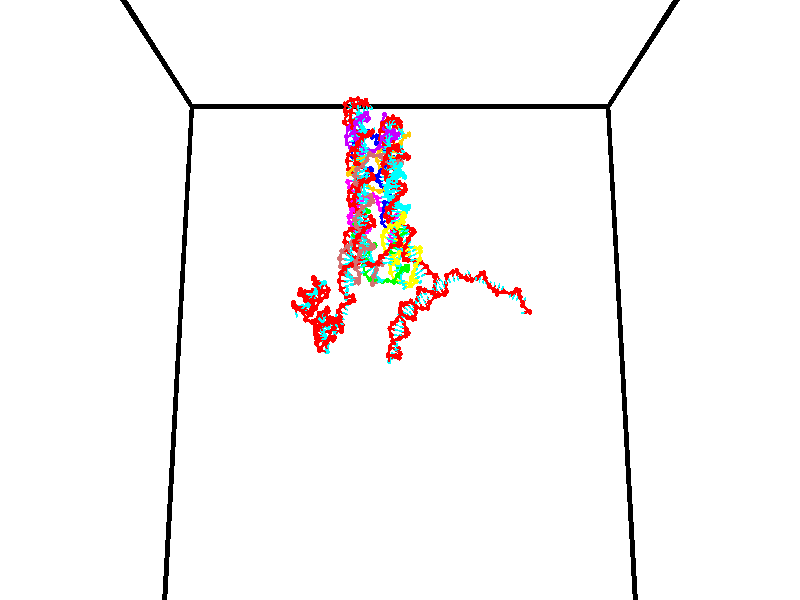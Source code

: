 // switches for output
#declare DRAW_BASES = 1; // possible values are 0, 1; only relevant for DNA ribbons
#declare DRAW_BASES_TYPE = 3; // possible values are 1, 2, 3; only relevant for DNA ribbons
#declare DRAW_FOG = 0; // set to 1 to enable fog

#include "colors.inc"

#include "transforms.inc"
background { rgb <1, 1, 1>}

#default {
   normal{
       ripples 0.25
       frequency 0.20
       turbulence 0.2
       lambda 5
   }
	finish {
		phong 0.1
		phong_size 40.
	}
}

// original window dimensions: 1024x640


// camera settings

camera {
	sky <0, 0.179814, -0.983701>
	up <0, 0.179814, -0.983701>
	right 1.6 * <1, 0, 0>
	location <35, 94.9851, 44.8844>
	look_at <35, 29.7336, 32.9568>
	direction <0, -65.2515, -11.9276>
	angle 67.0682
}


# declare cpy_camera_pos = <35, 94.9851, 44.8844>;
# if (DRAW_FOG = 1)
fog {
	fog_type 2
	up vnormalize(cpy_camera_pos)
	color rgbt<1,1,1,0.3>
	distance 1e-5
	fog_alt 3e-3
	fog_offset 56
}
# end


// LIGHTS

# declare lum = 6;
global_settings {
	ambient_light rgb lum * <0.05, 0.05, 0.05>
	max_trace_level 15
}# declare cpy_direct_light_amount = 0.25;
light_source
{	1000 * <-1, -1.16352, -0.803886>,
	rgb lum * cpy_direct_light_amount
	parallel
}

light_source
{	1000 * <1, 1.16352, 0.803886>,
	rgb lum * cpy_direct_light_amount
	parallel
}

// strand 0

// nucleotide -1

// particle -1
sphere {
	<24.442875, 35.105896, 34.530483> 0.250000
	pigment { color rgbt <1,0,0,0> }
	no_shadow
}
cylinder {
	<24.500338, 34.898956, 34.867935>,  <24.534815, 34.774792, 35.070408>, 0.100000
	pigment { color rgbt <1,0,0,0> }
	no_shadow
}
cylinder {
	<24.500338, 34.898956, 34.867935>,  <24.442875, 35.105896, 34.530483>, 0.100000
	pigment { color rgbt <1,0,0,0> }
	no_shadow
}

// particle -1
sphere {
	<24.500338, 34.898956, 34.867935> 0.100000
	pigment { color rgbt <1,0,0,0> }
	no_shadow
}
sphere {
	0, 1
	scale<0.080000,0.200000,0.300000>
	matrix <0.975126, 0.219399, -0.031506,
		-0.168792, 0.827171, 0.536002,
		0.143659, -0.517351, 0.843629,
		24.543436, 34.743752, 35.121025>
	pigment { color rgbt <0,1,1,0> }
	no_shadow
}
cylinder {
	<24.414314, 35.801620, 34.313694>,  <24.442875, 35.105896, 34.530483>, 0.130000
	pigment { color rgbt <1,0,0,0> }
	no_shadow
}

// nucleotide -1

// particle -1
sphere {
	<24.414314, 35.801620, 34.313694> 0.250000
	pigment { color rgbt <1,0,0,0> }
	no_shadow
}
cylinder {
	<24.724197, 35.746761, 34.560600>,  <24.910128, 35.713844, 34.708744>, 0.100000
	pigment { color rgbt <1,0,0,0> }
	no_shadow
}
cylinder {
	<24.724197, 35.746761, 34.560600>,  <24.414314, 35.801620, 34.313694>, 0.100000
	pigment { color rgbt <1,0,0,0> }
	no_shadow
}

// particle -1
sphere {
	<24.724197, 35.746761, 34.560600> 0.100000
	pigment { color rgbt <1,0,0,0> }
	no_shadow
}
sphere {
	0, 1
	scale<0.080000,0.200000,0.300000>
	matrix <0.384746, 0.876931, -0.288034,
		-0.501794, 0.460632, 0.732134,
		0.774709, -0.137152, 0.617265,
		24.956610, 35.705616, 34.745781>
	pigment { color rgbt <0,1,1,0> }
	no_shadow
}
cylinder {
	<24.553253, 36.511520, 34.687893>,  <24.414314, 35.801620, 34.313694>, 0.130000
	pigment { color rgbt <1,0,0,0> }
	no_shadow
}

// nucleotide -1

// particle -1
sphere {
	<24.553253, 36.511520, 34.687893> 0.250000
	pigment { color rgbt <1,0,0,0> }
	no_shadow
}
cylinder {
	<24.894156, 36.303745, 34.712681>,  <25.098698, 36.179081, 34.727554>, 0.100000
	pigment { color rgbt <1,0,0,0> }
	no_shadow
}
cylinder {
	<24.894156, 36.303745, 34.712681>,  <24.553253, 36.511520, 34.687893>, 0.100000
	pigment { color rgbt <1,0,0,0> }
	no_shadow
}

// particle -1
sphere {
	<24.894156, 36.303745, 34.712681> 0.100000
	pigment { color rgbt <1,0,0,0> }
	no_shadow
}
sphere {
	0, 1
	scale<0.080000,0.200000,0.300000>
	matrix <0.518402, 0.822741, -0.233148,
		0.070117, 0.230829, 0.970465,
		0.852258, -0.519438, 0.061974,
		25.149834, 36.147915, 34.731274>
	pigment { color rgbt <0,1,1,0> }
	no_shadow
}
cylinder {
	<24.967222, 37.065388, 34.960667>,  <24.553253, 36.511520, 34.687893>, 0.130000
	pigment { color rgbt <1,0,0,0> }
	no_shadow
}

// nucleotide -1

// particle -1
sphere {
	<24.967222, 37.065388, 34.960667> 0.250000
	pigment { color rgbt <1,0,0,0> }
	no_shadow
}
cylinder {
	<25.222689, 36.780415, 34.844360>,  <25.375969, 36.609428, 34.774578>, 0.100000
	pigment { color rgbt <1,0,0,0> }
	no_shadow
}
cylinder {
	<25.222689, 36.780415, 34.844360>,  <24.967222, 37.065388, 34.960667>, 0.100000
	pigment { color rgbt <1,0,0,0> }
	no_shadow
}

// particle -1
sphere {
	<25.222689, 36.780415, 34.844360> 0.100000
	pigment { color rgbt <1,0,0,0> }
	no_shadow
}
sphere {
	0, 1
	scale<0.080000,0.200000,0.300000>
	matrix <0.701623, 0.694324, -0.160122,
		0.315960, -0.101741, 0.943302,
		0.638666, -0.712435, -0.290763,
		25.414288, 36.566685, 34.757130>
	pigment { color rgbt <0,1,1,0> }
	no_shadow
}
cylinder {
	<25.609192, 37.222095, 35.314896>,  <24.967222, 37.065388, 34.960667>, 0.130000
	pigment { color rgbt <1,0,0,0> }
	no_shadow
}

// nucleotide -1

// particle -1
sphere {
	<25.609192, 37.222095, 35.314896> 0.250000
	pigment { color rgbt <1,0,0,0> }
	no_shadow
}
cylinder {
	<25.718225, 36.977005, 35.018177>,  <25.783646, 36.829952, 34.840145>, 0.100000
	pigment { color rgbt <1,0,0,0> }
	no_shadow
}
cylinder {
	<25.718225, 36.977005, 35.018177>,  <25.609192, 37.222095, 35.314896>, 0.100000
	pigment { color rgbt <1,0,0,0> }
	no_shadow
}

// particle -1
sphere {
	<25.718225, 36.977005, 35.018177> 0.100000
	pigment { color rgbt <1,0,0,0> }
	no_shadow
}
sphere {
	0, 1
	scale<0.080000,0.200000,0.300000>
	matrix <0.824490, 0.546140, -0.148143,
		0.495896, -0.571223, 0.654057,
		0.272584, -0.612728, -0.741797,
		25.800001, 36.793186, 34.795639>
	pigment { color rgbt <0,1,1,0> }
	no_shadow
}
cylinder {
	<26.333546, 37.007622, 35.451546>,  <25.609192, 37.222095, 35.314896>, 0.130000
	pigment { color rgbt <1,0,0,0> }
	no_shadow
}

// nucleotide -1

// particle -1
sphere {
	<26.333546, 37.007622, 35.451546> 0.250000
	pigment { color rgbt <1,0,0,0> }
	no_shadow
}
cylinder {
	<26.234213, 36.979012, 35.065132>,  <26.174612, 36.961845, 34.833286>, 0.100000
	pigment { color rgbt <1,0,0,0> }
	no_shadow
}
cylinder {
	<26.234213, 36.979012, 35.065132>,  <26.333546, 37.007622, 35.451546>, 0.100000
	pigment { color rgbt <1,0,0,0> }
	no_shadow
}

// particle -1
sphere {
	<26.234213, 36.979012, 35.065132> 0.100000
	pigment { color rgbt <1,0,0,0> }
	no_shadow
}
sphere {
	0, 1
	scale<0.080000,0.200000,0.300000>
	matrix <0.753112, 0.612953, -0.238980,
		0.609225, -0.786875, -0.098347,
		-0.248329, -0.071527, -0.966031,
		26.159714, 36.957554, 34.775322>
	pigment { color rgbt <0,1,1,0> }
	no_shadow
}
cylinder {
	<26.850878, 37.354511, 34.979088>,  <26.333546, 37.007622, 35.451546>, 0.130000
	pigment { color rgbt <1,0,0,0> }
	no_shadow
}

// nucleotide -1

// particle -1
sphere {
	<26.850878, 37.354511, 34.979088> 0.250000
	pigment { color rgbt <1,0,0,0> }
	no_shadow
}
cylinder {
	<26.595081, 37.412453, 34.677078>,  <26.441603, 37.447216, 34.495872>, 0.100000
	pigment { color rgbt <1,0,0,0> }
	no_shadow
}
cylinder {
	<26.595081, 37.412453, 34.677078>,  <26.850878, 37.354511, 34.979088>, 0.100000
	pigment { color rgbt <1,0,0,0> }
	no_shadow
}

// particle -1
sphere {
	<26.595081, 37.412453, 34.677078> 0.100000
	pigment { color rgbt <1,0,0,0> }
	no_shadow
}
sphere {
	0, 1
	scale<0.080000,0.200000,0.300000>
	matrix <0.671042, 0.584421, -0.456239,
		0.375169, -0.798417, -0.470933,
		-0.639493, 0.144850, -0.755028,
		26.403233, 37.455906, 34.450569>
	pigment { color rgbt <0,1,1,0> }
	no_shadow
}
cylinder {
	<27.256594, 37.291260, 34.360142>,  <26.850878, 37.354511, 34.979088>, 0.130000
	pigment { color rgbt <1,0,0,0> }
	no_shadow
}

// nucleotide -1

// particle -1
sphere {
	<27.256594, 37.291260, 34.360142> 0.250000
	pigment { color rgbt <1,0,0,0> }
	no_shadow
}
cylinder {
	<26.942577, 37.518604, 34.261612>,  <26.754168, 37.655010, 34.202492>, 0.100000
	pigment { color rgbt <1,0,0,0> }
	no_shadow
}
cylinder {
	<26.942577, 37.518604, 34.261612>,  <27.256594, 37.291260, 34.360142>, 0.100000
	pigment { color rgbt <1,0,0,0> }
	no_shadow
}

// particle -1
sphere {
	<26.942577, 37.518604, 34.261612> 0.100000
	pigment { color rgbt <1,0,0,0> }
	no_shadow
}
sphere {
	0, 1
	scale<0.080000,0.200000,0.300000>
	matrix <0.619335, 0.727633, -0.294914,
		0.011617, -0.384078, -0.923227,
		-0.785041, 0.568361, -0.246326,
		26.707066, 37.689114, 34.187714>
	pigment { color rgbt <0,1,1,0> }
	no_shadow
}
cylinder {
	<27.192013, 37.542202, 33.569462>,  <27.256594, 37.291260, 34.360142>, 0.130000
	pigment { color rgbt <1,0,0,0> }
	no_shadow
}

// nucleotide -1

// particle -1
sphere {
	<27.192013, 37.542202, 33.569462> 0.250000
	pigment { color rgbt <1,0,0,0> }
	no_shadow
}
cylinder {
	<26.976620, 37.816227, 33.765717>,  <26.847383, 37.980640, 33.883469>, 0.100000
	pigment { color rgbt <1,0,0,0> }
	no_shadow
}
cylinder {
	<26.976620, 37.816227, 33.765717>,  <27.192013, 37.542202, 33.569462>, 0.100000
	pigment { color rgbt <1,0,0,0> }
	no_shadow
}

// particle -1
sphere {
	<26.976620, 37.816227, 33.765717> 0.100000
	pigment { color rgbt <1,0,0,0> }
	no_shadow
}
sphere {
	0, 1
	scale<0.080000,0.200000,0.300000>
	matrix <0.509379, 0.728477, -0.458099,
		-0.671247, 0.003244, -0.741227,
		-0.538480, 0.685063, 0.490640,
		26.815075, 38.021748, 33.912907>
	pigment { color rgbt <0,1,1,0> }
	no_shadow
}
cylinder {
	<27.145252, 38.037369, 33.111172>,  <27.192013, 37.542202, 33.569462>, 0.130000
	pigment { color rgbt <1,0,0,0> }
	no_shadow
}

// nucleotide -1

// particle -1
sphere {
	<27.145252, 38.037369, 33.111172> 0.250000
	pigment { color rgbt <1,0,0,0> }
	no_shadow
}
cylinder {
	<27.053373, 38.222591, 33.453590>,  <26.998245, 38.333725, 33.659042>, 0.100000
	pigment { color rgbt <1,0,0,0> }
	no_shadow
}
cylinder {
	<27.053373, 38.222591, 33.453590>,  <27.145252, 38.037369, 33.111172>, 0.100000
	pigment { color rgbt <1,0,0,0> }
	no_shadow
}

// particle -1
sphere {
	<27.053373, 38.222591, 33.453590> 0.100000
	pigment { color rgbt <1,0,0,0> }
	no_shadow
}
sphere {
	0, 1
	scale<0.080000,0.200000,0.300000>
	matrix <0.589665, 0.765967, -0.256104,
		-0.774296, 0.445955, -0.448987,
		-0.229699, 0.463053, 0.856050,
		26.984465, 38.361507, 33.710403>
	pigment { color rgbt <0,1,1,0> }
	no_shadow
}
cylinder {
	<26.841167, 38.626694, 32.886139>,  <27.145252, 38.037369, 33.111172>, 0.130000
	pigment { color rgbt <1,0,0,0> }
	no_shadow
}

// nucleotide -1

// particle -1
sphere {
	<26.841167, 38.626694, 32.886139> 0.250000
	pigment { color rgbt <1,0,0,0> }
	no_shadow
}
cylinder {
	<26.965425, 38.707050, 33.257763>,  <27.039980, 38.755264, 33.480736>, 0.100000
	pigment { color rgbt <1,0,0,0> }
	no_shadow
}
cylinder {
	<26.965425, 38.707050, 33.257763>,  <26.841167, 38.626694, 32.886139>, 0.100000
	pigment { color rgbt <1,0,0,0> }
	no_shadow
}

// particle -1
sphere {
	<26.965425, 38.707050, 33.257763> 0.100000
	pigment { color rgbt <1,0,0,0> }
	no_shadow
}
sphere {
	0, 1
	scale<0.080000,0.200000,0.300000>
	matrix <0.623188, 0.694988, -0.358648,
		-0.717731, 0.690388, 0.090704,
		0.310645, 0.200887, 0.929056,
		27.058619, 38.767315, 33.536480>
	pigment { color rgbt <0,1,1,0> }
	no_shadow
}
cylinder {
	<26.829853, 39.398067, 32.976540>,  <26.841167, 38.626694, 32.886139>, 0.130000
	pigment { color rgbt <1,0,0,0> }
	no_shadow
}

// nucleotide -1

// particle -1
sphere {
	<26.829853, 39.398067, 32.976540> 0.250000
	pigment { color rgbt <1,0,0,0> }
	no_shadow
}
cylinder {
	<27.085182, 39.206974, 33.217972>,  <27.238380, 39.092319, 33.362831>, 0.100000
	pigment { color rgbt <1,0,0,0> }
	no_shadow
}
cylinder {
	<27.085182, 39.206974, 33.217972>,  <26.829853, 39.398067, 32.976540>, 0.100000
	pigment { color rgbt <1,0,0,0> }
	no_shadow
}

// particle -1
sphere {
	<27.085182, 39.206974, 33.217972> 0.100000
	pigment { color rgbt <1,0,0,0> }
	no_shadow
}
sphere {
	0, 1
	scale<0.080000,0.200000,0.300000>
	matrix <0.718829, 0.650439, -0.245384,
		-0.275367, 0.590508, 0.758599,
		0.638324, -0.477733, 0.603584,
		27.276680, 39.063656, 33.399048>
	pigment { color rgbt <0,1,1,0> }
	no_shadow
}
cylinder {
	<27.073624, 39.821476, 33.515835>,  <26.829853, 39.398067, 32.976540>, 0.130000
	pigment { color rgbt <1,0,0,0> }
	no_shadow
}

// nucleotide -1

// particle -1
sphere {
	<27.073624, 39.821476, 33.515835> 0.250000
	pigment { color rgbt <1,0,0,0> }
	no_shadow
}
cylinder {
	<27.373236, 39.568012, 33.438442>,  <27.553003, 39.415936, 33.392006>, 0.100000
	pigment { color rgbt <1,0,0,0> }
	no_shadow
}
cylinder {
	<27.373236, 39.568012, 33.438442>,  <27.073624, 39.821476, 33.515835>, 0.100000
	pigment { color rgbt <1,0,0,0> }
	no_shadow
}

// particle -1
sphere {
	<27.373236, 39.568012, 33.438442> 0.100000
	pigment { color rgbt <1,0,0,0> }
	no_shadow
}
sphere {
	0, 1
	scale<0.080000,0.200000,0.300000>
	matrix <0.656123, 0.749981, 0.083850,
		0.091976, -0.189755, 0.977514,
		0.749028, -0.633657, -0.193483,
		27.597944, 39.377914, 33.380398>
	pigment { color rgbt <0,1,1,0> }
	no_shadow
}
cylinder {
	<27.594538, 39.607067, 34.107513>,  <27.073624, 39.821476, 33.515835>, 0.130000
	pigment { color rgbt <1,0,0,0> }
	no_shadow
}

// nucleotide -1

// particle -1
sphere {
	<27.594538, 39.607067, 34.107513> 0.250000
	pigment { color rgbt <1,0,0,0> }
	no_shadow
}
cylinder {
	<27.748451, 39.633705, 33.739273>,  <27.840799, 39.649689, 33.518330>, 0.100000
	pigment { color rgbt <1,0,0,0> }
	no_shadow
}
cylinder {
	<27.748451, 39.633705, 33.739273>,  <27.594538, 39.607067, 34.107513>, 0.100000
	pigment { color rgbt <1,0,0,0> }
	no_shadow
}

// particle -1
sphere {
	<27.748451, 39.633705, 33.739273> 0.100000
	pigment { color rgbt <1,0,0,0> }
	no_shadow
}
sphere {
	0, 1
	scale<0.080000,0.200000,0.300000>
	matrix <0.468396, 0.845336, 0.256927,
		0.795327, -0.530068, 0.294080,
		0.384786, 0.066595, -0.920600,
		27.863888, 39.653683, 33.463093>
	pigment { color rgbt <0,1,1,0> }
	no_shadow
}
cylinder {
	<28.245745, 39.391197, 33.919197>,  <27.594538, 39.607067, 34.107513>, 0.130000
	pigment { color rgbt <1,0,0,0> }
	no_shadow
}

// nucleotide -1

// particle -1
sphere {
	<28.245745, 39.391197, 33.919197> 0.250000
	pigment { color rgbt <1,0,0,0> }
	no_shadow
}
cylinder {
	<28.123217, 39.698650, 33.694569>,  <28.049700, 39.883121, 33.559792>, 0.100000
	pigment { color rgbt <1,0,0,0> }
	no_shadow
}
cylinder {
	<28.123217, 39.698650, 33.694569>,  <28.245745, 39.391197, 33.919197>, 0.100000
	pigment { color rgbt <1,0,0,0> }
	no_shadow
}

// particle -1
sphere {
	<28.123217, 39.698650, 33.694569> 0.100000
	pigment { color rgbt <1,0,0,0> }
	no_shadow
}
sphere {
	0, 1
	scale<0.080000,0.200000,0.300000>
	matrix <0.545577, 0.625189, 0.558108,
		0.780072, -0.135422, -0.610859,
		-0.306322, 0.768635, -0.561576,
		28.031321, 39.929241, 33.526096>
	pigment { color rgbt <0,1,1,0> }
	no_shadow
}
cylinder {
	<28.031097, 38.856220, 34.315205>,  <28.245745, 39.391197, 33.919197>, 0.130000
	pigment { color rgbt <1,0,0,0> }
	no_shadow
}

// nucleotide -1

// particle -1
sphere {
	<28.031097, 38.856220, 34.315205> 0.250000
	pigment { color rgbt <1,0,0,0> }
	no_shadow
}
cylinder {
	<27.757587, 38.971146, 34.046906>,  <27.593481, 39.040100, 33.885925>, 0.100000
	pigment { color rgbt <1,0,0,0> }
	no_shadow
}
cylinder {
	<27.757587, 38.971146, 34.046906>,  <28.031097, 38.856220, 34.315205>, 0.100000
	pigment { color rgbt <1,0,0,0> }
	no_shadow
}

// particle -1
sphere {
	<27.757587, 38.971146, 34.046906> 0.100000
	pigment { color rgbt <1,0,0,0> }
	no_shadow
}
sphere {
	0, 1
	scale<0.080000,0.200000,0.300000>
	matrix <-0.693055, -0.543325, 0.473785,
		-0.228310, 0.788828, 0.570636,
		-0.683776, 0.287312, -0.670748,
		27.552454, 39.057339, 33.845680>
	pigment { color rgbt <0,1,1,0> }
	no_shadow
}
cylinder {
	<27.438032, 39.097130, 34.700668>,  <28.031097, 38.856220, 34.315205>, 0.130000
	pigment { color rgbt <1,0,0,0> }
	no_shadow
}

// nucleotide -1

// particle -1
sphere {
	<27.438032, 39.097130, 34.700668> 0.250000
	pigment { color rgbt <1,0,0,0> }
	no_shadow
}
cylinder {
	<27.316004, 38.976322, 34.339401>,  <27.242786, 38.903839, 34.122639>, 0.100000
	pigment { color rgbt <1,0,0,0> }
	no_shadow
}
cylinder {
	<27.316004, 38.976322, 34.339401>,  <27.438032, 39.097130, 34.700668>, 0.100000
	pigment { color rgbt <1,0,0,0> }
	no_shadow
}

// particle -1
sphere {
	<27.316004, 38.976322, 34.339401> 0.100000
	pigment { color rgbt <1,0,0,0> }
	no_shadow
}
sphere {
	0, 1
	scale<0.080000,0.200000,0.300000>
	matrix <-0.738370, -0.523942, 0.424611,
		-0.601448, 0.796411, -0.063160,
		-0.305073, -0.302017, -0.903170,
		27.224482, 38.885715, 34.068451>
	pigment { color rgbt <0,1,1,0> }
	no_shadow
}
cylinder {
	<26.660915, 39.074223, 34.755123>,  <27.438032, 39.097130, 34.700668>, 0.130000
	pigment { color rgbt <1,0,0,0> }
	no_shadow
}

// nucleotide -1

// particle -1
sphere {
	<26.660915, 39.074223, 34.755123> 0.250000
	pigment { color rgbt <1,0,0,0> }
	no_shadow
}
cylinder {
	<26.767159, 38.868446, 34.428982>,  <26.830904, 38.744980, 34.233295>, 0.100000
	pigment { color rgbt <1,0,0,0> }
	no_shadow
}
cylinder {
	<26.767159, 38.868446, 34.428982>,  <26.660915, 39.074223, 34.755123>, 0.100000
	pigment { color rgbt <1,0,0,0> }
	no_shadow
}

// particle -1
sphere {
	<26.767159, 38.868446, 34.428982> 0.100000
	pigment { color rgbt <1,0,0,0> }
	no_shadow
}
sphere {
	0, 1
	scale<0.080000,0.200000,0.300000>
	matrix <-0.743682, -0.647521, 0.166292,
		-0.613506, 0.562194, -0.554570,
		0.265607, -0.514445, -0.815351,
		26.846840, 38.714111, 34.184376>
	pigment { color rgbt <0,1,1,0> }
	no_shadow
}
cylinder {
	<26.078897, 38.876652, 34.632122>,  <26.660915, 39.074223, 34.755123>, 0.130000
	pigment { color rgbt <1,0,0,0> }
	no_shadow
}

// nucleotide -1

// particle -1
sphere {
	<26.078897, 38.876652, 34.632122> 0.250000
	pigment { color rgbt <1,0,0,0> }
	no_shadow
}
cylinder {
	<26.287720, 38.632370, 34.393959>,  <26.413013, 38.485802, 34.251060>, 0.100000
	pigment { color rgbt <1,0,0,0> }
	no_shadow
}
cylinder {
	<26.287720, 38.632370, 34.393959>,  <26.078897, 38.876652, 34.632122>, 0.100000
	pigment { color rgbt <1,0,0,0> }
	no_shadow
}

// particle -1
sphere {
	<26.287720, 38.632370, 34.393959> 0.100000
	pigment { color rgbt <1,0,0,0> }
	no_shadow
}
sphere {
	0, 1
	scale<0.080000,0.200000,0.300000>
	matrix <-0.714195, -0.694613, 0.086247,
		-0.466245, 0.380208, -0.798785,
		0.522054, -0.610700, -0.595403,
		26.444336, 38.449162, 34.215340>
	pigment { color rgbt <0,1,1,0> }
	no_shadow
}
cylinder {
	<25.598242, 38.511795, 34.080402>,  <26.078897, 38.876652, 34.632122>, 0.130000
	pigment { color rgbt <1,0,0,0> }
	no_shadow
}

// nucleotide -1

// particle -1
sphere {
	<25.598242, 38.511795, 34.080402> 0.250000
	pigment { color rgbt <1,0,0,0> }
	no_shadow
}
cylinder {
	<25.921278, 38.282608, 34.136272>,  <26.115099, 38.145096, 34.169796>, 0.100000
	pigment { color rgbt <1,0,0,0> }
	no_shadow
}
cylinder {
	<25.921278, 38.282608, 34.136272>,  <25.598242, 38.511795, 34.080402>, 0.100000
	pigment { color rgbt <1,0,0,0> }
	no_shadow
}

// particle -1
sphere {
	<25.921278, 38.282608, 34.136272> 0.100000
	pigment { color rgbt <1,0,0,0> }
	no_shadow
}
sphere {
	0, 1
	scale<0.080000,0.200000,0.300000>
	matrix <-0.569105, -0.819262, -0.070204,
		0.154655, -0.022794, -0.987705,
		0.807589, -0.572966, 0.139675,
		26.163555, 38.110718, 34.178177>
	pigment { color rgbt <0,1,1,0> }
	no_shadow
}
cylinder {
	<25.417482, 37.945717, 33.664066>,  <25.598242, 38.511795, 34.080402>, 0.130000
	pigment { color rgbt <1,0,0,0> }
	no_shadow
}

// nucleotide -1

// particle -1
sphere {
	<25.417482, 37.945717, 33.664066> 0.250000
	pigment { color rgbt <1,0,0,0> }
	no_shadow
}
cylinder {
	<25.720333, 37.808681, 33.886559>,  <25.902044, 37.726460, 34.020054>, 0.100000
	pigment { color rgbt <1,0,0,0> }
	no_shadow
}
cylinder {
	<25.720333, 37.808681, 33.886559>,  <25.417482, 37.945717, 33.664066>, 0.100000
	pigment { color rgbt <1,0,0,0> }
	no_shadow
}

// particle -1
sphere {
	<25.720333, 37.808681, 33.886559> 0.100000
	pigment { color rgbt <1,0,0,0> }
	no_shadow
}
sphere {
	0, 1
	scale<0.080000,0.200000,0.300000>
	matrix <-0.423527, -0.905691, 0.018677,
		0.497375, -0.249719, -0.830818,
		0.757128, -0.342584, 0.556230,
		25.947472, 37.705906, 34.053429>
	pigment { color rgbt <0,1,1,0> }
	no_shadow
}
cylinder {
	<25.194056, 37.298012, 33.830837>,  <25.417482, 37.945717, 33.664066>, 0.130000
	pigment { color rgbt <1,0,0,0> }
	no_shadow
}

// nucleotide -1

// particle -1
sphere {
	<25.194056, 37.298012, 33.830837> 0.250000
	pigment { color rgbt <1,0,0,0> }
	no_shadow
}
cylinder {
	<25.569035, 37.261929, 33.965332>,  <25.794022, 37.240280, 34.046028>, 0.100000
	pigment { color rgbt <1,0,0,0> }
	no_shadow
}
cylinder {
	<25.569035, 37.261929, 33.965332>,  <25.194056, 37.298012, 33.830837>, 0.100000
	pigment { color rgbt <1,0,0,0> }
	no_shadow
}

// particle -1
sphere {
	<25.569035, 37.261929, 33.965332> 0.100000
	pigment { color rgbt <1,0,0,0> }
	no_shadow
}
sphere {
	0, 1
	scale<0.080000,0.200000,0.300000>
	matrix <-0.191527, -0.940176, 0.281757,
		0.290710, -0.328532, -0.898640,
		0.937446, -0.090205, 0.336242,
		25.850267, 37.234867, 34.066204>
	pigment { color rgbt <0,1,1,0> }
	no_shadow
}
cylinder {
	<25.643927, 36.735325, 33.587952>,  <25.194056, 37.298012, 33.830837>, 0.130000
	pigment { color rgbt <1,0,0,0> }
	no_shadow
}

// nucleotide -1

// particle -1
sphere {
	<25.643927, 36.735325, 33.587952> 0.250000
	pigment { color rgbt <1,0,0,0> }
	no_shadow
}
cylinder {
	<25.820150, 36.818909, 33.937176>,  <25.925884, 36.869061, 34.146709>, 0.100000
	pigment { color rgbt <1,0,0,0> }
	no_shadow
}
cylinder {
	<25.820150, 36.818909, 33.937176>,  <25.643927, 36.735325, 33.587952>, 0.100000
	pigment { color rgbt <1,0,0,0> }
	no_shadow
}

// particle -1
sphere {
	<25.820150, 36.818909, 33.937176> 0.100000
	pigment { color rgbt <1,0,0,0> }
	no_shadow
}
sphere {
	0, 1
	scale<0.080000,0.200000,0.300000>
	matrix <-0.148038, -0.942307, 0.300237,
		0.885433, -0.261520, -0.384209,
		0.440561, 0.208962, 0.873064,
		25.952318, 36.881596, 34.199097>
	pigment { color rgbt <0,1,1,0> }
	no_shadow
}
cylinder {
	<26.432028, 36.720352, 33.463604>,  <25.643927, 36.735325, 33.587952>, 0.130000
	pigment { color rgbt <1,0,0,0> }
	no_shadow
}

// nucleotide -1

// particle -1
sphere {
	<26.432028, 36.720352, 33.463604> 0.250000
	pigment { color rgbt <1,0,0,0> }
	no_shadow
}
cylinder {
	<26.344240, 36.703732, 33.853497>,  <26.291567, 36.693760, 34.087433>, 0.100000
	pigment { color rgbt <1,0,0,0> }
	no_shadow
}
cylinder {
	<26.344240, 36.703732, 33.853497>,  <26.432028, 36.720352, 33.463604>, 0.100000
	pigment { color rgbt <1,0,0,0> }
	no_shadow
}

// particle -1
sphere {
	<26.344240, 36.703732, 33.853497> 0.100000
	pigment { color rgbt <1,0,0,0> }
	no_shadow
}
sphere {
	0, 1
	scale<0.080000,0.200000,0.300000>
	matrix <-0.585602, -0.793486, -0.165681,
		0.780322, -0.607168, 0.149813,
		-0.219470, -0.041553, 0.974734,
		26.278399, 36.691265, 34.145916>
	pigment { color rgbt <0,1,1,0> }
	no_shadow
}
cylinder {
	<26.157095, 36.047081, 33.759777>,  <26.432028, 36.720352, 33.463604>, 0.130000
	pigment { color rgbt <1,0,0,0> }
	no_shadow
}

// nucleotide -1

// particle -1
sphere {
	<26.157095, 36.047081, 33.759777> 0.250000
	pigment { color rgbt <1,0,0,0> }
	no_shadow
}
cylinder {
	<26.048124, 36.268520, 34.074562>,  <25.982742, 36.401382, 34.263435>, 0.100000
	pigment { color rgbt <1,0,0,0> }
	no_shadow
}
cylinder {
	<26.048124, 36.268520, 34.074562>,  <26.157095, 36.047081, 33.759777>, 0.100000
	pigment { color rgbt <1,0,0,0> }
	no_shadow
}

// particle -1
sphere {
	<26.048124, 36.268520, 34.074562> 0.100000
	pigment { color rgbt <1,0,0,0> }
	no_shadow
}
sphere {
	0, 1
	scale<0.080000,0.200000,0.300000>
	matrix <-0.534936, -0.766988, 0.354362,
		0.799766, -0.324437, 0.505088,
		-0.272429, 0.553597, 0.786965,
		25.966396, 36.434601, 34.310650>
	pigment { color rgbt <0,1,1,0> }
	no_shadow
}
cylinder {
	<26.247002, 35.619930, 34.364933>,  <26.157095, 36.047081, 33.759777>, 0.130000
	pigment { color rgbt <1,0,0,0> }
	no_shadow
}

// nucleotide -1

// particle -1
sphere {
	<26.247002, 35.619930, 34.364933> 0.250000
	pigment { color rgbt <1,0,0,0> }
	no_shadow
}
cylinder {
	<25.996223, 35.912838, 34.471310>,  <25.845757, 36.088581, 34.535137>, 0.100000
	pigment { color rgbt <1,0,0,0> }
	no_shadow
}
cylinder {
	<25.996223, 35.912838, 34.471310>,  <26.247002, 35.619930, 34.364933>, 0.100000
	pigment { color rgbt <1,0,0,0> }
	no_shadow
}

// particle -1
sphere {
	<25.996223, 35.912838, 34.471310> 0.100000
	pigment { color rgbt <1,0,0,0> }
	no_shadow
}
sphere {
	0, 1
	scale<0.080000,0.200000,0.300000>
	matrix <-0.637275, -0.678391, 0.365603,
		0.448131, 0.059735, 0.891970,
		-0.626944, 0.732268, 0.265940,
		25.808140, 36.132519, 34.551090>
	pigment { color rgbt <0,1,1,0> }
	no_shadow
}
cylinder {
	<26.167179, 35.646095, 35.138119>,  <26.247002, 35.619930, 34.364933>, 0.130000
	pigment { color rgbt <1,0,0,0> }
	no_shadow
}

// nucleotide -1

// particle -1
sphere {
	<26.167179, 35.646095, 35.138119> 0.250000
	pigment { color rgbt <1,0,0,0> }
	no_shadow
}
cylinder {
	<25.833223, 35.764923, 34.952770>,  <25.632851, 35.836220, 34.841560>, 0.100000
	pigment { color rgbt <1,0,0,0> }
	no_shadow
}
cylinder {
	<25.833223, 35.764923, 34.952770>,  <26.167179, 35.646095, 35.138119>, 0.100000
	pigment { color rgbt <1,0,0,0> }
	no_shadow
}

// particle -1
sphere {
	<25.833223, 35.764923, 34.952770> 0.100000
	pigment { color rgbt <1,0,0,0> }
	no_shadow
}
sphere {
	0, 1
	scale<0.080000,0.200000,0.300000>
	matrix <-0.509782, -0.734804, 0.447421,
		-0.207570, 0.609764, 0.764920,
		-0.834888, 0.297071, -0.463370,
		25.582758, 35.854046, 34.813759>
	pigment { color rgbt <0,1,1,0> }
	no_shadow
}
cylinder {
	<25.620632, 35.720940, 35.694572>,  <26.167179, 35.646095, 35.138119>, 0.130000
	pigment { color rgbt <1,0,0,0> }
	no_shadow
}

// nucleotide -1

// particle -1
sphere {
	<25.620632, 35.720940, 35.694572> 0.250000
	pigment { color rgbt <1,0,0,0> }
	no_shadow
}
cylinder {
	<25.488249, 35.632851, 35.327538>,  <25.408819, 35.579998, 35.107315>, 0.100000
	pigment { color rgbt <1,0,0,0> }
	no_shadow
}
cylinder {
	<25.488249, 35.632851, 35.327538>,  <25.620632, 35.720940, 35.694572>, 0.100000
	pigment { color rgbt <1,0,0,0> }
	no_shadow
}

// particle -1
sphere {
	<25.488249, 35.632851, 35.327538> 0.100000
	pigment { color rgbt <1,0,0,0> }
	no_shadow
}
sphere {
	0, 1
	scale<0.080000,0.200000,0.300000>
	matrix <-0.428062, -0.831547, 0.353968,
		-0.840969, 0.509934, 0.180940,
		-0.330960, -0.220223, -0.917588,
		25.388962, 35.566784, 35.052261>
	pigment { color rgbt <0,1,1,0> }
	no_shadow
}
cylinder {
	<26.269897, 35.417294, 35.851425>,  <25.620632, 35.720940, 35.694572>, 0.130000
	pigment { color rgbt <1,0,0,0> }
	no_shadow
}

// nucleotide -1

// particle -1
sphere {
	<26.269897, 35.417294, 35.851425> 0.250000
	pigment { color rgbt <1,0,0,0> }
	no_shadow
}
cylinder {
	<26.627703, 35.273518, 35.745106>,  <26.842386, 35.187252, 35.681313>, 0.100000
	pigment { color rgbt <1,0,0,0> }
	no_shadow
}
cylinder {
	<26.627703, 35.273518, 35.745106>,  <26.269897, 35.417294, 35.851425>, 0.100000
	pigment { color rgbt <1,0,0,0> }
	no_shadow
}

// particle -1
sphere {
	<26.627703, 35.273518, 35.745106> 0.100000
	pigment { color rgbt <1,0,0,0> }
	no_shadow
}
sphere {
	0, 1
	scale<0.080000,0.200000,0.300000>
	matrix <0.446910, 0.704481, 0.551342,
		-0.010923, -0.611971, 0.790804,
		0.894512, -0.359441, -0.265801,
		26.896057, 35.165684, 35.665367>
	pigment { color rgbt <0,1,1,0> }
	no_shadow
}
cylinder {
	<26.635015, 35.540741, 36.443291>,  <26.269897, 35.417294, 35.851425>, 0.130000
	pigment { color rgbt <1,0,0,0> }
	no_shadow
}

// nucleotide -1

// particle -1
sphere {
	<26.635015, 35.540741, 36.443291> 0.250000
	pigment { color rgbt <1,0,0,0> }
	no_shadow
}
cylinder {
	<26.866940, 35.520470, 36.118019>,  <27.006094, 35.508308, 35.922855>, 0.100000
	pigment { color rgbt <1,0,0,0> }
	no_shadow
}
cylinder {
	<26.866940, 35.520470, 36.118019>,  <26.635015, 35.540741, 36.443291>, 0.100000
	pigment { color rgbt <1,0,0,0> }
	no_shadow
}

// particle -1
sphere {
	<26.866940, 35.520470, 36.118019> 0.100000
	pigment { color rgbt <1,0,0,0> }
	no_shadow
}
sphere {
	0, 1
	scale<0.080000,0.200000,0.300000>
	matrix <0.538499, 0.772825, 0.335799,
		0.611424, -0.632593, 0.475380,
		0.579810, -0.050676, -0.813174,
		27.040882, 35.505268, 35.874065>
	pigment { color rgbt <0,1,1,0> }
	no_shadow
}
cylinder {
	<27.351635, 35.413082, 36.694923>,  <26.635015, 35.540741, 36.443291>, 0.130000
	pigment { color rgbt <1,0,0,0> }
	no_shadow
}

// nucleotide -1

// particle -1
sphere {
	<27.351635, 35.413082, 36.694923> 0.250000
	pigment { color rgbt <1,0,0,0> }
	no_shadow
}
cylinder {
	<27.367731, 35.576050, 36.329983>,  <27.377390, 35.673828, 36.111019>, 0.100000
	pigment { color rgbt <1,0,0,0> }
	no_shadow
}
cylinder {
	<27.367731, 35.576050, 36.329983>,  <27.351635, 35.413082, 36.694923>, 0.100000
	pigment { color rgbt <1,0,0,0> }
	no_shadow
}

// particle -1
sphere {
	<27.367731, 35.576050, 36.329983> 0.100000
	pigment { color rgbt <1,0,0,0> }
	no_shadow
}
sphere {
	0, 1
	scale<0.080000,0.200000,0.300000>
	matrix <0.550487, 0.752983, 0.360527,
		0.833873, -0.516748, -0.193976,
		0.040242, 0.407415, -0.912356,
		27.379805, 35.698273, 36.056274>
	pigment { color rgbt <0,1,1,0> }
	no_shadow
}
cylinder {
	<28.033543, 35.589005, 36.694084>,  <27.351635, 35.413082, 36.694923>, 0.130000
	pigment { color rgbt <1,0,0,0> }
	no_shadow
}

// nucleotide -1

// particle -1
sphere {
	<28.033543, 35.589005, 36.694084> 0.250000
	pigment { color rgbt <1,0,0,0> }
	no_shadow
}
cylinder {
	<27.825974, 35.809616, 36.432846>,  <27.701431, 35.941982, 36.276104>, 0.100000
	pigment { color rgbt <1,0,0,0> }
	no_shadow
}
cylinder {
	<27.825974, 35.809616, 36.432846>,  <28.033543, 35.589005, 36.694084>, 0.100000
	pigment { color rgbt <1,0,0,0> }
	no_shadow
}

// particle -1
sphere {
	<27.825974, 35.809616, 36.432846> 0.100000
	pigment { color rgbt <1,0,0,0> }
	no_shadow
}
sphere {
	0, 1
	scale<0.080000,0.200000,0.300000>
	matrix <0.392073, 0.832474, 0.391492,
		0.759604, -0.052906, -0.648231,
		-0.518923, 0.551532, -0.653093,
		27.670296, 35.975075, 36.236919>
	pigment { color rgbt <0,1,1,0> }
	no_shadow
}
cylinder {
	<28.505449, 36.067524, 36.473679>,  <28.033543, 35.589005, 36.694084>, 0.130000
	pigment { color rgbt <1,0,0,0> }
	no_shadow
}

// nucleotide -1

// particle -1
sphere {
	<28.505449, 36.067524, 36.473679> 0.250000
	pigment { color rgbt <1,0,0,0> }
	no_shadow
}
cylinder {
	<28.150358, 36.227501, 36.382477>,  <27.937304, 36.323486, 36.327755>, 0.100000
	pigment { color rgbt <1,0,0,0> }
	no_shadow
}
cylinder {
	<28.150358, 36.227501, 36.382477>,  <28.505449, 36.067524, 36.473679>, 0.100000
	pigment { color rgbt <1,0,0,0> }
	no_shadow
}

// particle -1
sphere {
	<28.150358, 36.227501, 36.382477> 0.100000
	pigment { color rgbt <1,0,0,0> }
	no_shadow
}
sphere {
	0, 1
	scale<0.080000,0.200000,0.300000>
	matrix <0.281005, 0.863040, 0.419760,
		0.364659, 0.308561, -0.878529,
		-0.887728, 0.399940, -0.228008,
		27.884041, 36.347485, 36.314075>
	pigment { color rgbt <0,1,1,0> }
	no_shadow
}
cylinder {
	<28.571320, 36.733593, 36.025070>,  <28.505449, 36.067524, 36.473679>, 0.130000
	pigment { color rgbt <1,0,0,0> }
	no_shadow
}

// nucleotide -1

// particle -1
sphere {
	<28.571320, 36.733593, 36.025070> 0.250000
	pigment { color rgbt <1,0,0,0> }
	no_shadow
}
cylinder {
	<28.235989, 36.742752, 36.242943>,  <28.034790, 36.748249, 36.373665>, 0.100000
	pigment { color rgbt <1,0,0,0> }
	no_shadow
}
cylinder {
	<28.235989, 36.742752, 36.242943>,  <28.571320, 36.733593, 36.025070>, 0.100000
	pigment { color rgbt <1,0,0,0> }
	no_shadow
}

// particle -1
sphere {
	<28.235989, 36.742752, 36.242943> 0.100000
	pigment { color rgbt <1,0,0,0> }
	no_shadow
}
sphere {
	0, 1
	scale<0.080000,0.200000,0.300000>
	matrix <0.306634, 0.845901, 0.436380,
		-0.450755, 0.532848, -0.716166,
		-0.838329, 0.022900, 0.544683,
		27.984489, 36.749622, 36.406349>
	pigment { color rgbt <0,1,1,0> }
	no_shadow
}
cylinder {
	<28.201599, 37.359840, 35.848595>,  <28.571320, 36.733593, 36.025070>, 0.130000
	pigment { color rgbt <1,0,0,0> }
	no_shadow
}

// nucleotide -1

// particle -1
sphere {
	<28.201599, 37.359840, 35.848595> 0.250000
	pigment { color rgbt <1,0,0,0> }
	no_shadow
}
cylinder {
	<28.146927, 37.223160, 36.220520>,  <28.114124, 37.141151, 36.443676>, 0.100000
	pigment { color rgbt <1,0,0,0> }
	no_shadow
}
cylinder {
	<28.146927, 37.223160, 36.220520>,  <28.201599, 37.359840, 35.848595>, 0.100000
	pigment { color rgbt <1,0,0,0> }
	no_shadow
}

// particle -1
sphere {
	<28.146927, 37.223160, 36.220520> 0.100000
	pigment { color rgbt <1,0,0,0> }
	no_shadow
}
sphere {
	0, 1
	scale<0.080000,0.200000,0.300000>
	matrix <0.391315, 0.843666, 0.367560,
		-0.910050, 0.414090, 0.018400,
		-0.136680, -0.341698, 0.929818,
		28.105923, 37.120651, 36.499466>
	pigment { color rgbt <0,1,1,0> }
	no_shadow
}
cylinder {
	<28.012917, 37.951340, 36.363567>,  <28.201599, 37.359840, 35.848595>, 0.130000
	pigment { color rgbt <1,0,0,0> }
	no_shadow
}

// nucleotide -1

// particle -1
sphere {
	<28.012917, 37.951340, 36.363567> 0.250000
	pigment { color rgbt <1,0,0,0> }
	no_shadow
}
cylinder {
	<27.735519, 37.700867, 36.506100>,  <27.569082, 37.550583, 36.591618>, 0.100000
	pigment { color rgbt <1,0,0,0> }
	no_shadow
}
cylinder {
	<27.735519, 37.700867, 36.506100>,  <28.012917, 37.951340, 36.363567>, 0.100000
	pigment { color rgbt <1,0,0,0> }
	no_shadow
}

// particle -1
sphere {
	<27.735519, 37.700867, 36.506100> 0.100000
	pigment { color rgbt <1,0,0,0> }
	no_shadow
}
sphere {
	0, 1
	scale<0.080000,0.200000,0.300000>
	matrix <0.148681, 0.359550, 0.921205,
		-0.704957, 0.691826, -0.156243,
		-0.693491, -0.626179, 0.356329,
		27.527472, 37.513012, 36.612999>
	pigment { color rgbt <0,1,1,0> }
	no_shadow
}
cylinder {
	<27.399244, 38.369057, 36.582794>,  <28.012917, 37.951340, 36.363567>, 0.130000
	pigment { color rgbt <1,0,0,0> }
	no_shadow
}

// nucleotide -1

// particle -1
sphere {
	<27.399244, 38.369057, 36.582794> 0.250000
	pigment { color rgbt <1,0,0,0> }
	no_shadow
}
cylinder {
	<27.503847, 38.032715, 36.772354>,  <27.566608, 37.830910, 36.886089>, 0.100000
	pigment { color rgbt <1,0,0,0> }
	no_shadow
}
cylinder {
	<27.503847, 38.032715, 36.772354>,  <27.399244, 38.369057, 36.582794>, 0.100000
	pigment { color rgbt <1,0,0,0> }
	no_shadow
}

// particle -1
sphere {
	<27.503847, 38.032715, 36.772354> 0.100000
	pigment { color rgbt <1,0,0,0> }
	no_shadow
}
sphere {
	0, 1
	scale<0.080000,0.200000,0.300000>
	matrix <0.215372, 0.529437, 0.820555,
		-0.940866, -0.112517, 0.319548,
		0.261508, -0.840854, 0.473896,
		27.582300, 37.780460, 36.914524>
	pigment { color rgbt <0,1,1,0> }
	no_shadow
}
cylinder {
	<26.967703, 38.255219, 37.230602>,  <27.399244, 38.369057, 36.582794>, 0.130000
	pigment { color rgbt <1,0,0,0> }
	no_shadow
}

// nucleotide -1

// particle -1
sphere {
	<26.967703, 38.255219, 37.230602> 0.250000
	pigment { color rgbt <1,0,0,0> }
	no_shadow
}
cylinder {
	<27.309895, 38.053112, 37.275955>,  <27.515209, 37.931847, 37.303165>, 0.100000
	pigment { color rgbt <1,0,0,0> }
	no_shadow
}
cylinder {
	<27.309895, 38.053112, 37.275955>,  <26.967703, 38.255219, 37.230602>, 0.100000
	pigment { color rgbt <1,0,0,0> }
	no_shadow
}

// particle -1
sphere {
	<27.309895, 38.053112, 37.275955> 0.100000
	pigment { color rgbt <1,0,0,0> }
	no_shadow
}
sphere {
	0, 1
	scale<0.080000,0.200000,0.300000>
	matrix <0.231370, 0.568834, 0.789237,
		-0.463272, -0.648945, 0.603531,
		0.855481, -0.505270, 0.113378,
		27.566538, 37.901531, 37.309967>
	pigment { color rgbt <0,1,1,0> }
	no_shadow
}
cylinder {
	<27.079588, 38.205379, 37.952637>,  <26.967703, 38.255219, 37.230602>, 0.130000
	pigment { color rgbt <1,0,0,0> }
	no_shadow
}

// nucleotide -1

// particle -1
sphere {
	<27.079588, 38.205379, 37.952637> 0.250000
	pigment { color rgbt <1,0,0,0> }
	no_shadow
}
cylinder {
	<27.446766, 38.161549, 37.800125>,  <27.667072, 38.135250, 37.708618>, 0.100000
	pigment { color rgbt <1,0,0,0> }
	no_shadow
}
cylinder {
	<27.446766, 38.161549, 37.800125>,  <27.079588, 38.205379, 37.952637>, 0.100000
	pigment { color rgbt <1,0,0,0> }
	no_shadow
}

// particle -1
sphere {
	<27.446766, 38.161549, 37.800125> 0.100000
	pigment { color rgbt <1,0,0,0> }
	no_shadow
}
sphere {
	0, 1
	scale<0.080000,0.200000,0.300000>
	matrix <0.360538, 0.631392, 0.686554,
		0.165503, -0.767683, 0.619090,
		0.917944, -0.109579, -0.381277,
		27.722149, 38.128674, 37.685741>
	pigment { color rgbt <0,1,1,0> }
	no_shadow
}
cylinder {
	<27.454382, 38.572514, 38.536491>,  <27.079588, 38.205379, 37.952637>, 0.130000
	pigment { color rgbt <1,0,0,0> }
	no_shadow
}

// nucleotide -1

// particle -1
sphere {
	<27.454382, 38.572514, 38.536491> 0.250000
	pigment { color rgbt <1,0,0,0> }
	no_shadow
}
cylinder {
	<27.845942, 38.576099, 38.618153>,  <28.080877, 38.578251, 38.667149>, 0.100000
	pigment { color rgbt <1,0,0,0> }
	no_shadow
}
cylinder {
	<27.845942, 38.576099, 38.618153>,  <27.454382, 38.572514, 38.536491>, 0.100000
	pigment { color rgbt <1,0,0,0> }
	no_shadow
}

// particle -1
sphere {
	<27.845942, 38.576099, 38.618153> 0.100000
	pigment { color rgbt <1,0,0,0> }
	no_shadow
}
sphere {
	0, 1
	scale<0.080000,0.200000,0.300000>
	matrix <0.118419, -0.839078, -0.530966,
		0.166538, 0.543937, -0.822434,
		0.978898, 0.008966, 0.204151,
		28.139610, 38.578789, 38.679398>
	pigment { color rgbt <0,1,1,0> }
	no_shadow
}
cylinder {
	<27.983999, 38.871243, 38.040482>,  <27.454382, 38.572514, 38.536491>, 0.130000
	pigment { color rgbt <1,0,0,0> }
	no_shadow
}

// nucleotide -1

// particle -1
sphere {
	<27.983999, 38.871243, 38.040482> 0.250000
	pigment { color rgbt <1,0,0,0> }
	no_shadow
}
cylinder {
	<28.066933, 38.551834, 38.266533>,  <28.116693, 38.360188, 38.402164>, 0.100000
	pigment { color rgbt <1,0,0,0> }
	no_shadow
}
cylinder {
	<28.066933, 38.551834, 38.266533>,  <27.983999, 38.871243, 38.040482>, 0.100000
	pigment { color rgbt <1,0,0,0> }
	no_shadow
}

// particle -1
sphere {
	<28.066933, 38.551834, 38.266533> 0.100000
	pigment { color rgbt <1,0,0,0> }
	no_shadow
}
sphere {
	0, 1
	scale<0.080000,0.200000,0.300000>
	matrix <-0.089391, -0.590729, -0.801903,
		0.974178, 0.115743, -0.193859,
		0.207333, -0.798526, 0.565128,
		28.129133, 38.312275, 38.436073>
	pigment { color rgbt <0,1,1,0> }
	no_shadow
}
cylinder {
	<28.402443, 38.469250, 37.569706>,  <27.983999, 38.871243, 38.040482>, 0.130000
	pigment { color rgbt <1,0,0,0> }
	no_shadow
}

// nucleotide -1

// particle -1
sphere {
	<28.402443, 38.469250, 37.569706> 0.250000
	pigment { color rgbt <1,0,0,0> }
	no_shadow
}
cylinder {
	<28.235680, 38.240776, 37.852531>,  <28.135622, 38.103691, 38.022228>, 0.100000
	pigment { color rgbt <1,0,0,0> }
	no_shadow
}
cylinder {
	<28.235680, 38.240776, 37.852531>,  <28.402443, 38.469250, 37.569706>, 0.100000
	pigment { color rgbt <1,0,0,0> }
	no_shadow
}

// particle -1
sphere {
	<28.235680, 38.240776, 37.852531> 0.100000
	pigment { color rgbt <1,0,0,0> }
	no_shadow
}
sphere {
	0, 1
	scale<0.080000,0.200000,0.300000>
	matrix <-0.182070, -0.709647, -0.680625,
		0.890527, -0.412493, 0.191862,
		-0.416908, -0.571183, 0.707063,
		28.110607, 38.069420, 38.064651>
	pigment { color rgbt <0,1,1,0> }
	no_shadow
}
cylinder {
	<28.736437, 37.806568, 37.470192>,  <28.402443, 38.469250, 37.569706>, 0.130000
	pigment { color rgbt <1,0,0,0> }
	no_shadow
}

// nucleotide -1

// particle -1
sphere {
	<28.736437, 37.806568, 37.470192> 0.250000
	pigment { color rgbt <1,0,0,0> }
	no_shadow
}
cylinder {
	<28.369413, 37.776718, 37.626404>,  <28.149199, 37.758808, 37.720131>, 0.100000
	pigment { color rgbt <1,0,0,0> }
	no_shadow
}
cylinder {
	<28.369413, 37.776718, 37.626404>,  <28.736437, 37.806568, 37.470192>, 0.100000
	pigment { color rgbt <1,0,0,0> }
	no_shadow
}

// particle -1
sphere {
	<28.369413, 37.776718, 37.626404> 0.100000
	pigment { color rgbt <1,0,0,0> }
	no_shadow
}
sphere {
	0, 1
	scale<0.080000,0.200000,0.300000>
	matrix <-0.270035, -0.603970, -0.749868,
		0.291831, -0.793505, 0.534026,
		-0.917560, -0.074629, 0.390531,
		28.094145, 37.754330, 37.743565>
	pigment { color rgbt <0,1,1,0> }
	no_shadow
}
cylinder {
	<28.549967, 37.134319, 37.560329>,  <28.736437, 37.806568, 37.470192>, 0.130000
	pigment { color rgbt <1,0,0,0> }
	no_shadow
}

// nucleotide -1

// particle -1
sphere {
	<28.549967, 37.134319, 37.560329> 0.250000
	pigment { color rgbt <1,0,0,0> }
	no_shadow
}
cylinder {
	<28.230936, 37.369301, 37.505539>,  <28.039516, 37.510292, 37.472664>, 0.100000
	pigment { color rgbt <1,0,0,0> }
	no_shadow
}
cylinder {
	<28.230936, 37.369301, 37.505539>,  <28.549967, 37.134319, 37.560329>, 0.100000
	pigment { color rgbt <1,0,0,0> }
	no_shadow
}

// particle -1
sphere {
	<28.230936, 37.369301, 37.505539> 0.100000
	pigment { color rgbt <1,0,0,0> }
	no_shadow
}
sphere {
	0, 1
	scale<0.080000,0.200000,0.300000>
	matrix <-0.306328, -0.590073, -0.746978,
		-0.519643, -0.553814, 0.650585,
		-0.797580, 0.587455, -0.136979,
		27.991663, 37.545536, 37.464443>
	pigment { color rgbt <0,1,1,0> }
	no_shadow
}
cylinder {
	<27.937119, 36.695744, 37.523567>,  <28.549967, 37.134319, 37.560329>, 0.130000
	pigment { color rgbt <1,0,0,0> }
	no_shadow
}

// nucleotide -1

// particle -1
sphere {
	<27.937119, 36.695744, 37.523567> 0.250000
	pigment { color rgbt <1,0,0,0> }
	no_shadow
}
cylinder {
	<27.827192, 37.031387, 37.335793>,  <27.761236, 37.232773, 37.223129>, 0.100000
	pigment { color rgbt <1,0,0,0> }
	no_shadow
}
cylinder {
	<27.827192, 37.031387, 37.335793>,  <27.937119, 36.695744, 37.523567>, 0.100000
	pigment { color rgbt <1,0,0,0> }
	no_shadow
}

// particle -1
sphere {
	<27.827192, 37.031387, 37.335793> 0.100000
	pigment { color rgbt <1,0,0,0> }
	no_shadow
}
sphere {
	0, 1
	scale<0.080000,0.200000,0.300000>
	matrix <-0.424347, -0.543959, -0.723905,
		-0.862790, 0.000263, 0.505563,
		-0.274815, 0.839112, -0.469434,
		27.744747, 37.283119, 37.194962>
	pigment { color rgbt <0,1,1,0> }
	no_shadow
}
cylinder {
	<27.173672, 36.814842, 37.353291>,  <27.937119, 36.695744, 37.523567>, 0.130000
	pigment { color rgbt <1,0,0,0> }
	no_shadow
}

// nucleotide -1

// particle -1
sphere {
	<27.173672, 36.814842, 37.353291> 0.250000
	pigment { color rgbt <1,0,0,0> }
	no_shadow
}
cylinder {
	<27.416302, 36.977024, 37.079742>,  <27.561880, 37.074333, 36.915615>, 0.100000
	pigment { color rgbt <1,0,0,0> }
	no_shadow
}
cylinder {
	<27.416302, 36.977024, 37.079742>,  <27.173672, 36.814842, 37.353291>, 0.100000
	pigment { color rgbt <1,0,0,0> }
	no_shadow
}

// particle -1
sphere {
	<27.416302, 36.977024, 37.079742> 0.100000
	pigment { color rgbt <1,0,0,0> }
	no_shadow
}
sphere {
	0, 1
	scale<0.080000,0.200000,0.300000>
	matrix <-0.462904, -0.519219, -0.718423,
		-0.646363, 0.752343, -0.127260,
		0.606576, 0.405453, -0.683867,
		27.598274, 37.098660, 36.874584>
	pigment { color rgbt <0,1,1,0> }
	no_shadow
}
cylinder {
	<26.807623, 37.153835, 36.691536>,  <27.173672, 36.814842, 37.353291>, 0.130000
	pigment { color rgbt <1,0,0,0> }
	no_shadow
}

// nucleotide -1

// particle -1
sphere {
	<26.807623, 37.153835, 36.691536> 0.250000
	pigment { color rgbt <1,0,0,0> }
	no_shadow
}
cylinder {
	<27.171379, 37.026058, 36.584976>,  <27.389633, 36.949394, 36.521042>, 0.100000
	pigment { color rgbt <1,0,0,0> }
	no_shadow
}
cylinder {
	<27.171379, 37.026058, 36.584976>,  <26.807623, 37.153835, 36.691536>, 0.100000
	pigment { color rgbt <1,0,0,0> }
	no_shadow
}

// particle -1
sphere {
	<27.171379, 37.026058, 36.584976> 0.100000
	pigment { color rgbt <1,0,0,0> }
	no_shadow
}
sphere {
	0, 1
	scale<0.080000,0.200000,0.300000>
	matrix <-0.407887, -0.559396, -0.721598,
		0.081485, 0.764875, -0.639005,
		0.909389, -0.319441, -0.266400,
		27.444197, 36.930225, 36.505054>
	pigment { color rgbt <0,1,1,0> }
	no_shadow
}
cylinder {
	<26.798378, 36.931171, 35.997871>,  <26.807623, 37.153835, 36.691536>, 0.130000
	pigment { color rgbt <1,0,0,0> }
	no_shadow
}

// nucleotide -1

// particle -1
sphere {
	<26.798378, 36.931171, 35.997871> 0.250000
	pigment { color rgbt <1,0,0,0> }
	no_shadow
}
cylinder {
	<27.140911, 36.746944, 36.091312>,  <27.346432, 36.636410, 36.147377>, 0.100000
	pigment { color rgbt <1,0,0,0> }
	no_shadow
}
cylinder {
	<27.140911, 36.746944, 36.091312>,  <26.798378, 36.931171, 35.997871>, 0.100000
	pigment { color rgbt <1,0,0,0> }
	no_shadow
}

// particle -1
sphere {
	<27.140911, 36.746944, 36.091312> 0.100000
	pigment { color rgbt <1,0,0,0> }
	no_shadow
}
sphere {
	0, 1
	scale<0.080000,0.200000,0.300000>
	matrix <-0.287914, -0.801303, -0.524422,
		0.428715, 0.381824, -0.818788,
		0.856334, -0.460568, 0.233598,
		27.397812, 36.608772, 36.161392>
	pigment { color rgbt <0,1,1,0> }
	no_shadow
}
cylinder {
	<27.102810, 36.746101, 35.364216>,  <26.798378, 36.931171, 35.997871>, 0.130000
	pigment { color rgbt <1,0,0,0> }
	no_shadow
}

// nucleotide -1

// particle -1
sphere {
	<27.102810, 36.746101, 35.364216> 0.250000
	pigment { color rgbt <1,0,0,0> }
	no_shadow
}
cylinder {
	<27.286808, 36.504898, 35.624920>,  <27.397207, 36.360176, 35.781342>, 0.100000
	pigment { color rgbt <1,0,0,0> }
	no_shadow
}
cylinder {
	<27.286808, 36.504898, 35.624920>,  <27.102810, 36.746101, 35.364216>, 0.100000
	pigment { color rgbt <1,0,0,0> }
	no_shadow
}

// particle -1
sphere {
	<27.286808, 36.504898, 35.624920> 0.100000
	pigment { color rgbt <1,0,0,0> }
	no_shadow
}
sphere {
	0, 1
	scale<0.080000,0.200000,0.300000>
	matrix <-0.149426, -0.776130, -0.612611,
		0.875257, 0.184409, -0.447122,
		0.459996, -0.603004, 0.651758,
		27.424807, 36.323997, 35.820446>
	pigment { color rgbt <0,1,1,0> }
	no_shadow
}
cylinder {
	<27.725636, 36.332218, 35.041576>,  <27.102810, 36.746101, 35.364216>, 0.130000
	pigment { color rgbt <1,0,0,0> }
	no_shadow
}

// nucleotide -1

// particle -1
sphere {
	<27.725636, 36.332218, 35.041576> 0.250000
	pigment { color rgbt <1,0,0,0> }
	no_shadow
}
cylinder {
	<27.554090, 36.152657, 35.355152>,  <27.451164, 36.044922, 35.543297>, 0.100000
	pigment { color rgbt <1,0,0,0> }
	no_shadow
}
cylinder {
	<27.554090, 36.152657, 35.355152>,  <27.725636, 36.332218, 35.041576>, 0.100000
	pigment { color rgbt <1,0,0,0> }
	no_shadow
}

// particle -1
sphere {
	<27.554090, 36.152657, 35.355152> 0.100000
	pigment { color rgbt <1,0,0,0> }
	no_shadow
}
sphere {
	0, 1
	scale<0.080000,0.200000,0.300000>
	matrix <-0.185887, -0.805376, -0.562863,
		0.884038, -0.387116, 0.261950,
		-0.428861, -0.448900, 0.783943,
		27.425432, 36.017986, 35.590336>
	pigment { color rgbt <0,1,1,0> }
	no_shadow
}
cylinder {
	<27.753069, 35.655418, 34.744141>,  <27.725636, 36.332218, 35.041576>, 0.130000
	pigment { color rgbt <1,0,0,0> }
	no_shadow
}

// nucleotide -1

// particle -1
sphere {
	<27.753069, 35.655418, 34.744141> 0.250000
	pigment { color rgbt <1,0,0,0> }
	no_shadow
}
cylinder {
	<27.524834, 35.620945, 35.070824>,  <27.387894, 35.600262, 35.266834>, 0.100000
	pigment { color rgbt <1,0,0,0> }
	no_shadow
}
cylinder {
	<27.524834, 35.620945, 35.070824>,  <27.753069, 35.655418, 34.744141>, 0.100000
	pigment { color rgbt <1,0,0,0> }
	no_shadow
}

// particle -1
sphere {
	<27.524834, 35.620945, 35.070824> 0.100000
	pigment { color rgbt <1,0,0,0> }
	no_shadow
}
sphere {
	0, 1
	scale<0.080000,0.200000,0.300000>
	matrix <-0.373468, -0.858463, -0.351514,
		0.731405, -0.505581, 0.457639,
		-0.570586, -0.086186, 0.816703,
		27.353659, 35.595089, 35.315834>
	pigment { color rgbt <0,1,1,0> }
	no_shadow
}
cylinder {
	<27.766390, 34.958282, 34.846264>,  <27.753069, 35.655418, 34.744141>, 0.130000
	pigment { color rgbt <1,0,0,0> }
	no_shadow
}

// nucleotide -1

// particle -1
sphere {
	<27.766390, 34.958282, 34.846264> 0.250000
	pigment { color rgbt <1,0,0,0> }
	no_shadow
}
cylinder {
	<27.474018, 35.083187, 35.088993>,  <27.298595, 35.158131, 35.234631>, 0.100000
	pigment { color rgbt <1,0,0,0> }
	no_shadow
}
cylinder {
	<27.474018, 35.083187, 35.088993>,  <27.766390, 34.958282, 34.846264>, 0.100000
	pigment { color rgbt <1,0,0,0> }
	no_shadow
}

// particle -1
sphere {
	<27.474018, 35.083187, 35.088993> 0.100000
	pigment { color rgbt <1,0,0,0> }
	no_shadow
}
sphere {
	0, 1
	scale<0.080000,0.200000,0.300000>
	matrix <-0.501552, -0.848785, -0.167360,
		0.462804, -0.426683, 0.777016,
		-0.730929, 0.312259, 0.606825,
		27.254740, 35.176865, 35.271042>
	pigment { color rgbt <0,1,1,0> }
	no_shadow
}
cylinder {
	<27.444880, 34.348244, 35.151428>,  <27.766390, 34.958282, 34.846264>, 0.130000
	pigment { color rgbt <1,0,0,0> }
	no_shadow
}

// nucleotide -1

// particle -1
sphere {
	<27.444880, 34.348244, 35.151428> 0.250000
	pigment { color rgbt <1,0,0,0> }
	no_shadow
}
cylinder {
	<27.175415, 34.640812, 35.193760>,  <27.013737, 34.816353, 35.219158>, 0.100000
	pigment { color rgbt <1,0,0,0> }
	no_shadow
}
cylinder {
	<27.175415, 34.640812, 35.193760>,  <27.444880, 34.348244, 35.151428>, 0.100000
	pigment { color rgbt <1,0,0,0> }
	no_shadow
}

// particle -1
sphere {
	<27.175415, 34.640812, 35.193760> 0.100000
	pigment { color rgbt <1,0,0,0> }
	no_shadow
}
sphere {
	0, 1
	scale<0.080000,0.200000,0.300000>
	matrix <-0.735155, -0.648545, -0.197322,
		-0.075691, -0.210729, 0.974610,
		-0.673660, 0.731425, 0.105830,
		26.973316, 34.860241, 35.225510>
	pigment { color rgbt <0,1,1,0> }
	no_shadow
}
cylinder {
	<27.713345, 34.633141, 35.789169>,  <27.444880, 34.348244, 35.151428>, 0.130000
	pigment { color rgbt <1,0,0,0> }
	no_shadow
}

// nucleotide -1

// particle -1
sphere {
	<27.713345, 34.633141, 35.789169> 0.250000
	pigment { color rgbt <1,0,0,0> }
	no_shadow
}
cylinder {
	<28.095024, 34.607594, 35.906082>,  <28.324032, 34.592266, 35.976231>, 0.100000
	pigment { color rgbt <1,0,0,0> }
	no_shadow
}
cylinder {
	<28.095024, 34.607594, 35.906082>,  <27.713345, 34.633141, 35.789169>, 0.100000
	pigment { color rgbt <1,0,0,0> }
	no_shadow
}

// particle -1
sphere {
	<28.095024, 34.607594, 35.906082> 0.100000
	pigment { color rgbt <1,0,0,0> }
	no_shadow
}
sphere {
	0, 1
	scale<0.080000,0.200000,0.300000>
	matrix <-0.172073, -0.916342, 0.361536,
		0.244741, -0.395271, -0.885360,
		0.954198, -0.063864, 0.292282,
		28.381283, 34.588436, 35.993767>
	pigment { color rgbt <0,1,1,0> }
	no_shadow
}
cylinder {
	<28.182268, 34.230251, 35.419292>,  <27.713345, 34.633141, 35.789169>, 0.130000
	pigment { color rgbt <1,0,0,0> }
	no_shadow
}

// nucleotide -1

// particle -1
sphere {
	<28.182268, 34.230251, 35.419292> 0.250000
	pigment { color rgbt <1,0,0,0> }
	no_shadow
}
cylinder {
	<28.284929, 34.225750, 35.805866>,  <28.346525, 34.223049, 36.037811>, 0.100000
	pigment { color rgbt <1,0,0,0> }
	no_shadow
}
cylinder {
	<28.284929, 34.225750, 35.805866>,  <28.182268, 34.230251, 35.419292>, 0.100000
	pigment { color rgbt <1,0,0,0> }
	no_shadow
}

// particle -1
sphere {
	<28.284929, 34.225750, 35.805866> 0.100000
	pigment { color rgbt <1,0,0,0> }
	no_shadow
}
sphere {
	0, 1
	scale<0.080000,0.200000,0.300000>
	matrix <0.016905, -0.999727, -0.016133,
		0.966356, 0.020478, -0.256391,
		0.256651, -0.011256, 0.966439,
		28.361925, 34.222374, 36.095798>
	pigment { color rgbt <0,1,1,0> }
	no_shadow
}
cylinder {
	<28.752567, 33.897995, 35.346970>,  <28.182268, 34.230251, 35.419292>, 0.130000
	pigment { color rgbt <1,0,0,0> }
	no_shadow
}

// nucleotide -1

// particle -1
sphere {
	<28.752567, 33.897995, 35.346970> 0.250000
	pigment { color rgbt <1,0,0,0> }
	no_shadow
}
cylinder {
	<28.585096, 33.854343, 35.707592>,  <28.484613, 33.828152, 35.923965>, 0.100000
	pigment { color rgbt <1,0,0,0> }
	no_shadow
}
cylinder {
	<28.585096, 33.854343, 35.707592>,  <28.752567, 33.897995, 35.346970>, 0.100000
	pigment { color rgbt <1,0,0,0> }
	no_shadow
}

// particle -1
sphere {
	<28.585096, 33.854343, 35.707592> 0.100000
	pigment { color rgbt <1,0,0,0> }
	no_shadow
}
sphere {
	0, 1
	scale<0.080000,0.200000,0.300000>
	matrix <-0.008350, -0.992249, -0.123985,
		0.908096, -0.059438, 0.414522,
		-0.418679, -0.109129, 0.901554,
		28.459492, 33.821606, 35.978058>
	pigment { color rgbt <0,1,1,0> }
	no_shadow
}
cylinder {
	<28.592445, 33.230522, 35.630123>,  <28.752567, 33.897995, 35.346970>, 0.130000
	pigment { color rgbt <1,0,0,0> }
	no_shadow
}

// nucleotide -1

// particle -1
sphere {
	<28.592445, 33.230522, 35.630123> 0.250000
	pigment { color rgbt <1,0,0,0> }
	no_shadow
}
cylinder {
	<28.468138, 33.095047, 35.274887>,  <28.393553, 33.013763, 35.061745>, 0.100000
	pigment { color rgbt <1,0,0,0> }
	no_shadow
}
cylinder {
	<28.468138, 33.095047, 35.274887>,  <28.592445, 33.230522, 35.630123>, 0.100000
	pigment { color rgbt <1,0,0,0> }
	no_shadow
}

// particle -1
sphere {
	<28.468138, 33.095047, 35.274887> 0.100000
	pigment { color rgbt <1,0,0,0> }
	no_shadow
}
sphere {
	0, 1
	scale<0.080000,0.200000,0.300000>
	matrix <0.781596, -0.622744, -0.036012,
		-0.540859, -0.705323, 0.458249,
		-0.310772, -0.338688, -0.888094,
		28.374907, 32.993443, 35.008457>
	pigment { color rgbt <0,1,1,0> }
	no_shadow
}
cylinder {
	<28.946081, 33.171608, 36.307953>,  <28.592445, 33.230522, 35.630123>, 0.130000
	pigment { color rgbt <1,0,0,0> }
	no_shadow
}

// nucleotide -1

// particle -1
sphere {
	<28.946081, 33.171608, 36.307953> 0.250000
	pigment { color rgbt <1,0,0,0> }
	no_shadow
}
cylinder {
	<28.573881, 33.317429, 36.322212>,  <28.350561, 33.404922, 36.330769>, 0.100000
	pigment { color rgbt <1,0,0,0> }
	no_shadow
}
cylinder {
	<28.573881, 33.317429, 36.322212>,  <28.946081, 33.171608, 36.307953>, 0.100000
	pigment { color rgbt <1,0,0,0> }
	no_shadow
}

// particle -1
sphere {
	<28.573881, 33.317429, 36.322212> 0.100000
	pigment { color rgbt <1,0,0,0> }
	no_shadow
}
sphere {
	0, 1
	scale<0.080000,0.200000,0.300000>
	matrix <0.329979, 0.792036, 0.513608,
		0.159001, 0.489676, -0.857284,
		-0.930501, 0.364550, 0.035648,
		28.294731, 33.426792, 36.332905>
	pigment { color rgbt <0,1,1,0> }
	no_shadow
}
cylinder {
	<29.017225, 33.879272, 36.217209>,  <28.946081, 33.171608, 36.307953>, 0.130000
	pigment { color rgbt <1,0,0,0> }
	no_shadow
}

// nucleotide -1

// particle -1
sphere {
	<29.017225, 33.879272, 36.217209> 0.250000
	pigment { color rgbt <1,0,0,0> }
	no_shadow
}
cylinder {
	<28.672712, 33.820152, 36.411671>,  <28.466005, 33.784679, 36.528347>, 0.100000
	pigment { color rgbt <1,0,0,0> }
	no_shadow
}
cylinder {
	<28.672712, 33.820152, 36.411671>,  <29.017225, 33.879272, 36.217209>, 0.100000
	pigment { color rgbt <1,0,0,0> }
	no_shadow
}

// particle -1
sphere {
	<28.672712, 33.820152, 36.411671> 0.100000
	pigment { color rgbt <1,0,0,0> }
	no_shadow
}
sphere {
	0, 1
	scale<0.080000,0.200000,0.300000>
	matrix <0.222587, 0.750335, 0.622456,
		-0.456781, 0.644323, -0.613351,
		-0.861282, -0.147802, 0.486157,
		28.414328, 33.775810, 36.557518>
	pigment { color rgbt <0,1,1,0> }
	no_shadow
}
cylinder {
	<29.157322, 34.632229, 36.004173>,  <29.017225, 33.879272, 36.217209>, 0.130000
	pigment { color rgbt <1,0,0,0> }
	no_shadow
}

// nucleotide -1

// particle -1
sphere {
	<29.157322, 34.632229, 36.004173> 0.250000
	pigment { color rgbt <1,0,0,0> }
	no_shadow
}
cylinder {
	<29.180578, 35.031422, 36.014446>,  <29.194532, 35.270935, 36.020611>, 0.100000
	pigment { color rgbt <1,0,0,0> }
	no_shadow
}
cylinder {
	<29.180578, 35.031422, 36.014446>,  <29.157322, 34.632229, 36.004173>, 0.100000
	pigment { color rgbt <1,0,0,0> }
	no_shadow
}

// particle -1
sphere {
	<29.180578, 35.031422, 36.014446> 0.100000
	pigment { color rgbt <1,0,0,0> }
	no_shadow
}
sphere {
	0, 1
	scale<0.080000,0.200000,0.300000>
	matrix <0.294352, 0.007449, -0.955668,
		-0.953927, 0.063123, -0.293324,
		0.058140, 0.997978, 0.025687,
		29.198021, 35.330814, 36.022152>
	pigment { color rgbt <0,1,1,0> }
	no_shadow
}
cylinder {
	<28.965334, 34.867085, 35.367836>,  <29.157322, 34.632229, 36.004173>, 0.130000
	pigment { color rgbt <1,0,0,0> }
	no_shadow
}

// nucleotide -1

// particle -1
sphere {
	<28.965334, 34.867085, 35.367836> 0.250000
	pigment { color rgbt <1,0,0,0> }
	no_shadow
}
cylinder {
	<29.185781, 35.174171, 35.498604>,  <29.318050, 35.358425, 35.577065>, 0.100000
	pigment { color rgbt <1,0,0,0> }
	no_shadow
}
cylinder {
	<29.185781, 35.174171, 35.498604>,  <28.965334, 34.867085, 35.367836>, 0.100000
	pigment { color rgbt <1,0,0,0> }
	no_shadow
}

// particle -1
sphere {
	<29.185781, 35.174171, 35.498604> 0.100000
	pigment { color rgbt <1,0,0,0> }
	no_shadow
}
sphere {
	0, 1
	scale<0.080000,0.200000,0.300000>
	matrix <0.420506, 0.082873, -0.903497,
		-0.720722, 0.635408, -0.277156,
		0.551121, 0.767716, 0.326921,
		29.351118, 35.404488, 35.596680>
	pigment { color rgbt <0,1,1,0> }
	no_shadow
}
cylinder {
	<28.825521, 35.523262, 34.994999>,  <28.965334, 34.867085, 35.367836>, 0.130000
	pigment { color rgbt <1,0,0,0> }
	no_shadow
}

// nucleotide -1

// particle -1
sphere {
	<28.825521, 35.523262, 34.994999> 0.250000
	pigment { color rgbt <1,0,0,0> }
	no_shadow
}
cylinder {
	<29.214495, 35.528576, 35.088120>,  <29.447880, 35.531765, 35.143990>, 0.100000
	pigment { color rgbt <1,0,0,0> }
	no_shadow
}
cylinder {
	<29.214495, 35.528576, 35.088120>,  <28.825521, 35.523262, 34.994999>, 0.100000
	pigment { color rgbt <1,0,0,0> }
	no_shadow
}

// particle -1
sphere {
	<29.214495, 35.528576, 35.088120> 0.100000
	pigment { color rgbt <1,0,0,0> }
	no_shadow
}
sphere {
	0, 1
	scale<0.080000,0.200000,0.300000>
	matrix <0.232935, -0.100651, -0.967270,
		0.010581, 0.994833, -0.100971,
		0.972435, 0.013285, 0.232797,
		29.506226, 35.532562, 35.157959>
	pigment { color rgbt <0,1,1,0> }
	no_shadow
}
cylinder {
	<29.207716, 36.048508, 34.571255>,  <28.825521, 35.523262, 34.994999>, 0.130000
	pigment { color rgbt <1,0,0,0> }
	no_shadow
}

// nucleotide -1

// particle -1
sphere {
	<29.207716, 36.048508, 34.571255> 0.250000
	pigment { color rgbt <1,0,0,0> }
	no_shadow
}
cylinder {
	<29.441502, 35.743172, 34.681313>,  <29.581774, 35.559971, 34.747349>, 0.100000
	pigment { color rgbt <1,0,0,0> }
	no_shadow
}
cylinder {
	<29.441502, 35.743172, 34.681313>,  <29.207716, 36.048508, 34.571255>, 0.100000
	pigment { color rgbt <1,0,0,0> }
	no_shadow
}

// particle -1
sphere {
	<29.441502, 35.743172, 34.681313> 0.100000
	pigment { color rgbt <1,0,0,0> }
	no_shadow
}
sphere {
	0, 1
	scale<0.080000,0.200000,0.300000>
	matrix <0.332149, -0.084311, -0.939451,
		0.740322, 0.640467, 0.204267,
		0.584466, -0.763344, 0.275147,
		29.616842, 35.514168, 34.763855>
	pigment { color rgbt <0,1,1,0> }
	no_shadow
}
cylinder {
	<29.983257, 36.090927, 34.309135>,  <29.207716, 36.048508, 34.571255>, 0.130000
	pigment { color rgbt <1,0,0,0> }
	no_shadow
}

// nucleotide -1

// particle -1
sphere {
	<29.983257, 36.090927, 34.309135> 0.250000
	pigment { color rgbt <1,0,0,0> }
	no_shadow
}
cylinder {
	<29.842834, 35.718616, 34.349957>,  <29.758581, 35.495232, 34.374451>, 0.100000
	pigment { color rgbt <1,0,0,0> }
	no_shadow
}
cylinder {
	<29.842834, 35.718616, 34.349957>,  <29.983257, 36.090927, 34.309135>, 0.100000
	pigment { color rgbt <1,0,0,0> }
	no_shadow
}

// particle -1
sphere {
	<29.842834, 35.718616, 34.349957> 0.100000
	pigment { color rgbt <1,0,0,0> }
	no_shadow
}
sphere {
	0, 1
	scale<0.080000,0.200000,0.300000>
	matrix <0.118802, -0.152385, -0.981155,
		0.928788, -0.332315, 0.164074,
		-0.351055, -0.930777, 0.102054,
		29.737518, 35.439384, 34.380573>
	pigment { color rgbt <0,1,1,0> }
	no_shadow
}
cylinder {
	<30.389894, 35.398052, 34.013306>,  <29.983257, 36.090927, 34.309135>, 0.130000
	pigment { color rgbt <1,0,0,0> }
	no_shadow
}

// nucleotide -1

// particle -1
sphere {
	<30.389894, 35.398052, 34.013306> 0.250000
	pigment { color rgbt <1,0,0,0> }
	no_shadow
}
cylinder {
	<29.992115, 35.362633, 33.990582>,  <29.753447, 35.341381, 33.976948>, 0.100000
	pigment { color rgbt <1,0,0,0> }
	no_shadow
}
cylinder {
	<29.992115, 35.362633, 33.990582>,  <30.389894, 35.398052, 34.013306>, 0.100000
	pigment { color rgbt <1,0,0,0> }
	no_shadow
}

// particle -1
sphere {
	<29.992115, 35.362633, 33.990582> 0.100000
	pigment { color rgbt <1,0,0,0> }
	no_shadow
}
sphere {
	0, 1
	scale<0.080000,0.200000,0.300000>
	matrix <0.076804, -0.241982, -0.967236,
		0.071901, -0.966232, 0.247440,
		-0.994450, -0.088550, -0.056811,
		29.693779, 35.336067, 33.973537>
	pigment { color rgbt <0,1,1,0> }
	no_shadow
}
cylinder {
	<30.231970, 34.866535, 33.583294>,  <30.389894, 35.398052, 34.013306>, 0.130000
	pigment { color rgbt <1,0,0,0> }
	no_shadow
}

// nucleotide -1

// particle -1
sphere {
	<30.231970, 34.866535, 33.583294> 0.250000
	pigment { color rgbt <1,0,0,0> }
	no_shadow
}
cylinder {
	<29.894814, 35.078403, 33.545368>,  <29.692520, 35.205524, 33.522614>, 0.100000
	pigment { color rgbt <1,0,0,0> }
	no_shadow
}
cylinder {
	<29.894814, 35.078403, 33.545368>,  <30.231970, 34.866535, 33.583294>, 0.100000
	pigment { color rgbt <1,0,0,0> }
	no_shadow
}

// particle -1
sphere {
	<29.894814, 35.078403, 33.545368> 0.100000
	pigment { color rgbt <1,0,0,0> }
	no_shadow
}
sphere {
	0, 1
	scale<0.080000,0.200000,0.300000>
	matrix <-0.066813, -0.277870, -0.958293,
		-0.533925, -0.801399, 0.269602,
		-0.842889, 0.529669, -0.094818,
		29.641947, 35.237305, 33.516922>
	pigment { color rgbt <0,1,1,0> }
	no_shadow
}
cylinder {
	<29.514217, 34.490204, 33.520370>,  <30.231970, 34.866535, 33.583294>, 0.130000
	pigment { color rgbt <1,0,0,0> }
	no_shadow
}

// nucleotide -1

// particle -1
sphere {
	<29.514217, 34.490204, 33.520370> 0.250000
	pigment { color rgbt <1,0,0,0> }
	no_shadow
}
cylinder {
	<29.599640, 34.807014, 33.291603>,  <29.650894, 34.997101, 33.154343>, 0.100000
	pigment { color rgbt <1,0,0,0> }
	no_shadow
}
cylinder {
	<29.599640, 34.807014, 33.291603>,  <29.514217, 34.490204, 33.520370>, 0.100000
	pigment { color rgbt <1,0,0,0> }
	no_shadow
}

// particle -1
sphere {
	<29.599640, 34.807014, 33.291603> 0.100000
	pigment { color rgbt <1,0,0,0> }
	no_shadow
}
sphere {
	0, 1
	scale<0.080000,0.200000,0.300000>
	matrix <-0.057177, -0.574289, -0.816653,
		-0.975256, 0.207102, -0.077357,
		0.213556, 0.792023, -0.571920,
		29.663708, 35.044621, 33.120026>
	pigment { color rgbt <0,1,1,0> }
	no_shadow
}
cylinder {
	<28.979837, 34.666439, 32.955856>,  <29.514217, 34.490204, 33.520370>, 0.130000
	pigment { color rgbt <1,0,0,0> }
	no_shadow
}

// nucleotide -1

// particle -1
sphere {
	<28.979837, 34.666439, 32.955856> 0.250000
	pigment { color rgbt <1,0,0,0> }
	no_shadow
}
cylinder {
	<29.331026, 34.808525, 32.827488>,  <29.541739, 34.893776, 32.750469>, 0.100000
	pigment { color rgbt <1,0,0,0> }
	no_shadow
}
cylinder {
	<29.331026, 34.808525, 32.827488>,  <28.979837, 34.666439, 32.955856>, 0.100000
	pigment { color rgbt <1,0,0,0> }
	no_shadow
}

// particle -1
sphere {
	<29.331026, 34.808525, 32.827488> 0.100000
	pigment { color rgbt <1,0,0,0> }
	no_shadow
}
sphere {
	0, 1
	scale<0.080000,0.200000,0.300000>
	matrix <-0.174813, -0.386177, -0.905708,
		-0.445653, 0.851287, -0.276956,
		0.877972, 0.355216, -0.320917,
		29.594418, 34.915089, 32.731213>
	pigment { color rgbt <0,1,1,0> }
	no_shadow
}
cylinder {
	<28.839436, 35.035973, 32.308132>,  <28.979837, 34.666439, 32.955856>, 0.130000
	pigment { color rgbt <1,0,0,0> }
	no_shadow
}

// nucleotide -1

// particle -1
sphere {
	<28.839436, 35.035973, 32.308132> 0.250000
	pigment { color rgbt <1,0,0,0> }
	no_shadow
}
cylinder {
	<29.233585, 34.968502, 32.298462>,  <29.470076, 34.928020, 32.292660>, 0.100000
	pigment { color rgbt <1,0,0,0> }
	no_shadow
}
cylinder {
	<29.233585, 34.968502, 32.298462>,  <28.839436, 35.035973, 32.308132>, 0.100000
	pigment { color rgbt <1,0,0,0> }
	no_shadow
}

// particle -1
sphere {
	<29.233585, 34.968502, 32.298462> 0.100000
	pigment { color rgbt <1,0,0,0> }
	no_shadow
}
sphere {
	0, 1
	scale<0.080000,0.200000,0.300000>
	matrix <-0.093947, -0.419383, -0.902935,
		0.142163, 0.892001, -0.429096,
		0.985375, -0.168676, -0.024180,
		29.529198, 34.917900, 32.291206>
	pigment { color rgbt <0,1,1,0> }
	no_shadow
}
cylinder {
	<29.007362, 35.350513, 31.708059>,  <28.839436, 35.035973, 32.308132>, 0.130000
	pigment { color rgbt <1,0,0,0> }
	no_shadow
}

// nucleotide -1

// particle -1
sphere {
	<29.007362, 35.350513, 31.708059> 0.250000
	pigment { color rgbt <1,0,0,0> }
	no_shadow
}
cylinder {
	<29.300991, 35.087223, 31.774837>,  <29.477169, 34.929249, 31.814905>, 0.100000
	pigment { color rgbt <1,0,0,0> }
	no_shadow
}
cylinder {
	<29.300991, 35.087223, 31.774837>,  <29.007362, 35.350513, 31.708059>, 0.100000
	pigment { color rgbt <1,0,0,0> }
	no_shadow
}

// particle -1
sphere {
	<29.300991, 35.087223, 31.774837> 0.100000
	pigment { color rgbt <1,0,0,0> }
	no_shadow
}
sphere {
	0, 1
	scale<0.080000,0.200000,0.300000>
	matrix <-0.073328, -0.321241, -0.944154,
		0.675100, 0.680836, -0.284081,
		0.734073, -0.658229, 0.166946,
		29.521214, 34.889755, 31.824921>
	pigment { color rgbt <0,1,1,0> }
	no_shadow
}
cylinder {
	<29.398052, 35.559727, 31.267105>,  <29.007362, 35.350513, 31.708059>, 0.130000
	pigment { color rgbt <1,0,0,0> }
	no_shadow
}

// nucleotide -1

// particle -1
sphere {
	<29.398052, 35.559727, 31.267105> 0.250000
	pigment { color rgbt <1,0,0,0> }
	no_shadow
}
cylinder {
	<29.501684, 35.179600, 31.336136>,  <29.563864, 34.951523, 31.377554>, 0.100000
	pigment { color rgbt <1,0,0,0> }
	no_shadow
}
cylinder {
	<29.501684, 35.179600, 31.336136>,  <29.398052, 35.559727, 31.267105>, 0.100000
	pigment { color rgbt <1,0,0,0> }
	no_shadow
}

// particle -1
sphere {
	<29.501684, 35.179600, 31.336136> 0.100000
	pigment { color rgbt <1,0,0,0> }
	no_shadow
}
sphere {
	0, 1
	scale<0.080000,0.200000,0.300000>
	matrix <0.177913, -0.128664, -0.975599,
		0.949328, 0.283463, 0.135739,
		0.259082, -0.950313, 0.172576,
		29.579409, 34.894505, 31.387909>
	pigment { color rgbt <0,1,1,0> }
	no_shadow
}
cylinder {
	<30.112226, 35.391487, 30.963457>,  <29.398052, 35.559727, 31.267105>, 0.130000
	pigment { color rgbt <1,0,0,0> }
	no_shadow
}

// nucleotide -1

// particle -1
sphere {
	<30.112226, 35.391487, 30.963457> 0.250000
	pigment { color rgbt <1,0,0,0> }
	no_shadow
}
cylinder {
	<29.915237, 35.046757, 31.012005>,  <29.797043, 34.839920, 31.041134>, 0.100000
	pigment { color rgbt <1,0,0,0> }
	no_shadow
}
cylinder {
	<29.915237, 35.046757, 31.012005>,  <30.112226, 35.391487, 30.963457>, 0.100000
	pigment { color rgbt <1,0,0,0> }
	no_shadow
}

// particle -1
sphere {
	<29.915237, 35.046757, 31.012005> 0.100000
	pigment { color rgbt <1,0,0,0> }
	no_shadow
}
sphere {
	0, 1
	scale<0.080000,0.200000,0.300000>
	matrix <0.256578, -0.277018, -0.925974,
		0.831647, -0.424878, 0.357550,
		-0.492474, -0.861823, 0.121367,
		29.767496, 34.788208, 31.048414>
	pigment { color rgbt <0,1,1,0> }
	no_shadow
}
cylinder {
	<30.497339, 34.952072, 30.751408>,  <30.112226, 35.391487, 30.963457>, 0.130000
	pigment { color rgbt <1,0,0,0> }
	no_shadow
}

// nucleotide -1

// particle -1
sphere {
	<30.497339, 34.952072, 30.751408> 0.250000
	pigment { color rgbt <1,0,0,0> }
	no_shadow
}
cylinder {
	<30.150070, 34.756454, 30.717678>,  <29.941710, 34.639084, 30.697441>, 0.100000
	pigment { color rgbt <1,0,0,0> }
	no_shadow
}
cylinder {
	<30.150070, 34.756454, 30.717678>,  <30.497339, 34.952072, 30.751408>, 0.100000
	pigment { color rgbt <1,0,0,0> }
	no_shadow
}

// particle -1
sphere {
	<30.150070, 34.756454, 30.717678> 0.100000
	pigment { color rgbt <1,0,0,0> }
	no_shadow
}
sphere {
	0, 1
	scale<0.080000,0.200000,0.300000>
	matrix <0.236031, -0.257444, -0.937023,
		0.436538, -0.833401, 0.338936,
		-0.868172, -0.489046, -0.084324,
		29.889618, 34.609741, 30.692381>
	pigment { color rgbt <0,1,1,0> }
	no_shadow
}
cylinder {
	<30.732607, 34.299759, 30.479040>,  <30.497339, 34.952072, 30.751408>, 0.130000
	pigment { color rgbt <1,0,0,0> }
	no_shadow
}

// nucleotide -1

// particle -1
sphere {
	<30.732607, 34.299759, 30.479040> 0.250000
	pigment { color rgbt <1,0,0,0> }
	no_shadow
}
cylinder {
	<30.340467, 34.313522, 30.401340>,  <30.105185, 34.321781, 30.354721>, 0.100000
	pigment { color rgbt <1,0,0,0> }
	no_shadow
}
cylinder {
	<30.340467, 34.313522, 30.401340>,  <30.732607, 34.299759, 30.479040>, 0.100000
	pigment { color rgbt <1,0,0,0> }
	no_shadow
}

// particle -1
sphere {
	<30.340467, 34.313522, 30.401340> 0.100000
	pigment { color rgbt <1,0,0,0> }
	no_shadow
}
sphere {
	0, 1
	scale<0.080000,0.200000,0.300000>
	matrix <0.147030, -0.529038, -0.835763,
		-0.131526, -0.847900, 0.513582,
		-0.980348, 0.034412, -0.194249,
		30.046364, 34.323845, 30.343065>
	pigment { color rgbt <0,1,1,0> }
	no_shadow
}
cylinder {
	<30.554157, 33.666813, 30.342113>,  <30.732607, 34.299759, 30.479040>, 0.130000
	pigment { color rgbt <1,0,0,0> }
	no_shadow
}

// nucleotide -1

// particle -1
sphere {
	<30.554157, 33.666813, 30.342113> 0.250000
	pigment { color rgbt <1,0,0,0> }
	no_shadow
}
cylinder {
	<30.241220, 33.859970, 30.184755>,  <30.053459, 33.975864, 30.090342>, 0.100000
	pigment { color rgbt <1,0,0,0> }
	no_shadow
}
cylinder {
	<30.241220, 33.859970, 30.184755>,  <30.554157, 33.666813, 30.342113>, 0.100000
	pigment { color rgbt <1,0,0,0> }
	no_shadow
}

// particle -1
sphere {
	<30.241220, 33.859970, 30.184755> 0.100000
	pigment { color rgbt <1,0,0,0> }
	no_shadow
}
sphere {
	0, 1
	scale<0.080000,0.200000,0.300000>
	matrix <0.191591, -0.414406, -0.889697,
		-0.592651, -0.771417, 0.231689,
		-0.782341, 0.482891, -0.393394,
		30.006517, 34.004837, 30.066736>
	pigment { color rgbt <0,1,1,0> }
	no_shadow
}
cylinder {
	<30.310751, 33.184731, 29.862568>,  <30.554157, 33.666813, 30.342113>, 0.130000
	pigment { color rgbt <1,0,0,0> }
	no_shadow
}

// nucleotide -1

// particle -1
sphere {
	<30.310751, 33.184731, 29.862568> 0.250000
	pigment { color rgbt <1,0,0,0> }
	no_shadow
}
cylinder {
	<30.122929, 33.520782, 29.753979>,  <30.010235, 33.722412, 29.688826>, 0.100000
	pigment { color rgbt <1,0,0,0> }
	no_shadow
}
cylinder {
	<30.122929, 33.520782, 29.753979>,  <30.310751, 33.184731, 29.862568>, 0.100000
	pigment { color rgbt <1,0,0,0> }
	no_shadow
}

// particle -1
sphere {
	<30.122929, 33.520782, 29.753979> 0.100000
	pigment { color rgbt <1,0,0,0> }
	no_shadow
}
sphere {
	0, 1
	scale<0.080000,0.200000,0.300000>
	matrix <-0.003065, -0.309029, -0.951048,
		-0.882898, -0.445738, 0.147681,
		-0.469556, 0.840131, -0.271475,
		29.982061, 33.772823, 29.672537>
	pigment { color rgbt <0,1,1,0> }
	no_shadow
}
cylinder {
	<29.758970, 32.981350, 29.525040>,  <30.310751, 33.184731, 29.862568>, 0.130000
	pigment { color rgbt <1,0,0,0> }
	no_shadow
}

// nucleotide -1

// particle -1
sphere {
	<29.758970, 32.981350, 29.525040> 0.250000
	pigment { color rgbt <1,0,0,0> }
	no_shadow
}
cylinder {
	<29.810595, 33.354359, 29.390139>,  <29.841568, 33.578163, 29.309198>, 0.100000
	pigment { color rgbt <1,0,0,0> }
	no_shadow
}
cylinder {
	<29.810595, 33.354359, 29.390139>,  <29.758970, 32.981350, 29.525040>, 0.100000
	pigment { color rgbt <1,0,0,0> }
	no_shadow
}

// particle -1
sphere {
	<29.810595, 33.354359, 29.390139> 0.100000
	pigment { color rgbt <1,0,0,0> }
	no_shadow
}
sphere {
	0, 1
	scale<0.080000,0.200000,0.300000>
	matrix <-0.037388, -0.335279, -0.941377,
		-0.990932, 0.134102, -0.008406,
		0.129059, 0.932526, -0.337252,
		29.849312, 33.634117, 29.288963>
	pigment { color rgbt <0,1,1,0> }
	no_shadow
}
cylinder {
	<29.234425, 33.022102, 29.002514>,  <29.758970, 32.981350, 29.525040>, 0.130000
	pigment { color rgbt <1,0,0,0> }
	no_shadow
}

// nucleotide -1

// particle -1
sphere {
	<29.234425, 33.022102, 29.002514> 0.250000
	pigment { color rgbt <1,0,0,0> }
	no_shadow
}
cylinder {
	<29.536263, 33.278267, 28.945301>,  <29.717365, 33.431965, 28.910975>, 0.100000
	pigment { color rgbt <1,0,0,0> }
	no_shadow
}
cylinder {
	<29.536263, 33.278267, 28.945301>,  <29.234425, 33.022102, 29.002514>, 0.100000
	pigment { color rgbt <1,0,0,0> }
	no_shadow
}

// particle -1
sphere {
	<29.536263, 33.278267, 28.945301> 0.100000
	pigment { color rgbt <1,0,0,0> }
	no_shadow
}
sphere {
	0, 1
	scale<0.080000,0.200000,0.300000>
	matrix <0.012593, -0.232062, -0.972619,
		-0.656072, 0.732131, -0.183177,
		0.754593, 0.640415, -0.143030,
		29.762640, 33.470390, 28.902391>
	pigment { color rgbt <0,1,1,0> }
	no_shadow
}
cylinder {
	<29.157967, 33.204502, 28.395166>,  <29.234425, 33.022102, 29.002514>, 0.130000
	pigment { color rgbt <1,0,0,0> }
	no_shadow
}

// nucleotide -1

// particle -1
sphere {
	<29.157967, 33.204502, 28.395166> 0.250000
	pigment { color rgbt <1,0,0,0> }
	no_shadow
}
cylinder {
	<29.541750, 33.294456, 28.463129>,  <29.772020, 33.348427, 28.503906>, 0.100000
	pigment { color rgbt <1,0,0,0> }
	no_shadow
}
cylinder {
	<29.541750, 33.294456, 28.463129>,  <29.157967, 33.204502, 28.395166>, 0.100000
	pigment { color rgbt <1,0,0,0> }
	no_shadow
}

// particle -1
sphere {
	<29.541750, 33.294456, 28.463129> 0.100000
	pigment { color rgbt <1,0,0,0> }
	no_shadow
}
sphere {
	0, 1
	scale<0.080000,0.200000,0.300000>
	matrix <0.207282, -0.154528, -0.965999,
		-0.190981, 0.962054, -0.194878,
		0.959458, 0.224882, 0.169905,
		29.829588, 33.361919, 28.514101>
	pigment { color rgbt <0,1,1,0> }
	no_shadow
}
cylinder {
	<29.281395, 33.712536, 27.820269>,  <29.157967, 33.204502, 28.395166>, 0.130000
	pigment { color rgbt <1,0,0,0> }
	no_shadow
}

// nucleotide -1

// particle -1
sphere {
	<29.281395, 33.712536, 27.820269> 0.250000
	pigment { color rgbt <1,0,0,0> }
	no_shadow
}
cylinder {
	<29.632336, 33.581062, 27.960112>,  <29.842899, 33.502178, 28.044018>, 0.100000
	pigment { color rgbt <1,0,0,0> }
	no_shadow
}
cylinder {
	<29.632336, 33.581062, 27.960112>,  <29.281395, 33.712536, 27.820269>, 0.100000
	pigment { color rgbt <1,0,0,0> }
	no_shadow
}

// particle -1
sphere {
	<29.632336, 33.581062, 27.960112> 0.100000
	pigment { color rgbt <1,0,0,0> }
	no_shadow
}
sphere {
	0, 1
	scale<0.080000,0.200000,0.300000>
	matrix <0.365939, -0.012984, -0.930548,
		0.310395, 0.944351, 0.108886,
		0.877350, -0.328683, 0.349605,
		29.895540, 33.482456, 28.064993>
	pigment { color rgbt <0,1,1,0> }
	no_shadow
}
cylinder {
	<29.778854, 34.080544, 27.502594>,  <29.281395, 33.712536, 27.820269>, 0.130000
	pigment { color rgbt <1,0,0,0> }
	no_shadow
}

// nucleotide -1

// particle -1
sphere {
	<29.778854, 34.080544, 27.502594> 0.250000
	pigment { color rgbt <1,0,0,0> }
	no_shadow
}
cylinder {
	<30.010204, 33.784424, 27.639669>,  <30.149014, 33.606750, 27.721914>, 0.100000
	pigment { color rgbt <1,0,0,0> }
	no_shadow
}
cylinder {
	<30.010204, 33.784424, 27.639669>,  <29.778854, 34.080544, 27.502594>, 0.100000
	pigment { color rgbt <1,0,0,0> }
	no_shadow
}

// particle -1
sphere {
	<30.010204, 33.784424, 27.639669> 0.100000
	pigment { color rgbt <1,0,0,0> }
	no_shadow
}
sphere {
	0, 1
	scale<0.080000,0.200000,0.300000>
	matrix <0.501930, -0.008210, -0.864869,
		0.643079, 0.672223, 0.366832,
		0.578373, -0.740303, 0.342689,
		30.183716, 33.562332, 27.742476>
	pigment { color rgbt <0,1,1,0> }
	no_shadow
}
cylinder {
	<30.508959, 34.348255, 27.433382>,  <29.778854, 34.080544, 27.502594>, 0.130000
	pigment { color rgbt <1,0,0,0> }
	no_shadow
}

// nucleotide -1

// particle -1
sphere {
	<30.508959, 34.348255, 27.433382> 0.250000
	pigment { color rgbt <1,0,0,0> }
	no_shadow
}
cylinder {
	<30.443066, 33.954094, 27.416208>,  <30.403530, 33.717598, 27.405905>, 0.100000
	pigment { color rgbt <1,0,0,0> }
	no_shadow
}
cylinder {
	<30.443066, 33.954094, 27.416208>,  <30.508959, 34.348255, 27.433382>, 0.100000
	pigment { color rgbt <1,0,0,0> }
	no_shadow
}

// particle -1
sphere {
	<30.443066, 33.954094, 27.416208> 0.100000
	pigment { color rgbt <1,0,0,0> }
	no_shadow
}
sphere {
	0, 1
	scale<0.080000,0.200000,0.300000>
	matrix <0.409997, -0.028821, -0.911631,
		0.897087, -0.167778, 0.408760,
		-0.164733, -0.985403, -0.042934,
		30.393646, 33.658474, 27.403328>
	pigment { color rgbt <0,1,1,0> }
	no_shadow
}
cylinder {
	<31.139416, 34.097267, 27.145218>,  <30.508959, 34.348255, 27.433382>, 0.130000
	pigment { color rgbt <1,0,0,0> }
	no_shadow
}

// nucleotide -1

// particle -1
sphere {
	<31.139416, 34.097267, 27.145218> 0.250000
	pigment { color rgbt <1,0,0,0> }
	no_shadow
}
cylinder {
	<30.862574, 33.811214, 27.106087>,  <30.696468, 33.639584, 27.082609>, 0.100000
	pigment { color rgbt <1,0,0,0> }
	no_shadow
}
cylinder {
	<30.862574, 33.811214, 27.106087>,  <31.139416, 34.097267, 27.145218>, 0.100000
	pigment { color rgbt <1,0,0,0> }
	no_shadow
}

// particle -1
sphere {
	<30.862574, 33.811214, 27.106087> 0.100000
	pigment { color rgbt <1,0,0,0> }
	no_shadow
}
sphere {
	0, 1
	scale<0.080000,0.200000,0.300000>
	matrix <0.325924, -0.188706, -0.926371,
		0.644020, -0.673032, 0.363685,
		-0.692107, -0.715135, -0.097827,
		30.654942, 33.596672, 27.076738>
	pigment { color rgbt <0,1,1,0> }
	no_shadow
}
cylinder {
	<31.444237, 33.633400, 26.755512>,  <31.139416, 34.097267, 27.145218>, 0.130000
	pigment { color rgbt <1,0,0,0> }
	no_shadow
}

// nucleotide -1

// particle -1
sphere {
	<31.444237, 33.633400, 26.755512> 0.250000
	pigment { color rgbt <1,0,0,0> }
	no_shadow
}
cylinder {
	<31.064766, 33.509903, 26.728132>,  <30.837084, 33.435802, 26.711704>, 0.100000
	pigment { color rgbt <1,0,0,0> }
	no_shadow
}
cylinder {
	<31.064766, 33.509903, 26.728132>,  <31.444237, 33.633400, 26.755512>, 0.100000
	pigment { color rgbt <1,0,0,0> }
	no_shadow
}

// particle -1
sphere {
	<31.064766, 33.509903, 26.728132> 0.100000
	pigment { color rgbt <1,0,0,0> }
	no_shadow
}
sphere {
	0, 1
	scale<0.080000,0.200000,0.300000>
	matrix <0.217880, -0.481238, -0.849081,
		0.229209, -0.820418, 0.523810,
		-0.948679, -0.308744, -0.068449,
		30.780163, 33.417278, 26.707598>
	pigment { color rgbt <0,1,1,0> }
	no_shadow
}
cylinder {
	<31.401890, 32.962803, 26.550064>,  <31.444237, 33.633400, 26.755512>, 0.130000
	pigment { color rgbt <1,0,0,0> }
	no_shadow
}

// nucleotide -1

// particle -1
sphere {
	<31.401890, 32.962803, 26.550064> 0.250000
	pigment { color rgbt <1,0,0,0> }
	no_shadow
}
cylinder {
	<31.064714, 33.131001, 26.415819>,  <30.862410, 33.231918, 26.335272>, 0.100000
	pigment { color rgbt <1,0,0,0> }
	no_shadow
}
cylinder {
	<31.064714, 33.131001, 26.415819>,  <31.401890, 32.962803, 26.550064>, 0.100000
	pigment { color rgbt <1,0,0,0> }
	no_shadow
}

// particle -1
sphere {
	<31.064714, 33.131001, 26.415819> 0.100000
	pigment { color rgbt <1,0,0,0> }
	no_shadow
}
sphere {
	0, 1
	scale<0.080000,0.200000,0.300000>
	matrix <0.200177, -0.333892, -0.921111,
		-0.499385, -0.843621, 0.197276,
		-0.842937, 0.420499, -0.335615,
		30.811832, 33.257149, 26.315134>
	pigment { color rgbt <0,1,1,0> }
	no_shadow
}
cylinder {
	<31.295031, 32.677406, 25.969387>,  <31.401890, 32.962803, 26.550064>, 0.130000
	pigment { color rgbt <1,0,0,0> }
	no_shadow
}

// nucleotide -1

// particle -1
sphere {
	<31.295031, 32.677406, 25.969387> 0.250000
	pigment { color rgbt <1,0,0,0> }
	no_shadow
}
cylinder {
	<30.977005, 32.916122, 25.926092>,  <30.786190, 33.059353, 25.900114>, 0.100000
	pigment { color rgbt <1,0,0,0> }
	no_shadow
}
cylinder {
	<30.977005, 32.916122, 25.926092>,  <31.295031, 32.677406, 25.969387>, 0.100000
	pigment { color rgbt <1,0,0,0> }
	no_shadow
}

// particle -1
sphere {
	<30.977005, 32.916122, 25.926092> 0.100000
	pigment { color rgbt <1,0,0,0> }
	no_shadow
}
sphere {
	0, 1
	scale<0.080000,0.200000,0.300000>
	matrix <-0.079336, -0.279254, -0.956934,
		-0.601312, -0.752238, 0.269373,
		-0.795066, 0.596787, -0.108239,
		30.738485, 33.095158, 25.893620>
	pigment { color rgbt <0,1,1,0> }
	no_shadow
}
cylinder {
	<30.758102, 32.254768, 25.552917>,  <31.295031, 32.677406, 25.969387>, 0.130000
	pigment { color rgbt <1,0,0,0> }
	no_shadow
}

// nucleotide -1

// particle -1
sphere {
	<30.758102, 32.254768, 25.552917> 0.250000
	pigment { color rgbt <1,0,0,0> }
	no_shadow
}
cylinder {
	<30.649199, 32.639465, 25.540703>,  <30.583857, 32.870281, 25.533375>, 0.100000
	pigment { color rgbt <1,0,0,0> }
	no_shadow
}
cylinder {
	<30.649199, 32.639465, 25.540703>,  <30.758102, 32.254768, 25.552917>, 0.100000
	pigment { color rgbt <1,0,0,0> }
	no_shadow
}

// particle -1
sphere {
	<30.649199, 32.639465, 25.540703> 0.100000
	pigment { color rgbt <1,0,0,0> }
	no_shadow
}
sphere {
	0, 1
	scale<0.080000,0.200000,0.300000>
	matrix <-0.264693, -0.105367, -0.958559,
		-0.925102, -0.252893, 0.283253,
		-0.272258, 0.961740, -0.030536,
		30.567520, 32.927986, 25.531542>
	pigment { color rgbt <0,1,1,0> }
	no_shadow
}
cylinder {
	<30.038235, 32.276077, 25.312883>,  <30.758102, 32.254768, 25.552917>, 0.130000
	pigment { color rgbt <1,0,0,0> }
	no_shadow
}

// nucleotide -1

// particle -1
sphere {
	<30.038235, 32.276077, 25.312883> 0.250000
	pigment { color rgbt <1,0,0,0> }
	no_shadow
}
cylinder {
	<30.220839, 32.621815, 25.228487>,  <30.330400, 32.829258, 25.177849>, 0.100000
	pigment { color rgbt <1,0,0,0> }
	no_shadow
}
cylinder {
	<30.220839, 32.621815, 25.228487>,  <30.038235, 32.276077, 25.312883>, 0.100000
	pigment { color rgbt <1,0,0,0> }
	no_shadow
}

// particle -1
sphere {
	<30.220839, 32.621815, 25.228487> 0.100000
	pigment { color rgbt <1,0,0,0> }
	no_shadow
}
sphere {
	0, 1
	scale<0.080000,0.200000,0.300000>
	matrix <-0.212637, -0.124280, -0.969196,
		-0.863937, 0.487309, 0.127056,
		0.456507, 0.864340, -0.210990,
		30.357790, 32.881115, 25.165190>
	pigment { color rgbt <0,1,1,0> }
	no_shadow
}
cylinder {
	<29.660347, 32.491734, 24.834248>,  <30.038235, 32.276077, 25.312883>, 0.130000
	pigment { color rgbt <1,0,0,0> }
	no_shadow
}

// nucleotide -1

// particle -1
sphere {
	<29.660347, 32.491734, 24.834248> 0.250000
	pigment { color rgbt <1,0,0,0> }
	no_shadow
}
cylinder {
	<29.977085, 32.733662, 24.800377>,  <30.167128, 32.878819, 24.780054>, 0.100000
	pigment { color rgbt <1,0,0,0> }
	no_shadow
}
cylinder {
	<29.977085, 32.733662, 24.800377>,  <29.660347, 32.491734, 24.834248>, 0.100000
	pigment { color rgbt <1,0,0,0> }
	no_shadow
}

// particle -1
sphere {
	<29.977085, 32.733662, 24.800377> 0.100000
	pigment { color rgbt <1,0,0,0> }
	no_shadow
}
sphere {
	0, 1
	scale<0.080000,0.200000,0.300000>
	matrix <-0.067878, -0.050634, -0.996408,
		-0.606939, 0.794748, 0.000960,
		0.791844, 0.604824, -0.084677,
		30.214638, 32.915108, 24.774973>
	pigment { color rgbt <0,1,1,0> }
	no_shadow
}
cylinder {
	<29.481920, 33.180016, 24.498495>,  <29.660347, 32.491734, 24.834248>, 0.130000
	pigment { color rgbt <1,0,0,0> }
	no_shadow
}

// nucleotide -1

// particle -1
sphere {
	<29.481920, 33.180016, 24.498495> 0.250000
	pigment { color rgbt <1,0,0,0> }
	no_shadow
}
cylinder {
	<29.866528, 33.111526, 24.412552>,  <30.097292, 33.070435, 24.360987>, 0.100000
	pigment { color rgbt <1,0,0,0> }
	no_shadow
}
cylinder {
	<29.866528, 33.111526, 24.412552>,  <29.481920, 33.180016, 24.498495>, 0.100000
	pigment { color rgbt <1,0,0,0> }
	no_shadow
}

// particle -1
sphere {
	<29.866528, 33.111526, 24.412552> 0.100000
	pigment { color rgbt <1,0,0,0> }
	no_shadow
}
sphere {
	0, 1
	scale<0.080000,0.200000,0.300000>
	matrix <-0.213150, 0.028526, -0.976603,
		0.173345, 0.984820, -0.009067,
		0.961519, -0.171222, -0.214859,
		30.154984, 33.060162, 24.348095>
	pigment { color rgbt <0,1,1,0> }
	no_shadow
}
cylinder {
	<29.568842, 33.450916, 23.862961>,  <29.481920, 33.180016, 24.498495>, 0.130000
	pigment { color rgbt <1,0,0,0> }
	no_shadow
}

// nucleotide -1

// particle -1
sphere {
	<29.568842, 33.450916, 23.862961> 0.250000
	pigment { color rgbt <1,0,0,0> }
	no_shadow
}
cylinder {
	<29.892553, 33.217445, 23.889458>,  <30.086781, 33.077362, 23.905355>, 0.100000
	pigment { color rgbt <1,0,0,0> }
	no_shadow
}
cylinder {
	<29.892553, 33.217445, 23.889458>,  <29.568842, 33.450916, 23.862961>, 0.100000
	pigment { color rgbt <1,0,0,0> }
	no_shadow
}

// particle -1
sphere {
	<29.892553, 33.217445, 23.889458> 0.100000
	pigment { color rgbt <1,0,0,0> }
	no_shadow
}
sphere {
	0, 1
	scale<0.080000,0.200000,0.300000>
	matrix <-0.027739, -0.150615, -0.988203,
		0.586769, 0.797895, -0.138080,
		0.809279, -0.583677, 0.066244,
		30.135338, 33.042343, 23.909330>
	pigment { color rgbt <0,1,1,0> }
	no_shadow
}
cylinder {
	<30.069101, 33.648499, 23.312105>,  <29.568842, 33.450916, 23.862961>, 0.130000
	pigment { color rgbt <1,0,0,0> }
	no_shadow
}

// nucleotide -1

// particle -1
sphere {
	<30.069101, 33.648499, 23.312105> 0.250000
	pigment { color rgbt <1,0,0,0> }
	no_shadow
}
cylinder {
	<30.188065, 33.290039, 23.443848>,  <30.259441, 33.074963, 23.522892>, 0.100000
	pigment { color rgbt <1,0,0,0> }
	no_shadow
}
cylinder {
	<30.188065, 33.290039, 23.443848>,  <30.069101, 33.648499, 23.312105>, 0.100000
	pigment { color rgbt <1,0,0,0> }
	no_shadow
}

// particle -1
sphere {
	<30.188065, 33.290039, 23.443848> 0.100000
	pigment { color rgbt <1,0,0,0> }
	no_shadow
}
sphere {
	0, 1
	scale<0.080000,0.200000,0.300000>
	matrix <0.052426, -0.329114, -0.942834,
		0.953310, 0.297672, -0.050899,
		0.297406, -0.896145, 0.329354,
		30.277287, 33.021194, 23.542654>
	pigment { color rgbt <0,1,1,0> }
	no_shadow
}
cylinder {
	<30.685181, 33.591663, 22.986509>,  <30.069101, 33.648499, 23.312105>, 0.130000
	pigment { color rgbt <1,0,0,0> }
	no_shadow
}

// nucleotide -1

// particle -1
sphere {
	<30.685181, 33.591663, 22.986509> 0.250000
	pigment { color rgbt <1,0,0,0> }
	no_shadow
}
cylinder {
	<30.543938, 33.232784, 23.092604>,  <30.459192, 33.017456, 23.156260>, 0.100000
	pigment { color rgbt <1,0,0,0> }
	no_shadow
}
cylinder {
	<30.543938, 33.232784, 23.092604>,  <30.685181, 33.591663, 22.986509>, 0.100000
	pigment { color rgbt <1,0,0,0> }
	no_shadow
}

// particle -1
sphere {
	<30.543938, 33.232784, 23.092604> 0.100000
	pigment { color rgbt <1,0,0,0> }
	no_shadow
}
sphere {
	0, 1
	scale<0.080000,0.200000,0.300000>
	matrix <-0.004200, -0.281974, -0.959413,
		0.935573, -0.339891, 0.095799,
		-0.353109, -0.897198, 0.265235,
		30.438005, 32.963623, 23.172174>
	pigment { color rgbt <0,1,1,0> }
	no_shadow
}
cylinder {
	<31.130049, 33.201962, 22.591633>,  <30.685181, 33.591663, 22.986509>, 0.130000
	pigment { color rgbt <1,0,0,0> }
	no_shadow
}

// nucleotide -1

// particle -1
sphere {
	<31.130049, 33.201962, 22.591633> 0.250000
	pigment { color rgbt <1,0,0,0> }
	no_shadow
}
cylinder {
	<30.816801, 32.974873, 22.693153>,  <30.628853, 32.838619, 22.754065>, 0.100000
	pigment { color rgbt <1,0,0,0> }
	no_shadow
}
cylinder {
	<30.816801, 32.974873, 22.693153>,  <31.130049, 33.201962, 22.591633>, 0.100000
	pigment { color rgbt <1,0,0,0> }
	no_shadow
}

// particle -1
sphere {
	<30.816801, 32.974873, 22.693153> 0.100000
	pigment { color rgbt <1,0,0,0> }
	no_shadow
}
sphere {
	0, 1
	scale<0.080000,0.200000,0.300000>
	matrix <0.059824, -0.475007, -0.877946,
		0.618987, -0.672353, 0.405951,
		-0.783119, -0.567724, 0.253800,
		30.581865, 32.804554, 22.769293>
	pigment { color rgbt <0,1,1,0> }
	no_shadow
}
cylinder {
	<31.305422, 32.434067, 22.336252>,  <31.130049, 33.201962, 22.591633>, 0.130000
	pigment { color rgbt <1,0,0,0> }
	no_shadow
}

// nucleotide -1

// particle -1
sphere {
	<31.305422, 32.434067, 22.336252> 0.250000
	pigment { color rgbt <1,0,0,0> }
	no_shadow
}
cylinder {
	<30.910828, 32.491566, 22.367699>,  <30.674070, 32.526066, 22.386566>, 0.100000
	pigment { color rgbt <1,0,0,0> }
	no_shadow
}
cylinder {
	<30.910828, 32.491566, 22.367699>,  <31.305422, 32.434067, 22.336252>, 0.100000
	pigment { color rgbt <1,0,0,0> }
	no_shadow
}

// particle -1
sphere {
	<30.910828, 32.491566, 22.367699> 0.100000
	pigment { color rgbt <1,0,0,0> }
	no_shadow
}
sphere {
	0, 1
	scale<0.080000,0.200000,0.300000>
	matrix <-0.135025, -0.441523, -0.887032,
		-0.092797, -0.885661, 0.454966,
		-0.986487, 0.143746, 0.078615,
		30.614882, 32.534691, 22.391283>
	pigment { color rgbt <0,1,1,0> }
	no_shadow
}
cylinder {
	<30.994850, 31.813446, 22.139275>,  <31.305422, 32.434067, 22.336252>, 0.130000
	pigment { color rgbt <1,0,0,0> }
	no_shadow
}

// nucleotide -1

// particle -1
sphere {
	<30.994850, 31.813446, 22.139275> 0.250000
	pigment { color rgbt <1,0,0,0> }
	no_shadow
}
cylinder {
	<30.694368, 32.073151, 22.091696>,  <30.514078, 32.228973, 22.063148>, 0.100000
	pigment { color rgbt <1,0,0,0> }
	no_shadow
}
cylinder {
	<30.694368, 32.073151, 22.091696>,  <30.994850, 31.813446, 22.139275>, 0.100000
	pigment { color rgbt <1,0,0,0> }
	no_shadow
}

// particle -1
sphere {
	<30.694368, 32.073151, 22.091696> 0.100000
	pigment { color rgbt <1,0,0,0> }
	no_shadow
}
sphere {
	0, 1
	scale<0.080000,0.200000,0.300000>
	matrix <-0.196288, -0.391784, -0.898875,
		-0.630207, -0.651893, 0.421753,
		-0.751206, 0.649262, -0.118946,
		30.469006, 32.267929, 22.056011>
	pigment { color rgbt <0,1,1,0> }
	no_shadow
}
cylinder {
	<30.409245, 31.422617, 21.907568>,  <30.994850, 31.813446, 22.139275>, 0.130000
	pigment { color rgbt <1,0,0,0> }
	no_shadow
}

// nucleotide -1

// particle -1
sphere {
	<30.409245, 31.422617, 21.907568> 0.250000
	pigment { color rgbt <1,0,0,0> }
	no_shadow
}
cylinder {
	<30.338186, 31.805840, 21.817616>,  <30.295551, 32.035774, 21.763645>, 0.100000
	pigment { color rgbt <1,0,0,0> }
	no_shadow
}
cylinder {
	<30.338186, 31.805840, 21.817616>,  <30.409245, 31.422617, 21.907568>, 0.100000
	pigment { color rgbt <1,0,0,0> }
	no_shadow
}

// particle -1
sphere {
	<30.338186, 31.805840, 21.817616> 0.100000
	pigment { color rgbt <1,0,0,0> }
	no_shadow
}
sphere {
	0, 1
	scale<0.080000,0.200000,0.300000>
	matrix <-0.413756, -0.280049, -0.866244,
		-0.892888, -0.060840, 0.446151,
		-0.177646, 0.958056, -0.224880,
		30.284893, 32.093258, 21.750151>
	pigment { color rgbt <0,1,1,0> }
	no_shadow
}
cylinder {
	<29.900599, 31.345087, 21.487698>,  <30.409245, 31.422617, 21.907568>, 0.130000
	pigment { color rgbt <1,0,0,0> }
	no_shadow
}

// nucleotide -1

// particle -1
sphere {
	<29.900599, 31.345087, 21.487698> 0.250000
	pigment { color rgbt <1,0,0,0> }
	no_shadow
}
cylinder {
	<29.997667, 31.724226, 21.405048>,  <30.055908, 31.951710, 21.355459>, 0.100000
	pigment { color rgbt <1,0,0,0> }
	no_shadow
}
cylinder {
	<29.997667, 31.724226, 21.405048>,  <29.900599, 31.345087, 21.487698>, 0.100000
	pigment { color rgbt <1,0,0,0> }
	no_shadow
}

// particle -1
sphere {
	<29.997667, 31.724226, 21.405048> 0.100000
	pigment { color rgbt <1,0,0,0> }
	no_shadow
}
sphere {
	0, 1
	scale<0.080000,0.200000,0.300000>
	matrix <-0.377172, -0.104048, -0.920280,
		-0.893785, 0.301258, 0.332252,
		0.242671, 0.947849, -0.206622,
		30.070469, 32.008579, 21.343061>
	pigment { color rgbt <0,1,1,0> }
	no_shadow
}
cylinder {
	<29.332867, 31.774641, 21.145372>,  <29.900599, 31.345087, 21.487698>, 0.130000
	pigment { color rgbt <1,0,0,0> }
	no_shadow
}

// nucleotide -1

// particle -1
sphere {
	<29.332867, 31.774641, 21.145372> 0.250000
	pigment { color rgbt <1,0,0,0> }
	no_shadow
}
cylinder {
	<29.655998, 31.979631, 21.028906>,  <29.849878, 32.102627, 20.959026>, 0.100000
	pigment { color rgbt <1,0,0,0> }
	no_shadow
}
cylinder {
	<29.655998, 31.979631, 21.028906>,  <29.332867, 31.774641, 21.145372>, 0.100000
	pigment { color rgbt <1,0,0,0> }
	no_shadow
}

// particle -1
sphere {
	<29.655998, 31.979631, 21.028906> 0.100000
	pigment { color rgbt <1,0,0,0> }
	no_shadow
}
sphere {
	0, 1
	scale<0.080000,0.200000,0.300000>
	matrix <-0.293169, -0.079196, -0.952775,
		-0.511333, 0.855042, 0.086265,
		0.807831, 0.512476, -0.291167,
		29.898348, 32.133373, 20.941555>
	pigment { color rgbt <0,1,1,0> }
	no_shadow
}
cylinder {
	<29.189072, 32.233757, 20.549690>,  <29.332867, 31.774641, 21.145372>, 0.130000
	pigment { color rgbt <1,0,0,0> }
	no_shadow
}

// nucleotide -1

// particle -1
sphere {
	<29.189072, 32.233757, 20.549690> 0.250000
	pigment { color rgbt <1,0,0,0> }
	no_shadow
}
cylinder {
	<29.585562, 32.229717, 20.496977>,  <29.823456, 32.227295, 20.465349>, 0.100000
	pigment { color rgbt <1,0,0,0> }
	no_shadow
}
cylinder {
	<29.585562, 32.229717, 20.496977>,  <29.189072, 32.233757, 20.549690>, 0.100000
	pigment { color rgbt <1,0,0,0> }
	no_shadow
}

// particle -1
sphere {
	<29.585562, 32.229717, 20.496977> 0.100000
	pigment { color rgbt <1,0,0,0> }
	no_shadow
}
sphere {
	0, 1
	scale<0.080000,0.200000,0.300000>
	matrix <-0.128237, 0.167906, -0.977427,
		0.031997, 0.985751, 0.165138,
		0.991227, -0.010098, -0.131782,
		29.882931, 32.226688, 20.457441>
	pigment { color rgbt <0,1,1,0> }
	no_shadow
}
cylinder {
	<29.365849, 32.754139, 20.090456>,  <29.189072, 32.233757, 20.549690>, 0.130000
	pigment { color rgbt <1,0,0,0> }
	no_shadow
}

// nucleotide -1

// particle -1
sphere {
	<29.365849, 32.754139, 20.090456> 0.250000
	pigment { color rgbt <1,0,0,0> }
	no_shadow
}
cylinder {
	<29.695932, 32.529503, 20.066309>,  <29.893982, 32.394722, 20.051821>, 0.100000
	pigment { color rgbt <1,0,0,0> }
	no_shadow
}
cylinder {
	<29.695932, 32.529503, 20.066309>,  <29.365849, 32.754139, 20.090456>, 0.100000
	pigment { color rgbt <1,0,0,0> }
	no_shadow
}

// particle -1
sphere {
	<29.695932, 32.529503, 20.066309> 0.100000
	pigment { color rgbt <1,0,0,0> }
	no_shadow
}
sphere {
	0, 1
	scale<0.080000,0.200000,0.300000>
	matrix <-0.012456, 0.088759, -0.995975,
		0.564692, 0.822638, 0.066250,
		0.825208, -0.561594, -0.060368,
		29.943495, 32.361023, 20.048199>
	pigment { color rgbt <0,1,1,0> }
	no_shadow
}
cylinder {
	<29.810966, 33.099091, 19.686970>,  <29.365849, 32.754139, 20.090456>, 0.130000
	pigment { color rgbt <1,0,0,0> }
	no_shadow
}

// nucleotide -1

// particle -1
sphere {
	<29.810966, 33.099091, 19.686970> 0.250000
	pigment { color rgbt <1,0,0,0> }
	no_shadow
}
cylinder {
	<29.918646, 32.714268, 19.669186>,  <29.983253, 32.483376, 19.658514>, 0.100000
	pigment { color rgbt <1,0,0,0> }
	no_shadow
}
cylinder {
	<29.918646, 32.714268, 19.669186>,  <29.810966, 33.099091, 19.686970>, 0.100000
	pigment { color rgbt <1,0,0,0> }
	no_shadow
}

// particle -1
sphere {
	<29.918646, 32.714268, 19.669186> 0.100000
	pigment { color rgbt <1,0,0,0> }
	no_shadow
}
sphere {
	0, 1
	scale<0.080000,0.200000,0.300000>
	matrix <0.203179, 0.101858, -0.973829,
		0.941408, 0.253121, 0.222890,
		0.269200, -0.962058, -0.044461,
		29.999407, 32.425652, 19.655848>
	pigment { color rgbt <0,1,1,0> }
	no_shadow
}
cylinder {
	<30.484972, 33.071724, 19.387388>,  <29.810966, 33.099091, 19.686970>, 0.130000
	pigment { color rgbt <1,0,0,0> }
	no_shadow
}

// nucleotide -1

// particle -1
sphere {
	<30.484972, 33.071724, 19.387388> 0.250000
	pigment { color rgbt <1,0,0,0> }
	no_shadow
}
cylinder {
	<30.334930, 32.709377, 19.308697>,  <30.244905, 32.491970, 19.261482>, 0.100000
	pigment { color rgbt <1,0,0,0> }
	no_shadow
}
cylinder {
	<30.334930, 32.709377, 19.308697>,  <30.484972, 33.071724, 19.387388>, 0.100000
	pigment { color rgbt <1,0,0,0> }
	no_shadow
}

// particle -1
sphere {
	<30.334930, 32.709377, 19.308697> 0.100000
	pigment { color rgbt <1,0,0,0> }
	no_shadow
}
sphere {
	0, 1
	scale<0.080000,0.200000,0.300000>
	matrix <0.296844, 0.083667, -0.951254,
		0.878169, -0.415216, 0.237517,
		-0.375104, -0.905867, -0.196728,
		30.222399, 32.437618, 19.249678>
	pigment { color rgbt <0,1,1,0> }
	no_shadow
}
cylinder {
	<30.841230, 32.893349, 18.773508>,  <30.484972, 33.071724, 19.387388>, 0.130000
	pigment { color rgbt <1,0,0,0> }
	no_shadow
}

// nucleotide -1

// particle -1
sphere {
	<30.841230, 32.893349, 18.773508> 0.250000
	pigment { color rgbt <1,0,0,0> }
	no_shadow
}
cylinder {
	<30.560812, 32.610806, 18.812670>,  <30.392561, 32.441280, 18.836166>, 0.100000
	pigment { color rgbt <1,0,0,0> }
	no_shadow
}
cylinder {
	<30.560812, 32.610806, 18.812670>,  <30.841230, 32.893349, 18.773508>, 0.100000
	pigment { color rgbt <1,0,0,0> }
	no_shadow
}

// particle -1
sphere {
	<30.560812, 32.610806, 18.812670> 0.100000
	pigment { color rgbt <1,0,0,0> }
	no_shadow
}
sphere {
	0, 1
	scale<0.080000,0.200000,0.300000>
	matrix <-0.151280, 0.013143, -0.988404,
		0.696884, -0.707729, -0.116072,
		-0.701047, -0.706363, 0.097906,
		30.350498, 32.398895, 18.842041>
	pigment { color rgbt <0,1,1,0> }
	no_shadow
}
cylinder {
	<30.898529, 32.460365, 18.057957>,  <30.841230, 32.893349, 18.773508>, 0.130000
	pigment { color rgbt <1,0,0,0> }
	no_shadow
}

// nucleotide -1

// particle -1
sphere {
	<30.898529, 32.460365, 18.057957> 0.250000
	pigment { color rgbt <1,0,0,0> }
	no_shadow
}
cylinder {
	<30.540277, 32.352352, 18.199339>,  <30.325327, 32.287544, 18.284168>, 0.100000
	pigment { color rgbt <1,0,0,0> }
	no_shadow
}
cylinder {
	<30.540277, 32.352352, 18.199339>,  <30.898529, 32.460365, 18.057957>, 0.100000
	pigment { color rgbt <1,0,0,0> }
	no_shadow
}

// particle -1
sphere {
	<30.540277, 32.352352, 18.199339> 0.100000
	pigment { color rgbt <1,0,0,0> }
	no_shadow
}
sphere {
	0, 1
	scale<0.080000,0.200000,0.300000>
	matrix <-0.326537, -0.140421, -0.934695,
		0.302033, -0.952556, 0.037589,
		-0.895628, -0.270034, 0.353457,
		30.271589, 32.271343, 18.305376>
	pigment { color rgbt <0,1,1,0> }
	no_shadow
}
cylinder {
	<30.792665, 31.803419, 17.872774>,  <30.898529, 32.460365, 18.057957>, 0.130000
	pigment { color rgbt <1,0,0,0> }
	no_shadow
}

// nucleotide -1

// particle -1
sphere {
	<30.792665, 31.803419, 17.872774> 0.250000
	pigment { color rgbt <1,0,0,0> }
	no_shadow
}
cylinder {
	<30.413473, 31.910851, 17.941120>,  <30.185957, 31.975309, 17.982128>, 0.100000
	pigment { color rgbt <1,0,0,0> }
	no_shadow
}
cylinder {
	<30.413473, 31.910851, 17.941120>,  <30.792665, 31.803419, 17.872774>, 0.100000
	pigment { color rgbt <1,0,0,0> }
	no_shadow
}

// particle -1
sphere {
	<30.413473, 31.910851, 17.941120> 0.100000
	pigment { color rgbt <1,0,0,0> }
	no_shadow
}
sphere {
	0, 1
	scale<0.080000,0.200000,0.300000>
	matrix <-0.262367, -0.355295, -0.897179,
		-0.180254, -0.895340, 0.407279,
		-0.947984, 0.268576, 0.170864,
		30.129078, 31.991425, 17.992380>
	pigment { color rgbt <0,1,1,0> }
	no_shadow
}
cylinder {
	<30.352230, 31.274158, 17.559195>,  <30.792665, 31.803419, 17.872774>, 0.130000
	pigment { color rgbt <1,0,0,0> }
	no_shadow
}

// nucleotide -1

// particle -1
sphere {
	<30.352230, 31.274158, 17.559195> 0.250000
	pigment { color rgbt <1,0,0,0> }
	no_shadow
}
cylinder {
	<30.147909, 31.617765, 17.572874>,  <30.025316, 31.823931, 17.581081>, 0.100000
	pigment { color rgbt <1,0,0,0> }
	no_shadow
}
cylinder {
	<30.147909, 31.617765, 17.572874>,  <30.352230, 31.274158, 17.559195>, 0.100000
	pigment { color rgbt <1,0,0,0> }
	no_shadow
}

// particle -1
sphere {
	<30.147909, 31.617765, 17.572874> 0.100000
	pigment { color rgbt <1,0,0,0> }
	no_shadow
}
sphere {
	0, 1
	scale<0.080000,0.200000,0.300000>
	matrix <-0.391538, -0.197036, -0.898819,
		-0.765363, -0.472508, 0.436984,
		-0.510801, 0.859019, 0.034200,
		29.994669, 31.875471, 17.583134>
	pigment { color rgbt <0,1,1,0> }
	no_shadow
}
cylinder {
	<29.809666, 31.044361, 17.166922>,  <30.352230, 31.274158, 17.559195>, 0.130000
	pigment { color rgbt <1,0,0,0> }
	no_shadow
}

// nucleotide -1

// particle -1
sphere {
	<29.809666, 31.044361, 17.166922> 0.250000
	pigment { color rgbt <1,0,0,0> }
	no_shadow
}
cylinder {
	<29.805563, 31.442322, 17.207058>,  <29.803101, 31.681097, 17.231140>, 0.100000
	pigment { color rgbt <1,0,0,0> }
	no_shadow
}
cylinder {
	<29.805563, 31.442322, 17.207058>,  <29.809666, 31.044361, 17.166922>, 0.100000
	pigment { color rgbt <1,0,0,0> }
	no_shadow
}

// particle -1
sphere {
	<29.805563, 31.442322, 17.207058> 0.100000
	pigment { color rgbt <1,0,0,0> }
	no_shadow
}
sphere {
	0, 1
	scale<0.080000,0.200000,0.300000>
	matrix <-0.276942, 0.093592, -0.956318,
		-0.960832, -0.037596, 0.274570,
		-0.010256, 0.994901, 0.100338,
		29.802486, 31.740791, 17.237160>
	pigment { color rgbt <0,1,1,0> }
	no_shadow
}
cylinder {
	<29.235630, 31.190683, 16.773949>,  <29.809666, 31.044361, 17.166922>, 0.130000
	pigment { color rgbt <1,0,0,0> }
	no_shadow
}

// nucleotide -1

// particle -1
sphere {
	<29.235630, 31.190683, 16.773949> 0.250000
	pigment { color rgbt <1,0,0,0> }
	no_shadow
}
cylinder {
	<29.429913, 31.539408, 16.799360>,  <29.546482, 31.748642, 16.814608>, 0.100000
	pigment { color rgbt <1,0,0,0> }
	no_shadow
}
cylinder {
	<29.429913, 31.539408, 16.799360>,  <29.235630, 31.190683, 16.773949>, 0.100000
	pigment { color rgbt <1,0,0,0> }
	no_shadow
}

// particle -1
sphere {
	<29.429913, 31.539408, 16.799360> 0.100000
	pigment { color rgbt <1,0,0,0> }
	no_shadow
}
sphere {
	0, 1
	scale<0.080000,0.200000,0.300000>
	matrix <-0.001967, 0.073766, -0.997274,
		-0.874121, 0.484255, 0.037544,
		0.485705, 0.871811, 0.063527,
		29.575624, 31.800951, 16.818419>
	pigment { color rgbt <0,1,1,0> }
	no_shadow
}
cylinder {
	<28.772665, 31.746437, 16.536955>,  <29.235630, 31.190683, 16.773949>, 0.130000
	pigment { color rgbt <1,0,0,0> }
	no_shadow
}

// nucleotide -1

// particle -1
sphere {
	<28.772665, 31.746437, 16.536955> 0.250000
	pigment { color rgbt <1,0,0,0> }
	no_shadow
}
cylinder {
	<29.137100, 31.900282, 16.477634>,  <29.355761, 31.992588, 16.442041>, 0.100000
	pigment { color rgbt <1,0,0,0> }
	no_shadow
}
cylinder {
	<29.137100, 31.900282, 16.477634>,  <28.772665, 31.746437, 16.536955>, 0.100000
	pigment { color rgbt <1,0,0,0> }
	no_shadow
}

// particle -1
sphere {
	<29.137100, 31.900282, 16.477634> 0.100000
	pigment { color rgbt <1,0,0,0> }
	no_shadow
}
sphere {
	0, 1
	scale<0.080000,0.200000,0.300000>
	matrix <-0.159164, -0.003635, -0.987246,
		-0.380245, 0.923072, 0.057904,
		0.911088, 0.384611, -0.148302,
		29.410427, 32.015667, 16.433144>
	pigment { color rgbt <0,1,1,0> }
	no_shadow
}
cylinder {
	<28.990232, 31.683914, 15.762005>,  <28.772665, 31.746437, 16.536955>, 0.130000
	pigment { color rgbt <1,0,0,0> }
	no_shadow
}

// nucleotide -1

// particle -1
sphere {
	<28.990232, 31.683914, 15.762005> 0.250000
	pigment { color rgbt <1,0,0,0> }
	no_shadow
}
cylinder {
	<29.281052, 31.930492, 15.882934>,  <29.455544, 32.078438, 15.955491>, 0.100000
	pigment { color rgbt <1,0,0,0> }
	no_shadow
}
cylinder {
	<29.281052, 31.930492, 15.882934>,  <28.990232, 31.683914, 15.762005>, 0.100000
	pigment { color rgbt <1,0,0,0> }
	no_shadow
}

// particle -1
sphere {
	<29.281052, 31.930492, 15.882934> 0.100000
	pigment { color rgbt <1,0,0,0> }
	no_shadow
}
sphere {
	0, 1
	scale<0.080000,0.200000,0.300000>
	matrix <0.230474, 0.195655, -0.953206,
		-0.646750, 0.762702, 0.000176,
		0.727046, 0.616446, 0.302323,
		29.499165, 32.115425, 15.973630>
	pigment { color rgbt <0,1,1,0> }
	no_shadow
}
cylinder {
	<28.918188, 32.461361, 15.709221>,  <28.990232, 31.683914, 15.762005>, 0.130000
	pigment { color rgbt <1,0,0,0> }
	no_shadow
}

// nucleotide -1

// particle -1
sphere {
	<28.918188, 32.461361, 15.709221> 0.250000
	pigment { color rgbt <1,0,0,0> }
	no_shadow
}
cylinder {
	<29.277866, 32.292770, 15.662223>,  <29.493673, 32.191616, 15.634025>, 0.100000
	pigment { color rgbt <1,0,0,0> }
	no_shadow
}
cylinder {
	<29.277866, 32.292770, 15.662223>,  <28.918188, 32.461361, 15.709221>, 0.100000
	pigment { color rgbt <1,0,0,0> }
	no_shadow
}

// particle -1
sphere {
	<29.277866, 32.292770, 15.662223> 0.100000
	pigment { color rgbt <1,0,0,0> }
	no_shadow
}
sphere {
	0, 1
	scale<0.080000,0.200000,0.300000>
	matrix <-0.137314, -0.016865, -0.990384,
		0.415441, 0.906683, -0.073039,
		0.899196, -0.421475, -0.117494,
		29.547625, 32.166328, 15.626974>
	pigment { color rgbt <0,1,1,0> }
	no_shadow
}
cylinder {
	<28.870239, 32.400333, 15.045742>,  <28.918188, 32.461361, 15.709221>, 0.130000
	pigment { color rgbt <1,0,0,0> }
	no_shadow
}

// nucleotide -1

// particle -1
sphere {
	<28.870239, 32.400333, 15.045742> 0.250000
	pigment { color rgbt <1,0,0,0> }
	no_shadow
}
cylinder {
	<29.195112, 32.198341, 15.162602>,  <29.390036, 32.077145, 15.232718>, 0.100000
	pigment { color rgbt <1,0,0,0> }
	no_shadow
}
cylinder {
	<29.195112, 32.198341, 15.162602>,  <28.870239, 32.400333, 15.045742>, 0.100000
	pigment { color rgbt <1,0,0,0> }
	no_shadow
}

// particle -1
sphere {
	<29.195112, 32.198341, 15.162602> 0.100000
	pigment { color rgbt <1,0,0,0> }
	no_shadow
}
sphere {
	0, 1
	scale<0.080000,0.200000,0.300000>
	matrix <0.123684, -0.340347, -0.932130,
		0.570140, 0.793195, -0.213966,
		0.812184, -0.504981, 0.292151,
		29.438766, 32.046848, 15.250248>
	pigment { color rgbt <0,1,1,0> }
	no_shadow
}
cylinder {
	<29.575647, 32.686371, 14.725168>,  <28.870239, 32.400333, 15.045742>, 0.130000
	pigment { color rgbt <1,0,0,0> }
	no_shadow
}

// nucleotide -1

// particle -1
sphere {
	<29.575647, 32.686371, 14.725168> 0.250000
	pigment { color rgbt <1,0,0,0> }
	no_shadow
}
cylinder {
	<29.606762, 32.296726, 14.810065>,  <29.625431, 32.062939, 14.861004>, 0.100000
	pigment { color rgbt <1,0,0,0> }
	no_shadow
}
cylinder {
	<29.606762, 32.296726, 14.810065>,  <29.575647, 32.686371, 14.725168>, 0.100000
	pigment { color rgbt <1,0,0,0> }
	no_shadow
}

// particle -1
sphere {
	<29.606762, 32.296726, 14.810065> 0.100000
	pigment { color rgbt <1,0,0,0> }
	no_shadow
}
sphere {
	0, 1
	scale<0.080000,0.200000,0.300000>
	matrix <0.346889, -0.173141, -0.921787,
		0.934675, 0.145327, 0.324442,
		0.077787, -0.974116, 0.212242,
		29.630098, 32.004490, 14.873738>
	pigment { color rgbt <0,1,1,0> }
	no_shadow
}
cylinder {
	<30.300142, 32.288853, 14.479509>,  <29.575647, 32.686371, 14.725168>, 0.130000
	pigment { color rgbt <1,0,0,0> }
	no_shadow
}

// nucleotide -1

// particle -1
sphere {
	<30.300142, 32.288853, 14.479509> 0.250000
	pigment { color rgbt <1,0,0,0> }
	no_shadow
}
cylinder {
	<30.000042, 32.024826, 14.494663>,  <29.819981, 31.866411, 14.503756>, 0.100000
	pigment { color rgbt <1,0,0,0> }
	no_shadow
}
cylinder {
	<30.000042, 32.024826, 14.494663>,  <30.300142, 32.288853, 14.479509>, 0.100000
	pigment { color rgbt <1,0,0,0> }
	no_shadow
}

// particle -1
sphere {
	<30.000042, 32.024826, 14.494663> 0.100000
	pigment { color rgbt <1,0,0,0> }
	no_shadow
}
sphere {
	0, 1
	scale<0.080000,0.200000,0.300000>
	matrix <0.452829, -0.554760, -0.697988,
		0.481735, -0.506512, 0.715106,
		-0.750252, -0.660066, 0.037884,
		29.774967, 31.826807, 14.506028>
	pigment { color rgbt <0,1,1,0> }
	no_shadow
}
cylinder {
	<30.941799, 31.942127, 14.863575>,  <30.300142, 32.288853, 14.479509>, 0.130000
	pigment { color rgbt <1,0,0,0> }
	no_shadow
}

// nucleotide -1

// particle -1
sphere {
	<30.941799, 31.942127, 14.863575> 0.250000
	pigment { color rgbt <1,0,0,0> }
	no_shadow
}
cylinder {
	<30.950117, 32.122112, 15.220697>,  <30.955109, 32.230103, 15.434971>, 0.100000
	pigment { color rgbt <1,0,0,0> }
	no_shadow
}
cylinder {
	<30.950117, 32.122112, 15.220697>,  <30.941799, 31.942127, 14.863575>, 0.100000
	pigment { color rgbt <1,0,0,0> }
	no_shadow
}

// particle -1
sphere {
	<30.950117, 32.122112, 15.220697> 0.100000
	pigment { color rgbt <1,0,0,0> }
	no_shadow
}
sphere {
	0, 1
	scale<0.080000,0.200000,0.300000>
	matrix <0.927904, 0.323795, -0.184801,
		-0.372239, 0.832280, -0.410790,
		0.020795, 0.449963, 0.892805,
		30.956356, 32.257103, 15.488539>
	pigment { color rgbt <0,1,1,0> }
	no_shadow
}
cylinder {
	<31.251469, 32.728493, 14.834846>,  <30.941799, 31.942127, 14.863575>, 0.130000
	pigment { color rgbt <1,0,0,0> }
	no_shadow
}

// nucleotide -1

// particle -1
sphere {
	<31.251469, 32.728493, 14.834846> 0.250000
	pigment { color rgbt <1,0,0,0> }
	no_shadow
}
cylinder {
	<31.306452, 32.554722, 15.190908>,  <31.339441, 32.450459, 15.404546>, 0.100000
	pigment { color rgbt <1,0,0,0> }
	no_shadow
}
cylinder {
	<31.306452, 32.554722, 15.190908>,  <31.251469, 32.728493, 14.834846>, 0.100000
	pigment { color rgbt <1,0,0,0> }
	no_shadow
}

// particle -1
sphere {
	<31.306452, 32.554722, 15.190908> 0.100000
	pigment { color rgbt <1,0,0,0> }
	no_shadow
}
sphere {
	0, 1
	scale<0.080000,0.200000,0.300000>
	matrix <0.912648, 0.404804, 0.056628,
		-0.384940, 0.804617, 0.452121,
		0.137456, -0.434426, 0.890157,
		31.347689, 32.424393, 15.457955>
	pigment { color rgbt <0,1,1,0> }
	no_shadow
}
cylinder {
	<31.353624, 33.216774, 15.356615>,  <31.251469, 32.728493, 14.834846>, 0.130000
	pigment { color rgbt <1,0,0,0> }
	no_shadow
}

// nucleotide -1

// particle -1
sphere {
	<31.353624, 33.216774, 15.356615> 0.250000
	pigment { color rgbt <1,0,0,0> }
	no_shadow
}
cylinder {
	<31.591402, 32.911461, 15.457829>,  <31.734070, 32.728271, 15.518559>, 0.100000
	pigment { color rgbt <1,0,0,0> }
	no_shadow
}
cylinder {
	<31.591402, 32.911461, 15.457829>,  <31.353624, 33.216774, 15.356615>, 0.100000
	pigment { color rgbt <1,0,0,0> }
	no_shadow
}

// particle -1
sphere {
	<31.591402, 32.911461, 15.457829> 0.100000
	pigment { color rgbt <1,0,0,0> }
	no_shadow
}
sphere {
	0, 1
	scale<0.080000,0.200000,0.300000>
	matrix <0.621765, 0.635830, 0.457307,
		-0.509945, -0.114514, 0.852551,
		0.594445, -0.763287, 0.253037,
		31.769735, 32.682476, 15.533741>
	pigment { color rgbt <0,1,1,0> }
	no_shadow
}
cylinder {
	<31.294313, 33.958321, 15.528383>,  <31.353624, 33.216774, 15.356615>, 0.130000
	pigment { color rgbt <1,0,0,0> }
	no_shadow
}

// nucleotide -1

// particle -1
sphere {
	<31.294313, 33.958321, 15.528383> 0.250000
	pigment { color rgbt <1,0,0,0> }
	no_shadow
}
cylinder {
	<30.924404, 33.808941, 15.499182>,  <30.702459, 33.719315, 15.481661>, 0.100000
	pigment { color rgbt <1,0,0,0> }
	no_shadow
}
cylinder {
	<30.924404, 33.808941, 15.499182>,  <31.294313, 33.958321, 15.528383>, 0.100000
	pigment { color rgbt <1,0,0,0> }
	no_shadow
}

// particle -1
sphere {
	<30.924404, 33.808941, 15.499182> 0.100000
	pigment { color rgbt <1,0,0,0> }
	no_shadow
}
sphere {
	0, 1
	scale<0.080000,0.200000,0.300000>
	matrix <-0.200508, 0.315181, 0.927609,
		-0.323406, 0.872465, -0.366350,
		-0.924773, -0.373450, -0.073004,
		30.646973, 33.696907, 15.477281>
	pigment { color rgbt <0,1,1,0> }
	no_shadow
}
cylinder {
	<30.856339, 34.412964, 15.791160>,  <31.294313, 33.958321, 15.528383>, 0.130000
	pigment { color rgbt <1,0,0,0> }
	no_shadow
}

// nucleotide -1

// particle -1
sphere {
	<30.856339, 34.412964, 15.791160> 0.250000
	pigment { color rgbt <1,0,0,0> }
	no_shadow
}
cylinder {
	<30.687010, 34.059109, 15.869349>,  <30.585413, 33.846794, 15.916264>, 0.100000
	pigment { color rgbt <1,0,0,0> }
	no_shadow
}
cylinder {
	<30.687010, 34.059109, 15.869349>,  <30.856339, 34.412964, 15.791160>, 0.100000
	pigment { color rgbt <1,0,0,0> }
	no_shadow
}

// particle -1
sphere {
	<30.687010, 34.059109, 15.869349> 0.100000
	pigment { color rgbt <1,0,0,0> }
	no_shadow
}
sphere {
	0, 1
	scale<0.080000,0.200000,0.300000>
	matrix <-0.138944, 0.276601, 0.950887,
		-0.895261, 0.375373, -0.240007,
		-0.423324, -0.884639, 0.195474,
		30.560013, 33.793716, 15.927992>
	pigment { color rgbt <0,1,1,0> }
	no_shadow
}
cylinder {
	<30.097639, 34.425587, 16.103985>,  <30.856339, 34.412964, 15.791160>, 0.130000
	pigment { color rgbt <1,0,0,0> }
	no_shadow
}

// nucleotide -1

// particle -1
sphere {
	<30.097639, 34.425587, 16.103985> 0.250000
	pigment { color rgbt <1,0,0,0> }
	no_shadow
}
cylinder {
	<30.309969, 34.114407, 16.238461>,  <30.437366, 33.927700, 16.319145>, 0.100000
	pigment { color rgbt <1,0,0,0> }
	no_shadow
}
cylinder {
	<30.309969, 34.114407, 16.238461>,  <30.097639, 34.425587, 16.103985>, 0.100000
	pigment { color rgbt <1,0,0,0> }
	no_shadow
}

// particle -1
sphere {
	<30.309969, 34.114407, 16.238461> 0.100000
	pigment { color rgbt <1,0,0,0> }
	no_shadow
}
sphere {
	0, 1
	scale<0.080000,0.200000,0.300000>
	matrix <-0.138527, 0.311708, 0.940026,
		-0.836084, -0.545559, 0.057695,
		0.530824, -0.777949, 0.336188,
		30.469215, 33.881023, 16.339317>
	pigment { color rgbt <0,1,1,0> }
	no_shadow
}
cylinder {
	<29.693621, 34.134560, 16.617594>,  <30.097639, 34.425587, 16.103985>, 0.130000
	pigment { color rgbt <1,0,0,0> }
	no_shadow
}

// nucleotide -1

// particle -1
sphere {
	<29.693621, 34.134560, 16.617594> 0.250000
	pigment { color rgbt <1,0,0,0> }
	no_shadow
}
cylinder {
	<30.077848, 34.055130, 16.695436>,  <30.308386, 34.007473, 16.742142>, 0.100000
	pigment { color rgbt <1,0,0,0> }
	no_shadow
}
cylinder {
	<30.077848, 34.055130, 16.695436>,  <29.693621, 34.134560, 16.617594>, 0.100000
	pigment { color rgbt <1,0,0,0> }
	no_shadow
}

// particle -1
sphere {
	<30.077848, 34.055130, 16.695436> 0.100000
	pigment { color rgbt <1,0,0,0> }
	no_shadow
}
sphere {
	0, 1
	scale<0.080000,0.200000,0.300000>
	matrix <-0.114770, 0.354320, 0.928055,
		-0.253241, -0.913797, 0.317559,
		0.960571, -0.198575, 0.194605,
		30.366020, 33.995556, 16.753819>
	pigment { color rgbt <0,1,1,0> }
	no_shadow
}
cylinder {
	<29.686432, 33.991879, 17.349283>,  <29.693621, 34.134560, 16.617594>, 0.130000
	pigment { color rgbt <1,0,0,0> }
	no_shadow
}

// nucleotide -1

// particle -1
sphere {
	<29.686432, 33.991879, 17.349283> 0.250000
	pigment { color rgbt <1,0,0,0> }
	no_shadow
}
cylinder {
	<30.081791, 33.991993, 17.288527>,  <30.319006, 33.992062, 17.252073>, 0.100000
	pigment { color rgbt <1,0,0,0> }
	no_shadow
}
cylinder {
	<30.081791, 33.991993, 17.288527>,  <29.686432, 33.991879, 17.349283>, 0.100000
	pigment { color rgbt <1,0,0,0> }
	no_shadow
}

// particle -1
sphere {
	<30.081791, 33.991993, 17.288527> 0.100000
	pigment { color rgbt <1,0,0,0> }
	no_shadow
}
sphere {
	0, 1
	scale<0.080000,0.200000,0.300000>
	matrix <0.151142, 0.097333, 0.983709,
		0.015067, -0.995252, 0.096160,
		0.988397, 0.000288, -0.151891,
		30.378309, 33.992081, 17.242960>
	pigment { color rgbt <0,1,1,0> }
	no_shadow
}
cylinder {
	<29.975302, 33.995178, 18.051785>,  <29.686432, 33.991879, 17.349283>, 0.130000
	pigment { color rgbt <1,0,0,0> }
	no_shadow
}

// nucleotide -1

// particle -1
sphere {
	<29.975302, 33.995178, 18.051785> 0.250000
	pigment { color rgbt <1,0,0,0> }
	no_shadow
}
cylinder {
	<30.305330, 34.077667, 17.841364>,  <30.503347, 34.127163, 17.715113>, 0.100000
	pigment { color rgbt <1,0,0,0> }
	no_shadow
}
cylinder {
	<30.305330, 34.077667, 17.841364>,  <29.975302, 33.995178, 18.051785>, 0.100000
	pigment { color rgbt <1,0,0,0> }
	no_shadow
}

// particle -1
sphere {
	<30.305330, 34.077667, 17.841364> 0.100000
	pigment { color rgbt <1,0,0,0> }
	no_shadow
}
sphere {
	0, 1
	scale<0.080000,0.200000,0.300000>
	matrix <0.403677, 0.436289, 0.804175,
		0.395347, -0.875857, 0.276724,
		0.825073, 0.206221, -0.526048,
		30.552851, 34.139534, 17.683548>
	pigment { color rgbt <0,1,1,0> }
	no_shadow
}
cylinder {
	<30.565767, 33.768345, 18.418297>,  <29.975302, 33.995178, 18.051785>, 0.130000
	pigment { color rgbt <1,0,0,0> }
	no_shadow
}

// nucleotide -1

// particle -1
sphere {
	<30.565767, 33.768345, 18.418297> 0.250000
	pigment { color rgbt <1,0,0,0> }
	no_shadow
}
cylinder {
	<30.698332, 34.066349, 18.186735>,  <30.777870, 34.245152, 18.047798>, 0.100000
	pigment { color rgbt <1,0,0,0> }
	no_shadow
}
cylinder {
	<30.698332, 34.066349, 18.186735>,  <30.565767, 33.768345, 18.418297>, 0.100000
	pigment { color rgbt <1,0,0,0> }
	no_shadow
}

// particle -1
sphere {
	<30.698332, 34.066349, 18.186735> 0.100000
	pigment { color rgbt <1,0,0,0> }
	no_shadow
}
sphere {
	0, 1
	scale<0.080000,0.200000,0.300000>
	matrix <0.474923, 0.398445, 0.784659,
		0.815239, -0.534979, -0.221773,
		0.331412, 0.745009, -0.578902,
		30.797756, 34.289852, 18.013065>
	pigment { color rgbt <0,1,1,0> }
	no_shadow
}
cylinder {
	<31.271637, 33.934925, 18.653845>,  <30.565767, 33.768345, 18.418297>, 0.130000
	pigment { color rgbt <1,0,0,0> }
	no_shadow
}

// nucleotide -1

// particle -1
sphere {
	<31.271637, 33.934925, 18.653845> 0.250000
	pigment { color rgbt <1,0,0,0> }
	no_shadow
}
cylinder {
	<31.160706, 34.251194, 18.435516>,  <31.094147, 34.440956, 18.304520>, 0.100000
	pigment { color rgbt <1,0,0,0> }
	no_shadow
}
cylinder {
	<31.160706, 34.251194, 18.435516>,  <31.271637, 33.934925, 18.653845>, 0.100000
	pigment { color rgbt <1,0,0,0> }
	no_shadow
}

// particle -1
sphere {
	<31.160706, 34.251194, 18.435516> 0.100000
	pigment { color rgbt <1,0,0,0> }
	no_shadow
}
sphere {
	0, 1
	scale<0.080000,0.200000,0.300000>
	matrix <0.457055, 0.608279, 0.648921,
		0.845097, -0.069506, -0.530075,
		-0.277329, 0.790675, -0.545823,
		31.077507, 34.488396, 18.271769>
	pigment { color rgbt <0,1,1,0> }
	no_shadow
}
cylinder {
	<31.840034, 34.346298, 18.807175>,  <31.271637, 33.934925, 18.653845>, 0.130000
	pigment { color rgbt <1,0,0,0> }
	no_shadow
}

// nucleotide -1

// particle -1
sphere {
	<31.840034, 34.346298, 18.807175> 0.250000
	pigment { color rgbt <1,0,0,0> }
	no_shadow
}
cylinder {
	<31.524727, 34.576725, 18.720657>,  <31.335543, 34.714981, 18.668747>, 0.100000
	pigment { color rgbt <1,0,0,0> }
	no_shadow
}
cylinder {
	<31.524727, 34.576725, 18.720657>,  <31.840034, 34.346298, 18.807175>, 0.100000
	pigment { color rgbt <1,0,0,0> }
	no_shadow
}

// particle -1
sphere {
	<31.524727, 34.576725, 18.720657> 0.100000
	pigment { color rgbt <1,0,0,0> }
	no_shadow
}
sphere {
	0, 1
	scale<0.080000,0.200000,0.300000>
	matrix <0.190276, 0.562478, 0.804620,
		0.585171, 0.593102, -0.552996,
		-0.788270, 0.576062, -0.216293,
		31.288246, 34.749542, 18.655769>
	pigment { color rgbt <0,1,1,0> }
	no_shadow
}
cylinder {
	<32.102306, 34.961750, 18.831982>,  <31.840034, 34.346298, 18.807175>, 0.130000
	pigment { color rgbt <1,0,0,0> }
	no_shadow
}

// nucleotide -1

// particle -1
sphere {
	<32.102306, 34.961750, 18.831982> 0.250000
	pigment { color rgbt <1,0,0,0> }
	no_shadow
}
cylinder {
	<31.706089, 35.004955, 18.865812>,  <31.468357, 35.030876, 18.886110>, 0.100000
	pigment { color rgbt <1,0,0,0> }
	no_shadow
}
cylinder {
	<31.706089, 35.004955, 18.865812>,  <32.102306, 34.961750, 18.831982>, 0.100000
	pigment { color rgbt <1,0,0,0> }
	no_shadow
}

// particle -1
sphere {
	<31.706089, 35.004955, 18.865812> 0.100000
	pigment { color rgbt <1,0,0,0> }
	no_shadow
}
sphere {
	0, 1
	scale<0.080000,0.200000,0.300000>
	matrix <0.124677, 0.451628, 0.883452,
		0.057224, 0.885645, -0.460824,
		-0.990546, 0.108009, 0.084576,
		31.408926, 35.037357, 18.891186>
	pigment { color rgbt <0,1,1,0> }
	no_shadow
}
cylinder {
	<32.114948, 35.583519, 19.127668>,  <32.102306, 34.961750, 18.831982>, 0.130000
	pigment { color rgbt <1,0,0,0> }
	no_shadow
}

// nucleotide -1

// particle -1
sphere {
	<32.114948, 35.583519, 19.127668> 0.250000
	pigment { color rgbt <1,0,0,0> }
	no_shadow
}
cylinder {
	<31.742260, 35.453552, 19.192579>,  <31.518648, 35.375572, 19.231525>, 0.100000
	pigment { color rgbt <1,0,0,0> }
	no_shadow
}
cylinder {
	<31.742260, 35.453552, 19.192579>,  <32.114948, 35.583519, 19.127668>, 0.100000
	pigment { color rgbt <1,0,0,0> }
	no_shadow
}

// particle -1
sphere {
	<31.742260, 35.453552, 19.192579> 0.100000
	pigment { color rgbt <1,0,0,0> }
	no_shadow
}
sphere {
	0, 1
	scale<0.080000,0.200000,0.300000>
	matrix <0.025523, 0.387130, 0.921672,
		-0.362288, 0.862879, -0.352403,
		-0.931717, -0.324916, 0.162276,
		31.462746, 35.356079, 19.241262>
	pigment { color rgbt <0,1,1,0> }
	no_shadow
}
cylinder {
	<31.702820, 36.086529, 19.630793>,  <32.114948, 35.583519, 19.127668>, 0.130000
	pigment { color rgbt <1,0,0,0> }
	no_shadow
}

// nucleotide -1

// particle -1
sphere {
	<31.702820, 36.086529, 19.630793> 0.250000
	pigment { color rgbt <1,0,0,0> }
	no_shadow
}
cylinder {
	<31.506378, 35.738163, 19.637922>,  <31.388514, 35.529144, 19.642200>, 0.100000
	pigment { color rgbt <1,0,0,0> }
	no_shadow
}
cylinder {
	<31.506378, 35.738163, 19.637922>,  <31.702820, 36.086529, 19.630793>, 0.100000
	pigment { color rgbt <1,0,0,0> }
	no_shadow
}

// particle -1
sphere {
	<31.506378, 35.738163, 19.637922> 0.100000
	pigment { color rgbt <1,0,0,0> }
	no_shadow
}
sphere {
	0, 1
	scale<0.080000,0.200000,0.300000>
	matrix <-0.281758, 0.178176, 0.942797,
		-0.824275, 0.457989, -0.332891,
		-0.491104, -0.870919, 0.017824,
		31.359047, 35.476887, 19.643270>
	pigment { color rgbt <0,1,1,0> }
	no_shadow
}
cylinder {
	<31.109537, 36.257607, 19.844992>,  <31.702820, 36.086529, 19.630793>, 0.130000
	pigment { color rgbt <1,0,0,0> }
	no_shadow
}

// nucleotide -1

// particle -1
sphere {
	<31.109537, 36.257607, 19.844992> 0.250000
	pigment { color rgbt <1,0,0,0> }
	no_shadow
}
cylinder {
	<31.161549, 35.871220, 19.934429>,  <31.192757, 35.639385, 19.988092>, 0.100000
	pigment { color rgbt <1,0,0,0> }
	no_shadow
}
cylinder {
	<31.161549, 35.871220, 19.934429>,  <31.109537, 36.257607, 19.844992>, 0.100000
	pigment { color rgbt <1,0,0,0> }
	no_shadow
}

// particle -1
sphere {
	<31.161549, 35.871220, 19.934429> 0.100000
	pigment { color rgbt <1,0,0,0> }
	no_shadow
}
sphere {
	0, 1
	scale<0.080000,0.200000,0.300000>
	matrix <-0.225292, 0.190827, 0.955421,
		-0.965576, -0.174608, -0.192811,
		0.130030, -0.965970, 0.223596,
		31.200558, 35.581429, 20.001509>
	pigment { color rgbt <0,1,1,0> }
	no_shadow
}
cylinder {
	<30.638075, 36.162174, 20.452160>,  <31.109537, 36.257607, 19.844992>, 0.130000
	pigment { color rgbt <1,0,0,0> }
	no_shadow
}

// nucleotide -1

// particle -1
sphere {
	<30.638075, 36.162174, 20.452160> 0.250000
	pigment { color rgbt <1,0,0,0> }
	no_shadow
}
cylinder {
	<30.862658, 35.831715, 20.433172>,  <30.997406, 35.633438, 20.421780>, 0.100000
	pigment { color rgbt <1,0,0,0> }
	no_shadow
}
cylinder {
	<30.862658, 35.831715, 20.433172>,  <30.638075, 36.162174, 20.452160>, 0.100000
	pigment { color rgbt <1,0,0,0> }
	no_shadow
}

// particle -1
sphere {
	<30.862658, 35.831715, 20.433172> 0.100000
	pigment { color rgbt <1,0,0,0> }
	no_shadow
}
sphere {
	0, 1
	scale<0.080000,0.200000,0.300000>
	matrix <-0.068058, -0.103270, 0.992322,
		-0.824704, -0.553914, -0.114207,
		0.561455, -0.826144, -0.047468,
		31.031094, 35.583870, 20.418932>
	pigment { color rgbt <0,1,1,0> }
	no_shadow
}
cylinder {
	<30.303244, 35.682575, 20.826874>,  <30.638075, 36.162174, 20.452160>, 0.130000
	pigment { color rgbt <1,0,0,0> }
	no_shadow
}

// nucleotide -1

// particle -1
sphere {
	<30.303244, 35.682575, 20.826874> 0.250000
	pigment { color rgbt <1,0,0,0> }
	no_shadow
}
cylinder {
	<30.683813, 35.562817, 20.855576>,  <30.912155, 35.490959, 20.872797>, 0.100000
	pigment { color rgbt <1,0,0,0> }
	no_shadow
}
cylinder {
	<30.683813, 35.562817, 20.855576>,  <30.303244, 35.682575, 20.826874>, 0.100000
	pigment { color rgbt <1,0,0,0> }
	no_shadow
}

// particle -1
sphere {
	<30.683813, 35.562817, 20.855576> 0.100000
	pigment { color rgbt <1,0,0,0> }
	no_shadow
}
sphere {
	0, 1
	scale<0.080000,0.200000,0.300000>
	matrix <-0.046864, 0.089506, 0.994883,
		-0.304291, -0.949920, 0.071127,
		0.951426, -0.299401, 0.071754,
		30.969240, 35.472996, 20.877102>
	pigment { color rgbt <0,1,1,0> }
	no_shadow
}
cylinder {
	<30.266445, 35.103394, 21.201746>,  <30.303244, 35.682575, 20.826874>, 0.130000
	pigment { color rgbt <1,0,0,0> }
	no_shadow
}

// nucleotide -1

// particle -1
sphere {
	<30.266445, 35.103394, 21.201746> 0.250000
	pigment { color rgbt <1,0,0,0> }
	no_shadow
}
cylinder {
	<30.643442, 35.233894, 21.230774>,  <30.869640, 35.312195, 21.248192>, 0.100000
	pigment { color rgbt <1,0,0,0> }
	no_shadow
}
cylinder {
	<30.643442, 35.233894, 21.230774>,  <30.266445, 35.103394, 21.201746>, 0.100000
	pigment { color rgbt <1,0,0,0> }
	no_shadow
}

// particle -1
sphere {
	<30.643442, 35.233894, 21.230774> 0.100000
	pigment { color rgbt <1,0,0,0> }
	no_shadow
}
sphere {
	0, 1
	scale<0.080000,0.200000,0.300000>
	matrix <-0.115771, 0.114987, 0.986598,
		0.313537, -0.938262, 0.146145,
		0.942492, 0.326255, 0.072571,
		30.926189, 35.331772, 21.252546>
	pigment { color rgbt <0,1,1,0> }
	no_shadow
}
cylinder {
	<30.352936, 35.061234, 21.833561>,  <30.266445, 35.103394, 21.201746>, 0.130000
	pigment { color rgbt <1,0,0,0> }
	no_shadow
}

// nucleotide -1

// particle -1
sphere {
	<30.352936, 35.061234, 21.833561> 0.250000
	pigment { color rgbt <1,0,0,0> }
	no_shadow
}
cylinder {
	<30.713428, 35.212303, 21.748568>,  <30.929724, 35.302944, 21.697573>, 0.100000
	pigment { color rgbt <1,0,0,0> }
	no_shadow
}
cylinder {
	<30.713428, 35.212303, 21.748568>,  <30.352936, 35.061234, 21.833561>, 0.100000
	pigment { color rgbt <1,0,0,0> }
	no_shadow
}

// particle -1
sphere {
	<30.713428, 35.212303, 21.748568> 0.100000
	pigment { color rgbt <1,0,0,0> }
	no_shadow
}
sphere {
	0, 1
	scale<0.080000,0.200000,0.300000>
	matrix <0.313827, -0.230699, 0.921027,
		0.298827, -0.896739, -0.326437,
		0.901229, 0.377672, -0.212482,
		30.983797, 35.325603, 21.684824>
	pigment { color rgbt <0,1,1,0> }
	no_shadow
}
cylinder {
	<30.958426, 34.574684, 21.882380>,  <30.352936, 35.061234, 21.833561>, 0.130000
	pigment { color rgbt <1,0,0,0> }
	no_shadow
}

// nucleotide -1

// particle -1
sphere {
	<30.958426, 34.574684, 21.882380> 0.250000
	pigment { color rgbt <1,0,0,0> }
	no_shadow
}
cylinder {
	<31.126270, 34.934406, 21.931667>,  <31.226976, 35.150238, 21.961241>, 0.100000
	pigment { color rgbt <1,0,0,0> }
	no_shadow
}
cylinder {
	<31.126270, 34.934406, 21.931667>,  <30.958426, 34.574684, 21.882380>, 0.100000
	pigment { color rgbt <1,0,0,0> }
	no_shadow
}

// particle -1
sphere {
	<31.126270, 34.934406, 21.931667> 0.100000
	pigment { color rgbt <1,0,0,0> }
	no_shadow
}
sphere {
	0, 1
	scale<0.080000,0.200000,0.300000>
	matrix <0.236365, -0.239320, 0.941731,
		0.876389, -0.366037, -0.312985,
		0.419612, 0.899301, 0.123219,
		31.252153, 35.204197, 21.968634>
	pigment { color rgbt <0,1,1,0> }
	no_shadow
}
cylinder {
	<31.569424, 34.537853, 22.328117>,  <30.958426, 34.574684, 21.882380>, 0.130000
	pigment { color rgbt <1,0,0,0> }
	no_shadow
}

// nucleotide -1

// particle -1
sphere {
	<31.569424, 34.537853, 22.328117> 0.250000
	pigment { color rgbt <1,0,0,0> }
	no_shadow
}
cylinder {
	<31.468044, 34.923550, 22.359133>,  <31.407217, 35.154968, 22.377743>, 0.100000
	pigment { color rgbt <1,0,0,0> }
	no_shadow
}
cylinder {
	<31.468044, 34.923550, 22.359133>,  <31.569424, 34.537853, 22.328117>, 0.100000
	pigment { color rgbt <1,0,0,0> }
	no_shadow
}

// particle -1
sphere {
	<31.468044, 34.923550, 22.359133> 0.100000
	pigment { color rgbt <1,0,0,0> }
	no_shadow
}
sphere {
	0, 1
	scale<0.080000,0.200000,0.300000>
	matrix <0.175807, -0.032908, 0.983875,
		0.951239, 0.262993, -0.161179,
		-0.253448, 0.964236, 0.077539,
		31.392010, 35.212822, 22.382395>
	pigment { color rgbt <0,1,1,0> }
	no_shadow
}
cylinder {
	<32.122150, 34.784100, 22.806061>,  <31.569424, 34.537853, 22.328117>, 0.130000
	pigment { color rgbt <1,0,0,0> }
	no_shadow
}

// nucleotide -1

// particle -1
sphere {
	<32.122150, 34.784100, 22.806061> 0.250000
	pigment { color rgbt <1,0,0,0> }
	no_shadow
}
cylinder {
	<31.821108, 35.047462, 22.809515>,  <31.640482, 35.205482, 22.811588>, 0.100000
	pigment { color rgbt <1,0,0,0> }
	no_shadow
}
cylinder {
	<31.821108, 35.047462, 22.809515>,  <32.122150, 34.784100, 22.806061>, 0.100000
	pigment { color rgbt <1,0,0,0> }
	no_shadow
}

// particle -1
sphere {
	<31.821108, 35.047462, 22.809515> 0.100000
	pigment { color rgbt <1,0,0,0> }
	no_shadow
}
sphere {
	0, 1
	scale<0.080000,0.200000,0.300000>
	matrix <0.096268, 0.097050, 0.990613,
		0.651390, 0.746377, -0.136425,
		-0.752611, 0.658409, 0.008635,
		31.595325, 35.244984, 22.812105>
	pigment { color rgbt <0,1,1,0> }
	no_shadow
}
cylinder {
	<32.246323, 35.241642, 23.249142>,  <32.122150, 34.784100, 22.806061>, 0.130000
	pigment { color rgbt <1,0,0,0> }
	no_shadow
}

// nucleotide -1

// particle -1
sphere {
	<32.246323, 35.241642, 23.249142> 0.250000
	pigment { color rgbt <1,0,0,0> }
	no_shadow
}
cylinder {
	<31.865837, 35.361538, 23.219881>,  <31.637547, 35.433475, 23.202326>, 0.100000
	pigment { color rgbt <1,0,0,0> }
	no_shadow
}
cylinder {
	<31.865837, 35.361538, 23.219881>,  <32.246323, 35.241642, 23.249142>, 0.100000
	pigment { color rgbt <1,0,0,0> }
	no_shadow
}

// particle -1
sphere {
	<31.865837, 35.361538, 23.219881> 0.100000
	pigment { color rgbt <1,0,0,0> }
	no_shadow
}
sphere {
	0, 1
	scale<0.080000,0.200000,0.300000>
	matrix <0.009906, 0.266631, 0.963748,
		0.308382, 0.916003, -0.256592,
		-0.951211, 0.299744, -0.073151,
		31.580473, 35.451462, 23.197935>
	pigment { color rgbt <0,1,1,0> }
	no_shadow
}
cylinder {
	<32.242607, 35.902672, 23.493067>,  <32.246323, 35.241642, 23.249142>, 0.130000
	pigment { color rgbt <1,0,0,0> }
	no_shadow
}

// nucleotide -1

// particle -1
sphere {
	<32.242607, 35.902672, 23.493067> 0.250000
	pigment { color rgbt <1,0,0,0> }
	no_shadow
}
cylinder {
	<31.876146, 35.748959, 23.538656>,  <31.656269, 35.656731, 23.566010>, 0.100000
	pigment { color rgbt <1,0,0,0> }
	no_shadow
}
cylinder {
	<31.876146, 35.748959, 23.538656>,  <32.242607, 35.902672, 23.493067>, 0.100000
	pigment { color rgbt <1,0,0,0> }
	no_shadow
}

// particle -1
sphere {
	<31.876146, 35.748959, 23.538656> 0.100000
	pigment { color rgbt <1,0,0,0> }
	no_shadow
}
sphere {
	0, 1
	scale<0.080000,0.200000,0.300000>
	matrix <-0.039377, 0.369253, 0.928494,
		-0.398890, 0.846155, -0.353424,
		-0.916153, -0.384284, 0.113972,
		31.601301, 35.633675, 23.572847>
	pigment { color rgbt <0,1,1,0> }
	no_shadow
}
cylinder {
	<31.772219, 36.348003, 23.880001>,  <32.242607, 35.902672, 23.493067>, 0.130000
	pigment { color rgbt <1,0,0,0> }
	no_shadow
}

// nucleotide -1

// particle -1
sphere {
	<31.772219, 36.348003, 23.880001> 0.250000
	pigment { color rgbt <1,0,0,0> }
	no_shadow
}
cylinder {
	<31.561245, 36.008495, 23.894953>,  <31.434660, 35.804790, 23.903925>, 0.100000
	pigment { color rgbt <1,0,0,0> }
	no_shadow
}
cylinder {
	<31.561245, 36.008495, 23.894953>,  <31.772219, 36.348003, 23.880001>, 0.100000
	pigment { color rgbt <1,0,0,0> }
	no_shadow
}

// particle -1
sphere {
	<31.561245, 36.008495, 23.894953> 0.100000
	pigment { color rgbt <1,0,0,0> }
	no_shadow
}
sphere {
	0, 1
	scale<0.080000,0.200000,0.300000>
	matrix <-0.258100, 0.201995, 0.944766,
		-0.809441, 0.488656, -0.325608,
		-0.527436, -0.848772, 0.037381,
		31.403013, 35.753864, 23.906168>
	pigment { color rgbt <0,1,1,0> }
	no_shadow
}
cylinder {
	<31.029419, 36.446152, 24.090508>,  <31.772219, 36.348003, 23.880001>, 0.130000
	pigment { color rgbt <1,0,0,0> }
	no_shadow
}

// nucleotide -1

// particle -1
sphere {
	<31.029419, 36.446152, 24.090508> 0.250000
	pigment { color rgbt <1,0,0,0> }
	no_shadow
}
cylinder {
	<31.148138, 36.081337, 24.203718>,  <31.219370, 35.862450, 24.271645>, 0.100000
	pigment { color rgbt <1,0,0,0> }
	no_shadow
}
cylinder {
	<31.148138, 36.081337, 24.203718>,  <31.029419, 36.446152, 24.090508>, 0.100000
	pigment { color rgbt <1,0,0,0> }
	no_shadow
}

// particle -1
sphere {
	<31.148138, 36.081337, 24.203718> 0.100000
	pigment { color rgbt <1,0,0,0> }
	no_shadow
}
sphere {
	0, 1
	scale<0.080000,0.200000,0.300000>
	matrix <-0.191484, 0.233520, 0.953311,
		-0.935546, -0.337133, -0.105333,
		0.296796, -0.912036, 0.283024,
		31.237177, 35.807728, 24.288626>
	pigment { color rgbt <0,1,1,0> }
	no_shadow
}
cylinder {
	<30.653463, 36.403305, 24.735174>,  <31.029419, 36.446152, 24.090508>, 0.130000
	pigment { color rgbt <1,0,0,0> }
	no_shadow
}

// nucleotide -1

// particle -1
sphere {
	<30.653463, 36.403305, 24.735174> 0.250000
	pigment { color rgbt <1,0,0,0> }
	no_shadow
}
cylinder {
	<30.877447, 36.072166, 24.748543>,  <31.011837, 35.873486, 24.756565>, 0.100000
	pigment { color rgbt <1,0,0,0> }
	no_shadow
}
cylinder {
	<30.877447, 36.072166, 24.748543>,  <30.653463, 36.403305, 24.735174>, 0.100000
	pigment { color rgbt <1,0,0,0> }
	no_shadow
}

// particle -1
sphere {
	<30.877447, 36.072166, 24.748543> 0.100000
	pigment { color rgbt <1,0,0,0> }
	no_shadow
}
sphere {
	0, 1
	scale<0.080000,0.200000,0.300000>
	matrix <-0.089407, -0.020273, 0.995789,
		-0.823680, -0.560592, -0.085367,
		0.559962, -0.827844, 0.033423,
		31.045435, 35.823814, 24.758570>
	pigment { color rgbt <0,1,1,0> }
	no_shadow
}
cylinder {
	<30.332151, 35.909393, 25.137486>,  <30.653463, 36.403305, 24.735174>, 0.130000
	pigment { color rgbt <1,0,0,0> }
	no_shadow
}

// nucleotide -1

// particle -1
sphere {
	<30.332151, 35.909393, 25.137486> 0.250000
	pigment { color rgbt <1,0,0,0> }
	no_shadow
}
cylinder {
	<30.692438, 35.739292, 25.172958>,  <30.908609, 35.637230, 25.194242>, 0.100000
	pigment { color rgbt <1,0,0,0> }
	no_shadow
}
cylinder {
	<30.692438, 35.739292, 25.172958>,  <30.332151, 35.909393, 25.137486>, 0.100000
	pigment { color rgbt <1,0,0,0> }
	no_shadow
}

// particle -1
sphere {
	<30.692438, 35.739292, 25.172958> 0.100000
	pigment { color rgbt <1,0,0,0> }
	no_shadow
}
sphere {
	0, 1
	scale<0.080000,0.200000,0.300000>
	matrix <-0.137743, -0.085972, 0.986730,
		-0.411991, -0.900980, -0.136013,
		0.900717, -0.425258, 0.088684,
		30.962654, 35.611713, 25.199564>
	pigment { color rgbt <0,1,1,0> }
	no_shadow
}
cylinder {
	<30.295242, 35.299904, 25.602684>,  <30.332151, 35.909393, 25.137486>, 0.130000
	pigment { color rgbt <1,0,0,0> }
	no_shadow
}

// nucleotide -1

// particle -1
sphere {
	<30.295242, 35.299904, 25.602684> 0.250000
	pigment { color rgbt <1,0,0,0> }
	no_shadow
}
cylinder {
	<30.666245, 35.449200, 25.610933>,  <30.888845, 35.538776, 25.615883>, 0.100000
	pigment { color rgbt <1,0,0,0> }
	no_shadow
}
cylinder {
	<30.666245, 35.449200, 25.610933>,  <30.295242, 35.299904, 25.602684>, 0.100000
	pigment { color rgbt <1,0,0,0> }
	no_shadow
}

// particle -1
sphere {
	<30.666245, 35.449200, 25.610933> 0.100000
	pigment { color rgbt <1,0,0,0> }
	no_shadow
}
sphere {
	0, 1
	scale<0.080000,0.200000,0.300000>
	matrix <0.048414, -0.174643, 0.983441,
		0.370664, -0.911147, -0.180053,
		0.927504, 0.373244, 0.020622,
		30.944496, 35.561172, 25.617121>
	pigment { color rgbt <0,1,1,0> }
	no_shadow
}
cylinder {
	<30.588100, 34.954540, 26.087751>,  <30.295242, 35.299904, 25.602684>, 0.130000
	pigment { color rgbt <1,0,0,0> }
	no_shadow
}

// nucleotide -1

// particle -1
sphere {
	<30.588100, 34.954540, 26.087751> 0.250000
	pigment { color rgbt <1,0,0,0> }
	no_shadow
}
cylinder {
	<30.867275, 35.238819, 26.052437>,  <31.034781, 35.409386, 26.031248>, 0.100000
	pigment { color rgbt <1,0,0,0> }
	no_shadow
}
cylinder {
	<30.867275, 35.238819, 26.052437>,  <30.588100, 34.954540, 26.087751>, 0.100000
	pigment { color rgbt <1,0,0,0> }
	no_shadow
}

// particle -1
sphere {
	<30.867275, 35.238819, 26.052437> 0.100000
	pigment { color rgbt <1,0,0,0> }
	no_shadow
}
sphere {
	0, 1
	scale<0.080000,0.200000,0.300000>
	matrix <0.229417, -0.105092, 0.967638,
		0.678419, -0.695605, -0.236393,
		0.697937, 0.710697, -0.088287,
		31.076656, 35.452026, 26.025951>
	pigment { color rgbt <0,1,1,0> }
	no_shadow
}
cylinder {
	<31.240553, 34.704746, 26.377104>,  <30.588100, 34.954540, 26.087751>, 0.130000
	pigment { color rgbt <1,0,0,0> }
	no_shadow
}

// nucleotide -1

// particle -1
sphere {
	<31.240553, 34.704746, 26.377104> 0.250000
	pigment { color rgbt <1,0,0,0> }
	no_shadow
}
cylinder {
	<31.280132, 35.102711, 26.384640>,  <31.303881, 35.341492, 26.389162>, 0.100000
	pigment { color rgbt <1,0,0,0> }
	no_shadow
}
cylinder {
	<31.280132, 35.102711, 26.384640>,  <31.240553, 34.704746, 26.377104>, 0.100000
	pigment { color rgbt <1,0,0,0> }
	no_shadow
}

// particle -1
sphere {
	<31.280132, 35.102711, 26.384640> 0.100000
	pigment { color rgbt <1,0,0,0> }
	no_shadow
}
sphere {
	0, 1
	scale<0.080000,0.200000,0.300000>
	matrix <0.512381, -0.067171, 0.856127,
		0.853039, -0.075058, -0.516421,
		0.098948, 0.994914, 0.018841,
		31.309816, 35.401184, 26.390293>
	pigment { color rgbt <0,1,1,0> }
	no_shadow
}
cylinder {
	<32.003147, 34.965317, 26.678215>,  <31.240553, 34.704746, 26.377104>, 0.130000
	pigment { color rgbt <1,0,0,0> }
	no_shadow
}

// nucleotide -1

// particle -1
sphere {
	<32.003147, 34.965317, 26.678215> 0.250000
	pigment { color rgbt <1,0,0,0> }
	no_shadow
}
cylinder {
	<31.722712, 35.244495, 26.736649>,  <31.554449, 35.412003, 26.771709>, 0.100000
	pigment { color rgbt <1,0,0,0> }
	no_shadow
}
cylinder {
	<31.722712, 35.244495, 26.736649>,  <32.003147, 34.965317, 26.678215>, 0.100000
	pigment { color rgbt <1,0,0,0> }
	no_shadow
}

// particle -1
sphere {
	<31.722712, 35.244495, 26.736649> 0.100000
	pigment { color rgbt <1,0,0,0> }
	no_shadow
}
sphere {
	0, 1
	scale<0.080000,0.200000,0.300000>
	matrix <0.352618, 0.161277, 0.921765,
		0.619783, 0.697754, -0.359178,
		-0.701092, 0.697947, 0.146084,
		31.512384, 35.453880, 26.780474>
	pigment { color rgbt <0,1,1,0> }
	no_shadow
}
cylinder {
	<32.300873, 35.353104, 27.145294>,  <32.003147, 34.965317, 26.678215>, 0.130000
	pigment { color rgbt <1,0,0,0> }
	no_shadow
}

// nucleotide -1

// particle -1
sphere {
	<32.300873, 35.353104, 27.145294> 0.250000
	pigment { color rgbt <1,0,0,0> }
	no_shadow
}
cylinder {
	<31.928394, 35.495758, 27.175446>,  <31.704906, 35.581348, 27.193537>, 0.100000
	pigment { color rgbt <1,0,0,0> }
	no_shadow
}
cylinder {
	<31.928394, 35.495758, 27.175446>,  <32.300873, 35.353104, 27.145294>, 0.100000
	pigment { color rgbt <1,0,0,0> }
	no_shadow
}

// particle -1
sphere {
	<31.928394, 35.495758, 27.175446> 0.100000
	pigment { color rgbt <1,0,0,0> }
	no_shadow
}
sphere {
	0, 1
	scale<0.080000,0.200000,0.300000>
	matrix <0.149795, 0.185871, 0.971089,
		0.332310, 0.915569, -0.226504,
		-0.931199, 0.356632, 0.075381,
		31.649035, 35.602749, 27.198059>
	pigment { color rgbt <0,1,1,0> }
	no_shadow
}
cylinder {
	<32.369228, 35.907707, 27.651672>,  <32.300873, 35.353104, 27.145294>, 0.130000
	pigment { color rgbt <1,0,0,0> }
	no_shadow
}

// nucleotide -1

// particle -1
sphere {
	<32.369228, 35.907707, 27.651672> 0.250000
	pigment { color rgbt <1,0,0,0> }
	no_shadow
}
cylinder {
	<31.977909, 35.827427, 27.631105>,  <31.743116, 35.779259, 27.618765>, 0.100000
	pigment { color rgbt <1,0,0,0> }
	no_shadow
}
cylinder {
	<31.977909, 35.827427, 27.631105>,  <32.369228, 35.907707, 27.651672>, 0.100000
	pigment { color rgbt <1,0,0,0> }
	no_shadow
}

// particle -1
sphere {
	<31.977909, 35.827427, 27.631105> 0.100000
	pigment { color rgbt <1,0,0,0> }
	no_shadow
}
sphere {
	0, 1
	scale<0.080000,0.200000,0.300000>
	matrix <-0.087959, 0.177650, 0.980155,
		-0.187588, 0.963410, -0.191449,
		-0.978302, -0.200705, -0.051416,
		31.684418, 35.767216, 27.615681>
	pigment { color rgbt <0,1,1,0> }
	no_shadow
}
cylinder {
	<31.870501, 36.587017, 27.951540>,  <32.369228, 35.907707, 27.651672>, 0.130000
	pigment { color rgbt <1,0,0,0> }
	no_shadow
}

// nucleotide -1

// particle -1
sphere {
	<31.870501, 36.587017, 27.951540> 0.250000
	pigment { color rgbt <1,0,0,0> }
	no_shadow
}
cylinder {
	<31.695810, 36.228157, 27.978058>,  <31.590996, 36.012840, 27.993969>, 0.100000
	pigment { color rgbt <1,0,0,0> }
	no_shadow
}
cylinder {
	<31.695810, 36.228157, 27.978058>,  <31.870501, 36.587017, 27.951540>, 0.100000
	pigment { color rgbt <1,0,0,0> }
	no_shadow
}

// particle -1
sphere {
	<31.695810, 36.228157, 27.978058> 0.100000
	pigment { color rgbt <1,0,0,0> }
	no_shadow
}
sphere {
	0, 1
	scale<0.080000,0.200000,0.300000>
	matrix <-0.260411, 0.196615, 0.945267,
		-0.861078, 0.395561, -0.319494,
		-0.436728, -0.897148, 0.066293,
		31.564793, 35.959011, 27.997946>
	pigment { color rgbt <0,1,1,0> }
	no_shadow
}
cylinder {
	<31.308290, 36.678188, 28.414459>,  <31.870501, 36.587017, 27.951540>, 0.130000
	pigment { color rgbt <1,0,0,0> }
	no_shadow
}

// nucleotide -1

// particle -1
sphere {
	<31.308290, 36.678188, 28.414459> 0.250000
	pigment { color rgbt <1,0,0,0> }
	no_shadow
}
cylinder {
	<31.275633, 36.279564, 28.408701>,  <31.256039, 36.040390, 28.405245>, 0.100000
	pigment { color rgbt <1,0,0,0> }
	no_shadow
}
cylinder {
	<31.275633, 36.279564, 28.408701>,  <31.308290, 36.678188, 28.414459>, 0.100000
	pigment { color rgbt <1,0,0,0> }
	no_shadow
}

// particle -1
sphere {
	<31.275633, 36.279564, 28.408701> 0.100000
	pigment { color rgbt <1,0,0,0> }
	no_shadow
}
sphere {
	0, 1
	scale<0.080000,0.200000,0.300000>
	matrix <-0.127993, -0.003841, 0.991768,
		-0.988409, 0.082815, -0.127238,
		-0.081645, -0.996558, -0.014397,
		31.251139, 35.980598, 28.404383>
	pigment { color rgbt <0,1,1,0> }
	no_shadow
}
cylinder {
	<30.774221, 36.523811, 28.803749>,  <31.308290, 36.678188, 28.414459>, 0.130000
	pigment { color rgbt <1,0,0,0> }
	no_shadow
}

// nucleotide -1

// particle -1
sphere {
	<30.774221, 36.523811, 28.803749> 0.250000
	pigment { color rgbt <1,0,0,0> }
	no_shadow
}
cylinder {
	<30.970911, 36.175632, 28.794525>,  <31.088924, 35.966724, 28.788990>, 0.100000
	pigment { color rgbt <1,0,0,0> }
	no_shadow
}
cylinder {
	<30.970911, 36.175632, 28.794525>,  <30.774221, 36.523811, 28.803749>, 0.100000
	pigment { color rgbt <1,0,0,0> }
	no_shadow
}

// particle -1
sphere {
	<30.970911, 36.175632, 28.794525> 0.100000
	pigment { color rgbt <1,0,0,0> }
	no_shadow
}
sphere {
	0, 1
	scale<0.080000,0.200000,0.300000>
	matrix <-0.099037, -0.082218, 0.991681,
		-0.865102, -0.485349, -0.126635,
		0.491723, -0.870447, -0.023060,
		31.118427, 35.914497, 28.787607>
	pigment { color rgbt <0,1,1,0> }
	no_shadow
}
cylinder {
	<30.432070, 36.055153, 29.141626>,  <30.774221, 36.523811, 28.803749>, 0.130000
	pigment { color rgbt <1,0,0,0> }
	no_shadow
}

// nucleotide -1

// particle -1
sphere {
	<30.432070, 36.055153, 29.141626> 0.250000
	pigment { color rgbt <1,0,0,0> }
	no_shadow
}
cylinder {
	<30.809978, 35.927689, 29.172249>,  <31.036724, 35.851212, 29.190622>, 0.100000
	pigment { color rgbt <1,0,0,0> }
	no_shadow
}
cylinder {
	<30.809978, 35.927689, 29.172249>,  <30.432070, 36.055153, 29.141626>, 0.100000
	pigment { color rgbt <1,0,0,0> }
	no_shadow
}

// particle -1
sphere {
	<30.809978, 35.927689, 29.172249> 0.100000
	pigment { color rgbt <1,0,0,0> }
	no_shadow
}
sphere {
	0, 1
	scale<0.080000,0.200000,0.300000>
	matrix <-0.149765, -0.212020, 0.965721,
		-0.291508, -0.923852, -0.248035,
		0.944772, -0.318662, 0.076555,
		31.093410, 35.832088, 29.195215>
	pigment { color rgbt <0,1,1,0> }
	no_shadow
}
cylinder {
	<30.392689, 35.458710, 29.571470>,  <30.432070, 36.055153, 29.141626>, 0.130000
	pigment { color rgbt <1,0,0,0> }
	no_shadow
}

// nucleotide -1

// particle -1
sphere {
	<30.392689, 35.458710, 29.571470> 0.250000
	pigment { color rgbt <1,0,0,0> }
	no_shadow
}
cylinder {
	<30.765032, 35.604843, 29.573708>,  <30.988438, 35.692524, 29.575050>, 0.100000
	pigment { color rgbt <1,0,0,0> }
	no_shadow
}
cylinder {
	<30.765032, 35.604843, 29.573708>,  <30.392689, 35.458710, 29.571470>, 0.100000
	pigment { color rgbt <1,0,0,0> }
	no_shadow
}

// particle -1
sphere {
	<30.765032, 35.604843, 29.573708> 0.100000
	pigment { color rgbt <1,0,0,0> }
	no_shadow
}
sphere {
	0, 1
	scale<0.080000,0.200000,0.300000>
	matrix <0.070436, -0.194444, 0.978382,
		0.358526, -0.910341, -0.206733,
		0.930859, 0.365336, 0.005592,
		31.044289, 35.714443, 29.575386>
	pigment { color rgbt <0,1,1,0> }
	no_shadow
}
cylinder {
	<30.833982, 35.036121, 30.019299>,  <30.392689, 35.458710, 29.571470>, 0.130000
	pigment { color rgbt <1,0,0,0> }
	no_shadow
}

// nucleotide -1

// particle -1
sphere {
	<30.833982, 35.036121, 30.019299> 0.250000
	pigment { color rgbt <1,0,0,0> }
	no_shadow
}
cylinder {
	<31.044182, 35.374619, 29.984137>,  <31.170301, 35.577717, 29.963039>, 0.100000
	pigment { color rgbt <1,0,0,0> }
	no_shadow
}
cylinder {
	<31.044182, 35.374619, 29.984137>,  <30.833982, 35.036121, 30.019299>, 0.100000
	pigment { color rgbt <1,0,0,0> }
	no_shadow
}

// particle -1
sphere {
	<31.044182, 35.374619, 29.984137> 0.100000
	pigment { color rgbt <1,0,0,0> }
	no_shadow
}
sphere {
	0, 1
	scale<0.080000,0.200000,0.300000>
	matrix <0.072829, 0.058198, 0.995645,
		0.847673, -0.529610, -0.031048,
		0.525496, 0.846243, -0.087904,
		31.201830, 35.628490, 29.957766>
	pigment { color rgbt <0,1,1,0> }
	no_shadow
}
cylinder {
	<31.220160, 35.022297, 30.557489>,  <30.833982, 35.036121, 30.019299>, 0.130000
	pigment { color rgbt <1,0,0,0> }
	no_shadow
}

// nucleotide -1

// particle -1
sphere {
	<31.220160, 35.022297, 30.557489> 0.250000
	pigment { color rgbt <1,0,0,0> }
	no_shadow
}
cylinder {
	<31.303062, 35.401604, 30.461292>,  <31.352804, 35.629189, 30.403574>, 0.100000
	pigment { color rgbt <1,0,0,0> }
	no_shadow
}
cylinder {
	<31.303062, 35.401604, 30.461292>,  <31.220160, 35.022297, 30.557489>, 0.100000
	pigment { color rgbt <1,0,0,0> }
	no_shadow
}

// particle -1
sphere {
	<31.303062, 35.401604, 30.461292> 0.100000
	pigment { color rgbt <1,0,0,0> }
	no_shadow
}
sphere {
	0, 1
	scale<0.080000,0.200000,0.300000>
	matrix <0.181554, 0.204275, 0.961930,
		0.961292, -0.243031, -0.129823,
		0.207259, 0.948266, -0.240491,
		31.365240, 35.686085, 30.389145>
	pigment { color rgbt <0,1,1,0> }
	no_shadow
}
cylinder {
	<31.837822, 35.217487, 30.854267>,  <31.220160, 35.022297, 30.557489>, 0.130000
	pigment { color rgbt <1,0,0,0> }
	no_shadow
}

// nucleotide -1

// particle -1
sphere {
	<31.837822, 35.217487, 30.854267> 0.250000
	pigment { color rgbt <1,0,0,0> }
	no_shadow
}
cylinder {
	<31.622019, 35.549423, 30.797281>,  <31.492537, 35.748585, 30.763090>, 0.100000
	pigment { color rgbt <1,0,0,0> }
	no_shadow
}
cylinder {
	<31.622019, 35.549423, 30.797281>,  <31.837822, 35.217487, 30.854267>, 0.100000
	pigment { color rgbt <1,0,0,0> }
	no_shadow
}

// particle -1
sphere {
	<31.622019, 35.549423, 30.797281> 0.100000
	pigment { color rgbt <1,0,0,0> }
	no_shadow
}
sphere {
	0, 1
	scale<0.080000,0.200000,0.300000>
	matrix <0.122361, 0.244680, 0.961852,
		0.833041, 0.501497, -0.233547,
		-0.539510, 0.829839, -0.142465,
		31.460165, 35.798374, 30.754541>
	pigment { color rgbt <0,1,1,0> }
	no_shadow
}
cylinder {
	<32.143185, 35.831924, 31.131907>,  <31.837822, 35.217487, 30.854267>, 0.130000
	pigment { color rgbt <1,0,0,0> }
	no_shadow
}

// nucleotide -1

// particle -1
sphere {
	<32.143185, 35.831924, 31.131907> 0.250000
	pigment { color rgbt <1,0,0,0> }
	no_shadow
}
cylinder {
	<31.745222, 35.869995, 31.145178>,  <31.506445, 35.892838, 31.153141>, 0.100000
	pigment { color rgbt <1,0,0,0> }
	no_shadow
}
cylinder {
	<31.745222, 35.869995, 31.145178>,  <32.143185, 35.831924, 31.131907>, 0.100000
	pigment { color rgbt <1,0,0,0> }
	no_shadow
}

// particle -1
sphere {
	<31.745222, 35.869995, 31.145178> 0.100000
	pigment { color rgbt <1,0,0,0> }
	no_shadow
}
sphere {
	0, 1
	scale<0.080000,0.200000,0.300000>
	matrix <0.046251, 0.138630, 0.989264,
		0.089552, 0.985761, -0.142326,
		-0.994908, 0.095173, 0.033177,
		31.446751, 35.898548, 31.155130>
	pigment { color rgbt <0,1,1,0> }
	no_shadow
}
cylinder {
	<32.807384, 35.718384, 30.891418>,  <32.143185, 35.831924, 31.131907>, 0.130000
	pigment { color rgbt <1,0,0,0> }
	no_shadow
}

// nucleotide -1

// particle -1
sphere {
	<32.807384, 35.718384, 30.891418> 0.250000
	pigment { color rgbt <1,0,0,0> }
	no_shadow
}
cylinder {
	<33.196728, 35.809578, 30.901196>,  <33.430332, 35.864296, 30.907063>, 0.100000
	pigment { color rgbt <1,0,0,0> }
	no_shadow
}
cylinder {
	<33.196728, 35.809578, 30.901196>,  <32.807384, 35.718384, 30.891418>, 0.100000
	pigment { color rgbt <1,0,0,0> }
	no_shadow
}

// particle -1
sphere {
	<33.196728, 35.809578, 30.901196> 0.100000
	pigment { color rgbt <1,0,0,0> }
	no_shadow
}
sphere {
	0, 1
	scale<0.080000,0.200000,0.300000>
	matrix <-0.026350, 0.217112, -0.975791,
		-0.227771, 0.949150, 0.217335,
		0.973358, 0.227984, 0.024442,
		33.488735, 35.877972, 30.908527>
	pigment { color rgbt <0,1,1,0> }
	no_shadow
}
cylinder {
	<33.024288, 36.375443, 30.555777>,  <32.807384, 35.718384, 30.891418>, 0.130000
	pigment { color rgbt <1,0,0,0> }
	no_shadow
}

// nucleotide -1

// particle -1
sphere {
	<33.024288, 36.375443, 30.555777> 0.250000
	pigment { color rgbt <1,0,0,0> }
	no_shadow
}
cylinder {
	<33.340794, 36.131241, 30.541994>,  <33.530697, 35.984722, 30.533724>, 0.100000
	pigment { color rgbt <1,0,0,0> }
	no_shadow
}
cylinder {
	<33.340794, 36.131241, 30.541994>,  <33.024288, 36.375443, 30.555777>, 0.100000
	pigment { color rgbt <1,0,0,0> }
	no_shadow
}

// particle -1
sphere {
	<33.340794, 36.131241, 30.541994> 0.100000
	pigment { color rgbt <1,0,0,0> }
	no_shadow
}
sphere {
	0, 1
	scale<0.080000,0.200000,0.300000>
	matrix <0.179748, 0.286090, -0.941192,
		0.584456, 0.738540, 0.336110,
		0.791266, -0.610500, -0.034456,
		33.578175, 35.948090, 30.531658>
	pigment { color rgbt <0,1,1,0> }
	no_shadow
}
cylinder {
	<33.606892, 36.672119, 30.277037>,  <33.024288, 36.375443, 30.555777>, 0.130000
	pigment { color rgbt <1,0,0,0> }
	no_shadow
}

// nucleotide -1

// particle -1
sphere {
	<33.606892, 36.672119, 30.277037> 0.250000
	pigment { color rgbt <1,0,0,0> }
	no_shadow
}
cylinder {
	<33.748898, 36.302181, 30.222450>,  <33.834103, 36.080219, 30.189699>, 0.100000
	pigment { color rgbt <1,0,0,0> }
	no_shadow
}
cylinder {
	<33.748898, 36.302181, 30.222450>,  <33.606892, 36.672119, 30.277037>, 0.100000
	pigment { color rgbt <1,0,0,0> }
	no_shadow
}

// particle -1
sphere {
	<33.748898, 36.302181, 30.222450> 0.100000
	pigment { color rgbt <1,0,0,0> }
	no_shadow
}
sphere {
	0, 1
	scale<0.080000,0.200000,0.300000>
	matrix <0.258233, 0.237309, -0.936483,
		0.898488, 0.297225, 0.323074,
		0.355015, -0.924847, -0.136466,
		33.855400, 36.024727, 30.181511>
	pigment { color rgbt <0,1,1,0> }
	no_shadow
}
cylinder {
	<34.112431, 36.754890, 29.694624>,  <33.606892, 36.672119, 30.277037>, 0.130000
	pigment { color rgbt <1,0,0,0> }
	no_shadow
}

// nucleotide -1

// particle -1
sphere {
	<34.112431, 36.754890, 29.694624> 0.250000
	pigment { color rgbt <1,0,0,0> }
	no_shadow
}
cylinder {
	<34.061584, 36.358707, 29.715919>,  <34.031078, 36.120998, 29.728697>, 0.100000
	pigment { color rgbt <1,0,0,0> }
	no_shadow
}
cylinder {
	<34.061584, 36.358707, 29.715919>,  <34.112431, 36.754890, 29.694624>, 0.100000
	pigment { color rgbt <1,0,0,0> }
	no_shadow
}

// particle -1
sphere {
	<34.061584, 36.358707, 29.715919> 0.100000
	pigment { color rgbt <1,0,0,0> }
	no_shadow
}
sphere {
	0, 1
	scale<0.080000,0.200000,0.300000>
	matrix <0.326325, -0.092448, -0.940726,
		0.936672, -0.102205, 0.334963,
		-0.127114, -0.990458, 0.053241,
		34.023449, 36.061569, 29.731892>
	pigment { color rgbt <0,1,1,0> }
	no_shadow
}
cylinder {
	<34.813320, 36.423637, 29.523134>,  <34.112431, 36.754890, 29.694624>, 0.130000
	pigment { color rgbt <1,0,0,0> }
	no_shadow
}

// nucleotide -1

// particle -1
sphere {
	<34.813320, 36.423637, 29.523134> 0.250000
	pigment { color rgbt <1,0,0,0> }
	no_shadow
}
cylinder {
	<34.505440, 36.177441, 29.455324>,  <34.320713, 36.029724, 29.414639>, 0.100000
	pigment { color rgbt <1,0,0,0> }
	no_shadow
}
cylinder {
	<34.505440, 36.177441, 29.455324>,  <34.813320, 36.423637, 29.523134>, 0.100000
	pigment { color rgbt <1,0,0,0> }
	no_shadow
}

// particle -1
sphere {
	<34.505440, 36.177441, 29.455324> 0.100000
	pigment { color rgbt <1,0,0,0> }
	no_shadow
}
sphere {
	0, 1
	scale<0.080000,0.200000,0.300000>
	matrix <0.313197, -0.132656, -0.940378,
		0.556305, -0.776901, 0.294875,
		-0.769697, -0.615490, -0.169526,
		34.274532, 35.992794, 29.404467>
	pigment { color rgbt <0,1,1,0> }
	no_shadow
}
cylinder {
	<35.082375, 35.808540, 29.270746>,  <34.813320, 36.423637, 29.523134>, 0.130000
	pigment { color rgbt <1,0,0,0> }
	no_shadow
}

// nucleotide -1

// particle -1
sphere {
	<35.082375, 35.808540, 29.270746> 0.250000
	pigment { color rgbt <1,0,0,0> }
	no_shadow
}
cylinder {
	<34.713093, 35.845795, 29.121607>,  <34.491524, 35.868145, 29.032124>, 0.100000
	pigment { color rgbt <1,0,0,0> }
	no_shadow
}
cylinder {
	<34.713093, 35.845795, 29.121607>,  <35.082375, 35.808540, 29.270746>, 0.100000
	pigment { color rgbt <1,0,0,0> }
	no_shadow
}

// particle -1
sphere {
	<34.713093, 35.845795, 29.121607> 0.100000
	pigment { color rgbt <1,0,0,0> }
	no_shadow
}
sphere {
	0, 1
	scale<0.080000,0.200000,0.300000>
	matrix <0.363243, -0.105296, -0.925725,
		-0.125484, -0.990069, 0.063376,
		-0.923205, 0.093142, -0.372849,
		34.436131, 35.873734, 29.009752>
	pigment { color rgbt <0,1,1,0> }
	no_shadow
}
cylinder {
	<35.025261, 35.300079, 28.755886>,  <35.082375, 35.808540, 29.270746>, 0.130000
	pigment { color rgbt <1,0,0,0> }
	no_shadow
}

// nucleotide -1

// particle -1
sphere {
	<35.025261, 35.300079, 28.755886> 0.250000
	pigment { color rgbt <1,0,0,0> }
	no_shadow
}
cylinder {
	<34.718018, 35.541714, 28.670946>,  <34.533672, 35.686695, 28.619982>, 0.100000
	pigment { color rgbt <1,0,0,0> }
	no_shadow
}
cylinder {
	<34.718018, 35.541714, 28.670946>,  <35.025261, 35.300079, 28.755886>, 0.100000
	pigment { color rgbt <1,0,0,0> }
	no_shadow
}

// particle -1
sphere {
	<34.718018, 35.541714, 28.670946> 0.100000
	pigment { color rgbt <1,0,0,0> }
	no_shadow
}
sphere {
	0, 1
	scale<0.080000,0.200000,0.300000>
	matrix <0.260659, -0.007925, -0.965398,
		-0.584869, -0.796878, -0.151374,
		-0.768105, 0.604088, -0.212349,
		34.487587, 35.722939, 28.607241>
	pigment { color rgbt <0,1,1,0> }
	no_shadow
}
cylinder {
	<34.676350, 34.956631, 28.084572>,  <35.025261, 35.300079, 28.755886>, 0.130000
	pigment { color rgbt <1,0,0,0> }
	no_shadow
}

// nucleotide -1

// particle -1
sphere {
	<34.676350, 34.956631, 28.084572> 0.250000
	pigment { color rgbt <1,0,0,0> }
	no_shadow
}
cylinder {
	<34.553345, 35.336395, 28.110039>,  <34.479542, 35.564255, 28.125319>, 0.100000
	pigment { color rgbt <1,0,0,0> }
	no_shadow
}
cylinder {
	<34.553345, 35.336395, 28.110039>,  <34.676350, 34.956631, 28.084572>, 0.100000
	pigment { color rgbt <1,0,0,0> }
	no_shadow
}

// particle -1
sphere {
	<34.553345, 35.336395, 28.110039> 0.100000
	pigment { color rgbt <1,0,0,0> }
	no_shadow
}
sphere {
	0, 1
	scale<0.080000,0.200000,0.300000>
	matrix <0.097515, 0.098002, -0.990397,
		-0.946534, -0.298352, -0.122719,
		-0.307514, 0.949411, 0.063668,
		34.461090, 35.621220, 28.129139>
	pigment { color rgbt <0,1,1,0> }
	no_shadow
}
cylinder {
	<34.208275, 35.020325, 27.637346>,  <34.676350, 34.956631, 28.084572>, 0.130000
	pigment { color rgbt <1,0,0,0> }
	no_shadow
}

// nucleotide -1

// particle -1
sphere {
	<34.208275, 35.020325, 27.637346> 0.250000
	pigment { color rgbt <1,0,0,0> }
	no_shadow
}
cylinder {
	<34.299755, 35.404858, 27.698717>,  <34.354645, 35.635578, 27.735538>, 0.100000
	pigment { color rgbt <1,0,0,0> }
	no_shadow
}
cylinder {
	<34.299755, 35.404858, 27.698717>,  <34.208275, 35.020325, 27.637346>, 0.100000
	pigment { color rgbt <1,0,0,0> }
	no_shadow
}

// particle -1
sphere {
	<34.299755, 35.404858, 27.698717> 0.100000
	pigment { color rgbt <1,0,0,0> }
	no_shadow
}
sphere {
	0, 1
	scale<0.080000,0.200000,0.300000>
	matrix <-0.078978, 0.175406, -0.981323,
		-0.970287, 0.212316, 0.116040,
		0.228705, 0.961330, 0.153426,
		34.368366, 35.693256, 27.744745>
	pigment { color rgbt <0,1,1,0> }
	no_shadow
}
cylinder {
	<33.771503, 35.413235, 27.153208>,  <34.208275, 35.020325, 27.637346>, 0.130000
	pigment { color rgbt <1,0,0,0> }
	no_shadow
}

// nucleotide -1

// particle -1
sphere {
	<33.771503, 35.413235, 27.153208> 0.250000
	pigment { color rgbt <1,0,0,0> }
	no_shadow
}
cylinder {
	<34.073738, 35.666721, 27.219536>,  <34.255077, 35.818813, 27.259333>, 0.100000
	pigment { color rgbt <1,0,0,0> }
	no_shadow
}
cylinder {
	<34.073738, 35.666721, 27.219536>,  <33.771503, 35.413235, 27.153208>, 0.100000
	pigment { color rgbt <1,0,0,0> }
	no_shadow
}

// particle -1
sphere {
	<34.073738, 35.666721, 27.219536> 0.100000
	pigment { color rgbt <1,0,0,0> }
	no_shadow
}
sphere {
	0, 1
	scale<0.080000,0.200000,0.300000>
	matrix <-0.013185, 0.267798, -0.963385,
		-0.654921, 0.725730, 0.210698,
		0.755582, 0.633719, 0.165818,
		34.300411, 35.856838, 27.269281>
	pigment { color rgbt <0,1,1,0> }
	no_shadow
}
cylinder {
	<33.522617, 36.022648, 26.867086>,  <33.771503, 35.413235, 27.153208>, 0.130000
	pigment { color rgbt <1,0,0,0> }
	no_shadow
}

// nucleotide -1

// particle -1
sphere {
	<33.522617, 36.022648, 26.867086> 0.250000
	pigment { color rgbt <1,0,0,0> }
	no_shadow
}
cylinder {
	<33.921139, 36.055302, 26.877834>,  <34.160252, 36.074894, 26.884283>, 0.100000
	pigment { color rgbt <1,0,0,0> }
	no_shadow
}
cylinder {
	<33.921139, 36.055302, 26.877834>,  <33.522617, 36.022648, 26.867086>, 0.100000
	pigment { color rgbt <1,0,0,0> }
	no_shadow
}

// particle -1
sphere {
	<33.921139, 36.055302, 26.877834> 0.100000
	pigment { color rgbt <1,0,0,0> }
	no_shadow
}
sphere {
	0, 1
	scale<0.080000,0.200000,0.300000>
	matrix <0.004306, 0.264820, -0.964288,
		-0.085836, 0.960836, 0.263489,
		0.996300, 0.081636, 0.026869,
		34.220028, 36.079792, 26.885895>
	pigment { color rgbt <0,1,1,0> }
	no_shadow
}
cylinder {
	<33.676186, 36.521927, 26.383217>,  <33.522617, 36.022648, 26.867086>, 0.130000
	pigment { color rgbt <1,0,0,0> }
	no_shadow
}

// nucleotide -1

// particle -1
sphere {
	<33.676186, 36.521927, 26.383217> 0.250000
	pigment { color rgbt <1,0,0,0> }
	no_shadow
}
cylinder {
	<34.028839, 36.340977, 26.437002>,  <34.240429, 36.232407, 26.469275>, 0.100000
	pigment { color rgbt <1,0,0,0> }
	no_shadow
}
cylinder {
	<34.028839, 36.340977, 26.437002>,  <33.676186, 36.521927, 26.383217>, 0.100000
	pigment { color rgbt <1,0,0,0> }
	no_shadow
}

// particle -1
sphere {
	<34.028839, 36.340977, 26.437002> 0.100000
	pigment { color rgbt <1,0,0,0> }
	no_shadow
}
sphere {
	0, 1
	scale<0.080000,0.200000,0.300000>
	matrix <0.233911, 0.171395, -0.957031,
		0.409895, 0.875201, 0.256923,
		0.881630, -0.452379, 0.134465,
		34.293327, 36.205261, 26.477343>
	pigment { color rgbt <0,1,1,0> }
	no_shadow
}
cylinder {
	<34.186924, 36.897636, 26.070969>,  <33.676186, 36.521927, 26.383217>, 0.130000
	pigment { color rgbt <1,0,0,0> }
	no_shadow
}

// nucleotide -1

// particle -1
sphere {
	<34.186924, 36.897636, 26.070969> 0.250000
	pigment { color rgbt <1,0,0,0> }
	no_shadow
}
cylinder {
	<34.332119, 36.524921, 26.069994>,  <34.419235, 36.301292, 26.069408>, 0.100000
	pigment { color rgbt <1,0,0,0> }
	no_shadow
}
cylinder {
	<34.332119, 36.524921, 26.069994>,  <34.186924, 36.897636, 26.070969>, 0.100000
	pigment { color rgbt <1,0,0,0> }
	no_shadow
}

// particle -1
sphere {
	<34.332119, 36.524921, 26.069994> 0.100000
	pigment { color rgbt <1,0,0,0> }
	no_shadow
}
sphere {
	0, 1
	scale<0.080000,0.200000,0.300000>
	matrix <0.152197, 0.061871, -0.986412,
		0.919279, 0.357686, 0.164274,
		0.362990, -0.931790, -0.002438,
		34.441017, 36.245384, 26.069263>
	pigment { color rgbt <0,1,1,0> }
	no_shadow
}
cylinder {
	<34.727245, 37.041370, 25.667446>,  <34.186924, 36.897636, 26.070969>, 0.130000
	pigment { color rgbt <1,0,0,0> }
	no_shadow
}

// nucleotide -1

// particle -1
sphere {
	<34.727245, 37.041370, 25.667446> 0.250000
	pigment { color rgbt <1,0,0,0> }
	no_shadow
}
cylinder {
	<34.684357, 36.643887, 25.654495>,  <34.658623, 36.405396, 25.646725>, 0.100000
	pigment { color rgbt <1,0,0,0> }
	no_shadow
}
cylinder {
	<34.684357, 36.643887, 25.654495>,  <34.727245, 37.041370, 25.667446>, 0.100000
	pigment { color rgbt <1,0,0,0> }
	no_shadow
}

// particle -1
sphere {
	<34.684357, 36.643887, 25.654495> 0.100000
	pigment { color rgbt <1,0,0,0> }
	no_shadow
}
sphere {
	0, 1
	scale<0.080000,0.200000,0.300000>
	matrix <0.102025, 0.021396, -0.994552,
		0.988986, -0.109943, 0.099089,
		-0.107223, -0.993708, -0.032377,
		34.652191, 36.345776, 25.644783>
	pigment { color rgbt <0,1,1,0> }
	no_shadow
}
cylinder {
	<35.218185, 36.871120, 25.186375>,  <34.727245, 37.041370, 25.667446>, 0.130000
	pigment { color rgbt <1,0,0,0> }
	no_shadow
}

// nucleotide -1

// particle -1
sphere {
	<35.218185, 36.871120, 25.186375> 0.250000
	pigment { color rgbt <1,0,0,0> }
	no_shadow
}
cylinder {
	<34.958885, 36.566662, 25.194578>,  <34.803303, 36.383987, 25.199499>, 0.100000
	pigment { color rgbt <1,0,0,0> }
	no_shadow
}
cylinder {
	<34.958885, 36.566662, 25.194578>,  <35.218185, 36.871120, 25.186375>, 0.100000
	pigment { color rgbt <1,0,0,0> }
	no_shadow
}

// particle -1
sphere {
	<34.958885, 36.566662, 25.194578> 0.100000
	pigment { color rgbt <1,0,0,0> }
	no_shadow
}
sphere {
	0, 1
	scale<0.080000,0.200000,0.300000>
	matrix <0.109445, -0.119798, -0.986747,
		0.753518, -0.637418, 0.160964,
		-0.648254, -0.761148, 0.020508,
		34.764408, 36.338318, 25.200731>
	pigment { color rgbt <0,1,1,0> }
	no_shadow
}
cylinder {
	<35.546978, 36.347214, 24.695742>,  <35.218185, 36.871120, 25.186375>, 0.130000
	pigment { color rgbt <1,0,0,0> }
	no_shadow
}

// nucleotide -1

// particle -1
sphere {
	<35.546978, 36.347214, 24.695742> 0.250000
	pigment { color rgbt <1,0,0,0> }
	no_shadow
}
cylinder {
	<35.159100, 36.251308, 24.714552>,  <34.926373, 36.193768, 24.725838>, 0.100000
	pigment { color rgbt <1,0,0,0> }
	no_shadow
}
cylinder {
	<35.159100, 36.251308, 24.714552>,  <35.546978, 36.347214, 24.695742>, 0.100000
	pigment { color rgbt <1,0,0,0> }
	no_shadow
}

// particle -1
sphere {
	<35.159100, 36.251308, 24.714552> 0.100000
	pigment { color rgbt <1,0,0,0> }
	no_shadow
}
sphere {
	0, 1
	scale<0.080000,0.200000,0.300000>
	matrix <-0.003874, -0.177351, -0.984140,
		0.244299, -0.954495, 0.171047,
		-0.969692, -0.239762, 0.047024,
		34.868191, 36.179379, 24.728659>
	pigment { color rgbt <0,1,1,0> }
	no_shadow
}
cylinder {
	<35.450012, 35.886158, 24.117561>,  <35.546978, 36.347214, 24.695742>, 0.130000
	pigment { color rgbt <1,0,0,0> }
	no_shadow
}

// nucleotide -1

// particle -1
sphere {
	<35.450012, 35.886158, 24.117561> 0.250000
	pigment { color rgbt <1,0,0,0> }
	no_shadow
}
cylinder {
	<35.079700, 36.002365, 24.214329>,  <34.857513, 36.072090, 24.272388>, 0.100000
	pigment { color rgbt <1,0,0,0> }
	no_shadow
}
cylinder {
	<35.079700, 36.002365, 24.214329>,  <35.450012, 35.886158, 24.117561>, 0.100000
	pigment { color rgbt <1,0,0,0> }
	no_shadow
}

// particle -1
sphere {
	<35.079700, 36.002365, 24.214329> 0.100000
	pigment { color rgbt <1,0,0,0> }
	no_shadow
}
sphere {
	0, 1
	scale<0.080000,0.200000,0.300000>
	matrix <-0.229206, 0.077562, -0.970283,
		-0.300652, -0.953720, -0.005217,
		-0.925783, 0.290522, 0.241917,
		34.801964, 36.089523, 24.286903>
	pigment { color rgbt <0,1,1,0> }
	no_shadow
}
cylinder {
	<34.920910, 35.492569, 23.773430>,  <35.450012, 35.886158, 24.117561>, 0.130000
	pigment { color rgbt <1,0,0,0> }
	no_shadow
}

// nucleotide -1

// particle -1
sphere {
	<34.920910, 35.492569, 23.773430> 0.250000
	pigment { color rgbt <1,0,0,0> }
	no_shadow
}
cylinder {
	<34.719368, 35.822132, 23.877211>,  <34.598442, 36.019871, 23.939480>, 0.100000
	pigment { color rgbt <1,0,0,0> }
	no_shadow
}
cylinder {
	<34.719368, 35.822132, 23.877211>,  <34.920910, 35.492569, 23.773430>, 0.100000
	pigment { color rgbt <1,0,0,0> }
	no_shadow
}

// particle -1
sphere {
	<34.719368, 35.822132, 23.877211> 0.100000
	pigment { color rgbt <1,0,0,0> }
	no_shadow
}
sphere {
	0, 1
	scale<0.080000,0.200000,0.300000>
	matrix <-0.431661, 0.020008, -0.901814,
		-0.748200, -0.566376, 0.345566,
		-0.503851, 0.823905, 0.259453,
		34.568214, 36.069302, 23.955046>
	pigment { color rgbt <0,1,1,0> }
	no_shadow
}
cylinder {
	<34.237190, 35.321262, 23.642319>,  <34.920910, 35.492569, 23.773430>, 0.130000
	pigment { color rgbt <1,0,0,0> }
	no_shadow
}

// nucleotide -1

// particle -1
sphere {
	<34.237190, 35.321262, 23.642319> 0.250000
	pigment { color rgbt <1,0,0,0> }
	no_shadow
}
cylinder {
	<34.283638, 35.717155, 23.608978>,  <34.311508, 35.954693, 23.588974>, 0.100000
	pigment { color rgbt <1,0,0,0> }
	no_shadow
}
cylinder {
	<34.283638, 35.717155, 23.608978>,  <34.237190, 35.321262, 23.642319>, 0.100000
	pigment { color rgbt <1,0,0,0> }
	no_shadow
}

// particle -1
sphere {
	<34.283638, 35.717155, 23.608978> 0.100000
	pigment { color rgbt <1,0,0,0> }
	no_shadow
}
sphere {
	0, 1
	scale<0.080000,0.200000,0.300000>
	matrix <-0.521169, -0.010724, -0.853386,
		-0.845517, 0.142535, 0.514572,
		0.116119, 0.989732, -0.083352,
		34.318474, 36.014076, 23.583973>
	pigment { color rgbt <0,1,1,0> }
	no_shadow
}
cylinder {
	<33.591072, 35.584415, 23.456249>,  <34.237190, 35.321262, 23.642319>, 0.130000
	pigment { color rgbt <1,0,0,0> }
	no_shadow
}

// nucleotide -1

// particle -1
sphere {
	<33.591072, 35.584415, 23.456249> 0.250000
	pigment { color rgbt <1,0,0,0> }
	no_shadow
}
cylinder {
	<33.854542, 35.865147, 23.347740>,  <34.012623, 36.033585, 23.282635>, 0.100000
	pigment { color rgbt <1,0,0,0> }
	no_shadow
}
cylinder {
	<33.854542, 35.865147, 23.347740>,  <33.591072, 35.584415, 23.456249>, 0.100000
	pigment { color rgbt <1,0,0,0> }
	no_shadow
}

// particle -1
sphere {
	<33.854542, 35.865147, 23.347740> 0.100000
	pigment { color rgbt <1,0,0,0> }
	no_shadow
}
sphere {
	0, 1
	scale<0.080000,0.200000,0.300000>
	matrix <-0.346020, -0.037611, -0.937473,
		-0.668145, 0.711355, 0.218073,
		0.658675, 0.701825, -0.271273,
		34.052143, 36.075695, 23.266359>
	pigment { color rgbt <0,1,1,0> }
	no_shadow
}
cylinder {
	<33.298763, 35.892406, 22.920149>,  <33.591072, 35.584415, 23.456249>, 0.130000
	pigment { color rgbt <1,0,0,0> }
	no_shadow
}

// nucleotide -1

// particle -1
sphere {
	<33.298763, 35.892406, 22.920149> 0.250000
	pigment { color rgbt <1,0,0,0> }
	no_shadow
}
cylinder {
	<33.651737, 36.071548, 22.862541>,  <33.863522, 36.179031, 22.827976>, 0.100000
	pigment { color rgbt <1,0,0,0> }
	no_shadow
}
cylinder {
	<33.651737, 36.071548, 22.862541>,  <33.298763, 35.892406, 22.920149>, 0.100000
	pigment { color rgbt <1,0,0,0> }
	no_shadow
}

// particle -1
sphere {
	<33.651737, 36.071548, 22.862541> 0.100000
	pigment { color rgbt <1,0,0,0> }
	no_shadow
}
sphere {
	0, 1
	scale<0.080000,0.200000,0.300000>
	matrix <-0.204738, 0.089971, -0.974673,
		-0.423551, 0.889570, 0.171085,
		0.882433, 0.447851, -0.144021,
		33.916466, 36.205902, 22.819334>
	pigment { color rgbt <0,1,1,0> }
	no_shadow
}
cylinder {
	<33.229671, 36.494099, 22.441343>,  <33.298763, 35.892406, 22.920149>, 0.130000
	pigment { color rgbt <1,0,0,0> }
	no_shadow
}

// nucleotide -1

// particle -1
sphere {
	<33.229671, 36.494099, 22.441343> 0.250000
	pigment { color rgbt <1,0,0,0> }
	no_shadow
}
cylinder {
	<33.612221, 36.383831, 22.402653>,  <33.841751, 36.317669, 22.379438>, 0.100000
	pigment { color rgbt <1,0,0,0> }
	no_shadow
}
cylinder {
	<33.612221, 36.383831, 22.402653>,  <33.229671, 36.494099, 22.441343>, 0.100000
	pigment { color rgbt <1,0,0,0> }
	no_shadow
}

// particle -1
sphere {
	<33.612221, 36.383831, 22.402653> 0.100000
	pigment { color rgbt <1,0,0,0> }
	no_shadow
}
sphere {
	0, 1
	scale<0.080000,0.200000,0.300000>
	matrix <-0.083210, 0.060349, -0.994703,
		0.280047, 0.959356, 0.034777,
		0.956373, -0.275670, -0.096728,
		33.899132, 36.301128, 22.373634>
	pigment { color rgbt <0,1,1,0> }
	no_shadow
}
cylinder {
	<33.543499, 36.989483, 22.071316>,  <33.229671, 36.494099, 22.441343>, 0.130000
	pigment { color rgbt <1,0,0,0> }
	no_shadow
}

// nucleotide -1

// particle -1
sphere {
	<33.543499, 36.989483, 22.071316> 0.250000
	pigment { color rgbt <1,0,0,0> }
	no_shadow
}
cylinder {
	<33.797806, 36.685036, 22.019936>,  <33.950390, 36.502365, 21.989107>, 0.100000
	pigment { color rgbt <1,0,0,0> }
	no_shadow
}
cylinder {
	<33.797806, 36.685036, 22.019936>,  <33.543499, 36.989483, 22.071316>, 0.100000
	pigment { color rgbt <1,0,0,0> }
	no_shadow
}

// particle -1
sphere {
	<33.797806, 36.685036, 22.019936> 0.100000
	pigment { color rgbt <1,0,0,0> }
	no_shadow
}
sphere {
	0, 1
	scale<0.080000,0.200000,0.300000>
	matrix <-0.259470, -0.054007, -0.964240,
		0.726966, 0.646358, -0.231824,
		0.635764, -0.761121, -0.128449,
		33.988537, 36.456699, 21.981401>
	pigment { color rgbt <0,1,1,0> }
	no_shadow
}
cylinder {
	<33.833164, 36.974655, 21.382776>,  <33.543499, 36.989483, 22.071316>, 0.130000
	pigment { color rgbt <1,0,0,0> }
	no_shadow
}

// nucleotide -1

// particle -1
sphere {
	<33.833164, 36.974655, 21.382776> 0.250000
	pigment { color rgbt <1,0,0,0> }
	no_shadow
}
cylinder {
	<33.930733, 36.606289, 21.504375>,  <33.989273, 36.385269, 21.577335>, 0.100000
	pigment { color rgbt <1,0,0,0> }
	no_shadow
}
cylinder {
	<33.930733, 36.606289, 21.504375>,  <33.833164, 36.974655, 21.382776>, 0.100000
	pigment { color rgbt <1,0,0,0> }
	no_shadow
}

// particle -1
sphere {
	<33.930733, 36.606289, 21.504375> 0.100000
	pigment { color rgbt <1,0,0,0> }
	no_shadow
}
sphere {
	0, 1
	scale<0.080000,0.200000,0.300000>
	matrix <-0.205503, -0.355432, -0.911832,
		0.947770, 0.159946, -0.275950,
		0.243925, -0.920916, 0.303998,
		34.003910, 36.330013, 21.595575>
	pigment { color rgbt <0,1,1,0> }
	no_shadow
}
cylinder {
	<34.320229, 36.693371, 20.944368>,  <33.833164, 36.974655, 21.382776>, 0.130000
	pigment { color rgbt <1,0,0,0> }
	no_shadow
}

// nucleotide -1

// particle -1
sphere {
	<34.320229, 36.693371, 20.944368> 0.250000
	pigment { color rgbt <1,0,0,0> }
	no_shadow
}
cylinder {
	<34.138920, 36.366779, 21.087425>,  <34.030132, 36.170826, 21.173260>, 0.100000
	pigment { color rgbt <1,0,0,0> }
	no_shadow
}
cylinder {
	<34.138920, 36.366779, 21.087425>,  <34.320229, 36.693371, 20.944368>, 0.100000
	pigment { color rgbt <1,0,0,0> }
	no_shadow
}

// particle -1
sphere {
	<34.138920, 36.366779, 21.087425> 0.100000
	pigment { color rgbt <1,0,0,0> }
	no_shadow
}
sphere {
	0, 1
	scale<0.080000,0.200000,0.300000>
	matrix <-0.040628, -0.381885, -0.923317,
		0.890444, -0.433047, 0.139927,
		-0.453275, -0.816477, 0.357641,
		34.002937, 36.121838, 21.194717>
	pigment { color rgbt <0,1,1,0> }
	no_shadow
}
cylinder {
	<34.753666, 36.105133, 20.643816>,  <34.320229, 36.693371, 20.944368>, 0.130000
	pigment { color rgbt <1,0,0,0> }
	no_shadow
}

// nucleotide -1

// particle -1
sphere {
	<34.753666, 36.105133, 20.643816> 0.250000
	pigment { color rgbt <1,0,0,0> }
	no_shadow
}
cylinder {
	<34.406334, 35.948196, 20.765184>,  <34.197933, 35.854034, 20.838005>, 0.100000
	pigment { color rgbt <1,0,0,0> }
	no_shadow
}
cylinder {
	<34.406334, 35.948196, 20.765184>,  <34.753666, 36.105133, 20.643816>, 0.100000
	pigment { color rgbt <1,0,0,0> }
	no_shadow
}

// particle -1
sphere {
	<34.406334, 35.948196, 20.765184> 0.100000
	pigment { color rgbt <1,0,0,0> }
	no_shadow
}
sphere {
	0, 1
	scale<0.080000,0.200000,0.300000>
	matrix <0.020278, -0.639328, -0.768666,
		0.495567, -0.661305, 0.563106,
		-0.868332, -0.392345, 0.303420,
		34.145836, 35.830494, 20.856211>
	pigment { color rgbt <0,1,1,0> }
	no_shadow
}
cylinder {
	<34.820812, 35.371502, 20.706202>,  <34.753666, 36.105133, 20.643816>, 0.130000
	pigment { color rgbt <1,0,0,0> }
	no_shadow
}

// nucleotide -1

// particle -1
sphere {
	<34.820812, 35.371502, 20.706202> 0.250000
	pigment { color rgbt <1,0,0,0> }
	no_shadow
}
cylinder {
	<34.428680, 35.434746, 20.658936>,  <34.193401, 35.472694, 20.630577>, 0.100000
	pigment { color rgbt <1,0,0,0> }
	no_shadow
}
cylinder {
	<34.428680, 35.434746, 20.658936>,  <34.820812, 35.371502, 20.706202>, 0.100000
	pigment { color rgbt <1,0,0,0> }
	no_shadow
}

// particle -1
sphere {
	<34.428680, 35.434746, 20.658936> 0.100000
	pigment { color rgbt <1,0,0,0> }
	no_shadow
}
sphere {
	0, 1
	scale<0.080000,0.200000,0.300000>
	matrix <0.001134, -0.594114, -0.804380,
		-0.197384, -0.788688, 0.582246,
		-0.980325, 0.158112, -0.118163,
		34.134583, 35.482178, 20.623487>
	pigment { color rgbt <0,1,1,0> }
	no_shadow
}
cylinder {
	<34.553196, 34.761879, 20.369070>,  <34.820812, 35.371502, 20.706202>, 0.130000
	pigment { color rgbt <1,0,0,0> }
	no_shadow
}

// nucleotide -1

// particle -1
sphere {
	<34.553196, 34.761879, 20.369070> 0.250000
	pigment { color rgbt <1,0,0,0> }
	no_shadow
}
cylinder {
	<34.246300, 35.012836, 20.315817>,  <34.062164, 35.163410, 20.283865>, 0.100000
	pigment { color rgbt <1,0,0,0> }
	no_shadow
}
cylinder {
	<34.246300, 35.012836, 20.315817>,  <34.553196, 34.761879, 20.369070>, 0.100000
	pigment { color rgbt <1,0,0,0> }
	no_shadow
}

// particle -1
sphere {
	<34.246300, 35.012836, 20.315817> 0.100000
	pigment { color rgbt <1,0,0,0> }
	no_shadow
}
sphere {
	0, 1
	scale<0.080000,0.200000,0.300000>
	matrix <-0.241803, -0.475219, -0.845990,
		-0.594036, -0.616883, 0.516311,
		-0.767237, 0.627394, -0.133133,
		34.016129, 35.201054, 20.275877>
	pigment { color rgbt <0,1,1,0> }
	no_shadow
}
cylinder {
	<33.958683, 34.368813, 20.290754>,  <34.553196, 34.761879, 20.369070>, 0.130000
	pigment { color rgbt <1,0,0,0> }
	no_shadow
}

// nucleotide -1

// particle -1
sphere {
	<33.958683, 34.368813, 20.290754> 0.250000
	pigment { color rgbt <1,0,0,0> }
	no_shadow
}
cylinder {
	<33.882999, 34.726105, 20.127617>,  <33.837589, 34.940479, 20.029734>, 0.100000
	pigment { color rgbt <1,0,0,0> }
	no_shadow
}
cylinder {
	<33.882999, 34.726105, 20.127617>,  <33.958683, 34.368813, 20.290754>, 0.100000
	pigment { color rgbt <1,0,0,0> }
	no_shadow
}

// particle -1
sphere {
	<33.882999, 34.726105, 20.127617> 0.100000
	pigment { color rgbt <1,0,0,0> }
	no_shadow
}
sphere {
	0, 1
	scale<0.080000,0.200000,0.300000>
	matrix <-0.182999, -0.440147, -0.879080,
		-0.964733, -0.091698, 0.246742,
		-0.189212, 0.893231, -0.407844,
		33.826237, 34.994076, 20.005264>
	pigment { color rgbt <0,1,1,0> }
	no_shadow
}
cylinder {
	<33.326977, 34.321732, 19.932808>,  <33.958683, 34.368813, 20.290754>, 0.130000
	pigment { color rgbt <1,0,0,0> }
	no_shadow
}

// nucleotide -1

// particle -1
sphere {
	<33.326977, 34.321732, 19.932808> 0.250000
	pigment { color rgbt <1,0,0,0> }
	no_shadow
}
cylinder {
	<33.557152, 34.608749, 19.775833>,  <33.695255, 34.780960, 19.681648>, 0.100000
	pigment { color rgbt <1,0,0,0> }
	no_shadow
}
cylinder {
	<33.557152, 34.608749, 19.775833>,  <33.326977, 34.321732, 19.932808>, 0.100000
	pigment { color rgbt <1,0,0,0> }
	no_shadow
}

// particle -1
sphere {
	<33.557152, 34.608749, 19.775833> 0.100000
	pigment { color rgbt <1,0,0,0> }
	no_shadow
}
sphere {
	0, 1
	scale<0.080000,0.200000,0.300000>
	matrix <0.049902, -0.509751, -0.858874,
		-0.816321, 0.474646, -0.329137,
		0.575439, 0.717541, -0.392435,
		33.729782, 34.824013, 19.658102>
	pigment { color rgbt <0,1,1,0> }
	no_shadow
}
cylinder {
	<32.900211, 34.652042, 19.409063>,  <33.326977, 34.321732, 19.932808>, 0.130000
	pigment { color rgbt <1,0,0,0> }
	no_shadow
}

// nucleotide -1

// particle -1
sphere {
	<32.900211, 34.652042, 19.409063> 0.250000
	pigment { color rgbt <1,0,0,0> }
	no_shadow
}
cylinder {
	<33.290154, 34.682133, 19.325167>,  <33.524120, 34.700188, 19.274828>, 0.100000
	pigment { color rgbt <1,0,0,0> }
	no_shadow
}
cylinder {
	<33.290154, 34.682133, 19.325167>,  <32.900211, 34.652042, 19.409063>, 0.100000
	pigment { color rgbt <1,0,0,0> }
	no_shadow
}

// particle -1
sphere {
	<33.290154, 34.682133, 19.325167> 0.100000
	pigment { color rgbt <1,0,0,0> }
	no_shadow
}
sphere {
	0, 1
	scale<0.080000,0.200000,0.300000>
	matrix <-0.165707, -0.384555, -0.908107,
		-0.148967, 0.920032, -0.362422,
		0.974859, 0.075222, -0.209742,
		33.582611, 34.704700, 19.262243>
	pigment { color rgbt <0,1,1,0> }
	no_shadow
}
cylinder {
	<32.881851, 34.800930, 18.726471>,  <32.900211, 34.652042, 19.409063>, 0.130000
	pigment { color rgbt <1,0,0,0> }
	no_shadow
}

// nucleotide -1

// particle -1
sphere {
	<32.881851, 34.800930, 18.726471> 0.250000
	pigment { color rgbt <1,0,0,0> }
	no_shadow
}
cylinder {
	<33.269058, 34.704700, 18.754957>,  <33.501381, 34.646961, 18.772049>, 0.100000
	pigment { color rgbt <1,0,0,0> }
	no_shadow
}
cylinder {
	<33.269058, 34.704700, 18.754957>,  <32.881851, 34.800930, 18.726471>, 0.100000
	pigment { color rgbt <1,0,0,0> }
	no_shadow
}

// particle -1
sphere {
	<33.269058, 34.704700, 18.754957> 0.100000
	pigment { color rgbt <1,0,0,0> }
	no_shadow
}
sphere {
	0, 1
	scale<0.080000,0.200000,0.300000>
	matrix <-0.010402, -0.322076, -0.946657,
		0.250682, 0.915636, -0.314277,
		0.968014, -0.240578, 0.071214,
		33.559464, 34.632526, 18.776321>
	pigment { color rgbt <0,1,1,0> }
	no_shadow
}
cylinder {
	<33.126762, 34.842411, 18.036930>,  <32.881851, 34.800930, 18.726471>, 0.130000
	pigment { color rgbt <1,0,0,0> }
	no_shadow
}

// nucleotide -1

// particle -1
sphere {
	<33.126762, 34.842411, 18.036930> 0.250000
	pigment { color rgbt <1,0,0,0> }
	no_shadow
}
cylinder {
	<33.404388, 34.630825, 18.232265>,  <33.570965, 34.503872, 18.349466>, 0.100000
	pigment { color rgbt <1,0,0,0> }
	no_shadow
}
cylinder {
	<33.404388, 34.630825, 18.232265>,  <33.126762, 34.842411, 18.036930>, 0.100000
	pigment { color rgbt <1,0,0,0> }
	no_shadow
}

// particle -1
sphere {
	<33.404388, 34.630825, 18.232265> 0.100000
	pigment { color rgbt <1,0,0,0> }
	no_shadow
}
sphere {
	0, 1
	scale<0.080000,0.200000,0.300000>
	matrix <0.166856, -0.541659, -0.823872,
		0.700313, 0.653300, -0.287684,
		0.694062, -0.528966, 0.488337,
		33.612606, 34.472134, 18.378767>
	pigment { color rgbt <0,1,1,0> }
	no_shadow
}
cylinder {
	<33.720692, 34.824924, 17.602583>,  <33.126762, 34.842411, 18.036930>, 0.130000
	pigment { color rgbt <1,0,0,0> }
	no_shadow
}

// nucleotide -1

// particle -1
sphere {
	<33.720692, 34.824924, 17.602583> 0.250000
	pigment { color rgbt <1,0,0,0> }
	no_shadow
}
cylinder {
	<33.767269, 34.507668, 17.841705>,  <33.795216, 34.317314, 17.985178>, 0.100000
	pigment { color rgbt <1,0,0,0> }
	no_shadow
}
cylinder {
	<33.767269, 34.507668, 17.841705>,  <33.720692, 34.824924, 17.602583>, 0.100000
	pigment { color rgbt <1,0,0,0> }
	no_shadow
}

// particle -1
sphere {
	<33.767269, 34.507668, 17.841705> 0.100000
	pigment { color rgbt <1,0,0,0> }
	no_shadow
}
sphere {
	0, 1
	scale<0.080000,0.200000,0.300000>
	matrix <0.230077, -0.563986, -0.793086,
		0.966180, 0.229895, 0.116808,
		0.116448, -0.793139, 0.597805,
		33.802204, 34.269726, 18.021048>
	pigment { color rgbt <0,1,1,0> }
	no_shadow
}
cylinder {
	<34.255856, 34.589481, 17.338438>,  <33.720692, 34.824924, 17.602583>, 0.130000
	pigment { color rgbt <1,0,0,0> }
	no_shadow
}

// nucleotide -1

// particle -1
sphere {
	<34.255856, 34.589481, 17.338438> 0.250000
	pigment { color rgbt <1,0,0,0> }
	no_shadow
}
cylinder {
	<34.103817, 34.294884, 17.562262>,  <34.012592, 34.118126, 17.696556>, 0.100000
	pigment { color rgbt <1,0,0,0> }
	no_shadow
}
cylinder {
	<34.103817, 34.294884, 17.562262>,  <34.255856, 34.589481, 17.338438>, 0.100000
	pigment { color rgbt <1,0,0,0> }
	no_shadow
}

// particle -1
sphere {
	<34.103817, 34.294884, 17.562262> 0.100000
	pigment { color rgbt <1,0,0,0> }
	no_shadow
}
sphere {
	0, 1
	scale<0.080000,0.200000,0.300000>
	matrix <0.284589, -0.668737, -0.686877,
		0.880078, -0.101834, 0.463781,
		-0.380095, -0.736493, 0.559559,
		33.989788, 34.073936, 17.730129>
	pigment { color rgbt <0,1,1,0> }
	no_shadow
}
cylinder {
	<34.780239, 34.169975, 17.370495>,  <34.255856, 34.589481, 17.338438>, 0.130000
	pigment { color rgbt <1,0,0,0> }
	no_shadow
}

// nucleotide -1

// particle -1
sphere {
	<34.780239, 34.169975, 17.370495> 0.250000
	pigment { color rgbt <1,0,0,0> }
	no_shadow
}
cylinder {
	<34.459610, 33.946808, 17.456486>,  <34.267235, 33.812908, 17.508080>, 0.100000
	pigment { color rgbt <1,0,0,0> }
	no_shadow
}
cylinder {
	<34.459610, 33.946808, 17.456486>,  <34.780239, 34.169975, 17.370495>, 0.100000
	pigment { color rgbt <1,0,0,0> }
	no_shadow
}

// particle -1
sphere {
	<34.459610, 33.946808, 17.456486> 0.100000
	pigment { color rgbt <1,0,0,0> }
	no_shadow
}
sphere {
	0, 1
	scale<0.080000,0.200000,0.300000>
	matrix <0.308156, -0.693617, -0.651103,
		0.512373, -0.455657, 0.727908,
		-0.801569, -0.557917, 0.214977,
		34.219139, 33.779434, 17.520979>
	pigment { color rgbt <0,1,1,0> }
	no_shadow
}
cylinder {
	<35.037888, 33.497681, 17.307577>,  <34.780239, 34.169975, 17.370495>, 0.130000
	pigment { color rgbt <1,0,0,0> }
	no_shadow
}

// nucleotide -1

// particle -1
sphere {
	<35.037888, 33.497681, 17.307577> 0.250000
	pigment { color rgbt <1,0,0,0> }
	no_shadow
}
cylinder {
	<34.641140, 33.446774, 17.307528>,  <34.403091, 33.416229, 17.307497>, 0.100000
	pigment { color rgbt <1,0,0,0> }
	no_shadow
}
cylinder {
	<34.641140, 33.446774, 17.307528>,  <35.037888, 33.497681, 17.307577>, 0.100000
	pigment { color rgbt <1,0,0,0> }
	no_shadow
}

// particle -1
sphere {
	<34.641140, 33.446774, 17.307528> 0.100000
	pigment { color rgbt <1,0,0,0> }
	no_shadow
}
sphere {
	0, 1
	scale<0.080000,0.200000,0.300000>
	matrix <0.105309, -0.820154, -0.562367,
		0.071472, -0.557807, 0.826887,
		-0.991868, -0.127272, -0.000125,
		34.343578, 33.408592, 17.307489>
	pigment { color rgbt <0,1,1,0> }
	no_shadow
}
cylinder {
	<35.100716, 32.859581, 17.377874>,  <35.037888, 33.497681, 17.307577>, 0.130000
	pigment { color rgbt <1,0,0,0> }
	no_shadow
}

// nucleotide -1

// particle -1
sphere {
	<35.100716, 32.859581, 17.377874> 0.250000
	pigment { color rgbt <1,0,0,0> }
	no_shadow
}
cylinder {
	<34.732258, 32.948921, 17.250374>,  <34.511181, 33.002525, 17.173874>, 0.100000
	pigment { color rgbt <1,0,0,0> }
	no_shadow
}
cylinder {
	<34.732258, 32.948921, 17.250374>,  <35.100716, 32.859581, 17.377874>, 0.100000
	pigment { color rgbt <1,0,0,0> }
	no_shadow
}

// particle -1
sphere {
	<34.732258, 32.948921, 17.250374> 0.100000
	pigment { color rgbt <1,0,0,0> }
	no_shadow
}
sphere {
	0, 1
	scale<0.080000,0.200000,0.300000>
	matrix <-0.026662, -0.853246, -0.520826,
		-0.388300, -0.471259, 0.791920,
		-0.921147, 0.223351, -0.318751,
		34.455914, 33.015926, 17.154749>
	pigment { color rgbt <0,1,1,0> }
	no_shadow
}
cylinder {
	<34.895126, 32.369888, 16.795607>,  <35.100716, 32.859581, 17.377874>, 0.130000
	pigment { color rgbt <1,0,0,0> }
	no_shadow
}

// nucleotide -1

// particle -1
sphere {
	<34.895126, 32.369888, 16.795607> 0.250000
	pigment { color rgbt <1,0,0,0> }
	no_shadow
}
cylinder {
	<34.959030, 31.979271, 16.853340>,  <34.997372, 31.744900, 16.887980>, 0.100000
	pigment { color rgbt <1,0,0,0> }
	no_shadow
}
cylinder {
	<34.959030, 31.979271, 16.853340>,  <34.895126, 32.369888, 16.795607>, 0.100000
	pigment { color rgbt <1,0,0,0> }
	no_shadow
}

// particle -1
sphere {
	<34.959030, 31.979271, 16.853340> 0.100000
	pigment { color rgbt <1,0,0,0> }
	no_shadow
}
sphere {
	0, 1
	scale<0.080000,0.200000,0.300000>
	matrix <-0.012200, 0.144246, 0.989467,
		-0.987081, -0.159837, 0.011131,
		0.159759, -0.976548, 0.144333,
		35.006958, 31.686306, 16.896641>
	pigment { color rgbt <0,1,1,0> }
	no_shadow
}
cylinder {
	<34.338036, 32.194241, 17.078693>,  <34.895126, 32.369888, 16.795607>, 0.130000
	pigment { color rgbt <1,0,0,0> }
	no_shadow
}

// nucleotide -1

// particle -1
sphere {
	<34.338036, 32.194241, 17.078693> 0.250000
	pigment { color rgbt <1,0,0,0> }
	no_shadow
}
cylinder {
	<34.618431, 31.921322, 17.161722>,  <34.786667, 31.757570, 17.211540>, 0.100000
	pigment { color rgbt <1,0,0,0> }
	no_shadow
}
cylinder {
	<34.618431, 31.921322, 17.161722>,  <34.338036, 32.194241, 17.078693>, 0.100000
	pigment { color rgbt <1,0,0,0> }
	no_shadow
}

// particle -1
sphere {
	<34.618431, 31.921322, 17.161722> 0.100000
	pigment { color rgbt <1,0,0,0> }
	no_shadow
}
sphere {
	0, 1
	scale<0.080000,0.200000,0.300000>
	matrix <-0.149213, 0.144299, 0.978219,
		-0.697388, -0.716693, -0.000656,
		0.700988, -0.682297, 0.207573,
		34.828728, 31.716633, 17.223993>
	pigment { color rgbt <0,1,1,0> }
	no_shadow
}
cylinder {
	<34.097134, 31.774759, 17.538761>,  <34.338036, 32.194241, 17.078693>, 0.130000
	pigment { color rgbt <1,0,0,0> }
	no_shadow
}

// nucleotide -1

// particle -1
sphere {
	<34.097134, 31.774759, 17.538761> 0.250000
	pigment { color rgbt <1,0,0,0> }
	no_shadow
}
cylinder {
	<34.488861, 31.717569, 17.596033>,  <34.723896, 31.683254, 17.630396>, 0.100000
	pigment { color rgbt <1,0,0,0> }
	no_shadow
}
cylinder {
	<34.488861, 31.717569, 17.596033>,  <34.097134, 31.774759, 17.538761>, 0.100000
	pigment { color rgbt <1,0,0,0> }
	no_shadow
}

// particle -1
sphere {
	<34.488861, 31.717569, 17.596033> 0.100000
	pigment { color rgbt <1,0,0,0> }
	no_shadow
}
sphere {
	0, 1
	scale<0.080000,0.200000,0.300000>
	matrix <-0.136592, 0.054922, 0.989104,
		-0.149283, -0.988201, 0.034256,
		0.979315, -0.142978, 0.143179,
		34.782654, 31.674677, 17.638987>
	pigment { color rgbt <0,1,1,0> }
	no_shadow
}
cylinder {
	<34.140800, 31.410618, 18.142418>,  <34.097134, 31.774759, 17.538761>, 0.130000
	pigment { color rgbt <1,0,0,0> }
	no_shadow
}

// nucleotide -1

// particle -1
sphere {
	<34.140800, 31.410618, 18.142418> 0.250000
	pigment { color rgbt <1,0,0,0> }
	no_shadow
}
cylinder {
	<34.529888, 31.490818, 18.095749>,  <34.763340, 31.538939, 18.067747>, 0.100000
	pigment { color rgbt <1,0,0,0> }
	no_shadow
}
cylinder {
	<34.529888, 31.490818, 18.095749>,  <34.140800, 31.410618, 18.142418>, 0.100000
	pigment { color rgbt <1,0,0,0> }
	no_shadow
}

// particle -1
sphere {
	<34.529888, 31.490818, 18.095749> 0.100000
	pigment { color rgbt <1,0,0,0> }
	no_shadow
}
sphere {
	0, 1
	scale<0.080000,0.200000,0.300000>
	matrix <0.141102, -0.112181, 0.983619,
		0.184131, -0.973249, -0.137412,
		0.972721, 0.200503, -0.116671,
		34.821705, 31.550968, 18.060747>
	pigment { color rgbt <0,1,1,0> }
	no_shadow
}
cylinder {
	<34.551777, 30.854002, 18.488752>,  <34.140800, 31.410618, 18.142418>, 0.130000
	pigment { color rgbt <1,0,0,0> }
	no_shadow
}

// nucleotide -1

// particle -1
sphere {
	<34.551777, 30.854002, 18.488752> 0.250000
	pigment { color rgbt <1,0,0,0> }
	no_shadow
}
cylinder {
	<34.771046, 31.187546, 18.462873>,  <34.902607, 31.387672, 18.447346>, 0.100000
	pigment { color rgbt <1,0,0,0> }
	no_shadow
}
cylinder {
	<34.771046, 31.187546, 18.462873>,  <34.551777, 30.854002, 18.488752>, 0.100000
	pigment { color rgbt <1,0,0,0> }
	no_shadow
}

// particle -1
sphere {
	<34.771046, 31.187546, 18.462873> 0.100000
	pigment { color rgbt <1,0,0,0> }
	no_shadow
}
sphere {
	0, 1
	scale<0.080000,0.200000,0.300000>
	matrix <0.103066, 0.009418, 0.994630,
		0.829990, -0.551898, -0.080779,
		0.548174, 0.833858, -0.064699,
		34.935497, 31.437704, 18.443464>
	pigment { color rgbt <0,1,1,0> }
	no_shadow
}
cylinder {
	<35.184753, 30.678789, 18.842785>,  <34.551777, 30.854002, 18.488752>, 0.130000
	pigment { color rgbt <1,0,0,0> }
	no_shadow
}

// nucleotide -1

// particle -1
sphere {
	<35.184753, 30.678789, 18.842785> 0.250000
	pigment { color rgbt <1,0,0,0> }
	no_shadow
}
cylinder {
	<35.154812, 31.077421, 18.828768>,  <35.136845, 31.316601, 18.820356>, 0.100000
	pigment { color rgbt <1,0,0,0> }
	no_shadow
}
cylinder {
	<35.154812, 31.077421, 18.828768>,  <35.184753, 30.678789, 18.842785>, 0.100000
	pigment { color rgbt <1,0,0,0> }
	no_shadow
}

// particle -1
sphere {
	<35.154812, 31.077421, 18.828768> 0.100000
	pigment { color rgbt <1,0,0,0> }
	no_shadow
}
sphere {
	0, 1
	scale<0.080000,0.200000,0.300000>
	matrix <-0.011173, 0.034303, 0.999349,
		0.997132, 0.075201, 0.008566,
		-0.074859, 0.996578, -0.035045,
		35.132355, 31.376394, 18.818254>
	pigment { color rgbt <0,1,1,0> }
	no_shadow
}
cylinder {
	<35.727543, 30.809738, 19.366808>,  <35.184753, 30.678789, 18.842785>, 0.130000
	pigment { color rgbt <1,0,0,0> }
	no_shadow
}

// nucleotide -1

// particle -1
sphere {
	<35.727543, 30.809738, 19.366808> 0.250000
	pigment { color rgbt <1,0,0,0> }
	no_shadow
}
cylinder {
	<35.523106, 31.149279, 19.312794>,  <35.400444, 31.353003, 19.280386>, 0.100000
	pigment { color rgbt <1,0,0,0> }
	no_shadow
}
cylinder {
	<35.523106, 31.149279, 19.312794>,  <35.727543, 30.809738, 19.366808>, 0.100000
	pigment { color rgbt <1,0,0,0> }
	no_shadow
}

// particle -1
sphere {
	<35.523106, 31.149279, 19.312794> 0.100000
	pigment { color rgbt <1,0,0,0> }
	no_shadow
}
sphere {
	0, 1
	scale<0.080000,0.200000,0.300000>
	matrix <-0.059313, 0.121899, 0.990769,
		0.857476, 0.514385, -0.011954,
		-0.511094, 0.848851, -0.135035,
		35.369778, 31.403934, 19.272284>
	pigment { color rgbt <0,1,1,0> }
	no_shadow
}
cylinder {
	<35.980518, 31.378231, 19.807444>,  <35.727543, 30.809738, 19.366808>, 0.130000
	pigment { color rgbt <1,0,0,0> }
	no_shadow
}

// nucleotide -1

// particle -1
sphere {
	<35.980518, 31.378231, 19.807444> 0.250000
	pigment { color rgbt <1,0,0,0> }
	no_shadow
}
cylinder {
	<35.593826, 31.448853, 19.733408>,  <35.361809, 31.491224, 19.688988>, 0.100000
	pigment { color rgbt <1,0,0,0> }
	no_shadow
}
cylinder {
	<35.593826, 31.448853, 19.733408>,  <35.980518, 31.378231, 19.807444>, 0.100000
	pigment { color rgbt <1,0,0,0> }
	no_shadow
}

// particle -1
sphere {
	<35.593826, 31.448853, 19.733408> 0.100000
	pigment { color rgbt <1,0,0,0> }
	no_shadow
}
sphere {
	0, 1
	scale<0.080000,0.200000,0.300000>
	matrix <-0.144610, 0.219618, 0.964809,
		0.210987, 0.959478, -0.186781,
		-0.966733, 0.176552, -0.185087,
		35.303806, 31.501818, 19.677881>
	pigment { color rgbt <0,1,1,0> }
	no_shadow
}
cylinder {
	<35.845028, 31.930227, 20.136526>,  <35.980518, 31.378231, 19.807444>, 0.130000
	pigment { color rgbt <1,0,0,0> }
	no_shadow
}

// nucleotide -1

// particle -1
sphere {
	<35.845028, 31.930227, 20.136526> 0.250000
	pigment { color rgbt <1,0,0,0> }
	no_shadow
}
cylinder {
	<35.466549, 31.816267, 20.075151>,  <35.239460, 31.747890, 20.038326>, 0.100000
	pigment { color rgbt <1,0,0,0> }
	no_shadow
}
cylinder {
	<35.466549, 31.816267, 20.075151>,  <35.845028, 31.930227, 20.136526>, 0.100000
	pigment { color rgbt <1,0,0,0> }
	no_shadow
}

// particle -1
sphere {
	<35.466549, 31.816267, 20.075151> 0.100000
	pigment { color rgbt <1,0,0,0> }
	no_shadow
}
sphere {
	0, 1
	scale<0.080000,0.200000,0.300000>
	matrix <-0.241452, 0.305925, 0.920929,
		-0.215433, 0.908429, -0.358255,
		-0.946198, -0.284900, -0.153436,
		35.182690, 31.730797, 20.029121>
	pigment { color rgbt <0,1,1,0> }
	no_shadow
}
cylinder {
	<35.416714, 32.499546, 20.228178>,  <35.845028, 31.930227, 20.136526>, 0.130000
	pigment { color rgbt <1,0,0,0> }
	no_shadow
}

// nucleotide -1

// particle -1
sphere {
	<35.416714, 32.499546, 20.228178> 0.250000
	pigment { color rgbt <1,0,0,0> }
	no_shadow
}
cylinder {
	<35.176971, 32.184242, 20.283926>,  <35.033127, 31.995060, 20.317375>, 0.100000
	pigment { color rgbt <1,0,0,0> }
	no_shadow
}
cylinder {
	<35.176971, 32.184242, 20.283926>,  <35.416714, 32.499546, 20.228178>, 0.100000
	pigment { color rgbt <1,0,0,0> }
	no_shadow
}

// particle -1
sphere {
	<35.176971, 32.184242, 20.283926> 0.100000
	pigment { color rgbt <1,0,0,0> }
	no_shadow
}
sphere {
	0, 1
	scale<0.080000,0.200000,0.300000>
	matrix <-0.422196, 0.459205, 0.781590,
		-0.680094, 0.409607, -0.608025,
		-0.599352, -0.788260, 0.139368,
		34.997166, 31.947763, 20.325737>
	pigment { color rgbt <0,1,1,0> }
	no_shadow
}
cylinder {
	<34.814369, 32.848270, 20.350508>,  <35.416714, 32.499546, 20.228178>, 0.130000
	pigment { color rgbt <1,0,0,0> }
	no_shadow
}

// nucleotide -1

// particle -1
sphere {
	<34.814369, 32.848270, 20.350508> 0.250000
	pigment { color rgbt <1,0,0,0> }
	no_shadow
}
cylinder {
	<34.802574, 32.477871, 20.501053>,  <34.795498, 32.255630, 20.591379>, 0.100000
	pigment { color rgbt <1,0,0,0> }
	no_shadow
}
cylinder {
	<34.802574, 32.477871, 20.501053>,  <34.814369, 32.848270, 20.350508>, 0.100000
	pigment { color rgbt <1,0,0,0> }
	no_shadow
}

// particle -1
sphere {
	<34.802574, 32.477871, 20.501053> 0.100000
	pigment { color rgbt <1,0,0,0> }
	no_shadow
}
sphere {
	0, 1
	scale<0.080000,0.200000,0.300000>
	matrix <-0.261904, 0.370530, 0.891131,
		-0.964643, -0.072291, -0.253451,
		-0.029490, -0.926003, 0.376362,
		34.793728, 32.200069, 20.613962>
	pigment { color rgbt <0,1,1,0> }
	no_shadow
}
cylinder {
	<34.326435, 32.897331, 20.712111>,  <34.814369, 32.848270, 20.350508>, 0.130000
	pigment { color rgbt <1,0,0,0> }
	no_shadow
}

// nucleotide -1

// particle -1
sphere {
	<34.326435, 32.897331, 20.712111> 0.250000
	pigment { color rgbt <1,0,0,0> }
	no_shadow
}
cylinder {
	<34.491798, 32.575859, 20.883312>,  <34.591019, 32.382977, 20.986032>, 0.100000
	pigment { color rgbt <1,0,0,0> }
	no_shadow
}
cylinder {
	<34.491798, 32.575859, 20.883312>,  <34.326435, 32.897331, 20.712111>, 0.100000
	pigment { color rgbt <1,0,0,0> }
	no_shadow
}

// particle -1
sphere {
	<34.491798, 32.575859, 20.883312> 0.100000
	pigment { color rgbt <1,0,0,0> }
	no_shadow
}
sphere {
	0, 1
	scale<0.080000,0.200000,0.300000>
	matrix <-0.391456, 0.267522, 0.880451,
		-0.822103, -0.531533, -0.204010,
		0.413411, -0.803682, 0.428002,
		34.615822, 32.334755, 21.011713>
	pigment { color rgbt <0,1,1,0> }
	no_shadow
}
cylinder {
	<33.845726, 32.734890, 21.213491>,  <34.326435, 32.897331, 20.712111>, 0.130000
	pigment { color rgbt <1,0,0,0> }
	no_shadow
}

// nucleotide -1

// particle -1
sphere {
	<33.845726, 32.734890, 21.213491> 0.250000
	pigment { color rgbt <1,0,0,0> }
	no_shadow
}
cylinder {
	<34.161728, 32.533077, 21.352829>,  <34.351330, 32.411991, 21.436432>, 0.100000
	pigment { color rgbt <1,0,0,0> }
	no_shadow
}
cylinder {
	<34.161728, 32.533077, 21.352829>,  <33.845726, 32.734890, 21.213491>, 0.100000
	pigment { color rgbt <1,0,0,0> }
	no_shadow
}

// particle -1
sphere {
	<34.161728, 32.533077, 21.352829> 0.100000
	pigment { color rgbt <1,0,0,0> }
	no_shadow
}
sphere {
	0, 1
	scale<0.080000,0.200000,0.300000>
	matrix <-0.304436, 0.170364, 0.937174,
		-0.532180, -0.846418, -0.019011,
		0.790002, -0.504533, 0.348344,
		34.398727, 32.381718, 21.457333>
	pigment { color rgbt <0,1,1,0> }
	no_shadow
}
cylinder {
	<33.549404, 32.369942, 21.756466>,  <33.845726, 32.734890, 21.213491>, 0.130000
	pigment { color rgbt <1,0,0,0> }
	no_shadow
}

// nucleotide -1

// particle -1
sphere {
	<33.549404, 32.369942, 21.756466> 0.250000
	pigment { color rgbt <1,0,0,0> }
	no_shadow
}
cylinder {
	<33.944633, 32.367443, 21.818005>,  <34.181770, 32.365944, 21.854927>, 0.100000
	pigment { color rgbt <1,0,0,0> }
	no_shadow
}
cylinder {
	<33.944633, 32.367443, 21.818005>,  <33.549404, 32.369942, 21.756466>, 0.100000
	pigment { color rgbt <1,0,0,0> }
	no_shadow
}

// particle -1
sphere {
	<33.944633, 32.367443, 21.818005> 0.100000
	pigment { color rgbt <1,0,0,0> }
	no_shadow
}
sphere {
	0, 1
	scale<0.080000,0.200000,0.300000>
	matrix <-0.147369, 0.251108, 0.956675,
		-0.044611, -0.967939, 0.247193,
		0.988075, -0.006250, 0.153846,
		34.241055, 32.365570, 21.864159>
	pigment { color rgbt <0,1,1,0> }
	no_shadow
}
cylinder {
	<33.690334, 32.010571, 22.367458>,  <33.549404, 32.369942, 21.756466>, 0.130000
	pigment { color rgbt <1,0,0,0> }
	no_shadow
}

// nucleotide -1

// particle -1
sphere {
	<33.690334, 32.010571, 22.367458> 0.250000
	pigment { color rgbt <1,0,0,0> }
	no_shadow
}
cylinder {
	<34.014034, 32.240112, 22.317171>,  <34.208256, 32.377838, 22.286999>, 0.100000
	pigment { color rgbt <1,0,0,0> }
	no_shadow
}
cylinder {
	<34.014034, 32.240112, 22.317171>,  <33.690334, 32.010571, 22.367458>, 0.100000
	pigment { color rgbt <1,0,0,0> }
	no_shadow
}

// particle -1
sphere {
	<34.014034, 32.240112, 22.317171> 0.100000
	pigment { color rgbt <1,0,0,0> }
	no_shadow
}
sphere {
	0, 1
	scale<0.080000,0.200000,0.300000>
	matrix <-0.008054, 0.224819, 0.974367,
		0.587406, -0.787497, 0.186557,
		0.809253, 0.573852, -0.125718,
		34.256809, 32.412266, 22.279455>
	pigment { color rgbt <0,1,1,0> }
	no_shadow
}
cylinder {
	<34.171173, 31.941792, 23.003332>,  <33.690334, 32.010571, 22.367458>, 0.130000
	pigment { color rgbt <1,0,0,0> }
	no_shadow
}

// nucleotide -1

// particle -1
sphere {
	<34.171173, 31.941792, 23.003332> 0.250000
	pigment { color rgbt <1,0,0,0> }
	no_shadow
}
cylinder {
	<34.333225, 32.269318, 22.840649>,  <34.430458, 32.465832, 22.743038>, 0.100000
	pigment { color rgbt <1,0,0,0> }
	no_shadow
}
cylinder {
	<34.333225, 32.269318, 22.840649>,  <34.171173, 31.941792, 23.003332>, 0.100000
	pigment { color rgbt <1,0,0,0> }
	no_shadow
}

// particle -1
sphere {
	<34.333225, 32.269318, 22.840649> 0.100000
	pigment { color rgbt <1,0,0,0> }
	no_shadow
}
sphere {
	0, 1
	scale<0.080000,0.200000,0.300000>
	matrix <0.350676, 0.271653, 0.896232,
		0.844330, -0.505716, -0.177082,
		0.405134, 0.818814, -0.406707,
		34.454765, 32.514961, 22.718636>
	pigment { color rgbt <0,1,1,0> }
	no_shadow
}
cylinder {
	<34.831539, 32.009094, 23.239920>,  <34.171173, 31.941792, 23.003332>, 0.130000
	pigment { color rgbt <1,0,0,0> }
	no_shadow
}

// nucleotide -1

// particle -1
sphere {
	<34.831539, 32.009094, 23.239920> 0.250000
	pigment { color rgbt <1,0,0,0> }
	no_shadow
}
cylinder {
	<34.729458, 32.380020, 23.130400>,  <34.668209, 32.602573, 23.064688>, 0.100000
	pigment { color rgbt <1,0,0,0> }
	no_shadow
}
cylinder {
	<34.729458, 32.380020, 23.130400>,  <34.831539, 32.009094, 23.239920>, 0.100000
	pigment { color rgbt <1,0,0,0> }
	no_shadow
}

// particle -1
sphere {
	<34.729458, 32.380020, 23.130400> 0.100000
	pigment { color rgbt <1,0,0,0> }
	no_shadow
}
sphere {
	0, 1
	scale<0.080000,0.200000,0.300000>
	matrix <0.240734, 0.335199, 0.910872,
		0.936440, 0.166541, -0.308778,
		-0.255200, 0.927311, -0.273802,
		34.652897, 32.658215, 23.048260>
	pigment { color rgbt <0,1,1,0> }
	no_shadow
}
cylinder {
	<35.273800, 32.435749, 23.584431>,  <34.831539, 32.009094, 23.239920>, 0.130000
	pigment { color rgbt <1,0,0,0> }
	no_shadow
}

// nucleotide -1

// particle -1
sphere {
	<35.273800, 32.435749, 23.584431> 0.250000
	pigment { color rgbt <1,0,0,0> }
	no_shadow
}
cylinder {
	<35.007885, 32.722019, 23.498775>,  <34.848335, 32.893784, 23.447382>, 0.100000
	pigment { color rgbt <1,0,0,0> }
	no_shadow
}
cylinder {
	<35.007885, 32.722019, 23.498775>,  <35.273800, 32.435749, 23.584431>, 0.100000
	pigment { color rgbt <1,0,0,0> }
	no_shadow
}

// particle -1
sphere {
	<35.007885, 32.722019, 23.498775> 0.100000
	pigment { color rgbt <1,0,0,0> }
	no_shadow
}
sphere {
	0, 1
	scale<0.080000,0.200000,0.300000>
	matrix <0.254701, 0.486626, 0.835657,
		0.702268, 0.500997, -0.505789,
		-0.664791, 0.715680, -0.214137,
		34.808449, 32.936722, 23.434534>
	pigment { color rgbt <0,1,1,0> }
	no_shadow
}
cylinder {
	<35.605103, 33.229588, 23.600054>,  <35.273800, 32.435749, 23.584431>, 0.130000
	pigment { color rgbt <1,0,0,0> }
	no_shadow
}

// nucleotide -1

// particle -1
sphere {
	<35.605103, 33.229588, 23.600054> 0.250000
	pigment { color rgbt <1,0,0,0> }
	no_shadow
}
cylinder {
	<35.207474, 33.228786, 23.643520>,  <34.968895, 33.228306, 23.669600>, 0.100000
	pigment { color rgbt <1,0,0,0> }
	no_shadow
}
cylinder {
	<35.207474, 33.228786, 23.643520>,  <35.605103, 33.229588, 23.600054>, 0.100000
	pigment { color rgbt <1,0,0,0> }
	no_shadow
}

// particle -1
sphere {
	<35.207474, 33.228786, 23.643520> 0.100000
	pigment { color rgbt <1,0,0,0> }
	no_shadow
}
sphere {
	0, 1
	scale<0.080000,0.200000,0.300000>
	matrix <0.095659, 0.458463, 0.883550,
		-0.051590, 0.888712, -0.455555,
		-0.994076, -0.002004, 0.108665,
		34.909252, 33.228184, 23.676121>
	pigment { color rgbt <0,1,1,0> }
	no_shadow
}
cylinder {
	<35.475368, 33.926201, 23.887880>,  <35.605103, 33.229588, 23.600054>, 0.130000
	pigment { color rgbt <1,0,0,0> }
	no_shadow
}

// nucleotide -1

// particle -1
sphere {
	<35.475368, 33.926201, 23.887880> 0.250000
	pigment { color rgbt <1,0,0,0> }
	no_shadow
}
cylinder {
	<35.152370, 33.698032, 23.947973>,  <34.958572, 33.561131, 23.984028>, 0.100000
	pigment { color rgbt <1,0,0,0> }
	no_shadow
}
cylinder {
	<35.152370, 33.698032, 23.947973>,  <35.475368, 33.926201, 23.887880>, 0.100000
	pigment { color rgbt <1,0,0,0> }
	no_shadow
}

// particle -1
sphere {
	<35.152370, 33.698032, 23.947973> 0.100000
	pigment { color rgbt <1,0,0,0> }
	no_shadow
}
sphere {
	0, 1
	scale<0.080000,0.200000,0.300000>
	matrix <-0.161864, 0.459184, 0.873470,
		-0.567228, 0.681008, -0.463121,
		-0.807498, -0.570419, 0.150231,
		34.910122, 33.526905, 23.993042>
	pigment { color rgbt <0,1,1,0> }
	no_shadow
}
cylinder {
	<34.885044, 34.346581, 24.024593>,  <35.475368, 33.926201, 23.887880>, 0.130000
	pigment { color rgbt <1,0,0,0> }
	no_shadow
}

// nucleotide -1

// particle -1
sphere {
	<34.885044, 34.346581, 24.024593> 0.250000
	pigment { color rgbt <1,0,0,0> }
	no_shadow
}
cylinder {
	<34.849545, 33.994507, 24.211098>,  <34.828243, 33.783264, 24.323000>, 0.100000
	pigment { color rgbt <1,0,0,0> }
	no_shadow
}
cylinder {
	<34.849545, 33.994507, 24.211098>,  <34.885044, 34.346581, 24.024593>, 0.100000
	pigment { color rgbt <1,0,0,0> }
	no_shadow
}

// particle -1
sphere {
	<34.849545, 33.994507, 24.211098> 0.100000
	pigment { color rgbt <1,0,0,0> }
	no_shadow
}
sphere {
	0, 1
	scale<0.080000,0.200000,0.300000>
	matrix <-0.160905, 0.474630, 0.865353,
		-0.982972, 0.001776, -0.183749,
		-0.088750, -0.880184, 0.466262,
		34.822918, 33.730453, 24.350977>
	pigment { color rgbt <0,1,1,0> }
	no_shadow
}
cylinder {
	<34.657398, 34.554096, 24.598570>,  <34.885044, 34.346581, 24.024593>, 0.130000
	pigment { color rgbt <1,0,0,0> }
	no_shadow
}

// nucleotide -1

// particle -1
sphere {
	<34.657398, 34.554096, 24.598570> 0.250000
	pigment { color rgbt <1,0,0,0> }
	no_shadow
}
cylinder {
	<34.720142, 34.164806, 24.665777>,  <34.757790, 33.931232, 24.706102>, 0.100000
	pigment { color rgbt <1,0,0,0> }
	no_shadow
}
cylinder {
	<34.720142, 34.164806, 24.665777>,  <34.657398, 34.554096, 24.598570>, 0.100000
	pigment { color rgbt <1,0,0,0> }
	no_shadow
}

// particle -1
sphere {
	<34.720142, 34.164806, 24.665777> 0.100000
	pigment { color rgbt <1,0,0,0> }
	no_shadow
}
sphere {
	0, 1
	scale<0.080000,0.200000,0.300000>
	matrix <-0.079146, 0.157190, 0.984392,
		-0.984444, -0.167713, -0.052370,
		0.156863, -0.973223, 0.168018,
		34.767200, 33.872841, 24.716183>
	pigment { color rgbt <0,1,1,0> }
	no_shadow
}
cylinder {
	<34.182064, 34.405273, 25.156498>,  <34.657398, 34.554096, 24.598570>, 0.130000
	pigment { color rgbt <1,0,0,0> }
	no_shadow
}

// nucleotide -1

// particle -1
sphere {
	<34.182064, 34.405273, 25.156498> 0.250000
	pigment { color rgbt <1,0,0,0> }
	no_shadow
}
cylinder {
	<34.444397, 34.103386, 25.149694>,  <34.601795, 33.922253, 25.145613>, 0.100000
	pigment { color rgbt <1,0,0,0> }
	no_shadow
}
cylinder {
	<34.444397, 34.103386, 25.149694>,  <34.182064, 34.405273, 25.156498>, 0.100000
	pigment { color rgbt <1,0,0,0> }
	no_shadow
}

// particle -1
sphere {
	<34.444397, 34.103386, 25.149694> 0.100000
	pigment { color rgbt <1,0,0,0> }
	no_shadow
}
sphere {
	0, 1
	scale<0.080000,0.200000,0.300000>
	matrix <0.167114, 0.123171, 0.978214,
		-0.736180, -0.644383, 0.206903,
		0.655829, -0.754718, -0.017009,
		34.641144, 33.876972, 25.144592>
	pigment { color rgbt <0,1,1,0> }
	no_shadow
}
cylinder {
	<34.038956, 33.988445, 25.730501>,  <34.182064, 34.405273, 25.156498>, 0.130000
	pigment { color rgbt <1,0,0,0> }
	no_shadow
}

// nucleotide -1

// particle -1
sphere {
	<34.038956, 33.988445, 25.730501> 0.250000
	pigment { color rgbt <1,0,0,0> }
	no_shadow
}
cylinder {
	<34.418468, 33.934509, 25.616215>,  <34.646175, 33.902149, 25.547644>, 0.100000
	pigment { color rgbt <1,0,0,0> }
	no_shadow
}
cylinder {
	<34.418468, 33.934509, 25.616215>,  <34.038956, 33.988445, 25.730501>, 0.100000
	pigment { color rgbt <1,0,0,0> }
	no_shadow
}

// particle -1
sphere {
	<34.418468, 33.934509, 25.616215> 0.100000
	pigment { color rgbt <1,0,0,0> }
	no_shadow
}
sphere {
	0, 1
	scale<0.080000,0.200000,0.300000>
	matrix <0.305842, 0.165226, 0.937636,
		-0.079223, -0.976995, 0.198002,
		0.948780, -0.134840, -0.285716,
		34.703102, 33.894058, 25.530500>
	pigment { color rgbt <0,1,1,0> }
	no_shadow
}
cylinder {
	<34.103222, 33.543213, 26.344419>,  <34.038956, 33.988445, 25.730501>, 0.130000
	pigment { color rgbt <1,0,0,0> }
	no_shadow
}

// nucleotide -1

// particle -1
sphere {
	<34.103222, 33.543213, 26.344419> 0.250000
	pigment { color rgbt <1,0,0,0> }
	no_shadow
}
cylinder {
	<34.466522, 33.636230, 26.205280>,  <34.684502, 33.692039, 26.121796>, 0.100000
	pigment { color rgbt <1,0,0,0> }
	no_shadow
}
cylinder {
	<34.466522, 33.636230, 26.205280>,  <34.103222, 33.543213, 26.344419>, 0.100000
	pigment { color rgbt <1,0,0,0> }
	no_shadow
}

// particle -1
sphere {
	<34.466522, 33.636230, 26.205280> 0.100000
	pigment { color rgbt <1,0,0,0> }
	no_shadow
}
sphere {
	0, 1
	scale<0.080000,0.200000,0.300000>
	matrix <0.375423, -0.085833, 0.922871,
		0.184749, -0.968792, -0.165260,
		0.908254, 0.232541, -0.347849,
		34.738998, 33.705994, 26.100925>
	pigment { color rgbt <0,1,1,0> }
	no_shadow
}
cylinder {
	<34.511936, 33.091965, 26.627308>,  <34.103222, 33.543213, 26.344419>, 0.130000
	pigment { color rgbt <1,0,0,0> }
	no_shadow
}

// nucleotide -1

// particle -1
sphere {
	<34.511936, 33.091965, 26.627308> 0.250000
	pigment { color rgbt <1,0,0,0> }
	no_shadow
}
cylinder {
	<34.753250, 33.393993, 26.524616>,  <34.898037, 33.575211, 26.463001>, 0.100000
	pigment { color rgbt <1,0,0,0> }
	no_shadow
}
cylinder {
	<34.753250, 33.393993, 26.524616>,  <34.511936, 33.091965, 26.627308>, 0.100000
	pigment { color rgbt <1,0,0,0> }
	no_shadow
}

// particle -1
sphere {
	<34.753250, 33.393993, 26.524616> 0.100000
	pigment { color rgbt <1,0,0,0> }
	no_shadow
}
sphere {
	0, 1
	scale<0.080000,0.200000,0.300000>
	matrix <0.448714, -0.055238, 0.891967,
		0.659320, -0.653309, -0.372136,
		0.603285, 0.755074, -0.256730,
		34.934235, 33.620514, 26.447598>
	pigment { color rgbt <0,1,1,0> }
	no_shadow
}
cylinder {
	<35.163754, 32.868393, 26.717495>,  <34.511936, 33.091965, 26.627308>, 0.130000
	pigment { color rgbt <1,0,0,0> }
	no_shadow
}

// nucleotide -1

// particle -1
sphere {
	<35.163754, 32.868393, 26.717495> 0.250000
	pigment { color rgbt <1,0,0,0> }
	no_shadow
}
cylinder {
	<35.180023, 33.266796, 26.749287>,  <35.189785, 33.505836, 26.768362>, 0.100000
	pigment { color rgbt <1,0,0,0> }
	no_shadow
}
cylinder {
	<35.180023, 33.266796, 26.749287>,  <35.163754, 32.868393, 26.717495>, 0.100000
	pigment { color rgbt <1,0,0,0> }
	no_shadow
}

// particle -1
sphere {
	<35.180023, 33.266796, 26.749287> 0.100000
	pigment { color rgbt <1,0,0,0> }
	no_shadow
}
sphere {
	0, 1
	scale<0.080000,0.200000,0.300000>
	matrix <0.363667, -0.088848, 0.927282,
		0.930640, -0.008816, -0.365829,
		0.040678, 0.996006, 0.079479,
		35.192226, 33.565598, 26.773130>
	pigment { color rgbt <0,1,1,0> }
	no_shadow
}
cylinder {
	<35.841068, 32.974766, 26.966047>,  <35.163754, 32.868393, 26.717495>, 0.130000
	pigment { color rgbt <1,0,0,0> }
	no_shadow
}

// nucleotide -1

// particle -1
sphere {
	<35.841068, 32.974766, 26.966047> 0.250000
	pigment { color rgbt <1,0,0,0> }
	no_shadow
}
cylinder {
	<35.642841, 33.304619, 27.075148>,  <35.523907, 33.502533, 27.140608>, 0.100000
	pigment { color rgbt <1,0,0,0> }
	no_shadow
}
cylinder {
	<35.642841, 33.304619, 27.075148>,  <35.841068, 32.974766, 26.966047>, 0.100000
	pigment { color rgbt <1,0,0,0> }
	no_shadow
}

// particle -1
sphere {
	<35.642841, 33.304619, 27.075148> 0.100000
	pigment { color rgbt <1,0,0,0> }
	no_shadow
}
sphere {
	0, 1
	scale<0.080000,0.200000,0.300000>
	matrix <0.496010, 0.010902, 0.868249,
		0.713015, 0.565560, -0.414430,
		-0.495564, 0.824635, 0.272750,
		35.494171, 33.552010, 27.156973>
	pigment { color rgbt <0,1,1,0> }
	no_shadow
}
cylinder {
	<36.361877, 33.435326, 27.369217>,  <35.841068, 32.974766, 26.966047>, 0.130000
	pigment { color rgbt <1,0,0,0> }
	no_shadow
}

// nucleotide -1

// particle -1
sphere {
	<36.361877, 33.435326, 27.369217> 0.250000
	pigment { color rgbt <1,0,0,0> }
	no_shadow
}
cylinder {
	<35.996716, 33.572811, 27.457279>,  <35.777618, 33.655304, 27.510117>, 0.100000
	pigment { color rgbt <1,0,0,0> }
	no_shadow
}
cylinder {
	<35.996716, 33.572811, 27.457279>,  <36.361877, 33.435326, 27.369217>, 0.100000
	pigment { color rgbt <1,0,0,0> }
	no_shadow
}

// particle -1
sphere {
	<35.996716, 33.572811, 27.457279> 0.100000
	pigment { color rgbt <1,0,0,0> }
	no_shadow
}
sphere {
	0, 1
	scale<0.080000,0.200000,0.300000>
	matrix <0.285860, 0.153355, 0.945921,
		0.291364, 0.926468, -0.238252,
		-0.912903, 0.343714, 0.220158,
		35.722843, 33.675926, 27.523327>
	pigment { color rgbt <0,1,1,0> }
	no_shadow
}
cylinder {
	<36.490540, 34.076382, 27.712698>,  <36.361877, 33.435326, 27.369217>, 0.130000
	pigment { color rgbt <1,0,0,0> }
	no_shadow
}

// nucleotide -1

// particle -1
sphere {
	<36.490540, 34.076382, 27.712698> 0.250000
	pigment { color rgbt <1,0,0,0> }
	no_shadow
}
cylinder {
	<36.112213, 33.996559, 27.815147>,  <35.885216, 33.948666, 27.876617>, 0.100000
	pigment { color rgbt <1,0,0,0> }
	no_shadow
}
cylinder {
	<36.112213, 33.996559, 27.815147>,  <36.490540, 34.076382, 27.712698>, 0.100000
	pigment { color rgbt <1,0,0,0> }
	no_shadow
}

// particle -1
sphere {
	<36.112213, 33.996559, 27.815147> 0.100000
	pigment { color rgbt <1,0,0,0> }
	no_shadow
}
sphere {
	0, 1
	scale<0.080000,0.200000,0.300000>
	matrix <0.247793, 0.066100, 0.966556,
		-0.209814, 0.977654, -0.013069,
		-0.945821, -0.199558, 0.256124,
		35.828468, 33.936691, 27.891985>
	pigment { color rgbt <0,1,1,0> }
	no_shadow
}
cylinder {
	<36.266159, 34.756020, 28.096600>,  <36.490540, 34.076382, 27.712698>, 0.130000
	pigment { color rgbt <1,0,0,0> }
	no_shadow
}

// nucleotide -1

// particle -1
sphere {
	<36.266159, 34.756020, 28.096600> 0.250000
	pigment { color rgbt <1,0,0,0> }
	no_shadow
}
cylinder {
	<36.081131, 34.415356, 28.195160>,  <35.970116, 34.210957, 28.254295>, 0.100000
	pigment { color rgbt <1,0,0,0> }
	no_shadow
}
cylinder {
	<36.081131, 34.415356, 28.195160>,  <36.266159, 34.756020, 28.096600>, 0.100000
	pigment { color rgbt <1,0,0,0> }
	no_shadow
}

// particle -1
sphere {
	<36.081131, 34.415356, 28.195160> 0.100000
	pigment { color rgbt <1,0,0,0> }
	no_shadow
}
sphere {
	0, 1
	scale<0.080000,0.200000,0.300000>
	matrix <0.146596, 0.200624, 0.968638,
		-0.874381, 0.484180, 0.032048,
		-0.462566, -0.851657, 0.246401,
		35.942360, 34.159859, 28.269081>
	pigment { color rgbt <0,1,1,0> }
	no_shadow
}
cylinder {
	<35.851688, 35.047791, 28.667507>,  <36.266159, 34.756020, 28.096600>, 0.130000
	pigment { color rgbt <1,0,0,0> }
	no_shadow
}

// nucleotide -1

// particle -1
sphere {
	<35.851688, 35.047791, 28.667507> 0.250000
	pigment { color rgbt <1,0,0,0> }
	no_shadow
}
cylinder {
	<35.887894, 34.650475, 28.696312>,  <35.909618, 34.412086, 28.713594>, 0.100000
	pigment { color rgbt <1,0,0,0> }
	no_shadow
}
cylinder {
	<35.887894, 34.650475, 28.696312>,  <35.851688, 35.047791, 28.667507>, 0.100000
	pigment { color rgbt <1,0,0,0> }
	no_shadow
}

// particle -1
sphere {
	<35.887894, 34.650475, 28.696312> 0.100000
	pigment { color rgbt <1,0,0,0> }
	no_shadow
}
sphere {
	0, 1
	scale<0.080000,0.200000,0.300000>
	matrix <0.077650, 0.079127, 0.993836,
		-0.992863, -0.084368, 0.084291,
		0.090518, -0.993288, 0.072011,
		35.915051, 34.352489, 28.717915>
	pigment { color rgbt <0,1,1,0> }
	no_shadow
}
cylinder {
	<35.497597, 34.835148, 29.309731>,  <35.851688, 35.047791, 28.667507>, 0.130000
	pigment { color rgbt <1,0,0,0> }
	no_shadow
}

// nucleotide -1

// particle -1
sphere {
	<35.497597, 34.835148, 29.309731> 0.250000
	pigment { color rgbt <1,0,0,0> }
	no_shadow
}
cylinder {
	<35.730827, 34.526585, 29.207785>,  <35.870766, 34.341446, 29.146618>, 0.100000
	pigment { color rgbt <1,0,0,0> }
	no_shadow
}
cylinder {
	<35.730827, 34.526585, 29.207785>,  <35.497597, 34.835148, 29.309731>, 0.100000
	pigment { color rgbt <1,0,0,0> }
	no_shadow
}

// particle -1
sphere {
	<35.730827, 34.526585, 29.207785> 0.100000
	pigment { color rgbt <1,0,0,0> }
	no_shadow
}
sphere {
	0, 1
	scale<0.080000,0.200000,0.300000>
	matrix <0.306710, -0.081478, 0.948309,
		-0.752296, -0.631107, 0.189089,
		0.583078, -0.771405, -0.254863,
		35.905750, 34.295162, 29.131327>
	pigment { color rgbt <0,1,1,0> }
	no_shadow
}
cylinder {
	<35.325027, 34.276009, 29.798670>,  <35.497597, 34.835148, 29.309731>, 0.130000
	pigment { color rgbt <1,0,0,0> }
	no_shadow
}

// nucleotide -1

// particle -1
sphere {
	<35.325027, 34.276009, 29.798670> 0.250000
	pigment { color rgbt <1,0,0,0> }
	no_shadow
}
cylinder {
	<35.679794, 34.175362, 29.643715>,  <35.892654, 34.114971, 29.550741>, 0.100000
	pigment { color rgbt <1,0,0,0> }
	no_shadow
}
cylinder {
	<35.679794, 34.175362, 29.643715>,  <35.325027, 34.276009, 29.798670>, 0.100000
	pigment { color rgbt <1,0,0,0> }
	no_shadow
}

// particle -1
sphere {
	<35.679794, 34.175362, 29.643715> 0.100000
	pigment { color rgbt <1,0,0,0> }
	no_shadow
}
sphere {
	0, 1
	scale<0.080000,0.200000,0.300000>
	matrix <0.364171, -0.135058, 0.921487,
		-0.284186, -0.958356, -0.028151,
		0.886915, -0.251622, -0.387387,
		35.945869, 34.099876, 29.527498>
	pigment { color rgbt <0,1,1,0> }
	no_shadow
}
cylinder {
	<35.409233, 33.571487, 30.065878>,  <35.325027, 34.276009, 29.798670>, 0.130000
	pigment { color rgbt <1,0,0,0> }
	no_shadow
}

// nucleotide -1

// particle -1
sphere {
	<35.409233, 33.571487, 30.065878> 0.250000
	pigment { color rgbt <1,0,0,0> }
	no_shadow
}
cylinder {
	<35.773804, 33.691784, 29.953554>,  <35.992546, 33.763962, 29.886160>, 0.100000
	pigment { color rgbt <1,0,0,0> }
	no_shadow
}
cylinder {
	<35.773804, 33.691784, 29.953554>,  <35.409233, 33.571487, 30.065878>, 0.100000
	pigment { color rgbt <1,0,0,0> }
	no_shadow
}

// particle -1
sphere {
	<35.773804, 33.691784, 29.953554> 0.100000
	pigment { color rgbt <1,0,0,0> }
	no_shadow
}
sphere {
	0, 1
	scale<0.080000,0.200000,0.300000>
	matrix <0.407510, -0.565468, 0.717064,
		0.056858, -0.767986, -0.637938,
		0.911429, 0.300737, -0.280811,
		36.047234, 33.782005, 29.869310>
	pigment { color rgbt <0,1,1,0> }
	no_shadow
}
cylinder {
	<35.845158, 32.970375, 29.975132>,  <35.409233, 33.571487, 30.065878>, 0.130000
	pigment { color rgbt <1,0,0,0> }
	no_shadow
}

// nucleotide -1

// particle -1
sphere {
	<35.845158, 32.970375, 29.975132> 0.250000
	pigment { color rgbt <1,0,0,0> }
	no_shadow
}
cylinder {
	<36.078114, 33.285564, 30.055056>,  <36.217888, 33.474678, 30.103010>, 0.100000
	pigment { color rgbt <1,0,0,0> }
	no_shadow
}
cylinder {
	<36.078114, 33.285564, 30.055056>,  <35.845158, 32.970375, 29.975132>, 0.100000
	pigment { color rgbt <1,0,0,0> }
	no_shadow
}

// particle -1
sphere {
	<36.078114, 33.285564, 30.055056> 0.100000
	pigment { color rgbt <1,0,0,0> }
	no_shadow
}
sphere {
	0, 1
	scale<0.080000,0.200000,0.300000>
	matrix <0.425197, -0.504771, 0.751275,
		0.692841, -0.352577, -0.629016,
		0.582391, 0.787969, 0.199811,
		36.252831, 33.521954, 30.115000>
	pigment { color rgbt <0,1,1,0> }
	no_shadow
}
cylinder {
	<36.562862, 32.712204, 30.002579>,  <35.845158, 32.970375, 29.975132>, 0.130000
	pigment { color rgbt <1,0,0,0> }
	no_shadow
}

// nucleotide -1

// particle -1
sphere {
	<36.562862, 32.712204, 30.002579> 0.250000
	pigment { color rgbt <1,0,0,0> }
	no_shadow
}
cylinder {
	<36.536045, 33.060165, 30.198034>,  <36.519955, 33.268944, 30.315308>, 0.100000
	pigment { color rgbt <1,0,0,0> }
	no_shadow
}
cylinder {
	<36.536045, 33.060165, 30.198034>,  <36.562862, 32.712204, 30.002579>, 0.100000
	pigment { color rgbt <1,0,0,0> }
	no_shadow
}

// particle -1
sphere {
	<36.536045, 33.060165, 30.198034> 0.100000
	pigment { color rgbt <1,0,0,0> }
	no_shadow
}
sphere {
	0, 1
	scale<0.080000,0.200000,0.300000>
	matrix <0.538520, -0.380735, 0.751690,
		0.839942, 0.313538, -0.442936,
		-0.067042, 0.869905, 0.488641,
		36.515934, 33.321136, 30.344627>
	pigment { color rgbt <0,1,1,0> }
	no_shadow
}
cylinder {
	<37.229927, 32.872669, 30.161230>,  <36.562862, 32.712204, 30.002579>, 0.130000
	pigment { color rgbt <1,0,0,0> }
	no_shadow
}

// nucleotide -1

// particle -1
sphere {
	<37.229927, 32.872669, 30.161230> 0.250000
	pigment { color rgbt <1,0,0,0> }
	no_shadow
}
cylinder {
	<37.035038, 33.107620, 30.419718>,  <36.918106, 33.248592, 30.574810>, 0.100000
	pigment { color rgbt <1,0,0,0> }
	no_shadow
}
cylinder {
	<37.035038, 33.107620, 30.419718>,  <37.229927, 32.872669, 30.161230>, 0.100000
	pigment { color rgbt <1,0,0,0> }
	no_shadow
}

// particle -1
sphere {
	<37.035038, 33.107620, 30.419718> 0.100000
	pigment { color rgbt <1,0,0,0> }
	no_shadow
}
sphere {
	0, 1
	scale<0.080000,0.200000,0.300000>
	matrix <0.564314, -0.352969, 0.746299,
		0.666458, 0.728283, -0.159493,
		-0.487221, 0.587381, 0.646219,
		36.888870, 33.283836, 30.613585>
	pigment { color rgbt <0,1,1,0> }
	no_shadow
}
cylinder {
	<37.761402, 33.166588, 30.598732>,  <37.229927, 32.872669, 30.161230>, 0.130000
	pigment { color rgbt <1,0,0,0> }
	no_shadow
}

// nucleotide -1

// particle -1
sphere {
	<37.761402, 33.166588, 30.598732> 0.250000
	pigment { color rgbt <1,0,0,0> }
	no_shadow
}
cylinder {
	<37.451214, 33.252949, 30.836058>,  <37.265099, 33.304768, 30.978455>, 0.100000
	pigment { color rgbt <1,0,0,0> }
	no_shadow
}
cylinder {
	<37.451214, 33.252949, 30.836058>,  <37.761402, 33.166588, 30.598732>, 0.100000
	pigment { color rgbt <1,0,0,0> }
	no_shadow
}

// particle -1
sphere {
	<37.451214, 33.252949, 30.836058> 0.100000
	pigment { color rgbt <1,0,0,0> }
	no_shadow
}
sphere {
	0, 1
	scale<0.080000,0.200000,0.300000>
	matrix <0.451564, -0.467126, 0.760186,
		0.441281, 0.857426, 0.264749,
		-0.775474, 0.215905, 0.593316,
		37.218571, 33.317719, 31.014053>
	pigment { color rgbt <0,1,1,0> }
	no_shadow
}
cylinder {
	<38.103416, 33.368633, 31.179983>,  <37.761402, 33.166588, 30.598732>, 0.130000
	pigment { color rgbt <1,0,0,0> }
	no_shadow
}

// nucleotide -1

// particle -1
sphere {
	<38.103416, 33.368633, 31.179983> 0.250000
	pigment { color rgbt <1,0,0,0> }
	no_shadow
}
cylinder {
	<37.731140, 33.277805, 31.294699>,  <37.507774, 33.223309, 31.363527>, 0.100000
	pigment { color rgbt <1,0,0,0> }
	no_shadow
}
cylinder {
	<37.731140, 33.277805, 31.294699>,  <38.103416, 33.368633, 31.179983>, 0.100000
	pigment { color rgbt <1,0,0,0> }
	no_shadow
}

// particle -1
sphere {
	<37.731140, 33.277805, 31.294699> 0.100000
	pigment { color rgbt <1,0,0,0> }
	no_shadow
}
sphere {
	0, 1
	scale<0.080000,0.200000,0.300000>
	matrix <0.365609, -0.552428, 0.749102,
		-0.011666, 0.802038, 0.597160,
		-0.930696, -0.227065, 0.286788,
		37.451931, 33.209686, 31.380735>
	pigment { color rgbt <0,1,1,0> }
	no_shadow
}
cylinder {
	<38.769287, 33.129490, 31.392014>,  <38.103416, 33.368633, 31.179983>, 0.130000
	pigment { color rgbt <1,0,0,0> }
	no_shadow
}

// nucleotide -1

// particle -1
sphere {
	<38.769287, 33.129490, 31.392014> 0.250000
	pigment { color rgbt <1,0,0,0> }
	no_shadow
}
cylinder {
	<39.060398, 32.950554, 31.599945>,  <39.235065, 32.843193, 31.724705>, 0.100000
	pigment { color rgbt <1,0,0,0> }
	no_shadow
}
cylinder {
	<39.060398, 32.950554, 31.599945>,  <38.769287, 33.129490, 31.392014>, 0.100000
	pigment { color rgbt <1,0,0,0> }
	no_shadow
}

// particle -1
sphere {
	<39.060398, 32.950554, 31.599945> 0.100000
	pigment { color rgbt <1,0,0,0> }
	no_shadow
}
sphere {
	0, 1
	scale<0.080000,0.200000,0.300000>
	matrix <-0.685180, -0.441761, 0.579117,
		-0.029421, -0.777647, -0.628013,
		0.727780, -0.447340, 0.519831,
		39.278732, 32.816353, 31.755894>
	pigment { color rgbt <0,1,1,0> }
	no_shadow
}
cylinder {
	<38.603416, 32.493851, 31.312246>,  <38.769287, 33.129490, 31.392014>, 0.130000
	pigment { color rgbt <1,0,0,0> }
	no_shadow
}

// nucleotide -1

// particle -1
sphere {
	<38.603416, 32.493851, 31.312246> 0.250000
	pigment { color rgbt <1,0,0,0> }
	no_shadow
}
cylinder {
	<38.819241, 32.565075, 31.641409>,  <38.948734, 32.607811, 31.838905>, 0.100000
	pigment { color rgbt <1,0,0,0> }
	no_shadow
}
cylinder {
	<38.819241, 32.565075, 31.641409>,  <38.603416, 32.493851, 31.312246>, 0.100000
	pigment { color rgbt <1,0,0,0> }
	no_shadow
}

// particle -1
sphere {
	<38.819241, 32.565075, 31.641409> 0.100000
	pigment { color rgbt <1,0,0,0> }
	no_shadow
}
sphere {
	0, 1
	scale<0.080000,0.200000,0.300000>
	matrix <-0.733897, -0.379554, 0.563324,
		0.412644, -0.907873, -0.074111,
		0.539556, 0.178062, 0.822906,
		38.981106, 32.618492, 31.888281>
	pigment { color rgbt <0,1,1,0> }
	no_shadow
}
cylinder {
	<38.761185, 31.856981, 31.664118>,  <38.603416, 32.493851, 31.312246>, 0.130000
	pigment { color rgbt <1,0,0,0> }
	no_shadow
}

// nucleotide -1

// particle -1
sphere {
	<38.761185, 31.856981, 31.664118> 0.250000
	pigment { color rgbt <1,0,0,0> }
	no_shadow
}
cylinder {
	<38.775528, 32.160786, 31.923920>,  <38.784134, 32.343067, 32.079800>, 0.100000
	pigment { color rgbt <1,0,0,0> }
	no_shadow
}
cylinder {
	<38.775528, 32.160786, 31.923920>,  <38.761185, 31.856981, 31.664118>, 0.100000
	pigment { color rgbt <1,0,0,0> }
	no_shadow
}

// particle -1
sphere {
	<38.775528, 32.160786, 31.923920> 0.100000
	pigment { color rgbt <1,0,0,0> }
	no_shadow
}
sphere {
	0, 1
	scale<0.080000,0.200000,0.300000>
	matrix <-0.697406, -0.446486, 0.560603,
		0.715779, -0.473069, 0.513679,
		0.035853, 0.759510, 0.649506,
		38.786285, 32.388638, 32.118771>
	pigment { color rgbt <0,1,1,0> }
	no_shadow
}
cylinder {
	<38.648296, 31.501753, 32.247932>,  <38.761185, 31.856981, 31.664118>, 0.130000
	pigment { color rgbt <1,0,0,0> }
	no_shadow
}

// nucleotide -1

// particle -1
sphere {
	<38.648296, 31.501753, 32.247932> 0.250000
	pigment { color rgbt <1,0,0,0> }
	no_shadow
}
cylinder {
	<38.585888, 31.877760, 32.369274>,  <38.548443, 32.103363, 32.442081>, 0.100000
	pigment { color rgbt <1,0,0,0> }
	no_shadow
}
cylinder {
	<38.585888, 31.877760, 32.369274>,  <38.648296, 31.501753, 32.247932>, 0.100000
	pigment { color rgbt <1,0,0,0> }
	no_shadow
}

// particle -1
sphere {
	<38.585888, 31.877760, 32.369274> 0.100000
	pigment { color rgbt <1,0,0,0> }
	no_shadow
}
sphere {
	0, 1
	scale<0.080000,0.200000,0.300000>
	matrix <-0.642582, -0.329836, 0.691589,
		0.750164, -0.087032, 0.655499,
		-0.156016, 0.940018, 0.303357,
		38.539082, 32.159767, 32.460281>
	pigment { color rgbt <0,1,1,0> }
	no_shadow
}
cylinder {
	<38.765785, 31.450802, 32.957134>,  <38.648296, 31.501753, 32.247932>, 0.130000
	pigment { color rgbt <1,0,0,0> }
	no_shadow
}

// nucleotide -1

// particle -1
sphere {
	<38.765785, 31.450802, 32.957134> 0.250000
	pigment { color rgbt <1,0,0,0> }
	no_shadow
}
cylinder {
	<38.526428, 31.759686, 32.871696>,  <38.382816, 31.945015, 32.820435>, 0.100000
	pigment { color rgbt <1,0,0,0> }
	no_shadow
}
cylinder {
	<38.526428, 31.759686, 32.871696>,  <38.765785, 31.450802, 32.957134>, 0.100000
	pigment { color rgbt <1,0,0,0> }
	no_shadow
}

// particle -1
sphere {
	<38.526428, 31.759686, 32.871696> 0.100000
	pigment { color rgbt <1,0,0,0> }
	no_shadow
}
sphere {
	0, 1
	scale<0.080000,0.200000,0.300000>
	matrix <-0.736794, -0.425641, 0.525323,
		0.314743, 0.471725, 0.823658,
		-0.598391, 0.772208, -0.213596,
		38.346912, 31.991348, 32.807617>
	pigment { color rgbt <0,1,1,0> }
	no_shadow
}
cylinder {
	<38.157005, 31.381983, 33.496006>,  <38.765785, 31.450802, 32.957134>, 0.130000
	pigment { color rgbt <1,0,0,0> }
	no_shadow
}

// nucleotide -1

// particle -1
sphere {
	<38.157005, 31.381983, 33.496006> 0.250000
	pigment { color rgbt <1,0,0,0> }
	no_shadow
}
cylinder {
	<38.038494, 31.715233, 33.309193>,  <37.967388, 31.915184, 33.197105>, 0.100000
	pigment { color rgbt <1,0,0,0> }
	no_shadow
}
cylinder {
	<38.038494, 31.715233, 33.309193>,  <38.157005, 31.381983, 33.496006>, 0.100000
	pigment { color rgbt <1,0,0,0> }
	no_shadow
}

// particle -1
sphere {
	<38.038494, 31.715233, 33.309193> 0.100000
	pigment { color rgbt <1,0,0,0> }
	no_shadow
}
sphere {
	0, 1
	scale<0.080000,0.200000,0.300000>
	matrix <-0.889640, -0.062808, 0.452322,
		0.347508, 0.549504, 0.759791,
		-0.296274, 0.833127, -0.467035,
		37.949612, 31.965172, 33.169083>
	pigment { color rgbt <0,1,1,0> }
	no_shadow
}
cylinder {
	<37.969429, 31.951168, 34.067390>,  <38.157005, 31.381983, 33.496006>, 0.130000
	pigment { color rgbt <1,0,0,0> }
	no_shadow
}

// nucleotide -1

// particle -1
sphere {
	<37.969429, 31.951168, 34.067390> 0.250000
	pigment { color rgbt <1,0,0,0> }
	no_shadow
}
cylinder {
	<37.754063, 31.960848, 33.730457>,  <37.624844, 31.966656, 33.528297>, 0.100000
	pigment { color rgbt <1,0,0,0> }
	no_shadow
}
cylinder {
	<37.754063, 31.960848, 33.730457>,  <37.969429, 31.951168, 34.067390>, 0.100000
	pigment { color rgbt <1,0,0,0> }
	no_shadow
}

// particle -1
sphere {
	<37.754063, 31.960848, 33.730457> 0.100000
	pigment { color rgbt <1,0,0,0> }
	no_shadow
}
sphere {
	0, 1
	scale<0.080000,0.200000,0.300000>
	matrix <-0.837282, -0.128285, 0.531508,
		-0.095196, 0.991442, 0.089333,
		-0.538420, 0.024200, -0.842329,
		37.592537, 31.968107, 33.477760>
	pigment { color rgbt <0,1,1,0> }
	no_shadow
}
cylinder {
	<37.350483, 32.314453, 34.193974>,  <37.969429, 31.951168, 34.067390>, 0.130000
	pigment { color rgbt <1,0,0,0> }
	no_shadow
}

// nucleotide -1

// particle -1
sphere {
	<37.350483, 32.314453, 34.193974> 0.250000
	pigment { color rgbt <1,0,0,0> }
	no_shadow
}
cylinder {
	<37.225883, 32.117161, 33.869087>,  <37.151123, 31.998787, 33.674156>, 0.100000
	pigment { color rgbt <1,0,0,0> }
	no_shadow
}
cylinder {
	<37.225883, 32.117161, 33.869087>,  <37.350483, 32.314453, 34.193974>, 0.100000
	pigment { color rgbt <1,0,0,0> }
	no_shadow
}

// particle -1
sphere {
	<37.225883, 32.117161, 33.869087> 0.100000
	pigment { color rgbt <1,0,0,0> }
	no_shadow
}
sphere {
	0, 1
	scale<0.080000,0.200000,0.300000>
	matrix <-0.937124, 0.017891, 0.348537,
		-0.157377, 0.869717, -0.467787,
		-0.311498, -0.493226, -0.812217,
		37.132435, 31.969193, 33.625423>
	pigment { color rgbt <0,1,1,0> }
	no_shadow
}
cylinder {
	<36.734482, 32.569855, 34.133270>,  <37.350483, 32.314453, 34.193974>, 0.130000
	pigment { color rgbt <1,0,0,0> }
	no_shadow
}

// nucleotide -1

// particle -1
sphere {
	<36.734482, 32.569855, 34.133270> 0.250000
	pigment { color rgbt <1,0,0,0> }
	no_shadow
}
cylinder {
	<36.725349, 32.252789, 33.889580>,  <36.719872, 32.062550, 33.743366>, 0.100000
	pigment { color rgbt <1,0,0,0> }
	no_shadow
}
cylinder {
	<36.725349, 32.252789, 33.889580>,  <36.734482, 32.569855, 34.133270>, 0.100000
	pigment { color rgbt <1,0,0,0> }
	no_shadow
}

// particle -1
sphere {
	<36.725349, 32.252789, 33.889580> 0.100000
	pigment { color rgbt <1,0,0,0> }
	no_shadow
}
sphere {
	0, 1
	scale<0.080000,0.200000,0.300000>
	matrix <-0.966049, -0.139375, 0.217540,
		-0.257348, 0.593508, -0.762575,
		-0.022828, -0.792668, -0.609225,
		36.718502, 32.014988, 33.706814>
	pigment { color rgbt <0,1,1,0> }
	no_shadow
}
cylinder {
	<36.146091, 32.553356, 33.586166>,  <36.734482, 32.569855, 34.133270>, 0.130000
	pigment { color rgbt <1,0,0,0> }
	no_shadow
}

// nucleotide -1

// particle -1
sphere {
	<36.146091, 32.553356, 33.586166> 0.250000
	pigment { color rgbt <1,0,0,0> }
	no_shadow
}
cylinder {
	<36.254009, 32.182079, 33.688667>,  <36.318760, 31.959312, 33.750168>, 0.100000
	pigment { color rgbt <1,0,0,0> }
	no_shadow
}
cylinder {
	<36.254009, 32.182079, 33.688667>,  <36.146091, 32.553356, 33.586166>, 0.100000
	pigment { color rgbt <1,0,0,0> }
	no_shadow
}

// particle -1
sphere {
	<36.254009, 32.182079, 33.688667> 0.100000
	pigment { color rgbt <1,0,0,0> }
	no_shadow
}
sphere {
	0, 1
	scale<0.080000,0.200000,0.300000>
	matrix <-0.951776, -0.216682, 0.217191,
		-0.146069, -0.302495, -0.941892,
		0.269790, -0.928195, 0.256257,
		36.334946, 31.903622, 33.765545>
	pigment { color rgbt <0,1,1,0> }
	no_shadow
}
cylinder {
	<35.578339, 32.252895, 33.736652>,  <36.146091, 32.553356, 33.586166>, 0.130000
	pigment { color rgbt <1,0,0,0> }
	no_shadow
}

// nucleotide -1

// particle -1
sphere {
	<35.578339, 32.252895, 33.736652> 0.250000
	pigment { color rgbt <1,0,0,0> }
	no_shadow
}
cylinder {
	<35.808319, 31.938448, 33.827389>,  <35.946308, 31.749781, 33.881832>, 0.100000
	pigment { color rgbt <1,0,0,0> }
	no_shadow
}
cylinder {
	<35.808319, 31.938448, 33.827389>,  <35.578339, 32.252895, 33.736652>, 0.100000
	pigment { color rgbt <1,0,0,0> }
	no_shadow
}

// particle -1
sphere {
	<35.808319, 31.938448, 33.827389> 0.100000
	pigment { color rgbt <1,0,0,0> }
	no_shadow
}
sphere {
	0, 1
	scale<0.080000,0.200000,0.300000>
	matrix <-0.767423, -0.422000, 0.482678,
		-0.283713, -0.451599, -0.845911,
		0.574951, -0.786114, 0.226840,
		35.980804, 31.702614, 33.895439>
	pigment { color rgbt <0,1,1,0> }
	no_shadow
}
cylinder {
	<35.122971, 31.540636, 33.626068>,  <35.578339, 32.252895, 33.736652>, 0.130000
	pigment { color rgbt <1,0,0,0> }
	no_shadow
}

// nucleotide -1

// particle -1
sphere {
	<35.122971, 31.540636, 33.626068> 0.250000
	pigment { color rgbt <1,0,0,0> }
	no_shadow
}
cylinder {
	<35.430378, 31.504341, 33.879414>,  <35.614822, 31.482565, 34.031422>, 0.100000
	pigment { color rgbt <1,0,0,0> }
	no_shadow
}
cylinder {
	<35.430378, 31.504341, 33.879414>,  <35.122971, 31.540636, 33.626068>, 0.100000
	pigment { color rgbt <1,0,0,0> }
	no_shadow
}

// particle -1
sphere {
	<35.430378, 31.504341, 33.879414> 0.100000
	pigment { color rgbt <1,0,0,0> }
	no_shadow
}
sphere {
	0, 1
	scale<0.080000,0.200000,0.300000>
	matrix <-0.613695, -0.384574, 0.689551,
		0.181010, -0.918624, -0.351234,
		0.768514, -0.090735, 0.633367,
		35.660931, 31.477121, 34.069424>
	pigment { color rgbt <0,1,1,0> }
	no_shadow
}
cylinder {
	<34.986500, 30.840536, 34.022938>,  <35.122971, 31.540636, 33.626068>, 0.130000
	pigment { color rgbt <1,0,0,0> }
	no_shadow
}

// nucleotide -1

// particle -1
sphere {
	<34.986500, 30.840536, 34.022938> 0.250000
	pigment { color rgbt <1,0,0,0> }
	no_shadow
}
cylinder {
	<35.251823, 31.067780, 34.217781>,  <35.411018, 31.204124, 34.334686>, 0.100000
	pigment { color rgbt <1,0,0,0> }
	no_shadow
}
cylinder {
	<35.251823, 31.067780, 34.217781>,  <34.986500, 30.840536, 34.022938>, 0.100000
	pigment { color rgbt <1,0,0,0> }
	no_shadow
}

// particle -1
sphere {
	<35.251823, 31.067780, 34.217781> 0.100000
	pigment { color rgbt <1,0,0,0> }
	no_shadow
}
sphere {
	0, 1
	scale<0.080000,0.200000,0.300000>
	matrix <-0.467382, -0.193855, 0.862539,
		0.584443, -0.799797, 0.136937,
		0.663310, 0.568107, 0.487108,
		35.450817, 31.238213, 34.363914>
	pigment { color rgbt <0,1,1,0> }
	no_shadow
}
cylinder {
	<35.121918, 30.490814, 34.595314>,  <34.986500, 30.840536, 34.022938>, 0.130000
	pigment { color rgbt <1,0,0,0> }
	no_shadow
}

// nucleotide -1

// particle -1
sphere {
	<35.121918, 30.490814, 34.595314> 0.250000
	pigment { color rgbt <1,0,0,0> }
	no_shadow
}
cylinder {
	<35.242207, 30.860748, 34.688477>,  <35.314381, 31.082708, 34.744373>, 0.100000
	pigment { color rgbt <1,0,0,0> }
	no_shadow
}
cylinder {
	<35.242207, 30.860748, 34.688477>,  <35.121918, 30.490814, 34.595314>, 0.100000
	pigment { color rgbt <1,0,0,0> }
	no_shadow
}

// particle -1
sphere {
	<35.242207, 30.860748, 34.688477> 0.100000
	pigment { color rgbt <1,0,0,0> }
	no_shadow
}
sphere {
	0, 1
	scale<0.080000,0.200000,0.300000>
	matrix <-0.378652, -0.108354, 0.919175,
		0.875322, -0.364606, 0.317607,
		0.300722, 0.924836, 0.232903,
		35.332424, 31.138199, 34.758347>
	pigment { color rgbt <0,1,1,0> }
	no_shadow
}
cylinder {
	<35.417786, 30.517317, 35.216469>,  <35.121918, 30.490814, 34.595314>, 0.130000
	pigment { color rgbt <1,0,0,0> }
	no_shadow
}

// nucleotide -1

// particle -1
sphere {
	<35.417786, 30.517317, 35.216469> 0.250000
	pigment { color rgbt <1,0,0,0> }
	no_shadow
}
cylinder {
	<35.276844, 30.891464, 35.204250>,  <35.192280, 31.115952, 35.196918>, 0.100000
	pigment { color rgbt <1,0,0,0> }
	no_shadow
}
cylinder {
	<35.276844, 30.891464, 35.204250>,  <35.417786, 30.517317, 35.216469>, 0.100000
	pigment { color rgbt <1,0,0,0> }
	no_shadow
}

// particle -1
sphere {
	<35.276844, 30.891464, 35.204250> 0.100000
	pigment { color rgbt <1,0,0,0> }
	no_shadow
}
sphere {
	0, 1
	scale<0.080000,0.200000,0.300000>
	matrix <-0.184873, -0.037573, 0.982044,
		0.917423, 0.351679, 0.186163,
		-0.352359, 0.935366, -0.030546,
		35.171135, 31.172073, 35.195087>
	pigment { color rgbt <0,1,1,0> }
	no_shadow
}
cylinder {
	<35.717815, 30.885324, 35.899670>,  <35.417786, 30.517317, 35.216469>, 0.130000
	pigment { color rgbt <1,0,0,0> }
	no_shadow
}

// nucleotide -1

// particle -1
sphere {
	<35.717815, 30.885324, 35.899670> 0.250000
	pigment { color rgbt <1,0,0,0> }
	no_shadow
}
cylinder {
	<35.414349, 31.118111, 35.782543>,  <35.232269, 31.257782, 35.712269>, 0.100000
	pigment { color rgbt <1,0,0,0> }
	no_shadow
}
cylinder {
	<35.414349, 31.118111, 35.782543>,  <35.717815, 30.885324, 35.899670>, 0.100000
	pigment { color rgbt <1,0,0,0> }
	no_shadow
}

// particle -1
sphere {
	<35.414349, 31.118111, 35.782543> 0.100000
	pigment { color rgbt <1,0,0,0> }
	no_shadow
}
sphere {
	0, 1
	scale<0.080000,0.200000,0.300000>
	matrix <-0.286030, 0.106276, 0.952309,
		0.585330, 0.806239, 0.085832,
		-0.758667, 0.581965, -0.292816,
		35.186749, 31.292700, 35.694698>
	pigment { color rgbt <0,1,1,0> }
	no_shadow
}
cylinder {
	<35.881878, 31.503233, 36.249649>,  <35.717815, 30.885324, 35.899670>, 0.130000
	pigment { color rgbt <1,0,0,0> }
	no_shadow
}

// nucleotide -1

// particle -1
sphere {
	<35.881878, 31.503233, 36.249649> 0.250000
	pigment { color rgbt <1,0,0,0> }
	no_shadow
}
cylinder {
	<35.491009, 31.477808, 36.168560>,  <35.256489, 31.462553, 36.119907>, 0.100000
	pigment { color rgbt <1,0,0,0> }
	no_shadow
}
cylinder {
	<35.491009, 31.477808, 36.168560>,  <35.881878, 31.503233, 36.249649>, 0.100000
	pigment { color rgbt <1,0,0,0> }
	no_shadow
}

// particle -1
sphere {
	<35.491009, 31.477808, 36.168560> 0.100000
	pigment { color rgbt <1,0,0,0> }
	no_shadow
}
sphere {
	0, 1
	scale<0.080000,0.200000,0.300000>
	matrix <-0.209927, 0.142105, 0.967335,
		-0.032680, 0.987809, -0.152205,
		-0.977171, -0.063564, -0.202724,
		35.197857, 31.458738, 36.107742>
	pigment { color rgbt <0,1,1,0> }
	no_shadow
}
cylinder {
	<35.603733, 32.096958, 36.569530>,  <35.881878, 31.503233, 36.249649>, 0.130000
	pigment { color rgbt <1,0,0,0> }
	no_shadow
}

// nucleotide -1

// particle -1
sphere {
	<35.603733, 32.096958, 36.569530> 0.250000
	pigment { color rgbt <1,0,0,0> }
	no_shadow
}
cylinder {
	<35.298920, 31.841595, 36.526176>,  <35.116032, 31.688377, 36.500164>, 0.100000
	pigment { color rgbt <1,0,0,0> }
	no_shadow
}
cylinder {
	<35.298920, 31.841595, 36.526176>,  <35.603733, 32.096958, 36.569530>, 0.100000
	pigment { color rgbt <1,0,0,0> }
	no_shadow
}

// particle -1
sphere {
	<35.298920, 31.841595, 36.526176> 0.100000
	pigment { color rgbt <1,0,0,0> }
	no_shadow
}
sphere {
	0, 1
	scale<0.080000,0.200000,0.300000>
	matrix <-0.316216, 0.220811, 0.922632,
		-0.565083, 0.737345, -0.370139,
		-0.762029, -0.638408, -0.108383,
		35.070312, 31.650072, 36.493660>
	pigment { color rgbt <0,1,1,0> }
	no_shadow
}
cylinder {
	<34.975018, 32.486790, 36.847599>,  <35.603733, 32.096958, 36.569530>, 0.130000
	pigment { color rgbt <1,0,0,0> }
	no_shadow
}

// nucleotide -1

// particle -1
sphere {
	<34.975018, 32.486790, 36.847599> 0.250000
	pigment { color rgbt <1,0,0,0> }
	no_shadow
}
cylinder {
	<34.889683, 32.097748, 36.884521>,  <34.838482, 31.864323, 36.906677>, 0.100000
	pigment { color rgbt <1,0,0,0> }
	no_shadow
}
cylinder {
	<34.889683, 32.097748, 36.884521>,  <34.975018, 32.486790, 36.847599>, 0.100000
	pigment { color rgbt <1,0,0,0> }
	no_shadow
}

// particle -1
sphere {
	<34.889683, 32.097748, 36.884521> 0.100000
	pigment { color rgbt <1,0,0,0> }
	no_shadow
}
sphere {
	0, 1
	scale<0.080000,0.200000,0.300000>
	matrix <-0.341132, 0.162696, 0.925829,
		-0.915486, 0.166027, -0.366497,
		-0.213340, -0.972607, 0.092309,
		34.825680, 31.805965, 36.912212>
	pigment { color rgbt <0,1,1,0> }
	no_shadow
}
cylinder {
	<34.240334, 32.476524, 37.070782>,  <34.975018, 32.486790, 36.847599>, 0.130000
	pigment { color rgbt <1,0,0,0> }
	no_shadow
}

// nucleotide -1

// particle -1
sphere {
	<34.240334, 32.476524, 37.070782> 0.250000
	pigment { color rgbt <1,0,0,0> }
	no_shadow
}
cylinder {
	<34.448509, 32.157795, 37.193565>,  <34.573414, 31.966558, 37.267235>, 0.100000
	pigment { color rgbt <1,0,0,0> }
	no_shadow
}
cylinder {
	<34.448509, 32.157795, 37.193565>,  <34.240334, 32.476524, 37.070782>, 0.100000
	pigment { color rgbt <1,0,0,0> }
	no_shadow
}

// particle -1
sphere {
	<34.448509, 32.157795, 37.193565> 0.100000
	pigment { color rgbt <1,0,0,0> }
	no_shadow
}
sphere {
	0, 1
	scale<0.080000,0.200000,0.300000>
	matrix <-0.180210, 0.248886, 0.951620,
		-0.834666, -0.550577, -0.014064,
		0.520439, -0.796819, 0.306956,
		34.604641, 31.918749, 37.285652>
	pigment { color rgbt <0,1,1,0> }
	no_shadow
}
cylinder {
	<33.959705, 32.224594, 37.591652>,  <34.240334, 32.476524, 37.070782>, 0.130000
	pigment { color rgbt <1,0,0,0> }
	no_shadow
}

// nucleotide -1

// particle -1
sphere {
	<33.959705, 32.224594, 37.591652> 0.250000
	pigment { color rgbt <1,0,0,0> }
	no_shadow
}
cylinder {
	<34.318188, 32.065495, 37.670254>,  <34.533276, 31.970036, 37.717415>, 0.100000
	pigment { color rgbt <1,0,0,0> }
	no_shadow
}
cylinder {
	<34.318188, 32.065495, 37.670254>,  <33.959705, 32.224594, 37.591652>, 0.100000
	pigment { color rgbt <1,0,0,0> }
	no_shadow
}

// particle -1
sphere {
	<34.318188, 32.065495, 37.670254> 0.100000
	pigment { color rgbt <1,0,0,0> }
	no_shadow
}
sphere {
	0, 1
	scale<0.080000,0.200000,0.300000>
	matrix <-0.193009, 0.049246, 0.979960,
		-0.399452, -0.916173, -0.032634,
		0.896206, -0.397746, 0.196501,
		34.587051, 31.946171, 37.729202>
	pigment { color rgbt <0,1,1,0> }
	no_shadow
}
cylinder {
	<33.756966, 32.383415, 38.337181>,  <33.959705, 32.224594, 37.591652>, 0.130000
	pigment { color rgbt <1,0,0,0> }
	no_shadow
}

// nucleotide -1

// particle -1
sphere {
	<33.756966, 32.383415, 38.337181> 0.250000
	pigment { color rgbt <1,0,0,0> }
	no_shadow
}
cylinder {
	<33.820923, 32.105621, 38.617786>,  <33.859299, 31.938946, 38.786152>, 0.100000
	pigment { color rgbt <1,0,0,0> }
	no_shadow
}
cylinder {
	<33.820923, 32.105621, 38.617786>,  <33.756966, 32.383415, 38.337181>, 0.100000
	pigment { color rgbt <1,0,0,0> }
	no_shadow
}

// particle -1
sphere {
	<33.820923, 32.105621, 38.617786> 0.100000
	pigment { color rgbt <1,0,0,0> }
	no_shadow
}
sphere {
	0, 1
	scale<0.080000,0.200000,0.300000>
	matrix <0.150738, -0.685146, -0.712638,
		0.975557, 0.219692, -0.004865,
		0.159894, -0.694485, 0.701516,
		33.868893, 31.897276, 38.828239>
	pigment { color rgbt <0,1,1,0> }
	no_shadow
}
cylinder {
	<34.553371, 32.258900, 38.369461>,  <33.756966, 32.383415, 38.337181>, 0.130000
	pigment { color rgbt <1,0,0,0> }
	no_shadow
}

// nucleotide -1

// particle -1
sphere {
	<34.553371, 32.258900, 38.369461> 0.250000
	pigment { color rgbt <1,0,0,0> }
	no_shadow
}
cylinder {
	<34.301216, 31.955002, 38.433220>,  <34.149925, 31.772663, 38.471474>, 0.100000
	pigment { color rgbt <1,0,0,0> }
	no_shadow
}
cylinder {
	<34.301216, 31.955002, 38.433220>,  <34.553371, 32.258900, 38.369461>, 0.100000
	pigment { color rgbt <1,0,0,0> }
	no_shadow
}

// particle -1
sphere {
	<34.301216, 31.955002, 38.433220> 0.100000
	pigment { color rgbt <1,0,0,0> }
	no_shadow
}
sphere {
	0, 1
	scale<0.080000,0.200000,0.300000>
	matrix <0.392848, -0.489314, -0.778616,
		0.669541, -0.428210, 0.606919,
		-0.630385, -0.759742, 0.159394,
		34.112103, 31.727079, 38.481037>
	pigment { color rgbt <0,1,1,0> }
	no_shadow
}
cylinder {
	<34.930531, 31.719713, 38.457798>,  <34.553371, 32.258900, 38.369461>, 0.130000
	pigment { color rgbt <1,0,0,0> }
	no_shadow
}

// nucleotide -1

// particle -1
sphere {
	<34.930531, 31.719713, 38.457798> 0.250000
	pigment { color rgbt <1,0,0,0> }
	no_shadow
}
cylinder {
	<34.583729, 31.661243, 38.267246>,  <34.375648, 31.626162, 38.152916>, 0.100000
	pigment { color rgbt <1,0,0,0> }
	no_shadow
}
cylinder {
	<34.583729, 31.661243, 38.267246>,  <34.930531, 31.719713, 38.457798>, 0.100000
	pigment { color rgbt <1,0,0,0> }
	no_shadow
}

// particle -1
sphere {
	<34.583729, 31.661243, 38.267246> 0.100000
	pigment { color rgbt <1,0,0,0> }
	no_shadow
}
sphere {
	0, 1
	scale<0.080000,0.200000,0.300000>
	matrix <0.498035, -0.285575, -0.818785,
		-0.016355, -0.947143, 0.320395,
		-0.867003, -0.146176, -0.476381,
		34.323627, 31.617390, 38.124332>
	pigment { color rgbt <0,1,1,0> }
	no_shadow
}
cylinder {
	<35.022778, 31.136194, 38.054340>,  <34.930531, 31.719713, 38.457798>, 0.130000
	pigment { color rgbt <1,0,0,0> }
	no_shadow
}

// nucleotide -1

// particle -1
sphere {
	<35.022778, 31.136194, 38.054340> 0.250000
	pigment { color rgbt <1,0,0,0> }
	no_shadow
}
cylinder {
	<34.719322, 31.339180, 37.890903>,  <34.537247, 31.460972, 37.792843>, 0.100000
	pigment { color rgbt <1,0,0,0> }
	no_shadow
}
cylinder {
	<34.719322, 31.339180, 37.890903>,  <35.022778, 31.136194, 38.054340>, 0.100000
	pigment { color rgbt <1,0,0,0> }
	no_shadow
}

// particle -1
sphere {
	<34.719322, 31.339180, 37.890903> 0.100000
	pigment { color rgbt <1,0,0,0> }
	no_shadow
}
sphere {
	0, 1
	scale<0.080000,0.200000,0.300000>
	matrix <0.296578, -0.289402, -0.910103,
		-0.580090, -0.811620, 0.069050,
		-0.758642, 0.507463, -0.408588,
		34.491730, 31.491419, 37.768326>
	pigment { color rgbt <0,1,1,0> }
	no_shadow
}
cylinder {
	<34.838314, 30.711067, 37.561150>,  <35.022778, 31.136194, 38.054340>, 0.130000
	pigment { color rgbt <1,0,0,0> }
	no_shadow
}

// nucleotide -1

// particle -1
sphere {
	<34.838314, 30.711067, 37.561150> 0.250000
	pigment { color rgbt <1,0,0,0> }
	no_shadow
}
cylinder {
	<34.679443, 31.062679, 37.455654>,  <34.584122, 31.273645, 37.392357>, 0.100000
	pigment { color rgbt <1,0,0,0> }
	no_shadow
}
cylinder {
	<34.679443, 31.062679, 37.455654>,  <34.838314, 30.711067, 37.561150>, 0.100000
	pigment { color rgbt <1,0,0,0> }
	no_shadow
}

// particle -1
sphere {
	<34.679443, 31.062679, 37.455654> 0.100000
	pigment { color rgbt <1,0,0,0> }
	no_shadow
}
sphere {
	0, 1
	scale<0.080000,0.200000,0.300000>
	matrix <0.217482, -0.189037, -0.957584,
		-0.891599, -0.437692, -0.116091,
		-0.397181, 0.879029, -0.263735,
		34.560287, 31.326387, 37.376534>
	pigment { color rgbt <0,1,1,0> }
	no_shadow
}
cylinder {
	<34.368896, 30.611423, 36.998077>,  <34.838314, 30.711067, 37.561150>, 0.130000
	pigment { color rgbt <1,0,0,0> }
	no_shadow
}

// nucleotide -1

// particle -1
sphere {
	<34.368896, 30.611423, 36.998077> 0.250000
	pigment { color rgbt <1,0,0,0> }
	no_shadow
}
cylinder {
	<34.493565, 30.989397, 36.958149>,  <34.568363, 31.216181, 36.934193>, 0.100000
	pigment { color rgbt <1,0,0,0> }
	no_shadow
}
cylinder {
	<34.493565, 30.989397, 36.958149>,  <34.368896, 30.611423, 36.998077>, 0.100000
	pigment { color rgbt <1,0,0,0> }
	no_shadow
}

// particle -1
sphere {
	<34.493565, 30.989397, 36.958149> 0.100000
	pigment { color rgbt <1,0,0,0> }
	no_shadow
}
sphere {
	0, 1
	scale<0.080000,0.200000,0.300000>
	matrix <0.136306, -0.148431, -0.979484,
		-0.940364, 0.291665, -0.175061,
		0.311666, 0.944933, -0.099824,
		34.587063, 31.272877, 36.928204>
	pigment { color rgbt <0,1,1,0> }
	no_shadow
}
cylinder {
	<34.022232, 30.927408, 36.378384>,  <34.368896, 30.611423, 36.998077>, 0.130000
	pigment { color rgbt <1,0,0,0> }
	no_shadow
}

// nucleotide -1

// particle -1
sphere {
	<34.022232, 30.927408, 36.378384> 0.250000
	pigment { color rgbt <1,0,0,0> }
	no_shadow
}
cylinder {
	<34.342987, 31.164663, 36.407139>,  <34.535439, 31.307016, 36.424393>, 0.100000
	pigment { color rgbt <1,0,0,0> }
	no_shadow
}
cylinder {
	<34.342987, 31.164663, 36.407139>,  <34.022232, 30.927408, 36.378384>, 0.100000
	pigment { color rgbt <1,0,0,0> }
	no_shadow
}

// particle -1
sphere {
	<34.342987, 31.164663, 36.407139> 0.100000
	pigment { color rgbt <1,0,0,0> }
	no_shadow
}
sphere {
	0, 1
	scale<0.080000,0.200000,0.300000>
	matrix <0.099508, -0.013938, -0.994939,
		-0.589133, 0.804981, -0.070199,
		0.801885, 0.593137, 0.071890,
		34.583553, 31.342604, 36.428707>
	pigment { color rgbt <0,1,1,0> }
	no_shadow
}
cylinder {
	<33.911526, 31.486916, 35.842850>,  <34.022232, 30.927408, 36.378384>, 0.130000
	pigment { color rgbt <1,0,0,0> }
	no_shadow
}

// nucleotide -1

// particle -1
sphere {
	<33.911526, 31.486916, 35.842850> 0.250000
	pigment { color rgbt <1,0,0,0> }
	no_shadow
}
cylinder {
	<34.304298, 31.491371, 35.918407>,  <34.539963, 31.494043, 35.963741>, 0.100000
	pigment { color rgbt <1,0,0,0> }
	no_shadow
}
cylinder {
	<34.304298, 31.491371, 35.918407>,  <33.911526, 31.486916, 35.842850>, 0.100000
	pigment { color rgbt <1,0,0,0> }
	no_shadow
}

// particle -1
sphere {
	<34.304298, 31.491371, 35.918407> 0.100000
	pigment { color rgbt <1,0,0,0> }
	no_shadow
}
sphere {
	0, 1
	scale<0.080000,0.200000,0.300000>
	matrix <0.188889, 0.001801, -0.981997,
		-0.011277, 0.999936, -0.000335,
		0.981934, 0.011137, 0.188897,
		34.598877, 31.494713, 35.975075>
	pigment { color rgbt <0,1,1,0> }
	no_shadow
}
cylinder {
	<34.161839, 31.981691, 35.452991>,  <33.911526, 31.486916, 35.842850>, 0.130000
	pigment { color rgbt <1,0,0,0> }
	no_shadow
}

// nucleotide -1

// particle -1
sphere {
	<34.161839, 31.981691, 35.452991> 0.250000
	pigment { color rgbt <1,0,0,0> }
	no_shadow
}
cylinder {
	<34.465271, 31.727222, 35.509331>,  <34.647331, 31.574541, 35.543133>, 0.100000
	pigment { color rgbt <1,0,0,0> }
	no_shadow
}
cylinder {
	<34.465271, 31.727222, 35.509331>,  <34.161839, 31.981691, 35.452991>, 0.100000
	pigment { color rgbt <1,0,0,0> }
	no_shadow
}

// particle -1
sphere {
	<34.465271, 31.727222, 35.509331> 0.100000
	pigment { color rgbt <1,0,0,0> }
	no_shadow
}
sphere {
	0, 1
	scale<0.080000,0.200000,0.300000>
	matrix <0.229592, 0.058680, -0.971516,
		0.609785, 0.769313, 0.190574,
		0.758584, -0.636171, 0.140846,
		34.692844, 31.536371, 35.551586>
	pigment { color rgbt <0,1,1,0> }
	no_shadow
}
cylinder {
	<34.692699, 32.361507, 35.211983>,  <34.161839, 31.981691, 35.452991>, 0.130000
	pigment { color rgbt <1,0,0,0> }
	no_shadow
}

// nucleotide -1

// particle -1
sphere {
	<34.692699, 32.361507, 35.211983> 0.250000
	pigment { color rgbt <1,0,0,0> }
	no_shadow
}
cylinder {
	<34.821716, 31.983065, 35.200390>,  <34.899128, 31.755999, 35.193436>, 0.100000
	pigment { color rgbt <1,0,0,0> }
	no_shadow
}
cylinder {
	<34.821716, 31.983065, 35.200390>,  <34.692699, 32.361507, 35.211983>, 0.100000
	pigment { color rgbt <1,0,0,0> }
	no_shadow
}

// particle -1
sphere {
	<34.821716, 31.983065, 35.200390> 0.100000
	pigment { color rgbt <1,0,0,0> }
	no_shadow
}
sphere {
	0, 1
	scale<0.080000,0.200000,0.300000>
	matrix <0.292919, 0.128882, -0.947411,
		0.900091, 0.297092, 0.318704,
		0.322543, -0.946111, -0.028981,
		34.918480, 31.699232, 35.191696>
	pigment { color rgbt <0,1,1,0> }
	no_shadow
}
cylinder {
	<35.077496, 32.514759, 34.637337>,  <34.692699, 32.361507, 35.211983>, 0.130000
	pigment { color rgbt <1,0,0,0> }
	no_shadow
}

// nucleotide -1

// particle -1
sphere {
	<35.077496, 32.514759, 34.637337> 0.250000
	pigment { color rgbt <1,0,0,0> }
	no_shadow
}
cylinder {
	<34.995819, 32.123459, 34.651955>,  <34.946815, 31.888680, 34.660725>, 0.100000
	pigment { color rgbt <1,0,0,0> }
	no_shadow
}
cylinder {
	<34.995819, 32.123459, 34.651955>,  <35.077496, 32.514759, 34.637337>, 0.100000
	pigment { color rgbt <1,0,0,0> }
	no_shadow
}

// particle -1
sphere {
	<34.995819, 32.123459, 34.651955> 0.100000
	pigment { color rgbt <1,0,0,0> }
	no_shadow
}
sphere {
	0, 1
	scale<0.080000,0.200000,0.300000>
	matrix <0.115320, -0.061113, -0.991447,
		0.972115, -0.198228, 0.125290,
		-0.204189, -0.978249, 0.036549,
		34.934563, 31.829985, 34.662918>
	pigment { color rgbt <0,1,1,0> }
	no_shadow
}
cylinder {
	<35.773323, 32.321087, 34.969925>,  <35.077496, 32.514759, 34.637337>, 0.130000
	pigment { color rgbt <1,0,0,0> }
	no_shadow
}

// nucleotide -1

// particle -1
sphere {
	<35.773323, 32.321087, 34.969925> 0.250000
	pigment { color rgbt <1,0,0,0> }
	no_shadow
}
cylinder {
	<35.674847, 31.935722, 34.927551>,  <35.615761, 31.704502, 34.902126>, 0.100000
	pigment { color rgbt <1,0,0,0> }
	no_shadow
}
cylinder {
	<35.674847, 31.935722, 34.927551>,  <35.773323, 32.321087, 34.969925>, 0.100000
	pigment { color rgbt <1,0,0,0> }
	no_shadow
}

// particle -1
sphere {
	<35.674847, 31.935722, 34.927551> 0.100000
	pigment { color rgbt <1,0,0,0> }
	no_shadow
}
sphere {
	0, 1
	scale<0.080000,0.200000,0.300000>
	matrix <0.682388, -0.094680, -0.724833,
		0.688284, -0.250738, 0.680731,
		-0.246195, -0.963414, -0.105934,
		35.600986, 31.646698, 34.895771>
	pigment { color rgbt <0,1,1,0> }
	no_shadow
}
cylinder {
	<36.374050, 31.899958, 35.066753>,  <35.773323, 32.321087, 34.969925>, 0.130000
	pigment { color rgbt <1,0,0,0> }
	no_shadow
}

// nucleotide -1

// particle -1
sphere {
	<36.374050, 31.899958, 35.066753> 0.250000
	pigment { color rgbt <1,0,0,0> }
	no_shadow
}
cylinder {
	<36.101151, 31.724035, 34.833138>,  <35.937408, 31.618481, 34.692966>, 0.100000
	pigment { color rgbt <1,0,0,0> }
	no_shadow
}
cylinder {
	<36.101151, 31.724035, 34.833138>,  <36.374050, 31.899958, 35.066753>, 0.100000
	pigment { color rgbt <1,0,0,0> }
	no_shadow
}

// particle -1
sphere {
	<36.101151, 31.724035, 34.833138> 0.100000
	pigment { color rgbt <1,0,0,0> }
	no_shadow
}
sphere {
	0, 1
	scale<0.080000,0.200000,0.300000>
	matrix <0.684188, -0.102483, -0.722069,
		0.257719, -0.892225, 0.370831,
		-0.682252, -0.439809, -0.584038,
		35.896477, 31.592093, 34.657925>
	pigment { color rgbt <0,1,1,0> }
	no_shadow
}
cylinder {
	<36.605202, 31.081093, 34.902081>,  <36.374050, 31.899958, 35.066753>, 0.130000
	pigment { color rgbt <1,0,0,0> }
	no_shadow
}

// nucleotide -1

// particle -1
sphere {
	<36.605202, 31.081093, 34.902081> 0.250000
	pigment { color rgbt <1,0,0,0> }
	no_shadow
}
cylinder {
	<36.339577, 31.190447, 34.623718>,  <36.180202, 31.256060, 34.456703>, 0.100000
	pigment { color rgbt <1,0,0,0> }
	no_shadow
}
cylinder {
	<36.339577, 31.190447, 34.623718>,  <36.605202, 31.081093, 34.902081>, 0.100000
	pigment { color rgbt <1,0,0,0> }
	no_shadow
}

// particle -1
sphere {
	<36.339577, 31.190447, 34.623718> 0.100000
	pigment { color rgbt <1,0,0,0> }
	no_shadow
}
sphere {
	0, 1
	scale<0.080000,0.200000,0.300000>
	matrix <0.691719, -0.128654, -0.710614,
		-0.283802, -0.953262, -0.103671,
		-0.664064, 0.273385, -0.695902,
		36.140358, 31.272463, 34.414948>
	pigment { color rgbt <0,1,1,0> }
	no_shadow
}
cylinder {
	<36.688065, 30.667534, 34.242210>,  <36.605202, 31.081093, 34.902081>, 0.130000
	pigment { color rgbt <1,0,0,0> }
	no_shadow
}

// nucleotide -1

// particle -1
sphere {
	<36.688065, 30.667534, 34.242210> 0.250000
	pigment { color rgbt <1,0,0,0> }
	no_shadow
}
cylinder {
	<36.482224, 30.996653, 34.145714>,  <36.358719, 31.194124, 34.087818>, 0.100000
	pigment { color rgbt <1,0,0,0> }
	no_shadow
}
cylinder {
	<36.482224, 30.996653, 34.145714>,  <36.688065, 30.667534, 34.242210>, 0.100000
	pigment { color rgbt <1,0,0,0> }
	no_shadow
}

// particle -1
sphere {
	<36.482224, 30.996653, 34.145714> 0.100000
	pigment { color rgbt <1,0,0,0> }
	no_shadow
}
sphere {
	0, 1
	scale<0.080000,0.200000,0.300000>
	matrix <0.639991, 0.181348, -0.746675,
		-0.570612, -0.538629, -0.619903,
		-0.514600, 0.822795, -0.241239,
		36.327843, 31.243490, 34.073341>
	pigment { color rgbt <0,1,1,0> }
	no_shadow
}
cylinder {
	<36.506287, 30.606390, 33.541862>,  <36.688065, 30.667534, 34.242210>, 0.130000
	pigment { color rgbt <1,0,0,0> }
	no_shadow
}

// nucleotide -1

// particle -1
sphere {
	<36.506287, 30.606390, 33.541862> 0.250000
	pigment { color rgbt <1,0,0,0> }
	no_shadow
}
cylinder {
	<36.467831, 30.994804, 33.629360>,  <36.444756, 31.227852, 33.681858>, 0.100000
	pigment { color rgbt <1,0,0,0> }
	no_shadow
}
cylinder {
	<36.467831, 30.994804, 33.629360>,  <36.506287, 30.606390, 33.541862>, 0.100000
	pigment { color rgbt <1,0,0,0> }
	no_shadow
}

// particle -1
sphere {
	<36.467831, 30.994804, 33.629360> 0.100000
	pigment { color rgbt <1,0,0,0> }
	no_shadow
}
sphere {
	0, 1
	scale<0.080000,0.200000,0.300000>
	matrix <0.650108, 0.227671, -0.724932,
		-0.753736, 0.072513, -0.653165,
		-0.096139, 0.971035, 0.218745,
		36.438988, 31.286116, 33.694984>
	pigment { color rgbt <0,1,1,0> }
	no_shadow
}
cylinder {
	<36.863384, 30.801104, 33.097832>,  <36.506287, 30.606390, 33.541862>, 0.130000
	pigment { color rgbt <1,0,0,0> }
	no_shadow
}

// nucleotide -1

// particle -1
sphere {
	<36.863384, 30.801104, 33.097832> 0.250000
	pigment { color rgbt <1,0,0,0> }
	no_shadow
}
cylinder {
	<36.787216, 31.144348, 33.288570>,  <36.741516, 31.350294, 33.403015>, 0.100000
	pigment { color rgbt <1,0,0,0> }
	no_shadow
}
cylinder {
	<36.787216, 31.144348, 33.288570>,  <36.863384, 30.801104, 33.097832>, 0.100000
	pigment { color rgbt <1,0,0,0> }
	no_shadow
}

// particle -1
sphere {
	<36.787216, 31.144348, 33.288570> 0.100000
	pigment { color rgbt <1,0,0,0> }
	no_shadow
}
sphere {
	0, 1
	scale<0.080000,0.200000,0.300000>
	matrix <0.727505, 0.449487, -0.518361,
		-0.659150, 0.248207, -0.709870,
		-0.190417, 0.858111, 0.476851,
		36.730091, 31.401781, 33.431625>
	pigment { color rgbt <0,1,1,0> }
	no_shadow
}
cylinder {
	<36.954021, 31.229820, 32.580448>,  <36.863384, 30.801104, 33.097832>, 0.130000
	pigment { color rgbt <1,0,0,0> }
	no_shadow
}

// nucleotide -1

// particle -1
sphere {
	<36.954021, 31.229820, 32.580448> 0.250000
	pigment { color rgbt <1,0,0,0> }
	no_shadow
}
cylinder {
	<36.980358, 31.463535, 32.903996>,  <36.996159, 31.603764, 33.098125>, 0.100000
	pigment { color rgbt <1,0,0,0> }
	no_shadow
}
cylinder {
	<36.980358, 31.463535, 32.903996>,  <36.954021, 31.229820, 32.580448>, 0.100000
	pigment { color rgbt <1,0,0,0> }
	no_shadow
}

// particle -1
sphere {
	<36.980358, 31.463535, 32.903996> 0.100000
	pigment { color rgbt <1,0,0,0> }
	no_shadow
}
sphere {
	0, 1
	scale<0.080000,0.200000,0.300000>
	matrix <0.731956, 0.522654, -0.437119,
		-0.678163, 0.620840, -0.393260,
		0.065842, 0.584287, 0.808872,
		37.000111, 31.638821, 33.146656>
	pigment { color rgbt <0,1,1,0> }
	no_shadow
}
cylinder {
	<36.956554, 31.880394, 32.308880>,  <36.954021, 31.229820, 32.580448>, 0.130000
	pigment { color rgbt <1,0,0,0> }
	no_shadow
}

// nucleotide -1

// particle -1
sphere {
	<36.956554, 31.880394, 32.308880> 0.250000
	pigment { color rgbt <1,0,0,0> }
	no_shadow
}
cylinder {
	<37.132076, 31.899511, 32.667805>,  <37.237389, 31.910982, 32.883160>, 0.100000
	pigment { color rgbt <1,0,0,0> }
	no_shadow
}
cylinder {
	<37.132076, 31.899511, 32.667805>,  <36.956554, 31.880394, 32.308880>, 0.100000
	pigment { color rgbt <1,0,0,0> }
	no_shadow
}

// particle -1
sphere {
	<37.132076, 31.899511, 32.667805> 0.100000
	pigment { color rgbt <1,0,0,0> }
	no_shadow
}
sphere {
	0, 1
	scale<0.080000,0.200000,0.300000>
	matrix <0.765033, 0.503941, -0.400959,
		-0.471356, 0.862415, 0.184567,
		0.438804, 0.047794, 0.897311,
		37.263718, 31.913849, 32.936996>
	pigment { color rgbt <0,1,1,0> }
	no_shadow
}
cylinder {
	<37.109138, 32.603001, 32.454639>,  <36.956554, 31.880394, 32.308880>, 0.130000
	pigment { color rgbt <1,0,0,0> }
	no_shadow
}

// nucleotide -1

// particle -1
sphere {
	<37.109138, 32.603001, 32.454639> 0.250000
	pigment { color rgbt <1,0,0,0> }
	no_shadow
}
cylinder {
	<37.395855, 32.400669, 32.646618>,  <37.567886, 32.279270, 32.761803>, 0.100000
	pigment { color rgbt <1,0,0,0> }
	no_shadow
}
cylinder {
	<37.395855, 32.400669, 32.646618>,  <37.109138, 32.603001, 32.454639>, 0.100000
	pigment { color rgbt <1,0,0,0> }
	no_shadow
}

// particle -1
sphere {
	<37.395855, 32.400669, 32.646618> 0.100000
	pigment { color rgbt <1,0,0,0> }
	no_shadow
}
sphere {
	0, 1
	scale<0.080000,0.200000,0.300000>
	matrix <0.677318, 0.668636, -0.306865,
		-0.165685, 0.545033, 0.821881,
		0.716791, -0.505832, 0.479943,
		37.610893, 32.248920, 32.790600>
	pigment { color rgbt <0,1,1,0> }
	no_shadow
}
cylinder {
	<37.587147, 33.091934, 32.710438>,  <37.109138, 32.603001, 32.454639>, 0.130000
	pigment { color rgbt <1,0,0,0> }
	no_shadow
}

// nucleotide -1

// particle -1
sphere {
	<37.587147, 33.091934, 32.710438> 0.250000
	pigment { color rgbt <1,0,0,0> }
	no_shadow
}
cylinder {
	<37.812405, 32.761414, 32.706676>,  <37.947559, 32.563103, 32.704418>, 0.100000
	pigment { color rgbt <1,0,0,0> }
	no_shadow
}
cylinder {
	<37.812405, 32.761414, 32.706676>,  <37.587147, 33.091934, 32.710438>, 0.100000
	pigment { color rgbt <1,0,0,0> }
	no_shadow
}

// particle -1
sphere {
	<37.812405, 32.761414, 32.706676> 0.100000
	pigment { color rgbt <1,0,0,0> }
	no_shadow
}
sphere {
	0, 1
	scale<0.080000,0.200000,0.300000>
	matrix <0.740786, 0.509843, -0.437375,
		0.366199, 0.239340, 0.899230,
		0.563147, -0.826303, -0.009404,
		37.981350, 32.513523, 32.703854>
	pigment { color rgbt <0,1,1,0> }
	no_shadow
}
cylinder {
	<38.342480, 33.319931, 32.954830>,  <37.587147, 33.091934, 32.710438>, 0.130000
	pigment { color rgbt <1,0,0,0> }
	no_shadow
}

// nucleotide -1

// particle -1
sphere {
	<38.342480, 33.319931, 32.954830> 0.250000
	pigment { color rgbt <1,0,0,0> }
	no_shadow
}
cylinder {
	<38.395603, 32.958309, 32.792328>,  <38.427475, 32.741337, 32.694828>, 0.100000
	pigment { color rgbt <1,0,0,0> }
	no_shadow
}
cylinder {
	<38.395603, 32.958309, 32.792328>,  <38.342480, 33.319931, 32.954830>, 0.100000
	pigment { color rgbt <1,0,0,0> }
	no_shadow
}

// particle -1
sphere {
	<38.395603, 32.958309, 32.792328> 0.100000
	pigment { color rgbt <1,0,0,0> }
	no_shadow
}
sphere {
	0, 1
	scale<0.080000,0.200000,0.300000>
	matrix <0.909184, 0.274325, -0.313257,
		0.394647, -0.327755, 0.858388,
		0.132806, -0.904059, -0.406251,
		38.435444, 32.687092, 32.670452>
	pigment { color rgbt <0,1,1,0> }
	no_shadow
}
cylinder {
	<39.041855, 33.093254, 33.143391>,  <38.342480, 33.319931, 32.954830>, 0.130000
	pigment { color rgbt <1,0,0,0> }
	no_shadow
}

// nucleotide -1

// particle -1
sphere {
	<39.041855, 33.093254, 33.143391> 0.250000
	pigment { color rgbt <1,0,0,0> }
	no_shadow
}
cylinder {
	<38.947517, 32.873631, 32.822666>,  <38.890915, 32.741856, 32.630230>, 0.100000
	pigment { color rgbt <1,0,0,0> }
	no_shadow
}
cylinder {
	<38.947517, 32.873631, 32.822666>,  <39.041855, 33.093254, 33.143391>, 0.100000
	pigment { color rgbt <1,0,0,0> }
	no_shadow
}

// particle -1
sphere {
	<38.947517, 32.873631, 32.822666> 0.100000
	pigment { color rgbt <1,0,0,0> }
	no_shadow
}
sphere {
	0, 1
	scale<0.080000,0.200000,0.300000>
	matrix <0.922822, 0.132071, -0.361879,
		0.304590, -0.825281, 0.475537,
		-0.235847, -0.549061, -0.801816,
		38.876762, 32.708912, 32.582123>
	pigment { color rgbt <0,1,1,0> }
	no_shadow
}
cylinder {
	<39.651215, 32.819038, 33.037319>,  <39.041855, 33.093254, 33.143391>, 0.130000
	pigment { color rgbt <1,0,0,0> }
	no_shadow
}

// nucleotide -1

// particle -1
sphere {
	<39.651215, 32.819038, 33.037319> 0.250000
	pigment { color rgbt <1,0,0,0> }
	no_shadow
}
cylinder {
	<39.442669, 32.731380, 32.707432>,  <39.317539, 32.678787, 32.509499>, 0.100000
	pigment { color rgbt <1,0,0,0> }
	no_shadow
}
cylinder {
	<39.442669, 32.731380, 32.707432>,  <39.651215, 32.819038, 33.037319>, 0.100000
	pigment { color rgbt <1,0,0,0> }
	no_shadow
}

// particle -1
sphere {
	<39.442669, 32.731380, 32.707432> 0.100000
	pigment { color rgbt <1,0,0,0> }
	no_shadow
}
sphere {
	0, 1
	scale<0.080000,0.200000,0.300000>
	matrix <0.834654, 0.070147, -0.546289,
		0.177566, -0.973168, 0.146336,
		-0.521366, -0.219143, -0.824715,
		39.286259, 32.665638, 32.460018>
	pigment { color rgbt <0,1,1,0> }
	no_shadow
}
cylinder {
	<39.929855, 32.185574, 32.616547>,  <39.651215, 32.819038, 33.037319>, 0.130000
	pigment { color rgbt <1,0,0,0> }
	no_shadow
}

// nucleotide -1

// particle -1
sphere {
	<39.929855, 32.185574, 32.616547> 0.250000
	pigment { color rgbt <1,0,0,0> }
	no_shadow
}
cylinder {
	<39.733974, 32.414398, 32.353355>,  <39.616447, 32.551693, 32.195438>, 0.100000
	pigment { color rgbt <1,0,0,0> }
	no_shadow
}
cylinder {
	<39.733974, 32.414398, 32.353355>,  <39.929855, 32.185574, 32.616547>, 0.100000
	pigment { color rgbt <1,0,0,0> }
	no_shadow
}

// particle -1
sphere {
	<39.733974, 32.414398, 32.353355> 0.100000
	pigment { color rgbt <1,0,0,0> }
	no_shadow
}
sphere {
	0, 1
	scale<0.080000,0.200000,0.300000>
	matrix <0.828576, 0.070429, -0.555429,
		-0.271401, -0.817179, -0.508488,
		-0.489698, 0.572065, -0.657980,
		39.587067, 32.586018, 32.155960>
	pigment { color rgbt <0,1,1,0> }
	no_shadow
}
cylinder {
	<39.900467, 31.819963, 31.863457>,  <39.929855, 32.185574, 32.616547>, 0.130000
	pigment { color rgbt <1,0,0,0> }
	no_shadow
}

// nucleotide -1

// particle -1
sphere {
	<39.900467, 31.819963, 31.863457> 0.250000
	pigment { color rgbt <1,0,0,0> }
	no_shadow
}
cylinder {
	<39.864235, 32.218098, 31.876720>,  <39.842495, 32.456978, 31.884678>, 0.100000
	pigment { color rgbt <1,0,0,0> }
	no_shadow
}
cylinder {
	<39.864235, 32.218098, 31.876720>,  <39.900467, 31.819963, 31.863457>, 0.100000
	pigment { color rgbt <1,0,0,0> }
	no_shadow
}

// particle -1
sphere {
	<39.864235, 32.218098, 31.876720> 0.100000
	pigment { color rgbt <1,0,0,0> }
	no_shadow
}
sphere {
	0, 1
	scale<0.080000,0.200000,0.300000>
	matrix <0.908437, 0.096227, -0.406796,
		-0.408090, -0.006727, -0.912917,
		-0.090584, 0.995337, 0.033158,
		39.837059, 32.516697, 31.886667>
	pigment { color rgbt <0,1,1,0> }
	no_shadow
}
cylinder {
	<39.965996, 32.227955, 31.203234>,  <39.900467, 31.819963, 31.863457>, 0.130000
	pigment { color rgbt <1,0,0,0> }
	no_shadow
}

// nucleotide -1

// particle -1
sphere {
	<39.965996, 32.227955, 31.203234> 0.250000
	pigment { color rgbt <1,0,0,0> }
	no_shadow
}
cylinder {
	<40.108509, 32.432072, 31.516325>,  <40.194016, 32.554543, 31.704180>, 0.100000
	pigment { color rgbt <1,0,0,0> }
	no_shadow
}
cylinder {
	<40.108509, 32.432072, 31.516325>,  <39.965996, 32.227955, 31.203234>, 0.100000
	pigment { color rgbt <1,0,0,0> }
	no_shadow
}

// particle -1
sphere {
	<40.108509, 32.432072, 31.516325> 0.100000
	pigment { color rgbt <1,0,0,0> }
	no_shadow
}
sphere {
	0, 1
	scale<0.080000,0.200000,0.300000>
	matrix <0.934260, -0.207911, -0.289707,
		0.014902, 0.834489, -0.550824,
		0.356280, 0.510296, 0.782728,
		40.215393, 32.585159, 31.751143>
	pigment { color rgbt <0,1,1,0> }
	no_shadow
}
cylinder {
	<40.577072, 32.540684, 30.955820>,  <39.965996, 32.227955, 31.203234>, 0.130000
	pigment { color rgbt <1,0,0,0> }
	no_shadow
}

// nucleotide -1

// particle -1
sphere {
	<40.577072, 32.540684, 30.955820> 0.250000
	pigment { color rgbt <1,0,0,0> }
	no_shadow
}
cylinder {
	<40.632183, 32.623901, 31.343166>,  <40.665249, 32.673832, 31.575575>, 0.100000
	pigment { color rgbt <1,0,0,0> }
	no_shadow
}
cylinder {
	<40.632183, 32.623901, 31.343166>,  <40.577072, 32.540684, 30.955820>, 0.100000
	pigment { color rgbt <1,0,0,0> }
	no_shadow
}

// particle -1
sphere {
	<40.632183, 32.623901, 31.343166> 0.100000
	pigment { color rgbt <1,0,0,0> }
	no_shadow
}
sphere {
	0, 1
	scale<0.080000,0.200000,0.300000>
	matrix <0.982019, 0.098701, -0.160922,
		-0.129058, 0.973127, -0.190706,
		0.137775, 0.208045, 0.968367,
		40.673515, 32.686314, 31.633677>
	pigment { color rgbt <0,1,1,0> }
	no_shadow
}
cylinder {
	<40.959698, 33.217278, 30.988207>,  <40.577072, 32.540684, 30.955820>, 0.130000
	pigment { color rgbt <1,0,0,0> }
	no_shadow
}

// nucleotide -1

// particle -1
sphere {
	<40.959698, 33.217278, 30.988207> 0.250000
	pigment { color rgbt <1,0,0,0> }
	no_shadow
}
cylinder {
	<41.027691, 32.980907, 31.303652>,  <41.068485, 32.839085, 31.492918>, 0.100000
	pigment { color rgbt <1,0,0,0> }
	no_shadow
}
cylinder {
	<41.027691, 32.980907, 31.303652>,  <40.959698, 33.217278, 30.988207>, 0.100000
	pigment { color rgbt <1,0,0,0> }
	no_shadow
}

// particle -1
sphere {
	<41.027691, 32.980907, 31.303652> 0.100000
	pigment { color rgbt <1,0,0,0> }
	no_shadow
}
sphere {
	0, 1
	scale<0.080000,0.200000,0.300000>
	matrix <0.979129, 0.010809, -0.202950,
		0.111405, 0.806652, 0.580432,
		0.169984, -0.590928, 0.788612,
		41.078686, 32.803631, 31.540236>
	pigment { color rgbt <0,1,1,0> }
	no_shadow
}
cylinder {
	<41.349854, 33.537033, 31.578302>,  <40.959698, 33.217278, 30.988207>, 0.130000
	pigment { color rgbt <1,0,0,0> }
	no_shadow
}

// nucleotide -1

// particle -1
sphere {
	<41.349854, 33.537033, 31.578302> 0.250000
	pigment { color rgbt <1,0,0,0> }
	no_shadow
}
cylinder {
	<41.431496, 33.149628, 31.521288>,  <41.480480, 32.917183, 31.487080>, 0.100000
	pigment { color rgbt <1,0,0,0> }
	no_shadow
}
cylinder {
	<41.431496, 33.149628, 31.521288>,  <41.349854, 33.537033, 31.578302>, 0.100000
	pigment { color rgbt <1,0,0,0> }
	no_shadow
}

// particle -1
sphere {
	<41.431496, 33.149628, 31.521288> 0.100000
	pigment { color rgbt <1,0,0,0> }
	no_shadow
}
sphere {
	0, 1
	scale<0.080000,0.200000,0.300000>
	matrix <0.890176, 0.244204, -0.384644,
		0.407342, -0.048374, 0.911994,
		0.204106, -0.968517, -0.142536,
		41.492729, 32.859074, 31.478527>
	pigment { color rgbt <0,1,1,0> }
	no_shadow
}
cylinder {
	<42.040356, 33.333267, 31.774765>,  <41.349854, 33.537033, 31.578302>, 0.130000
	pigment { color rgbt <1,0,0,0> }
	no_shadow
}

// nucleotide -1

// particle -1
sphere {
	<42.040356, 33.333267, 31.774765> 0.250000
	pigment { color rgbt <1,0,0,0> }
	no_shadow
}
cylinder {
	<41.976772, 33.057877, 31.491714>,  <41.938622, 32.892643, 31.321884>, 0.100000
	pigment { color rgbt <1,0,0,0> }
	no_shadow
}
cylinder {
	<41.976772, 33.057877, 31.491714>,  <42.040356, 33.333267, 31.774765>, 0.100000
	pigment { color rgbt <1,0,0,0> }
	no_shadow
}

// particle -1
sphere {
	<41.976772, 33.057877, 31.491714> 0.100000
	pigment { color rgbt <1,0,0,0> }
	no_shadow
}
sphere {
	0, 1
	scale<0.080000,0.200000,0.300000>
	matrix <0.935816, 0.123328, -0.330209,
		0.314611, -0.714696, 0.624684,
		-0.158958, -0.688477, -0.707624,
		41.929085, 32.851334, 31.279427>
	pigment { color rgbt <0,1,1,0> }
	no_shadow
}
cylinder {
	<42.544392, 32.761459, 31.724127>,  <42.040356, 33.333267, 31.774765>, 0.130000
	pigment { color rgbt <1,0,0,0> }
	no_shadow
}

// nucleotide -1

// particle -1
sphere {
	<42.544392, 32.761459, 31.724127> 0.250000
	pigment { color rgbt <1,0,0,0> }
	no_shadow
}
cylinder {
	<42.367294, 32.904160, 31.395077>,  <42.261036, 32.989780, 31.197647>, 0.100000
	pigment { color rgbt <1,0,0,0> }
	no_shadow
}
cylinder {
	<42.367294, 32.904160, 31.395077>,  <42.544392, 32.761459, 31.724127>, 0.100000
	pigment { color rgbt <1,0,0,0> }
	no_shadow
}

// particle -1
sphere {
	<42.367294, 32.904160, 31.395077> 0.100000
	pigment { color rgbt <1,0,0,0> }
	no_shadow
}
sphere {
	0, 1
	scale<0.080000,0.200000,0.300000>
	matrix <0.887449, 0.043270, -0.458869,
		-0.128106, -0.933198, -0.335753,
		-0.442744, 0.356748, -0.822623,
		42.234470, 33.011185, 31.148291>
	pigment { color rgbt <0,1,1,0> }
	no_shadow
}
cylinder {
	<43.146400, 32.540585, 31.480171>,  <42.544392, 32.761459, 31.724127>, 0.130000
	pigment { color rgbt <1,0,0,0> }
	no_shadow
}

// nucleotide -1

// particle -1
sphere {
	<43.146400, 32.540585, 31.480171> 0.250000
	pigment { color rgbt <1,0,0,0> }
	no_shadow
}
cylinder {
	<43.030807, 32.901459, 31.608265>,  <42.961452, 33.117985, 31.685122>, 0.100000
	pigment { color rgbt <1,0,0,0> }
	no_shadow
}
cylinder {
	<43.030807, 32.901459, 31.608265>,  <43.146400, 32.540585, 31.480171>, 0.100000
	pigment { color rgbt <1,0,0,0> }
	no_shadow
}

// particle -1
sphere {
	<43.030807, 32.901459, 31.608265> 0.100000
	pigment { color rgbt <1,0,0,0> }
	no_shadow
}
sphere {
	0, 1
	scale<0.080000,0.200000,0.300000>
	matrix <0.940171, 0.204397, 0.272582,
		0.180463, 0.379849, -0.907275,
		-0.288984, 0.902184, 0.320237,
		42.944111, 33.172115, 31.704336>
	pigment { color rgbt <0,1,1,0> }
	no_shadow
}
cylinder {
	<43.524620, 33.029060, 31.197786>,  <43.146400, 32.540585, 31.480171>, 0.130000
	pigment { color rgbt <1,0,0,0> }
	no_shadow
}

// nucleotide -1

// particle -1
sphere {
	<43.524620, 33.029060, 31.197786> 0.250000
	pigment { color rgbt <1,0,0,0> }
	no_shadow
}
cylinder {
	<43.414154, 33.171238, 31.554974>,  <43.347874, 33.256546, 31.769285>, 0.100000
	pigment { color rgbt <1,0,0,0> }
	no_shadow
}
cylinder {
	<43.414154, 33.171238, 31.554974>,  <43.524620, 33.029060, 31.197786>, 0.100000
	pigment { color rgbt <1,0,0,0> }
	no_shadow
}

// particle -1
sphere {
	<43.414154, 33.171238, 31.554974> 0.100000
	pigment { color rgbt <1,0,0,0> }
	no_shadow
}
sphere {
	0, 1
	scale<0.080000,0.200000,0.300000>
	matrix <0.955971, 0.197535, 0.217024,
		-0.099253, 0.913586, -0.394347,
		-0.276167, 0.355444, 0.892968,
		43.331303, 33.277870, 31.822865>
	pigment { color rgbt <0,1,1,0> }
	no_shadow
}
cylinder {
	<43.712799, 33.705906, 31.321728>,  <43.524620, 33.029060, 31.197786>, 0.130000
	pigment { color rgbt <1,0,0,0> }
	no_shadow
}

// nucleotide -1

// particle -1
sphere {
	<43.712799, 33.705906, 31.321728> 0.250000
	pigment { color rgbt <1,0,0,0> }
	no_shadow
}
cylinder {
	<43.704243, 33.486675, 31.656191>,  <43.699108, 33.355137, 31.856869>, 0.100000
	pigment { color rgbt <1,0,0,0> }
	no_shadow
}
cylinder {
	<43.704243, 33.486675, 31.656191>,  <43.712799, 33.705906, 31.321728>, 0.100000
	pigment { color rgbt <1,0,0,0> }
	no_shadow
}

// particle -1
sphere {
	<43.704243, 33.486675, 31.656191> 0.100000
	pigment { color rgbt <1,0,0,0> }
	no_shadow
}
sphere {
	0, 1
	scale<0.080000,0.200000,0.300000>
	matrix <0.938363, 0.277591, 0.205958,
		-0.344990, 0.789024, 0.508354,
		-0.021391, -0.548073, 0.836157,
		43.697826, 33.322254, 31.907038>
	pigment { color rgbt <0,1,1,0> }
	no_shadow
}
cylinder {
	<43.772602, 34.193649, 31.861214>,  <43.712799, 33.705906, 31.321728>, 0.130000
	pigment { color rgbt <1,0,0,0> }
	no_shadow
}

// nucleotide -1

// particle -1
sphere {
	<43.772602, 34.193649, 31.861214> 0.250000
	pigment { color rgbt <1,0,0,0> }
	no_shadow
}
cylinder {
	<43.887203, 33.838425, 32.005024>,  <43.955963, 33.625290, 32.091309>, 0.100000
	pigment { color rgbt <1,0,0,0> }
	no_shadow
}
cylinder {
	<43.887203, 33.838425, 32.005024>,  <43.772602, 34.193649, 31.861214>, 0.100000
	pigment { color rgbt <1,0,0,0> }
	no_shadow
}

// particle -1
sphere {
	<43.887203, 33.838425, 32.005024> 0.100000
	pigment { color rgbt <1,0,0,0> }
	no_shadow
}
sphere {
	0, 1
	scale<0.080000,0.200000,0.300000>
	matrix <0.904331, 0.374590, 0.204614,
		-0.316385, 0.266507, 0.910425,
		0.286505, -0.888063, 0.359526,
		43.973156, 33.572006, 32.112881>
	pigment { color rgbt <0,1,1,0> }
	no_shadow
}
cylinder {
	<44.131031, 34.336002, 32.570560>,  <43.772602, 34.193649, 31.861214>, 0.130000
	pigment { color rgbt <1,0,0,0> }
	no_shadow
}

// nucleotide -1

// particle -1
sphere {
	<44.131031, 34.336002, 32.570560> 0.250000
	pigment { color rgbt <1,0,0,0> }
	no_shadow
}
cylinder {
	<44.271408, 34.019524, 32.370224>,  <44.355637, 33.829636, 32.250023>, 0.100000
	pigment { color rgbt <1,0,0,0> }
	no_shadow
}
cylinder {
	<44.271408, 34.019524, 32.370224>,  <44.131031, 34.336002, 32.570560>, 0.100000
	pigment { color rgbt <1,0,0,0> }
	no_shadow
}

// particle -1
sphere {
	<44.271408, 34.019524, 32.370224> 0.100000
	pigment { color rgbt <1,0,0,0> }
	no_shadow
}
sphere {
	0, 1
	scale<0.080000,0.200000,0.300000>
	matrix <0.935456, 0.320193, 0.149660,
		0.041953, -0.521034, 0.852504,
		0.350944, -0.791201, -0.500838,
		44.376690, 33.782162, 32.219971>
	pigment { color rgbt <0,1,1,0> }
	no_shadow
}
cylinder {
	<44.672478, 34.215847, 32.951462>,  <44.131031, 34.336002, 32.570560>, 0.130000
	pigment { color rgbt <1,0,0,0> }
	no_shadow
}

// nucleotide -1

// particle -1
sphere {
	<44.672478, 34.215847, 32.951462> 0.250000
	pigment { color rgbt <1,0,0,0> }
	no_shadow
}
cylinder {
	<44.736458, 34.016251, 32.610775>,  <44.774845, 33.896492, 32.406361>, 0.100000
	pigment { color rgbt <1,0,0,0> }
	no_shadow
}
cylinder {
	<44.736458, 34.016251, 32.610775>,  <44.672478, 34.215847, 32.951462>, 0.100000
	pigment { color rgbt <1,0,0,0> }
	no_shadow
}

// particle -1
sphere {
	<44.736458, 34.016251, 32.610775> 0.100000
	pigment { color rgbt <1,0,0,0> }
	no_shadow
}
sphere {
	0, 1
	scale<0.080000,0.200000,0.300000>
	matrix <0.978294, 0.195285, 0.069312,
		0.131742, -0.844318, 0.519395,
		0.159952, -0.498990, -0.851718,
		44.784443, 33.866554, 32.355259>
	pigment { color rgbt <0,1,1,0> }
	no_shadow
}
cylinder {
	<45.069118, 33.521732, 33.101112>,  <44.672478, 34.215847, 32.951462>, 0.130000
	pigment { color rgbt <1,0,0,0> }
	no_shadow
}

// nucleotide -1

// particle -1
sphere {
	<45.069118, 33.521732, 33.101112> 0.250000
	pigment { color rgbt <1,0,0,0> }
	no_shadow
}
cylinder {
	<45.157730, 33.716854, 32.763363>,  <45.210896, 33.833927, 32.560715>, 0.100000
	pigment { color rgbt <1,0,0,0> }
	no_shadow
}
cylinder {
	<45.157730, 33.716854, 32.763363>,  <45.069118, 33.521732, 33.101112>, 0.100000
	pigment { color rgbt <1,0,0,0> }
	no_shadow
}

// particle -1
sphere {
	<45.157730, 33.716854, 32.763363> 0.100000
	pigment { color rgbt <1,0,0,0> }
	no_shadow
}
sphere {
	0, 1
	scale<0.080000,0.200000,0.300000>
	matrix <0.917234, 0.189736, 0.350260,
		0.331068, -0.852081, -0.405402,
		0.221530, 0.487809, -0.844374,
		45.224190, 33.863197, 32.510052>
	pigment { color rgbt <0,1,1,0> }
	no_shadow
}
cylinder {
	<45.767452, 33.314541, 32.842808>,  <45.069118, 33.521732, 33.101112>, 0.130000
	pigment { color rgbt <1,0,0,0> }
	no_shadow
}

// nucleotide -1

// particle -1
sphere {
	<45.767452, 33.314541, 32.842808> 0.250000
	pigment { color rgbt <1,0,0,0> }
	no_shadow
}
cylinder {
	<45.651623, 33.689445, 32.765152>,  <45.582127, 33.914387, 32.718559>, 0.100000
	pigment { color rgbt <1,0,0,0> }
	no_shadow
}
cylinder {
	<45.651623, 33.689445, 32.765152>,  <45.767452, 33.314541, 32.842808>, 0.100000
	pigment { color rgbt <1,0,0,0> }
	no_shadow
}

// particle -1
sphere {
	<45.651623, 33.689445, 32.765152> 0.100000
	pigment { color rgbt <1,0,0,0> }
	no_shadow
}
sphere {
	0, 1
	scale<0.080000,0.200000,0.300000>
	matrix <0.797858, 0.348410, 0.491969,
		0.528744, -0.012437, -0.848690,
		-0.289574, 0.937260, -0.194143,
		45.564751, 33.970623, 32.706909>
	pigment { color rgbt <0,1,1,0> }
	no_shadow
}
cylinder {
	<46.487171, 33.517971, 33.130951>,  <45.767452, 33.314541, 32.842808>, 0.130000
	pigment { color rgbt <1,0,0,0> }
	no_shadow
}

// nucleotide -1

// particle -1
sphere {
	<46.487171, 33.517971, 33.130951> 0.250000
	pigment { color rgbt <1,0,0,0> }
	no_shadow
}
cylinder {
	<46.367561, 33.864716, 33.290516>,  <46.295795, 34.072762, 33.386253>, 0.100000
	pigment { color rgbt <1,0,0,0> }
	no_shadow
}
cylinder {
	<46.367561, 33.864716, 33.290516>,  <46.487171, 33.517971, 33.130951>, 0.100000
	pigment { color rgbt <1,0,0,0> }
	no_shadow
}

// particle -1
sphere {
	<46.367561, 33.864716, 33.290516> 0.100000
	pigment { color rgbt <1,0,0,0> }
	no_shadow
}
sphere {
	0, 1
	scale<0.080000,0.200000,0.300000>
	matrix <0.914712, 0.141305, 0.378597,
		0.271824, 0.478100, -0.835184,
		-0.299023, 0.866864, 0.398913,
		46.277855, 34.124775, 33.410191>
	pigment { color rgbt <0,1,1,0> }
	no_shadow
}
cylinder {
	<46.950565, 34.080193, 32.869068>,  <46.487171, 33.517971, 33.130951>, 0.130000
	pigment { color rgbt <1,0,0,0> }
	no_shadow
}

// nucleotide -1

// particle -1
sphere {
	<46.950565, 34.080193, 32.869068> 0.250000
	pigment { color rgbt <1,0,0,0> }
	no_shadow
}
cylinder {
	<46.773193, 34.166557, 33.217033>,  <46.666771, 34.218376, 33.425812>, 0.100000
	pigment { color rgbt <1,0,0,0> }
	no_shadow
}
cylinder {
	<46.773193, 34.166557, 33.217033>,  <46.950565, 34.080193, 32.869068>, 0.100000
	pigment { color rgbt <1,0,0,0> }
	no_shadow
}

// particle -1
sphere {
	<46.773193, 34.166557, 33.217033> 0.100000
	pigment { color rgbt <1,0,0,0> }
	no_shadow
}
sphere {
	0, 1
	scale<0.080000,0.200000,0.300000>
	matrix <0.890174, 0.219432, 0.399299,
		-0.104673, 0.951437, -0.289503,
		-0.443434, 0.215912, 0.869913,
		46.640163, 34.231331, 33.478008>
	pigment { color rgbt <0,1,1,0> }
	no_shadow
}
cylinder {
	<47.109409, 34.789795, 33.075829>,  <46.950565, 34.080193, 32.869068>, 0.130000
	pigment { color rgbt <1,0,0,0> }
	no_shadow
}

// nucleotide -1

// particle -1
sphere {
	<47.109409, 34.789795, 33.075829> 0.250000
	pigment { color rgbt <1,0,0,0> }
	no_shadow
}
cylinder {
	<47.049820, 34.536541, 33.379658>,  <47.014069, 34.384590, 33.561954>, 0.100000
	pigment { color rgbt <1,0,0,0> }
	no_shadow
}
cylinder {
	<47.049820, 34.536541, 33.379658>,  <47.109409, 34.789795, 33.075829>, 0.100000
	pigment { color rgbt <1,0,0,0> }
	no_shadow
}

// particle -1
sphere {
	<47.049820, 34.536541, 33.379658> 0.100000
	pigment { color rgbt <1,0,0,0> }
	no_shadow
}
sphere {
	0, 1
	scale<0.080000,0.200000,0.300000>
	matrix <0.882637, 0.261185, 0.390812,
		-0.445825, 0.728647, 0.519917,
		-0.148970, -0.633132, 0.759574,
		47.005131, 34.346600, 33.607529>
	pigment { color rgbt <0,1,1,0> }
	no_shadow
}
cylinder {
	<47.103664, 35.229156, 33.719749>,  <47.109409, 34.789795, 33.075829>, 0.130000
	pigment { color rgbt <1,0,0,0> }
	no_shadow
}

// nucleotide -1

// particle -1
sphere {
	<47.103664, 35.229156, 33.719749> 0.250000
	pigment { color rgbt <1,0,0,0> }
	no_shadow
}
cylinder {
	<47.228123, 34.849380, 33.736500>,  <47.302799, 34.621513, 33.746548>, 0.100000
	pigment { color rgbt <1,0,0,0> }
	no_shadow
}
cylinder {
	<47.228123, 34.849380, 33.736500>,  <47.103664, 35.229156, 33.719749>, 0.100000
	pigment { color rgbt <1,0,0,0> }
	no_shadow
}

// particle -1
sphere {
	<47.228123, 34.849380, 33.736500> 0.100000
	pigment { color rgbt <1,0,0,0> }
	no_shadow
}
sphere {
	0, 1
	scale<0.080000,0.200000,0.300000>
	matrix <0.911243, 0.310559, 0.270535,
		-0.269860, -0.046021, 0.961799,
		0.311145, -0.949440, 0.041871,
		47.321465, 34.564548, 33.749062>
	pigment { color rgbt <0,1,1,0> }
	no_shadow
}
cylinder {
	<47.351006, 35.085453, 34.403519>,  <47.103664, 35.229156, 33.719749>, 0.130000
	pigment { color rgbt <1,0,0,0> }
	no_shadow
}

// nucleotide -1

// particle -1
sphere {
	<47.351006, 35.085453, 34.403519> 0.250000
	pigment { color rgbt <1,0,0,0> }
	no_shadow
}
cylinder {
	<47.530342, 34.909554, 34.092236>,  <47.637943, 34.804012, 33.905464>, 0.100000
	pigment { color rgbt <1,0,0,0> }
	no_shadow
}
cylinder {
	<47.530342, 34.909554, 34.092236>,  <47.351006, 35.085453, 34.403519>, 0.100000
	pigment { color rgbt <1,0,0,0> }
	no_shadow
}

// particle -1
sphere {
	<47.530342, 34.909554, 34.092236> 0.100000
	pigment { color rgbt <1,0,0,0> }
	no_shadow
}
sphere {
	0, 1
	scale<0.080000,0.200000,0.300000>
	matrix <0.876599, 0.386591, 0.286567,
		0.174833, -0.810659, 0.558808,
		0.448338, -0.439749, -0.778212,
		47.664845, 34.777630, 33.858772>
	pigment { color rgbt <0,1,1,0> }
	no_shadow
}
cylinder {
	<47.997932, 35.314800, 34.976105>,  <47.351006, 35.085453, 34.403519>, 0.130000
	pigment { color rgbt <1,0,0,0> }
	no_shadow
}

// nucleotide -1

// particle -1
sphere {
	<47.997932, 35.314800, 34.976105> 0.250000
	pigment { color rgbt <1,0,0,0> }
	no_shadow
}
cylinder {
	<47.677494, 35.075775, 34.989738>,  <47.485229, 34.932362, 34.997921>, 0.100000
	pigment { color rgbt <1,0,0,0> }
	no_shadow
}
cylinder {
	<47.677494, 35.075775, 34.989738>,  <47.997932, 35.314800, 34.976105>, 0.100000
	pigment { color rgbt <1,0,0,0> }
	no_shadow
}

// particle -1
sphere {
	<47.677494, 35.075775, 34.989738> 0.100000
	pigment { color rgbt <1,0,0,0> }
	no_shadow
}
sphere {
	0, 1
	scale<0.080000,0.200000,0.300000>
	matrix <-0.012520, -0.040207, -0.999113,
		0.598403, -0.800813, 0.024728,
		-0.801098, -0.597563, 0.034086,
		47.437164, 34.896507, 34.999966>
	pigment { color rgbt <0,1,1,0> }
	no_shadow
}
// strand 1

// nucleotide -1

// particle -1
sphere {
	<31.262972, 29.182240, 24.322874> 0.250000
	pigment { color rgbt <0,1,0,0> }
	no_shadow
}
cylinder {
	<30.986071, 29.451488, 24.218803>,  <30.819929, 29.613039, 24.156361>, 0.100000
	pigment { color rgbt <0,1,0,0> }
	no_shadow
}
cylinder {
	<30.986071, 29.451488, 24.218803>,  <31.262972, 29.182240, 24.322874>, 0.100000
	pigment { color rgbt <0,1,0,0> }
	no_shadow
}

// particle -1
sphere {
	<30.986071, 29.451488, 24.218803> 0.100000
	pigment { color rgbt <0,1,0,0> }
	no_shadow
}
sphere {
	0, 1
	scale<0.080000,0.200000,0.300000>
	matrix <0.042967, 0.398331, 0.916234,
		0.720375, 0.623087, -0.304668,
		-0.692252, 0.673123, -0.260176,
		30.778395, 29.653425, 24.140751>
	pigment { color rgbt <0,1,1,0> }
	no_shadow
}
cylinder {
	<31.488096, 29.823692, 24.585484>,  <31.262972, 29.182240, 24.322874>, 0.130000
	pigment { color rgbt <0,1,0,0> }
	no_shadow
}

// nucleotide -1

// particle -1
sphere {
	<31.488096, 29.823692, 24.585484> 0.250000
	pigment { color rgbt <0,1,0,0> }
	no_shadow
}
cylinder {
	<31.096018, 29.885824, 24.536358>,  <30.860771, 29.923103, 24.506882>, 0.100000
	pigment { color rgbt <0,1,0,0> }
	no_shadow
}
cylinder {
	<31.096018, 29.885824, 24.536358>,  <31.488096, 29.823692, 24.585484>, 0.100000
	pigment { color rgbt <0,1,0,0> }
	no_shadow
}

// particle -1
sphere {
	<31.096018, 29.885824, 24.536358> 0.100000
	pigment { color rgbt <0,1,0,0> }
	no_shadow
}
sphere {
	0, 1
	scale<0.080000,0.200000,0.300000>
	matrix <-0.051479, 0.399012, 0.915500,
		0.191210, 0.903694, -0.383115,
		-0.980198, 0.155331, -0.122816,
		30.801958, 29.932423, 24.499514>
	pigment { color rgbt <0,1,1,0> }
	no_shadow
}
cylinder {
	<31.319803, 30.494160, 24.675472>,  <31.488096, 29.823692, 24.585484>, 0.130000
	pigment { color rgbt <0,1,0,0> }
	no_shadow
}

// nucleotide -1

// particle -1
sphere {
	<31.319803, 30.494160, 24.675472> 0.250000
	pigment { color rgbt <0,1,0,0> }
	no_shadow
}
cylinder {
	<30.969532, 30.316341, 24.750908>,  <30.759369, 30.209650, 24.796169>, 0.100000
	pigment { color rgbt <0,1,0,0> }
	no_shadow
}
cylinder {
	<30.969532, 30.316341, 24.750908>,  <31.319803, 30.494160, 24.675472>, 0.100000
	pigment { color rgbt <0,1,0,0> }
	no_shadow
}

// particle -1
sphere {
	<30.969532, 30.316341, 24.750908> 0.100000
	pigment { color rgbt <0,1,0,0> }
	no_shadow
}
sphere {
	0, 1
	scale<0.080000,0.200000,0.300000>
	matrix <-0.119137, 0.577349, 0.807759,
		-0.467969, 0.684869, -0.558533,
		-0.875678, -0.444548, 0.188588,
		30.706829, 30.182978, 24.807484>
	pigment { color rgbt <0,1,1,0> }
	no_shadow
}
cylinder {
	<30.983696, 31.057512, 24.919899>,  <31.319803, 30.494160, 24.675472>, 0.130000
	pigment { color rgbt <0,1,0,0> }
	no_shadow
}

// nucleotide -1

// particle -1
sphere {
	<30.983696, 31.057512, 24.919899> 0.250000
	pigment { color rgbt <0,1,0,0> }
	no_shadow
}
cylinder {
	<30.774895, 30.741945, 25.049587>,  <30.649614, 30.552605, 25.127401>, 0.100000
	pigment { color rgbt <0,1,0,0> }
	no_shadow
}
cylinder {
	<30.774895, 30.741945, 25.049587>,  <30.983696, 31.057512, 24.919899>, 0.100000
	pigment { color rgbt <0,1,0,0> }
	no_shadow
}

// particle -1
sphere {
	<30.774895, 30.741945, 25.049587> 0.100000
	pigment { color rgbt <0,1,0,0> }
	no_shadow
}
sphere {
	0, 1
	scale<0.080000,0.200000,0.300000>
	matrix <-0.046724, 0.405999, 0.912678,
		-0.851663, 0.461272, -0.248795,
		-0.522003, -0.788919, 0.324222,
		30.618294, 30.505270, 25.146854>
	pigment { color rgbt <0,1,1,0> }
	no_shadow
}
cylinder {
	<30.440945, 31.399885, 25.309465>,  <30.983696, 31.057512, 24.919899>, 0.130000
	pigment { color rgbt <0,1,0,0> }
	no_shadow
}

// nucleotide -1

// particle -1
sphere {
	<30.440945, 31.399885, 25.309465> 0.250000
	pigment { color rgbt <0,1,0,0> }
	no_shadow
}
cylinder {
	<30.470001, 31.023048, 25.440422>,  <30.487436, 30.796946, 25.518997>, 0.100000
	pigment { color rgbt <0,1,0,0> }
	no_shadow
}
cylinder {
	<30.470001, 31.023048, 25.440422>,  <30.440945, 31.399885, 25.309465>, 0.100000
	pigment { color rgbt <0,1,0,0> }
	no_shadow
}

// particle -1
sphere {
	<30.470001, 31.023048, 25.440422> 0.100000
	pigment { color rgbt <0,1,0,0> }
	no_shadow
}
sphere {
	0, 1
	scale<0.080000,0.200000,0.300000>
	matrix <-0.041135, 0.325151, 0.944767,
		-0.996509, -0.082097, -0.015133,
		0.072642, -0.942091, 0.327393,
		30.491795, 30.740421, 25.538641>
	pigment { color rgbt <0,1,1,0> }
	no_shadow
}
cylinder {
	<30.008356, 31.396839, 25.926851>,  <30.440945, 31.399885, 25.309465>, 0.130000
	pigment { color rgbt <0,1,0,0> }
	no_shadow
}

// nucleotide -1

// particle -1
sphere {
	<30.008356, 31.396839, 25.926851> 0.250000
	pigment { color rgbt <0,1,0,0> }
	no_shadow
}
cylinder {
	<30.254101, 31.084539, 25.972441>,  <30.401546, 30.897160, 25.999794>, 0.100000
	pigment { color rgbt <0,1,0,0> }
	no_shadow
}
cylinder {
	<30.254101, 31.084539, 25.972441>,  <30.008356, 31.396839, 25.926851>, 0.100000
	pigment { color rgbt <0,1,0,0> }
	no_shadow
}

// particle -1
sphere {
	<30.254101, 31.084539, 25.972441> 0.100000
	pigment { color rgbt <0,1,0,0> }
	no_shadow
}
sphere {
	0, 1
	scale<0.080000,0.200000,0.300000>
	matrix <0.043159, 0.177486, 0.983177,
		-0.787844, -0.599106, 0.142737,
		0.614360, -0.780751, 0.113974,
		30.438410, 30.850315, 26.006634>
	pigment { color rgbt <0,1,1,0> }
	no_shadow
}
cylinder {
	<29.720875, 31.058704, 26.558174>,  <30.008356, 31.396839, 25.926851>, 0.130000
	pigment { color rgbt <0,1,0,0> }
	no_shadow
}

// nucleotide -1

// particle -1
sphere {
	<29.720875, 31.058704, 26.558174> 0.250000
	pigment { color rgbt <0,1,0,0> }
	no_shadow
}
cylinder {
	<30.093653, 30.925446, 26.500919>,  <30.317320, 30.845490, 26.466566>, 0.100000
	pigment { color rgbt <0,1,0,0> }
	no_shadow
}
cylinder {
	<30.093653, 30.925446, 26.500919>,  <29.720875, 31.058704, 26.558174>, 0.100000
	pigment { color rgbt <0,1,0,0> }
	no_shadow
}

// particle -1
sphere {
	<30.093653, 30.925446, 26.500919> 0.100000
	pigment { color rgbt <0,1,0,0> }
	no_shadow
}
sphere {
	0, 1
	scale<0.080000,0.200000,0.300000>
	matrix <0.228466, 0.232984, 0.945263,
		-0.281564, -0.913636, 0.293242,
		0.931947, -0.333147, -0.143134,
		30.373238, 30.825500, 26.457979>
	pigment { color rgbt <0,1,1,0> }
	no_shadow
}
cylinder {
	<29.834991, 30.440260, 27.054401>,  <29.720875, 31.058704, 26.558174>, 0.130000
	pigment { color rgbt <0,1,0,0> }
	no_shadow
}

// nucleotide -1

// particle -1
sphere {
	<29.834991, 30.440260, 27.054401> 0.250000
	pigment { color rgbt <0,1,0,0> }
	no_shadow
}
cylinder {
	<30.200344, 30.587933, 26.985767>,  <30.419556, 30.676537, 26.944588>, 0.100000
	pigment { color rgbt <0,1,0,0> }
	no_shadow
}
cylinder {
	<30.200344, 30.587933, 26.985767>,  <29.834991, 30.440260, 27.054401>, 0.100000
	pigment { color rgbt <0,1,0,0> }
	no_shadow
}

// particle -1
sphere {
	<30.200344, 30.587933, 26.985767> 0.100000
	pigment { color rgbt <0,1,0,0> }
	no_shadow
}
sphere {
	0, 1
	scale<0.080000,0.200000,0.300000>
	matrix <0.248865, -0.172789, 0.953001,
		0.322182, -0.913154, -0.249699,
		0.913381, 0.369181, -0.171583,
		30.474358, 30.698687, 26.934292>
	pigment { color rgbt <0,1,1,0> }
	no_shadow
}
cylinder {
	<30.317425, 30.018324, 27.516611>,  <29.834991, 30.440260, 27.054401>, 0.130000
	pigment { color rgbt <0,1,0,0> }
	no_shadow
}

// nucleotide -1

// particle -1
sphere {
	<30.317425, 30.018324, 27.516611> 0.250000
	pigment { color rgbt <0,1,0,0> }
	no_shadow
}
cylinder {
	<30.550426, 30.322100, 27.400723>,  <30.690228, 30.504366, 27.331190>, 0.100000
	pigment { color rgbt <0,1,0,0> }
	no_shadow
}
cylinder {
	<30.550426, 30.322100, 27.400723>,  <30.317425, 30.018324, 27.516611>, 0.100000
	pigment { color rgbt <0,1,0,0> }
	no_shadow
}

// particle -1
sphere {
	<30.550426, 30.322100, 27.400723> 0.100000
	pigment { color rgbt <0,1,0,0> }
	no_shadow
}
sphere {
	0, 1
	scale<0.080000,0.200000,0.300000>
	matrix <0.481722, -0.035454, 0.875606,
		0.654699, -0.649610, -0.386492,
		0.582505, 0.759441, -0.289720,
		30.725178, 30.549932, 27.313807>
	pigment { color rgbt <0,1,1,0> }
	no_shadow
}
cylinder {
	<31.061617, 29.885712, 27.783487>,  <30.317425, 30.018324, 27.516611>, 0.130000
	pigment { color rgbt <0,1,0,0> }
	no_shadow
}

// nucleotide -1

// particle -1
sphere {
	<31.061617, 29.885712, 27.783487> 0.250000
	pigment { color rgbt <0,1,0,0> }
	no_shadow
}
cylinder {
	<31.048126, 30.276617, 27.699757>,  <31.040031, 30.511160, 27.649519>, 0.100000
	pigment { color rgbt <0,1,0,0> }
	no_shadow
}
cylinder {
	<31.048126, 30.276617, 27.699757>,  <31.061617, 29.885712, 27.783487>, 0.100000
	pigment { color rgbt <0,1,0,0> }
	no_shadow
}

// particle -1
sphere {
	<31.048126, 30.276617, 27.699757> 0.100000
	pigment { color rgbt <0,1,0,0> }
	no_shadow
}
sphere {
	0, 1
	scale<0.080000,0.200000,0.300000>
	matrix <0.449114, 0.201927, 0.870358,
		0.892838, -0.064655, -0.445713,
		-0.033728, 0.977264, -0.209325,
		31.038008, 30.569796, 27.636959>
	pigment { color rgbt <0,1,1,0> }
	no_shadow
}
cylinder {
	<31.777206, 30.131958, 27.823343>,  <31.061617, 29.885712, 27.783487>, 0.130000
	pigment { color rgbt <0,1,0,0> }
	no_shadow
}

// nucleotide -1

// particle -1
sphere {
	<31.777206, 30.131958, 27.823343> 0.250000
	pigment { color rgbt <0,1,0,0> }
	no_shadow
}
cylinder {
	<31.525837, 30.437796, 27.880583>,  <31.375015, 30.621298, 27.914927>, 0.100000
	pigment { color rgbt <0,1,0,0> }
	no_shadow
}
cylinder {
	<31.525837, 30.437796, 27.880583>,  <31.777206, 30.131958, 27.823343>, 0.100000
	pigment { color rgbt <0,1,0,0> }
	no_shadow
}

// particle -1
sphere {
	<31.525837, 30.437796, 27.880583> 0.100000
	pigment { color rgbt <0,1,0,0> }
	no_shadow
}
sphere {
	0, 1
	scale<0.080000,0.200000,0.300000>
	matrix <0.419482, 0.178187, 0.890103,
		0.655070, 0.619390, -0.432711,
		-0.628425, 0.764595, 0.143098,
		31.337309, 30.667173, 27.923512>
	pigment { color rgbt <0,1,1,0> }
	no_shadow
}
cylinder {
	<32.230114, 30.774618, 27.967180>,  <31.777206, 30.131958, 27.823343>, 0.130000
	pigment { color rgbt <0,1,0,0> }
	no_shadow
}

// nucleotide -1

// particle -1
sphere {
	<32.230114, 30.774618, 27.967180> 0.250000
	pigment { color rgbt <0,1,0,0> }
	no_shadow
}
cylinder {
	<31.873346, 30.882103, 28.112658>,  <31.659285, 30.946594, 28.199944>, 0.100000
	pigment { color rgbt <0,1,0,0> }
	no_shadow
}
cylinder {
	<31.873346, 30.882103, 28.112658>,  <32.230114, 30.774618, 27.967180>, 0.100000
	pigment { color rgbt <0,1,0,0> }
	no_shadow
}

// particle -1
sphere {
	<31.873346, 30.882103, 28.112658> 0.100000
	pigment { color rgbt <0,1,0,0> }
	no_shadow
}
sphere {
	0, 1
	scale<0.080000,0.200000,0.300000>
	matrix <0.431825, 0.267475, 0.861385,
		0.134184, 0.925339, -0.354602,
		-0.891920, 0.268710, 0.363693,
		31.605770, 30.962715, 28.221766>
	pigment { color rgbt <0,1,1,0> }
	no_shadow
}
cylinder {
	<32.309711, 31.415588, 28.270973>,  <32.230114, 30.774618, 27.967180>, 0.130000
	pigment { color rgbt <0,1,0,0> }
	no_shadow
}

// nucleotide -1

// particle -1
sphere {
	<32.309711, 31.415588, 28.270973> 0.250000
	pigment { color rgbt <0,1,0,0> }
	no_shadow
}
cylinder {
	<31.969637, 31.281805, 28.433613>,  <31.765593, 31.201534, 28.531197>, 0.100000
	pigment { color rgbt <0,1,0,0> }
	no_shadow
}
cylinder {
	<31.969637, 31.281805, 28.433613>,  <32.309711, 31.415588, 28.270973>, 0.100000
	pigment { color rgbt <0,1,0,0> }
	no_shadow
}

// particle -1
sphere {
	<31.969637, 31.281805, 28.433613> 0.100000
	pigment { color rgbt <0,1,0,0> }
	no_shadow
}
sphere {
	0, 1
	scale<0.080000,0.200000,0.300000>
	matrix <0.218891, 0.477826, 0.850746,
		-0.478822, 0.812293, -0.333031,
		-0.850186, -0.334459, 0.406597,
		31.714581, 31.181467, 28.555592>
	pigment { color rgbt <0,1,1,0> }
	no_shadow
}
cylinder {
	<32.103249, 32.073582, 28.442633>,  <32.309711, 31.415588, 28.270973>, 0.130000
	pigment { color rgbt <0,1,0,0> }
	no_shadow
}

// nucleotide -1

// particle -1
sphere {
	<32.103249, 32.073582, 28.442633> 0.250000
	pigment { color rgbt <0,1,0,0> }
	no_shadow
}
cylinder {
	<31.936108, 31.775734, 28.650839>,  <31.835823, 31.597025, 28.775763>, 0.100000
	pigment { color rgbt <0,1,0,0> }
	no_shadow
}
cylinder {
	<31.936108, 31.775734, 28.650839>,  <32.103249, 32.073582, 28.442633>, 0.100000
	pigment { color rgbt <0,1,0,0> }
	no_shadow
}

// particle -1
sphere {
	<31.936108, 31.775734, 28.650839> 0.100000
	pigment { color rgbt <0,1,0,0> }
	no_shadow
}
sphere {
	0, 1
	scale<0.080000,0.200000,0.300000>
	matrix <0.061952, 0.548242, 0.834022,
		-0.906401, 0.380744, -0.182953,
		-0.417851, -0.744624, 0.520515,
		31.810753, 31.552347, 28.806993>
	pigment { color rgbt <0,1,1,0> }
	no_shadow
}
cylinder {
	<31.560104, 32.251881, 28.971512>,  <32.103249, 32.073582, 28.442633>, 0.130000
	pigment { color rgbt <0,1,0,0> }
	no_shadow
}

// nucleotide -1

// particle -1
sphere {
	<31.560104, 32.251881, 28.971512> 0.250000
	pigment { color rgbt <0,1,0,0> }
	no_shadow
}
cylinder {
	<31.681135, 31.897270, 29.111519>,  <31.753754, 31.684504, 29.195522>, 0.100000
	pigment { color rgbt <0,1,0,0> }
	no_shadow
}
cylinder {
	<31.681135, 31.897270, 29.111519>,  <31.560104, 32.251881, 28.971512>, 0.100000
	pigment { color rgbt <0,1,0,0> }
	no_shadow
}

// particle -1
sphere {
	<31.681135, 31.897270, 29.111519> 0.100000
	pigment { color rgbt <0,1,0,0> }
	no_shadow
}
sphere {
	0, 1
	scale<0.080000,0.200000,0.300000>
	matrix <0.132029, 0.402675, 0.905771,
		-0.943936, -0.227853, 0.238888,
		0.302577, -0.886530, 0.350016,
		31.771908, 31.631311, 29.216524>
	pigment { color rgbt <0,1,1,0> }
	no_shadow
}
cylinder {
	<31.178209, 32.247864, 29.542559>,  <31.560104, 32.251881, 28.971512>, 0.130000
	pigment { color rgbt <0,1,0,0> }
	no_shadow
}

// nucleotide -1

// particle -1
sphere {
	<31.178209, 32.247864, 29.542559> 0.250000
	pigment { color rgbt <0,1,0,0> }
	no_shadow
}
cylinder {
	<31.469778, 31.985662, 29.621544>,  <31.644718, 31.828342, 29.668936>, 0.100000
	pigment { color rgbt <0,1,0,0> }
	no_shadow
}
cylinder {
	<31.469778, 31.985662, 29.621544>,  <31.178209, 32.247864, 29.542559>, 0.100000
	pigment { color rgbt <0,1,0,0> }
	no_shadow
}

// particle -1
sphere {
	<31.469778, 31.985662, 29.621544> 0.100000
	pigment { color rgbt <0,1,0,0> }
	no_shadow
}
sphere {
	0, 1
	scale<0.080000,0.200000,0.300000>
	matrix <0.085582, 0.373423, 0.923705,
		-0.679229, -0.656407, 0.328295,
		0.728920, -0.655503, 0.197463,
		31.688454, 31.789011, 29.680782>
	pigment { color rgbt <0,1,1,0> }
	no_shadow
}
cylinder {
	<31.085972, 32.145096, 30.269102>,  <31.178209, 32.247864, 29.542559>, 0.130000
	pigment { color rgbt <0,1,0,0> }
	no_shadow
}

// nucleotide -1

// particle -1
sphere {
	<31.085972, 32.145096, 30.269102> 0.250000
	pigment { color rgbt <0,1,0,0> }
	no_shadow
}
cylinder {
	<31.459295, 32.011063, 30.217485>,  <31.683289, 31.930643, 30.186516>, 0.100000
	pigment { color rgbt <0,1,0,0> }
	no_shadow
}
cylinder {
	<31.459295, 32.011063, 30.217485>,  <31.085972, 32.145096, 30.269102>, 0.100000
	pigment { color rgbt <0,1,0,0> }
	no_shadow
}

// particle -1
sphere {
	<31.459295, 32.011063, 30.217485> 0.100000
	pigment { color rgbt <0,1,0,0> }
	no_shadow
}
sphere {
	0, 1
	scale<0.080000,0.200000,0.300000>
	matrix <0.248048, 0.341808, 0.906443,
		-0.259627, -0.878001, 0.402129,
		0.933309, -0.335084, -0.129044,
		31.739288, 31.910538, 30.178772>
	pigment { color rgbt <0,1,1,0> }
	no_shadow
}
cylinder {
	<31.224993, 31.827578, 30.918697>,  <31.085972, 32.145096, 30.269102>, 0.130000
	pigment { color rgbt <0,1,0,0> }
	no_shadow
}

// nucleotide -1

// particle -1
sphere {
	<31.224993, 31.827578, 30.918697> 0.250000
	pigment { color rgbt <0,1,0,0> }
	no_shadow
}
cylinder {
	<31.573410, 31.902063, 30.736879>,  <31.782459, 31.946754, 30.627789>, 0.100000
	pigment { color rgbt <0,1,0,0> }
	no_shadow
}
cylinder {
	<31.573410, 31.902063, 30.736879>,  <31.224993, 31.827578, 30.918697>, 0.100000
	pigment { color rgbt <0,1,0,0> }
	no_shadow
}

// particle -1
sphere {
	<31.573410, 31.902063, 30.736879> 0.100000
	pigment { color rgbt <0,1,0,0> }
	no_shadow
}
sphere {
	0, 1
	scale<0.080000,0.200000,0.300000>
	matrix <0.384262, 0.318117, 0.866686,
		0.305977, -0.929586, 0.205544,
		0.871046, 0.186203, -0.454541,
		31.834723, 31.957928, 30.600515>
	pigment { color rgbt <0,1,1,0> }
	no_shadow
}
cylinder {
	<31.754429, 31.533939, 31.419159>,  <31.224993, 31.827578, 30.918697>, 0.130000
	pigment { color rgbt <0,1,0,0> }
	no_shadow
}

// nucleotide -1

// particle -1
sphere {
	<31.754429, 31.533939, 31.419159> 0.250000
	pigment { color rgbt <0,1,0,0> }
	no_shadow
}
cylinder {
	<31.953697, 31.779177, 31.173903>,  <32.073257, 31.926319, 31.026749>, 0.100000
	pigment { color rgbt <0,1,0,0> }
	no_shadow
}
cylinder {
	<31.953697, 31.779177, 31.173903>,  <31.754429, 31.533939, 31.419159>, 0.100000
	pigment { color rgbt <0,1,0,0> }
	no_shadow
}

// particle -1
sphere {
	<31.953697, 31.779177, 31.173903> 0.100000
	pigment { color rgbt <0,1,0,0> }
	no_shadow
}
sphere {
	0, 1
	scale<0.080000,0.200000,0.300000>
	matrix <0.617648, 0.245378, 0.747196,
		0.608552, -0.750937, -0.256436,
		0.498173, 0.613094, -0.613139,
		32.103149, 31.963104, 30.989962>
	pigment { color rgbt <0,1,1,0> }
	no_shadow
}
cylinder {
	<32.414330, 31.291147, 31.552168>,  <31.754429, 31.533939, 31.419159>, 0.130000
	pigment { color rgbt <0,1,0,0> }
	no_shadow
}

// nucleotide -1

// particle -1
sphere {
	<32.414330, 31.291147, 31.552168> 0.250000
	pigment { color rgbt <0,1,0,0> }
	no_shadow
}
cylinder {
	<32.421848, 31.657120, 31.390898>,  <32.426361, 31.876703, 31.294136>, 0.100000
	pigment { color rgbt <0,1,0,0> }
	no_shadow
}
cylinder {
	<32.421848, 31.657120, 31.390898>,  <32.414330, 31.291147, 31.552168>, 0.100000
	pigment { color rgbt <0,1,0,0> }
	no_shadow
}

// particle -1
sphere {
	<32.421848, 31.657120, 31.390898> 0.100000
	pigment { color rgbt <0,1,0,0> }
	no_shadow
}
sphere {
	0, 1
	scale<0.080000,0.200000,0.300000>
	matrix <0.674434, 0.286082, 0.680658,
		0.738095, -0.284712, -0.611681,
		0.018801, 0.914929, -0.403176,
		32.427490, 31.931599, 31.269945>
	pigment { color rgbt <0,1,1,0> }
	no_shadow
}
cylinder {
	<33.130909, 31.471350, 31.575768>,  <32.414330, 31.291147, 31.552168>, 0.130000
	pigment { color rgbt <0,1,0,0> }
	no_shadow
}

// nucleotide -1

// particle -1
sphere {
	<33.130909, 31.471350, 31.575768> 0.250000
	pigment { color rgbt <0,1,0,0> }
	no_shadow
}
cylinder {
	<32.958344, 31.831633, 31.555326>,  <32.854805, 32.047802, 31.543062>, 0.100000
	pigment { color rgbt <0,1,0,0> }
	no_shadow
}
cylinder {
	<32.958344, 31.831633, 31.555326>,  <33.130909, 31.471350, 31.575768>, 0.100000
	pigment { color rgbt <0,1,0,0> }
	no_shadow
}

// particle -1
sphere {
	<32.958344, 31.831633, 31.555326> 0.100000
	pigment { color rgbt <0,1,0,0> }
	no_shadow
}
sphere {
	0, 1
	scale<0.080000,0.200000,0.300000>
	matrix <0.706957, 0.372712, 0.601080,
		0.560444, 0.223184, -0.797553,
		-0.431409, 0.900708, -0.051103,
		32.828922, 32.101845, 31.539995>
	pigment { color rgbt <0,1,1,0> }
	no_shadow
}
cylinder {
	<33.679428, 31.922911, 31.590755>,  <33.130909, 31.471350, 31.575768>, 0.130000
	pigment { color rgbt <0,1,0,0> }
	no_shadow
}

// nucleotide -1

// particle -1
sphere {
	<33.679428, 31.922911, 31.590755> 0.250000
	pigment { color rgbt <0,1,0,0> }
	no_shadow
}
cylinder {
	<33.370968, 32.168266, 31.658962>,  <33.185890, 32.315479, 31.699886>, 0.100000
	pigment { color rgbt <0,1,0,0> }
	no_shadow
}
cylinder {
	<33.370968, 32.168266, 31.658962>,  <33.679428, 31.922911, 31.590755>, 0.100000
	pigment { color rgbt <0,1,0,0> }
	no_shadow
}

// particle -1
sphere {
	<33.370968, 32.168266, 31.658962> 0.100000
	pigment { color rgbt <0,1,0,0> }
	no_shadow
}
sphere {
	0, 1
	scale<0.080000,0.200000,0.300000>
	matrix <0.554219, 0.514966, 0.653950,
		0.313316, 0.598800, -0.737070,
		-0.771152, 0.613391, 0.170519,
		33.139622, 32.352283, 31.710117>
	pigment { color rgbt <0,1,1,0> }
	no_shadow
}
cylinder {
	<34.337601, 32.103416, 31.753670>,  <33.679428, 31.922911, 31.590755>, 0.130000
	pigment { color rgbt <0,1,0,0> }
	no_shadow
}

// nucleotide -1

// particle -1
sphere {
	<34.337601, 32.103416, 31.753670> 0.250000
	pigment { color rgbt <0,1,0,0> }
	no_shadow
}
cylinder {
	<34.695908, 31.926798, 31.774220>,  <34.910892, 31.820827, 31.786549>, 0.100000
	pigment { color rgbt <0,1,0,0> }
	no_shadow
}
cylinder {
	<34.695908, 31.926798, 31.774220>,  <34.337601, 32.103416, 31.753670>, 0.100000
	pigment { color rgbt <0,1,0,0> }
	no_shadow
}

// particle -1
sphere {
	<34.695908, 31.926798, 31.774220> 0.100000
	pigment { color rgbt <0,1,0,0> }
	no_shadow
}
sphere {
	0, 1
	scale<0.080000,0.200000,0.300000>
	matrix <-0.109911, -0.331980, -0.936861,
		0.430723, 0.833562, -0.345907,
		0.895766, -0.441547, 0.051374,
		34.964638, 31.794334, 31.789631>
	pigment { color rgbt <0,1,1,0> }
	no_shadow
}
cylinder {
	<34.763565, 32.352551, 31.199871>,  <34.337601, 32.103416, 31.753670>, 0.130000
	pigment { color rgbt <0,1,0,0> }
	no_shadow
}

// nucleotide -1

// particle -1
sphere {
	<34.763565, 32.352551, 31.199871> 0.250000
	pigment { color rgbt <0,1,0,0> }
	no_shadow
}
cylinder {
	<34.908417, 31.993868, 31.301682>,  <34.995327, 31.778658, 31.362768>, 0.100000
	pigment { color rgbt <0,1,0,0> }
	no_shadow
}
cylinder {
	<34.908417, 31.993868, 31.301682>,  <34.763565, 32.352551, 31.199871>, 0.100000
	pigment { color rgbt <0,1,0,0> }
	no_shadow
}

// particle -1
sphere {
	<34.908417, 31.993868, 31.301682> 0.100000
	pigment { color rgbt <0,1,0,0> }
	no_shadow
}
sphere {
	0, 1
	scale<0.080000,0.200000,0.300000>
	matrix <0.118850, -0.226412, -0.966753,
		0.924521, 0.380337, 0.024584,
		0.362126, -0.896706, 0.254526,
		35.017056, 31.724855, 31.378038>
	pigment { color rgbt <0,1,1,0> }
	no_shadow
}
cylinder {
	<35.202007, 32.295410, 30.638891>,  <34.763565, 32.352551, 31.199871>, 0.130000
	pigment { color rgbt <0,1,0,0> }
	no_shadow
}

// nucleotide -1

// particle -1
sphere {
	<35.202007, 32.295410, 30.638891> 0.250000
	pigment { color rgbt <0,1,0,0> }
	no_shadow
}
cylinder {
	<35.137241, 31.938643, 30.807777>,  <35.098381, 31.724583, 30.909109>, 0.100000
	pigment { color rgbt <0,1,0,0> }
	no_shadow
}
cylinder {
	<35.137241, 31.938643, 30.807777>,  <35.202007, 32.295410, 30.638891>, 0.100000
	pigment { color rgbt <0,1,0,0> }
	no_shadow
}

// particle -1
sphere {
	<35.137241, 31.938643, 30.807777> 0.100000
	pigment { color rgbt <0,1,0,0> }
	no_shadow
}
sphere {
	0, 1
	scale<0.080000,0.200000,0.300000>
	matrix <0.028645, -0.431928, -0.901453,
		0.986390, -0.133860, 0.095483,
		-0.161910, -0.891919, 0.422215,
		35.088669, 31.671066, 30.934443>
	pigment { color rgbt <0,1,1,0> }
	no_shadow
}
cylinder {
	<35.627903, 31.816319, 30.307863>,  <35.202007, 32.295410, 30.638891>, 0.130000
	pigment { color rgbt <0,1,0,0> }
	no_shadow
}

// nucleotide -1

// particle -1
sphere {
	<35.627903, 31.816319, 30.307863> 0.250000
	pigment { color rgbt <0,1,0,0> }
	no_shadow
}
cylinder {
	<35.367493, 31.570866, 30.486578>,  <35.211246, 31.423594, 30.593807>, 0.100000
	pigment { color rgbt <0,1,0,0> }
	no_shadow
}
cylinder {
	<35.367493, 31.570866, 30.486578>,  <35.627903, 31.816319, 30.307863>, 0.100000
	pigment { color rgbt <0,1,0,0> }
	no_shadow
}

// particle -1
sphere {
	<35.367493, 31.570866, 30.486578> 0.100000
	pigment { color rgbt <0,1,0,0> }
	no_shadow
}
sphere {
	0, 1
	scale<0.080000,0.200000,0.300000>
	matrix <0.051883, -0.623205, -0.780336,
		0.757278, -0.484840, 0.437561,
		-0.651028, -0.613633, 0.446785,
		35.172184, 31.386776, 30.620613>
	pigment { color rgbt <0,1,1,0> }
	no_shadow
}
cylinder {
	<35.869766, 31.177683, 30.145992>,  <35.627903, 31.816319, 30.307863>, 0.130000
	pigment { color rgbt <0,1,0,0> }
	no_shadow
}

// nucleotide -1

// particle -1
sphere {
	<35.869766, 31.177683, 30.145992> 0.250000
	pigment { color rgbt <0,1,0,0> }
	no_shadow
}
cylinder {
	<35.497414, 31.100969, 30.270365>,  <35.274002, 31.054941, 30.344988>, 0.100000
	pigment { color rgbt <0,1,0,0> }
	no_shadow
}
cylinder {
	<35.497414, 31.100969, 30.270365>,  <35.869766, 31.177683, 30.145992>, 0.100000
	pigment { color rgbt <0,1,0,0> }
	no_shadow
}

// particle -1
sphere {
	<35.497414, 31.100969, 30.270365> 0.100000
	pigment { color rgbt <0,1,0,0> }
	no_shadow
}
sphere {
	0, 1
	scale<0.080000,0.200000,0.300000>
	matrix <-0.043301, -0.787193, -0.615185,
		0.362748, -0.586128, 0.724478,
		-0.930881, -0.191786, 0.310932,
		35.218151, 31.043434, 30.363644>
	pigment { color rgbt <0,1,1,0> }
	no_shadow
}
cylinder {
	<35.799538, 30.469753, 30.325293>,  <35.869766, 31.177683, 30.145992>, 0.130000
	pigment { color rgbt <0,1,0,0> }
	no_shadow
}

// nucleotide -1

// particle -1
sphere {
	<35.799538, 30.469753, 30.325293> 0.250000
	pigment { color rgbt <0,1,0,0> }
	no_shadow
}
cylinder {
	<35.430367, 30.583141, 30.221096>,  <35.208866, 30.651175, 30.158579>, 0.100000
	pigment { color rgbt <0,1,0,0> }
	no_shadow
}
cylinder {
	<35.430367, 30.583141, 30.221096>,  <35.799538, 30.469753, 30.325293>, 0.100000
	pigment { color rgbt <0,1,0,0> }
	no_shadow
}

// particle -1
sphere {
	<35.430367, 30.583141, 30.221096> 0.100000
	pigment { color rgbt <0,1,0,0> }
	no_shadow
}
sphere {
	0, 1
	scale<0.080000,0.200000,0.300000>
	matrix <-0.046870, -0.754337, -0.654812,
		-0.382116, -0.592133, 0.709483,
		-0.922925, 0.283468, -0.260491,
		35.153488, 30.668182, 30.142948>
	pigment { color rgbt <0,1,1,0> }
	no_shadow
}
cylinder {
	<35.314022, 29.929886, 30.238678>,  <35.799538, 30.469753, 30.325293>, 0.130000
	pigment { color rgbt <0,1,0,0> }
	no_shadow
}

// nucleotide -1

// particle -1
sphere {
	<35.314022, 29.929886, 30.238678> 0.250000
	pigment { color rgbt <0,1,0,0> }
	no_shadow
}
cylinder {
	<35.133068, 30.209743, 30.017467>,  <35.024494, 30.377659, 29.884741>, 0.100000
	pigment { color rgbt <0,1,0,0> }
	no_shadow
}
cylinder {
	<35.133068, 30.209743, 30.017467>,  <35.314022, 29.929886, 30.238678>, 0.100000
	pigment { color rgbt <0,1,0,0> }
	no_shadow
}

// particle -1
sphere {
	<35.133068, 30.209743, 30.017467> 0.100000
	pigment { color rgbt <0,1,0,0> }
	no_shadow
}
sphere {
	0, 1
	scale<0.080000,0.200000,0.300000>
	matrix <0.030130, -0.607767, -0.793544,
		-0.891312, -0.375652, 0.253866,
		-0.452388, 0.699646, -0.553028,
		34.997353, 30.419638, 29.851559>
	pigment { color rgbt <0,1,1,0> }
	no_shadow
}
cylinder {
	<34.763741, 29.523270, 29.822763>,  <35.314022, 29.929886, 30.238678>, 0.130000
	pigment { color rgbt <0,1,0,0> }
	no_shadow
}

// nucleotide -1

// particle -1
sphere {
	<34.763741, 29.523270, 29.822763> 0.250000
	pigment { color rgbt <0,1,0,0> }
	no_shadow
}
cylinder {
	<34.811363, 29.886631, 29.662451>,  <34.839935, 30.104649, 29.566263>, 0.100000
	pigment { color rgbt <0,1,0,0> }
	no_shadow
}
cylinder {
	<34.811363, 29.886631, 29.662451>,  <34.763741, 29.523270, 29.822763>, 0.100000
	pigment { color rgbt <0,1,0,0> }
	no_shadow
}

// particle -1
sphere {
	<34.811363, 29.886631, 29.662451> 0.100000
	pigment { color rgbt <0,1,0,0> }
	no_shadow
}
sphere {
	0, 1
	scale<0.080000,0.200000,0.300000>
	matrix <-0.043507, -0.398493, -0.916139,
		-0.991934, 0.126507, -0.007920,
		0.119054, 0.908405, -0.400783,
		34.847080, 30.159153, 29.542215>
	pigment { color rgbt <0,1,1,0> }
	no_shadow
}
cylinder {
	<34.235420, 29.580336, 29.305588>,  <34.763741, 29.523270, 29.822763>, 0.130000
	pigment { color rgbt <0,1,0,0> }
	no_shadow
}

// nucleotide -1

// particle -1
sphere {
	<34.235420, 29.580336, 29.305588> 0.250000
	pigment { color rgbt <0,1,0,0> }
	no_shadow
}
cylinder {
	<34.517326, 29.847000, 29.208532>,  <34.686470, 30.007000, 29.150299>, 0.100000
	pigment { color rgbt <0,1,0,0> }
	no_shadow
}
cylinder {
	<34.517326, 29.847000, 29.208532>,  <34.235420, 29.580336, 29.305588>, 0.100000
	pigment { color rgbt <0,1,0,0> }
	no_shadow
}

// particle -1
sphere {
	<34.517326, 29.847000, 29.208532> 0.100000
	pigment { color rgbt <0,1,0,0> }
	no_shadow
}
sphere {
	0, 1
	scale<0.080000,0.200000,0.300000>
	matrix <0.006958, -0.348490, -0.937287,
		-0.709411, 0.658875, -0.250241,
		0.704761, 0.666662, -0.242638,
		34.728756, 30.046999, 29.135740>
	pigment { color rgbt <0,1,1,0> }
	no_shadow
}
cylinder {
	<34.001022, 29.970686, 28.631159>,  <34.235420, 29.580336, 29.305588>, 0.130000
	pigment { color rgbt <0,1,0,0> }
	no_shadow
}

// nucleotide -1

// particle -1
sphere {
	<34.001022, 29.970686, 28.631159> 0.250000
	pigment { color rgbt <0,1,0,0> }
	no_shadow
}
cylinder {
	<34.395603, 30.032213, 28.653997>,  <34.632351, 30.069130, 28.667700>, 0.100000
	pigment { color rgbt <0,1,0,0> }
	no_shadow
}
cylinder {
	<34.395603, 30.032213, 28.653997>,  <34.001022, 29.970686, 28.631159>, 0.100000
	pigment { color rgbt <0,1,0,0> }
	no_shadow
}

// particle -1
sphere {
	<34.395603, 30.032213, 28.653997> 0.100000
	pigment { color rgbt <0,1,0,0> }
	no_shadow
}
sphere {
	0, 1
	scale<0.080000,0.200000,0.300000>
	matrix <0.092754, -0.235762, -0.967374,
		-0.135337, 0.959561, -0.246834,
		0.986448, 0.153817, 0.057096,
		34.691536, 30.078358, 28.671125>
	pigment { color rgbt <0,1,1,0> }
	no_shadow
}
cylinder {
	<34.055550, 30.338915, 28.061861>,  <34.001022, 29.970686, 28.631159>, 0.130000
	pigment { color rgbt <0,1,0,0> }
	no_shadow
}

// nucleotide -1

// particle -1
sphere {
	<34.055550, 30.338915, 28.061861> 0.250000
	pigment { color rgbt <0,1,0,0> }
	no_shadow
}
cylinder {
	<34.415195, 30.197540, 28.165140>,  <34.630985, 30.112715, 28.227108>, 0.100000
	pigment { color rgbt <0,1,0,0> }
	no_shadow
}
cylinder {
	<34.415195, 30.197540, 28.165140>,  <34.055550, 30.338915, 28.061861>, 0.100000
	pigment { color rgbt <0,1,0,0> }
	no_shadow
}

// particle -1
sphere {
	<34.415195, 30.197540, 28.165140> 0.100000
	pigment { color rgbt <0,1,0,0> }
	no_shadow
}
sphere {
	0, 1
	scale<0.080000,0.200000,0.300000>
	matrix <0.157080, -0.290051, -0.944032,
		0.408548, 0.889355, -0.205272,
		0.899119, -0.353438, 0.258200,
		34.684933, 30.091509, 28.242599>
	pigment { color rgbt <0,1,1,0> }
	no_shadow
}
cylinder {
	<34.555088, 30.629232, 27.604292>,  <34.055550, 30.338915, 28.061861>, 0.130000
	pigment { color rgbt <0,1,0,0> }
	no_shadow
}

// nucleotide -1

// particle -1
sphere {
	<34.555088, 30.629232, 27.604292> 0.250000
	pigment { color rgbt <0,1,0,0> }
	no_shadow
}
cylinder {
	<34.739201, 30.296707, 27.728910>,  <34.849670, 30.097193, 27.803682>, 0.100000
	pigment { color rgbt <0,1,0,0> }
	no_shadow
}
cylinder {
	<34.739201, 30.296707, 27.728910>,  <34.555088, 30.629232, 27.604292>, 0.100000
	pigment { color rgbt <0,1,0,0> }
	no_shadow
}

// particle -1
sphere {
	<34.739201, 30.296707, 27.728910> 0.100000
	pigment { color rgbt <0,1,0,0> }
	no_shadow
}
sphere {
	0, 1
	scale<0.080000,0.200000,0.300000>
	matrix <0.183131, -0.254473, -0.949582,
		0.868678, 0.494131, 0.035109,
		0.460283, -0.831311, 0.311546,
		34.877285, 30.047314, 27.822374>
	pigment { color rgbt <0,1,1,0> }
	no_shadow
}
cylinder {
	<35.188019, 30.611170, 27.149597>,  <34.555088, 30.629232, 27.604292>, 0.130000
	pigment { color rgbt <0,1,0,0> }
	no_shadow
}

// nucleotide -1

// particle -1
sphere {
	<35.188019, 30.611170, 27.149597> 0.250000
	pigment { color rgbt <0,1,0,0> }
	no_shadow
}
cylinder {
	<35.104046, 30.251221, 27.302519>,  <35.053661, 30.035252, 27.394272>, 0.100000
	pigment { color rgbt <0,1,0,0> }
	no_shadow
}
cylinder {
	<35.104046, 30.251221, 27.302519>,  <35.188019, 30.611170, 27.149597>, 0.100000
	pigment { color rgbt <0,1,0,0> }
	no_shadow
}

// particle -1
sphere {
	<35.104046, 30.251221, 27.302519> 0.100000
	pigment { color rgbt <0,1,0,0> }
	no_shadow
}
sphere {
	0, 1
	scale<0.080000,0.200000,0.300000>
	matrix <0.033467, -0.397402, -0.917034,
		0.977143, -0.179721, 0.113544,
		-0.209932, -0.899874, 0.382303,
		35.041065, 29.981258, 27.417210>
	pigment { color rgbt <0,1,1,0> }
	no_shadow
}
cylinder {
	<35.481838, 30.189644, 26.637255>,  <35.188019, 30.611170, 27.149597>, 0.130000
	pigment { color rgbt <0,1,0,0> }
	no_shadow
}

// nucleotide -1

// particle -1
sphere {
	<35.481838, 30.189644, 26.637255> 0.250000
	pigment { color rgbt <0,1,0,0> }
	no_shadow
}
cylinder {
	<35.236675, 29.946465, 26.839142>,  <35.089577, 29.800556, 26.960274>, 0.100000
	pigment { color rgbt <0,1,0,0> }
	no_shadow
}
cylinder {
	<35.236675, 29.946465, 26.839142>,  <35.481838, 30.189644, 26.637255>, 0.100000
	pigment { color rgbt <0,1,0,0> }
	no_shadow
}

// particle -1
sphere {
	<35.236675, 29.946465, 26.839142> 0.100000
	pigment { color rgbt <0,1,0,0> }
	no_shadow
}
sphere {
	0, 1
	scale<0.080000,0.200000,0.300000>
	matrix <-0.096592, -0.576322, -0.811494,
		0.784226, -0.546125, 0.294511,
		-0.612910, -0.607948, 0.504718,
		35.052803, 29.764080, 26.990557>
	pigment { color rgbt <0,1,1,0> }
	no_shadow
}
cylinder {
	<35.666252, 29.500219, 26.403471>,  <35.481838, 30.189644, 26.637255>, 0.130000
	pigment { color rgbt <0,1,0,0> }
	no_shadow
}

// nucleotide -1

// particle -1
sphere {
	<35.666252, 29.500219, 26.403471> 0.250000
	pigment { color rgbt <0,1,0,0> }
	no_shadow
}
cylinder {
	<35.303978, 29.454309, 26.566719>,  <35.086613, 29.426764, 26.664667>, 0.100000
	pigment { color rgbt <0,1,0,0> }
	no_shadow
}
cylinder {
	<35.303978, 29.454309, 26.566719>,  <35.666252, 29.500219, 26.403471>, 0.100000
	pigment { color rgbt <0,1,0,0> }
	no_shadow
}

// particle -1
sphere {
	<35.303978, 29.454309, 26.566719> 0.100000
	pigment { color rgbt <0,1,0,0> }
	no_shadow
}
sphere {
	0, 1
	scale<0.080000,0.200000,0.300000>
	matrix <-0.338844, -0.382584, -0.859543,
		0.254794, -0.916764, 0.307610,
		-0.905684, -0.114775, 0.408120,
		35.032272, 29.419878, 26.689156>
	pigment { color rgbt <0,1,1,0> }
	no_shadow
}
cylinder {
	<35.424301, 28.891203, 26.080530>,  <35.666252, 29.500219, 26.403471>, 0.130000
	pigment { color rgbt <0,1,0,0> }
	no_shadow
}

// nucleotide -1

// particle -1
sphere {
	<35.424301, 28.891203, 26.080530> 0.250000
	pigment { color rgbt <0,1,0,0> }
	no_shadow
}
cylinder {
	<35.110039, 29.094250, 26.221992>,  <34.921482, 29.216078, 26.306870>, 0.100000
	pigment { color rgbt <0,1,0,0> }
	no_shadow
}
cylinder {
	<35.110039, 29.094250, 26.221992>,  <35.424301, 28.891203, 26.080530>, 0.100000
	pigment { color rgbt <0,1,0,0> }
	no_shadow
}

// particle -1
sphere {
	<35.110039, 29.094250, 26.221992> 0.100000
	pigment { color rgbt <0,1,0,0> }
	no_shadow
}
sphere {
	0, 1
	scale<0.080000,0.200000,0.300000>
	matrix <-0.500500, -0.185485, -0.845633,
		-0.363661, -0.841379, 0.399789,
		-0.785653, 0.507618, 0.353656,
		34.874344, 29.246534, 26.328089>
	pigment { color rgbt <0,1,1,0> }
	no_shadow
}
cylinder {
	<34.882339, 28.454660, 25.917780>,  <35.424301, 28.891203, 26.080530>, 0.130000
	pigment { color rgbt <0,1,0,0> }
	no_shadow
}

// nucleotide -1

// particle -1
sphere {
	<34.882339, 28.454660, 25.917780> 0.250000
	pigment { color rgbt <0,1,0,0> }
	no_shadow
}
cylinder {
	<34.709373, 28.806553, 25.996862>,  <34.605595, 29.017689, 26.044312>, 0.100000
	pigment { color rgbt <0,1,0,0> }
	no_shadow
}
cylinder {
	<34.709373, 28.806553, 25.996862>,  <34.882339, 28.454660, 25.917780>, 0.100000
	pigment { color rgbt <0,1,0,0> }
	no_shadow
}

// particle -1
sphere {
	<34.709373, 28.806553, 25.996862> 0.100000
	pigment { color rgbt <0,1,0,0> }
	no_shadow
}
sphere {
	0, 1
	scale<0.080000,0.200000,0.300000>
	matrix <-0.699654, -0.189058, -0.689015,
		-0.568771, -0.436267, 0.697260,
		-0.432417, 0.879732, 0.197705,
		34.579647, 29.070473, 26.056173>
	pigment { color rgbt <0,1,1,0> }
	no_shadow
}
cylinder {
	<34.289948, 28.318256, 26.202024>,  <34.882339, 28.454660, 25.917780>, 0.130000
	pigment { color rgbt <0,1,0,0> }
	no_shadow
}

// nucleotide -1

// particle -1
sphere {
	<34.289948, 28.318256, 26.202024> 0.250000
	pigment { color rgbt <0,1,0,0> }
	no_shadow
}
cylinder {
	<34.278938, 28.670433, 26.012684>,  <34.272335, 28.881739, 25.899078>, 0.100000
	pigment { color rgbt <0,1,0,0> }
	no_shadow
}
cylinder {
	<34.278938, 28.670433, 26.012684>,  <34.289948, 28.318256, 26.202024>, 0.100000
	pigment { color rgbt <0,1,0,0> }
	no_shadow
}

// particle -1
sphere {
	<34.278938, 28.670433, 26.012684> 0.100000
	pigment { color rgbt <0,1,0,0> }
	no_shadow
}
sphere {
	0, 1
	scale<0.080000,0.200000,0.300000>
	matrix <-0.621174, -0.386069, -0.681978,
		-0.783189, 0.275267, 0.557533,
		-0.027520, 0.880443, -0.473353,
		34.270683, 28.934566, 25.870678>
	pigment { color rgbt <0,1,1,0> }
	no_shadow
}
// strand 2

// nucleotide -1

// particle -1
sphere {
	<33.436695, 28.542292, 25.879677> 0.250000
	pigment { color rgbt <0,0,1,0> }
	no_shadow
}
cylinder {
	<33.671375, 28.810841, 25.698551>,  <33.812183, 28.971970, 25.589876>, 0.100000
	pigment { color rgbt <0,0,1,0> }
	no_shadow
}
cylinder {
	<33.671375, 28.810841, 25.698551>,  <33.436695, 28.542292, 25.879677>, 0.100000
	pigment { color rgbt <0,0,1,0> }
	no_shadow
}

// particle -1
sphere {
	<33.671375, 28.810841, 25.698551> 0.100000
	pigment { color rgbt <0,0,1,0> }
	no_shadow
}
sphere {
	0, 1
	scale<0.080000,0.200000,0.300000>
	matrix <-0.478071, -0.164171, -0.862842,
		-0.653626, 0.722709, 0.224644,
		0.586704, 0.671371, -0.452813,
		33.847385, 29.012253, 25.562708>
	pigment { color rgbt <0,1,1,0> }
	no_shadow
}
cylinder {
	<32.996212, 28.857815, 25.368210>,  <33.436695, 28.542292, 25.879677>, 0.130000
	pigment { color rgbt <0,0,1,0> }
	no_shadow
}

// nucleotide -1

// particle -1
sphere {
	<32.996212, 28.857815, 25.368210> 0.250000
	pigment { color rgbt <0,0,1,0> }
	no_shadow
}
cylinder {
	<33.349392, 28.990479, 25.235302>,  <33.561298, 29.070078, 25.155558>, 0.100000
	pigment { color rgbt <0,0,1,0> }
	no_shadow
}
cylinder {
	<33.349392, 28.990479, 25.235302>,  <32.996212, 28.857815, 25.368210>, 0.100000
	pigment { color rgbt <0,0,1,0> }
	no_shadow
}

// particle -1
sphere {
	<33.349392, 28.990479, 25.235302> 0.100000
	pigment { color rgbt <0,0,1,0> }
	no_shadow
}
sphere {
	0, 1
	scale<0.080000,0.200000,0.300000>
	matrix <-0.367771, 0.048739, -0.928638,
		-0.291798, 0.942139, 0.165009,
		0.882949, 0.331660, -0.332269,
		33.614277, 29.089977, 25.135622>
	pigment { color rgbt <0,1,1,0> }
	no_shadow
}
cylinder {
	<32.934582, 29.537386, 24.944250>,  <32.996212, 28.857815, 25.368210>, 0.130000
	pigment { color rgbt <0,0,1,0> }
	no_shadow
}

// nucleotide -1

// particle -1
sphere {
	<32.934582, 29.537386, 24.944250> 0.250000
	pigment { color rgbt <0,0,1,0> }
	no_shadow
}
cylinder {
	<33.233402, 29.288879, 24.849640>,  <33.412693, 29.139774, 24.792873>, 0.100000
	pigment { color rgbt <0,0,1,0> }
	no_shadow
}
cylinder {
	<33.233402, 29.288879, 24.849640>,  <32.934582, 29.537386, 24.944250>, 0.100000
	pigment { color rgbt <0,0,1,0> }
	no_shadow
}

// particle -1
sphere {
	<33.233402, 29.288879, 24.849640> 0.100000
	pigment { color rgbt <0,0,1,0> }
	no_shadow
}
sphere {
	0, 1
	scale<0.080000,0.200000,0.300000>
	matrix <-0.279020, 0.029911, -0.959819,
		0.603380, 0.783027, -0.151001,
		0.747048, -0.621268, -0.236528,
		33.457516, 29.102499, 24.778681>
	pigment { color rgbt <0,1,1,0> }
	no_shadow
}
cylinder {
	<33.185856, 29.867018, 24.324148>,  <32.934582, 29.537386, 24.944250>, 0.130000
	pigment { color rgbt <0,0,1,0> }
	no_shadow
}

// nucleotide -1

// particle -1
sphere {
	<33.185856, 29.867018, 24.324148> 0.250000
	pigment { color rgbt <0,0,1,0> }
	no_shadow
}
cylinder {
	<33.337914, 29.497381, 24.339884>,  <33.429150, 29.275599, 24.349325>, 0.100000
	pigment { color rgbt <0,0,1,0> }
	no_shadow
}
cylinder {
	<33.337914, 29.497381, 24.339884>,  <33.185856, 29.867018, 24.324148>, 0.100000
	pigment { color rgbt <0,0,1,0> }
	no_shadow
}

// particle -1
sphere {
	<33.337914, 29.497381, 24.339884> 0.100000
	pigment { color rgbt <0,0,1,0> }
	no_shadow
}
sphere {
	0, 1
	scale<0.080000,0.200000,0.300000>
	matrix <-0.250845, -0.143943, -0.957265,
		0.890263, 0.354029, -0.286523,
		0.380143, -0.924091, 0.039341,
		33.451958, 29.220154, 24.351686>
	pigment { color rgbt <0,1,1,0> }
	no_shadow
}
cylinder {
	<33.254505, 29.797100, 23.682590>,  <33.185856, 29.867018, 24.324148>, 0.130000
	pigment { color rgbt <0,0,1,0> }
	no_shadow
}

// nucleotide -1

// particle -1
sphere {
	<33.254505, 29.797100, 23.682590> 0.250000
	pigment { color rgbt <0,0,1,0> }
	no_shadow
}
cylinder {
	<33.356529, 29.433199, 23.813614>,  <33.417744, 29.214859, 23.892229>, 0.100000
	pigment { color rgbt <0,0,1,0> }
	no_shadow
}
cylinder {
	<33.356529, 29.433199, 23.813614>,  <33.254505, 29.797100, 23.682590>, 0.100000
	pigment { color rgbt <0,0,1,0> }
	no_shadow
}

// particle -1
sphere {
	<33.356529, 29.433199, 23.813614> 0.100000
	pigment { color rgbt <0,0,1,0> }
	no_shadow
}
sphere {
	0, 1
	scale<0.080000,0.200000,0.300000>
	matrix <0.164043, -0.293140, -0.941891,
		0.952909, 0.293969, 0.074471,
		0.255057, -0.909753, 0.327560,
		33.433044, 29.160273, 23.911882>
	pigment { color rgbt <0,1,1,0> }
	no_shadow
}
cylinder {
	<34.014675, 29.520517, 23.429960>,  <33.254505, 29.797100, 23.682590>, 0.130000
	pigment { color rgbt <0,0,1,0> }
	no_shadow
}

// nucleotide -1

// particle -1
sphere {
	<34.014675, 29.520517, 23.429960> 0.250000
	pigment { color rgbt <0,0,1,0> }
	no_shadow
}
cylinder {
	<33.759445, 29.219772, 23.496376>,  <33.606308, 29.039326, 23.536226>, 0.100000
	pigment { color rgbt <0,0,1,0> }
	no_shadow
}
cylinder {
	<33.759445, 29.219772, 23.496376>,  <34.014675, 29.520517, 23.429960>, 0.100000
	pigment { color rgbt <0,0,1,0> }
	no_shadow
}

// particle -1
sphere {
	<33.759445, 29.219772, 23.496376> 0.100000
	pigment { color rgbt <0,0,1,0> }
	no_shadow
}
sphere {
	0, 1
	scale<0.080000,0.200000,0.300000>
	matrix <0.160999, -0.341155, -0.926117,
		0.752958, -0.564196, 0.338730,
		-0.638071, -0.751862, 0.166040,
		33.568024, 28.994213, 23.546188>
	pigment { color rgbt <0,1,1,0> }
	no_shadow
}
cylinder {
	<34.353436, 28.948856, 23.018576>,  <34.014675, 29.520517, 23.429960>, 0.130000
	pigment { color rgbt <0,0,1,0> }
	no_shadow
}

// nucleotide -1

// particle -1
sphere {
	<34.353436, 28.948856, 23.018576> 0.250000
	pigment { color rgbt <0,0,1,0> }
	no_shadow
}
cylinder {
	<33.982430, 28.819021, 23.092722>,  <33.759827, 28.741121, 23.137211>, 0.100000
	pigment { color rgbt <0,0,1,0> }
	no_shadow
}
cylinder {
	<33.982430, 28.819021, 23.092722>,  <34.353436, 28.948856, 23.018576>, 0.100000
	pigment { color rgbt <0,0,1,0> }
	no_shadow
}

// particle -1
sphere {
	<33.982430, 28.819021, 23.092722> 0.100000
	pigment { color rgbt <0,0,1,0> }
	no_shadow
}
sphere {
	0, 1
	scale<0.080000,0.200000,0.300000>
	matrix <-0.116216, -0.220918, -0.968343,
		0.355263, -0.919694, 0.167183,
		-0.927514, -0.324587, 0.185367,
		33.704174, 28.721645, 23.148333>
	pigment { color rgbt <0,1,1,0> }
	no_shadow
}
cylinder {
	<34.224461, 28.311983, 22.682489>,  <34.353436, 28.948856, 23.018576>, 0.130000
	pigment { color rgbt <0,0,1,0> }
	no_shadow
}

// nucleotide -1

// particle -1
sphere {
	<34.224461, 28.311983, 22.682489> 0.250000
	pigment { color rgbt <0,0,1,0> }
	no_shadow
}
cylinder {
	<33.850956, 28.449905, 22.720848>,  <33.626854, 28.532658, 22.743864>, 0.100000
	pigment { color rgbt <0,0,1,0> }
	no_shadow
}
cylinder {
	<33.850956, 28.449905, 22.720848>,  <34.224461, 28.311983, 22.682489>, 0.100000
	pigment { color rgbt <0,0,1,0> }
	no_shadow
}

// particle -1
sphere {
	<33.850956, 28.449905, 22.720848> 0.100000
	pigment { color rgbt <0,0,1,0> }
	no_shadow
}
sphere {
	0, 1
	scale<0.080000,0.200000,0.300000>
	matrix <-0.146849, -0.124776, -0.981257,
		-0.326376, -0.930345, 0.167145,
		-0.933763, 0.344804, 0.095896,
		33.570827, 28.553347, 22.749617>
	pigment { color rgbt <0,1,1,0> }
	no_shadow
}
cylinder {
	<33.803677, 27.861076, 22.215300>,  <34.224461, 28.311983, 22.682489>, 0.130000
	pigment { color rgbt <0,0,1,0> }
	no_shadow
}

// nucleotide -1

// particle -1
sphere {
	<33.803677, 27.861076, 22.215300> 0.250000
	pigment { color rgbt <0,0,1,0> }
	no_shadow
}
cylinder {
	<33.606312, 28.204233, 22.272663>,  <33.487892, 28.410128, 22.307081>, 0.100000
	pigment { color rgbt <0,0,1,0> }
	no_shadow
}
cylinder {
	<33.606312, 28.204233, 22.272663>,  <33.803677, 27.861076, 22.215300>, 0.100000
	pigment { color rgbt <0,0,1,0> }
	no_shadow
}

// particle -1
sphere {
	<33.606312, 28.204233, 22.272663> 0.100000
	pigment { color rgbt <0,0,1,0> }
	no_shadow
}
sphere {
	0, 1
	scale<0.080000,0.200000,0.300000>
	matrix <-0.285689, -0.004116, -0.958314,
		-0.821541, -0.513811, 0.247121,
		-0.493409, 0.857893, 0.143409,
		33.458290, 28.461601, 22.315685>
	pigment { color rgbt <0,1,1,0> }
	no_shadow
}
cylinder {
	<33.236622, 27.805008, 21.753353>,  <33.803677, 27.861076, 22.215300>, 0.130000
	pigment { color rgbt <0,0,1,0> }
	no_shadow
}

// nucleotide -1

// particle -1
sphere {
	<33.236622, 27.805008, 21.753353> 0.250000
	pigment { color rgbt <0,0,1,0> }
	no_shadow
}
cylinder {
	<33.231018, 28.196577, 21.834856>,  <33.227657, 28.431519, 21.883759>, 0.100000
	pigment { color rgbt <0,0,1,0> }
	no_shadow
}
cylinder {
	<33.231018, 28.196577, 21.834856>,  <33.236622, 27.805008, 21.753353>, 0.100000
	pigment { color rgbt <0,0,1,0> }
	no_shadow
}

// particle -1
sphere {
	<33.231018, 28.196577, 21.834856> 0.100000
	pigment { color rgbt <0,0,1,0> }
	no_shadow
}
sphere {
	0, 1
	scale<0.080000,0.200000,0.300000>
	matrix <-0.162775, 0.198827, -0.966422,
		-0.986564, -0.046702, 0.156559,
		-0.014006, 0.978921, 0.203758,
		33.226818, 28.490253, 21.895983>
	pigment { color rgbt <0,1,1,0> }
	no_shadow
}
cylinder {
	<32.763138, 28.119347, 21.356213>,  <33.236622, 27.805008, 21.753353>, 0.130000
	pigment { color rgbt <0,0,1,0> }
	no_shadow
}

// nucleotide -1

// particle -1
sphere {
	<32.763138, 28.119347, 21.356213> 0.250000
	pigment { color rgbt <0,0,1,0> }
	no_shadow
}
cylinder {
	<32.956238, 28.451532, 21.467411>,  <33.072098, 28.650845, 21.534130>, 0.100000
	pigment { color rgbt <0,0,1,0> }
	no_shadow
}
cylinder {
	<32.956238, 28.451532, 21.467411>,  <32.763138, 28.119347, 21.356213>, 0.100000
	pigment { color rgbt <0,0,1,0> }
	no_shadow
}

// particle -1
sphere {
	<32.956238, 28.451532, 21.467411> 0.100000
	pigment { color rgbt <0,0,1,0> }
	no_shadow
}
sphere {
	0, 1
	scale<0.080000,0.200000,0.300000>
	matrix <-0.039716, 0.337870, -0.940355,
		-0.874859, 0.442913, 0.196088,
		0.482747, 0.830465, 0.277998,
		33.101063, 28.700672, 21.550810>
	pigment { color rgbt <0,1,1,0> }
	no_shadow
}
cylinder {
	<32.383900, 28.634417, 21.090096>,  <32.763138, 28.119347, 21.356213>, 0.130000
	pigment { color rgbt <0,0,1,0> }
	no_shadow
}

// nucleotide -1

// particle -1
sphere {
	<32.383900, 28.634417, 21.090096> 0.250000
	pigment { color rgbt <0,0,1,0> }
	no_shadow
}
cylinder {
	<32.756374, 28.769236, 21.145651>,  <32.979858, 28.850126, 21.178984>, 0.100000
	pigment { color rgbt <0,0,1,0> }
	no_shadow
}
cylinder {
	<32.756374, 28.769236, 21.145651>,  <32.383900, 28.634417, 21.090096>, 0.100000
	pigment { color rgbt <0,0,1,0> }
	no_shadow
}

// particle -1
sphere {
	<32.756374, 28.769236, 21.145651> 0.100000
	pigment { color rgbt <0,0,1,0> }
	no_shadow
}
sphere {
	0, 1
	scale<0.080000,0.200000,0.300000>
	matrix <-0.023823, 0.436447, -0.899415,
		-0.363762, 0.834215, 0.414443,
		0.931187, 0.337046, 0.138889,
		33.035732, 28.870350, 21.187317>
	pigment { color rgbt <0,1,1,0> }
	no_shadow
}
cylinder {
	<32.384613, 29.418804, 20.959848>,  <32.383900, 28.634417, 21.090096>, 0.130000
	pigment { color rgbt <0,0,1,0> }
	no_shadow
}

// nucleotide -1

// particle -1
sphere {
	<32.384613, 29.418804, 20.959848> 0.250000
	pigment { color rgbt <0,0,1,0> }
	no_shadow
}
cylinder {
	<32.758636, 29.279404, 20.933886>,  <32.983051, 29.195763, 20.918308>, 0.100000
	pigment { color rgbt <0,0,1,0> }
	no_shadow
}
cylinder {
	<32.758636, 29.279404, 20.933886>,  <32.384613, 29.418804, 20.959848>, 0.100000
	pigment { color rgbt <0,0,1,0> }
	no_shadow
}

// particle -1
sphere {
	<32.758636, 29.279404, 20.933886> 0.100000
	pigment { color rgbt <0,0,1,0> }
	no_shadow
}
sphere {
	0, 1
	scale<0.080000,0.200000,0.300000>
	matrix <0.084754, 0.397571, -0.913649,
		0.344213, 0.848813, 0.401289,
		0.935058, -0.348501, -0.064909,
		33.039154, 29.174854, 20.914413>
	pigment { color rgbt <0,1,1,0> }
	no_shadow
}
cylinder {
	<32.785519, 29.896353, 20.599972>,  <32.384613, 29.418804, 20.959848>, 0.130000
	pigment { color rgbt <0,0,1,0> }
	no_shadow
}

// nucleotide -1

// particle -1
sphere {
	<32.785519, 29.896353, 20.599972> 0.250000
	pigment { color rgbt <0,0,1,0> }
	no_shadow
}
cylinder {
	<33.031971, 29.581600, 20.586109>,  <33.179840, 29.392748, 20.577791>, 0.100000
	pigment { color rgbt <0,0,1,0> }
	no_shadow
}
cylinder {
	<33.031971, 29.581600, 20.586109>,  <32.785519, 29.896353, 20.599972>, 0.100000
	pigment { color rgbt <0,0,1,0> }
	no_shadow
}

// particle -1
sphere {
	<33.031971, 29.581600, 20.586109> 0.100000
	pigment { color rgbt <0,0,1,0> }
	no_shadow
}
sphere {
	0, 1
	scale<0.080000,0.200000,0.300000>
	matrix <0.195275, 0.195231, -0.961121,
		0.763055, 0.585406, 0.273946,
		0.616129, -0.786883, -0.034657,
		33.216808, 29.345535, 20.575712>
	pigment { color rgbt <0,1,1,0> }
	no_shadow
}
cylinder {
	<33.263634, 30.141802, 20.176828>,  <32.785519, 29.896353, 20.599972>, 0.130000
	pigment { color rgbt <0,0,1,0> }
	no_shadow
}

// nucleotide -1

// particle -1
sphere {
	<33.263634, 30.141802, 20.176828> 0.250000
	pigment { color rgbt <0,0,1,0> }
	no_shadow
}
cylinder {
	<33.296165, 29.743547, 20.158529>,  <33.315685, 29.504595, 20.147549>, 0.100000
	pigment { color rgbt <0,0,1,0> }
	no_shadow
}
cylinder {
	<33.296165, 29.743547, 20.158529>,  <33.263634, 30.141802, 20.176828>, 0.100000
	pigment { color rgbt <0,0,1,0> }
	no_shadow
}

// particle -1
sphere {
	<33.296165, 29.743547, 20.158529> 0.100000
	pigment { color rgbt <0,0,1,0> }
	no_shadow
}
sphere {
	0, 1
	scale<0.080000,0.200000,0.300000>
	matrix <0.161129, 0.058432, -0.985202,
		0.983576, 0.072757, 0.165178,
		0.081332, -0.995636, -0.045749,
		33.320564, 29.444857, 20.144804>
	pigment { color rgbt <0,1,1,0> }
	no_shadow
}
cylinder {
	<33.842670, 30.053846, 19.744732>,  <33.263634, 30.141802, 20.176828>, 0.130000
	pigment { color rgbt <0,0,1,0> }
	no_shadow
}

// nucleotide -1

// particle -1
sphere {
	<33.842670, 30.053846, 19.744732> 0.250000
	pigment { color rgbt <0,0,1,0> }
	no_shadow
}
cylinder {
	<33.650578, 29.703070, 19.737314>,  <33.535320, 29.492603, 19.732864>, 0.100000
	pigment { color rgbt <0,0,1,0> }
	no_shadow
}
cylinder {
	<33.650578, 29.703070, 19.737314>,  <33.842670, 30.053846, 19.744732>, 0.100000
	pigment { color rgbt <0,0,1,0> }
	no_shadow
}

// particle -1
sphere {
	<33.650578, 29.703070, 19.737314> 0.100000
	pigment { color rgbt <0,0,1,0> }
	no_shadow
}
sphere {
	0, 1
	scale<0.080000,0.200000,0.300000>
	matrix <0.071013, -0.017798, -0.997317,
		0.874260, -0.480264, 0.070822,
		-0.480235, -0.876944, -0.018545,
		33.506508, 29.439987, 19.731750>
	pigment { color rgbt <0,1,1,0> }
	no_shadow
}
cylinder {
	<34.249859, 29.506435, 19.328644>,  <33.842670, 30.053846, 19.744732>, 0.130000
	pigment { color rgbt <0,0,1,0> }
	no_shadow
}

// nucleotide -1

// particle -1
sphere {
	<34.249859, 29.506435, 19.328644> 0.250000
	pigment { color rgbt <0,0,1,0> }
	no_shadow
}
cylinder {
	<33.862751, 29.406055, 19.337088>,  <33.630486, 29.345827, 19.342154>, 0.100000
	pigment { color rgbt <0,0,1,0> }
	no_shadow
}
cylinder {
	<33.862751, 29.406055, 19.337088>,  <34.249859, 29.506435, 19.328644>, 0.100000
	pigment { color rgbt <0,0,1,0> }
	no_shadow
}

// particle -1
sphere {
	<33.862751, 29.406055, 19.337088> 0.100000
	pigment { color rgbt <0,0,1,0> }
	no_shadow
}
sphere {
	0, 1
	scale<0.080000,0.200000,0.300000>
	matrix <0.018225, -0.153390, -0.987998,
		0.251177, -0.955769, 0.153019,
		-0.967770, -0.250951, 0.021109,
		33.572418, 29.330770, 19.343420>
	pigment { color rgbt <0,1,1,0> }
	no_shadow
}
cylinder {
	<34.187874, 28.951221, 18.852468>,  <34.249859, 29.506435, 19.328644>, 0.130000
	pigment { color rgbt <0,0,1,0> }
	no_shadow
}

// nucleotide -1

// particle -1
sphere {
	<34.187874, 28.951221, 18.852468> 0.250000
	pigment { color rgbt <0,0,1,0> }
	no_shadow
}
cylinder {
	<33.807014, 29.069223, 18.884439>,  <33.578499, 29.140024, 18.903622>, 0.100000
	pigment { color rgbt <0,0,1,0> }
	no_shadow
}
cylinder {
	<33.807014, 29.069223, 18.884439>,  <34.187874, 28.951221, 18.852468>, 0.100000
	pigment { color rgbt <0,0,1,0> }
	no_shadow
}

// particle -1
sphere {
	<33.807014, 29.069223, 18.884439> 0.100000
	pigment { color rgbt <0,0,1,0> }
	no_shadow
}
sphere {
	0, 1
	scale<0.080000,0.200000,0.300000>
	matrix <-0.079369, 0.013890, -0.996749,
		-0.295156, -0.955395, 0.010189,
		-0.952147, 0.295005, 0.079928,
		33.521370, 29.157724, 18.908419>
	pigment { color rgbt <0,1,1,0> }
	no_shadow
}
cylinder {
	<33.758121, 28.473116, 18.468550>,  <34.187874, 28.951221, 18.852468>, 0.130000
	pigment { color rgbt <0,0,1,0> }
	no_shadow
}

// nucleotide -1

// particle -1
sphere {
	<33.758121, 28.473116, 18.468550> 0.250000
	pigment { color rgbt <0,0,1,0> }
	no_shadow
}
cylinder {
	<33.532436, 28.803280, 18.476145>,  <33.397026, 29.001377, 18.480701>, 0.100000
	pigment { color rgbt <0,0,1,0> }
	no_shadow
}
cylinder {
	<33.532436, 28.803280, 18.476145>,  <33.758121, 28.473116, 18.468550>, 0.100000
	pigment { color rgbt <0,0,1,0> }
	no_shadow
}

// particle -1
sphere {
	<33.532436, 28.803280, 18.476145> 0.100000
	pigment { color rgbt <0,0,1,0> }
	no_shadow
}
sphere {
	0, 1
	scale<0.080000,0.200000,0.300000>
	matrix <-0.061259, -0.018918, -0.997942,
		-0.823351, -0.564218, 0.061238,
		-0.564216, 0.825409, 0.018987,
		33.363171, 29.050903, 18.481840>
	pigment { color rgbt <0,1,1,0> }
	no_shadow
}
cylinder {
	<33.295750, 28.291309, 17.923166>,  <33.758121, 28.473116, 18.468550>, 0.130000
	pigment { color rgbt <0,0,1,0> }
	no_shadow
}

// nucleotide -1

// particle -1
sphere {
	<33.295750, 28.291309, 17.923166> 0.250000
	pigment { color rgbt <0,0,1,0> }
	no_shadow
}
cylinder {
	<33.235588, 28.678787, 18.002167>,  <33.199490, 28.911274, 18.049566>, 0.100000
	pigment { color rgbt <0,0,1,0> }
	no_shadow
}
cylinder {
	<33.235588, 28.678787, 18.002167>,  <33.295750, 28.291309, 17.923166>, 0.100000
	pigment { color rgbt <0,0,1,0> }
	no_shadow
}

// particle -1
sphere {
	<33.235588, 28.678787, 18.002167> 0.100000
	pigment { color rgbt <0,0,1,0> }
	no_shadow
}
sphere {
	0, 1
	scale<0.080000,0.200000,0.300000>
	matrix <-0.180374, 0.169531, -0.968878,
		-0.972031, -0.181345, 0.149230,
		-0.150402, 0.968697, 0.197500,
		33.190468, 28.969397, 18.061417>
	pigment { color rgbt <0,1,1,0> }
	no_shadow
}
cylinder {
	<32.624153, 28.368948, 17.690281>,  <33.295750, 28.291309, 17.923166>, 0.130000
	pigment { color rgbt <0,0,1,0> }
	no_shadow
}

// nucleotide -1

// particle -1
sphere {
	<32.624153, 28.368948, 17.690281> 0.250000
	pigment { color rgbt <0,0,1,0> }
	no_shadow
}
cylinder {
	<32.836090, 28.708187, 17.689583>,  <32.963249, 28.911730, 17.689165>, 0.100000
	pigment { color rgbt <0,0,1,0> }
	no_shadow
}
cylinder {
	<32.836090, 28.708187, 17.689583>,  <32.624153, 28.368948, 17.690281>, 0.100000
	pigment { color rgbt <0,0,1,0> }
	no_shadow
}

// particle -1
sphere {
	<32.836090, 28.708187, 17.689583> 0.100000
	pigment { color rgbt <0,0,1,0> }
	no_shadow
}
sphere {
	0, 1
	scale<0.080000,0.200000,0.300000>
	matrix <-0.024795, 0.013436, -0.999602,
		-0.847737, 0.529670, 0.028147,
		0.529838, 0.848097, -0.001743,
		32.995041, 28.962616, 17.689060>
	pigment { color rgbt <0,1,1,0> }
	no_shadow
}
cylinder {
	<32.231163, 28.892279, 17.383402>,  <32.624153, 28.368948, 17.690281>, 0.130000
	pigment { color rgbt <0,0,1,0> }
	no_shadow
}

// nucleotide -1

// particle -1
sphere {
	<32.231163, 28.892279, 17.383402> 0.250000
	pigment { color rgbt <0,0,1,0> }
	no_shadow
}
cylinder {
	<32.613735, 29.005795, 17.355993>,  <32.843281, 29.073904, 17.339548>, 0.100000
	pigment { color rgbt <0,0,1,0> }
	no_shadow
}
cylinder {
	<32.613735, 29.005795, 17.355993>,  <32.231163, 28.892279, 17.383402>, 0.100000
	pigment { color rgbt <0,0,1,0> }
	no_shadow
}

// particle -1
sphere {
	<32.613735, 29.005795, 17.355993> 0.100000
	pigment { color rgbt <0,0,1,0> }
	no_shadow
}
sphere {
	0, 1
	scale<0.080000,0.200000,0.300000>
	matrix <-0.087315, 0.054092, -0.994711,
		-0.278582, 0.957359, 0.076515,
		0.956435, 0.283790, -0.068523,
		32.900665, 29.090931, 17.335436>
	pigment { color rgbt <0,1,1,0> }
	no_shadow
}
cylinder {
	<32.321739, 29.391731, 16.890295>,  <32.231163, 28.892279, 17.383402>, 0.130000
	pigment { color rgbt <0,0,1,0> }
	no_shadow
}

// nucleotide -1

// particle -1
sphere {
	<32.321739, 29.391731, 16.890295> 0.250000
	pigment { color rgbt <0,0,1,0> }
	no_shadow
}
cylinder {
	<32.680229, 29.215586, 16.911678>,  <32.895325, 29.109898, 16.924509>, 0.100000
	pigment { color rgbt <0,0,1,0> }
	no_shadow
}
cylinder {
	<32.680229, 29.215586, 16.911678>,  <32.321739, 29.391731, 16.890295>, 0.100000
	pigment { color rgbt <0,0,1,0> }
	no_shadow
}

// particle -1
sphere {
	<32.680229, 29.215586, 16.911678> 0.100000
	pigment { color rgbt <0,0,1,0> }
	no_shadow
}
sphere {
	0, 1
	scale<0.080000,0.200000,0.300000>
	matrix <0.035150, -0.049632, -0.998149,
		0.442202, 0.896446, -0.029003,
		0.896226, -0.440364, 0.053458,
		32.949097, 29.083477, 16.927715>
	pigment { color rgbt <0,1,1,0> }
	no_shadow
}
cylinder {
	<31.767925, 28.939653, 16.795218>,  <32.321739, 29.391731, 16.890295>, 0.130000
	pigment { color rgbt <0,0,1,0> }
	no_shadow
}

// nucleotide -1

// particle -1
sphere {
	<31.767925, 28.939653, 16.795218> 0.250000
	pigment { color rgbt <0,0,1,0> }
	no_shadow
}
cylinder {
	<31.880737, 29.022345, 16.420471>,  <31.948425, 29.071960, 16.195623>, 0.100000
	pigment { color rgbt <0,0,1,0> }
	no_shadow
}
cylinder {
	<31.880737, 29.022345, 16.420471>,  <31.767925, 28.939653, 16.795218>, 0.100000
	pigment { color rgbt <0,0,1,0> }
	no_shadow
}

// particle -1
sphere {
	<31.880737, 29.022345, 16.420471> 0.100000
	pigment { color rgbt <0,0,1,0> }
	no_shadow
}
sphere {
	0, 1
	scale<0.080000,0.200000,0.300000>
	matrix <-0.924954, -0.200745, -0.322742,
		-0.254792, 0.957582, 0.134599,
		0.282032, 0.206730, -0.936868,
		31.965347, 29.084364, 16.139410>
	pigment { color rgbt <0,1,1,0> }
	no_shadow
}
cylinder {
	<31.356476, 29.488934, 16.444019>,  <31.767925, 28.939653, 16.795218>, 0.130000
	pigment { color rgbt <0,0,1,0> }
	no_shadow
}

// nucleotide -1

// particle -1
sphere {
	<31.356476, 29.488934, 16.444019> 0.250000
	pigment { color rgbt <0,0,1,0> }
	no_shadow
}
cylinder {
	<30.983522, 29.633450, 16.448547>,  <30.759750, 29.720160, 16.451265>, 0.100000
	pigment { color rgbt <0,0,1,0> }
	no_shadow
}
cylinder {
	<30.983522, 29.633450, 16.448547>,  <31.356476, 29.488934, 16.444019>, 0.100000
	pigment { color rgbt <0,0,1,0> }
	no_shadow
}

// particle -1
sphere {
	<30.983522, 29.633450, 16.448547> 0.100000
	pigment { color rgbt <0,0,1,0> }
	no_shadow
}
sphere {
	0, 1
	scale<0.080000,0.200000,0.300000>
	matrix <-0.055566, -0.174207, 0.983140,
		0.357171, 0.916036, 0.182504,
		-0.932385, 0.361290, 0.011321,
		30.703808, 29.741837, 16.451944>
	pigment { color rgbt <0,1,1,0> }
	no_shadow
}
cylinder {
	<31.347193, 29.977598, 16.902704>,  <31.356476, 29.488934, 16.444019>, 0.130000
	pigment { color rgbt <0,0,1,0> }
	no_shadow
}

// nucleotide -1

// particle -1
sphere {
	<31.347193, 29.977598, 16.902704> 0.250000
	pigment { color rgbt <0,0,1,0> }
	no_shadow
}
cylinder {
	<30.959694, 29.879879, 16.885489>,  <30.727196, 29.821247, 16.875160>, 0.100000
	pigment { color rgbt <0,0,1,0> }
	no_shadow
}
cylinder {
	<30.959694, 29.879879, 16.885489>,  <31.347193, 29.977598, 16.902704>, 0.100000
	pigment { color rgbt <0,0,1,0> }
	no_shadow
}

// particle -1
sphere {
	<30.959694, 29.879879, 16.885489> 0.100000
	pigment { color rgbt <0,0,1,0> }
	no_shadow
}
sphere {
	0, 1
	scale<0.080000,0.200000,0.300000>
	matrix <-0.024711, -0.077596, 0.996679,
		-0.246825, 0.966591, 0.069134,
		-0.968745, -0.244296, -0.043038,
		30.669071, 29.806591, 16.872578>
	pigment { color rgbt <0,1,1,0> }
	no_shadow
}
cylinder {
	<31.028786, 30.352701, 17.293139>,  <31.347193, 29.977598, 16.902704>, 0.130000
	pigment { color rgbt <0,0,1,0> }
	no_shadow
}

// nucleotide -1

// particle -1
sphere {
	<31.028786, 30.352701, 17.293139> 0.250000
	pigment { color rgbt <0,0,1,0> }
	no_shadow
}
cylinder {
	<30.757956, 30.060658, 17.256241>,  <30.595457, 29.885431, 17.234102>, 0.100000
	pigment { color rgbt <0,0,1,0> }
	no_shadow
}
cylinder {
	<30.757956, 30.060658, 17.256241>,  <31.028786, 30.352701, 17.293139>, 0.100000
	pigment { color rgbt <0,0,1,0> }
	no_shadow
}

// particle -1
sphere {
	<30.757956, 30.060658, 17.256241> 0.100000
	pigment { color rgbt <0,0,1,0> }
	no_shadow
}
sphere {
	0, 1
	scale<0.080000,0.200000,0.300000>
	matrix <-0.164650, 0.028120, 0.985951,
		-0.717258, 0.682752, -0.139252,
		-0.677076, -0.730109, -0.092246,
		30.554832, 29.841625, 17.228567>
	pigment { color rgbt <0,1,1,0> }
	no_shadow
}
cylinder {
	<30.270552, 30.527397, 17.566135>,  <31.028786, 30.352701, 17.293139>, 0.130000
	pigment { color rgbt <0,0,1,0> }
	no_shadow
}

// nucleotide -1

// particle -1
sphere {
	<30.270552, 30.527397, 17.566135> 0.250000
	pigment { color rgbt <0,0,1,0> }
	no_shadow
}
cylinder {
	<30.308180, 30.129171, 17.565582>,  <30.330757, 29.890236, 17.565250>, 0.100000
	pigment { color rgbt <0,0,1,0> }
	no_shadow
}
cylinder {
	<30.308180, 30.129171, 17.565582>,  <30.270552, 30.527397, 17.566135>, 0.100000
	pigment { color rgbt <0,0,1,0> }
	no_shadow
}

// particle -1
sphere {
	<30.308180, 30.129171, 17.565582> 0.100000
	pigment { color rgbt <0,0,1,0> }
	no_shadow
}
sphere {
	0, 1
	scale<0.080000,0.200000,0.300000>
	matrix <-0.340416, -0.033473, 0.939679,
		-0.935557, -0.087924, -0.342055,
		0.094070, -0.995565, -0.001385,
		30.336401, 29.830502, 17.565166>
	pigment { color rgbt <0,1,1,0> }
	no_shadow
}
cylinder {
	<29.770052, 30.321886, 18.076385>,  <30.270552, 30.527397, 17.566135>, 0.130000
	pigment { color rgbt <0,0,1,0> }
	no_shadow
}

// nucleotide -1

// particle -1
sphere {
	<29.770052, 30.321886, 18.076385> 0.250000
	pigment { color rgbt <0,0,1,0> }
	no_shadow
}
cylinder {
	<29.964653, 29.977121, 18.019220>,  <30.081413, 29.770262, 17.984922>, 0.100000
	pigment { color rgbt <0,0,1,0> }
	no_shadow
}
cylinder {
	<29.964653, 29.977121, 18.019220>,  <29.770052, 30.321886, 18.076385>, 0.100000
	pigment { color rgbt <0,0,1,0> }
	no_shadow
}

// particle -1
sphere {
	<29.964653, 29.977121, 18.019220> 0.100000
	pigment { color rgbt <0,0,1,0> }
	no_shadow
}
sphere {
	0, 1
	scale<0.080000,0.200000,0.300000>
	matrix <0.029618, -0.147209, 0.988662,
		-0.873178, -0.485217, -0.046088,
		0.486500, -0.861913, -0.142911,
		30.110603, 29.718548, 17.976347>
	pigment { color rgbt <0,1,1,0> }
	no_shadow
}
cylinder {
	<29.428877, 29.837507, 18.482786>,  <29.770052, 30.321886, 18.076385>, 0.130000
	pigment { color rgbt <0,0,1,0> }
	no_shadow
}

// nucleotide -1

// particle -1
sphere {
	<29.428877, 29.837507, 18.482786> 0.250000
	pigment { color rgbt <0,0,1,0> }
	no_shadow
}
cylinder {
	<29.795565, 29.698988, 18.403078>,  <30.015577, 29.615877, 18.355253>, 0.100000
	pigment { color rgbt <0,0,1,0> }
	no_shadow
}
cylinder {
	<29.795565, 29.698988, 18.403078>,  <29.428877, 29.837507, 18.482786>, 0.100000
	pigment { color rgbt <0,0,1,0> }
	no_shadow
}

// particle -1
sphere {
	<29.795565, 29.698988, 18.403078> 0.100000
	pigment { color rgbt <0,0,1,0> }
	no_shadow
}
sphere {
	0, 1
	scale<0.080000,0.200000,0.300000>
	matrix <0.146592, -0.172437, 0.974052,
		-0.371673, -0.922141, -0.107311,
		0.916717, -0.346298, -0.199269,
		30.070580, 29.595098, 18.343298>
	pigment { color rgbt <0,1,1,0> }
	no_shadow
}
cylinder {
	<29.504011, 29.262737, 18.928968>,  <29.428877, 29.837507, 18.482786>, 0.130000
	pigment { color rgbt <0,0,1,0> }
	no_shadow
}

// nucleotide -1

// particle -1
sphere {
	<29.504011, 29.262737, 18.928968> 0.250000
	pigment { color rgbt <0,0,1,0> }
	no_shadow
}
cylinder {
	<29.879667, 29.356579, 18.828588>,  <30.105061, 29.412884, 18.768360>, 0.100000
	pigment { color rgbt <0,0,1,0> }
	no_shadow
}
cylinder {
	<29.879667, 29.356579, 18.828588>,  <29.504011, 29.262737, 18.928968>, 0.100000
	pigment { color rgbt <0,0,1,0> }
	no_shadow
}

// particle -1
sphere {
	<29.879667, 29.356579, 18.828588> 0.100000
	pigment { color rgbt <0,0,1,0> }
	no_shadow
}
sphere {
	0, 1
	scale<0.080000,0.200000,0.300000>
	matrix <0.286756, -0.133106, 0.948712,
		0.189167, -0.962935, -0.192279,
		0.939141, 0.234602, -0.250948,
		30.161409, 29.426960, 18.753304>
	pigment { color rgbt <0,1,1,0> }
	no_shadow
}
cylinder {
	<29.892714, 28.837774, 19.352894>,  <29.504011, 29.262737, 18.928968>, 0.130000
	pigment { color rgbt <0,0,1,0> }
	no_shadow
}

// nucleotide -1

// particle -1
sphere {
	<29.892714, 28.837774, 19.352894> 0.250000
	pigment { color rgbt <0,0,1,0> }
	no_shadow
}
cylinder {
	<30.149420, 29.123001, 19.239988>,  <30.303444, 29.294136, 19.172245>, 0.100000
	pigment { color rgbt <0,0,1,0> }
	no_shadow
}
cylinder {
	<30.149420, 29.123001, 19.239988>,  <29.892714, 28.837774, 19.352894>, 0.100000
	pigment { color rgbt <0,0,1,0> }
	no_shadow
}

// particle -1
sphere {
	<30.149420, 29.123001, 19.239988> 0.100000
	pigment { color rgbt <0,0,1,0> }
	no_shadow
}
sphere {
	0, 1
	scale<0.080000,0.200000,0.300000>
	matrix <0.289480, 0.115590, 0.950179,
		0.710167, -0.691503, -0.132237,
		0.641767, 0.713065, -0.282265,
		30.341949, 29.336920, 19.155310>
	pigment { color rgbt <0,1,1,0> }
	no_shadow
}
cylinder {
	<30.415607, 28.816158, 19.771259>,  <29.892714, 28.837774, 19.352894>, 0.130000
	pigment { color rgbt <0,0,1,0> }
	no_shadow
}

// nucleotide -1

// particle -1
sphere {
	<30.415607, 28.816158, 19.771259> 0.250000
	pigment { color rgbt <0,0,1,0> }
	no_shadow
}
cylinder {
	<30.528336, 29.175194, 19.635668>,  <30.595972, 29.390615, 19.554314>, 0.100000
	pigment { color rgbt <0,0,1,0> }
	no_shadow
}
cylinder {
	<30.528336, 29.175194, 19.635668>,  <30.415607, 28.816158, 19.771259>, 0.100000
	pigment { color rgbt <0,0,1,0> }
	no_shadow
}

// particle -1
sphere {
	<30.528336, 29.175194, 19.635668> 0.100000
	pigment { color rgbt <0,0,1,0> }
	no_shadow
}
sphere {
	0, 1
	scale<0.080000,0.200000,0.300000>
	matrix <0.461321, 0.183017, 0.868152,
		0.841284, -0.401043, -0.362500,
		0.281822, 0.897591, -0.338979,
		30.612883, 29.444471, 19.533974>
	pigment { color rgbt <0,1,1,0> }
	no_shadow
}
cylinder {
	<31.062256, 28.888393, 20.029732>,  <30.415607, 28.816158, 19.771259>, 0.130000
	pigment { color rgbt <0,0,1,0> }
	no_shadow
}

// nucleotide -1

// particle -1
sphere {
	<31.062256, 28.888393, 20.029732> 0.250000
	pigment { color rgbt <0,0,1,0> }
	no_shadow
}
cylinder {
	<30.919697, 29.254387, 19.954065>,  <30.834162, 29.473984, 19.908667>, 0.100000
	pigment { color rgbt <0,0,1,0> }
	no_shadow
}
cylinder {
	<30.919697, 29.254387, 19.954065>,  <31.062256, 28.888393, 20.029732>, 0.100000
	pigment { color rgbt <0,0,1,0> }
	no_shadow
}

// particle -1
sphere {
	<30.919697, 29.254387, 19.954065> 0.100000
	pigment { color rgbt <0,0,1,0> }
	no_shadow
}
sphere {
	0, 1
	scale<0.080000,0.200000,0.300000>
	matrix <0.237832, 0.284630, 0.928666,
		0.903558, 0.285985, -0.319054,
		-0.356398, 0.914985, -0.189164,
		30.812778, 29.528883, 19.897316>
	pigment { color rgbt <0,1,1,0> }
	no_shadow
}
cylinder {
	<31.650709, 29.353384, 20.121471>,  <31.062256, 28.888393, 20.029732>, 0.130000
	pigment { color rgbt <0,0,1,0> }
	no_shadow
}

// nucleotide -1

// particle -1
sphere {
	<31.650709, 29.353384, 20.121471> 0.250000
	pigment { color rgbt <0,0,1,0> }
	no_shadow
}
cylinder {
	<31.302458, 29.544865, 20.166815>,  <31.093508, 29.659754, 20.194021>, 0.100000
	pigment { color rgbt <0,0,1,0> }
	no_shadow
}
cylinder {
	<31.302458, 29.544865, 20.166815>,  <31.650709, 29.353384, 20.121471>, 0.100000
	pigment { color rgbt <0,0,1,0> }
	no_shadow
}

// particle -1
sphere {
	<31.302458, 29.544865, 20.166815> 0.100000
	pigment { color rgbt <0,0,1,0> }
	no_shadow
}
sphere {
	0, 1
	scale<0.080000,0.200000,0.300000>
	matrix <0.259673, 0.251485, 0.932376,
		0.417821, 0.841190, -0.343256,
		-0.870629, 0.478701, 0.113359,
		31.041269, 29.688475, 20.200823>
	pigment { color rgbt <0,1,1,0> }
	no_shadow
}
cylinder {
	<31.794716, 29.905151, 20.504818>,  <31.650709, 29.353384, 20.121471>, 0.130000
	pigment { color rgbt <0,0,1,0> }
	no_shadow
}

// nucleotide -1

// particle -1
sphere {
	<31.794716, 29.905151, 20.504818> 0.250000
	pigment { color rgbt <0,0,1,0> }
	no_shadow
}
cylinder {
	<31.398403, 29.864933, 20.541142>,  <31.160616, 29.840803, 20.562935>, 0.100000
	pigment { color rgbt <0,0,1,0> }
	no_shadow
}
cylinder {
	<31.398403, 29.864933, 20.541142>,  <31.794716, 29.905151, 20.504818>, 0.100000
	pigment { color rgbt <0,0,1,0> }
	no_shadow
}

// particle -1
sphere {
	<31.398403, 29.864933, 20.541142> 0.100000
	pigment { color rgbt <0,0,1,0> }
	no_shadow
}
sphere {
	0, 1
	scale<0.080000,0.200000,0.300000>
	matrix <0.077455, 0.129570, 0.988540,
		-0.111158, 0.986460, -0.120588,
		-0.990780, -0.100544, 0.090809,
		31.101170, 29.834770, 20.568384>
	pigment { color rgbt <0,1,1,0> }
	no_shadow
}
cylinder {
	<31.519869, 30.495527, 20.805672>,  <31.794716, 29.905151, 20.504818>, 0.130000
	pigment { color rgbt <0,0,1,0> }
	no_shadow
}

// nucleotide -1

// particle -1
sphere {
	<31.519869, 30.495527, 20.805672> 0.250000
	pigment { color rgbt <0,0,1,0> }
	no_shadow
}
cylinder {
	<31.253778, 30.208630, 20.888651>,  <31.094124, 30.036491, 20.938438>, 0.100000
	pigment { color rgbt <0,0,1,0> }
	no_shadow
}
cylinder {
	<31.253778, 30.208630, 20.888651>,  <31.519869, 30.495527, 20.805672>, 0.100000
	pigment { color rgbt <0,0,1,0> }
	no_shadow
}

// particle -1
sphere {
	<31.253778, 30.208630, 20.888651> 0.100000
	pigment { color rgbt <0,0,1,0> }
	no_shadow
}
sphere {
	0, 1
	scale<0.080000,0.200000,0.300000>
	matrix <0.116314, 0.174897, 0.977692,
		-0.737526, 0.674516, -0.032921,
		-0.665226, -0.717245, 0.207446,
		31.054211, 29.993456, 20.950886>
	pigment { color rgbt <0,1,1,0> }
	no_shadow
}
cylinder {
	<31.242500, 30.755953, 21.418795>,  <31.519869, 30.495527, 20.805672>, 0.130000
	pigment { color rgbt <0,0,1,0> }
	no_shadow
}

// nucleotide -1

// particle -1
sphere {
	<31.242500, 30.755953, 21.418795> 0.250000
	pigment { color rgbt <0,0,1,0> }
	no_shadow
}
cylinder {
	<31.136244, 30.370785, 21.399935>,  <31.072491, 30.139685, 21.388618>, 0.100000
	pigment { color rgbt <0,0,1,0> }
	no_shadow
}
cylinder {
	<31.136244, 30.370785, 21.399935>,  <31.242500, 30.755953, 21.418795>, 0.100000
	pigment { color rgbt <0,0,1,0> }
	no_shadow
}

// particle -1
sphere {
	<31.136244, 30.370785, 21.399935> 0.100000
	pigment { color rgbt <0,0,1,0> }
	no_shadow
}
sphere {
	0, 1
	scale<0.080000,0.200000,0.300000>
	matrix <-0.005180, -0.047482, 0.998858,
		-0.964058, 0.265583, 0.007626,
		-0.265642, -0.962918, -0.047151,
		31.056551, 30.081909, 21.385790>
	pigment { color rgbt <0,1,1,0> }
	no_shadow
}
cylinder {
	<30.572159, 30.680479, 21.677795>,  <31.242500, 30.755953, 21.418795>, 0.130000
	pigment { color rgbt <0,0,1,0> }
	no_shadow
}

// nucleotide -1

// particle -1
sphere {
	<30.572159, 30.680479, 21.677795> 0.250000
	pigment { color rgbt <0,0,1,0> }
	no_shadow
}
cylinder {
	<30.759142, 30.330875, 21.730841>,  <30.871332, 30.121113, 21.762669>, 0.100000
	pigment { color rgbt <0,0,1,0> }
	no_shadow
}
cylinder {
	<30.759142, 30.330875, 21.730841>,  <30.572159, 30.680479, 21.677795>, 0.100000
	pigment { color rgbt <0,0,1,0> }
	no_shadow
}

// particle -1
sphere {
	<30.759142, 30.330875, 21.730841> 0.100000
	pigment { color rgbt <0,0,1,0> }
	no_shadow
}
sphere {
	0, 1
	scale<0.080000,0.200000,0.300000>
	matrix <-0.342034, -0.040487, 0.938815,
		-0.815165, -0.484217, -0.317867,
		0.467460, -0.874011, 0.132614,
		30.899380, 30.068672, 21.770624>
	pigment { color rgbt <0,1,1,0> }
	no_shadow
}
cylinder {
	<30.218433, 30.299212, 22.238089>,  <30.572159, 30.680479, 21.677795>, 0.130000
	pigment { color rgbt <0,0,1,0> }
	no_shadow
}

// nucleotide -1

// particle -1
sphere {
	<30.218433, 30.299212, 22.238089> 0.250000
	pigment { color rgbt <0,0,1,0> }
	no_shadow
}
cylinder {
	<30.551214, 30.078569, 22.214134>,  <30.750883, 29.946184, 22.199762>, 0.100000
	pigment { color rgbt <0,0,1,0> }
	no_shadow
}
cylinder {
	<30.551214, 30.078569, 22.214134>,  <30.218433, 30.299212, 22.238089>, 0.100000
	pigment { color rgbt <0,0,1,0> }
	no_shadow
}

// particle -1
sphere {
	<30.551214, 30.078569, 22.214134> 0.100000
	pigment { color rgbt <0,0,1,0> }
	no_shadow
}
sphere {
	0, 1
	scale<0.080000,0.200000,0.300000>
	matrix <-0.008816, -0.121061, 0.992606,
		-0.554777, -0.825273, -0.105580,
		0.831952, -0.551605, -0.059886,
		30.800800, 29.913088, 22.196169>
	pigment { color rgbt <0,1,1,0> }
	no_shadow
}
cylinder {
	<30.014723, 29.601500, 22.380894>,  <30.218433, 30.299212, 22.238089>, 0.130000
	pigment { color rgbt <0,0,1,0> }
	no_shadow
}

// nucleotide -1

// particle -1
sphere {
	<30.014723, 29.601500, 22.380894> 0.250000
	pigment { color rgbt <0,0,1,0> }
	no_shadow
}
cylinder {
	<30.402178, 29.622417, 22.478056>,  <30.634651, 29.634968, 22.536354>, 0.100000
	pigment { color rgbt <0,0,1,0> }
	no_shadow
}
cylinder {
	<30.402178, 29.622417, 22.478056>,  <30.014723, 29.601500, 22.380894>, 0.100000
	pigment { color rgbt <0,0,1,0> }
	no_shadow
}

// particle -1
sphere {
	<30.402178, 29.622417, 22.478056> 0.100000
	pigment { color rgbt <0,0,1,0> }
	no_shadow
}
sphere {
	0, 1
	scale<0.080000,0.200000,0.300000>
	matrix <-0.230162, -0.179472, 0.956460,
		0.093612, -0.982372, -0.161807,
		0.968640, 0.052294, 0.242905,
		30.692770, 29.638105, 22.550928>
	pigment { color rgbt <0,1,1,0> }
	no_shadow
}
cylinder {
	<30.031113, 29.058035, 22.786438>,  <30.014723, 29.601500, 22.380894>, 0.130000
	pigment { color rgbt <0,0,1,0> }
	no_shadow
}

// nucleotide -1

// particle -1
sphere {
	<30.031113, 29.058035, 22.786438> 0.250000
	pigment { color rgbt <0,0,1,0> }
	no_shadow
}
cylinder {
	<30.347008, 29.292637, 22.858362>,  <30.536545, 29.433397, 22.901516>, 0.100000
	pigment { color rgbt <0,0,1,0> }
	no_shadow
}
cylinder {
	<30.347008, 29.292637, 22.858362>,  <30.031113, 29.058035, 22.786438>, 0.100000
	pigment { color rgbt <0,0,1,0> }
	no_shadow
}

// particle -1
sphere {
	<30.347008, 29.292637, 22.858362> 0.100000
	pigment { color rgbt <0,0,1,0> }
	no_shadow
}
sphere {
	0, 1
	scale<0.080000,0.200000,0.300000>
	matrix <-0.023436, -0.264054, 0.964223,
		0.612999, -0.765696, -0.194788,
		0.789736, 0.586503, 0.179809,
		30.583929, 29.468588, 22.912306>
	pigment { color rgbt <0,1,1,0> }
	no_shadow
}
cylinder {
	<30.473543, 28.656084, 23.162203>,  <30.031113, 29.058035, 22.786438>, 0.130000
	pigment { color rgbt <0,0,1,0> }
	no_shadow
}

// nucleotide -1

// particle -1
sphere {
	<30.473543, 28.656084, 23.162203> 0.250000
	pigment { color rgbt <0,0,1,0> }
	no_shadow
}
cylinder {
	<30.546675, 29.042011, 23.237780>,  <30.590553, 29.273567, 23.283127>, 0.100000
	pigment { color rgbt <0,0,1,0> }
	no_shadow
}
cylinder {
	<30.546675, 29.042011, 23.237780>,  <30.473543, 28.656084, 23.162203>, 0.100000
	pigment { color rgbt <0,0,1,0> }
	no_shadow
}

// particle -1
sphere {
	<30.546675, 29.042011, 23.237780> 0.100000
	pigment { color rgbt <0,0,1,0> }
	no_shadow
}
sphere {
	0, 1
	scale<0.080000,0.200000,0.300000>
	matrix <0.060899, -0.202928, 0.977298,
		0.981256, -0.167173, -0.095858,
		0.182830, 0.964818, 0.188943,
		30.601524, 29.331457, 23.294462>
	pigment { color rgbt <0,1,1,0> }
	no_shadow
}
cylinder {
	<30.825554, 28.654926, 23.883179>,  <30.473543, 28.656084, 23.162203>, 0.130000
	pigment { color rgbt <0,0,1,0> }
	no_shadow
}

// nucleotide -1

// particle -1
sphere {
	<30.825554, 28.654926, 23.883179> 0.250000
	pigment { color rgbt <0,0,1,0> }
	no_shadow
}
cylinder {
	<30.707958, 29.032888, 23.825592>,  <30.637400, 29.259665, 23.791040>, 0.100000
	pigment { color rgbt <0,0,1,0> }
	no_shadow
}
cylinder {
	<30.707958, 29.032888, 23.825592>,  <30.825554, 28.654926, 23.883179>, 0.100000
	pigment { color rgbt <0,0,1,0> }
	no_shadow
}

// particle -1
sphere {
	<30.707958, 29.032888, 23.825592> 0.100000
	pigment { color rgbt <0,0,1,0> }
	no_shadow
}
sphere {
	0, 1
	scale<0.080000,0.200000,0.300000>
	matrix <0.111718, 0.183560, 0.976639,
		0.949257, 0.271039, -0.159528,
		-0.293990, 0.944904, -0.143966,
		30.619761, 29.316360, 23.782402>
	pigment { color rgbt <0,1,1,0> }
	no_shadow
}
// strand 3

// nucleotide -1

// particle -1
sphere {
	<35.615250, 29.086840, 28.258005> 0.250000
	pigment { color rgbt <1,1,0,0> }
	no_shadow
}
cylinder {
	<35.381981, 29.379438, 28.116686>,  <35.242020, 29.554998, 28.031895>, 0.100000
	pigment { color rgbt <1,1,0,0> }
	no_shadow
}
cylinder {
	<35.381981, 29.379438, 28.116686>,  <35.615250, 29.086840, 28.258005>, 0.100000
	pigment { color rgbt <1,1,0,0> }
	no_shadow
}

// particle -1
sphere {
	<35.381981, 29.379438, 28.116686> 0.100000
	pigment { color rgbt <1,1,0,0> }
	no_shadow
}
sphere {
	0, 1
	scale<0.080000,0.200000,0.300000>
	matrix <-0.005466, 0.431366, 0.902160,
		0.812329, 0.528047, -0.247563,
		-0.583174, 0.731498, -0.353298,
		35.207027, 29.598888, 28.010696>
	pigment { color rgbt <0,1,1,0> }
	no_shadow
}
cylinder {
	<35.963657, 29.744446, 28.418419>,  <35.615250, 29.086840, 28.258005>, 0.130000
	pigment { color rgbt <1,1,0,0> }
	no_shadow
}

// nucleotide -1

// particle -1
sphere {
	<35.963657, 29.744446, 28.418419> 0.250000
	pigment { color rgbt <1,1,0,0> }
	no_shadow
}
cylinder {
	<35.575249, 29.836739, 28.393501>,  <35.342205, 29.892115, 28.378551>, 0.100000
	pigment { color rgbt <1,1,0,0> }
	no_shadow
}
cylinder {
	<35.575249, 29.836739, 28.393501>,  <35.963657, 29.744446, 28.418419>, 0.100000
	pigment { color rgbt <1,1,0,0> }
	no_shadow
}

// particle -1
sphere {
	<35.575249, 29.836739, 28.393501> 0.100000
	pigment { color rgbt <1,1,0,0> }
	no_shadow
}
sphere {
	0, 1
	scale<0.080000,0.200000,0.300000>
	matrix <0.030896, 0.379653, 0.924613,
		0.236989, 0.895894, -0.375780,
		-0.971021, 0.230733, -0.062294,
		35.283943, 29.905958, 28.374813>
	pigment { color rgbt <0,1,1,0> }
	no_shadow
}
cylinder {
	<35.988880, 30.378040, 28.788206>,  <35.963657, 29.744446, 28.418419>, 0.130000
	pigment { color rgbt <1,1,0,0> }
	no_shadow
}

// nucleotide -1

// particle -1
sphere {
	<35.988880, 30.378040, 28.788206> 0.250000
	pigment { color rgbt <1,1,0,0> }
	no_shadow
}
cylinder {
	<35.601883, 30.289286, 28.739670>,  <35.369686, 30.236032, 28.710548>, 0.100000
	pigment { color rgbt <1,1,0,0> }
	no_shadow
}
cylinder {
	<35.601883, 30.289286, 28.739670>,  <35.988880, 30.378040, 28.788206>, 0.100000
	pigment { color rgbt <1,1,0,0> }
	no_shadow
}

// particle -1
sphere {
	<35.601883, 30.289286, 28.739670> 0.100000
	pigment { color rgbt <1,1,0,0> }
	no_shadow
}
sphere {
	0, 1
	scale<0.080000,0.200000,0.300000>
	matrix <-0.215247, 0.470599, 0.855690,
		-0.132763, 0.853992, -0.503061,
		-0.967493, -0.221887, -0.121342,
		35.311634, 30.222719, 28.703268>
	pigment { color rgbt <0,1,1,0> }
	no_shadow
}
cylinder {
	<35.593033, 30.945345, 28.855928>,  <35.988880, 30.378040, 28.788206>, 0.130000
	pigment { color rgbt <1,1,0,0> }
	no_shadow
}

// nucleotide -1

// particle -1
sphere {
	<35.593033, 30.945345, 28.855928> 0.250000
	pigment { color rgbt <1,1,0,0> }
	no_shadow
}
cylinder {
	<35.321453, 30.662659, 28.935509>,  <35.158504, 30.493048, 28.983257>, 0.100000
	pigment { color rgbt <1,1,0,0> }
	no_shadow
}
cylinder {
	<35.321453, 30.662659, 28.935509>,  <35.593033, 30.945345, 28.855928>, 0.100000
	pigment { color rgbt <1,1,0,0> }
	no_shadow
}

// particle -1
sphere {
	<35.321453, 30.662659, 28.935509> 0.100000
	pigment { color rgbt <1,1,0,0> }
	no_shadow
}
sphere {
	0, 1
	scale<0.080000,0.200000,0.300000>
	matrix <-0.371271, 0.564274, 0.737396,
		-0.633391, 0.426791, -0.645497,
		-0.678951, -0.706714, 0.198951,
		35.117767, 30.450645, 28.995193>
	pigment { color rgbt <0,1,1,0> }
	no_shadow
}
cylinder {
	<34.911461, 31.264183, 28.885565>,  <35.593033, 30.945345, 28.855928>, 0.130000
	pigment { color rgbt <1,1,0,0> }
	no_shadow
}

// nucleotide -1

// particle -1
sphere {
	<34.911461, 31.264183, 28.885565> 0.250000
	pigment { color rgbt <1,1,0,0> }
	no_shadow
}
cylinder {
	<34.908611, 30.926376, 29.099758>,  <34.906902, 30.723692, 29.228273>, 0.100000
	pigment { color rgbt <1,1,0,0> }
	no_shadow
}
cylinder {
	<34.908611, 30.926376, 29.099758>,  <34.911461, 31.264183, 28.885565>, 0.100000
	pigment { color rgbt <1,1,0,0> }
	no_shadow
}

// particle -1
sphere {
	<34.908611, 30.926376, 29.099758> 0.100000
	pigment { color rgbt <1,1,0,0> }
	no_shadow
}
sphere {
	0, 1
	scale<0.080000,0.200000,0.300000>
	matrix <-0.448981, 0.481186, 0.752912,
		-0.893513, -0.235061, -0.382598,
		-0.007120, -0.844515, 0.535484,
		34.906475, 30.673021, 29.260403>
	pigment { color rgbt <0,1,1,0> }
	no_shadow
}
cylinder {
	<34.238483, 31.252041, 29.264748>,  <34.911461, 31.264183, 28.885565>, 0.130000
	pigment { color rgbt <1,1,0,0> }
	no_shadow
}

// nucleotide -1

// particle -1
sphere {
	<34.238483, 31.252041, 29.264748> 0.250000
	pigment { color rgbt <1,1,0,0> }
	no_shadow
}
cylinder {
	<34.449383, 30.974577, 29.461054>,  <34.575924, 30.808100, 29.578836>, 0.100000
	pigment { color rgbt <1,1,0,0> }
	no_shadow
}
cylinder {
	<34.449383, 30.974577, 29.461054>,  <34.238483, 31.252041, 29.264748>, 0.100000
	pigment { color rgbt <1,1,0,0> }
	no_shadow
}

// particle -1
sphere {
	<34.449383, 30.974577, 29.461054> 0.100000
	pigment { color rgbt <1,1,0,0> }
	no_shadow
}
sphere {
	0, 1
	scale<0.080000,0.200000,0.300000>
	matrix <-0.155638, 0.488957, 0.858311,
		-0.835337, -0.528923, 0.149841,
		0.527247, -0.693658, 0.490764,
		34.607555, 30.766479, 29.608284>
	pigment { color rgbt <0,1,1,0> }
	no_shadow
}
cylinder {
	<33.948120, 31.048038, 29.917749>,  <34.238483, 31.252041, 29.264748>, 0.130000
	pigment { color rgbt <1,1,0,0> }
	no_shadow
}

// nucleotide -1

// particle -1
sphere {
	<33.948120, 31.048038, 29.917749> 0.250000
	pigment { color rgbt <1,1,0,0> }
	no_shadow
}
cylinder {
	<34.332420, 30.947165, 29.963976>,  <34.563000, 30.886641, 29.991713>, 0.100000
	pigment { color rgbt <1,1,0,0> }
	no_shadow
}
cylinder {
	<34.332420, 30.947165, 29.963976>,  <33.948120, 31.048038, 29.917749>, 0.100000
	pigment { color rgbt <1,1,0,0> }
	no_shadow
}

// particle -1
sphere {
	<34.332420, 30.947165, 29.963976> 0.100000
	pigment { color rgbt <1,1,0,0> }
	no_shadow
}
sphere {
	0, 1
	scale<0.080000,0.200000,0.300000>
	matrix <-0.056180, 0.231082, 0.971311,
		-0.271655, -0.939683, 0.207845,
		0.960754, -0.252184, 0.115566,
		34.620647, 30.871510, 29.998646>
	pigment { color rgbt <0,1,1,0> }
	no_shadow
}
cylinder {
	<33.974525, 30.819275, 30.629240>,  <33.948120, 31.048038, 29.917749>, 0.130000
	pigment { color rgbt <1,1,0,0> }
	no_shadow
}

// nucleotide -1

// particle -1
sphere {
	<33.974525, 30.819275, 30.629240> 0.250000
	pigment { color rgbt <1,1,0,0> }
	no_shadow
}
cylinder {
	<34.357819, 30.893354, 30.542070>,  <34.587795, 30.937801, 30.489769>, 0.100000
	pigment { color rgbt <1,1,0,0> }
	no_shadow
}
cylinder {
	<34.357819, 30.893354, 30.542070>,  <33.974525, 30.819275, 30.629240>, 0.100000
	pigment { color rgbt <1,1,0,0> }
	no_shadow
}

// particle -1
sphere {
	<34.357819, 30.893354, 30.542070> 0.100000
	pigment { color rgbt <1,1,0,0> }
	no_shadow
}
sphere {
	0, 1
	scale<0.080000,0.200000,0.300000>
	matrix <0.138002, 0.367991, 0.919531,
		0.250490, -0.911199, 0.327063,
		0.958233, 0.185198, -0.217925,
		34.645287, 30.948914, 30.476692>
	pigment { color rgbt <0,1,1,0> }
	no_shadow
}
cylinder {
	<34.342937, 30.561728, 31.202703>,  <33.974525, 30.819275, 30.629240>, 0.130000
	pigment { color rgbt <1,1,0,0> }
	no_shadow
}

// nucleotide -1

// particle -1
sphere {
	<34.342937, 30.561728, 31.202703> 0.250000
	pigment { color rgbt <1,1,0,0> }
	no_shadow
}
cylinder {
	<34.606705, 30.809000, 31.031582>,  <34.764965, 30.957363, 30.928909>, 0.100000
	pigment { color rgbt <1,1,0,0> }
	no_shadow
}
cylinder {
	<34.606705, 30.809000, 31.031582>,  <34.342937, 30.561728, 31.202703>, 0.100000
	pigment { color rgbt <1,1,0,0> }
	no_shadow
}

// particle -1
sphere {
	<34.606705, 30.809000, 31.031582> 0.100000
	pigment { color rgbt <1,1,0,0> }
	no_shadow
}
sphere {
	0, 1
	scale<0.080000,0.200000,0.300000>
	matrix <0.178896, 0.423681, 0.887970,
		0.730178, -0.662079, 0.168795,
		0.659421, 0.618180, -0.427806,
		34.804531, 30.994453, 30.903240>
	pigment { color rgbt <0,1,1,0> }
	no_shadow
}
cylinder {
	<34.989071, 30.485180, 31.436300>,  <34.342937, 30.561728, 31.202703>, 0.130000
	pigment { color rgbt <1,1,0,0> }
	no_shadow
}

// nucleotide -1

// particle -1
sphere {
	<34.989071, 30.485180, 31.436300> 0.250000
	pigment { color rgbt <1,1,0,0> }
	no_shadow
}
cylinder {
	<35.020123, 30.855940, 31.289421>,  <35.038754, 31.078396, 31.201294>, 0.100000
	pigment { color rgbt <1,1,0,0> }
	no_shadow
}
cylinder {
	<35.020123, 30.855940, 31.289421>,  <34.989071, 30.485180, 31.436300>, 0.100000
	pigment { color rgbt <1,1,0,0> }
	no_shadow
}

// particle -1
sphere {
	<35.020123, 30.855940, 31.289421> 0.100000
	pigment { color rgbt <1,1,0,0> }
	no_shadow
}
sphere {
	0, 1
	scale<0.080000,0.200000,0.300000>
	matrix <0.375213, 0.314068, 0.872110,
		0.923682, -0.205480, -0.323402,
		0.077630, 0.926898, -0.367198,
		35.043411, 31.134008, 31.179262>
	pigment { color rgbt <0,1,1,0> }
	no_shadow
}
cylinder {
	<35.631908, 30.608782, 31.578386>,  <34.989071, 30.485180, 31.436300>, 0.130000
	pigment { color rgbt <1,1,0,0> }
	no_shadow
}

// nucleotide -1

// particle -1
sphere {
	<35.631908, 30.608782, 31.578386> 0.250000
	pigment { color rgbt <1,1,0,0> }
	no_shadow
}
cylinder {
	<35.451252, 30.963650, 31.540545>,  <35.342857, 31.176571, 31.517839>, 0.100000
	pigment { color rgbt <1,1,0,0> }
	no_shadow
}
cylinder {
	<35.451252, 30.963650, 31.540545>,  <35.631908, 30.608782, 31.578386>, 0.100000
	pigment { color rgbt <1,1,0,0> }
	no_shadow
}

// particle -1
sphere {
	<35.451252, 30.963650, 31.540545> 0.100000
	pigment { color rgbt <1,1,0,0> }
	no_shadow
}
sphere {
	0, 1
	scale<0.080000,0.200000,0.300000>
	matrix <0.300385, 0.251046, 0.920187,
		0.840112, 0.387177, -0.379875,
		-0.451642, 0.887170, -0.094604,
		35.315758, 31.229801, 31.512163>
	pigment { color rgbt <0,1,1,0> }
	no_shadow
}
cylinder {
	<36.101753, 31.220255, 31.773365>,  <35.631908, 30.608782, 31.578386>, 0.130000
	pigment { color rgbt <1,1,0,0> }
	no_shadow
}

// nucleotide -1

// particle -1
sphere {
	<36.101753, 31.220255, 31.773365> 0.250000
	pigment { color rgbt <1,1,0,0> }
	no_shadow
}
cylinder {
	<35.730740, 31.364969, 31.810886>,  <35.508133, 31.451797, 31.833399>, 0.100000
	pigment { color rgbt <1,1,0,0> }
	no_shadow
}
cylinder {
	<35.730740, 31.364969, 31.810886>,  <36.101753, 31.220255, 31.773365>, 0.100000
	pigment { color rgbt <1,1,0,0> }
	no_shadow
}

// particle -1
sphere {
	<35.730740, 31.364969, 31.810886> 0.100000
	pigment { color rgbt <1,1,0,0> }
	no_shadow
}
sphere {
	0, 1
	scale<0.080000,0.200000,0.300000>
	matrix <0.247530, 0.406582, 0.879443,
		0.280032, 0.838929, -0.466670,
		-0.927530, 0.361787, 0.093804,
		35.452480, 31.473505, 31.839027>
	pigment { color rgbt <0,1,1,0> }
	no_shadow
}
cylinder {
	<36.161491, 31.947893, 32.069729>,  <36.101753, 31.220255, 31.773365>, 0.130000
	pigment { color rgbt <1,1,0,0> }
	no_shadow
}

// nucleotide -1

// particle -1
sphere {
	<36.161491, 31.947893, 32.069729> 0.250000
	pigment { color rgbt <1,1,0,0> }
	no_shadow
}
cylinder {
	<35.792904, 31.823957, 32.163456>,  <35.571751, 31.749596, 32.219692>, 0.100000
	pigment { color rgbt <1,1,0,0> }
	no_shadow
}
cylinder {
	<35.792904, 31.823957, 32.163456>,  <36.161491, 31.947893, 32.069729>, 0.100000
	pigment { color rgbt <1,1,0,0> }
	no_shadow
}

// particle -1
sphere {
	<35.792904, 31.823957, 32.163456> 0.100000
	pigment { color rgbt <1,1,0,0> }
	no_shadow
}
sphere {
	0, 1
	scale<0.080000,0.200000,0.300000>
	matrix <0.070007, 0.460852, 0.884712,
		-0.382103, 0.831634, -0.402968,
		-0.921464, -0.309840, 0.234313,
		35.516464, 31.731005, 32.233749>
	pigment { color rgbt <0,1,1,0> }
	no_shadow
}
cylinder {
	<36.763901, 32.352654, 31.783007>,  <36.161491, 31.947893, 32.069729>, 0.130000
	pigment { color rgbt <1,1,0,0> }
	no_shadow
}

// nucleotide -1

// particle -1
sphere {
	<36.763901, 32.352654, 31.783007> 0.250000
	pigment { color rgbt <1,1,0,0> }
	no_shadow
}
cylinder {
	<36.970135, 32.683712, 31.871706>,  <37.093876, 32.882347, 31.924925>, 0.100000
	pigment { color rgbt <1,1,0,0> }
	no_shadow
}
cylinder {
	<36.970135, 32.683712, 31.871706>,  <36.763901, 32.352654, 31.783007>, 0.100000
	pigment { color rgbt <1,1,0,0> }
	no_shadow
}

// particle -1
sphere {
	<36.970135, 32.683712, 31.871706> 0.100000
	pigment { color rgbt <1,1,0,0> }
	no_shadow
}
sphere {
	0, 1
	scale<0.080000,0.200000,0.300000>
	matrix <-0.626522, 0.540696, -0.561354,
		-0.584500, 0.150498, 0.797315,
		0.515587, 0.827646, 0.221746,
		37.124809, 32.932007, 31.938231>
	pigment { color rgbt <0,1,1,0> }
	no_shadow
}
cylinder {
	<36.183525, 32.911453, 31.739265>,  <36.763901, 32.352654, 31.783007>, 0.130000
	pigment { color rgbt <1,1,0,0> }
	no_shadow
}

// nucleotide -1

// particle -1
sphere {
	<36.183525, 32.911453, 31.739265> 0.250000
	pigment { color rgbt <1,1,0,0> }
	no_shadow
}
cylinder {
	<36.555347, 33.034786, 31.658422>,  <36.778442, 33.108788, 31.609917>, 0.100000
	pigment { color rgbt <1,1,0,0> }
	no_shadow
}
cylinder {
	<36.555347, 33.034786, 31.658422>,  <36.183525, 32.911453, 31.739265>, 0.100000
	pigment { color rgbt <1,1,0,0> }
	no_shadow
}

// particle -1
sphere {
	<36.555347, 33.034786, 31.658422> 0.100000
	pigment { color rgbt <1,1,0,0> }
	no_shadow
}
sphere {
	0, 1
	scale<0.080000,0.200000,0.300000>
	matrix <-0.361391, 0.653669, -0.664916,
		-0.072904, 0.691119, 0.719054,
		0.929560, 0.308335, -0.202110,
		36.834217, 33.127285, 31.597790>
	pigment { color rgbt <0,1,1,0> }
	no_shadow
}
cylinder {
	<36.162807, 33.611210, 31.741283>,  <36.183525, 32.911453, 31.739265>, 0.130000
	pigment { color rgbt <1,1,0,0> }
	no_shadow
}

// nucleotide -1

// particle -1
sphere {
	<36.162807, 33.611210, 31.741283> 0.250000
	pigment { color rgbt <1,1,0,0> }
	no_shadow
}
cylinder {
	<36.486790, 33.524513, 31.523293>,  <36.681179, 33.472496, 31.392498>, 0.100000
	pigment { color rgbt <1,1,0,0> }
	no_shadow
}
cylinder {
	<36.486790, 33.524513, 31.523293>,  <36.162807, 33.611210, 31.741283>, 0.100000
	pigment { color rgbt <1,1,0,0> }
	no_shadow
}

// particle -1
sphere {
	<36.486790, 33.524513, 31.523293> 0.100000
	pigment { color rgbt <1,1,0,0> }
	no_shadow
}
sphere {
	0, 1
	scale<0.080000,0.200000,0.300000>
	matrix <-0.279772, 0.673890, -0.683813,
		0.515466, 0.706325, 0.485181,
		0.809952, -0.216742, -0.544977,
		36.729774, 33.459492, 31.359798>
	pigment { color rgbt <0,1,1,0> }
	no_shadow
}
cylinder {
	<36.340096, 34.157593, 31.436060>,  <36.162807, 33.611210, 31.741283>, 0.130000
	pigment { color rgbt <1,1,0,0> }
	no_shadow
}

// nucleotide -1

// particle -1
sphere {
	<36.340096, 34.157593, 31.436060> 0.250000
	pigment { color rgbt <1,1,0,0> }
	no_shadow
}
cylinder {
	<36.514030, 33.893703, 31.190886>,  <36.618389, 33.735371, 31.043781>, 0.100000
	pigment { color rgbt <1,1,0,0> }
	no_shadow
}
cylinder {
	<36.514030, 33.893703, 31.190886>,  <36.340096, 34.157593, 31.436060>, 0.100000
	pigment { color rgbt <1,1,0,0> }
	no_shadow
}

// particle -1
sphere {
	<36.514030, 33.893703, 31.190886> 0.100000
	pigment { color rgbt <1,1,0,0> }
	no_shadow
}
sphere {
	0, 1
	scale<0.080000,0.200000,0.300000>
	matrix <-0.213864, 0.585524, -0.781936,
		0.874747, 0.471097, 0.113515,
		0.434833, -0.659719, -0.612936,
		36.644482, 33.695789, 31.007004>
	pigment { color rgbt <0,1,1,0> }
	no_shadow
}
cylinder {
	<36.609081, 34.513969, 30.844114>,  <36.340096, 34.157593, 31.436060>, 0.130000
	pigment { color rgbt <1,1,0,0> }
	no_shadow
}

// nucleotide -1

// particle -1
sphere {
	<36.609081, 34.513969, 30.844114> 0.250000
	pigment { color rgbt <1,1,0,0> }
	no_shadow
}
cylinder {
	<36.594440, 34.150566, 30.677612>,  <36.585655, 33.932522, 30.577711>, 0.100000
	pigment { color rgbt <1,1,0,0> }
	no_shadow
}
cylinder {
	<36.594440, 34.150566, 30.677612>,  <36.609081, 34.513969, 30.844114>, 0.100000
	pigment { color rgbt <1,1,0,0> }
	no_shadow
}

// particle -1
sphere {
	<36.594440, 34.150566, 30.677612> 0.100000
	pigment { color rgbt <1,1,0,0> }
	no_shadow
}
sphere {
	0, 1
	scale<0.080000,0.200000,0.300000>
	matrix <-0.016948, 0.417037, -0.908731,
		0.999186, -0.026204, -0.030661,
		-0.036599, -0.908512, -0.416254,
		36.583462, 33.878014, 30.552736>
	pigment { color rgbt <0,1,1,0> }
	no_shadow
}
cylinder {
	<37.038177, 34.507629, 30.278543>,  <36.609081, 34.513969, 30.844114>, 0.130000
	pigment { color rgbt <1,1,0,0> }
	no_shadow
}

// nucleotide -1

// particle -1
sphere {
	<37.038177, 34.507629, 30.278543> 0.250000
	pigment { color rgbt <1,1,0,0> }
	no_shadow
}
cylinder {
	<36.812702, 34.184612, 30.209105>,  <36.677418, 33.990803, 30.167440>, 0.100000
	pigment { color rgbt <1,1,0,0> }
	no_shadow
}
cylinder {
	<36.812702, 34.184612, 30.209105>,  <37.038177, 34.507629, 30.278543>, 0.100000
	pigment { color rgbt <1,1,0,0> }
	no_shadow
}

// particle -1
sphere {
	<36.812702, 34.184612, 30.209105> 0.100000
	pigment { color rgbt <1,1,0,0> }
	no_shadow
}
sphere {
	0, 1
	scale<0.080000,0.200000,0.300000>
	matrix <-0.133574, 0.296521, -0.945639,
		0.815119, -0.509853, -0.275010,
		-0.563683, -0.807543, -0.173597,
		36.643597, 33.942348, 30.157026>
	pigment { color rgbt <0,1,1,0> }
	no_shadow
}
cylinder {
	<37.096916, 34.421402, 29.587141>,  <37.038177, 34.507629, 30.278543>, 0.130000
	pigment { color rgbt <1,1,0,0> }
	no_shadow
}

// nucleotide -1

// particle -1
sphere {
	<37.096916, 34.421402, 29.587141> 0.250000
	pigment { color rgbt <1,1,0,0> }
	no_shadow
}
cylinder {
	<36.789463, 34.180622, 29.673727>,  <36.604992, 34.036152, 29.725677>, 0.100000
	pigment { color rgbt <1,1,0,0> }
	no_shadow
}
cylinder {
	<36.789463, 34.180622, 29.673727>,  <37.096916, 34.421402, 29.587141>, 0.100000
	pigment { color rgbt <1,1,0,0> }
	no_shadow
}

// particle -1
sphere {
	<36.789463, 34.180622, 29.673727> 0.100000
	pigment { color rgbt <1,1,0,0> }
	no_shadow
}
sphere {
	0, 1
	scale<0.080000,0.200000,0.300000>
	matrix <-0.296661, 0.035632, -0.954318,
		0.566740, -0.797737, -0.205963,
		-0.768634, -0.601952, 0.216464,
		36.558872, 34.000038, 29.738667>
	pigment { color rgbt <0,1,1,0> }
	no_shadow
}
cylinder {
	<37.111134, 33.773735, 29.108999>,  <37.096916, 34.421402, 29.587141>, 0.130000
	pigment { color rgbt <1,1,0,0> }
	no_shadow
}

// nucleotide -1

// particle -1
sphere {
	<37.111134, 33.773735, 29.108999> 0.250000
	pigment { color rgbt <1,1,0,0> }
	no_shadow
}
cylinder {
	<36.744305, 33.867458, 29.238039>,  <36.524208, 33.923695, 29.315464>, 0.100000
	pigment { color rgbt <1,1,0,0> }
	no_shadow
}
cylinder {
	<36.744305, 33.867458, 29.238039>,  <37.111134, 33.773735, 29.108999>, 0.100000
	pigment { color rgbt <1,1,0,0> }
	no_shadow
}

// particle -1
sphere {
	<36.744305, 33.867458, 29.238039> 0.100000
	pigment { color rgbt <1,1,0,0> }
	no_shadow
}
sphere {
	0, 1
	scale<0.080000,0.200000,0.300000>
	matrix <-0.350652, -0.088857, -0.932281,
		-0.189779, -0.968092, 0.163651,
		-0.917075, 0.234312, 0.322600,
		36.469181, 33.937752, 29.334820>
	pigment { color rgbt <0,1,1,0> }
	no_shadow
}
cylinder {
	<36.566422, 33.233437, 28.979906>,  <37.111134, 33.773735, 29.108999>, 0.130000
	pigment { color rgbt <1,1,0,0> }
	no_shadow
}

// nucleotide -1

// particle -1
sphere {
	<36.566422, 33.233437, 28.979906> 0.250000
	pigment { color rgbt <1,1,0,0> }
	no_shadow
}
cylinder {
	<36.377052, 33.584507, 29.009743>,  <36.263432, 33.795147, 29.027645>, 0.100000
	pigment { color rgbt <1,1,0,0> }
	no_shadow
}
cylinder {
	<36.377052, 33.584507, 29.009743>,  <36.566422, 33.233437, 28.979906>, 0.100000
	pigment { color rgbt <1,1,0,0> }
	no_shadow
}

// particle -1
sphere {
	<36.377052, 33.584507, 29.009743> 0.100000
	pigment { color rgbt <1,1,0,0> }
	no_shadow
}
sphere {
	0, 1
	scale<0.080000,0.200000,0.300000>
	matrix <-0.430462, -0.156643, -0.888913,
		-0.768491, -0.452937, 0.451962,
		-0.473418, 0.877674, 0.074594,
		36.235027, 33.847809, 29.032122>
	pigment { color rgbt <0,1,1,0> }
	no_shadow
}
cylinder {
	<35.851818, 33.048595, 28.781462>,  <36.566422, 33.233437, 28.979906>, 0.130000
	pigment { color rgbt <1,1,0,0> }
	no_shadow
}

// nucleotide -1

// particle -1
sphere {
	<35.851818, 33.048595, 28.781462> 0.250000
	pigment { color rgbt <1,1,0,0> }
	no_shadow
}
cylinder {
	<35.833996, 33.447693, 28.761362>,  <35.823303, 33.687153, 28.749302>, 0.100000
	pigment { color rgbt <1,1,0,0> }
	no_shadow
}
cylinder {
	<35.833996, 33.447693, 28.761362>,  <35.851818, 33.048595, 28.781462>, 0.100000
	pigment { color rgbt <1,1,0,0> }
	no_shadow
}

// particle -1
sphere {
	<35.833996, 33.447693, 28.761362> 0.100000
	pigment { color rgbt <1,1,0,0> }
	no_shadow
}
sphere {
	0, 1
	scale<0.080000,0.200000,0.300000>
	matrix <-0.264625, -0.060290, -0.962465,
		-0.963321, -0.029585, 0.266714,
		-0.044555, 0.997742, -0.050249,
		35.820629, 33.747017, 28.746286>
	pigment { color rgbt <0,1,1,0> }
	no_shadow
}
cylinder {
	<35.158791, 33.254204, 28.685251>,  <35.851818, 33.048595, 28.781462>, 0.130000
	pigment { color rgbt <1,1,0,0> }
	no_shadow
}

// nucleotide -1

// particle -1
sphere {
	<35.158791, 33.254204, 28.685251> 0.250000
	pigment { color rgbt <1,1,0,0> }
	no_shadow
}
cylinder {
	<35.380520, 33.558434, 28.550047>,  <35.513557, 33.740971, 28.468924>, 0.100000
	pigment { color rgbt <1,1,0,0> }
	no_shadow
}
cylinder {
	<35.380520, 33.558434, 28.550047>,  <35.158791, 33.254204, 28.685251>, 0.100000
	pigment { color rgbt <1,1,0,0> }
	no_shadow
}

// particle -1
sphere {
	<35.380520, 33.558434, 28.550047> 0.100000
	pigment { color rgbt <1,1,0,0> }
	no_shadow
}
sphere {
	0, 1
	scale<0.080000,0.200000,0.300000>
	matrix <-0.351947, -0.153819, -0.923295,
		-0.754224, 0.630770, 0.182415,
		0.554328, 0.760572, -0.338011,
		35.546818, 33.786606, 28.448643>
	pigment { color rgbt <0,1,1,0> }
	no_shadow
}
cylinder {
	<34.625805, 33.682053, 28.359709>,  <35.158791, 33.254204, 28.685251>, 0.130000
	pigment { color rgbt <1,1,0,0> }
	no_shadow
}

// nucleotide -1

// particle -1
sphere {
	<34.625805, 33.682053, 28.359709> 0.250000
	pigment { color rgbt <1,1,0,0> }
	no_shadow
}
cylinder {
	<34.986900, 33.745396, 28.199718>,  <35.203560, 33.783401, 28.103724>, 0.100000
	pigment { color rgbt <1,1,0,0> }
	no_shadow
}
cylinder {
	<34.986900, 33.745396, 28.199718>,  <34.625805, 33.682053, 28.359709>, 0.100000
	pigment { color rgbt <1,1,0,0> }
	no_shadow
}

// particle -1
sphere {
	<34.986900, 33.745396, 28.199718> 0.100000
	pigment { color rgbt <1,1,0,0> }
	no_shadow
}
sphere {
	0, 1
	scale<0.080000,0.200000,0.300000>
	matrix <-0.416988, 0.093598, -0.904080,
		-0.105734, 0.982935, 0.150529,
		0.902741, 0.158361, -0.399975,
		35.257721, 33.792904, 28.079725>
	pigment { color rgbt <0,1,1,0> }
	no_shadow
}
cylinder {
	<34.574203, 34.285046, 27.821051>,  <34.625805, 33.682053, 28.359709>, 0.130000
	pigment { color rgbt <1,1,0,0> }
	no_shadow
}

// nucleotide -1

// particle -1
sphere {
	<34.574203, 34.285046, 27.821051> 0.250000
	pigment { color rgbt <1,1,0,0> }
	no_shadow
}
cylinder {
	<34.909237, 34.095325, 27.712612>,  <35.110256, 33.981495, 27.647549>, 0.100000
	pigment { color rgbt <1,1,0,0> }
	no_shadow
}
cylinder {
	<34.909237, 34.095325, 27.712612>,  <34.574203, 34.285046, 27.821051>, 0.100000
	pigment { color rgbt <1,1,0,0> }
	no_shadow
}

// particle -1
sphere {
	<34.909237, 34.095325, 27.712612> 0.100000
	pigment { color rgbt <1,1,0,0> }
	no_shadow
}
sphere {
	0, 1
	scale<0.080000,0.200000,0.300000>
	matrix <-0.218465, 0.164036, -0.961959,
		0.500728, 0.864945, 0.033775,
		0.837582, -0.474302, -0.271098,
		35.160511, 33.953033, 27.631283>
	pigment { color rgbt <0,1,1,0> }
	no_shadow
}
cylinder {
	<34.838306, 34.684769, 27.315174>,  <34.574203, 34.285046, 27.821051>, 0.130000
	pigment { color rgbt <1,1,0,0> }
	no_shadow
}

// nucleotide -1

// particle -1
sphere {
	<34.838306, 34.684769, 27.315174> 0.250000
	pigment { color rgbt <1,1,0,0> }
	no_shadow
}
cylinder {
	<35.030159, 34.337887, 27.261641>,  <35.145271, 34.129757, 27.229521>, 0.100000
	pigment { color rgbt <1,1,0,0> }
	no_shadow
}
cylinder {
	<35.030159, 34.337887, 27.261641>,  <34.838306, 34.684769, 27.315174>, 0.100000
	pigment { color rgbt <1,1,0,0> }
	no_shadow
}

// particle -1
sphere {
	<35.030159, 34.337887, 27.261641> 0.100000
	pigment { color rgbt <1,1,0,0> }
	no_shadow
}
sphere {
	0, 1
	scale<0.080000,0.200000,0.300000>
	matrix <-0.195547, 0.043050, -0.979749,
		0.855405, 0.496087, -0.148931,
		0.479629, -0.867205, -0.133834,
		35.174049, 34.077724, 27.221491>
	pigment { color rgbt <0,1,1,0> }
	no_shadow
}
cylinder {
	<35.238232, 34.831749, 26.753197>,  <34.838306, 34.684769, 27.315174>, 0.130000
	pigment { color rgbt <1,1,0,0> }
	no_shadow
}

// nucleotide -1

// particle -1
sphere {
	<35.238232, 34.831749, 26.753197> 0.250000
	pigment { color rgbt <1,1,0,0> }
	no_shadow
}
cylinder {
	<35.247799, 34.431965, 26.762136>,  <35.253540, 34.192093, 26.767500>, 0.100000
	pigment { color rgbt <1,1,0,0> }
	no_shadow
}
cylinder {
	<35.247799, 34.431965, 26.762136>,  <35.238232, 34.831749, 26.753197>, 0.100000
	pigment { color rgbt <1,1,0,0> }
	no_shadow
}

// particle -1
sphere {
	<35.247799, 34.431965, 26.762136> 0.100000
	pigment { color rgbt <1,1,0,0> }
	no_shadow
}
sphere {
	0, 1
	scale<0.080000,0.200000,0.300000>
	matrix <-0.243064, -0.027498, -0.969621,
		0.969715, 0.017759, -0.243591,
		0.023918, -0.999464, 0.022349,
		35.254974, 34.132126, 26.768841>
	pigment { color rgbt <0,1,1,0> }
	no_shadow
}
cylinder {
	<35.388878, 35.559357, 26.547112>,  <35.238232, 34.831749, 26.753197>, 0.130000
	pigment { color rgbt <1,1,0,0> }
	no_shadow
}

// nucleotide -1

// particle -1
sphere {
	<35.388878, 35.559357, 26.547112> 0.250000
	pigment { color rgbt <1,1,0,0> }
	no_shadow
}
cylinder {
	<35.062084, 35.788586, 26.521423>,  <34.866009, 35.926125, 26.506010>, 0.100000
	pigment { color rgbt <1,1,0,0> }
	no_shadow
}
cylinder {
	<35.062084, 35.788586, 26.521423>,  <35.388878, 35.559357, 26.547112>, 0.100000
	pigment { color rgbt <1,1,0,0> }
	no_shadow
}

// particle -1
sphere {
	<35.062084, 35.788586, 26.521423> 0.100000
	pigment { color rgbt <1,1,0,0> }
	no_shadow
}
sphere {
	0, 1
	scale<0.080000,0.200000,0.300000>
	matrix <-0.002324, 0.108091, 0.994139,
		0.576657, 0.812344, -0.086976,
		-0.816983, 0.573075, -0.064219,
		34.816990, 35.960506, 26.502157>
	pigment { color rgbt <0,1,1,0> }
	no_shadow
}
cylinder {
	<35.502998, 36.157314, 26.940125>,  <35.388878, 35.559357, 26.547112>, 0.130000
	pigment { color rgbt <1,1,0,0> }
	no_shadow
}

// nucleotide -1

// particle -1
sphere {
	<35.502998, 36.157314, 26.940125> 0.250000
	pigment { color rgbt <1,1,0,0> }
	no_shadow
}
cylinder {
	<35.105438, 36.115490, 26.926096>,  <34.866901, 36.090397, 26.917679>, 0.100000
	pigment { color rgbt <1,1,0,0> }
	no_shadow
}
cylinder {
	<35.105438, 36.115490, 26.926096>,  <35.502998, 36.157314, 26.940125>, 0.100000
	pigment { color rgbt <1,1,0,0> }
	no_shadow
}

// particle -1
sphere {
	<35.105438, 36.115490, 26.926096> 0.100000
	pigment { color rgbt <1,1,0,0> }
	no_shadow
}
sphere {
	0, 1
	scale<0.080000,0.200000,0.300000>
	matrix <-0.039157, 0.037290, 0.998537,
		-0.103099, 0.993819, -0.041156,
		-0.993900, -0.104559, -0.035071,
		34.807270, 36.084122, 26.915575>
	pigment { color rgbt <0,1,1,0> }
	no_shadow
}
cylinder {
	<35.312515, 36.566914, 27.579021>,  <35.502998, 36.157314, 26.940125>, 0.130000
	pigment { color rgbt <1,1,0,0> }
	no_shadow
}

// nucleotide -1

// particle -1
sphere {
	<35.312515, 36.566914, 27.579021> 0.250000
	pigment { color rgbt <1,1,0,0> }
	no_shadow
}
cylinder {
	<34.981583, 36.366253, 27.477934>,  <34.783024, 36.245857, 27.417282>, 0.100000
	pigment { color rgbt <1,1,0,0> }
	no_shadow
}
cylinder {
	<34.981583, 36.366253, 27.477934>,  <35.312515, 36.566914, 27.579021>, 0.100000
	pigment { color rgbt <1,1,0,0> }
	no_shadow
}

// particle -1
sphere {
	<34.981583, 36.366253, 27.477934> 0.100000
	pigment { color rgbt <1,1,0,0> }
	no_shadow
}
sphere {
	0, 1
	scale<0.080000,0.200000,0.300000>
	matrix <-0.207122, -0.145758, 0.967396,
		-0.522135, 0.852699, 0.016686,
		-0.827330, -0.501655, -0.252718,
		34.733383, 36.215755, 27.402119>
	pigment { color rgbt <0,1,1,0> }
	no_shadow
}
cylinder {
	<34.709778, 36.954185, 27.867020>,  <35.312515, 36.566914, 27.579021>, 0.130000
	pigment { color rgbt <1,1,0,0> }
	no_shadow
}

// nucleotide -1

// particle -1
sphere {
	<34.709778, 36.954185, 27.867020> 0.250000
	pigment { color rgbt <1,1,0,0> }
	no_shadow
}
cylinder {
	<34.609169, 36.569496, 27.823517>,  <34.548801, 36.338684, 27.797415>, 0.100000
	pigment { color rgbt <1,1,0,0> }
	no_shadow
}
cylinder {
	<34.609169, 36.569496, 27.823517>,  <34.709778, 36.954185, 27.867020>, 0.100000
	pigment { color rgbt <1,1,0,0> }
	no_shadow
}

// particle -1
sphere {
	<34.609169, 36.569496, 27.823517> 0.100000
	pigment { color rgbt <1,1,0,0> }
	no_shadow
}
sphere {
	0, 1
	scale<0.080000,0.200000,0.300000>
	matrix <-0.210131, -0.055426, 0.976101,
		-0.944765, 0.268366, -0.188146,
		-0.251524, -0.961721, -0.108757,
		34.533710, 36.280979, 27.790890>
	pigment { color rgbt <0,1,1,0> }
	no_shadow
}
cylinder {
	<33.994968, 36.831699, 28.017620>,  <34.709778, 36.954185, 27.867020>, 0.130000
	pigment { color rgbt <1,1,0,0> }
	no_shadow
}

// nucleotide -1

// particle -1
sphere {
	<33.994968, 36.831699, 28.017620> 0.250000
	pigment { color rgbt <1,1,0,0> }
	no_shadow
}
cylinder {
	<34.159393, 36.471050, 28.071457>,  <34.258049, 36.254662, 28.103760>, 0.100000
	pigment { color rgbt <1,1,0,0> }
	no_shadow
}
cylinder {
	<34.159393, 36.471050, 28.071457>,  <33.994968, 36.831699, 28.017620>, 0.100000
	pigment { color rgbt <1,1,0,0> }
	no_shadow
}

// particle -1
sphere {
	<34.159393, 36.471050, 28.071457> 0.100000
	pigment { color rgbt <1,1,0,0> }
	no_shadow
}
sphere {
	0, 1
	scale<0.080000,0.200000,0.300000>
	matrix <-0.522844, -0.112228, 0.845008,
		-0.746769, -0.417719, -0.517538,
		0.411058, -0.901618, 0.134594,
		34.282711, 36.200565, 28.111835>
	pigment { color rgbt <0,1,1,0> }
	no_shadow
}
cylinder {
	<33.457981, 36.413719, 28.332552>,  <33.994968, 36.831699, 28.017620>, 0.130000
	pigment { color rgbt <1,1,0,0> }
	no_shadow
}

// nucleotide -1

// particle -1
sphere {
	<33.457981, 36.413719, 28.332552> 0.250000
	pigment { color rgbt <1,1,0,0> }
	no_shadow
}
cylinder {
	<33.788570, 36.200001, 28.403505>,  <33.986923, 36.071770, 28.446077>, 0.100000
	pigment { color rgbt <1,1,0,0> }
	no_shadow
}
cylinder {
	<33.788570, 36.200001, 28.403505>,  <33.457981, 36.413719, 28.332552>, 0.100000
	pigment { color rgbt <1,1,0,0> }
	no_shadow
}

// particle -1
sphere {
	<33.788570, 36.200001, 28.403505> 0.100000
	pigment { color rgbt <1,1,0,0> }
	no_shadow
}
sphere {
	0, 1
	scale<0.080000,0.200000,0.300000>
	matrix <-0.338784, -0.220372, 0.914692,
		-0.449630, -0.816063, -0.363144,
		0.826473, -0.534301, 0.177384,
		34.036514, 36.039711, 28.456720>
	pigment { color rgbt <0,1,1,0> }
	no_shadow
}
cylinder {
	<33.212624, 35.798519, 28.597658>,  <33.457981, 36.413719, 28.332552>, 0.130000
	pigment { color rgbt <1,1,0,0> }
	no_shadow
}

// nucleotide -1

// particle -1
sphere {
	<33.212624, 35.798519, 28.597658> 0.250000
	pigment { color rgbt <1,1,0,0> }
	no_shadow
}
cylinder {
	<33.589550, 35.836052, 28.726177>,  <33.815708, 35.858574, 28.803288>, 0.100000
	pigment { color rgbt <1,1,0,0> }
	no_shadow
}
cylinder {
	<33.589550, 35.836052, 28.726177>,  <33.212624, 35.798519, 28.597658>, 0.100000
	pigment { color rgbt <1,1,0,0> }
	no_shadow
}

// particle -1
sphere {
	<33.589550, 35.836052, 28.726177> 0.100000
	pigment { color rgbt <1,1,0,0> }
	no_shadow
}
sphere {
	0, 1
	scale<0.080000,0.200000,0.300000>
	matrix <-0.295267, -0.219077, 0.929958,
		0.157654, -0.971185, -0.178733,
		0.942318, 0.093837, 0.321297,
		33.872246, 35.864204, 28.822567>
	pigment { color rgbt <0,1,1,0> }
	no_shadow
}
cylinder {
	<33.258099, 35.231251, 29.117226>,  <33.212624, 35.798519, 28.597658>, 0.130000
	pigment { color rgbt <1,1,0,0> }
	no_shadow
}

// nucleotide -1

// particle -1
sphere {
	<33.258099, 35.231251, 29.117226> 0.250000
	pigment { color rgbt <1,1,0,0> }
	no_shadow
}
cylinder {
	<33.575512, 35.461567, 29.195993>,  <33.765961, 35.599754, 29.243254>, 0.100000
	pigment { color rgbt <1,1,0,0> }
	no_shadow
}
cylinder {
	<33.575512, 35.461567, 29.195993>,  <33.258099, 35.231251, 29.117226>, 0.100000
	pigment { color rgbt <1,1,0,0> }
	no_shadow
}

// particle -1
sphere {
	<33.575512, 35.461567, 29.195993> 0.100000
	pigment { color rgbt <1,1,0,0> }
	no_shadow
}
sphere {
	0, 1
	scale<0.080000,0.200000,0.300000>
	matrix <-0.255369, 0.021358, 0.966608,
		0.552356, -0.817319, 0.163986,
		0.793530, 0.575789, 0.196921,
		33.813572, 35.634304, 29.255070>
	pigment { color rgbt <0,1,1,0> }
	no_shadow
}
cylinder {
	<33.529903, 34.881615, 29.730173>,  <33.258099, 35.231251, 29.117226>, 0.130000
	pigment { color rgbt <1,1,0,0> }
	no_shadow
}

// nucleotide -1

// particle -1
sphere {
	<33.529903, 34.881615, 29.730173> 0.250000
	pigment { color rgbt <1,1,0,0> }
	no_shadow
}
cylinder {
	<33.698265, 35.244431, 29.725777>,  <33.799282, 35.462120, 29.723139>, 0.100000
	pigment { color rgbt <1,1,0,0> }
	no_shadow
}
cylinder {
	<33.698265, 35.244431, 29.725777>,  <33.529903, 34.881615, 29.730173>, 0.100000
	pigment { color rgbt <1,1,0,0> }
	no_shadow
}

// particle -1
sphere {
	<33.698265, 35.244431, 29.725777> 0.100000
	pigment { color rgbt <1,1,0,0> }
	no_shadow
}
sphere {
	0, 1
	scale<0.080000,0.200000,0.300000>
	matrix <-0.005643, 0.014736, 0.999876,
		0.907088, -0.420789, 0.011321,
		0.420903, 0.907039, -0.010992,
		33.824535, 35.516541, 29.722479>
	pigment { color rgbt <0,1,1,0> }
	no_shadow
}
cylinder {
	<34.174179, 34.820705, 30.123848>,  <33.529903, 34.881615, 29.730173>, 0.130000
	pigment { color rgbt <1,1,0,0> }
	no_shadow
}

// nucleotide -1

// particle -1
sphere {
	<34.174179, 34.820705, 30.123848> 0.250000
	pigment { color rgbt <1,1,0,0> }
	no_shadow
}
cylinder {
	<34.049625, 35.200611, 30.136454>,  <33.974895, 35.428555, 30.144018>, 0.100000
	pigment { color rgbt <1,1,0,0> }
	no_shadow
}
cylinder {
	<34.049625, 35.200611, 30.136454>,  <34.174179, 34.820705, 30.123848>, 0.100000
	pigment { color rgbt <1,1,0,0> }
	no_shadow
}

// particle -1
sphere {
	<34.049625, 35.200611, 30.136454> 0.100000
	pigment { color rgbt <1,1,0,0> }
	no_shadow
}
sphere {
	0, 1
	scale<0.080000,0.200000,0.300000>
	matrix <-0.021973, -0.040352, 0.998944,
		0.950031, 0.310361, 0.033434,
		-0.311382, 0.949762, 0.031516,
		33.956211, 35.485538, 30.145908>
	pigment { color rgbt <0,1,1,0> }
	no_shadow
}
cylinder {
	<34.636147, 35.177345, 30.584511>,  <34.174179, 34.820705, 30.123848>, 0.130000
	pigment { color rgbt <1,1,0,0> }
	no_shadow
}

// nucleotide -1

// particle -1
sphere {
	<34.636147, 35.177345, 30.584511> 0.250000
	pigment { color rgbt <1,1,0,0> }
	no_shadow
}
cylinder {
	<34.315212, 35.414303, 30.555311>,  <34.122654, 35.556477, 30.537792>, 0.100000
	pigment { color rgbt <1,1,0,0> }
	no_shadow
}
cylinder {
	<34.315212, 35.414303, 30.555311>,  <34.636147, 35.177345, 30.584511>, 0.100000
	pigment { color rgbt <1,1,0,0> }
	no_shadow
}

// particle -1
sphere {
	<34.315212, 35.414303, 30.555311> 0.100000
	pigment { color rgbt <1,1,0,0> }
	no_shadow
}
sphere {
	0, 1
	scale<0.080000,0.200000,0.300000>
	matrix <0.016985, 0.144910, 0.989299,
		0.596636, 0.792506, -0.126328,
		-0.802332, 0.592398, -0.072998,
		34.074512, 35.592022, 30.533411>
	pigment { color rgbt <0,1,1,0> }
	no_shadow
}
cylinder {
	<34.774586, 35.862411, 30.883459>,  <34.636147, 35.177345, 30.584511>, 0.130000
	pigment { color rgbt <1,1,0,0> }
	no_shadow
}

// nucleotide -1

// particle -1
sphere {
	<34.774586, 35.862411, 30.883459> 0.250000
	pigment { color rgbt <1,1,0,0> }
	no_shadow
}
cylinder {
	<34.375317, 35.845825, 30.901024>,  <34.135754, 35.835873, 30.911562>, 0.100000
	pigment { color rgbt <1,1,0,0> }
	no_shadow
}
cylinder {
	<34.375317, 35.845825, 30.901024>,  <34.774586, 35.862411, 30.883459>, 0.100000
	pigment { color rgbt <1,1,0,0> }
	no_shadow
}

// particle -1
sphere {
	<34.375317, 35.845825, 30.901024> 0.100000
	pigment { color rgbt <1,1,0,0> }
	no_shadow
}
sphere {
	0, 1
	scale<0.080000,0.200000,0.300000>
	matrix <0.022456, 0.420104, 0.907198,
		-0.056069, 0.906528, -0.418406,
		-0.998174, -0.041470, 0.043911,
		34.075863, 35.833385, 30.914198>
	pigment { color rgbt <0,1,1,0> }
	no_shadow
}
// strand 4

// nucleotide -1

// particle -1
sphere {
	<35.084595, 36.721596, 22.605341> 0.250000
	pigment { color rgbt <0,1,1,0> }
	no_shadow
}
cylinder {
	<34.725739, 36.557106, 22.669889>,  <34.510426, 36.458412, 22.708618>, 0.100000
	pigment { color rgbt <0,1,1,0> }
	no_shadow
}
cylinder {
	<34.725739, 36.557106, 22.669889>,  <35.084595, 36.721596, 22.605341>, 0.100000
	pigment { color rgbt <0,1,1,0> }
	no_shadow
}

// particle -1
sphere {
	<34.725739, 36.557106, 22.669889> 0.100000
	pigment { color rgbt <0,1,1,0> }
	no_shadow
}
sphere {
	0, 1
	scale<0.080000,0.200000,0.300000>
	matrix <0.149496, 0.061117, 0.986872,
		-0.415688, 0.909483, 0.006646,
		-0.897137, -0.411224, 0.161370,
		34.456596, 36.433739, 22.718300>
	pigment { color rgbt <0,1,1,0> }
	no_shadow
}
cylinder {
	<34.930317, 37.002449, 23.158869>,  <35.084595, 36.721596, 22.605341>, 0.130000
	pigment { color rgbt <0,1,1,0> }
	no_shadow
}

// nucleotide -1

// particle -1
sphere {
	<34.930317, 37.002449, 23.158869> 0.250000
	pigment { color rgbt <0,1,1,0> }
	no_shadow
}
cylinder {
	<34.649078, 36.718018, 23.160839>,  <34.480335, 36.547359, 23.162022>, 0.100000
	pigment { color rgbt <0,1,1,0> }
	no_shadow
}
cylinder {
	<34.649078, 36.718018, 23.160839>,  <34.930317, 37.002449, 23.158869>, 0.100000
	pigment { color rgbt <0,1,1,0> }
	no_shadow
}

// particle -1
sphere {
	<34.649078, 36.718018, 23.160839> 0.100000
	pigment { color rgbt <0,1,1,0> }
	no_shadow
}
sphere {
	0, 1
	scale<0.080000,0.200000,0.300000>
	matrix <0.007936, -0.000921, 0.999968,
		-0.711054, 0.703109, 0.006291,
		-0.703093, -0.711081, 0.004925,
		34.438152, 36.504692, 23.162317>
	pigment { color rgbt <0,1,1,0> }
	no_shadow
}
cylinder {
	<34.424664, 37.257385, 23.745163>,  <34.930317, 37.002449, 23.158869>, 0.130000
	pigment { color rgbt <0,1,1,0> }
	no_shadow
}

// nucleotide -1

// particle -1
sphere {
	<34.424664, 37.257385, 23.745163> 0.250000
	pigment { color rgbt <0,1,1,0> }
	no_shadow
}
cylinder {
	<34.379234, 36.863037, 23.695902>,  <34.351978, 36.626431, 23.666346>, 0.100000
	pigment { color rgbt <0,1,1,0> }
	no_shadow
}
cylinder {
	<34.379234, 36.863037, 23.695902>,  <34.424664, 37.257385, 23.745163>, 0.100000
	pigment { color rgbt <0,1,1,0> }
	no_shadow
}

// particle -1
sphere {
	<34.379234, 36.863037, 23.695902> 0.100000
	pigment { color rgbt <0,1,1,0> }
	no_shadow
}
sphere {
	0, 1
	scale<0.080000,0.200000,0.300000>
	matrix <0.134062, -0.138029, 0.981313,
		-0.984443, 0.094939, 0.147844,
		-0.113572, -0.985867, -0.123154,
		34.345161, 36.567276, 23.658957>
	pigment { color rgbt <0,1,1,0> }
	no_shadow
}
cylinder {
	<33.794395, 37.025349, 24.138964>,  <34.424664, 37.257385, 23.745163>, 0.130000
	pigment { color rgbt <0,1,1,0> }
	no_shadow
}

// nucleotide -1

// particle -1
sphere {
	<33.794395, 37.025349, 24.138964> 0.250000
	pigment { color rgbt <0,1,1,0> }
	no_shadow
}
cylinder {
	<34.037491, 36.709892, 24.101637>,  <34.183350, 36.520618, 24.079241>, 0.100000
	pigment { color rgbt <0,1,1,0> }
	no_shadow
}
cylinder {
	<34.037491, 36.709892, 24.101637>,  <33.794395, 37.025349, 24.138964>, 0.100000
	pigment { color rgbt <0,1,1,0> }
	no_shadow
}

// particle -1
sphere {
	<34.037491, 36.709892, 24.101637> 0.100000
	pigment { color rgbt <0,1,1,0> }
	no_shadow
}
sphere {
	0, 1
	scale<0.080000,0.200000,0.300000>
	matrix <0.025357, -0.098176, 0.994846,
		-0.793734, -0.606971, -0.039667,
		0.607737, -0.788637, -0.093317,
		34.219810, 36.473301, 24.073641>
	pigment { color rgbt <0,1,1,0> }
	no_shadow
}
cylinder {
	<33.628830, 36.542252, 24.587776>,  <33.794395, 37.025349, 24.138964>, 0.130000
	pigment { color rgbt <0,1,1,0> }
	no_shadow
}

// nucleotide -1

// particle -1
sphere {
	<33.628830, 36.542252, 24.587776> 0.250000
	pigment { color rgbt <0,1,1,0> }
	no_shadow
}
cylinder {
	<33.991432, 36.400143, 24.496531>,  <34.208992, 36.314877, 24.441782>, 0.100000
	pigment { color rgbt <0,1,1,0> }
	no_shadow
}
cylinder {
	<33.991432, 36.400143, 24.496531>,  <33.628830, 36.542252, 24.587776>, 0.100000
	pigment { color rgbt <0,1,1,0> }
	no_shadow
}

// particle -1
sphere {
	<33.991432, 36.400143, 24.496531> 0.100000
	pigment { color rgbt <0,1,1,0> }
	no_shadow
}
sphere {
	0, 1
	scale<0.080000,0.200000,0.300000>
	matrix <0.139684, -0.257504, 0.956128,
		-0.398427, -0.898595, -0.183802,
		0.906501, -0.355273, -0.228116,
		34.263382, 36.293560, 24.428095>
	pigment { color rgbt <0,1,1,0> }
	no_shadow
}
cylinder {
	<33.588062, 35.901070, 24.887577>,  <33.628830, 36.542252, 24.587776>, 0.130000
	pigment { color rgbt <0,1,1,0> }
	no_shadow
}

// nucleotide -1

// particle -1
sphere {
	<33.588062, 35.901070, 24.887577> 0.250000
	pigment { color rgbt <0,1,1,0> }
	no_shadow
}
cylinder {
	<33.973995, 35.998371, 24.847710>,  <34.205555, 36.056751, 24.823790>, 0.100000
	pigment { color rgbt <0,1,1,0> }
	no_shadow
}
cylinder {
	<33.973995, 35.998371, 24.847710>,  <33.588062, 35.901070, 24.887577>, 0.100000
	pigment { color rgbt <0,1,1,0> }
	no_shadow
}

// particle -1
sphere {
	<33.973995, 35.998371, 24.847710> 0.100000
	pigment { color rgbt <0,1,1,0> }
	no_shadow
}
sphere {
	0, 1
	scale<0.080000,0.200000,0.300000>
	matrix <0.154735, -0.219013, 0.963375,
		0.212521, -0.944912, -0.248950,
		0.964828, 0.243258, -0.099666,
		34.263443, 36.071350, 24.817810>
	pigment { color rgbt <0,1,1,0> }
	no_shadow
}
cylinder {
	<33.910721, 35.375919, 25.208311>,  <33.588062, 35.901070, 24.887577>, 0.130000
	pigment { color rgbt <0,1,1,0> }
	no_shadow
}

// nucleotide -1

// particle -1
sphere {
	<33.910721, 35.375919, 25.208311> 0.250000
	pigment { color rgbt <0,1,1,0> }
	no_shadow
}
cylinder {
	<34.166023, 35.683788, 25.202259>,  <34.319206, 35.868511, 25.198627>, 0.100000
	pigment { color rgbt <0,1,1,0> }
	no_shadow
}
cylinder {
	<34.166023, 35.683788, 25.202259>,  <33.910721, 35.375919, 25.208311>, 0.100000
	pigment { color rgbt <0,1,1,0> }
	no_shadow
}

// particle -1
sphere {
	<34.166023, 35.683788, 25.202259> 0.100000
	pigment { color rgbt <0,1,1,0> }
	no_shadow
}
sphere {
	0, 1
	scale<0.080000,0.200000,0.300000>
	matrix <0.248047, -0.187011, 0.950526,
		0.728769, -0.610430, -0.310277,
		0.638255, 0.769677, -0.015128,
		34.357498, 35.914692, 25.197721>
	pigment { color rgbt <0,1,1,0> }
	no_shadow
}
cylinder {
	<34.418648, 35.080631, 25.675888>,  <33.910721, 35.375919, 25.208311>, 0.130000
	pigment { color rgbt <0,1,1,0> }
	no_shadow
}

// nucleotide -1

// particle -1
sphere {
	<34.418648, 35.080631, 25.675888> 0.250000
	pigment { color rgbt <0,1,1,0> }
	no_shadow
}
cylinder {
	<34.512287, 35.468571, 25.648764>,  <34.568470, 35.701332, 25.632490>, 0.100000
	pigment { color rgbt <0,1,1,0> }
	no_shadow
}
cylinder {
	<34.512287, 35.468571, 25.648764>,  <34.418648, 35.080631, 25.675888>, 0.100000
	pigment { color rgbt <0,1,1,0> }
	no_shadow
}

// particle -1
sphere {
	<34.512287, 35.468571, 25.648764> 0.100000
	pigment { color rgbt <0,1,1,0> }
	no_shadow
}
sphere {
	0, 1
	scale<0.080000,0.200000,0.300000>
	matrix <0.183074, 0.024524, 0.982793,
		0.954820, -0.242487, -0.171813,
		0.234101, 0.969845, -0.067809,
		34.582516, 35.759525, 25.628422>
	pigment { color rgbt <0,1,1,0> }
	no_shadow
}
cylinder {
	<35.124218, 35.172646, 25.783875>,  <34.418648, 35.080631, 25.675888>, 0.130000
	pigment { color rgbt <0,1,1,0> }
	no_shadow
}

// nucleotide -1

// particle -1
sphere {
	<35.124218, 35.172646, 25.783875> 0.250000
	pigment { color rgbt <0,1,1,0> }
	no_shadow
}
cylinder {
	<34.900726, 35.485535, 25.894117>,  <34.766632, 35.673267, 25.960262>, 0.100000
	pigment { color rgbt <0,1,1,0> }
	no_shadow
}
cylinder {
	<34.900726, 35.485535, 25.894117>,  <35.124218, 35.172646, 25.783875>, 0.100000
	pigment { color rgbt <0,1,1,0> }
	no_shadow
}

// particle -1
sphere {
	<34.900726, 35.485535, 25.894117> 0.100000
	pigment { color rgbt <0,1,1,0> }
	no_shadow
}
sphere {
	0, 1
	scale<0.080000,0.200000,0.300000>
	matrix <0.297867, -0.120878, 0.946923,
		0.774017, 0.611164, -0.165459,
		-0.558725, 0.782219, 0.275607,
		34.733109, 35.720200, 25.976799>
	pigment { color rgbt <0,1,1,0> }
	no_shadow
}
cylinder {
	<35.567974, 34.676292, 26.118792>,  <35.124218, 35.172646, 25.783875>, 0.130000
	pigment { color rgbt <0,1,1,0> }
	no_shadow
}

// nucleotide -1

// particle -1
sphere {
	<35.567974, 34.676292, 26.118792> 0.250000
	pigment { color rgbt <0,1,1,0> }
	no_shadow
}
cylinder {
	<35.397659, 34.328205, 26.217936>,  <35.295471, 34.119354, 26.277422>, 0.100000
	pigment { color rgbt <0,1,1,0> }
	no_shadow
}
cylinder {
	<35.397659, 34.328205, 26.217936>,  <35.567974, 34.676292, 26.118792>, 0.100000
	pigment { color rgbt <0,1,1,0> }
	no_shadow
}

// particle -1
sphere {
	<35.397659, 34.328205, 26.217936> 0.100000
	pigment { color rgbt <0,1,1,0> }
	no_shadow
}
sphere {
	0, 1
	scale<0.080000,0.200000,0.300000>
	matrix <-0.236394, -0.157434, -0.958818,
		0.873399, -0.466843, -0.138680,
		-0.425785, -0.870214, 0.247861,
		35.269924, 34.067142, 26.292294>
	pigment { color rgbt <0,1,1,0> }
	no_shadow
}
cylinder {
	<35.866455, 34.275917, 25.645901>,  <35.567974, 34.676292, 26.118792>, 0.130000
	pigment { color rgbt <0,1,1,0> }
	no_shadow
}

// nucleotide -1

// particle -1
sphere {
	<35.866455, 34.275917, 25.645901> 0.250000
	pigment { color rgbt <0,1,1,0> }
	no_shadow
}
cylinder {
	<35.537350, 34.089806, 25.776487>,  <35.339886, 33.978138, 25.854839>, 0.100000
	pigment { color rgbt <0,1,1,0> }
	no_shadow
}
cylinder {
	<35.537350, 34.089806, 25.776487>,  <35.866455, 34.275917, 25.645901>, 0.100000
	pigment { color rgbt <0,1,1,0> }
	no_shadow
}

// particle -1
sphere {
	<35.537350, 34.089806, 25.776487> 0.100000
	pigment { color rgbt <0,1,1,0> }
	no_shadow
}
sphere {
	0, 1
	scale<0.080000,0.200000,0.300000>
	matrix <-0.160840, -0.360314, -0.918860,
		0.545156, -0.808511, 0.221617,
		-0.822761, -0.465277, 0.326469,
		35.290520, 33.950222, 25.874428>
	pigment { color rgbt <0,1,1,0> }
	no_shadow
}
cylinder {
	<35.963467, 33.618050, 25.265388>,  <35.866455, 34.275917, 25.645901>, 0.130000
	pigment { color rgbt <0,1,1,0> }
	no_shadow
}

// nucleotide -1

// particle -1
sphere {
	<35.963467, 33.618050, 25.265388> 0.250000
	pigment { color rgbt <0,1,1,0> }
	no_shadow
}
cylinder {
	<35.577606, 33.661636, 25.361362>,  <35.346088, 33.687786, 25.418947>, 0.100000
	pigment { color rgbt <0,1,1,0> }
	no_shadow
}
cylinder {
	<35.577606, 33.661636, 25.361362>,  <35.963467, 33.618050, 25.265388>, 0.100000
	pigment { color rgbt <0,1,1,0> }
	no_shadow
}

// particle -1
sphere {
	<35.577606, 33.661636, 25.361362> 0.100000
	pigment { color rgbt <0,1,1,0> }
	no_shadow
}
sphere {
	0, 1
	scale<0.080000,0.200000,0.300000>
	matrix <-0.258811, -0.563096, -0.784818,
		0.049590, -0.819176, 0.571394,
		-0.964654, 0.108964, 0.239936,
		35.288212, 33.694324, 25.433344>
	pigment { color rgbt <0,1,1,0> }
	no_shadow
}
cylinder {
	<35.586449, 32.964664, 25.159084>,  <35.963467, 33.618050, 25.265388>, 0.130000
	pigment { color rgbt <0,1,1,0> }
	no_shadow
}

// nucleotide -1

// particle -1
sphere {
	<35.586449, 32.964664, 25.159084> 0.250000
	pigment { color rgbt <0,1,1,0> }
	no_shadow
}
cylinder {
	<35.331261, 33.271553, 25.132629>,  <35.178150, 33.455685, 25.116756>, 0.100000
	pigment { color rgbt <0,1,1,0> }
	no_shadow
}
cylinder {
	<35.331261, 33.271553, 25.132629>,  <35.586449, 32.964664, 25.159084>, 0.100000
	pigment { color rgbt <0,1,1,0> }
	no_shadow
}

// particle -1
sphere {
	<35.331261, 33.271553, 25.132629> 0.100000
	pigment { color rgbt <0,1,1,0> }
	no_shadow
}
sphere {
	0, 1
	scale<0.080000,0.200000,0.300000>
	matrix <-0.324494, -0.345725, -0.880442,
		-0.698358, -0.540230, 0.469519,
		-0.637965, 0.767220, -0.066138,
		35.139870, 33.501720, 25.112787>
	pigment { color rgbt <0,1,1,0> }
	no_shadow
}
cylinder {
	<35.024296, 32.606888, 24.984064>,  <35.586449, 32.964664, 25.159084>, 0.130000
	pigment { color rgbt <0,1,1,0> }
	no_shadow
}

// nucleotide -1

// particle -1
sphere {
	<35.024296, 32.606888, 24.984064> 0.250000
	pigment { color rgbt <0,1,1,0> }
	no_shadow
}
cylinder {
	<34.927662, 32.988796, 24.914732>,  <34.869682, 33.217941, 24.873133>, 0.100000
	pigment { color rgbt <0,1,1,0> }
	no_shadow
}
cylinder {
	<34.927662, 32.988796, 24.914732>,  <35.024296, 32.606888, 24.984064>, 0.100000
	pigment { color rgbt <0,1,1,0> }
	no_shadow
}

// particle -1
sphere {
	<34.927662, 32.988796, 24.914732> 0.100000
	pigment { color rgbt <0,1,1,0> }
	no_shadow
}
sphere {
	0, 1
	scale<0.080000,0.200000,0.300000>
	matrix <-0.291635, -0.241799, -0.925463,
		-0.925520, -0.173026, 0.336860,
		-0.241581, 0.954775, -0.173330,
		34.855186, 33.275230, 24.862734>
	pigment { color rgbt <0,1,1,0> }
	no_shadow
}
cylinder {
	<34.317524, 32.535027, 24.657143>,  <35.024296, 32.606888, 24.984064>, 0.130000
	pigment { color rgbt <0,1,1,0> }
	no_shadow
}

// nucleotide -1

// particle -1
sphere {
	<34.317524, 32.535027, 24.657143> 0.250000
	pigment { color rgbt <0,1,1,0> }
	no_shadow
}
cylinder {
	<34.486397, 32.883575, 24.557169>,  <34.587719, 33.092705, 24.497185>, 0.100000
	pigment { color rgbt <0,1,1,0> }
	no_shadow
}
cylinder {
	<34.486397, 32.883575, 24.557169>,  <34.317524, 32.535027, 24.657143>, 0.100000
	pigment { color rgbt <0,1,1,0> }
	no_shadow
}

// particle -1
sphere {
	<34.486397, 32.883575, 24.557169> 0.100000
	pigment { color rgbt <0,1,1,0> }
	no_shadow
}
sphere {
	0, 1
	scale<0.080000,0.200000,0.300000>
	matrix <-0.239617, -0.158636, -0.957820,
		-0.874269, 0.464264, 0.141822,
		0.422183, 0.871375, -0.249936,
		34.613052, 33.144989, 24.482187>
	pigment { color rgbt <0,1,1,0> }
	no_shadow
}
cylinder {
	<33.855328, 32.867119, 24.218416>,  <34.317524, 32.535027, 24.657143>, 0.130000
	pigment { color rgbt <0,1,1,0> }
	no_shadow
}

// nucleotide -1

// particle -1
sphere {
	<33.855328, 32.867119, 24.218416> 0.250000
	pigment { color rgbt <0,1,1,0> }
	no_shadow
}
cylinder {
	<34.192802, 33.070621, 24.149872>,  <34.395287, 33.192722, 24.108746>, 0.100000
	pigment { color rgbt <0,1,1,0> }
	no_shadow
}
cylinder {
	<34.192802, 33.070621, 24.149872>,  <33.855328, 32.867119, 24.218416>, 0.100000
	pigment { color rgbt <0,1,1,0> }
	no_shadow
}

// particle -1
sphere {
	<34.192802, 33.070621, 24.149872> 0.100000
	pigment { color rgbt <0,1,1,0> }
	no_shadow
}
sphere {
	0, 1
	scale<0.080000,0.200000,0.300000>
	matrix <-0.116861, -0.137500, -0.983584,
		-0.523968, 0.849859, -0.056553,
		0.843683, 0.508757, -0.171361,
		34.445908, 33.223248, 24.098463>
	pigment { color rgbt <0,1,1,0> }
	no_shadow
}
cylinder {
	<33.595993, 33.263443, 23.736349>,  <33.855328, 32.867119, 24.218416>, 0.130000
	pigment { color rgbt <0,1,1,0> }
	no_shadow
}

// nucleotide -1

// particle -1
sphere {
	<33.595993, 33.263443, 23.736349> 0.250000
	pigment { color rgbt <0,1,1,0> }
	no_shadow
}
cylinder {
	<33.995277, 33.264187, 23.712416>,  <34.234848, 33.264633, 23.698055>, 0.100000
	pigment { color rgbt <0,1,1,0> }
	no_shadow
}
cylinder {
	<33.995277, 33.264187, 23.712416>,  <33.595993, 33.263443, 23.736349>, 0.100000
	pigment { color rgbt <0,1,1,0> }
	no_shadow
}

// particle -1
sphere {
	<33.995277, 33.264187, 23.712416> 0.100000
	pigment { color rgbt <0,1,1,0> }
	no_shadow
}
sphere {
	0, 1
	scale<0.080000,0.200000,0.300000>
	matrix <-0.059521, -0.075986, -0.995331,
		-0.006398, 0.997107, -0.075739,
		0.998207, 0.001860, -0.059835,
		34.294739, 33.264744, 23.694466>
	pigment { color rgbt <0,1,1,0> }
	no_shadow
}
cylinder {
	<33.802216, 33.688038, 23.186853>,  <33.595993, 33.263443, 23.736349>, 0.130000
	pigment { color rgbt <0,1,1,0> }
	no_shadow
}

// nucleotide -1

// particle -1
sphere {
	<33.802216, 33.688038, 23.186853> 0.250000
	pigment { color rgbt <0,1,1,0> }
	no_shadow
}
cylinder {
	<34.114506, 33.447567, 23.255035>,  <34.301880, 33.303284, 23.295944>, 0.100000
	pigment { color rgbt <0,1,1,0> }
	no_shadow
}
cylinder {
	<34.114506, 33.447567, 23.255035>,  <33.802216, 33.688038, 23.186853>, 0.100000
	pigment { color rgbt <0,1,1,0> }
	no_shadow
}

// particle -1
sphere {
	<34.114506, 33.447567, 23.255035> 0.100000
	pigment { color rgbt <0,1,1,0> }
	no_shadow
}
sphere {
	0, 1
	scale<0.080000,0.200000,0.300000>
	matrix <0.029799, -0.236650, -0.971138,
		0.624162, 0.763272, -0.166844,
		0.780726, -0.601176, 0.170453,
		34.348724, 33.267216, 23.306171>
	pigment { color rgbt <0,1,1,0> }
	no_shadow
}
cylinder {
	<34.245914, 33.836994, 22.592865>,  <33.802216, 33.688038, 23.186853>, 0.130000
	pigment { color rgbt <0,1,1,0> }
	no_shadow
}

// nucleotide -1

// particle -1
sphere {
	<34.245914, 33.836994, 22.592865> 0.250000
	pigment { color rgbt <0,1,1,0> }
	no_shadow
}
cylinder {
	<34.357559, 33.479923, 22.734411>,  <34.424545, 33.265678, 22.819338>, 0.100000
	pigment { color rgbt <0,1,1,0> }
	no_shadow
}
cylinder {
	<34.357559, 33.479923, 22.734411>,  <34.245914, 33.836994, 22.592865>, 0.100000
	pigment { color rgbt <0,1,1,0> }
	no_shadow
}

// particle -1
sphere {
	<34.357559, 33.479923, 22.734411> 0.100000
	pigment { color rgbt <0,1,1,0> }
	no_shadow
}
sphere {
	0, 1
	scale<0.080000,0.200000,0.300000>
	matrix <0.085784, -0.343856, -0.935096,
		0.956420, 0.291351, -0.019396,
		0.279111, -0.892680, 0.353864,
		34.441292, 33.212120, 22.840570>
	pigment { color rgbt <0,1,1,0> }
	no_shadow
}
cylinder {
	<34.803532, 33.596691, 22.154087>,  <34.245914, 33.836994, 22.592865>, 0.130000
	pigment { color rgbt <0,1,1,0> }
	no_shadow
}

// nucleotide -1

// particle -1
sphere {
	<34.803532, 33.596691, 22.154087> 0.250000
	pigment { color rgbt <0,1,1,0> }
	no_shadow
}
cylinder {
	<34.713921, 33.251854, 22.335905>,  <34.660152, 33.044952, 22.444996>, 0.100000
	pigment { color rgbt <0,1,1,0> }
	no_shadow
}
cylinder {
	<34.713921, 33.251854, 22.335905>,  <34.803532, 33.596691, 22.154087>, 0.100000
	pigment { color rgbt <0,1,1,0> }
	no_shadow
}

// particle -1
sphere {
	<34.713921, 33.251854, 22.335905> 0.100000
	pigment { color rgbt <0,1,1,0> }
	no_shadow
}
sphere {
	0, 1
	scale<0.080000,0.200000,0.300000>
	matrix <0.205333, -0.497681, -0.842705,
		0.952706, -0.095458, 0.288511,
		-0.224030, -0.862091, 0.454543,
		34.646713, 32.993225, 22.472267>
	pigment { color rgbt <0,1,1,0> }
	no_shadow
}
cylinder {
	<35.302677, 33.123272, 22.049421>,  <34.803532, 33.596691, 22.154087>, 0.130000
	pigment { color rgbt <0,1,1,0> }
	no_shadow
}

// nucleotide -1

// particle -1
sphere {
	<35.302677, 33.123272, 22.049421> 0.250000
	pigment { color rgbt <0,1,1,0> }
	no_shadow
}
cylinder {
	<34.988415, 32.887970, 22.126045>,  <34.799858, 32.746788, 22.172020>, 0.100000
	pigment { color rgbt <0,1,1,0> }
	no_shadow
}
cylinder {
	<34.988415, 32.887970, 22.126045>,  <35.302677, 33.123272, 22.049421>, 0.100000
	pigment { color rgbt <0,1,1,0> }
	no_shadow
}

// particle -1
sphere {
	<34.988415, 32.887970, 22.126045> 0.100000
	pigment { color rgbt <0,1,1,0> }
	no_shadow
}
sphere {
	0, 1
	scale<0.080000,0.200000,0.300000>
	matrix <0.234662, -0.569857, -0.787525,
		0.572428, -0.573774, 0.585755,
		-0.785658, -0.588257, 0.191559,
		34.752716, 32.711494, 22.183514>
	pigment { color rgbt <0,1,1,0> }
	no_shadow
}
cylinder {
	<35.545753, 32.349758, 22.082144>,  <35.302677, 33.123272, 22.049421>, 0.130000
	pigment { color rgbt <0,1,1,0> }
	no_shadow
}

// nucleotide -1

// particle -1
sphere {
	<35.545753, 32.349758, 22.082144> 0.250000
	pigment { color rgbt <0,1,1,0> }
	no_shadow
}
cylinder {
	<35.151199, 32.356632, 22.016714>,  <34.914467, 32.360756, 21.977457>, 0.100000
	pigment { color rgbt <0,1,1,0> }
	no_shadow
}
cylinder {
	<35.151199, 32.356632, 22.016714>,  <35.545753, 32.349758, 22.082144>, 0.100000
	pigment { color rgbt <0,1,1,0> }
	no_shadow
}

// particle -1
sphere {
	<35.151199, 32.356632, 22.016714> 0.100000
	pigment { color rgbt <0,1,1,0> }
	no_shadow
}
sphere {
	0, 1
	scale<0.080000,0.200000,0.300000>
	matrix <0.140472, -0.429311, -0.892166,
		-0.085552, -0.902993, 0.421051,
		-0.986381, 0.017180, -0.163574,
		34.855286, 32.361786, 21.967642>
	pigment { color rgbt <0,1,1,0> }
	no_shadow
}
cylinder {
	<35.436630, 31.728203, 21.823490>,  <35.545753, 32.349758, 22.082144>, 0.130000
	pigment { color rgbt <0,1,1,0> }
	no_shadow
}

// nucleotide -1

// particle -1
sphere {
	<35.436630, 31.728203, 21.823490> 0.250000
	pigment { color rgbt <0,1,1,0> }
	no_shadow
}
cylinder {
	<35.101158, 31.916683, 21.714251>,  <34.899876, 32.029770, 21.648706>, 0.100000
	pigment { color rgbt <0,1,1,0> }
	no_shadow
}
cylinder {
	<35.101158, 31.916683, 21.714251>,  <35.436630, 31.728203, 21.823490>, 0.100000
	pigment { color rgbt <0,1,1,0> }
	no_shadow
}

// particle -1
sphere {
	<35.101158, 31.916683, 21.714251> 0.100000
	pigment { color rgbt <0,1,1,0> }
	no_shadow
}
sphere {
	0, 1
	scale<0.080000,0.200000,0.300000>
	matrix <0.011764, -0.485659, -0.874069,
		-0.544493, -0.736280, 0.401770,
		-0.838683, 0.471198, -0.273099,
		34.849552, 32.058044, 21.632320>
	pigment { color rgbt <0,1,1,0> }
	no_shadow
}
// strand 5

// nucleotide -1

// particle -1
sphere {
	<29.341713, 32.655384, 22.649210> 0.250000
	pigment { color rgbt <1,0,1,0> }
	no_shadow
}
cylinder {
	<29.730003, 32.601501, 22.569670>,  <29.962978, 32.569172, 22.521946>, 0.100000
	pigment { color rgbt <1,0,1,0> }
	no_shadow
}
cylinder {
	<29.730003, 32.601501, 22.569670>,  <29.341713, 32.655384, 22.649210>, 0.100000
	pigment { color rgbt <1,0,1,0> }
	no_shadow
}

// particle -1
sphere {
	<29.730003, 32.601501, 22.569670> 0.100000
	pigment { color rgbt <1,0,1,0> }
	no_shadow
}
sphere {
	0, 1
	scale<0.080000,0.200000,0.300000>
	matrix <0.209762, 0.072204, 0.975083,
		-0.116990, -0.988252, 0.098347,
		0.970728, -0.134704, -0.198851,
		30.021221, 32.561089, 22.510014>
	pigment { color rgbt <0,1,1,0> }
	no_shadow
}
cylinder {
	<29.489460, 32.103428, 23.022196>,  <29.341713, 32.655384, 22.649210>, 0.130000
	pigment { color rgbt <1,0,1,0> }
	no_shadow
}

// nucleotide -1

// particle -1
sphere {
	<29.489460, 32.103428, 23.022196> 0.250000
	pigment { color rgbt <1,0,1,0> }
	no_shadow
}
cylinder {
	<29.823189, 32.311810, 22.950069>,  <30.023426, 32.436840, 22.906794>, 0.100000
	pigment { color rgbt <1,0,1,0> }
	no_shadow
}
cylinder {
	<29.823189, 32.311810, 22.950069>,  <29.489460, 32.103428, 23.022196>, 0.100000
	pigment { color rgbt <1,0,1,0> }
	no_shadow
}

// particle -1
sphere {
	<29.823189, 32.311810, 22.950069> 0.100000
	pigment { color rgbt <1,0,1,0> }
	no_shadow
}
sphere {
	0, 1
	scale<0.080000,0.200000,0.300000>
	matrix <0.183224, 0.046452, 0.981973,
		0.519941, -0.852318, -0.056696,
		0.834320, 0.520956, -0.180317,
		30.073484, 32.468098, 22.895975>
	pigment { color rgbt <0,1,1,0> }
	no_shadow
}
cylinder {
	<30.055624, 31.719845, 23.406179>,  <29.489460, 32.103428, 23.022196>, 0.130000
	pigment { color rgbt <1,0,1,0> }
	no_shadow
}

// nucleotide -1

// particle -1
sphere {
	<30.055624, 31.719845, 23.406179> 0.250000
	pigment { color rgbt <1,0,1,0> }
	no_shadow
}
cylinder {
	<30.167864, 32.098011, 23.339899>,  <30.235207, 32.324909, 23.300131>, 0.100000
	pigment { color rgbt <1,0,1,0> }
	no_shadow
}
cylinder {
	<30.167864, 32.098011, 23.339899>,  <30.055624, 31.719845, 23.406179>, 0.100000
	pigment { color rgbt <1,0,1,0> }
	no_shadow
}

// particle -1
sphere {
	<30.167864, 32.098011, 23.339899> 0.100000
	pigment { color rgbt <1,0,1,0> }
	no_shadow
}
sphere {
	0, 1
	scale<0.080000,0.200000,0.300000>
	matrix <0.200781, 0.111003, 0.973327,
		0.938591, -0.306383, -0.158674,
		0.280598, 0.945414, -0.165702,
		30.252043, 32.381634, 23.290188>
	pigment { color rgbt <0,1,1,0> }
	no_shadow
}
cylinder {
	<30.537241, 31.838583, 23.949413>,  <30.055624, 31.719845, 23.406179>, 0.130000
	pigment { color rgbt <1,0,1,0> }
	no_shadow
}

// nucleotide -1

// particle -1
sphere {
	<30.537241, 31.838583, 23.949413> 0.250000
	pigment { color rgbt <1,0,1,0> }
	no_shadow
}
cylinder {
	<30.480473, 32.212448, 23.819017>,  <30.446411, 32.436768, 23.740780>, 0.100000
	pigment { color rgbt <1,0,1,0> }
	no_shadow
}
cylinder {
	<30.480473, 32.212448, 23.819017>,  <30.537241, 31.838583, 23.949413>, 0.100000
	pigment { color rgbt <1,0,1,0> }
	no_shadow
}

// particle -1
sphere {
	<30.480473, 32.212448, 23.819017> 0.100000
	pigment { color rgbt <1,0,1,0> }
	no_shadow
}
sphere {
	0, 1
	scale<0.080000,0.200000,0.300000>
	matrix <0.041080, 0.334598, 0.941465,
		0.989025, 0.120221, -0.085882,
		-0.141920, 0.934661, -0.325988,
		30.437897, 32.492847, 23.721222>
	pigment { color rgbt <0,1,1,0> }
	no_shadow
}
cylinder {
	<31.154291, 32.251770, 24.082029>,  <30.537241, 31.838583, 23.949413>, 0.130000
	pigment { color rgbt <1,0,1,0> }
	no_shadow
}

// nucleotide -1

// particle -1
sphere {
	<31.154291, 32.251770, 24.082029> 0.250000
	pigment { color rgbt <1,0,1,0> }
	no_shadow
}
cylinder {
	<30.850370, 32.506290, 24.028631>,  <30.668018, 32.659004, 23.996593>, 0.100000
	pigment { color rgbt <1,0,1,0> }
	no_shadow
}
cylinder {
	<30.850370, 32.506290, 24.028631>,  <31.154291, 32.251770, 24.082029>, 0.100000
	pigment { color rgbt <1,0,1,0> }
	no_shadow
}

// particle -1
sphere {
	<30.850370, 32.506290, 24.028631> 0.100000
	pigment { color rgbt <1,0,1,0> }
	no_shadow
}
sphere {
	0, 1
	scale<0.080000,0.200000,0.300000>
	matrix <0.197453, 0.421464, 0.885088,
		0.619447, 0.646132, -0.445868,
		-0.759801, 0.636303, -0.133494,
		30.622431, 32.697182, 23.988583>
	pigment { color rgbt <0,1,1,0> }
	no_shadow
}
cylinder {
	<31.465147, 32.903770, 24.319128>,  <31.154291, 32.251770, 24.082029>, 0.130000
	pigment { color rgbt <1,0,1,0> }
	no_shadow
}

// nucleotide -1

// particle -1
sphere {
	<31.465147, 32.903770, 24.319128> 0.250000
	pigment { color rgbt <1,0,1,0> }
	no_shadow
}
cylinder {
	<31.069138, 32.959923, 24.314209>,  <30.831532, 32.993614, 24.311258>, 0.100000
	pigment { color rgbt <1,0,1,0> }
	no_shadow
}
cylinder {
	<31.069138, 32.959923, 24.314209>,  <31.465147, 32.903770, 24.319128>, 0.100000
	pigment { color rgbt <1,0,1,0> }
	no_shadow
}

// particle -1
sphere {
	<31.069138, 32.959923, 24.314209> 0.100000
	pigment { color rgbt <1,0,1,0> }
	no_shadow
}
sphere {
	0, 1
	scale<0.080000,0.200000,0.300000>
	matrix <0.047499, 0.414606, 0.908761,
		0.132667, 0.899109, -0.417137,
		-0.990022, 0.140377, -0.012298,
		30.772131, 33.002037, 24.310520>
	pigment { color rgbt <0,1,1,0> }
	no_shadow
}
cylinder {
	<31.271139, 33.633057, 24.556406>,  <31.465147, 32.903770, 24.319128>, 0.130000
	pigment { color rgbt <1,0,1,0> }
	no_shadow
}

// nucleotide -1

// particle -1
sphere {
	<31.271139, 33.633057, 24.556406> 0.250000
	pigment { color rgbt <1,0,1,0> }
	no_shadow
}
cylinder {
	<30.930838, 33.429226, 24.607874>,  <30.726658, 33.306927, 24.638756>, 0.100000
	pigment { color rgbt <1,0,1,0> }
	no_shadow
}
cylinder {
	<30.930838, 33.429226, 24.607874>,  <31.271139, 33.633057, 24.556406>, 0.100000
	pigment { color rgbt <1,0,1,0> }
	no_shadow
}

// particle -1
sphere {
	<30.930838, 33.429226, 24.607874> 0.100000
	pigment { color rgbt <1,0,1,0> }
	no_shadow
}
sphere {
	0, 1
	scale<0.080000,0.200000,0.300000>
	matrix <0.003959, 0.238602, 0.971109,
		-0.525552, 0.826683, -0.200974,
		-0.850752, -0.509573, 0.128671,
		30.675611, 33.276356, 24.646475>
	pigment { color rgbt <0,1,1,0> }
	no_shadow
}
cylinder {
	<31.008966, 34.011894, 24.968077>,  <31.271139, 33.633057, 24.556406>, 0.130000
	pigment { color rgbt <1,0,1,0> }
	no_shadow
}

// nucleotide -1

// particle -1
sphere {
	<31.008966, 34.011894, 24.968077> 0.250000
	pigment { color rgbt <1,0,1,0> }
	no_shadow
}
cylinder {
	<30.778204, 33.690868, 25.028830>,  <30.639748, 33.498253, 25.065281>, 0.100000
	pigment { color rgbt <1,0,1,0> }
	no_shadow
}
cylinder {
	<30.778204, 33.690868, 25.028830>,  <31.008966, 34.011894, 24.968077>, 0.100000
	pigment { color rgbt <1,0,1,0> }
	no_shadow
}

// particle -1
sphere {
	<30.778204, 33.690868, 25.028830> 0.100000
	pigment { color rgbt <1,0,1,0> }
	no_shadow
}
sphere {
	0, 1
	scale<0.080000,0.200000,0.300000>
	matrix <-0.033730, 0.209197, 0.977292,
		-0.816115, 0.558681, -0.147757,
		-0.576905, -0.802566, 0.151884,
		30.605133, 33.450100, 25.074394>
	pigment { color rgbt <0,1,1,0> }
	no_shadow
}
cylinder {
	<30.508297, 34.252586, 25.398382>,  <31.008966, 34.011894, 24.968077>, 0.130000
	pigment { color rgbt <1,0,1,0> }
	no_shadow
}

// nucleotide -1

// particle -1
sphere {
	<30.508297, 34.252586, 25.398382> 0.250000
	pigment { color rgbt <1,0,1,0> }
	no_shadow
}
cylinder {
	<30.531462, 33.854572, 25.430750>,  <30.545361, 33.615765, 25.450171>, 0.100000
	pigment { color rgbt <1,0,1,0> }
	no_shadow
}
cylinder {
	<30.531462, 33.854572, 25.430750>,  <30.508297, 34.252586, 25.398382>, 0.100000
	pigment { color rgbt <1,0,1,0> }
	no_shadow
}

// particle -1
sphere {
	<30.531462, 33.854572, 25.430750> 0.100000
	pigment { color rgbt <1,0,1,0> }
	no_shadow
}
sphere {
	0, 1
	scale<0.080000,0.200000,0.300000>
	matrix <-0.096525, 0.075093, 0.992494,
		-0.993644, -0.065285, -0.091697,
		0.057909, -0.995037, 0.080918,
		30.548834, 33.556061, 25.455025>
	pigment { color rgbt <0,1,1,0> }
	no_shadow
}
cylinder {
	<29.960463, 34.055634, 25.727062>,  <30.508297, 34.252586, 25.398382>, 0.130000
	pigment { color rgbt <1,0,1,0> }
	no_shadow
}

// nucleotide -1

// particle -1
sphere {
	<29.960463, 34.055634, 25.727062> 0.250000
	pigment { color rgbt <1,0,1,0> }
	no_shadow
}
cylinder {
	<30.210569, 33.745892, 25.765882>,  <30.360634, 33.560047, 25.789175>, 0.100000
	pigment { color rgbt <1,0,1,0> }
	no_shadow
}
cylinder {
	<30.210569, 33.745892, 25.765882>,  <29.960463, 34.055634, 25.727062>, 0.100000
	pigment { color rgbt <1,0,1,0> }
	no_shadow
}

// particle -1
sphere {
	<30.210569, 33.745892, 25.765882> 0.100000
	pigment { color rgbt <1,0,1,0> }
	no_shadow
}
sphere {
	0, 1
	scale<0.080000,0.200000,0.300000>
	matrix <-0.158472, -0.004213, 0.987354,
		-0.764154, -0.632738, -0.125348,
		0.625264, -0.774355, 0.097052,
		30.398149, 33.513584, 25.794998>
	pigment { color rgbt <0,1,1,0> }
	no_shadow
}
cylinder {
	<29.596970, 33.567421, 26.178444>,  <29.960463, 34.055634, 25.727062>, 0.130000
	pigment { color rgbt <1,0,1,0> }
	no_shadow
}

// nucleotide -1

// particle -1
sphere {
	<29.596970, 33.567421, 26.178444> 0.250000
	pigment { color rgbt <1,0,1,0> }
	no_shadow
}
cylinder {
	<29.992065, 33.506878, 26.193720>,  <30.229124, 33.470551, 26.202885>, 0.100000
	pigment { color rgbt <1,0,1,0> }
	no_shadow
}
cylinder {
	<29.992065, 33.506878, 26.193720>,  <29.596970, 33.567421, 26.178444>, 0.100000
	pigment { color rgbt <1,0,1,0> }
	no_shadow
}

// particle -1
sphere {
	<29.992065, 33.506878, 26.193720> 0.100000
	pigment { color rgbt <1,0,1,0> }
	no_shadow
}
sphere {
	0, 1
	scale<0.080000,0.200000,0.300000>
	matrix <-0.060257, -0.144006, 0.987740,
		-0.144006, -0.977932, -0.151362,
		-0.987740, 0.151362, -0.038189,
		30.288387, 33.461468, 26.205177>
	pigment { color rgbt <0,1,1,0> }
	no_shadow
}
cylinder {
	<29.620594, 32.925819, 26.511669>,  <29.596970, 33.567421, 26.178444>, 0.130000
	pigment { color rgbt <1,0,1,0> }
	no_shadow
}

// nucleotide -1

// particle -1
sphere {
	<29.620594, 32.925819, 26.511669> 0.250000
	pigment { color rgbt <1,0,1,0> }
	no_shadow
}
cylinder {
	<29.975130, 33.099693, 26.575481>,  <30.187853, 33.204018, 26.613770>, 0.100000
	pigment { color rgbt <1,0,1,0> }
	no_shadow
}
cylinder {
	<29.975130, 33.099693, 26.575481>,  <29.620594, 32.925819, 26.511669>, 0.100000
	pigment { color rgbt <1,0,1,0> }
	no_shadow
}

// particle -1
sphere {
	<29.975130, 33.099693, 26.575481> 0.100000
	pigment { color rgbt <1,0,1,0> }
	no_shadow
}
sphere {
	0, 1
	scale<0.080000,0.200000,0.300000>
	matrix <-0.173470, -0.007716, 0.984809,
		0.429309, -0.900551, 0.068565,
		0.886342, 0.434681, 0.159531,
		30.241034, 33.230099, 26.623341>
	pigment { color rgbt <0,1,1,0> }
	no_shadow
}
cylinder {
	<29.947384, 32.541328, 27.026600>,  <29.620594, 32.925819, 26.511669>, 0.130000
	pigment { color rgbt <1,0,1,0> }
	no_shadow
}

// nucleotide -1

// particle -1
sphere {
	<29.947384, 32.541328, 27.026600> 0.250000
	pigment { color rgbt <1,0,1,0> }
	no_shadow
}
cylinder {
	<30.170504, 32.872131, 27.054647>,  <30.304377, 33.070614, 27.071476>, 0.100000
	pigment { color rgbt <1,0,1,0> }
	no_shadow
}
cylinder {
	<30.170504, 32.872131, 27.054647>,  <29.947384, 32.541328, 27.026600>, 0.100000
	pigment { color rgbt <1,0,1,0> }
	no_shadow
}

// particle -1
sphere {
	<30.170504, 32.872131, 27.054647> 0.100000
	pigment { color rgbt <1,0,1,0> }
	no_shadow
}
sphere {
	0, 1
	scale<0.080000,0.200000,0.300000>
	matrix <-0.021627, -0.069973, 0.997314,
		0.829693, -0.557819, -0.021145,
		0.557800, 0.827008, 0.070120,
		30.337843, 33.120235, 27.075684>
	pigment { color rgbt <0,1,1,0> }
	no_shadow
}
cylinder {
	<30.436001, 32.375435, 27.486191>,  <29.947384, 32.541328, 27.026600>, 0.130000
	pigment { color rgbt <1,0,1,0> }
	no_shadow
}

// nucleotide -1

// particle -1
sphere {
	<30.436001, 32.375435, 27.486191> 0.250000
	pigment { color rgbt <1,0,1,0> }
	no_shadow
}
cylinder {
	<30.408426, 32.774158, 27.470047>,  <30.391882, 33.013393, 27.460361>, 0.100000
	pigment { color rgbt <1,0,1,0> }
	no_shadow
}
cylinder {
	<30.408426, 32.774158, 27.470047>,  <30.436001, 32.375435, 27.486191>, 0.100000
	pigment { color rgbt <1,0,1,0> }
	no_shadow
}

// particle -1
sphere {
	<30.408426, 32.774158, 27.470047> 0.100000
	pigment { color rgbt <1,0,1,0> }
	no_shadow
}
sphere {
	0, 1
	scale<0.080000,0.200000,0.300000>
	matrix <-0.013939, 0.039488, 0.999123,
		0.997524, 0.069439, 0.011173,
		-0.068937, 0.996804, -0.040358,
		30.387745, 33.073200, 27.457939>
	pigment { color rgbt <0,1,1,0> }
	no_shadow
}
cylinder {
	<30.940821, 31.827862, 27.389595>,  <30.436001, 32.375435, 27.486191>, 0.130000
	pigment { color rgbt <1,0,1,0> }
	no_shadow
}

// nucleotide -1

// particle -1
sphere {
	<30.940821, 31.827862, 27.389595> 0.250000
	pigment { color rgbt <1,0,1,0> }
	no_shadow
}
cylinder {
	<30.977938, 31.438654, 27.474092>,  <31.000208, 31.205130, 27.524790>, 0.100000
	pigment { color rgbt <1,0,1,0> }
	no_shadow
}
cylinder {
	<30.977938, 31.438654, 27.474092>,  <30.940821, 31.827862, 27.389595>, 0.100000
	pigment { color rgbt <1,0,1,0> }
	no_shadow
}

// particle -1
sphere {
	<30.977938, 31.438654, 27.474092> 0.100000
	pigment { color rgbt <1,0,1,0> }
	no_shadow
}
sphere {
	0, 1
	scale<0.080000,0.200000,0.300000>
	matrix <-0.153600, -0.223606, -0.962500,
		0.983766, 0.056866, -0.170205,
		0.092792, -0.973019, 0.211242,
		31.005775, 31.146748, 27.537464>
	pigment { color rgbt <0,1,1,0> }
	no_shadow
}
cylinder {
	<31.423815, 31.585117, 26.975122>,  <30.940821, 31.827862, 27.389595>, 0.130000
	pigment { color rgbt <1,0,1,0> }
	no_shadow
}

// nucleotide -1

// particle -1
sphere {
	<31.423815, 31.585117, 26.975122> 0.250000
	pigment { color rgbt <1,0,1,0> }
	no_shadow
}
cylinder {
	<31.213198, 31.261320, 27.079023>,  <31.086826, 31.067041, 27.141363>, 0.100000
	pigment { color rgbt <1,0,1,0> }
	no_shadow
}
cylinder {
	<31.213198, 31.261320, 27.079023>,  <31.423815, 31.585117, 26.975122>, 0.100000
	pigment { color rgbt <1,0,1,0> }
	no_shadow
}

// particle -1
sphere {
	<31.213198, 31.261320, 27.079023> 0.100000
	pigment { color rgbt <1,0,1,0> }
	no_shadow
}
sphere {
	0, 1
	scale<0.080000,0.200000,0.300000>
	matrix <-0.046545, -0.277627, -0.959561,
		0.848873, -0.517341, 0.108505,
		-0.526544, -0.809494, 0.259750,
		31.055235, 31.018473, 27.156948>
	pigment { color rgbt <0,1,1,0> }
	no_shadow
}
cylinder {
	<31.642683, 31.074005, 26.631664>,  <31.423815, 31.585117, 26.975122>, 0.130000
	pigment { color rgbt <1,0,1,0> }
	no_shadow
}

// nucleotide -1

// particle -1
sphere {
	<31.642683, 31.074005, 26.631664> 0.250000
	pigment { color rgbt <1,0,1,0> }
	no_shadow
}
cylinder {
	<31.277042, 30.950346, 26.736616>,  <31.057657, 30.876150, 26.799587>, 0.100000
	pigment { color rgbt <1,0,1,0> }
	no_shadow
}
cylinder {
	<31.277042, 30.950346, 26.736616>,  <31.642683, 31.074005, 26.631664>, 0.100000
	pigment { color rgbt <1,0,1,0> }
	no_shadow
}

// particle -1
sphere {
	<31.277042, 30.950346, 26.736616> 0.100000
	pigment { color rgbt <1,0,1,0> }
	no_shadow
}
sphere {
	0, 1
	scale<0.080000,0.200000,0.300000>
	matrix <-0.175886, -0.280720, -0.943536,
		0.365349, -0.908638, 0.202232,
		-0.914103, -0.309150, 0.262378,
		31.002811, 30.857601, 26.815329>
	pigment { color rgbt <0,1,1,0> }
	no_shadow
}
cylinder {
	<31.618361, 30.383030, 26.353802>,  <31.642683, 31.074005, 26.631664>, 0.130000
	pigment { color rgbt <1,0,1,0> }
	no_shadow
}

// nucleotide -1

// particle -1
sphere {
	<31.618361, 30.383030, 26.353802> 0.250000
	pigment { color rgbt <1,0,1,0> }
	no_shadow
}
cylinder {
	<31.239643, 30.505335, 26.393986>,  <31.012413, 30.578718, 26.418097>, 0.100000
	pigment { color rgbt <1,0,1,0> }
	no_shadow
}
cylinder {
	<31.239643, 30.505335, 26.393986>,  <31.618361, 30.383030, 26.353802>, 0.100000
	pigment { color rgbt <1,0,1,0> }
	no_shadow
}

// particle -1
sphere {
	<31.239643, 30.505335, 26.393986> 0.100000
	pigment { color rgbt <1,0,1,0> }
	no_shadow
}
sphere {
	0, 1
	scale<0.080000,0.200000,0.300000>
	matrix <-0.238148, -0.455609, -0.857733,
		-0.216491, -0.836020, 0.504184,
		-0.946793, 0.305762, 0.100461,
		30.955605, 30.597063, 26.424124>
	pigment { color rgbt <0,1,1,0> }
	no_shadow
}
cylinder {
	<31.272619, 29.836292, 26.050100>,  <31.618361, 30.383030, 26.353802>, 0.130000
	pigment { color rgbt <1,0,1,0> }
	no_shadow
}

// nucleotide -1

// particle -1
sphere {
	<31.272619, 29.836292, 26.050100> 0.250000
	pigment { color rgbt <1,0,1,0> }
	no_shadow
}
cylinder {
	<31.001308, 30.129181, 26.074743>,  <30.838522, 30.304914, 26.089529>, 0.100000
	pigment { color rgbt <1,0,1,0> }
	no_shadow
}
cylinder {
	<31.001308, 30.129181, 26.074743>,  <31.272619, 29.836292, 26.050100>, 0.100000
	pigment { color rgbt <1,0,1,0> }
	no_shadow
}

// particle -1
sphere {
	<31.001308, 30.129181, 26.074743> 0.100000
	pigment { color rgbt <1,0,1,0> }
	no_shadow
}
sphere {
	0, 1
	scale<0.080000,0.200000,0.300000>
	matrix <-0.448346, -0.345969, -0.824191,
		-0.582176, -0.586650, 0.562950,
		-0.678275, 0.732221, 0.061608,
		30.797825, 30.348846, 26.093225>
	pigment { color rgbt <0,1,1,0> }
	no_shadow
}
cylinder {
	<30.614912, 29.549261, 25.948845>,  <31.272619, 29.836292, 26.050100>, 0.130000
	pigment { color rgbt <1,0,1,0> }
	no_shadow
}

// nucleotide -1

// particle -1
sphere {
	<30.614912, 29.549261, 25.948845> 0.250000
	pigment { color rgbt <1,0,1,0> }
	no_shadow
}
cylinder {
	<30.564672, 29.927101, 25.827549>,  <30.534529, 30.153805, 25.754772>, 0.100000
	pigment { color rgbt <1,0,1,0> }
	no_shadow
}
cylinder {
	<30.564672, 29.927101, 25.827549>,  <30.614912, 29.549261, 25.948845>, 0.100000
	pigment { color rgbt <1,0,1,0> }
	no_shadow
}

// particle -1
sphere {
	<30.564672, 29.927101, 25.827549> 0.100000
	pigment { color rgbt <1,0,1,0> }
	no_shadow
}
sphere {
	0, 1
	scale<0.080000,0.200000,0.300000>
	matrix <-0.416404, -0.327627, -0.848096,
		-0.900462, 0.019749, 0.434486,
		-0.125601, 0.944601, -0.303240,
		30.526993, 30.210482, 25.736578>
	pigment { color rgbt <0,1,1,0> }
	no_shadow
}
cylinder {
	<29.922911, 29.654478, 25.743444>,  <30.614912, 29.549261, 25.948845>, 0.130000
	pigment { color rgbt <1,0,1,0> }
	no_shadow
}

// nucleotide -1

// particle -1
sphere {
	<29.922911, 29.654478, 25.743444> 0.250000
	pigment { color rgbt <1,0,1,0> }
	no_shadow
}
cylinder {
	<30.163754, 29.907604, 25.548708>,  <30.308258, 30.059479, 25.431866>, 0.100000
	pigment { color rgbt <1,0,1,0> }
	no_shadow
}
cylinder {
	<30.163754, 29.907604, 25.548708>,  <29.922911, 29.654478, 25.743444>, 0.100000
	pigment { color rgbt <1,0,1,0> }
	no_shadow
}

// particle -1
sphere {
	<30.163754, 29.907604, 25.548708> 0.100000
	pigment { color rgbt <1,0,1,0> }
	no_shadow
}
sphere {
	0, 1
	scale<0.080000,0.200000,0.300000>
	matrix <-0.424308, -0.262913, -0.866510,
		-0.676336, 0.728302, 0.110207,
		0.602106, 0.632814, -0.486842,
		30.344385, 30.097448, 25.402655>
	pigment { color rgbt <0,1,1,0> }
	no_shadow
}
cylinder {
	<29.579838, 29.754271, 25.049860>,  <29.922911, 29.654478, 25.743444>, 0.130000
	pigment { color rgbt <1,0,1,0> }
	no_shadow
}

// nucleotide -1

// particle -1
sphere {
	<29.579838, 29.754271, 25.049860> 0.250000
	pigment { color rgbt <1,0,1,0> }
	no_shadow
}
cylinder {
	<29.954121, 29.876379, 24.979134>,  <30.178690, 29.949644, 24.936697>, 0.100000
	pigment { color rgbt <1,0,1,0> }
	no_shadow
}
cylinder {
	<29.954121, 29.876379, 24.979134>,  <29.579838, 29.754271, 25.049860>, 0.100000
	pigment { color rgbt <1,0,1,0> }
	no_shadow
}

// particle -1
sphere {
	<29.954121, 29.876379, 24.979134> 0.100000
	pigment { color rgbt <1,0,1,0> }
	no_shadow
}
sphere {
	0, 1
	scale<0.080000,0.200000,0.300000>
	matrix <-0.030069, -0.430372, -0.902151,
		-0.351500, 0.849464, -0.393522,
		0.935705, 0.305273, -0.176818,
		30.234833, 29.967960, 24.926088>
	pigment { color rgbt <0,1,1,0> }
	no_shadow
}
cylinder {
	<29.520500, 30.013254, 24.339933>,  <29.579838, 29.754271, 25.049860>, 0.130000
	pigment { color rgbt <1,0,1,0> }
	no_shadow
}

// nucleotide -1

// particle -1
sphere {
	<29.520500, 30.013254, 24.339933> 0.250000
	pigment { color rgbt <1,0,1,0> }
	no_shadow
}
cylinder {
	<29.915636, 29.967096, 24.381613>,  <30.152718, 29.939402, 24.406620>, 0.100000
	pigment { color rgbt <1,0,1,0> }
	no_shadow
}
cylinder {
	<29.915636, 29.967096, 24.381613>,  <29.520500, 30.013254, 24.339933>, 0.100000
	pigment { color rgbt <1,0,1,0> }
	no_shadow
}

// particle -1
sphere {
	<29.915636, 29.967096, 24.381613> 0.100000
	pigment { color rgbt <1,0,1,0> }
	no_shadow
}
sphere {
	0, 1
	scale<0.080000,0.200000,0.300000>
	matrix <0.089421, -0.126589, -0.987917,
		0.127192, 0.985220, -0.114730,
		0.987839, -0.115396, 0.104201,
		30.211988, 29.932478, 24.412872>
	pigment { color rgbt <0,1,1,0> }
	no_shadow
}
cylinder {
	<29.708000, 30.309242, 23.731428>,  <29.520500, 30.013254, 24.339933>, 0.130000
	pigment { color rgbt <1,0,1,0> }
	no_shadow
}

// nucleotide -1

// particle -1
sphere {
	<29.708000, 30.309242, 23.731428> 0.250000
	pigment { color rgbt <1,0,1,0> }
	no_shadow
}
cylinder {
	<30.036722, 30.133951, 23.877081>,  <30.233955, 30.028776, 23.964474>, 0.100000
	pigment { color rgbt <1,0,1,0> }
	no_shadow
}
cylinder {
	<30.036722, 30.133951, 23.877081>,  <29.708000, 30.309242, 23.731428>, 0.100000
	pigment { color rgbt <1,0,1,0> }
	no_shadow
}

// particle -1
sphere {
	<30.036722, 30.133951, 23.877081> 0.100000
	pigment { color rgbt <1,0,1,0> }
	no_shadow
}
sphere {
	0, 1
	scale<0.080000,0.200000,0.300000>
	matrix <0.274481, -0.255544, -0.927015,
		0.499297, 0.861773, -0.089722,
		0.821804, -0.438229, 0.364133,
		30.283264, 30.002483, 23.986320>
	pigment { color rgbt <0,1,1,0> }
	no_shadow
}
cylinder {
	<30.345648, 30.564993, 23.636835>,  <29.708000, 30.309242, 23.731428>, 0.130000
	pigment { color rgbt <1,0,1,0> }
	no_shadow
}

// nucleotide -1

// particle -1
sphere {
	<30.345648, 30.564993, 23.636835> 0.250000
	pigment { color rgbt <1,0,1,0> }
	no_shadow
}
cylinder {
	<30.405878, 30.171425, 23.675266>,  <30.442017, 29.935284, 23.698326>, 0.100000
	pigment { color rgbt <1,0,1,0> }
	no_shadow
}
cylinder {
	<30.405878, 30.171425, 23.675266>,  <30.345648, 30.564993, 23.636835>, 0.100000
	pigment { color rgbt <1,0,1,0> }
	no_shadow
}

// particle -1
sphere {
	<30.405878, 30.171425, 23.675266> 0.100000
	pigment { color rgbt <1,0,1,0> }
	no_shadow
}
sphere {
	0, 1
	scale<0.080000,0.200000,0.300000>
	matrix <0.493398, -0.009424, -0.869753,
		0.856671, 0.178367, 0.484045,
		0.150574, -0.983919, 0.096079,
		30.451050, 29.876249, 23.704090>
	pigment { color rgbt <0,1,1,0> }
	no_shadow
}
cylinder {
	<30.958305, 30.600298, 23.418865>,  <30.345648, 30.564993, 23.636835>, 0.130000
	pigment { color rgbt <1,0,1,0> }
	no_shadow
}

// nucleotide -1

// particle -1
sphere {
	<30.958305, 30.600298, 23.418865> 0.250000
	pigment { color rgbt <1,0,1,0> }
	no_shadow
}
cylinder {
	<30.852371, 30.215111, 23.398636>,  <30.788811, 29.983999, 23.386497>, 0.100000
	pigment { color rgbt <1,0,1,0> }
	no_shadow
}
cylinder {
	<30.852371, 30.215111, 23.398636>,  <30.958305, 30.600298, 23.418865>, 0.100000
	pigment { color rgbt <1,0,1,0> }
	no_shadow
}

// particle -1
sphere {
	<30.852371, 30.215111, 23.398636> 0.100000
	pigment { color rgbt <1,0,1,0> }
	no_shadow
}
sphere {
	0, 1
	scale<0.080000,0.200000,0.300000>
	matrix <0.521552, -0.098930, -0.847465,
		0.811076, -0.250818, 0.528437,
		-0.264838, -0.962966, -0.050575,
		30.772921, 29.926222, 23.383463>
	pigment { color rgbt <0,1,1,0> }
	no_shadow
}
cylinder {
	<31.626020, 30.153996, 23.403952>,  <30.958305, 30.600298, 23.418865>, 0.130000
	pigment { color rgbt <1,0,1,0> }
	no_shadow
}

// nucleotide -1

// particle -1
sphere {
	<31.626020, 30.153996, 23.403952> 0.250000
	pigment { color rgbt <1,0,1,0> }
	no_shadow
}
cylinder {
	<31.322100, 29.967030, 23.223186>,  <31.139748, 29.854851, 23.114727>, 0.100000
	pigment { color rgbt <1,0,1,0> }
	no_shadow
}
cylinder {
	<31.322100, 29.967030, 23.223186>,  <31.626020, 30.153996, 23.403952>, 0.100000
	pigment { color rgbt <1,0,1,0> }
	no_shadow
}

// particle -1
sphere {
	<31.322100, 29.967030, 23.223186> 0.100000
	pigment { color rgbt <1,0,1,0> }
	no_shadow
}
sphere {
	0, 1
	scale<0.080000,0.200000,0.300000>
	matrix <0.489789, 0.045598, -0.870648,
		0.427561, -0.882861, 0.194290,
		-0.759802, -0.467416, -0.451911,
		31.094158, 29.826805, 23.087612>
	pigment { color rgbt <0,1,1,0> }
	no_shadow
}
cylinder {
	<31.945501, 29.568554, 22.851341>,  <31.626020, 30.153996, 23.403952>, 0.130000
	pigment { color rgbt <1,0,1,0> }
	no_shadow
}

// nucleotide -1

// particle -1
sphere {
	<31.945501, 29.568554, 22.851341> 0.250000
	pigment { color rgbt <1,0,1,0> }
	no_shadow
}
cylinder {
	<31.561806, 29.613525, 22.747637>,  <31.331589, 29.640509, 22.685413>, 0.100000
	pigment { color rgbt <1,0,1,0> }
	no_shadow
}
cylinder {
	<31.561806, 29.613525, 22.747637>,  <31.945501, 29.568554, 22.851341>, 0.100000
	pigment { color rgbt <1,0,1,0> }
	no_shadow
}

// particle -1
sphere {
	<31.561806, 29.613525, 22.747637> 0.100000
	pigment { color rgbt <1,0,1,0> }
	no_shadow
}
sphere {
	0, 1
	scale<0.080000,0.200000,0.300000>
	matrix <0.253285, -0.064777, -0.965220,
		-0.125315, -0.991546, 0.033660,
		-0.959241, 0.112431, -0.259262,
		31.274033, 29.647255, 22.669859>
	pigment { color rgbt <0,1,1,0> }
	no_shadow
}
cylinder {
	<32.383499, 28.978376, 22.949064>,  <31.945501, 29.568554, 22.851341>, 0.130000
	pigment { color rgbt <1,0,1,0> }
	no_shadow
}

// nucleotide -1

// particle -1
sphere {
	<32.383499, 28.978376, 22.949064> 0.250000
	pigment { color rgbt <1,0,1,0> }
	no_shadow
}
cylinder {
	<32.762966, 28.871893, 22.880758>,  <32.990646, 28.808002, 22.839775>, 0.100000
	pigment { color rgbt <1,0,1,0> }
	no_shadow
}
cylinder {
	<32.762966, 28.871893, 22.880758>,  <32.383499, 28.978376, 22.949064>, 0.100000
	pigment { color rgbt <1,0,1,0> }
	no_shadow
}

// particle -1
sphere {
	<32.762966, 28.871893, 22.880758> 0.100000
	pigment { color rgbt <1,0,1,0> }
	no_shadow
}
sphere {
	0, 1
	scale<0.080000,0.200000,0.300000>
	matrix <0.155746, -0.076717, 0.984814,
		-0.275267, -0.960858, -0.031318,
		0.948668, -0.266209, -0.170767,
		33.047565, 28.792030, 22.829529>
	pigment { color rgbt <0,1,1,0> }
	no_shadow
}
cylinder {
	<32.429924, 28.322102, 23.196585>,  <32.383499, 28.978376, 22.949064>, 0.130000
	pigment { color rgbt <1,0,1,0> }
	no_shadow
}

// nucleotide -1

// particle -1
sphere {
	<32.429924, 28.322102, 23.196585> 0.250000
	pigment { color rgbt <1,0,1,0> }
	no_shadow
}
cylinder {
	<32.794384, 28.486874, 23.200891>,  <33.013062, 28.585737, 23.203476>, 0.100000
	pigment { color rgbt <1,0,1,0> }
	no_shadow
}
cylinder {
	<32.794384, 28.486874, 23.200891>,  <32.429924, 28.322102, 23.196585>, 0.100000
	pigment { color rgbt <1,0,1,0> }
	no_shadow
}

// particle -1
sphere {
	<32.794384, 28.486874, 23.200891> 0.100000
	pigment { color rgbt <1,0,1,0> }
	no_shadow
}
sphere {
	0, 1
	scale<0.080000,0.200000,0.300000>
	matrix <0.102458, -0.251786, 0.962344,
		0.399130, -0.875738, -0.271621,
		0.911152, 0.411930, 0.010769,
		33.067730, 28.610453, 23.204123>
	pigment { color rgbt <0,1,1,0> }
	no_shadow
}
cylinder {
	<32.691254, 27.984570, 23.792337>,  <32.429924, 28.322102, 23.196585>, 0.130000
	pigment { color rgbt <1,0,1,0> }
	no_shadow
}

// nucleotide -1

// particle -1
sphere {
	<32.691254, 27.984570, 23.792337> 0.250000
	pigment { color rgbt <1,0,1,0> }
	no_shadow
}
cylinder {
	<32.944622, 28.280090, 23.700294>,  <33.096645, 28.457403, 23.645069>, 0.100000
	pigment { color rgbt <1,0,1,0> }
	no_shadow
}
cylinder {
	<32.944622, 28.280090, 23.700294>,  <32.691254, 27.984570, 23.792337>, 0.100000
	pigment { color rgbt <1,0,1,0> }
	no_shadow
}

// particle -1
sphere {
	<32.944622, 28.280090, 23.700294> 0.100000
	pigment { color rgbt <1,0,1,0> }
	no_shadow
}
sphere {
	0, 1
	scale<0.080000,0.200000,0.300000>
	matrix <0.155394, 0.169864, 0.973139,
		0.758043, -0.652165, -0.007210,
		0.633422, 0.738801, -0.230106,
		33.134647, 28.501730, 23.631262>
	pigment { color rgbt <0,1,1,0> }
	no_shadow
}
cylinder {
	<33.273071, 27.865845, 24.152988>,  <32.691254, 27.984570, 23.792337>, 0.130000
	pigment { color rgbt <1,0,1,0> }
	no_shadow
}

// nucleotide -1

// particle -1
sphere {
	<33.273071, 27.865845, 24.152988> 0.250000
	pigment { color rgbt <1,0,1,0> }
	no_shadow
}
cylinder {
	<33.347462, 28.255423, 24.101078>,  <33.392097, 28.489170, 24.069931>, 0.100000
	pigment { color rgbt <1,0,1,0> }
	no_shadow
}
cylinder {
	<33.347462, 28.255423, 24.101078>,  <33.273071, 27.865845, 24.152988>, 0.100000
	pigment { color rgbt <1,0,1,0> }
	no_shadow
}

// particle -1
sphere {
	<33.347462, 28.255423, 24.101078> 0.100000
	pigment { color rgbt <1,0,1,0> }
	no_shadow
}
sphere {
	0, 1
	scale<0.080000,0.200000,0.300000>
	matrix <0.394199, 0.047027, 0.917821,
		0.900011, -0.221850, -0.375183,
		0.185975, 0.973946, -0.129778,
		33.403255, 28.547606, 24.062145>
	pigment { color rgbt <0,1,1,0> }
	no_shadow
}
cylinder {
	<33.908352, 27.986910, 24.548235>,  <33.273071, 27.865845, 24.152988>, 0.130000
	pigment { color rgbt <1,0,1,0> }
	no_shadow
}

// nucleotide -1

// particle -1
sphere {
	<33.908352, 27.986910, 24.548235> 0.250000
	pigment { color rgbt <1,0,1,0> }
	no_shadow
}
cylinder {
	<33.787712, 28.359930, 24.468849>,  <33.715328, 28.583742, 24.421219>, 0.100000
	pigment { color rgbt <1,0,1,0> }
	no_shadow
}
cylinder {
	<33.787712, 28.359930, 24.468849>,  <33.908352, 27.986910, 24.548235>, 0.100000
	pigment { color rgbt <1,0,1,0> }
	no_shadow
}

// particle -1
sphere {
	<33.787712, 28.359930, 24.468849> 0.100000
	pigment { color rgbt <1,0,1,0> }
	no_shadow
}
sphere {
	0, 1
	scale<0.080000,0.200000,0.300000>
	matrix <0.370592, 0.306449, 0.876784,
		0.878465, 0.190887, -0.438020,
		-0.301598, 0.932551, -0.198463,
		33.697231, 28.639696, 24.409309>
	pigment { color rgbt <0,1,1,0> }
	no_shadow
}
cylinder {
	<34.514084, 28.385984, 24.646198>,  <33.908352, 27.986910, 24.548235>, 0.130000
	pigment { color rgbt <1,0,1,0> }
	no_shadow
}

// nucleotide -1

// particle -1
sphere {
	<34.514084, 28.385984, 24.646198> 0.250000
	pigment { color rgbt <1,0,1,0> }
	no_shadow
}
cylinder {
	<34.191235, 28.619299, 24.682711>,  <33.997524, 28.759287, 24.704618>, 0.100000
	pigment { color rgbt <1,0,1,0> }
	no_shadow
}
cylinder {
	<34.191235, 28.619299, 24.682711>,  <34.514084, 28.385984, 24.646198>, 0.100000
	pigment { color rgbt <1,0,1,0> }
	no_shadow
}

// particle -1
sphere {
	<34.191235, 28.619299, 24.682711> 0.100000
	pigment { color rgbt <1,0,1,0> }
	no_shadow
}
sphere {
	0, 1
	scale<0.080000,0.200000,0.300000>
	matrix <0.379261, 0.393764, 0.837324,
		0.452456, 0.710442, -0.539033,
		-0.807122, 0.583286, 0.091282,
		33.949097, 28.794285, 24.710094>
	pigment { color rgbt <0,1,1,0> }
	no_shadow
}
cylinder {
	<34.824730, 29.095131, 24.659170>,  <34.514084, 28.385984, 24.646198>, 0.130000
	pigment { color rgbt <1,0,1,0> }
	no_shadow
}

// nucleotide -1

// particle -1
sphere {
	<34.824730, 29.095131, 24.659170> 0.250000
	pigment { color rgbt <1,0,1,0> }
	no_shadow
}
cylinder {
	<34.460693, 29.104475, 24.824673>,  <34.242271, 29.110081, 24.923975>, 0.100000
	pigment { color rgbt <1,0,1,0> }
	no_shadow
}
cylinder {
	<34.460693, 29.104475, 24.824673>,  <34.824730, 29.095131, 24.659170>, 0.100000
	pigment { color rgbt <1,0,1,0> }
	no_shadow
}

// particle -1
sphere {
	<34.460693, 29.104475, 24.824673> 0.100000
	pigment { color rgbt <1,0,1,0> }
	no_shadow
}
sphere {
	0, 1
	scale<0.080000,0.200000,0.300000>
	matrix <0.388987, 0.392504, 0.833444,
		-0.142932, 0.919454, -0.366300,
		-0.910088, 0.023360, 0.413757,
		34.187668, 29.111483, 24.948799>
	pigment { color rgbt <0,1,1,0> }
	no_shadow
}
cylinder {
	<34.597935, 29.821430, 24.902864>,  <34.824730, 29.095131, 24.659170>, 0.130000
	pigment { color rgbt <1,0,1,0> }
	no_shadow
}

// nucleotide -1

// particle -1
sphere {
	<34.597935, 29.821430, 24.902864> 0.250000
	pigment { color rgbt <1,0,1,0> }
	no_shadow
}
cylinder {
	<34.386089, 29.565825, 25.125996>,  <34.258984, 29.412460, 25.259874>, 0.100000
	pigment { color rgbt <1,0,1,0> }
	no_shadow
}
cylinder {
	<34.386089, 29.565825, 25.125996>,  <34.597935, 29.821430, 24.902864>, 0.100000
	pigment { color rgbt <1,0,1,0> }
	no_shadow
}

// particle -1
sphere {
	<34.386089, 29.565825, 25.125996> 0.100000
	pigment { color rgbt <1,0,1,0> }
	no_shadow
}
sphere {
	0, 1
	scale<0.080000,0.200000,0.300000>
	matrix <0.427958, 0.366501, 0.826153,
		-0.732368, 0.676268, 0.079367,
		-0.529613, -0.639014, 0.557828,
		34.227207, 29.374121, 25.293344>
	pigment { color rgbt <0,1,1,0> }
	no_shadow
}
cylinder {
	<34.289368, 30.243795, 25.435589>,  <34.597935, 29.821430, 24.902864>, 0.130000
	pigment { color rgbt <1,0,1,0> }
	no_shadow
}

// nucleotide -1

// particle -1
sphere {
	<34.289368, 30.243795, 25.435589> 0.250000
	pigment { color rgbt <1,0,1,0> }
	no_shadow
}
cylinder {
	<34.277878, 29.863729, 25.559761>,  <34.270985, 29.635691, 25.634264>, 0.100000
	pigment { color rgbt <1,0,1,0> }
	no_shadow
}
cylinder {
	<34.277878, 29.863729, 25.559761>,  <34.289368, 30.243795, 25.435589>, 0.100000
	pigment { color rgbt <1,0,1,0> }
	no_shadow
}

// particle -1
sphere {
	<34.277878, 29.863729, 25.559761> 0.100000
	pigment { color rgbt <1,0,1,0> }
	no_shadow
}
sphere {
	0, 1
	scale<0.080000,0.200000,0.300000>
	matrix <0.378919, 0.277029, 0.882992,
		-0.924984, 0.142989, 0.352078,
		-0.028722, -0.950163, 0.310429,
		34.269260, 29.578680, 25.652889>
	pigment { color rgbt <0,1,1,0> }
	no_shadow
}
cylinder {
	<34.108929, 30.285788, 26.188725>,  <34.289368, 30.243795, 25.435589>, 0.130000
	pigment { color rgbt <1,0,1,0> }
	no_shadow
}

// nucleotide -1

// particle -1
sphere {
	<34.108929, 30.285788, 26.188725> 0.250000
	pigment { color rgbt <1,0,1,0> }
	no_shadow
}
cylinder {
	<34.246346, 29.911699, 26.154442>,  <34.328796, 29.687246, 26.133871>, 0.100000
	pigment { color rgbt <1,0,1,0> }
	no_shadow
}
cylinder {
	<34.246346, 29.911699, 26.154442>,  <34.108929, 30.285788, 26.188725>, 0.100000
	pigment { color rgbt <1,0,1,0> }
	no_shadow
}

// particle -1
sphere {
	<34.246346, 29.911699, 26.154442> 0.100000
	pigment { color rgbt <1,0,1,0> }
	no_shadow
}
sphere {
	0, 1
	scale<0.080000,0.200000,0.300000>
	matrix <0.344395, 0.040550, 0.937949,
		-0.873712, -0.351740, 0.336015,
		0.343539, -0.935219, -0.085709,
		34.349407, 29.631134, 26.128729>
	pigment { color rgbt <0,1,1,0> }
	no_shadow
}
cylinder {
	<33.893482, 29.960529, 26.796644>,  <34.108929, 30.285788, 26.188725>, 0.130000
	pigment { color rgbt <1,0,1,0> }
	no_shadow
}

// nucleotide -1

// particle -1
sphere {
	<33.893482, 29.960529, 26.796644> 0.250000
	pigment { color rgbt <1,0,1,0> }
	no_shadow
}
cylinder {
	<34.195007, 29.746082, 26.644676>,  <34.375923, 29.617414, 26.553495>, 0.100000
	pigment { color rgbt <1,0,1,0> }
	no_shadow
}
cylinder {
	<34.195007, 29.746082, 26.644676>,  <33.893482, 29.960529, 26.796644>, 0.100000
	pigment { color rgbt <1,0,1,0> }
	no_shadow
}

// particle -1
sphere {
	<34.195007, 29.746082, 26.644676> 0.100000
	pigment { color rgbt <1,0,1,0> }
	no_shadow
}
sphere {
	0, 1
	scale<0.080000,0.200000,0.300000>
	matrix <0.501917, 0.096646, 0.859499,
		-0.424075, -0.838593, 0.341941,
		0.753817, -0.536118, -0.379918,
		34.421154, 29.585247, 26.530701>
	pigment { color rgbt <0,1,1,0> }
	no_shadow
}
cylinder {
	<33.836216, 29.252226, 27.084499>,  <33.893482, 29.960529, 26.796644>, 0.130000
	pigment { color rgbt <1,0,1,0> }
	no_shadow
}

// nucleotide -1

// particle -1
sphere {
	<33.836216, 29.252226, 27.084499> 0.250000
	pigment { color rgbt <1,0,1,0> }
	no_shadow
}
cylinder {
	<34.214596, 29.336824, 26.986156>,  <34.441624, 29.387585, 26.927151>, 0.100000
	pigment { color rgbt <1,0,1,0> }
	no_shadow
}
cylinder {
	<34.214596, 29.336824, 26.986156>,  <33.836216, 29.252226, 27.084499>, 0.100000
	pigment { color rgbt <1,0,1,0> }
	no_shadow
}

// particle -1
sphere {
	<34.214596, 29.336824, 26.986156> 0.100000
	pigment { color rgbt <1,0,1,0> }
	no_shadow
}
sphere {
	0, 1
	scale<0.080000,0.200000,0.300000>
	matrix <0.271166, -0.099976, 0.957327,
		0.177894, -0.972252, -0.151923,
		0.945951, 0.211499, -0.245856,
		34.498383, 29.400274, 26.912399>
	pigment { color rgbt <0,1,1,0> }
	no_shadow
}
cylinder {
	<34.263756, 28.846491, 27.541529>,  <33.836216, 29.252226, 27.084499>, 0.130000
	pigment { color rgbt <1,0,1,0> }
	no_shadow
}

// nucleotide -1

// particle -1
sphere {
	<34.263756, 28.846491, 27.541529> 0.250000
	pigment { color rgbt <1,0,1,0> }
	no_shadow
}
cylinder {
	<34.509212, 29.121485, 27.386190>,  <34.656487, 29.286482, 27.292988>, 0.100000
	pigment { color rgbt <1,0,1,0> }
	no_shadow
}
cylinder {
	<34.509212, 29.121485, 27.386190>,  <34.263756, 28.846491, 27.541529>, 0.100000
	pigment { color rgbt <1,0,1,0> }
	no_shadow
}

// particle -1
sphere {
	<34.509212, 29.121485, 27.386190> 0.100000
	pigment { color rgbt <1,0,1,0> }
	no_shadow
}
sphere {
	0, 1
	scale<0.080000,0.200000,0.300000>
	matrix <0.316363, 0.236554, 0.918671,
		0.723437, -0.686590, -0.072336,
		0.613639, 0.687485, -0.388344,
		34.693306, 29.327730, 27.269688>
	pigment { color rgbt <0,1,1,0> }
	no_shadow
}
cylinder {
	<34.910213, 28.774521, 27.863754>,  <34.263756, 28.846491, 27.541529>, 0.130000
	pigment { color rgbt <1,0,1,0> }
	no_shadow
}

// nucleotide -1

// particle -1
sphere {
	<34.910213, 28.774521, 27.863754> 0.250000
	pigment { color rgbt <1,0,1,0> }
	no_shadow
}
cylinder {
	<34.912273, 29.152321, 27.732365>,  <34.913509, 29.379002, 27.653532>, 0.100000
	pigment { color rgbt <1,0,1,0> }
	no_shadow
}
cylinder {
	<34.912273, 29.152321, 27.732365>,  <34.910213, 28.774521, 27.863754>, 0.100000
	pigment { color rgbt <1,0,1,0> }
	no_shadow
}

// particle -1
sphere {
	<34.912273, 29.152321, 27.732365> 0.100000
	pigment { color rgbt <1,0,1,0> }
	no_shadow
}
sphere {
	0, 1
	scale<0.080000,0.200000,0.300000>
	matrix <0.226013, 0.318878, 0.920454,
		0.974111, -0.078976, -0.211828,
		0.005147, 0.944500, -0.328472,
		34.913818, 29.435671, 27.633823>
	pigment { color rgbt <0,1,1,0> }
	no_shadow
}
// strand 6

// nucleotide -1

// particle -1
sphere {
	<34.950649, 31.217484, 21.544140> 0.250000
	pigment { color rgbt <1,0.6,0,0> }
	no_shadow
}
cylinder {
	<34.846458, 31.571548, 21.389923>,  <34.783943, 31.783987, 21.297394>, 0.100000
	pigment { color rgbt <1,0.6,0,0> }
	no_shadow
}
cylinder {
	<34.846458, 31.571548, 21.389923>,  <34.950649, 31.217484, 21.544140>, 0.100000
	pigment { color rgbt <1,0.6,0,0> }
	no_shadow
}

// particle -1
sphere {
	<34.846458, 31.571548, 21.389923> 0.100000
	pigment { color rgbt <1,0.6,0,0> }
	no_shadow
}
sphere {
	0, 1
	scale<0.080000,0.200000,0.300000>
	matrix <-0.043122, -0.409594, -0.911248,
		-0.964516, -0.220736, 0.144860,
		-0.260479, 0.885160, -0.385541,
		34.768314, 31.837097, 21.274261>
	pigment { color rgbt <0,1,1,0> }
	no_shadow
}
cylinder {
	<34.469845, 30.977659, 21.053492>,  <34.950649, 31.217484, 21.544140>, 0.130000
	pigment { color rgbt <1,0.6,0,0> }
	no_shadow
}

// nucleotide -1

// particle -1
sphere {
	<34.469845, 30.977659, 21.053492> 0.250000
	pigment { color rgbt <1,0.6,0,0> }
	no_shadow
}
cylinder {
	<34.596466, 31.334578, 20.924742>,  <34.672440, 31.548729, 20.847492>, 0.100000
	pigment { color rgbt <1,0.6,0,0> }
	no_shadow
}
cylinder {
	<34.596466, 31.334578, 20.924742>,  <34.469845, 30.977659, 21.053492>, 0.100000
	pigment { color rgbt <1,0.6,0,0> }
	no_shadow
}

// particle -1
sphere {
	<34.596466, 31.334578, 20.924742> 0.100000
	pigment { color rgbt <1,0.6,0,0> }
	no_shadow
}
sphere {
	0, 1
	scale<0.080000,0.200000,0.300000>
	matrix <0.074778, -0.361743, -0.929274,
		-0.945624, 0.270093, -0.181234,
		0.316550, 0.892296, -0.321875,
		34.691433, 31.602266, 20.828178>
	pigment { color rgbt <0,1,1,0> }
	no_shadow
}
cylinder {
	<34.176769, 30.935816, 20.370129>,  <34.469845, 30.977659, 21.053492>, 0.130000
	pigment { color rgbt <1,0.6,0,0> }
	no_shadow
}

// nucleotide -1

// particle -1
sphere {
	<34.176769, 30.935816, 20.370129> 0.250000
	pigment { color rgbt <1,0.6,0,0> }
	no_shadow
}
cylinder {
	<34.404022, 31.264336, 20.349358>,  <34.540375, 31.461447, 20.336895>, 0.100000
	pigment { color rgbt <1,0.6,0,0> }
	no_shadow
}
cylinder {
	<34.404022, 31.264336, 20.349358>,  <34.176769, 30.935816, 20.370129>, 0.100000
	pigment { color rgbt <1,0.6,0,0> }
	no_shadow
}

// particle -1
sphere {
	<34.404022, 31.264336, 20.349358> 0.100000
	pigment { color rgbt <1,0.6,0,0> }
	no_shadow
}
sphere {
	0, 1
	scale<0.080000,0.200000,0.300000>
	matrix <0.061910, -0.105574, -0.992482,
		-0.820607, 0.560643, -0.110827,
		0.568129, 0.821299, -0.051925,
		34.574463, 31.510725, 20.333780>
	pigment { color rgbt <0,1,1,0> }
	no_shadow
}
cylinder {
	<33.973339, 31.224800, 19.754297>,  <34.176769, 30.935816, 20.370129>, 0.130000
	pigment { color rgbt <1,0.6,0,0> }
	no_shadow
}

// nucleotide -1

// particle -1
sphere {
	<33.973339, 31.224800, 19.754297> 0.250000
	pigment { color rgbt <1,0.6,0,0> }
	no_shadow
}
cylinder {
	<34.305756, 31.433487, 19.831423>,  <34.505207, 31.558699, 19.877697>, 0.100000
	pigment { color rgbt <1,0.6,0,0> }
	no_shadow
}
cylinder {
	<34.305756, 31.433487, 19.831423>,  <33.973339, 31.224800, 19.754297>, 0.100000
	pigment { color rgbt <1,0.6,0,0> }
	no_shadow
}

// particle -1
sphere {
	<34.305756, 31.433487, 19.831423> 0.100000
	pigment { color rgbt <1,0.6,0,0> }
	no_shadow
}
sphere {
	0, 1
	scale<0.080000,0.200000,0.300000>
	matrix <0.208437, 0.029275, -0.977598,
		-0.515672, 0.852617, -0.084416,
		0.831045, 0.521715, 0.192813,
		34.555069, 31.590002, 19.889267>
	pigment { color rgbt <0,1,1,0> }
	no_shadow
}
cylinder {
	<34.059849, 31.802067, 19.359076>,  <33.973339, 31.224800, 19.754297>, 0.130000
	pigment { color rgbt <1,0.6,0,0> }
	no_shadow
}

// nucleotide -1

// particle -1
sphere {
	<34.059849, 31.802067, 19.359076> 0.250000
	pigment { color rgbt <1,0.6,0,0> }
	no_shadow
}
cylinder {
	<34.441978, 31.734854, 19.456327>,  <34.671257, 31.694527, 19.514679>, 0.100000
	pigment { color rgbt <1,0.6,0,0> }
	no_shadow
}
cylinder {
	<34.441978, 31.734854, 19.456327>,  <34.059849, 31.802067, 19.359076>, 0.100000
	pigment { color rgbt <1,0.6,0,0> }
	no_shadow
}

// particle -1
sphere {
	<34.441978, 31.734854, 19.456327> 0.100000
	pigment { color rgbt <1,0.6,0,0> }
	no_shadow
}
sphere {
	0, 1
	scale<0.080000,0.200000,0.300000>
	matrix <0.276439, 0.217062, -0.936197,
		0.104538, 0.961587, 0.253817,
		0.955329, -0.168033, 0.243129,
		34.728577, 31.684444, 19.529266>
	pigment { color rgbt <0,1,1,0> }
	no_shadow
}
cylinder {
	<34.482273, 32.388157, 19.071978>,  <34.059849, 31.802067, 19.359076>, 0.130000
	pigment { color rgbt <1,0.6,0,0> }
	no_shadow
}

// nucleotide -1

// particle -1
sphere {
	<34.482273, 32.388157, 19.071978> 0.250000
	pigment { color rgbt <1,0.6,0,0> }
	no_shadow
}
cylinder {
	<34.753273, 32.102936, 19.144144>,  <34.915871, 31.931803, 19.187445>, 0.100000
	pigment { color rgbt <1,0.6,0,0> }
	no_shadow
}
cylinder {
	<34.753273, 32.102936, 19.144144>,  <34.482273, 32.388157, 19.071978>, 0.100000
	pigment { color rgbt <1,0.6,0,0> }
	no_shadow
}

// particle -1
sphere {
	<34.753273, 32.102936, 19.144144> 0.100000
	pigment { color rgbt <1,0.6,0,0> }
	no_shadow
}
sphere {
	0, 1
	scale<0.080000,0.200000,0.300000>
	matrix <0.315930, 0.060604, -0.946845,
		0.664219, 0.698484, 0.266334,
		0.677497, -0.713055, 0.180417,
		34.956524, 31.889019, 19.198269>
	pigment { color rgbt <0,1,1,0> }
	no_shadow
}
cylinder {
	<35.132351, 32.677067, 18.891741>,  <34.482273, 32.388157, 19.071978>, 0.130000
	pigment { color rgbt <1,0.6,0,0> }
	no_shadow
}

// nucleotide -1

// particle -1
sphere {
	<35.132351, 32.677067, 18.891741> 0.250000
	pigment { color rgbt <1,0.6,0,0> }
	no_shadow
}
cylinder {
	<35.144424, 32.277836, 18.870108>,  <35.151669, 32.038296, 18.857128>, 0.100000
	pigment { color rgbt <1,0.6,0,0> }
	no_shadow
}
cylinder {
	<35.144424, 32.277836, 18.870108>,  <35.132351, 32.677067, 18.891741>, 0.100000
	pigment { color rgbt <1,0.6,0,0> }
	no_shadow
}

// particle -1
sphere {
	<35.144424, 32.277836, 18.870108> 0.100000
	pigment { color rgbt <1,0.6,0,0> }
	no_shadow
}
sphere {
	0, 1
	scale<0.080000,0.200000,0.300000>
	matrix <0.097599, 0.056792, -0.993604,
		0.994768, 0.024714, 0.099125,
		0.030185, -0.998080, -0.054083,
		35.153481, 31.978413, 18.853882>
	pigment { color rgbt <0,1,1,0> }
	no_shadow
}
cylinder {
	<35.505703, 32.528778, 18.258331>,  <35.132351, 32.677067, 18.891741>, 0.130000
	pigment { color rgbt <1,0.6,0,0> }
	no_shadow
}

// nucleotide -1

// particle -1
sphere {
	<35.505703, 32.528778, 18.258331> 0.250000
	pigment { color rgbt <1,0.6,0,0> }
	no_shadow
}
cylinder {
	<35.375309, 32.154858, 18.314739>,  <35.297073, 31.930506, 18.348583>, 0.100000
	pigment { color rgbt <1,0.6,0,0> }
	no_shadow
}
cylinder {
	<35.375309, 32.154858, 18.314739>,  <35.505703, 32.528778, 18.258331>, 0.100000
	pigment { color rgbt <1,0.6,0,0> }
	no_shadow
}

// particle -1
sphere {
	<35.375309, 32.154858, 18.314739> 0.100000
	pigment { color rgbt <1,0.6,0,0> }
	no_shadow
}
sphere {
	0, 1
	scale<0.080000,0.200000,0.300000>
	matrix <-0.042721, -0.134448, -0.989999,
		0.944409, -0.328751, 0.003893,
		-0.325987, -0.934798, 0.141018,
		35.277512, 31.874418, 18.357044>
	pigment { color rgbt <0,1,1,0> }
	no_shadow
}
cylinder {
	<36.021545, 32.088833, 17.861500>,  <35.505703, 32.528778, 18.258331>, 0.130000
	pigment { color rgbt <1,0.6,0,0> }
	no_shadow
}

// nucleotide -1

// particle -1
sphere {
	<36.021545, 32.088833, 17.861500> 0.250000
	pigment { color rgbt <1,0.6,0,0> }
	no_shadow
}
cylinder {
	<35.667957, 31.913197, 17.925747>,  <35.455803, 31.807816, 17.964294>, 0.100000
	pigment { color rgbt <1,0.6,0,0> }
	no_shadow
}
cylinder {
	<35.667957, 31.913197, 17.925747>,  <36.021545, 32.088833, 17.861500>, 0.100000
	pigment { color rgbt <1,0.6,0,0> }
	no_shadow
}

// particle -1
sphere {
	<35.667957, 31.913197, 17.925747> 0.100000
	pigment { color rgbt <1,0.6,0,0> }
	no_shadow
}
sphere {
	0, 1
	scale<0.080000,0.200000,0.300000>
	matrix <-0.011103, -0.323723, -0.946087,
		0.467412, -0.838096, 0.281286,
		-0.883970, -0.439089, 0.160617,
		35.402767, 31.781469, 17.973932>
	pigment { color rgbt <0,1,1,0> }
	no_shadow
}
cylinder {
	<36.028461, 31.397110, 17.625084>,  <36.021545, 32.088833, 17.861500>, 0.130000
	pigment { color rgbt <1,0.6,0,0> }
	no_shadow
}

// nucleotide -1

// particle -1
sphere {
	<36.028461, 31.397110, 17.625084> 0.250000
	pigment { color rgbt <1,0.6,0,0> }
	no_shadow
}
cylinder {
	<35.639969, 31.490339, 17.644611>,  <35.406872, 31.546276, 17.656328>, 0.100000
	pigment { color rgbt <1,0.6,0,0> }
	no_shadow
}
cylinder {
	<35.639969, 31.490339, 17.644611>,  <36.028461, 31.397110, 17.625084>, 0.100000
	pigment { color rgbt <1,0.6,0,0> }
	no_shadow
}

// particle -1
sphere {
	<35.639969, 31.490339, 17.644611> 0.100000
	pigment { color rgbt <1,0.6,0,0> }
	no_shadow
}
sphere {
	0, 1
	scale<0.080000,0.200000,0.300000>
	matrix <-0.137645, -0.382178, -0.913780,
		-0.194317, -0.894214, 0.403266,
		-0.971234, 0.233070, 0.048820,
		35.348598, 31.560261, 17.659258>
	pigment { color rgbt <0,1,1,0> }
	no_shadow
}
cylinder {
	<35.605171, 30.703499, 17.486732>,  <36.028461, 31.397110, 17.625084>, 0.130000
	pigment { color rgbt <1,0.6,0,0> }
	no_shadow
}

// nucleotide -1

// particle -1
sphere {
	<35.605171, 30.703499, 17.486732> 0.250000
	pigment { color rgbt <1,0.6,0,0> }
	no_shadow
}
cylinder {
	<35.372250, 31.019836, 17.411381>,  <35.232498, 31.209639, 17.366169>, 0.100000
	pigment { color rgbt <1,0.6,0,0> }
	no_shadow
}
cylinder {
	<35.372250, 31.019836, 17.411381>,  <35.605171, 30.703499, 17.486732>, 0.100000
	pigment { color rgbt <1,0.6,0,0> }
	no_shadow
}

// particle -1
sphere {
	<35.372250, 31.019836, 17.411381> 0.100000
	pigment { color rgbt <1,0.6,0,0> }
	no_shadow
}
sphere {
	0, 1
	scale<0.080000,0.200000,0.300000>
	matrix <-0.105990, -0.303590, -0.946889,
		-0.806032, -0.531411, 0.260603,
		-0.582304, 0.790844, -0.188379,
		35.197559, 31.257090, 17.354866>
	pigment { color rgbt <0,1,1,0> }
	no_shadow
}
cylinder {
	<35.222904, 30.443304, 17.058262>,  <35.605171, 30.703499, 17.486732>, 0.130000
	pigment { color rgbt <1,0.6,0,0> }
	no_shadow
}

// nucleotide -1

// particle -1
sphere {
	<35.222904, 30.443304, 17.058262> 0.250000
	pigment { color rgbt <1,0.6,0,0> }
	no_shadow
}
cylinder {
	<35.168556, 30.835464, 17.001196>,  <35.135948, 31.070761, 16.966957>, 0.100000
	pigment { color rgbt <1,0.6,0,0> }
	no_shadow
}
cylinder {
	<35.168556, 30.835464, 17.001196>,  <35.222904, 30.443304, 17.058262>, 0.100000
	pigment { color rgbt <1,0.6,0,0> }
	no_shadow
}

// particle -1
sphere {
	<35.168556, 30.835464, 17.001196> 0.100000
	pigment { color rgbt <1,0.6,0,0> }
	no_shadow
}
sphere {
	0, 1
	scale<0.080000,0.200000,0.300000>
	matrix <-0.052762, -0.150957, -0.987131,
		-0.989321, -0.126594, 0.072239,
		-0.135870, 0.980401, -0.142665,
		35.127796, 31.129585, 16.958397>
	pigment { color rgbt <0,1,1,0> }
	no_shadow
}
cylinder {
	<34.734058, 30.566303, 16.470360>,  <35.222904, 30.443304, 17.058262>, 0.130000
	pigment { color rgbt <1,0.6,0,0> }
	no_shadow
}

// nucleotide -1

// particle -1
sphere {
	<34.734058, 30.566303, 16.470360> 0.250000
	pigment { color rgbt <1,0.6,0,0> }
	no_shadow
}
cylinder {
	<34.979229, 30.879442, 16.513197>,  <35.126331, 31.067326, 16.538898>, 0.100000
	pigment { color rgbt <1,0.6,0,0> }
	no_shadow
}
cylinder {
	<34.979229, 30.879442, 16.513197>,  <34.734058, 30.566303, 16.470360>, 0.100000
	pigment { color rgbt <1,0.6,0,0> }
	no_shadow
}

// particle -1
sphere {
	<34.979229, 30.879442, 16.513197> 0.100000
	pigment { color rgbt <1,0.6,0,0> }
	no_shadow
}
sphere {
	0, 1
	scale<0.080000,0.200000,0.300000>
	matrix <0.050301, 0.096600, -0.994052,
		-0.788537, 0.614668, 0.019830,
		0.612927, 0.782848, 0.107091,
		35.163109, 31.114296, 16.545324>
	pigment { color rgbt <0,1,1,0> }
	no_shadow
}
cylinder {
	<34.160664, 30.258663, 16.701563>,  <34.734058, 30.566303, 16.470360>, 0.130000
	pigment { color rgbt <1,0.6,0,0> }
	no_shadow
}

// nucleotide -1

// particle -1
sphere {
	<34.160664, 30.258663, 16.701563> 0.250000
	pigment { color rgbt <1,0.6,0,0> }
	no_shadow
}
cylinder {
	<34.205891, 30.230623, 16.305119>,  <34.233025, 30.213799, 16.067251>, 0.100000
	pigment { color rgbt <1,0.6,0,0> }
	no_shadow
}
cylinder {
	<34.205891, 30.230623, 16.305119>,  <34.160664, 30.258663, 16.701563>, 0.100000
	pigment { color rgbt <1,0.6,0,0> }
	no_shadow
}

// particle -1
sphere {
	<34.205891, 30.230623, 16.305119> 0.100000
	pigment { color rgbt <1,0.6,0,0> }
	no_shadow
}
sphere {
	0, 1
	scale<0.080000,0.200000,0.300000>
	matrix <-0.935139, -0.344589, -0.082306,
		-0.335757, 0.936133, -0.104513,
		0.113064, -0.070100, -0.991112,
		34.239811, 30.209593, 16.007786>
	pigment { color rgbt <0,1,1,0> }
	no_shadow
}
cylinder {
	<34.032497, 29.746237, 17.306400>,  <34.160664, 30.258663, 16.701563>, 0.130000
	pigment { color rgbt <1,0.6,0,0> }
	no_shadow
}

// nucleotide -1

// particle -1
sphere {
	<34.032497, 29.746237, 17.306400> 0.250000
	pigment { color rgbt <1,0.6,0,0> }
	no_shadow
}
cylinder {
	<33.684921, 29.548279, 17.308554>,  <33.476376, 29.429504, 17.309845>, 0.100000
	pigment { color rgbt <1,0.6,0,0> }
	no_shadow
}
cylinder {
	<33.684921, 29.548279, 17.308554>,  <34.032497, 29.746237, 17.306400>, 0.100000
	pigment { color rgbt <1,0.6,0,0> }
	no_shadow
}

// particle -1
sphere {
	<33.684921, 29.548279, 17.308554> 0.100000
	pigment { color rgbt <1,0.6,0,0> }
	no_shadow
}
sphere {
	0, 1
	scale<0.080000,0.200000,0.300000>
	matrix <-0.141638, 0.259083, 0.955413,
		-0.474223, 0.829431, -0.295222,
		-0.868937, -0.494894, 0.005384,
		33.424240, 29.399811, 17.310169>
	pigment { color rgbt <0,1,1,0> }
	no_shadow
}
cylinder {
	<33.689068, 30.091656, 17.738960>,  <34.032497, 29.746237, 17.306400>, 0.130000
	pigment { color rgbt <1,0.6,0,0> }
	no_shadow
}

// nucleotide -1

// particle -1
sphere {
	<33.689068, 30.091656, 17.738960> 0.250000
	pigment { color rgbt <1,0.6,0,0> }
	no_shadow
}
cylinder {
	<33.496086, 29.742546, 17.709295>,  <33.380299, 29.533079, 17.691496>, 0.100000
	pigment { color rgbt <1,0.6,0,0> }
	no_shadow
}
cylinder {
	<33.496086, 29.742546, 17.709295>,  <33.689068, 30.091656, 17.738960>, 0.100000
	pigment { color rgbt <1,0.6,0,0> }
	no_shadow
}

// particle -1
sphere {
	<33.496086, 29.742546, 17.709295> 0.100000
	pigment { color rgbt <1,0.6,0,0> }
	no_shadow
}
sphere {
	0, 1
	scale<0.080000,0.200000,0.300000>
	matrix <-0.094131, -0.032518, 0.995029,
		-0.870848, 0.487038, -0.066466,
		-0.482455, -0.872775, -0.074163,
		33.351349, 29.480713, 17.687046>
	pigment { color rgbt <0,1,1,0> }
	no_shadow
}
cylinder {
	<33.288956, 30.284918, 18.232906>,  <33.689068, 30.091656, 17.738960>, 0.130000
	pigment { color rgbt <1,0.6,0,0> }
	no_shadow
}

// nucleotide -1

// particle -1
sphere {
	<33.288956, 30.284918, 18.232906> 0.250000
	pigment { color rgbt <1,0.6,0,0> }
	no_shadow
}
cylinder {
	<33.255028, 29.888264, 18.193998>,  <33.234669, 29.650270, 18.170654>, 0.100000
	pigment { color rgbt <1,0.6,0,0> }
	no_shadow
}
cylinder {
	<33.255028, 29.888264, 18.193998>,  <33.288956, 30.284918, 18.232906>, 0.100000
	pigment { color rgbt <1,0.6,0,0> }
	no_shadow
}

// particle -1
sphere {
	<33.255028, 29.888264, 18.193998> 0.100000
	pigment { color rgbt <1,0.6,0,0> }
	no_shadow
}
sphere {
	0, 1
	scale<0.080000,0.200000,0.300000>
	matrix <-0.203338, -0.078338, 0.975970,
		-0.975428, 0.102562, -0.194992,
		-0.084822, -0.991637, -0.097268,
		33.229580, 29.590773, 18.164818>
	pigment { color rgbt <0,1,1,0> }
	no_shadow
}
cylinder {
	<32.671421, 30.103001, 18.603228>,  <33.288956, 30.284918, 18.232906>, 0.130000
	pigment { color rgbt <1,0.6,0,0> }
	no_shadow
}

// nucleotide -1

// particle -1
sphere {
	<32.671421, 30.103001, 18.603228> 0.250000
	pigment { color rgbt <1,0.6,0,0> }
	no_shadow
}
cylinder {
	<32.889713, 29.769487, 18.569799>,  <33.020691, 29.569380, 18.549742>, 0.100000
	pigment { color rgbt <1,0.6,0,0> }
	no_shadow
}
cylinder {
	<32.889713, 29.769487, 18.569799>,  <32.671421, 30.103001, 18.603228>, 0.100000
	pigment { color rgbt <1,0.6,0,0> }
	no_shadow
}

// particle -1
sphere {
	<32.889713, 29.769487, 18.569799> 0.100000
	pigment { color rgbt <1,0.6,0,0> }
	no_shadow
}
sphere {
	0, 1
	scale<0.080000,0.200000,0.300000>
	matrix <-0.050558, -0.132314, 0.989918,
		-0.836433, -0.536005, -0.114363,
		0.545732, -0.833782, -0.083572,
		33.053432, 29.519352, 18.544727>
	pigment { color rgbt <0,1,1,0> }
	no_shadow
}
cylinder {
	<32.283932, 29.565298, 19.026823>,  <32.671421, 30.103001, 18.603228>, 0.130000
	pigment { color rgbt <1,0.6,0,0> }
	no_shadow
}

// nucleotide -1

// particle -1
sphere {
	<32.283932, 29.565298, 19.026823> 0.250000
	pigment { color rgbt <1,0.6,0,0> }
	no_shadow
}
cylinder {
	<32.662083, 29.440935, 18.987633>,  <32.888973, 29.366318, 18.964119>, 0.100000
	pigment { color rgbt <1,0.6,0,0> }
	no_shadow
}
cylinder {
	<32.662083, 29.440935, 18.987633>,  <32.283932, 29.565298, 19.026823>, 0.100000
	pigment { color rgbt <1,0.6,0,0> }
	no_shadow
}

// particle -1
sphere {
	<32.662083, 29.440935, 18.987633> 0.100000
	pigment { color rgbt <1,0.6,0,0> }
	no_shadow
}
sphere {
	0, 1
	scale<0.080000,0.200000,0.300000>
	matrix <0.009968, -0.272842, 0.962007,
		-0.325825, -0.910437, -0.254839,
		0.945378, -0.310905, -0.097974,
		32.945694, 29.347664, 18.958241>
	pigment { color rgbt <0,1,1,0> }
	no_shadow
}
cylinder {
	<32.353310, 28.896740, 19.186146>,  <32.283932, 29.565298, 19.026823>, 0.130000
	pigment { color rgbt <1,0.6,0,0> }
	no_shadow
}

// nucleotide -1

// particle -1
sphere {
	<32.353310, 28.896740, 19.186146> 0.250000
	pigment { color rgbt <1,0.6,0,0> }
	no_shadow
}
cylinder {
	<32.723263, 29.038963, 19.240061>,  <32.945236, 29.124296, 19.272409>, 0.100000
	pigment { color rgbt <1,0.6,0,0> }
	no_shadow
}
cylinder {
	<32.723263, 29.038963, 19.240061>,  <32.353310, 28.896740, 19.186146>, 0.100000
	pigment { color rgbt <1,0.6,0,0> }
	no_shadow
}

// particle -1
sphere {
	<32.723263, 29.038963, 19.240061> 0.100000
	pigment { color rgbt <1,0.6,0,0> }
	no_shadow
}
sphere {
	0, 1
	scale<0.080000,0.200000,0.300000>
	matrix <0.014327, -0.386806, 0.922050,
		0.379977, -0.850859, -0.362845,
		0.924885, 0.355556, 0.134787,
		33.000729, 29.145630, 19.280497>
	pigment { color rgbt <0,1,1,0> }
	no_shadow
}
cylinder {
	<32.666771, 28.432331, 19.772371>,  <32.353310, 28.896740, 19.186146>, 0.130000
	pigment { color rgbt <1,0.6,0,0> }
	no_shadow
}

// nucleotide -1

// particle -1
sphere {
	<32.666771, 28.432331, 19.772371> 0.250000
	pigment { color rgbt <1,0.6,0,0> }
	no_shadow
}
cylinder {
	<32.897038, 28.756268, 19.727171>,  <33.035198, 28.950628, 19.700050>, 0.100000
	pigment { color rgbt <1,0.6,0,0> }
	no_shadow
}
cylinder {
	<32.897038, 28.756268, 19.727171>,  <32.666771, 28.432331, 19.772371>, 0.100000
	pigment { color rgbt <1,0.6,0,0> }
	no_shadow
}

// particle -1
sphere {
	<32.897038, 28.756268, 19.727171> 0.100000
	pigment { color rgbt <1,0.6,0,0> }
	no_shadow
}
sphere {
	0, 1
	scale<0.080000,0.200000,0.300000>
	matrix <0.318273, -0.094622, 0.943265,
		0.753202, -0.578969, -0.312221,
		0.575664, 0.809840, -0.113001,
		33.069736, 28.999220, 19.693272>
	pigment { color rgbt <0,1,1,0> }
	no_shadow
}
cylinder {
	<33.272987, 28.147333, 20.142801>,  <32.666771, 28.432331, 19.772371>, 0.130000
	pigment { color rgbt <1,0.6,0,0> }
	no_shadow
}

// nucleotide -1

// particle -1
sphere {
	<33.272987, 28.147333, 20.142801> 0.250000
	pigment { color rgbt <1,0.6,0,0> }
	no_shadow
}
cylinder {
	<33.311344, 28.545477, 20.146065>,  <33.334358, 28.784363, 20.148024>, 0.100000
	pigment { color rgbt <1,0.6,0,0> }
	no_shadow
}
cylinder {
	<33.311344, 28.545477, 20.146065>,  <33.272987, 28.147333, 20.142801>, 0.100000
	pigment { color rgbt <1,0.6,0,0> }
	no_shadow
}

// particle -1
sphere {
	<33.311344, 28.545477, 20.146065> 0.100000
	pigment { color rgbt <1,0.6,0,0> }
	no_shadow
}
sphere {
	0, 1
	scale<0.080000,0.200000,0.300000>
	matrix <0.138072, -0.021419, 0.990191,
		0.985769, -0.093829, -0.139485,
		0.095896, 0.995358, 0.008159,
		33.340115, 28.844084, 20.148512>
	pigment { color rgbt <0,1,1,0> }
	no_shadow
}
cylinder {
	<33.977032, 28.357662, 20.478550>,  <33.272987, 28.147333, 20.142801>, 0.130000
	pigment { color rgbt <1,0.6,0,0> }
	no_shadow
}

// nucleotide -1

// particle -1
sphere {
	<33.977032, 28.357662, 20.478550> 0.250000
	pigment { color rgbt <1,0.6,0,0> }
	no_shadow
}
cylinder {
	<33.743958, 28.682060, 20.499580>,  <33.604111, 28.876699, 20.512199>, 0.100000
	pigment { color rgbt <1,0.6,0,0> }
	no_shadow
}
cylinder {
	<33.743958, 28.682060, 20.499580>,  <33.977032, 28.357662, 20.478550>, 0.100000
	pigment { color rgbt <1,0.6,0,0> }
	no_shadow
}

// particle -1
sphere {
	<33.743958, 28.682060, 20.499580> 0.100000
	pigment { color rgbt <1,0.6,0,0> }
	no_shadow
}
sphere {
	0, 1
	scale<0.080000,0.200000,0.300000>
	matrix <0.251127, 0.118147, 0.960716,
		0.772923, 0.573002, -0.272506,
		-0.582688, 0.810994, 0.052578,
		33.569153, 28.925358, 20.515354>
	pigment { color rgbt <0,1,1,0> }
	no_shadow
}
cylinder {
	<34.347958, 28.695326, 21.005844>,  <33.977032, 28.357662, 20.478550>, 0.130000
	pigment { color rgbt <1,0.6,0,0> }
	no_shadow
}

// nucleotide -1

// particle -1
sphere {
	<34.347958, 28.695326, 21.005844> 0.250000
	pigment { color rgbt <1,0.6,0,0> }
	no_shadow
}
cylinder {
	<33.975559, 28.835691, 20.965645>,  <33.752121, 28.919910, 20.941525>, 0.100000
	pigment { color rgbt <1,0.6,0,0> }
	no_shadow
}
cylinder {
	<33.975559, 28.835691, 20.965645>,  <34.347958, 28.695326, 21.005844>, 0.100000
	pigment { color rgbt <1,0.6,0,0> }
	no_shadow
}

// particle -1
sphere {
	<33.975559, 28.835691, 20.965645> 0.100000
	pigment { color rgbt <1,0.6,0,0> }
	no_shadow
}
sphere {
	0, 1
	scale<0.080000,0.200000,0.300000>
	matrix <-0.057760, 0.130234, 0.989799,
		0.360421, 0.927308, -0.100979,
		-0.931000, 0.350912, -0.100500,
		33.696259, 28.940966, 20.935495>
	pigment { color rgbt <0,1,1,0> }
	no_shadow
}
cylinder {
	<34.264503, 29.262999, 21.466537>,  <34.347958, 28.695326, 21.005844>, 0.130000
	pigment { color rgbt <1,0.6,0,0> }
	no_shadow
}

// nucleotide -1

// particle -1
sphere {
	<34.264503, 29.262999, 21.466537> 0.250000
	pigment { color rgbt <1,0.6,0,0> }
	no_shadow
}
cylinder {
	<33.890667, 29.146513, 21.384819>,  <33.666367, 29.076622, 21.335787>, 0.100000
	pigment { color rgbt <1,0.6,0,0> }
	no_shadow
}
cylinder {
	<33.890667, 29.146513, 21.384819>,  <34.264503, 29.262999, 21.466537>, 0.100000
	pigment { color rgbt <1,0.6,0,0> }
	no_shadow
}

// particle -1
sphere {
	<33.890667, 29.146513, 21.384819> 0.100000
	pigment { color rgbt <1,0.6,0,0> }
	no_shadow
}
sphere {
	0, 1
	scale<0.080000,0.200000,0.300000>
	matrix <-0.218126, 0.015467, 0.975798,
		-0.281006, 0.956533, -0.077977,
		-0.934589, -0.291214, -0.204298,
		33.610291, 29.059149, 21.323530>
	pigment { color rgbt <0,1,1,0> }
	no_shadow
}
cylinder {
	<33.829731, 29.734222, 21.858421>,  <34.264503, 29.262999, 21.466537>, 0.130000
	pigment { color rgbt <1,0.6,0,0> }
	no_shadow
}

// nucleotide -1

// particle -1
sphere {
	<33.829731, 29.734222, 21.858421> 0.250000
	pigment { color rgbt <1,0.6,0,0> }
	no_shadow
}
cylinder {
	<33.611565, 29.413994, 21.759136>,  <33.480663, 29.221857, 21.699566>, 0.100000
	pigment { color rgbt <1,0.6,0,0> }
	no_shadow
}
cylinder {
	<33.611565, 29.413994, 21.759136>,  <33.829731, 29.734222, 21.858421>, 0.100000
	pigment { color rgbt <1,0.6,0,0> }
	no_shadow
}

// particle -1
sphere {
	<33.611565, 29.413994, 21.759136> 0.100000
	pigment { color rgbt <1,0.6,0,0> }
	no_shadow
}
sphere {
	0, 1
	scale<0.080000,0.200000,0.300000>
	matrix <-0.135885, -0.207762, 0.968695,
		-0.827077, 0.562071, 0.004532,
		-0.545417, -0.800569, -0.248212,
		33.447941, 29.173822, 21.684673>
	pigment { color rgbt <0,1,1,0> }
	no_shadow
}
cylinder {
	<33.293186, 29.762318, 22.328161>,  <33.829731, 29.734222, 21.858421>, 0.130000
	pigment { color rgbt <1,0.6,0,0> }
	no_shadow
}

// nucleotide -1

// particle -1
sphere {
	<33.293186, 29.762318, 22.328161> 0.250000
	pigment { color rgbt <1,0.6,0,0> }
	no_shadow
}
cylinder {
	<33.283951, 29.387730, 22.188164>,  <33.278408, 29.162977, 22.104166>, 0.100000
	pigment { color rgbt <1,0.6,0,0> }
	no_shadow
}
cylinder {
	<33.283951, 29.387730, 22.188164>,  <33.293186, 29.762318, 22.328161>, 0.100000
	pigment { color rgbt <1,0.6,0,0> }
	no_shadow
}

// particle -1
sphere {
	<33.283951, 29.387730, 22.188164> 0.100000
	pigment { color rgbt <1,0.6,0,0> }
	no_shadow
}
sphere {
	0, 1
	scale<0.080000,0.200000,0.300000>
	matrix <-0.321699, -0.324506, 0.889498,
		-0.946560, 0.133133, -0.293767,
		-0.023092, -0.936468, -0.349993,
		33.277023, 29.106789, 22.083166>
	pigment { color rgbt <0,1,1,0> }
	no_shadow
}
cylinder {
	<32.681210, 29.525776, 22.510387>,  <33.293186, 29.762318, 22.328161>, 0.130000
	pigment { color rgbt <1,0.6,0,0> }
	no_shadow
}

// nucleotide -1

// particle -1
sphere {
	<32.681210, 29.525776, 22.510387> 0.250000
	pigment { color rgbt <1,0.6,0,0> }
	no_shadow
}
cylinder {
	<32.896797, 29.194456, 22.449148>,  <33.026150, 28.995665, 22.412405>, 0.100000
	pigment { color rgbt <1,0.6,0,0> }
	no_shadow
}
cylinder {
	<32.896797, 29.194456, 22.449148>,  <32.681210, 29.525776, 22.510387>, 0.100000
	pigment { color rgbt <1,0.6,0,0> }
	no_shadow
}

// particle -1
sphere {
	<32.896797, 29.194456, 22.449148> 0.100000
	pigment { color rgbt <1,0.6,0,0> }
	no_shadow
}
sphere {
	0, 1
	scale<0.080000,0.200000,0.300000>
	matrix <-0.052317, -0.214323, 0.975361,
		-0.840702, -0.517675, -0.158846,
		0.538965, -0.828298, -0.153098,
		33.058487, 28.945967, 22.403219>
	pigment { color rgbt <0,1,1,0> }
	no_shadow
}
cylinder {
	<31.949720, 29.305349, 22.183352>,  <32.681210, 29.525776, 22.510387>, 0.130000
	pigment { color rgbt <1,0.6,0,0> }
	no_shadow
}

// nucleotide -1

// particle -1
sphere {
	<31.949720, 29.305349, 22.183352> 0.250000
	pigment { color rgbt <1,0.6,0,0> }
	no_shadow
}
cylinder {
	<31.585321, 29.470285, 22.180172>,  <31.366682, 29.569246, 22.178265>, 0.100000
	pigment { color rgbt <1,0.6,0,0> }
	no_shadow
}
cylinder {
	<31.585321, 29.470285, 22.180172>,  <31.949720, 29.305349, 22.183352>, 0.100000
	pigment { color rgbt <1,0.6,0,0> }
	no_shadow
}

// particle -1
sphere {
	<31.585321, 29.470285, 22.180172> 0.100000
	pigment { color rgbt <1,0.6,0,0> }
	no_shadow
}
sphere {
	0, 1
	scale<0.080000,0.200000,0.300000>
	matrix <0.024842, 0.035628, -0.999056,
		-0.411668, -0.910333, -0.042701,
		-0.910995, 0.412340, -0.007948,
		31.312023, 29.593987, 22.177788>
	pigment { color rgbt <0,1,1,0> }
	no_shadow
}
cylinder {
	<31.425528, 28.874533, 21.836149>,  <31.949720, 29.305349, 22.183352>, 0.130000
	pigment { color rgbt <1,0.6,0,0> }
	no_shadow
}

// nucleotide -1

// particle -1
sphere {
	<31.425528, 28.874533, 21.836149> 0.250000
	pigment { color rgbt <1,0.6,0,0> }
	no_shadow
}
cylinder {
	<31.261538, 29.238819, 21.816086>,  <31.163143, 29.457392, 21.804047>, 0.100000
	pigment { color rgbt <1,0.6,0,0> }
	no_shadow
}
cylinder {
	<31.261538, 29.238819, 21.816086>,  <31.425528, 28.874533, 21.836149>, 0.100000
	pigment { color rgbt <1,0.6,0,0> }
	no_shadow
}

// particle -1
sphere {
	<31.261538, 29.238819, 21.816086> 0.100000
	pigment { color rgbt <1,0.6,0,0> }
	no_shadow
}
sphere {
	0, 1
	scale<0.080000,0.200000,0.300000>
	matrix <0.034992, -0.039250, -0.998617,
		-0.911426, -0.411162, -0.015776,
		-0.409974, 0.910716, -0.050160,
		31.138546, 29.512033, 21.801037>
	pigment { color rgbt <0,1,1,0> }
	no_shadow
}
cylinder {
	<30.800817, 28.833588, 21.353254>,  <31.425528, 28.874533, 21.836149>, 0.130000
	pigment { color rgbt <1,0.6,0,0> }
	no_shadow
}

// nucleotide -1

// particle -1
sphere {
	<30.800817, 28.833588, 21.353254> 0.250000
	pigment { color rgbt <1,0.6,0,0> }
	no_shadow
}
cylinder {
	<30.900330, 29.219448, 21.388035>,  <30.960037, 29.450964, 21.408903>, 0.100000
	pigment { color rgbt <1,0.6,0,0> }
	no_shadow
}
cylinder {
	<30.900330, 29.219448, 21.388035>,  <30.800817, 28.833588, 21.353254>, 0.100000
	pigment { color rgbt <1,0.6,0,0> }
	no_shadow
}

// particle -1
sphere {
	<30.900330, 29.219448, 21.388035> 0.100000
	pigment { color rgbt <1,0.6,0,0> }
	no_shadow
}
sphere {
	0, 1
	scale<0.080000,0.200000,0.300000>
	matrix <-0.340996, 0.171258, -0.924333,
		-0.906549, 0.200305, 0.371547,
		0.248779, 0.964649, 0.086950,
		30.974964, 29.508842, 21.414120>
	pigment { color rgbt <0,1,1,0> }
	no_shadow
}
cylinder {
	<30.131298, 29.132782, 21.059227>,  <30.800817, 28.833588, 21.353254>, 0.130000
	pigment { color rgbt <1,0.6,0,0> }
	no_shadow
}

// nucleotide -1

// particle -1
sphere {
	<30.131298, 29.132782, 21.059227> 0.250000
	pigment { color rgbt <1,0.6,0,0> }
	no_shadow
}
cylinder {
	<30.409575, 29.419832, 21.046419>,  <30.576540, 29.592062, 21.038734>, 0.100000
	pigment { color rgbt <1,0.6,0,0> }
	no_shadow
}
cylinder {
	<30.409575, 29.419832, 21.046419>,  <30.131298, 29.132782, 21.059227>, 0.100000
	pigment { color rgbt <1,0.6,0,0> }
	no_shadow
}

// particle -1
sphere {
	<30.409575, 29.419832, 21.046419> 0.100000
	pigment { color rgbt <1,0.6,0,0> }
	no_shadow
}
sphere {
	0, 1
	scale<0.080000,0.200000,0.300000>
	matrix <-0.138711, 0.090468, -0.986192,
		-0.704822, 0.690526, 0.162480,
		0.695691, 0.717628, -0.032020,
		30.618282, 29.635120, 21.036814>
	pigment { color rgbt <0,1,1,0> }
	no_shadow
}
cylinder {
	<29.844830, 29.748737, 20.805660>,  <30.131298, 29.132782, 21.059227>, 0.130000
	pigment { color rgbt <1,0.6,0,0> }
	no_shadow
}

// nucleotide -1

// particle -1
sphere {
	<29.844830, 29.748737, 20.805660> 0.250000
	pigment { color rgbt <1,0.6,0,0> }
	no_shadow
}
cylinder {
	<30.238062, 29.757788, 20.732954>,  <30.474001, 29.763218, 20.689331>, 0.100000
	pigment { color rgbt <1,0.6,0,0> }
	no_shadow
}
cylinder {
	<30.238062, 29.757788, 20.732954>,  <29.844830, 29.748737, 20.805660>, 0.100000
	pigment { color rgbt <1,0.6,0,0> }
	no_shadow
}

// particle -1
sphere {
	<30.238062, 29.757788, 20.732954> 0.100000
	pigment { color rgbt <1,0.6,0,0> }
	no_shadow
}
sphere {
	0, 1
	scale<0.080000,0.200000,0.300000>
	matrix <-0.183142, 0.105073, -0.977455,
		-0.003015, 0.994207, 0.107439,
		0.983082, 0.022624, -0.181764,
		30.532986, 29.764574, 20.678425>
	pigment { color rgbt <0,1,1,0> }
	no_shadow
}
cylinder {
	<29.816175, 30.121523, 20.285475>,  <29.844830, 29.748737, 20.805660>, 0.130000
	pigment { color rgbt <1,0.6,0,0> }
	no_shadow
}

// nucleotide -1

// particle -1
sphere {
	<29.816175, 30.121523, 20.285475> 0.250000
	pigment { color rgbt <1,0.6,0,0> }
	no_shadow
}
cylinder {
	<30.203058, 30.019939, 20.284094>,  <30.435188, 29.958990, 20.283266>, 0.100000
	pigment { color rgbt <1,0.6,0,0> }
	no_shadow
}
cylinder {
	<30.203058, 30.019939, 20.284094>,  <29.816175, 30.121523, 20.285475>, 0.100000
	pigment { color rgbt <1,0.6,0,0> }
	no_shadow
}

// particle -1
sphere {
	<30.203058, 30.019939, 20.284094> 0.100000
	pigment { color rgbt <1,0.6,0,0> }
	no_shadow
}
sphere {
	0, 1
	scale<0.080000,0.200000,0.300000>
	matrix <0.009869, 0.051153, -0.998642,
		0.253790, 0.965862, 0.051982,
		0.967209, -0.253958, -0.003450,
		30.493221, 29.943752, 20.283058>
	pigment { color rgbt <0,1,1,0> }
	no_shadow
}
cylinder {
	<30.185593, 30.636383, 19.818029>,  <29.816175, 30.121523, 20.285475>, 0.130000
	pigment { color rgbt <1,0.6,0,0> }
	no_shadow
}

// nucleotide -1

// particle -1
sphere {
	<30.185593, 30.636383, 19.818029> 0.250000
	pigment { color rgbt <1,0.6,0,0> }
	no_shadow
}
cylinder {
	<30.392502, 30.294054, 19.818392>,  <30.516647, 30.088657, 19.818609>, 0.100000
	pigment { color rgbt <1,0.6,0,0> }
	no_shadow
}
cylinder {
	<30.392502, 30.294054, 19.818392>,  <30.185593, 30.636383, 19.818029>, 0.100000
	pigment { color rgbt <1,0.6,0,0> }
	no_shadow
}

// particle -1
sphere {
	<30.392502, 30.294054, 19.818392> 0.100000
	pigment { color rgbt <1,0.6,0,0> }
	no_shadow
}
sphere {
	0, 1
	scale<0.080000,0.200000,0.300000>
	matrix <-0.074134, -0.045861, -0.996193,
		0.852605, 0.515235, -0.087168,
		0.517271, -0.855821, 0.000905,
		30.547684, 30.037308, 19.818663>
	pigment { color rgbt <0,1,1,0> }
	no_shadow
}
cylinder {
	<30.563862, 31.221310, 19.766787>,  <30.185593, 30.636383, 19.818029>, 0.130000
	pigment { color rgbt <1,0.6,0,0> }
	no_shadow
}

// nucleotide -1

// particle -1
sphere {
	<30.563862, 31.221310, 19.766787> 0.250000
	pigment { color rgbt <1,0.6,0,0> }
	no_shadow
}
cylinder {
	<30.420982, 31.590673, 19.710606>,  <30.335255, 31.812292, 19.676897>, 0.100000
	pigment { color rgbt <1,0.6,0,0> }
	no_shadow
}
cylinder {
	<30.420982, 31.590673, 19.710606>,  <30.563862, 31.221310, 19.766787>, 0.100000
	pigment { color rgbt <1,0.6,0,0> }
	no_shadow
}

// particle -1
sphere {
	<30.420982, 31.590673, 19.710606> 0.100000
	pigment { color rgbt <1,0.6,0,0> }
	no_shadow
}
sphere {
	0, 1
	scale<0.080000,0.200000,0.300000>
	matrix <0.200943, 0.222825, 0.953924,
		0.912158, 0.312516, -0.265145,
		-0.357198, 0.923408, -0.140453,
		30.313824, 31.867697, 19.668470>
	pigment { color rgbt <0,1,1,0> }
	no_shadow
}
cylinder {
	<31.049494, 31.659830, 19.940006>,  <30.563862, 31.221310, 19.766787>, 0.130000
	pigment { color rgbt <1,0.6,0,0> }
	no_shadow
}

// nucleotide -1

// particle -1
sphere {
	<31.049494, 31.659830, 19.940006> 0.250000
	pigment { color rgbt <1,0.6,0,0> }
	no_shadow
}
cylinder {
	<30.702862, 31.855314, 19.980410>,  <30.494883, 31.972605, 20.004652>, 0.100000
	pigment { color rgbt <1,0.6,0,0> }
	no_shadow
}
cylinder {
	<30.702862, 31.855314, 19.980410>,  <31.049494, 31.659830, 19.940006>, 0.100000
	pigment { color rgbt <1,0.6,0,0> }
	no_shadow
}

// particle -1
sphere {
	<30.702862, 31.855314, 19.980410> 0.100000
	pigment { color rgbt <1,0.6,0,0> }
	no_shadow
}
sphere {
	0, 1
	scale<0.080000,0.200000,0.300000>
	matrix <0.253111, 0.255984, 0.932956,
		0.430088, 0.834047, -0.345529,
		-0.866579, 0.488710, 0.101011,
		30.442888, 32.001926, 20.010714>
	pigment { color rgbt <0,1,1,0> }
	no_shadow
}
cylinder {
	<31.124165, 32.210083, 20.530384>,  <31.049494, 31.659830, 19.940006>, 0.130000
	pigment { color rgbt <1,0.6,0,0> }
	no_shadow
}

// nucleotide -1

// particle -1
sphere {
	<31.124165, 32.210083, 20.530384> 0.250000
	pigment { color rgbt <1,0.6,0,0> }
	no_shadow
}
cylinder {
	<30.727795, 32.247070, 20.491352>,  <30.489973, 32.269260, 20.467932>, 0.100000
	pigment { color rgbt <1,0.6,0,0> }
	no_shadow
}
cylinder {
	<30.727795, 32.247070, 20.491352>,  <31.124165, 32.210083, 20.530384>, 0.100000
	pigment { color rgbt <1,0.6,0,0> }
	no_shadow
}

// particle -1
sphere {
	<30.727795, 32.247070, 20.491352> 0.100000
	pigment { color rgbt <1,0.6,0,0> }
	no_shadow
}
sphere {
	0, 1
	scale<0.080000,0.200000,0.300000>
	matrix <-0.073895, 0.231736, 0.969968,
		0.112301, 0.968374, -0.222800,
		-0.990923, 0.092465, -0.097582,
		30.430517, 32.274811, 20.462078>
	pigment { color rgbt <0,1,1,0> }
	no_shadow
}
cylinder {
	<30.910908, 32.885620, 20.784655>,  <31.124165, 32.210083, 20.530384>, 0.130000
	pigment { color rgbt <1,0.6,0,0> }
	no_shadow
}

// nucleotide -1

// particle -1
sphere {
	<30.910908, 32.885620, 20.784655> 0.250000
	pigment { color rgbt <1,0.6,0,0> }
	no_shadow
}
cylinder {
	<30.595325, 32.644688, 20.833233>,  <30.405975, 32.500130, 20.862381>, 0.100000
	pigment { color rgbt <1,0.6,0,0> }
	no_shadow
}
cylinder {
	<30.595325, 32.644688, 20.833233>,  <30.910908, 32.885620, 20.784655>, 0.100000
	pigment { color rgbt <1,0.6,0,0> }
	no_shadow
}

// particle -1
sphere {
	<30.595325, 32.644688, 20.833233> 0.100000
	pigment { color rgbt <1,0.6,0,0> }
	no_shadow
}
sphere {
	0, 1
	scale<0.080000,0.200000,0.300000>
	matrix <-0.112523, 0.335939, 0.935138,
		-0.604058, 0.724118, -0.332817,
		-0.788957, -0.602327, 0.121447,
		30.358639, 32.463989, 20.869667>
	pigment { color rgbt <0,1,1,0> }
	no_shadow
}
cylinder {
	<30.368511, 33.271156, 21.043640>,  <30.910908, 32.885620, 20.784655>, 0.130000
	pigment { color rgbt <1,0.6,0,0> }
	no_shadow
}

// nucleotide -1

// particle -1
sphere {
	<30.368511, 33.271156, 21.043640> 0.250000
	pigment { color rgbt <1,0.6,0,0> }
	no_shadow
}
cylinder {
	<30.291775, 32.893063, 21.149269>,  <30.245733, 32.666206, 21.212646>, 0.100000
	pigment { color rgbt <1,0.6,0,0> }
	no_shadow
}
cylinder {
	<30.291775, 32.893063, 21.149269>,  <30.368511, 33.271156, 21.043640>, 0.100000
	pigment { color rgbt <1,0.6,0,0> }
	no_shadow
}

// particle -1
sphere {
	<30.291775, 32.893063, 21.149269> 0.100000
	pigment { color rgbt <1,0.6,0,0> }
	no_shadow
}
sphere {
	0, 1
	scale<0.080000,0.200000,0.300000>
	matrix <-0.067190, 0.281090, 0.957326,
		-0.979123, 0.165913, -0.117435,
		-0.191843, -0.945231, 0.264074,
		30.234222, 32.609493, 21.228491>
	pigment { color rgbt <0,1,1,0> }
	no_shadow
}
cylinder {
	<29.981123, 33.375080, 21.656509>,  <30.368511, 33.271156, 21.043640>, 0.130000
	pigment { color rgbt <1,0.6,0,0> }
	no_shadow
}

// nucleotide -1

// particle -1
sphere {
	<29.981123, 33.375080, 21.656509> 0.250000
	pigment { color rgbt <1,0.6,0,0> }
	no_shadow
}
cylinder {
	<30.086187, 32.989243, 21.665970>,  <30.149225, 32.757740, 21.671646>, 0.100000
	pigment { color rgbt <1,0.6,0,0> }
	no_shadow
}
cylinder {
	<30.086187, 32.989243, 21.665970>,  <29.981123, 33.375080, 21.656509>, 0.100000
	pigment { color rgbt <1,0.6,0,0> }
	no_shadow
}

// particle -1
sphere {
	<30.086187, 32.989243, 21.665970> 0.100000
	pigment { color rgbt <1,0.6,0,0> }
	no_shadow
}
sphere {
	0, 1
	scale<0.080000,0.200000,0.300000>
	matrix <-0.143140, -0.014712, 0.989593,
		-0.954212, -0.263312, -0.141937,
		0.262660, -0.964599, 0.023652,
		30.164986, 32.699863, 21.673065>
	pigment { color rgbt <0,1,1,0> }
	no_shadow
}
cylinder {
	<29.395754, 33.018200, 22.044075>,  <29.981123, 33.375080, 21.656509>, 0.130000
	pigment { color rgbt <1,0.6,0,0> }
	no_shadow
}

// nucleotide -1

// particle -1
sphere {
	<29.395754, 33.018200, 22.044075> 0.250000
	pigment { color rgbt <1,0.6,0,0> }
	no_shadow
}
cylinder {
	<29.729027, 32.797024, 22.047264>,  <29.928991, 32.664318, 22.049177>, 0.100000
	pigment { color rgbt <1,0.6,0,0> }
	no_shadow
}
cylinder {
	<29.729027, 32.797024, 22.047264>,  <29.395754, 33.018200, 22.044075>, 0.100000
	pigment { color rgbt <1,0.6,0,0> }
	no_shadow
}

// particle -1
sphere {
	<29.729027, 32.797024, 22.047264> 0.100000
	pigment { color rgbt <1,0.6,0,0> }
	no_shadow
}
sphere {
	0, 1
	scale<0.080000,0.200000,0.300000>
	matrix <0.048099, 0.086824, 0.995062,
		-0.550903, -0.828684, 0.098936,
		0.833182, -0.552942, 0.007973,
		29.978981, 32.631142, 22.049656>
	pigment { color rgbt <0,1,1,0> }
	no_shadow
}
// strand 7

// nucleotide -1

// particle -1
sphere {
	<33.324566, 33.539043, 16.601274> 0.250000
	pigment { color rgbt <0.56,0,1,0> }
	no_shadow
}
cylinder {
	<33.608257, 33.322323, 16.781691>,  <33.778473, 33.192291, 16.889940>, 0.100000
	pigment { color rgbt <0.56,0,1,0> }
	no_shadow
}
cylinder {
	<33.608257, 33.322323, 16.781691>,  <33.324566, 33.539043, 16.601274>, 0.100000
	pigment { color rgbt <0.56,0,1,0> }
	no_shadow
}

// particle -1
sphere {
	<33.608257, 33.322323, 16.781691> 0.100000
	pigment { color rgbt <0.56,0,1,0> }
	no_shadow
}
sphere {
	0, 1
	scale<0.080000,0.200000,0.300000>
	matrix <-0.120847, 0.536893, 0.834950,
		-0.694539, -0.646681, 0.315307,
		0.709232, -0.541802, 0.451042,
		33.821026, 33.159782, 16.917004>
	pigment { color rgbt <0,1,1,0> }
	no_shadow
}
cylinder {
	<33.048481, 33.240562, 17.248363>,  <33.324566, 33.539043, 16.601274>, 0.130000
	pigment { color rgbt <0.56,0,1,0> }
	no_shadow
}

// nucleotide -1

// particle -1
sphere {
	<33.048481, 33.240562, 17.248363> 0.250000
	pigment { color rgbt <0.56,0,1,0> }
	no_shadow
}
cylinder {
	<33.446342, 33.267773, 17.279417>,  <33.685059, 33.284100, 17.298050>, 0.100000
	pigment { color rgbt <0.56,0,1,0> }
	no_shadow
}
cylinder {
	<33.446342, 33.267773, 17.279417>,  <33.048481, 33.240562, 17.248363>, 0.100000
	pigment { color rgbt <0.56,0,1,0> }
	no_shadow
}

// particle -1
sphere {
	<33.446342, 33.267773, 17.279417> 0.100000
	pigment { color rgbt <0.56,0,1,0> }
	no_shadow
}
sphere {
	0, 1
	scale<0.080000,0.200000,0.300000>
	matrix <-0.099541, 0.433035, 0.895864,
		0.027323, -0.898807, 0.437493,
		0.994658, 0.068026, 0.077636,
		33.744740, 33.288181, 17.302708>
	pigment { color rgbt <0,1,1,0> }
	no_shadow
}
cylinder {
	<33.214993, 33.008579, 17.861807>,  <33.048481, 33.240562, 17.248363>, 0.130000
	pigment { color rgbt <0.56,0,1,0> }
	no_shadow
}

// nucleotide -1

// particle -1
sphere {
	<33.214993, 33.008579, 17.861807> 0.250000
	pigment { color rgbt <0.56,0,1,0> }
	no_shadow
}
cylinder {
	<33.524639, 33.243793, 17.768038>,  <33.710426, 33.384922, 17.711777>, 0.100000
	pigment { color rgbt <0.56,0,1,0> }
	no_shadow
}
cylinder {
	<33.524639, 33.243793, 17.768038>,  <33.214993, 33.008579, 17.861807>, 0.100000
	pigment { color rgbt <0.56,0,1,0> }
	no_shadow
}

// particle -1
sphere {
	<33.524639, 33.243793, 17.768038> 0.100000
	pigment { color rgbt <0.56,0,1,0> }
	no_shadow
}
sphere {
	0, 1
	scale<0.080000,0.200000,0.300000>
	matrix <-0.024387, 0.397741, 0.917174,
		0.632574, -0.704281, 0.322238,
		0.774116, 0.588039, -0.234425,
		33.756874, 33.420204, 17.697710>
	pigment { color rgbt <0,1,1,0> }
	no_shadow
}
cylinder {
	<33.567429, 33.059025, 18.532337>,  <33.214993, 33.008579, 17.861807>, 0.130000
	pigment { color rgbt <0.56,0,1,0> }
	no_shadow
}

// nucleotide -1

// particle -1
sphere {
	<33.567429, 33.059025, 18.532337> 0.250000
	pigment { color rgbt <0.56,0,1,0> }
	no_shadow
}
cylinder {
	<33.732975, 33.351421, 18.315315>,  <33.832302, 33.526859, 18.185102>, 0.100000
	pigment { color rgbt <0.56,0,1,0> }
	no_shadow
}
cylinder {
	<33.732975, 33.351421, 18.315315>,  <33.567429, 33.059025, 18.532337>, 0.100000
	pigment { color rgbt <0.56,0,1,0> }
	no_shadow
}

// particle -1
sphere {
	<33.732975, 33.351421, 18.315315> 0.100000
	pigment { color rgbt <0.56,0,1,0> }
	no_shadow
}
sphere {
	0, 1
	scale<0.080000,0.200000,0.300000>
	matrix <0.055686, 0.574547, 0.816575,
		0.908631, -0.368169, 0.197082,
		0.413870, 0.730990, -0.542553,
		33.857136, 33.570717, 18.152550>
	pigment { color rgbt <0,1,1,0> }
	no_shadow
}
cylinder {
	<33.935265, 33.392693, 18.951241>,  <33.567429, 33.059025, 18.532337>, 0.130000
	pigment { color rgbt <0.56,0,1,0> }
	no_shadow
}

// nucleotide -1

// particle -1
sphere {
	<33.935265, 33.392693, 18.951241> 0.250000
	pigment { color rgbt <0.56,0,1,0> }
	no_shadow
}
cylinder {
	<33.923912, 33.658821, 18.652834>,  <33.917099, 33.818501, 18.473791>, 0.100000
	pigment { color rgbt <0.56,0,1,0> }
	no_shadow
}
cylinder {
	<33.923912, 33.658821, 18.652834>,  <33.935265, 33.392693, 18.951241>, 0.100000
	pigment { color rgbt <0.56,0,1,0> }
	no_shadow
}

// particle -1
sphere {
	<33.923912, 33.658821, 18.652834> 0.100000
	pigment { color rgbt <0.56,0,1,0> }
	no_shadow
}
sphere {
	0, 1
	scale<0.080000,0.200000,0.300000>
	matrix <0.149938, 0.740706, 0.654884,
		0.988288, -0.093268, -0.120782,
		-0.028385, 0.665324, -0.746015,
		33.915398, 33.858418, 18.429029>
	pigment { color rgbt <0,1,1,0> }
	no_shadow
}
cylinder {
	<34.547874, 33.790661, 18.928585>,  <33.935265, 33.392693, 18.951241>, 0.130000
	pigment { color rgbt <0.56,0,1,0> }
	no_shadow
}

// nucleotide -1

// particle -1
sphere {
	<34.547874, 33.790661, 18.928585> 0.250000
	pigment { color rgbt <0.56,0,1,0> }
	no_shadow
}
cylinder {
	<34.258797, 34.015423, 18.767599>,  <34.085350, 34.150280, 18.671007>, 0.100000
	pigment { color rgbt <0.56,0,1,0> }
	no_shadow
}
cylinder {
	<34.258797, 34.015423, 18.767599>,  <34.547874, 33.790661, 18.928585>, 0.100000
	pigment { color rgbt <0.56,0,1,0> }
	no_shadow
}

// particle -1
sphere {
	<34.258797, 34.015423, 18.767599> 0.100000
	pigment { color rgbt <0.56,0,1,0> }
	no_shadow
}
sphere {
	0, 1
	scale<0.080000,0.200000,0.300000>
	matrix <0.146585, 0.693659, 0.705230,
		0.675443, 0.450672, -0.583671,
		-0.722696, 0.561900, -0.402465,
		34.041988, 34.183994, 18.646860>
	pigment { color rgbt <0,1,1,0> }
	no_shadow
}
cylinder {
	<34.819122, 34.431644, 18.873173>,  <34.547874, 33.790661, 18.928585>, 0.130000
	pigment { color rgbt <0.56,0,1,0> }
	no_shadow
}

// nucleotide -1

// particle -1
sphere {
	<34.819122, 34.431644, 18.873173> 0.250000
	pigment { color rgbt <0.56,0,1,0> }
	no_shadow
}
cylinder {
	<34.423973, 34.493160, 18.864704>,  <34.186882, 34.530067, 18.859623>, 0.100000
	pigment { color rgbt <0.56,0,1,0> }
	no_shadow
}
cylinder {
	<34.423973, 34.493160, 18.864704>,  <34.819122, 34.431644, 18.873173>, 0.100000
	pigment { color rgbt <0.56,0,1,0> }
	no_shadow
}

// particle -1
sphere {
	<34.423973, 34.493160, 18.864704> 0.100000
	pigment { color rgbt <0.56,0,1,0> }
	no_shadow
}
sphere {
	0, 1
	scale<0.080000,0.200000,0.300000>
	matrix <0.111500, 0.797818, 0.592498,
		0.108011, 0.582954, -0.805293,
		-0.987877, 0.153786, -0.021174,
		34.127609, 34.539295, 18.858353>
	pigment { color rgbt <0,1,1,0> }
	no_shadow
}
cylinder {
	<34.737595, 35.092621, 19.184444>,  <34.819122, 34.431644, 18.873173>, 0.130000
	pigment { color rgbt <0.56,0,1,0> }
	no_shadow
}

// nucleotide -1

// particle -1
sphere {
	<34.737595, 35.092621, 19.184444> 0.250000
	pigment { color rgbt <0.56,0,1,0> }
	no_shadow
}
cylinder {
	<34.345299, 35.017818, 19.161901>,  <34.109921, 34.972939, 19.148375>, 0.100000
	pigment { color rgbt <0.56,0,1,0> }
	no_shadow
}
cylinder {
	<34.345299, 35.017818, 19.161901>,  <34.737595, 35.092621, 19.184444>, 0.100000
	pigment { color rgbt <0.56,0,1,0> }
	no_shadow
}

// particle -1
sphere {
	<34.345299, 35.017818, 19.161901> 0.100000
	pigment { color rgbt <0.56,0,1,0> }
	no_shadow
}
sphere {
	0, 1
	scale<0.080000,0.200000,0.300000>
	matrix <-0.172555, 0.694412, 0.698582,
		-0.091504, 0.694853, -0.713307,
		-0.980740, -0.187007, -0.056359,
		34.051075, 34.961716, 19.144995>
	pigment { color rgbt <0,1,1,0> }
	no_shadow
}
cylinder {
	<34.302990, 35.836185, 19.132828>,  <34.737595, 35.092621, 19.184444>, 0.130000
	pigment { color rgbt <0.56,0,1,0> }
	no_shadow
}

// nucleotide -1

// particle -1
sphere {
	<34.302990, 35.836185, 19.132828> 0.250000
	pigment { color rgbt <0.56,0,1,0> }
	no_shadow
}
cylinder {
	<34.100861, 35.524380, 19.280884>,  <33.979584, 35.337296, 19.369719>, 0.100000
	pigment { color rgbt <0.56,0,1,0> }
	no_shadow
}
cylinder {
	<34.100861, 35.524380, 19.280884>,  <34.302990, 35.836185, 19.132828>, 0.100000
	pigment { color rgbt <0.56,0,1,0> }
	no_shadow
}

// particle -1
sphere {
	<34.100861, 35.524380, 19.280884> 0.100000
	pigment { color rgbt <0.56,0,1,0> }
	no_shadow
}
sphere {
	0, 1
	scale<0.080000,0.200000,0.300000>
	matrix <-0.213601, 0.528582, 0.821569,
		-0.836074, 0.336099, -0.433611,
		-0.505327, -0.779512, 0.370142,
		33.949261, 35.290527, 19.391926>
	pigment { color rgbt <0,1,1,0> }
	no_shadow
}
cylinder {
	<33.675835, 36.072151, 19.355904>,  <34.302990, 35.836185, 19.132828>, 0.130000
	pigment { color rgbt <0.56,0,1,0> }
	no_shadow
}

// nucleotide -1

// particle -1
sphere {
	<33.675835, 36.072151, 19.355904> 0.250000
	pigment { color rgbt <0.56,0,1,0> }
	no_shadow
}
cylinder {
	<33.712177, 35.734844, 19.567810>,  <33.733982, 35.532459, 19.694954>, 0.100000
	pigment { color rgbt <0.56,0,1,0> }
	no_shadow
}
cylinder {
	<33.712177, 35.734844, 19.567810>,  <33.675835, 36.072151, 19.355904>, 0.100000
	pigment { color rgbt <0.56,0,1,0> }
	no_shadow
}

// particle -1
sphere {
	<33.712177, 35.734844, 19.567810> 0.100000
	pigment { color rgbt <0.56,0,1,0> }
	no_shadow
}
sphere {
	0, 1
	scale<0.080000,0.200000,0.300000>
	matrix <-0.236645, 0.498446, 0.833997,
		-0.967339, -0.201143, -0.154266,
		0.090859, -0.843263, 0.529765,
		33.739433, 35.481865, 19.726740>
	pigment { color rgbt <0,1,1,0> }
	no_shadow
}
cylinder {
	<33.147800, 36.144039, 19.914822>,  <33.675835, 36.072151, 19.355904>, 0.130000
	pigment { color rgbt <0.56,0,1,0> }
	no_shadow
}

// nucleotide -1

// particle -1
sphere {
	<33.147800, 36.144039, 19.914822> 0.250000
	pigment { color rgbt <0.56,0,1,0> }
	no_shadow
}
cylinder {
	<33.405647, 35.874157, 20.058620>,  <33.560356, 35.712227, 20.144899>, 0.100000
	pigment { color rgbt <0.56,0,1,0> }
	no_shadow
}
cylinder {
	<33.405647, 35.874157, 20.058620>,  <33.147800, 36.144039, 19.914822>, 0.100000
	pigment { color rgbt <0.56,0,1,0> }
	no_shadow
}

// particle -1
sphere {
	<33.405647, 35.874157, 20.058620> 0.100000
	pigment { color rgbt <0.56,0,1,0> }
	no_shadow
}
sphere {
	0, 1
	scale<0.080000,0.200000,0.300000>
	matrix <-0.054765, 0.428276, 0.901987,
		-0.762542, -0.601124, 0.239124,
		0.644617, -0.674707, 0.359499,
		33.599033, 35.671745, 20.166470>
	pigment { color rgbt <0,1,1,0> }
	no_shadow
}
cylinder {
	<32.829723, 35.708790, 20.587187>,  <33.147800, 36.144039, 19.914822>, 0.130000
	pigment { color rgbt <0.56,0,1,0> }
	no_shadow
}

// nucleotide -1

// particle -1
sphere {
	<32.829723, 35.708790, 20.587187> 0.250000
	pigment { color rgbt <0.56,0,1,0> }
	no_shadow
}
cylinder {
	<33.222664, 35.633999, 20.584925>,  <33.458427, 35.589127, 20.583569>, 0.100000
	pigment { color rgbt <0.56,0,1,0> }
	no_shadow
}
cylinder {
	<33.222664, 35.633999, 20.584925>,  <32.829723, 35.708790, 20.587187>, 0.100000
	pigment { color rgbt <0.56,0,1,0> }
	no_shadow
}

// particle -1
sphere {
	<33.222664, 35.633999, 20.584925> 0.100000
	pigment { color rgbt <0.56,0,1,0> }
	no_shadow
}
sphere {
	0, 1
	scale<0.080000,0.200000,0.300000>
	matrix <0.042442, 0.193346, 0.980212,
		-0.182182, -0.963150, 0.197869,
		0.982348, -0.186975, -0.005654,
		33.517368, 35.577908, 20.583229>
	pigment { color rgbt <0,1,1,0> }
	no_shadow
}
cylinder {
	<32.220501, 35.199783, 20.814163>,  <32.829723, 35.708790, 20.587187>, 0.130000
	pigment { color rgbt <0.56,0,1,0> }
	no_shadow
}

// nucleotide -1

// particle -1
sphere {
	<32.220501, 35.199783, 20.814163> 0.250000
	pigment { color rgbt <0.56,0,1,0> }
	no_shadow
}
cylinder {
	<31.825523, 35.256756, 20.841469>,  <31.588535, 35.290939, 20.857851>, 0.100000
	pigment { color rgbt <0.56,0,1,0> }
	no_shadow
}
cylinder {
	<31.825523, 35.256756, 20.841469>,  <32.220501, 35.199783, 20.814163>, 0.100000
	pigment { color rgbt <0.56,0,1,0> }
	no_shadow
}

// particle -1
sphere {
	<31.825523, 35.256756, 20.841469> 0.100000
	pigment { color rgbt <0.56,0,1,0> }
	no_shadow
}
sphere {
	0, 1
	scale<0.080000,0.200000,0.300000>
	matrix <-0.110227, -0.311894, -0.943701,
		-0.113120, -0.939381, 0.323679,
		-0.987448, 0.142430, 0.068263,
		31.529289, 35.299484, 20.861948>
	pigment { color rgbt <0,1,1,0> }
	no_shadow
}
cylinder {
	<31.950918, 34.603703, 20.568600>,  <32.220501, 35.199783, 20.814163>, 0.130000
	pigment { color rgbt <0.56,0,1,0> }
	no_shadow
}

// nucleotide -1

// particle -1
sphere {
	<31.950918, 34.603703, 20.568600> 0.250000
	pigment { color rgbt <0.56,0,1,0> }
	no_shadow
}
cylinder {
	<31.671701, 34.883686, 20.508205>,  <31.504171, 35.051678, 20.471968>, 0.100000
	pigment { color rgbt <0.56,0,1,0> }
	no_shadow
}
cylinder {
	<31.671701, 34.883686, 20.508205>,  <31.950918, 34.603703, 20.568600>, 0.100000
	pigment { color rgbt <0.56,0,1,0> }
	no_shadow
}

// particle -1
sphere {
	<31.671701, 34.883686, 20.508205> 0.100000
	pigment { color rgbt <0.56,0,1,0> }
	no_shadow
}
sphere {
	0, 1
	scale<0.080000,0.200000,0.300000>
	matrix <-0.123218, -0.325130, -0.937607,
		-0.705378, -0.635883, 0.313201,
		-0.698040, 0.699959, -0.150987,
		31.462290, 35.093674, 20.462910>
	pigment { color rgbt <0,1,1,0> }
	no_shadow
}
cylinder {
	<31.398546, 34.280800, 20.223566>,  <31.950918, 34.603703, 20.568600>, 0.130000
	pigment { color rgbt <0.56,0,1,0> }
	no_shadow
}

// nucleotide -1

// particle -1
sphere {
	<31.398546, 34.280800, 20.223566> 0.250000
	pigment { color rgbt <0.56,0,1,0> }
	no_shadow
}
cylinder {
	<31.357599, 34.673874, 20.161797>,  <31.333031, 34.909718, 20.124735>, 0.100000
	pigment { color rgbt <0.56,0,1,0> }
	no_shadow
}
cylinder {
	<31.357599, 34.673874, 20.161797>,  <31.398546, 34.280800, 20.223566>, 0.100000
	pigment { color rgbt <0.56,0,1,0> }
	no_shadow
}

// particle -1
sphere {
	<31.357599, 34.673874, 20.161797> 0.100000
	pigment { color rgbt <0.56,0,1,0> }
	no_shadow
}
sphere {
	0, 1
	scale<0.080000,0.200000,0.300000>
	matrix <-0.200841, -0.172459, -0.964324,
		-0.974260, -0.067702, 0.215018,
		-0.102369, 0.982687, -0.154423,
		31.326889, 34.968681, 20.115469>
	pigment { color rgbt <0,1,1,0> }
	no_shadow
}
cylinder {
	<30.827679, 34.324825, 19.877518>,  <31.398546, 34.280800, 20.223566>, 0.130000
	pigment { color rgbt <0.56,0,1,0> }
	no_shadow
}

// nucleotide -1

// particle -1
sphere {
	<30.827679, 34.324825, 19.877518> 0.250000
	pigment { color rgbt <0.56,0,1,0> }
	no_shadow
}
cylinder {
	<30.979666, 34.687309, 19.803312>,  <31.070858, 34.904800, 19.758789>, 0.100000
	pigment { color rgbt <0.56,0,1,0> }
	no_shadow
}
cylinder {
	<30.979666, 34.687309, 19.803312>,  <30.827679, 34.324825, 19.877518>, 0.100000
	pigment { color rgbt <0.56,0,1,0> }
	no_shadow
}

// particle -1
sphere {
	<30.979666, 34.687309, 19.803312> 0.100000
	pigment { color rgbt <0.56,0,1,0> }
	no_shadow
}
sphere {
	0, 1
	scale<0.080000,0.200000,0.300000>
	matrix <-0.189233, -0.120160, -0.974552,
		-0.905436, 0.405405, 0.125827,
		0.379969, 0.906205, -0.185513,
		31.093657, 34.959171, 19.747658>
	pigment { color rgbt <0,1,1,0> }
	no_shadow
}
cylinder {
	<30.373146, 34.697788, 19.461317>,  <30.827679, 34.324825, 19.877518>, 0.130000
	pigment { color rgbt <0.56,0,1,0> }
	no_shadow
}

// nucleotide -1

// particle -1
sphere {
	<30.373146, 34.697788, 19.461317> 0.250000
	pigment { color rgbt <0.56,0,1,0> }
	no_shadow
}
cylinder {
	<30.702854, 34.906460, 19.373289>,  <30.900679, 35.031662, 19.320473>, 0.100000
	pigment { color rgbt <0.56,0,1,0> }
	no_shadow
}
cylinder {
	<30.702854, 34.906460, 19.373289>,  <30.373146, 34.697788, 19.461317>, 0.100000
	pigment { color rgbt <0.56,0,1,0> }
	no_shadow
}

// particle -1
sphere {
	<30.702854, 34.906460, 19.373289> 0.100000
	pigment { color rgbt <0.56,0,1,0> }
	no_shadow
}
sphere {
	0, 1
	scale<0.080000,0.200000,0.300000>
	matrix <-0.199574, -0.096035, -0.975165,
		-0.529857, 0.847720, 0.024955,
		0.824270, 0.521679, -0.220068,
		30.950136, 35.062962, 19.307268>
	pigment { color rgbt <0,1,1,0> }
	no_shadow
}
cylinder {
	<30.144764, 35.108036, 18.972868>,  <30.373146, 34.697788, 19.461317>, 0.130000
	pigment { color rgbt <0.56,0,1,0> }
	no_shadow
}

// nucleotide -1

// particle -1
sphere {
	<30.144764, 35.108036, 18.972868> 0.250000
	pigment { color rgbt <0.56,0,1,0> }
	no_shadow
}
cylinder {
	<30.542286, 35.140640, 18.942659>,  <30.780800, 35.160202, 18.924534>, 0.100000
	pigment { color rgbt <0.56,0,1,0> }
	no_shadow
}
cylinder {
	<30.542286, 35.140640, 18.942659>,  <30.144764, 35.108036, 18.972868>, 0.100000
	pigment { color rgbt <0.56,0,1,0> }
	no_shadow
}

// particle -1
sphere {
	<30.542286, 35.140640, 18.942659> 0.100000
	pigment { color rgbt <0.56,0,1,0> }
	no_shadow
}
sphere {
	0, 1
	scale<0.080000,0.200000,0.300000>
	matrix <-0.065587, -0.118320, -0.990807,
		-0.089701, 0.989624, -0.112241,
		0.993807, 0.081514, -0.075520,
		30.840427, 35.165096, 18.920004>
	pigment { color rgbt <0,1,1,0> }
	no_shadow
}
cylinder {
	<30.339750, 35.612354, 18.340618>,  <30.144764, 35.108036, 18.972868>, 0.130000
	pigment { color rgbt <0.56,0,1,0> }
	no_shadow
}

// nucleotide -1

// particle -1
sphere {
	<30.339750, 35.612354, 18.340618> 0.250000
	pigment { color rgbt <0.56,0,1,0> }
	no_shadow
}
cylinder {
	<30.603767, 35.330471, 18.444715>,  <30.762177, 35.161339, 18.507174>, 0.100000
	pigment { color rgbt <0.56,0,1,0> }
	no_shadow
}
cylinder {
	<30.603767, 35.330471, 18.444715>,  <30.339750, 35.612354, 18.340618>, 0.100000
	pigment { color rgbt <0.56,0,1,0> }
	no_shadow
}

// particle -1
sphere {
	<30.603767, 35.330471, 18.444715> 0.100000
	pigment { color rgbt <0.56,0,1,0> }
	no_shadow
}
sphere {
	0, 1
	scale<0.080000,0.200000,0.300000>
	matrix <0.019268, -0.330430, -0.943634,
		0.750982, 0.627851, -0.204519,
		0.660041, -0.704712, 0.260245,
		30.801779, 35.119057, 18.522789>
	pigment { color rgbt <0,1,1,0> }
	no_shadow
}
cylinder {
	<30.884861, 35.653877, 17.804802>,  <30.339750, 35.612354, 18.340618>, 0.130000
	pigment { color rgbt <0.56,0,1,0> }
	no_shadow
}

// nucleotide -1

// particle -1
sphere {
	<30.884861, 35.653877, 17.804802> 0.250000
	pigment { color rgbt <0.56,0,1,0> }
	no_shadow
}
cylinder {
	<30.917858, 35.291485, 17.970884>,  <30.937656, 35.074051, 18.070534>, 0.100000
	pigment { color rgbt <0.56,0,1,0> }
	no_shadow
}
cylinder {
	<30.917858, 35.291485, 17.970884>,  <30.884861, 35.653877, 17.804802>, 0.100000
	pigment { color rgbt <0.56,0,1,0> }
	no_shadow
}

// particle -1
sphere {
	<30.917858, 35.291485, 17.970884> 0.100000
	pigment { color rgbt <0.56,0,1,0> }
	no_shadow
}
sphere {
	0, 1
	scale<0.080000,0.200000,0.300000>
	matrix <0.169830, -0.397755, -0.901637,
		0.982015, 0.144892, 0.121051,
		0.082491, -0.905979, 0.415208,
		30.942606, 35.019691, 18.095448>
	pigment { color rgbt <0,1,1,0> }
	no_shadow
}
cylinder {
	<31.333914, 35.328152, 17.352613>,  <30.884861, 35.653877, 17.804802>, 0.130000
	pigment { color rgbt <0.56,0,1,0> }
	no_shadow
}

// nucleotide -1

// particle -1
sphere {
	<31.333914, 35.328152, 17.352613> 0.250000
	pigment { color rgbt <0.56,0,1,0> }
	no_shadow
}
cylinder {
	<31.139429, 35.029919, 17.534912>,  <31.022738, 34.850979, 17.644291>, 0.100000
	pigment { color rgbt <0.56,0,1,0> }
	no_shadow
}
cylinder {
	<31.139429, 35.029919, 17.534912>,  <31.333914, 35.328152, 17.352613>, 0.100000
	pigment { color rgbt <0.56,0,1,0> }
	no_shadow
}

// particle -1
sphere {
	<31.139429, 35.029919, 17.534912> 0.100000
	pigment { color rgbt <0.56,0,1,0> }
	no_shadow
}
sphere {
	0, 1
	scale<0.080000,0.200000,0.300000>
	matrix <-0.013221, -0.515209, -0.856962,
		0.873741, -0.422691, 0.240643,
		-0.486212, -0.745581, 0.455748,
		30.993565, 34.806244, 17.671637>
	pigment { color rgbt <0,1,1,0> }
	no_shadow
}
cylinder {
	<31.501320, 34.739105, 17.053524>,  <31.333914, 35.328152, 17.352613>, 0.130000
	pigment { color rgbt <0.56,0,1,0> }
	no_shadow
}

// nucleotide -1

// particle -1
sphere {
	<31.501320, 34.739105, 17.053524> 0.250000
	pigment { color rgbt <0.56,0,1,0> }
	no_shadow
}
cylinder {
	<31.203444, 34.549950, 17.241911>,  <31.024717, 34.436459, 17.354944>, 0.100000
	pigment { color rgbt <0.56,0,1,0> }
	no_shadow
}
cylinder {
	<31.203444, 34.549950, 17.241911>,  <31.501320, 34.739105, 17.053524>, 0.100000
	pigment { color rgbt <0.56,0,1,0> }
	no_shadow
}

// particle -1
sphere {
	<31.203444, 34.549950, 17.241911> 0.100000
	pigment { color rgbt <0.56,0,1,0> }
	no_shadow
}
sphere {
	0, 1
	scale<0.080000,0.200000,0.300000>
	matrix <-0.045727, -0.667859, -0.742882,
		0.665840, -0.574754, 0.475725,
		-0.744692, -0.472887, 0.470969,
		30.980036, 34.408085, 17.383202>
	pigment { color rgbt <0,1,1,0> }
	no_shadow
}
cylinder {
	<31.630539, 34.021091, 17.183493>,  <31.501320, 34.739105, 17.053524>, 0.130000
	pigment { color rgbt <0.56,0,1,0> }
	no_shadow
}

// nucleotide -1

// particle -1
sphere {
	<31.630539, 34.021091, 17.183493> 0.250000
	pigment { color rgbt <0.56,0,1,0> }
	no_shadow
}
cylinder {
	<31.230690, 34.015495, 17.174072>,  <30.990780, 34.012138, 17.168419>, 0.100000
	pigment { color rgbt <0.56,0,1,0> }
	no_shadow
}
cylinder {
	<31.230690, 34.015495, 17.174072>,  <31.630539, 34.021091, 17.183493>, 0.100000
	pigment { color rgbt <0.56,0,1,0> }
	no_shadow
}

// particle -1
sphere {
	<31.230690, 34.015495, 17.174072> 0.100000
	pigment { color rgbt <0.56,0,1,0> }
	no_shadow
}
sphere {
	0, 1
	scale<0.080000,0.200000,0.300000>
	matrix <0.026784, -0.679324, -0.733350,
		-0.005742, -0.733706, 0.679443,
		-0.999625, -0.013987, -0.023553,
		30.930803, 34.011299, 17.167006>
	pigment { color rgbt <0,1,1,0> }
	no_shadow
}
cylinder {
	<31.452818, 33.397873, 17.051273>,  <31.630539, 34.021091, 17.183493>, 0.130000
	pigment { color rgbt <0.56,0,1,0> }
	no_shadow
}

// nucleotide -1

// particle -1
sphere {
	<31.452818, 33.397873, 17.051273> 0.250000
	pigment { color rgbt <0.56,0,1,0> }
	no_shadow
}
cylinder {
	<31.098413, 33.566242, 16.973499>,  <30.885771, 33.667263, 16.926836>, 0.100000
	pigment { color rgbt <0.56,0,1,0> }
	no_shadow
}
cylinder {
	<31.098413, 33.566242, 16.973499>,  <31.452818, 33.397873, 17.051273>, 0.100000
	pigment { color rgbt <0.56,0,1,0> }
	no_shadow
}

// particle -1
sphere {
	<31.098413, 33.566242, 16.973499> 0.100000
	pigment { color rgbt <0.56,0,1,0> }
	no_shadow
}
sphere {
	0, 1
	scale<0.080000,0.200000,0.300000>
	matrix <-0.062862, -0.524520, -0.849074,
		-0.459380, -0.740068, 0.491192,
		-0.886013, 0.420925, -0.194432,
		30.832609, 33.692520, 16.915169>
	pigment { color rgbt <0,1,1,0> }
	no_shadow
}
cylinder {
	<31.081127, 32.823261, 16.719164>,  <31.452818, 33.397873, 17.051273>, 0.130000
	pigment { color rgbt <0.56,0,1,0> }
	no_shadow
}

// nucleotide -1

// particle -1
sphere {
	<31.081127, 32.823261, 16.719164> 0.250000
	pigment { color rgbt <0.56,0,1,0> }
	no_shadow
}
cylinder {
	<30.905985, 33.161690, 16.597542>,  <30.800900, 33.364746, 16.524569>, 0.100000
	pigment { color rgbt <0.56,0,1,0> }
	no_shadow
}
cylinder {
	<30.905985, 33.161690, 16.597542>,  <31.081127, 32.823261, 16.719164>, 0.100000
	pigment { color rgbt <0.56,0,1,0> }
	no_shadow
}

// particle -1
sphere {
	<30.905985, 33.161690, 16.597542> 0.100000
	pigment { color rgbt <0.56,0,1,0> }
	no_shadow
}
sphere {
	0, 1
	scale<0.080000,0.200000,0.300000>
	matrix <-0.278269, -0.449130, -0.849028,
		-0.854897, -0.287142, 0.432089,
		-0.437855, 0.846068, -0.304057,
		30.774628, 33.415512, 16.506325>
	pigment { color rgbt <0,1,1,0> }
	no_shadow
}
cylinder {
	<30.631706, 32.428242, 16.362713>,  <31.081127, 32.823261, 16.719164>, 0.130000
	pigment { color rgbt <0.56,0,1,0> }
	no_shadow
}

// nucleotide -1

// particle -1
sphere {
	<30.631706, 32.428242, 16.362713> 0.250000
	pigment { color rgbt <0.56,0,1,0> }
	no_shadow
}
cylinder {
	<30.253885, 32.298325, 16.382015>,  <30.027193, 32.220375, 16.393597>, 0.100000
	pigment { color rgbt <0.56,0,1,0> }
	no_shadow
}
cylinder {
	<30.253885, 32.298325, 16.382015>,  <30.631706, 32.428242, 16.362713>, 0.100000
	pigment { color rgbt <0.56,0,1,0> }
	no_shadow
}

// particle -1
sphere {
	<30.253885, 32.298325, 16.382015> 0.100000
	pigment { color rgbt <0.56,0,1,0> }
	no_shadow
}
sphere {
	0, 1
	scale<0.080000,0.200000,0.300000>
	matrix <0.013117, 0.109522, 0.993898,
		-0.328094, 0.939423, -0.099189,
		-0.944554, -0.324790, 0.048256,
		29.970518, 32.200886, 16.396492>
	pigment { color rgbt <0,1,1,0> }
	no_shadow
}
cylinder {
	<30.253168, 32.911068, 16.749735>,  <30.631706, 32.428242, 16.362713>, 0.130000
	pigment { color rgbt <0.56,0,1,0> }
	no_shadow
}

// nucleotide -1

// particle -1
sphere {
	<30.253168, 32.911068, 16.749735> 0.250000
	pigment { color rgbt <0.56,0,1,0> }
	no_shadow
}
cylinder {
	<30.044928, 32.572464, 16.794285>,  <29.919983, 32.369301, 16.821014>, 0.100000
	pigment { color rgbt <0.56,0,1,0> }
	no_shadow
}
cylinder {
	<30.044928, 32.572464, 16.794285>,  <30.253168, 32.911068, 16.749735>, 0.100000
	pigment { color rgbt <0.56,0,1,0> }
	no_shadow
}

// particle -1
sphere {
	<30.044928, 32.572464, 16.794285> 0.100000
	pigment { color rgbt <0.56,0,1,0> }
	no_shadow
}
sphere {
	0, 1
	scale<0.080000,0.200000,0.300000>
	matrix <0.079689, 0.081703, 0.993466,
		-0.850074, 0.526073, 0.024923,
		-0.520600, -0.846506, 0.111376,
		29.888748, 32.318512, 16.827698>
	pigment { color rgbt <0,1,1,0> }
	no_shadow
}
cylinder {
	<29.675114, 33.107510, 17.121702>,  <30.253168, 32.911068, 16.749735>, 0.130000
	pigment { color rgbt <0.56,0,1,0> }
	no_shadow
}

// nucleotide -1

// particle -1
sphere {
	<29.675114, 33.107510, 17.121702> 0.250000
	pigment { color rgbt <0.56,0,1,0> }
	no_shadow
}
cylinder {
	<29.744972, 32.716434, 17.168394>,  <29.786886, 32.481789, 17.196409>, 0.100000
	pigment { color rgbt <0.56,0,1,0> }
	no_shadow
}
cylinder {
	<29.744972, 32.716434, 17.168394>,  <29.675114, 33.107510, 17.121702>, 0.100000
	pigment { color rgbt <0.56,0,1,0> }
	no_shadow
}

// particle -1
sphere {
	<29.744972, 32.716434, 17.168394> 0.100000
	pigment { color rgbt <0.56,0,1,0> }
	no_shadow
}
sphere {
	0, 1
	scale<0.080000,0.200000,0.300000>
	matrix <-0.074018, 0.105178, 0.991695,
		-0.981845, -0.181834, -0.053997,
		0.174645, -0.977688, 0.116728,
		29.797365, 32.423126, 17.203413>
	pigment { color rgbt <0,1,1,0> }
	no_shadow
}
cylinder {
	<29.305456, 32.934250, 17.676048>,  <29.675114, 33.107510, 17.121702>, 0.130000
	pigment { color rgbt <0.56,0,1,0> }
	no_shadow
}

// nucleotide -1

// particle -1
sphere {
	<29.305456, 32.934250, 17.676048> 0.250000
	pigment { color rgbt <0.56,0,1,0> }
	no_shadow
}
cylinder {
	<29.527740, 32.602066, 17.660400>,  <29.661110, 32.402756, 17.651012>, 0.100000
	pigment { color rgbt <0.56,0,1,0> }
	no_shadow
}
cylinder {
	<29.527740, 32.602066, 17.660400>,  <29.305456, 32.934250, 17.676048>, 0.100000
	pigment { color rgbt <0.56,0,1,0> }
	no_shadow
}

// particle -1
sphere {
	<29.527740, 32.602066, 17.660400> 0.100000
	pigment { color rgbt <0.56,0,1,0> }
	no_shadow
}
sphere {
	0, 1
	scale<0.080000,0.200000,0.300000>
	matrix <-0.042696, -0.075500, 0.996231,
		-0.830280, -0.551944, -0.077413,
		0.555709, -0.830456, -0.039120,
		29.694452, 32.352928, 17.648664>
	pigment { color rgbt <0,1,1,0> }
	no_shadow
}
cylinder {
	<29.133152, 32.659622, 18.323301>,  <29.305456, 32.934250, 17.676048>, 0.130000
	pigment { color rgbt <0.56,0,1,0> }
	no_shadow
}

// nucleotide -1

// particle -1
sphere {
	<29.133152, 32.659622, 18.323301> 0.250000
	pigment { color rgbt <0.56,0,1,0> }
	no_shadow
}
cylinder {
	<29.461983, 32.456135, 18.221014>,  <29.659281, 32.334042, 18.159641>, 0.100000
	pigment { color rgbt <0.56,0,1,0> }
	no_shadow
}
cylinder {
	<29.461983, 32.456135, 18.221014>,  <29.133152, 32.659622, 18.323301>, 0.100000
	pigment { color rgbt <0.56,0,1,0> }
	no_shadow
}

// particle -1
sphere {
	<29.461983, 32.456135, 18.221014> 0.100000
	pigment { color rgbt <0.56,0,1,0> }
	no_shadow
}
sphere {
	0, 1
	scale<0.080000,0.200000,0.300000>
	matrix <0.156414, -0.230065, 0.960523,
		-0.547471, -0.829622, -0.109560,
		0.822077, -0.508722, -0.255718,
		29.708607, 32.303520, 18.144299>
	pigment { color rgbt <0,1,1,0> }
	no_shadow
}
cylinder {
	<29.132753, 32.045525, 18.743614>,  <29.133152, 32.659622, 18.323301>, 0.130000
	pigment { color rgbt <0.56,0,1,0> }
	no_shadow
}

// nucleotide -1

// particle -1
sphere {
	<29.132753, 32.045525, 18.743614> 0.250000
	pigment { color rgbt <0.56,0,1,0> }
	no_shadow
}
cylinder {
	<29.509197, 32.100075, 18.619864>,  <29.735064, 32.132805, 18.545612>, 0.100000
	pigment { color rgbt <0.56,0,1,0> }
	no_shadow
}
cylinder {
	<29.509197, 32.100075, 18.619864>,  <29.132753, 32.045525, 18.743614>, 0.100000
	pigment { color rgbt <0.56,0,1,0> }
	no_shadow
}

// particle -1
sphere {
	<29.509197, 32.100075, 18.619864> 0.100000
	pigment { color rgbt <0.56,0,1,0> }
	no_shadow
}
sphere {
	0, 1
	scale<0.080000,0.200000,0.300000>
	matrix <0.332381, -0.205580, 0.920467,
		0.061925, -0.969092, -0.238801,
		0.941110, 0.136373, -0.309377,
		29.791531, 32.140987, 18.527050>
	pigment { color rgbt <0,1,1,0> }
	no_shadow
}
cylinder {
	<29.509487, 31.433052, 18.919651>,  <29.132753, 32.045525, 18.743614>, 0.130000
	pigment { color rgbt <0.56,0,1,0> }
	no_shadow
}

// nucleotide -1

// particle -1
sphere {
	<29.509487, 31.433052, 18.919651> 0.250000
	pigment { color rgbt <0.56,0,1,0> }
	no_shadow
}
cylinder {
	<29.746073, 31.755037, 18.900873>,  <29.888023, 31.948229, 18.889606>, 0.100000
	pigment { color rgbt <0.56,0,1,0> }
	no_shadow
}
cylinder {
	<29.746073, 31.755037, 18.900873>,  <29.509487, 31.433052, 18.919651>, 0.100000
	pigment { color rgbt <0.56,0,1,0> }
	no_shadow
}

// particle -1
sphere {
	<29.746073, 31.755037, 18.900873> 0.100000
	pigment { color rgbt <0.56,0,1,0> }
	no_shadow
}
sphere {
	0, 1
	scale<0.080000,0.200000,0.300000>
	matrix <0.182414, -0.076869, 0.980212,
		0.785426, -0.588324, -0.192302,
		0.591465, 0.804963, -0.046943,
		29.923512, 31.996527, 18.886789>
	pigment { color rgbt <0,1,1,0> }
	no_shadow
}
cylinder {
	<30.102774, 31.180044, 19.204275>,  <29.509487, 31.433052, 18.919651>, 0.130000
	pigment { color rgbt <0.56,0,1,0> }
	no_shadow
}

// nucleotide -1

// particle -1
sphere {
	<30.102774, 31.180044, 19.204275> 0.250000
	pigment { color rgbt <0.56,0,1,0> }
	no_shadow
}
cylinder {
	<30.119581, 31.579020, 19.227413>,  <30.129665, 31.818405, 19.241297>, 0.100000
	pigment { color rgbt <0.56,0,1,0> }
	no_shadow
}
cylinder {
	<30.119581, 31.579020, 19.227413>,  <30.102774, 31.180044, 19.204275>, 0.100000
	pigment { color rgbt <0.56,0,1,0> }
	no_shadow
}

// particle -1
sphere {
	<30.119581, 31.579020, 19.227413> 0.100000
	pigment { color rgbt <0.56,0,1,0> }
	no_shadow
}
sphere {
	0, 1
	scale<0.080000,0.200000,0.300000>
	matrix <0.207948, -0.065362, 0.975954,
		0.977237, -0.028980, -0.210162,
		0.042020, 0.997441, 0.057847,
		30.132187, 31.878252, 19.244768>
	pigment { color rgbt <0,1,1,0> }
	no_shadow
}
cylinder {
	<30.648798, 30.667301, 19.202610>,  <30.102774, 31.180044, 19.204275>, 0.130000
	pigment { color rgbt <0.56,0,1,0> }
	no_shadow
}

// nucleotide -1

// particle -1
sphere {
	<30.648798, 30.667301, 19.202610> 0.250000
	pigment { color rgbt <0.56,0,1,0> }
	no_shadow
}
cylinder {
	<30.635420, 30.281332, 19.306765>,  <30.627394, 30.049749, 19.369257>, 0.100000
	pigment { color rgbt <0.56,0,1,0> }
	no_shadow
}
cylinder {
	<30.635420, 30.281332, 19.306765>,  <30.648798, 30.667301, 19.202610>, 0.100000
	pigment { color rgbt <0.56,0,1,0> }
	no_shadow
}

// particle -1
sphere {
	<30.635420, 30.281332, 19.306765> 0.100000
	pigment { color rgbt <0.56,0,1,0> }
	no_shadow
}
sphere {
	0, 1
	scale<0.080000,0.200000,0.300000>
	matrix <-0.065137, -0.257875, -0.963980,
		0.997316, -0.049200, -0.054228,
		-0.033444, -0.964925, 0.260387,
		30.625387, 29.991854, 19.384880>
	pigment { color rgbt <0,1,1,0> }
	no_shadow
}
cylinder {
	<31.094921, 30.370798, 18.787201>,  <30.648798, 30.667301, 19.202610>, 0.130000
	pigment { color rgbt <0.56,0,1,0> }
	no_shadow
}

// nucleotide -1

// particle -1
sphere {
	<31.094921, 30.370798, 18.787201> 0.250000
	pigment { color rgbt <0.56,0,1,0> }
	no_shadow
}
cylinder {
	<30.879814, 30.053305, 18.900894>,  <30.750750, 29.862808, 18.969110>, 0.100000
	pigment { color rgbt <0.56,0,1,0> }
	no_shadow
}
cylinder {
	<30.879814, 30.053305, 18.900894>,  <31.094921, 30.370798, 18.787201>, 0.100000
	pigment { color rgbt <0.56,0,1,0> }
	no_shadow
}

// particle -1
sphere {
	<30.879814, 30.053305, 18.900894> 0.100000
	pigment { color rgbt <0.56,0,1,0> }
	no_shadow
}
sphere {
	0, 1
	scale<0.080000,0.200000,0.300000>
	matrix <-0.126054, -0.257643, -0.957983,
		0.833615, -0.551002, 0.038498,
		-0.537769, -0.793736, 0.284231,
		30.718483, 29.815184, 18.986164>
	pigment { color rgbt <0,1,1,0> }
	no_shadow
}
cylinder {
	<31.344490, 29.785873, 18.421844>,  <31.094921, 30.370798, 18.787201>, 0.130000
	pigment { color rgbt <0.56,0,1,0> }
	no_shadow
}

// nucleotide -1

// particle -1
sphere {
	<31.344490, 29.785873, 18.421844> 0.250000
	pigment { color rgbt <0.56,0,1,0> }
	no_shadow
}
cylinder {
	<30.978952, 29.664473, 18.529753>,  <30.759630, 29.591633, 18.594498>, 0.100000
	pigment { color rgbt <0.56,0,1,0> }
	no_shadow
}
cylinder {
	<30.978952, 29.664473, 18.529753>,  <31.344490, 29.785873, 18.421844>, 0.100000
	pigment { color rgbt <0.56,0,1,0> }
	no_shadow
}

// particle -1
sphere {
	<30.978952, 29.664473, 18.529753> 0.100000
	pigment { color rgbt <0.56,0,1,0> }
	no_shadow
}
sphere {
	0, 1
	scale<0.080000,0.200000,0.300000>
	matrix <-0.214968, -0.202026, -0.955497,
		0.344495, -0.931167, 0.119378,
		-0.913845, -0.303501, 0.269768,
		30.704800, 29.573421, 18.610683>
	pigment { color rgbt <0,1,1,0> }
	no_shadow
}
cylinder {
	<31.228609, 29.124830, 18.113400>,  <31.344490, 29.785873, 18.421844>, 0.130000
	pigment { color rgbt <0.56,0,1,0> }
	no_shadow
}

// nucleotide -1

// particle -1
sphere {
	<31.228609, 29.124830, 18.113400> 0.250000
	pigment { color rgbt <0.56,0,1,0> }
	no_shadow
}
cylinder {
	<30.870026, 29.285164, 18.188972>,  <30.654877, 29.381365, 18.234316>, 0.100000
	pigment { color rgbt <0.56,0,1,0> }
	no_shadow
}
cylinder {
	<30.870026, 29.285164, 18.188972>,  <31.228609, 29.124830, 18.113400>, 0.100000
	pigment { color rgbt <0.56,0,1,0> }
	no_shadow
}

// particle -1
sphere {
	<30.870026, 29.285164, 18.188972> 0.100000
	pigment { color rgbt <0.56,0,1,0> }
	no_shadow
}
sphere {
	0, 1
	scale<0.080000,0.200000,0.300000>
	matrix <-0.287271, -0.201048, -0.936512,
		-0.337403, -0.893818, 0.295380,
		-0.896457, 0.400836, 0.188933,
		30.601088, 29.405415, 18.245653>
	pigment { color rgbt <0,1,1,0> }
	no_shadow
}
cylinder {
	<30.815020, 28.605553, 17.761173>,  <31.228609, 29.124830, 18.113400>, 0.130000
	pigment { color rgbt <0.56,0,1,0> }
	no_shadow
}

// nucleotide -1

// particle -1
sphere {
	<30.815020, 28.605553, 17.761173> 0.250000
	pigment { color rgbt <0.56,0,1,0> }
	no_shadow
}
cylinder {
	<30.612139, 28.944695, 17.823004>,  <30.490410, 29.148180, 17.860102>, 0.100000
	pigment { color rgbt <0.56,0,1,0> }
	no_shadow
}
cylinder {
	<30.612139, 28.944695, 17.823004>,  <30.815020, 28.605553, 17.761173>, 0.100000
	pigment { color rgbt <0.56,0,1,0> }
	no_shadow
}

// particle -1
sphere {
	<30.612139, 28.944695, 17.823004> 0.100000
	pigment { color rgbt <0.56,0,1,0> }
	no_shadow
}
sphere {
	0, 1
	scale<0.080000,0.200000,0.300000>
	matrix <-0.207149, 0.054167, -0.976809,
		-0.836563, -0.527458, 0.148158,
		-0.507201, 0.847853, 0.154577,
		30.459978, 29.199051, 17.869377>
	pigment { color rgbt <0,1,1,0> }
	no_shadow
}
cylinder {
	<30.336704, 28.544447, 17.335485>,  <30.815020, 28.605553, 17.761173>, 0.130000
	pigment { color rgbt <0.56,0,1,0> }
	no_shadow
}

// nucleotide -1

// particle -1
sphere {
	<30.336704, 28.544447, 17.335485> 0.250000
	pigment { color rgbt <0.56,0,1,0> }
	no_shadow
}
cylinder {
	<30.342716, 28.932405, 17.432705>,  <30.346323, 29.165180, 17.491037>, 0.100000
	pigment { color rgbt <0.56,0,1,0> }
	no_shadow
}
cylinder {
	<30.342716, 28.932405, 17.432705>,  <30.336704, 28.544447, 17.335485>, 0.100000
	pigment { color rgbt <0.56,0,1,0> }
	no_shadow
}

// particle -1
sphere {
	<30.342716, 28.932405, 17.432705> 0.100000
	pigment { color rgbt <0.56,0,1,0> }
	no_shadow
}
sphere {
	0, 1
	scale<0.080000,0.200000,0.300000>
	matrix <-0.105543, 0.243258, -0.964202,
		-0.994301, -0.011159, 0.106022,
		0.015031, 0.969898, 0.243050,
		30.347225, 29.223375, 17.505619>
	pigment { color rgbt <0,1,1,0> }
	no_shadow
}
cylinder {
	<29.809633, 28.847389, 17.045700>,  <30.336704, 28.544447, 17.335485>, 0.130000
	pigment { color rgbt <0.56,0,1,0> }
	no_shadow
}

// nucleotide -1

// particle -1
sphere {
	<29.809633, 28.847389, 17.045700> 0.250000
	pigment { color rgbt <0.56,0,1,0> }
	no_shadow
}
cylinder {
	<30.037979, 29.170696, 17.103409>,  <30.174986, 29.364681, 17.138033>, 0.100000
	pigment { color rgbt <0.56,0,1,0> }
	no_shadow
}
cylinder {
	<30.037979, 29.170696, 17.103409>,  <29.809633, 28.847389, 17.045700>, 0.100000
	pigment { color rgbt <0.56,0,1,0> }
	no_shadow
}

// particle -1
sphere {
	<30.037979, 29.170696, 17.103409> 0.100000
	pigment { color rgbt <0.56,0,1,0> }
	no_shadow
}
sphere {
	0, 1
	scale<0.080000,0.200000,0.300000>
	matrix <-0.160876, 0.282425, -0.945704,
		-0.805129, 0.516659, 0.291258,
		0.570864, 0.808270, 0.144270,
		30.209238, 29.413177, 17.146690>
	pigment { color rgbt <0,1,1,0> }
	no_shadow
}
cylinder {
	<29.420506, 29.529161, 16.767534>,  <29.809633, 28.847389, 17.045700>, 0.130000
	pigment { color rgbt <0.56,0,1,0> }
	no_shadow
}

// nucleotide -1

// particle -1
sphere {
	<29.420506, 29.529161, 16.767534> 0.250000
	pigment { color rgbt <0.56,0,1,0> }
	no_shadow
}
cylinder {
	<29.814926, 29.589371, 16.795958>,  <30.051579, 29.625496, 16.813011>, 0.100000
	pigment { color rgbt <0.56,0,1,0> }
	no_shadow
}
cylinder {
	<29.814926, 29.589371, 16.795958>,  <29.420506, 29.529161, 16.767534>, 0.100000
	pigment { color rgbt <0.56,0,1,0> }
	no_shadow
}

// particle -1
sphere {
	<29.814926, 29.589371, 16.795958> 0.100000
	pigment { color rgbt <0.56,0,1,0> }
	no_shadow
}
sphere {
	0, 1
	scale<0.080000,0.200000,0.300000>
	matrix <0.015360, 0.342796, -0.939284,
		-0.165743, 0.927272, 0.335702,
		0.986049, 0.150524, 0.071059,
		30.110741, 29.634527, 16.817276>
	pigment { color rgbt <0,1,1,0> }
	no_shadow
}
cylinder {
	<29.462431, 30.217937, 16.553217>,  <29.420506, 29.529161, 16.767534>, 0.130000
	pigment { color rgbt <0.56,0,1,0> }
	no_shadow
}

// nucleotide -1

// particle -1
sphere {
	<29.462431, 30.217937, 16.553217> 0.250000
	pigment { color rgbt <0.56,0,1,0> }
	no_shadow
}
cylinder {
	<29.823940, 30.052351, 16.509712>,  <30.040846, 29.952999, 16.483610>, 0.100000
	pigment { color rgbt <0.56,0,1,0> }
	no_shadow
}
cylinder {
	<29.823940, 30.052351, 16.509712>,  <29.462431, 30.217937, 16.553217>, 0.100000
	pigment { color rgbt <0.56,0,1,0> }
	no_shadow
}

// particle -1
sphere {
	<29.823940, 30.052351, 16.509712> 0.100000
	pigment { color rgbt <0.56,0,1,0> }
	no_shadow
}
sphere {
	0, 1
	scale<0.080000,0.200000,0.300000>
	matrix <-0.013833, 0.225721, -0.974094,
		0.427792, 0.881863, 0.198274,
		0.903772, -0.413966, -0.108760,
		30.095072, 29.928162, 16.477085>
	pigment { color rgbt <0,1,1,0> }
	no_shadow
}
// strand 8

// nucleotide -1

// particle -1
sphere {
	<32.106133, 32.877613, 32.113289> 0.250000
	pigment { color rgbt <0.647,0.165,0.165,0> }
	no_shadow
}
cylinder {
	<32.459446, 32.744408, 31.981281>,  <32.671432, 32.664482, 31.902077>, 0.100000
	pigment { color rgbt <0.647,0.165,0.165,0> }
	no_shadow
}
cylinder {
	<32.459446, 32.744408, 31.981281>,  <32.106133, 32.877613, 32.113289>, 0.100000
	pigment { color rgbt <0.647,0.165,0.165,0> }
	no_shadow
}

// particle -1
sphere {
	<32.459446, 32.744408, 31.981281> 0.100000
	pigment { color rgbt <0.647,0.165,0.165,0> }
	no_shadow
}
sphere {
	0, 1
	scale<0.080000,0.200000,0.300000>
	matrix <-0.424383, -0.268716, -0.864691,
		0.199276, 0.903820, -0.378679,
		0.883283, -0.333017, -0.330017,
		32.724430, 32.644501, 31.882277>
	pigment { color rgbt <0,1,1,0> }
	no_shadow
}
cylinder {
	<32.203136, 33.224106, 31.513166>,  <32.106133, 32.877613, 32.113289>, 0.130000
	pigment { color rgbt <0.647,0.165,0.165,0> }
	no_shadow
}

// nucleotide -1

// particle -1
sphere {
	<32.203136, 33.224106, 31.513166> 0.250000
	pigment { color rgbt <0.647,0.165,0.165,0> }
	no_shadow
}
cylinder {
	<32.409775, 32.881805, 31.501789>,  <32.533760, 32.676426, 31.494963>, 0.100000
	pigment { color rgbt <0.647,0.165,0.165,0> }
	no_shadow
}
cylinder {
	<32.409775, 32.881805, 31.501789>,  <32.203136, 33.224106, 31.513166>, 0.100000
	pigment { color rgbt <0.647,0.165,0.165,0> }
	no_shadow
}

// particle -1
sphere {
	<32.409775, 32.881805, 31.501789> 0.100000
	pigment { color rgbt <0.647,0.165,0.165,0> }
	no_shadow
}
sphere {
	0, 1
	scale<0.080000,0.200000,0.300000>
	matrix <-0.434941, -0.233661, -0.869614,
		0.737530, 0.461614, -0.492912,
		0.516601, -0.855754, -0.028443,
		32.564754, 32.625080, 31.493256>
	pigment { color rgbt <0,1,1,0> }
	no_shadow
}
cylinder {
	<32.551743, 33.222294, 30.870541>,  <32.203136, 33.224106, 31.513166>, 0.130000
	pigment { color rgbt <0.647,0.165,0.165,0> }
	no_shadow
}

// nucleotide -1

// particle -1
sphere {
	<32.551743, 33.222294, 30.870541> 0.250000
	pigment { color rgbt <0.647,0.165,0.165,0> }
	no_shadow
}
cylinder {
	<32.524158, 32.837624, 30.976690>,  <32.507607, 32.606823, 31.040380>, 0.100000
	pigment { color rgbt <0.647,0.165,0.165,0> }
	no_shadow
}
cylinder {
	<32.524158, 32.837624, 30.976690>,  <32.551743, 33.222294, 30.870541>, 0.100000
	pigment { color rgbt <0.647,0.165,0.165,0> }
	no_shadow
}

// particle -1
sphere {
	<32.524158, 32.837624, 30.976690> 0.100000
	pigment { color rgbt <0.647,0.165,0.165,0> }
	no_shadow
}
sphere {
	0, 1
	scale<0.080000,0.200000,0.300000>
	matrix <-0.361213, -0.223889, -0.905206,
		0.929930, -0.158282, -0.331930,
		-0.068962, -0.961676, 0.265375,
		32.503471, 32.549122, 31.056303>
	pigment { color rgbt <0,1,1,0> }
	no_shadow
}
cylinder {
	<32.615654, 32.869678, 30.226910>,  <32.551743, 33.222294, 30.870541>, 0.130000
	pigment { color rgbt <0.647,0.165,0.165,0> }
	no_shadow
}

// nucleotide -1

// particle -1
sphere {
	<32.615654, 32.869678, 30.226910> 0.250000
	pigment { color rgbt <0.647,0.165,0.165,0> }
	no_shadow
}
cylinder {
	<32.469456, 32.591457, 30.474333>,  <32.381737, 32.424522, 30.622787>, 0.100000
	pigment { color rgbt <0.647,0.165,0.165,0> }
	no_shadow
}
cylinder {
	<32.469456, 32.591457, 30.474333>,  <32.615654, 32.869678, 30.226910>, 0.100000
	pigment { color rgbt <0.647,0.165,0.165,0> }
	no_shadow
}

// particle -1
sphere {
	<32.469456, 32.591457, 30.474333> 0.100000
	pigment { color rgbt <0.647,0.165,0.165,0> }
	no_shadow
}
sphere {
	0, 1
	scale<0.080000,0.200000,0.300000>
	matrix <-0.243270, -0.570059, -0.784763,
		0.898462, -0.437303, 0.039145,
		-0.365494, -0.695556, 0.618559,
		32.359806, 32.382790, 30.659901>
	pigment { color rgbt <0,1,1,0> }
	no_shadow
}
cylinder {
	<33.106613, 32.196213, 30.188332>,  <32.615654, 32.869678, 30.226910>, 0.130000
	pigment { color rgbt <0.647,0.165,0.165,0> }
	no_shadow
}

// nucleotide -1

// particle -1
sphere {
	<33.106613, 32.196213, 30.188332> 0.250000
	pigment { color rgbt <0.647,0.165,0.165,0> }
	no_shadow
}
cylinder {
	<32.727539, 32.114189, 30.286186>,  <32.500095, 32.064976, 30.344898>, 0.100000
	pigment { color rgbt <0.647,0.165,0.165,0> }
	no_shadow
}
cylinder {
	<32.727539, 32.114189, 30.286186>,  <33.106613, 32.196213, 30.188332>, 0.100000
	pigment { color rgbt <0.647,0.165,0.165,0> }
	no_shadow
}

// particle -1
sphere {
	<32.727539, 32.114189, 30.286186> 0.100000
	pigment { color rgbt <0.647,0.165,0.165,0> }
	no_shadow
}
sphere {
	0, 1
	scale<0.080000,0.200000,0.300000>
	matrix <-0.127293, -0.460034, -0.878729,
		0.292737, -0.863897, 0.409863,
		-0.947682, -0.205064, 0.244637,
		32.443233, 32.052670, 30.359577>
	pigment { color rgbt <0,1,1,0> }
	no_shadow
}
cylinder {
	<32.964840, 31.536661, 29.859550>,  <33.106613, 32.196213, 30.188332>, 0.130000
	pigment { color rgbt <0.647,0.165,0.165,0> }
	no_shadow
}

// nucleotide -1

// particle -1
sphere {
	<32.964840, 31.536661, 29.859550> 0.250000
	pigment { color rgbt <0.647,0.165,0.165,0> }
	no_shadow
}
cylinder {
	<32.592785, 31.634985, 29.968670>,  <32.369553, 31.693979, 30.034142>, 0.100000
	pigment { color rgbt <0.647,0.165,0.165,0> }
	no_shadow
}
cylinder {
	<32.592785, 31.634985, 29.968670>,  <32.964840, 31.536661, 29.859550>, 0.100000
	pigment { color rgbt <0.647,0.165,0.165,0> }
	no_shadow
}

// particle -1
sphere {
	<32.592785, 31.634985, 29.968670> 0.100000
	pigment { color rgbt <0.647,0.165,0.165,0> }
	no_shadow
}
sphere {
	0, 1
	scale<0.080000,0.200000,0.300000>
	matrix <-0.366915, -0.592552, -0.717116,
		-0.014624, -0.767112, 0.641347,
		-0.930140, 0.245807, 0.272800,
		32.313744, 31.708727, 30.050510>
	pigment { color rgbt <0,1,1,0> }
	no_shadow
}
cylinder {
	<32.557110, 30.892599, 29.883816>,  <32.964840, 31.536661, 29.859550>, 0.130000
	pigment { color rgbt <0.647,0.165,0.165,0> }
	no_shadow
}

// nucleotide -1

// particle -1
sphere {
	<32.557110, 30.892599, 29.883816> 0.250000
	pigment { color rgbt <0.647,0.165,0.165,0> }
	no_shadow
}
cylinder {
	<32.291363, 31.185509, 29.823965>,  <32.131916, 31.361254, 29.788054>, 0.100000
	pigment { color rgbt <0.647,0.165,0.165,0> }
	no_shadow
}
cylinder {
	<32.291363, 31.185509, 29.823965>,  <32.557110, 30.892599, 29.883816>, 0.100000
	pigment { color rgbt <0.647,0.165,0.165,0> }
	no_shadow
}

// particle -1
sphere {
	<32.291363, 31.185509, 29.823965> 0.100000
	pigment { color rgbt <0.647,0.165,0.165,0> }
	no_shadow
}
sphere {
	0, 1
	scale<0.080000,0.200000,0.300000>
	matrix <-0.360499, -0.489330, -0.794101,
		-0.654718, -0.473634, 0.589080,
		-0.664368, 0.732275, -0.149629,
		32.092052, 31.405191, 29.779078>
	pigment { color rgbt <0,1,1,0> }
	no_shadow
}
cylinder {
	<32.013783, 30.475523, 29.690844>,  <32.557110, 30.892599, 29.883816>, 0.130000
	pigment { color rgbt <0.647,0.165,0.165,0> }
	no_shadow
}

// nucleotide -1

// particle -1
sphere {
	<32.013783, 30.475523, 29.690844> 0.250000
	pigment { color rgbt <0.647,0.165,0.165,0> }
	no_shadow
}
cylinder {
	<31.942413, 30.841608, 29.546316>,  <31.899591, 31.061258, 29.459600>, 0.100000
	pigment { color rgbt <0.647,0.165,0.165,0> }
	no_shadow
}
cylinder {
	<31.942413, 30.841608, 29.546316>,  <32.013783, 30.475523, 29.690844>, 0.100000
	pigment { color rgbt <0.647,0.165,0.165,0> }
	no_shadow
}

// particle -1
sphere {
	<31.942413, 30.841608, 29.546316> 0.100000
	pigment { color rgbt <0.647,0.165,0.165,0> }
	no_shadow
}
sphere {
	0, 1
	scale<0.080000,0.200000,0.300000>
	matrix <-0.464174, -0.402073, -0.789228,
		-0.867587, 0.026894, 0.496558,
		-0.178427, 0.915213, -0.361317,
		31.888885, 31.116171, 29.437922>
	pigment { color rgbt <0,1,1,0> }
	no_shadow
}
cylinder {
	<31.356972, 30.463608, 29.416142>,  <32.013783, 30.475523, 29.690844>, 0.130000
	pigment { color rgbt <0.647,0.165,0.165,0> }
	no_shadow
}

// nucleotide -1

// particle -1
sphere {
	<31.356972, 30.463608, 29.416142> 0.250000
	pigment { color rgbt <0.647,0.165,0.165,0> }
	no_shadow
}
cylinder {
	<31.485029, 30.806715, 29.255274>,  <31.561865, 31.012579, 29.158752>, 0.100000
	pigment { color rgbt <0.647,0.165,0.165,0> }
	no_shadow
}
cylinder {
	<31.485029, 30.806715, 29.255274>,  <31.356972, 30.463608, 29.416142>, 0.100000
	pigment { color rgbt <0.647,0.165,0.165,0> }
	no_shadow
}

// particle -1
sphere {
	<31.485029, 30.806715, 29.255274> 0.100000
	pigment { color rgbt <0.647,0.165,0.165,0> }
	no_shadow
}
sphere {
	0, 1
	scale<0.080000,0.200000,0.300000>
	matrix <-0.512102, -0.200459, -0.835205,
		-0.797031, 0.473339, 0.375088,
		0.320146, 0.857768, -0.402170,
		31.581074, 31.064045, 29.134623>
	pigment { color rgbt <0,1,1,0> }
	no_shadow
}
cylinder {
	<30.710785, 30.812290, 29.204428>,  <31.356972, 30.463608, 29.416142>, 0.130000
	pigment { color rgbt <0.647,0.165,0.165,0> }
	no_shadow
}

// nucleotide -1

// particle -1
sphere {
	<30.710785, 30.812290, 29.204428> 0.250000
	pigment { color rgbt <0.647,0.165,0.165,0> }
	no_shadow
}
cylinder {
	<31.036253, 30.929476, 29.003584>,  <31.231533, 30.999786, 28.883078>, 0.100000
	pigment { color rgbt <0.647,0.165,0.165,0> }
	no_shadow
}
cylinder {
	<31.036253, 30.929476, 29.003584>,  <30.710785, 30.812290, 29.204428>, 0.100000
	pigment { color rgbt <0.647,0.165,0.165,0> }
	no_shadow
}

// particle -1
sphere {
	<31.036253, 30.929476, 29.003584> 0.100000
	pigment { color rgbt <0.647,0.165,0.165,0> }
	no_shadow
}
sphere {
	0, 1
	scale<0.080000,0.200000,0.300000>
	matrix <-0.483527, -0.138408, -0.864317,
		-0.322709, 0.946053, 0.029037,
		0.813671, 0.292964, -0.502108,
		31.280354, 31.017365, 28.852951>
	pigment { color rgbt <0,1,1,0> }
	no_shadow
}
cylinder {
	<30.499323, 31.396379, 28.706009>,  <30.710785, 30.812290, 29.204428>, 0.130000
	pigment { color rgbt <0.647,0.165,0.165,0> }
	no_shadow
}

// nucleotide -1

// particle -1
sphere {
	<30.499323, 31.396379, 28.706009> 0.250000
	pigment { color rgbt <0.647,0.165,0.165,0> }
	no_shadow
}
cylinder {
	<30.837662, 31.245974, 28.554667>,  <31.040665, 31.155729, 28.463861>, 0.100000
	pigment { color rgbt <0.647,0.165,0.165,0> }
	no_shadow
}
cylinder {
	<30.837662, 31.245974, 28.554667>,  <30.499323, 31.396379, 28.706009>, 0.100000
	pigment { color rgbt <0.647,0.165,0.165,0> }
	no_shadow
}

// particle -1
sphere {
	<30.837662, 31.245974, 28.554667> 0.100000
	pigment { color rgbt <0.647,0.165,0.165,0> }
	no_shadow
}
sphere {
	0, 1
	scale<0.080000,0.200000,0.300000>
	matrix <-0.419873, -0.031831, -0.907025,
		0.329012, 0.926067, -0.184803,
		0.845848, -0.376015, -0.378357,
		31.091415, 31.133169, 28.441160>
	pigment { color rgbt <0,1,1,0> }
	no_shadow
}
cylinder {
	<30.680946, 31.771599, 28.133129>,  <30.499323, 31.396379, 28.706009>, 0.130000
	pigment { color rgbt <0.647,0.165,0.165,0> }
	no_shadow
}

// nucleotide -1

// particle -1
sphere {
	<30.680946, 31.771599, 28.133129> 0.250000
	pigment { color rgbt <0.647,0.165,0.165,0> }
	no_shadow
}
cylinder {
	<30.870945, 31.428143, 28.056068>,  <30.984943, 31.222069, 28.009832>, 0.100000
	pigment { color rgbt <0.647,0.165,0.165,0> }
	no_shadow
}
cylinder {
	<30.870945, 31.428143, 28.056068>,  <30.680946, 31.771599, 28.133129>, 0.100000
	pigment { color rgbt <0.647,0.165,0.165,0> }
	no_shadow
}

// particle -1
sphere {
	<30.870945, 31.428143, 28.056068> 0.100000
	pigment { color rgbt <0.647,0.165,0.165,0> }
	no_shadow
}
sphere {
	0, 1
	scale<0.080000,0.200000,0.300000>
	matrix <-0.314272, 0.038968, -0.948533,
		0.821957, 0.511094, -0.251337,
		0.474995, -0.858641, -0.192652,
		31.013443, 31.170549, 27.998272>
	pigment { color rgbt <0,1,1,0> }
	no_shadow
}
cylinder {
	<30.745077, 32.480148, 28.114811>,  <30.680946, 31.771599, 28.133129>, 0.130000
	pigment { color rgbt <0.647,0.165,0.165,0> }
	no_shadow
}

// nucleotide -1

// particle -1
sphere {
	<30.745077, 32.480148, 28.114811> 0.250000
	pigment { color rgbt <0.647,0.165,0.165,0> }
	no_shadow
}
cylinder {
	<30.561466, 32.814301, 27.993858>,  <30.451300, 33.014793, 27.921286>, 0.100000
	pigment { color rgbt <0.647,0.165,0.165,0> }
	no_shadow
}
cylinder {
	<30.561466, 32.814301, 27.993858>,  <30.745077, 32.480148, 28.114811>, 0.100000
	pigment { color rgbt <0.647,0.165,0.165,0> }
	no_shadow
}

// particle -1
sphere {
	<30.561466, 32.814301, 27.993858> 0.100000
	pigment { color rgbt <0.647,0.165,0.165,0> }
	no_shadow
}
sphere {
	0, 1
	scale<0.080000,0.200000,0.300000>
	matrix <-0.061588, 0.309620, 0.948864,
		0.886286, 0.454176, -0.090674,
		-0.459026, 0.835380, -0.302383,
		30.423759, 33.064915, 27.903143>
	pigment { color rgbt <0,1,1,0> }
	no_shadow
}
cylinder {
	<31.003941, 33.056393, 28.577974>,  <30.745077, 32.480148, 28.114811>, 0.130000
	pigment { color rgbt <0.647,0.165,0.165,0> }
	no_shadow
}

// nucleotide -1

// particle -1
sphere {
	<31.003941, 33.056393, 28.577974> 0.250000
	pigment { color rgbt <0.647,0.165,0.165,0> }
	no_shadow
}
cylinder {
	<30.672640, 33.209301, 28.414087>,  <30.473860, 33.301044, 28.315754>, 0.100000
	pigment { color rgbt <0.647,0.165,0.165,0> }
	no_shadow
}
cylinder {
	<30.672640, 33.209301, 28.414087>,  <31.003941, 33.056393, 28.577974>, 0.100000
	pigment { color rgbt <0.647,0.165,0.165,0> }
	no_shadow
}

// particle -1
sphere {
	<30.672640, 33.209301, 28.414087> 0.100000
	pigment { color rgbt <0.647,0.165,0.165,0> }
	no_shadow
}
sphere {
	0, 1
	scale<0.080000,0.200000,0.300000>
	matrix <-0.167952, 0.528209, 0.832339,
		0.534595, 0.758198, -0.373287,
		-0.828251, 0.382270, -0.409719,
		30.424164, 33.323982, 28.291172>
	pigment { color rgbt <0,1,1,0> }
	no_shadow
}
cylinder {
	<31.002270, 33.793686, 28.802441>,  <31.003941, 33.056393, 28.577974>, 0.130000
	pigment { color rgbt <0.647,0.165,0.165,0> }
	no_shadow
}

// nucleotide -1

// particle -1
sphere {
	<31.002270, 33.793686, 28.802441> 0.250000
	pigment { color rgbt <0.647,0.165,0.165,0> }
	no_shadow
}
cylinder {
	<30.632238, 33.698971, 28.683674>,  <30.410219, 33.642139, 28.612413>, 0.100000
	pigment { color rgbt <0.647,0.165,0.165,0> }
	no_shadow
}
cylinder {
	<30.632238, 33.698971, 28.683674>,  <31.002270, 33.793686, 28.802441>, 0.100000
	pigment { color rgbt <0.647,0.165,0.165,0> }
	no_shadow
}

// particle -1
sphere {
	<30.632238, 33.698971, 28.683674> 0.100000
	pigment { color rgbt <0.647,0.165,0.165,0> }
	no_shadow
}
sphere {
	0, 1
	scale<0.080000,0.200000,0.300000>
	matrix <-0.377253, 0.662932, 0.646685,
		0.043709, 0.710247, -0.702594,
		-0.925078, -0.236790, -0.296919,
		30.354715, 33.627934, 28.594599>
	pigment { color rgbt <0,1,1,0> }
	no_shadow
}
cylinder {
	<30.700151, 34.413860, 28.718399>,  <31.002270, 33.793686, 28.802441>, 0.130000
	pigment { color rgbt <0.647,0.165,0.165,0> }
	no_shadow
}

// nucleotide -1

// particle -1
sphere {
	<30.700151, 34.413860, 28.718399> 0.250000
	pigment { color rgbt <0.647,0.165,0.165,0> }
	no_shadow
}
cylinder {
	<30.409662, 34.140739, 28.750355>,  <30.235369, 33.976868, 28.769529>, 0.100000
	pigment { color rgbt <0.647,0.165,0.165,0> }
	no_shadow
}
cylinder {
	<30.409662, 34.140739, 28.750355>,  <30.700151, 34.413860, 28.718399>, 0.100000
	pigment { color rgbt <0.647,0.165,0.165,0> }
	no_shadow
}

// particle -1
sphere {
	<30.409662, 34.140739, 28.750355> 0.100000
	pigment { color rgbt <0.647,0.165,0.165,0> }
	no_shadow
}
sphere {
	0, 1
	scale<0.080000,0.200000,0.300000>
	matrix <-0.433695, 0.545213, 0.717392,
		-0.533393, 0.486339, -0.692074,
		-0.726224, -0.682800, 0.079890,
		30.191795, 33.935898, 28.774323>
	pigment { color rgbt <0,1,1,0> }
	no_shadow
}
cylinder {
	<30.085644, 34.772850, 28.812344>,  <30.700151, 34.413860, 28.718399>, 0.130000
	pigment { color rgbt <0.647,0.165,0.165,0> }
	no_shadow
}

// nucleotide -1

// particle -1
sphere {
	<30.085644, 34.772850, 28.812344> 0.250000
	pigment { color rgbt <0.647,0.165,0.165,0> }
	no_shadow
}
cylinder {
	<30.018715, 34.409462, 28.965540>,  <29.978558, 34.191429, 29.057457>, 0.100000
	pigment { color rgbt <0.647,0.165,0.165,0> }
	no_shadow
}
cylinder {
	<30.018715, 34.409462, 28.965540>,  <30.085644, 34.772850, 28.812344>, 0.100000
	pigment { color rgbt <0.647,0.165,0.165,0> }
	no_shadow
}

// particle -1
sphere {
	<30.018715, 34.409462, 28.965540> 0.100000
	pigment { color rgbt <0.647,0.165,0.165,0> }
	no_shadow
}
sphere {
	0, 1
	scale<0.080000,0.200000,0.300000>
	matrix <-0.364096, 0.417945, 0.832320,
		-0.916209, -0.000181, -0.400702,
		-0.167321, -0.908472, 0.382991,
		29.968519, 34.136921, 29.080437>
	pigment { color rgbt <0,1,1,0> }
	no_shadow
}
cylinder {
	<29.627317, 34.913700, 29.262129>,  <30.085644, 34.772850, 28.812344>, 0.130000
	pigment { color rgbt <0.647,0.165,0.165,0> }
	no_shadow
}

// nucleotide -1

// particle -1
sphere {
	<29.627317, 34.913700, 29.262129> 0.250000
	pigment { color rgbt <0.647,0.165,0.165,0> }
	no_shadow
}
cylinder {
	<29.714428, 34.548119, 29.399103>,  <29.766695, 34.328770, 29.481287>, 0.100000
	pigment { color rgbt <0.647,0.165,0.165,0> }
	no_shadow
}
cylinder {
	<29.714428, 34.548119, 29.399103>,  <29.627317, 34.913700, 29.262129>, 0.100000
	pigment { color rgbt <0.647,0.165,0.165,0> }
	no_shadow
}

// particle -1
sphere {
	<29.714428, 34.548119, 29.399103> 0.100000
	pigment { color rgbt <0.647,0.165,0.165,0> }
	no_shadow
}
sphere {
	0, 1
	scale<0.080000,0.200000,0.300000>
	matrix <-0.287946, 0.275074, 0.917290,
		-0.932556, -0.298368, -0.203264,
		0.217778, -0.913953, 0.342435,
		29.779762, 34.273933, 29.501833>
	pigment { color rgbt <0,1,1,0> }
	no_shadow
}
cylinder {
	<29.008034, 34.670826, 29.617321>,  <29.627317, 34.913700, 29.262129>, 0.130000
	pigment { color rgbt <0.647,0.165,0.165,0> }
	no_shadow
}

// nucleotide -1

// particle -1
sphere {
	<29.008034, 34.670826, 29.617321> 0.250000
	pigment { color rgbt <0.647,0.165,0.165,0> }
	no_shadow
}
cylinder {
	<29.326012, 34.464088, 29.744400>,  <29.516798, 34.340046, 29.820648>, 0.100000
	pigment { color rgbt <0.647,0.165,0.165,0> }
	no_shadow
}
cylinder {
	<29.326012, 34.464088, 29.744400>,  <29.008034, 34.670826, 29.617321>, 0.100000
	pigment { color rgbt <0.647,0.165,0.165,0> }
	no_shadow
}

// particle -1
sphere {
	<29.326012, 34.464088, 29.744400> 0.100000
	pigment { color rgbt <0.647,0.165,0.165,0> }
	no_shadow
}
sphere {
	0, 1
	scale<0.080000,0.200000,0.300000>
	matrix <-0.266510, 0.172931, 0.948191,
		-0.545011, -0.838429, -0.000275,
		0.794944, -0.516848, 0.317699,
		29.564495, 34.309032, 29.839710>
	pigment { color rgbt <0,1,1,0> }
	no_shadow
}
cylinder {
	<28.757429, 34.244823, 30.167381>,  <29.008034, 34.670826, 29.617321>, 0.130000
	pigment { color rgbt <0.647,0.165,0.165,0> }
	no_shadow
}

// nucleotide -1

// particle -1
sphere {
	<28.757429, 34.244823, 30.167381> 0.250000
	pigment { color rgbt <0.647,0.165,0.165,0> }
	no_shadow
}
cylinder {
	<29.152267, 34.281284, 30.220037>,  <29.389172, 34.303162, 30.251631>, 0.100000
	pigment { color rgbt <0.647,0.165,0.165,0> }
	no_shadow
}
cylinder {
	<29.152267, 34.281284, 30.220037>,  <28.757429, 34.244823, 30.167381>, 0.100000
	pigment { color rgbt <0.647,0.165,0.165,0> }
	no_shadow
}

// particle -1
sphere {
	<29.152267, 34.281284, 30.220037> 0.100000
	pigment { color rgbt <0.647,0.165,0.165,0> }
	no_shadow
}
sphere {
	0, 1
	scale<0.080000,0.200000,0.300000>
	matrix <-0.148611, 0.215527, 0.965123,
		0.059605, -0.972234, 0.226293,
		0.987098, 0.091156, 0.131638,
		29.448397, 34.308632, 30.259529>
	pigment { color rgbt <0,1,1,0> }
	no_shadow
}
cylinder {
	<28.831701, 33.910839, 30.744560>,  <28.757429, 34.244823, 30.167381>, 0.130000
	pigment { color rgbt <0.647,0.165,0.165,0> }
	no_shadow
}

// nucleotide -1

// particle -1
sphere {
	<28.831701, 33.910839, 30.744560> 0.250000
	pigment { color rgbt <0.647,0.165,0.165,0> }
	no_shadow
}
cylinder {
	<29.172218, 34.118111, 30.711594>,  <29.376530, 34.242474, 30.691813>, 0.100000
	pigment { color rgbt <0.647,0.165,0.165,0> }
	no_shadow
}
cylinder {
	<29.172218, 34.118111, 30.711594>,  <28.831701, 33.910839, 30.744560>, 0.100000
	pigment { color rgbt <0.647,0.165,0.165,0> }
	no_shadow
}

// particle -1
sphere {
	<29.172218, 34.118111, 30.711594> 0.100000
	pigment { color rgbt <0.647,0.165,0.165,0> }
	no_shadow
}
sphere {
	0, 1
	scale<0.080000,0.200000,0.300000>
	matrix <0.021977, 0.121728, 0.992320,
		0.524229, -0.846567, 0.092238,
		0.851294, 0.518176, -0.082418,
		29.427607, 34.273563, 30.686869>
	pigment { color rgbt <0,1,1,0> }
	no_shadow
}
cylinder {
	<29.280079, 33.617706, 31.263773>,  <28.831701, 33.910839, 30.744560>, 0.130000
	pigment { color rgbt <0.647,0.165,0.165,0> }
	no_shadow
}

// nucleotide -1

// particle -1
sphere {
	<29.280079, 33.617706, 31.263773> 0.250000
	pigment { color rgbt <0.647,0.165,0.165,0> }
	no_shadow
}
cylinder {
	<29.394709, 33.992313, 31.182966>,  <29.463486, 34.217079, 31.134481>, 0.100000
	pigment { color rgbt <0.647,0.165,0.165,0> }
	no_shadow
}
cylinder {
	<29.394709, 33.992313, 31.182966>,  <29.280079, 33.617706, 31.263773>, 0.100000
	pigment { color rgbt <0.647,0.165,0.165,0> }
	no_shadow
}

// particle -1
sphere {
	<29.394709, 33.992313, 31.182966> 0.100000
	pigment { color rgbt <0.647,0.165,0.165,0> }
	no_shadow
}
sphere {
	0, 1
	scale<0.080000,0.200000,0.300000>
	matrix <0.114400, 0.175901, 0.977738,
		0.951203, -0.303306, -0.056729,
		0.286575, 0.936517, -0.202016,
		29.480680, 34.273270, 31.122362>
	pigment { color rgbt <0,1,1,0> }
	no_shadow
}
cylinder {
	<29.905518, 33.611027, 31.639585>,  <29.280079, 33.617706, 31.263773>, 0.130000
	pigment { color rgbt <0.647,0.165,0.165,0> }
	no_shadow
}

// nucleotide -1

// particle -1
sphere {
	<29.905518, 33.611027, 31.639585> 0.250000
	pigment { color rgbt <0.647,0.165,0.165,0> }
	no_shadow
}
cylinder {
	<29.793653, 33.985416, 31.554031>,  <29.726536, 34.210049, 31.502699>, 0.100000
	pigment { color rgbt <0.647,0.165,0.165,0> }
	no_shadow
}
cylinder {
	<29.793653, 33.985416, 31.554031>,  <29.905518, 33.611027, 31.639585>, 0.100000
	pigment { color rgbt <0.647,0.165,0.165,0> }
	no_shadow
}

// particle -1
sphere {
	<29.793653, 33.985416, 31.554031> 0.100000
	pigment { color rgbt <0.647,0.165,0.165,0> }
	no_shadow
}
sphere {
	0, 1
	scale<0.080000,0.200000,0.300000>
	matrix <0.312651, 0.299412, 0.901444,
		0.907767, 0.185225, -0.376365,
		-0.279658, 0.935972, -0.213886,
		29.709757, 34.266209, 31.489866>
	pigment { color rgbt <0,1,1,0> }
	no_shadow
}
cylinder {
	<30.461340, 34.051640, 31.945934>,  <29.905518, 33.611027, 31.639585>, 0.130000
	pigment { color rgbt <0.647,0.165,0.165,0> }
	no_shadow
}

// nucleotide -1

// particle -1
sphere {
	<30.461340, 34.051640, 31.945934> 0.250000
	pigment { color rgbt <0.647,0.165,0.165,0> }
	no_shadow
}
cylinder {
	<30.169830, 34.321823, 31.900965>,  <29.994925, 34.483932, 31.873983>, 0.100000
	pigment { color rgbt <0.647,0.165,0.165,0> }
	no_shadow
}
cylinder {
	<30.169830, 34.321823, 31.900965>,  <30.461340, 34.051640, 31.945934>, 0.100000
	pigment { color rgbt <0.647,0.165,0.165,0> }
	no_shadow
}

// particle -1
sphere {
	<30.169830, 34.321823, 31.900965> 0.100000
	pigment { color rgbt <0.647,0.165,0.165,0> }
	no_shadow
}
sphere {
	0, 1
	scale<0.080000,0.200000,0.300000>
	matrix <0.299415, 0.461996, 0.834812,
		0.615823, 0.574728, -0.538934,
		-0.728775, 0.675461, -0.112426,
		29.951199, 34.524460, 31.867237>
	pigment { color rgbt <0,1,1,0> }
	no_shadow
}
cylinder {
	<30.797844, 34.657875, 32.085655>,  <30.461340, 34.051640, 31.945934>, 0.130000
	pigment { color rgbt <0.647,0.165,0.165,0> }
	no_shadow
}

// nucleotide -1

// particle -1
sphere {
	<30.797844, 34.657875, 32.085655> 0.250000
	pigment { color rgbt <0.647,0.165,0.165,0> }
	no_shadow
}
cylinder {
	<30.413580, 34.757294, 32.135220>,  <30.183022, 34.816944, 32.164959>, 0.100000
	pigment { color rgbt <0.647,0.165,0.165,0> }
	no_shadow
}
cylinder {
	<30.413580, 34.757294, 32.135220>,  <30.797844, 34.657875, 32.085655>, 0.100000
	pigment { color rgbt <0.647,0.165,0.165,0> }
	no_shadow
}

// particle -1
sphere {
	<30.413580, 34.757294, 32.135220> 0.100000
	pigment { color rgbt <0.647,0.165,0.165,0> }
	no_shadow
}
sphere {
	0, 1
	scale<0.080000,0.200000,0.300000>
	matrix <0.220100, 0.409261, 0.885473,
		0.169366, 0.877913, -0.447866,
		-0.960662, 0.248544, 0.123913,
		30.125381, 34.831856, 32.172394>
	pigment { color rgbt <0,1,1,0> }
	no_shadow
}
cylinder {
	<30.807461, 35.318008, 32.486046>,  <30.797844, 34.657875, 32.085655>, 0.130000
	pigment { color rgbt <0.647,0.165,0.165,0> }
	no_shadow
}

// nucleotide -1

// particle -1
sphere {
	<30.807461, 35.318008, 32.486046> 0.250000
	pigment { color rgbt <0.647,0.165,0.165,0> }
	no_shadow
}
cylinder {
	<30.435217, 35.186016, 32.549385>,  <30.211870, 35.106819, 32.587391>, 0.100000
	pigment { color rgbt <0.647,0.165,0.165,0> }
	no_shadow
}
cylinder {
	<30.435217, 35.186016, 32.549385>,  <30.807461, 35.318008, 32.486046>, 0.100000
	pigment { color rgbt <0.647,0.165,0.165,0> }
	no_shadow
}

// particle -1
sphere {
	<30.435217, 35.186016, 32.549385> 0.100000
	pigment { color rgbt <0.647,0.165,0.165,0> }
	no_shadow
}
sphere {
	0, 1
	scale<0.080000,0.200000,0.300000>
	matrix <0.038410, 0.342201, 0.938841,
		-0.363991, 0.879777, -0.305781,
		-0.930610, -0.329985, 0.158351,
		30.156034, 35.087021, 32.596889>
	pigment { color rgbt <0,1,1,0> }
	no_shadow
}
cylinder {
	<30.921263, 35.776363, 31.841486>,  <30.807461, 35.318008, 32.486046>, 0.130000
	pigment { color rgbt <0.647,0.165,0.165,0> }
	no_shadow
}

// nucleotide -1

// particle -1
sphere {
	<30.921263, 35.776363, 31.841486> 0.250000
	pigment { color rgbt <0.647,0.165,0.165,0> }
	no_shadow
}
cylinder {
	<31.120623, 36.123035, 31.850124>,  <31.240238, 36.331039, 31.855307>, 0.100000
	pigment { color rgbt <0.647,0.165,0.165,0> }
	no_shadow
}
cylinder {
	<31.120623, 36.123035, 31.850124>,  <30.921263, 35.776363, 31.841486>, 0.100000
	pigment { color rgbt <0.647,0.165,0.165,0> }
	no_shadow
}

// particle -1
sphere {
	<31.120623, 36.123035, 31.850124> 0.100000
	pigment { color rgbt <0.647,0.165,0.165,0> }
	no_shadow
}
sphere {
	0, 1
	scale<0.080000,0.200000,0.300000>
	matrix <0.000322, 0.024723, -0.999694,
		-0.866946, 0.498257, 0.012043,
		0.498402, 0.866677, 0.021594,
		31.270144, 36.383038, 31.856602>
	pigment { color rgbt <0,1,1,0> }
	no_shadow
}
cylinder {
	<30.570005, 36.226543, 31.466223>,  <30.921263, 35.776363, 31.841486>, 0.130000
	pigment { color rgbt <0.647,0.165,0.165,0> }
	no_shadow
}

// nucleotide -1

// particle -1
sphere {
	<30.570005, 36.226543, 31.466223> 0.250000
	pigment { color rgbt <0.647,0.165,0.165,0> }
	no_shadow
}
cylinder {
	<30.959967, 36.289394, 31.403131>,  <31.193943, 36.327103, 31.365276>, 0.100000
	pigment { color rgbt <0.647,0.165,0.165,0> }
	no_shadow
}
cylinder {
	<30.959967, 36.289394, 31.403131>,  <30.570005, 36.226543, 31.466223>, 0.100000
	pigment { color rgbt <0.647,0.165,0.165,0> }
	no_shadow
}

// particle -1
sphere {
	<30.959967, 36.289394, 31.403131> 0.100000
	pigment { color rgbt <0.647,0.165,0.165,0> }
	no_shadow
}
sphere {
	0, 1
	scale<0.080000,0.200000,0.300000>
	matrix <-0.183824, 0.168417, -0.968424,
		-0.125597, 0.973113, 0.193073,
		0.974902, 0.157123, -0.157729,
		31.252438, 36.336533, 31.355812>
	pigment { color rgbt <0,1,1,0> }
	no_shadow
}
cylinder {
	<30.612659, 36.764664, 31.028399>,  <30.570005, 36.226543, 31.466223>, 0.130000
	pigment { color rgbt <0.647,0.165,0.165,0> }
	no_shadow
}

// nucleotide -1

// particle -1
sphere {
	<30.612659, 36.764664, 31.028399> 0.250000
	pigment { color rgbt <0.647,0.165,0.165,0> }
	no_shadow
}
cylinder {
	<30.963739, 36.574234, 31.006516>,  <31.174387, 36.459976, 30.993385>, 0.100000
	pigment { color rgbt <0.647,0.165,0.165,0> }
	no_shadow
}
cylinder {
	<30.963739, 36.574234, 31.006516>,  <30.612659, 36.764664, 31.028399>, 0.100000
	pigment { color rgbt <0.647,0.165,0.165,0> }
	no_shadow
}

// particle -1
sphere {
	<30.963739, 36.574234, 31.006516> 0.100000
	pigment { color rgbt <0.647,0.165,0.165,0> }
	no_shadow
}
sphere {
	0, 1
	scale<0.080000,0.200000,0.300000>
	matrix <-0.094240, -0.059543, -0.993767,
		0.469850, 0.877386, -0.097127,
		0.877701, -0.476075, -0.054709,
		31.227049, 36.431412, 30.990103>
	pigment { color rgbt <0,1,1,0> }
	no_shadow
}
cylinder {
	<30.983297, 37.016727, 30.450712>,  <30.612659, 36.764664, 31.028399>, 0.130000
	pigment { color rgbt <0.647,0.165,0.165,0> }
	no_shadow
}

// nucleotide -1

// particle -1
sphere {
	<30.983297, 37.016727, 30.450712> 0.250000
	pigment { color rgbt <0.647,0.165,0.165,0> }
	no_shadow
}
cylinder {
	<31.133026, 36.654690, 30.531397>,  <31.222862, 36.437466, 30.579807>, 0.100000
	pigment { color rgbt <0.647,0.165,0.165,0> }
	no_shadow
}
cylinder {
	<31.133026, 36.654690, 30.531397>,  <30.983297, 37.016727, 30.450712>, 0.100000
	pigment { color rgbt <0.647,0.165,0.165,0> }
	no_shadow
}

// particle -1
sphere {
	<31.133026, 36.654690, 30.531397> 0.100000
	pigment { color rgbt <0.647,0.165,0.165,0> }
	no_shadow
}
sphere {
	0, 1
	scale<0.080000,0.200000,0.300000>
	matrix <-0.133331, -0.267798, -0.954205,
		0.917664, 0.330284, -0.220920,
		0.374320, -0.905095, 0.201712,
		31.245321, 36.383160, 30.591909>
	pigment { color rgbt <0,1,1,0> }
	no_shadow
}
cylinder {
	<31.460085, 36.917351, 29.924162>,  <30.983297, 37.016727, 30.450712>, 0.130000
	pigment { color rgbt <0.647,0.165,0.165,0> }
	no_shadow
}

// nucleotide -1

// particle -1
sphere {
	<31.460085, 36.917351, 29.924162> 0.250000
	pigment { color rgbt <0.647,0.165,0.165,0> }
	no_shadow
}
cylinder {
	<31.463690, 36.544979, 30.070194>,  <31.465853, 36.321556, 30.157814>, 0.100000
	pigment { color rgbt <0.647,0.165,0.165,0> }
	no_shadow
}
cylinder {
	<31.463690, 36.544979, 30.070194>,  <31.460085, 36.917351, 29.924162>, 0.100000
	pigment { color rgbt <0.647,0.165,0.165,0> }
	no_shadow
}

// particle -1
sphere {
	<31.463690, 36.544979, 30.070194> 0.100000
	pigment { color rgbt <0.647,0.165,0.165,0> }
	no_shadow
}
sphere {
	0, 1
	scale<0.080000,0.200000,0.300000>
	matrix <-0.057316, -0.364977, -0.929250,
		0.998315, -0.012549, -0.056647,
		0.009014, -0.930932, 0.365082,
		31.466394, 36.265701, 30.179718>
	pigment { color rgbt <0,1,1,0> }
	no_shadow
}
cylinder {
	<32.094906, 36.554779, 29.833971>,  <31.460085, 36.917351, 29.924162>, 0.130000
	pigment { color rgbt <0.647,0.165,0.165,0> }
	no_shadow
}

// nucleotide -1

// particle -1
sphere {
	<32.094906, 36.554779, 29.833971> 0.250000
	pigment { color rgbt <0.647,0.165,0.165,0> }
	no_shadow
}
cylinder {
	<31.824272, 36.263435, 29.877295>,  <31.661892, 36.088631, 29.903288>, 0.100000
	pigment { color rgbt <0.647,0.165,0.165,0> }
	no_shadow
}
cylinder {
	<31.824272, 36.263435, 29.877295>,  <32.094906, 36.554779, 29.833971>, 0.100000
	pigment { color rgbt <0.647,0.165,0.165,0> }
	no_shadow
}

// particle -1
sphere {
	<31.824272, 36.263435, 29.877295> 0.100000
	pigment { color rgbt <0.647,0.165,0.165,0> }
	no_shadow
}
sphere {
	0, 1
	scale<0.080000,0.200000,0.300000>
	matrix <0.152490, -0.282480, -0.947075,
		0.720405, -0.624258, 0.302189,
		-0.676582, -0.728359, 0.108307,
		31.621298, 36.044930, 29.909786>
	pigment { color rgbt <0,1,1,0> }
	no_shadow
}
cylinder {
	<32.360546, 35.883675, 29.570635>,  <32.094906, 36.554779, 29.833971>, 0.130000
	pigment { color rgbt <0.647,0.165,0.165,0> }
	no_shadow
}

// nucleotide -1

// particle -1
sphere {
	<32.360546, 35.883675, 29.570635> 0.250000
	pigment { color rgbt <0.647,0.165,0.165,0> }
	no_shadow
}
cylinder {
	<31.961601, 35.855438, 29.563921>,  <31.722235, 35.838497, 29.559893>, 0.100000
	pigment { color rgbt <0.647,0.165,0.165,0> }
	no_shadow
}
cylinder {
	<31.961601, 35.855438, 29.563921>,  <32.360546, 35.883675, 29.570635>, 0.100000
	pigment { color rgbt <0.647,0.165,0.165,0> }
	no_shadow
}

// particle -1
sphere {
	<31.961601, 35.855438, 29.563921> 0.100000
	pigment { color rgbt <0.647,0.165,0.165,0> }
	no_shadow
}
sphere {
	0, 1
	scale<0.080000,0.200000,0.300000>
	matrix <0.038984, -0.326229, -0.944486,
		0.061192, -0.942652, 0.328121,
		-0.997364, -0.070587, -0.016786,
		31.662392, 35.834263, 29.558886>
	pigment { color rgbt <0,1,1,0> }
	no_shadow
}
cylinder {
	<32.246822, 35.185486, 29.236275>,  <32.360546, 35.883675, 29.570635>, 0.130000
	pigment { color rgbt <0.647,0.165,0.165,0> }
	no_shadow
}

// nucleotide -1

// particle -1
sphere {
	<32.246822, 35.185486, 29.236275> 0.250000
	pigment { color rgbt <0.647,0.165,0.165,0> }
	no_shadow
}
cylinder {
	<31.905430, 35.393925, 29.234444>,  <31.700594, 35.518990, 29.233345>, 0.100000
	pigment { color rgbt <0.647,0.165,0.165,0> }
	no_shadow
}
cylinder {
	<31.905430, 35.393925, 29.234444>,  <32.246822, 35.185486, 29.236275>, 0.100000
	pigment { color rgbt <0.647,0.165,0.165,0> }
	no_shadow
}

// particle -1
sphere {
	<31.905430, 35.393925, 29.234444> 0.100000
	pigment { color rgbt <0.647,0.165,0.165,0> }
	no_shadow
}
sphere {
	0, 1
	scale<0.080000,0.200000,0.300000>
	matrix <-0.103479, -0.178082, -0.978560,
		-0.510740, -0.834712, 0.205913,
		-0.853485, 0.521097, -0.004578,
		31.649384, 35.550255, 29.233070>
	pigment { color rgbt <0,1,1,0> }
	no_shadow
}
cylinder {
	<31.820875, 34.851952, 28.830791>,  <32.246822, 35.185486, 29.236275>, 0.130000
	pigment { color rgbt <0.647,0.165,0.165,0> }
	no_shadow
}

// nucleotide -1

// particle -1
sphere {
	<31.820875, 34.851952, 28.830791> 0.250000
	pigment { color rgbt <0.647,0.165,0.165,0> }
	no_shadow
}
cylinder {
	<31.613951, 35.194267, 28.832026>,  <31.489796, 35.399658, 28.832766>, 0.100000
	pigment { color rgbt <0.647,0.165,0.165,0> }
	no_shadow
}
cylinder {
	<31.613951, 35.194267, 28.832026>,  <31.820875, 34.851952, 28.830791>, 0.100000
	pigment { color rgbt <0.647,0.165,0.165,0> }
	no_shadow
}

// particle -1
sphere {
	<31.613951, 35.194267, 28.832026> 0.100000
	pigment { color rgbt <0.647,0.165,0.165,0> }
	no_shadow
}
sphere {
	0, 1
	scale<0.080000,0.200000,0.300000>
	matrix <-0.263294, -0.155725, -0.952064,
		-0.814288, -0.493325, 0.305883,
		-0.517311, 0.855792, 0.003084,
		31.458757, 35.451004, 28.832951>
	pigment { color rgbt <0,1,1,0> }
	no_shadow
}
cylinder {
	<31.348249, 34.700836, 28.371344>,  <31.820875, 34.851952, 28.830791>, 0.130000
	pigment { color rgbt <0.647,0.165,0.165,0> }
	no_shadow
}

// nucleotide -1

// particle -1
sphere {
	<31.348249, 34.700836, 28.371344> 0.250000
	pigment { color rgbt <0.647,0.165,0.165,0> }
	no_shadow
}
cylinder {
	<31.323563, 35.099556, 28.391703>,  <31.308750, 35.338787, 28.403919>, 0.100000
	pigment { color rgbt <0.647,0.165,0.165,0> }
	no_shadow
}
cylinder {
	<31.323563, 35.099556, 28.391703>,  <31.348249, 34.700836, 28.371344>, 0.100000
	pigment { color rgbt <0.647,0.165,0.165,0> }
	no_shadow
}

// particle -1
sphere {
	<31.323563, 35.099556, 28.391703> 0.100000
	pigment { color rgbt <0.647,0.165,0.165,0> }
	no_shadow
}
sphere {
	0, 1
	scale<0.080000,0.200000,0.300000>
	matrix <0.030216, 0.052838, -0.998146,
		-0.997636, -0.060065, -0.033380,
		-0.061717, 0.996795, 0.050898,
		31.305048, 35.398594, 28.406973>
	pigment { color rgbt <0,1,1,0> }
	no_shadow
}
cylinder {
	<30.886499, 34.866852, 27.901642>,  <31.348249, 34.700836, 28.371344>, 0.130000
	pigment { color rgbt <0.647,0.165,0.165,0> }
	no_shadow
}

// nucleotide -1

// particle -1
sphere {
	<30.886499, 34.866852, 27.901642> 0.250000
	pigment { color rgbt <0.647,0.165,0.165,0> }
	no_shadow
}
cylinder {
	<31.079302, 35.214909, 27.942677>,  <31.194983, 35.423744, 27.967297>, 0.100000
	pigment { color rgbt <0.647,0.165,0.165,0> }
	no_shadow
}
cylinder {
	<31.079302, 35.214909, 27.942677>,  <30.886499, 34.866852, 27.901642>, 0.100000
	pigment { color rgbt <0.647,0.165,0.165,0> }
	no_shadow
}

// particle -1
sphere {
	<31.079302, 35.214909, 27.942677> 0.100000
	pigment { color rgbt <0.647,0.165,0.165,0> }
	no_shadow
}
sphere {
	0, 1
	scale<0.080000,0.200000,0.300000>
	matrix <-0.033304, 0.135196, -0.990259,
		-0.875536, 0.473892, 0.094144,
		0.482004, 0.870143, 0.102586,
		31.223904, 35.475952, 27.973452>
	pigment { color rgbt <0,1,1,0> }
	no_shadow
}
cylinder {
	<30.513880, 35.273598, 27.548779>,  <30.886499, 34.866852, 27.901642>, 0.130000
	pigment { color rgbt <0.647,0.165,0.165,0> }
	no_shadow
}

// nucleotide -1

// particle -1
sphere {
	<30.513880, 35.273598, 27.548779> 0.250000
	pigment { color rgbt <0.647,0.165,0.165,0> }
	no_shadow
}
cylinder {
	<30.872849, 35.449066, 27.567556>,  <31.088230, 35.554348, 27.578823>, 0.100000
	pigment { color rgbt <0.647,0.165,0.165,0> }
	no_shadow
}
cylinder {
	<30.872849, 35.449066, 27.567556>,  <30.513880, 35.273598, 27.548779>, 0.100000
	pigment { color rgbt <0.647,0.165,0.165,0> }
	no_shadow
}

// particle -1
sphere {
	<30.872849, 35.449066, 27.567556> 0.100000
	pigment { color rgbt <0.647,0.165,0.165,0> }
	no_shadow
}
sphere {
	0, 1
	scale<0.080000,0.200000,0.300000>
	matrix <-0.031498, 0.169849, -0.984967,
		-0.440052, 0.882450, 0.166243,
		0.897420, 0.438673, 0.046947,
		31.142075, 35.580669, 27.581640>
	pigment { color rgbt <0,1,1,0> }
	no_shadow
}
cylinder {
	<30.396465, 35.978893, 27.193880>,  <30.513880, 35.273598, 27.548779>, 0.130000
	pigment { color rgbt <0.647,0.165,0.165,0> }
	no_shadow
}

// nucleotide -1

// particle -1
sphere {
	<30.396465, 35.978893, 27.193880> 0.250000
	pigment { color rgbt <0.647,0.165,0.165,0> }
	no_shadow
}
cylinder {
	<30.783836, 35.879528, 27.202265>,  <31.016258, 35.819908, 27.207296>, 0.100000
	pigment { color rgbt <0.647,0.165,0.165,0> }
	no_shadow
}
cylinder {
	<30.783836, 35.879528, 27.202265>,  <30.396465, 35.978893, 27.193880>, 0.100000
	pigment { color rgbt <0.647,0.165,0.165,0> }
	no_shadow
}

// particle -1
sphere {
	<30.783836, 35.879528, 27.202265> 0.100000
	pigment { color rgbt <0.647,0.165,0.165,0> }
	no_shadow
}
sphere {
	0, 1
	scale<0.080000,0.200000,0.300000>
	matrix <0.087381, 0.259489, -0.961785,
		0.233477, 0.933251, 0.273003,
		0.968428, -0.248410, 0.020964,
		31.074366, 35.805004, 27.208553>
	pigment { color rgbt <0,1,1,0> }
	no_shadow
}
cylinder {
	<30.769747, 36.506268, 26.824789>,  <30.396465, 35.978893, 27.193880>, 0.130000
	pigment { color rgbt <0.647,0.165,0.165,0> }
	no_shadow
}

// nucleotide -1

// particle -1
sphere {
	<30.769747, 36.506268, 26.824789> 0.250000
	pigment { color rgbt <0.647,0.165,0.165,0> }
	no_shadow
}
cylinder {
	<30.992132, 36.173859, 26.817698>,  <31.125563, 35.974415, 26.813442>, 0.100000
	pigment { color rgbt <0.647,0.165,0.165,0> }
	no_shadow
}
cylinder {
	<30.992132, 36.173859, 26.817698>,  <30.769747, 36.506268, 26.824789>, 0.100000
	pigment { color rgbt <0.647,0.165,0.165,0> }
	no_shadow
}

// particle -1
sphere {
	<30.992132, 36.173859, 26.817698> 0.100000
	pigment { color rgbt <0.647,0.165,0.165,0> }
	no_shadow
}
sphere {
	0, 1
	scale<0.080000,0.200000,0.300000>
	matrix <0.157676, 0.126383, -0.979370,
		0.816115, 0.541697, 0.201296,
		0.555963, -0.831018, -0.017731,
		31.158920, 35.924553, 26.812378>
	pigment { color rgbt <0,1,1,0> }
	no_shadow
}
cylinder {
	<31.196508, 36.648762, 26.324589>,  <30.769747, 36.506268, 26.824789>, 0.130000
	pigment { color rgbt <0.647,0.165,0.165,0> }
	no_shadow
}

// nucleotide -1

// particle -1
sphere {
	<31.196508, 36.648762, 26.324589> 0.250000
	pigment { color rgbt <0.647,0.165,0.165,0> }
	no_shadow
}
cylinder {
	<31.281521, 36.260189, 26.366821>,  <31.332529, 36.027046, 26.392160>, 0.100000
	pigment { color rgbt <0.647,0.165,0.165,0> }
	no_shadow
}
cylinder {
	<31.281521, 36.260189, 26.366821>,  <31.196508, 36.648762, 26.324589>, 0.100000
	pigment { color rgbt <0.647,0.165,0.165,0> }
	no_shadow
}

// particle -1
sphere {
	<31.281521, 36.260189, 26.366821> 0.100000
	pigment { color rgbt <0.647,0.165,0.165,0> }
	no_shadow
}
sphere {
	0, 1
	scale<0.080000,0.200000,0.300000>
	matrix <0.160658, -0.071839, -0.984392,
		0.963856, 0.226178, 0.140800,
		0.212533, -0.971433, 0.105580,
		31.345282, 35.968758, 26.398495>
	pigment { color rgbt <0,1,1,0> }
	no_shadow
}
cylinder {
	<31.906797, 36.414680, 25.967684>,  <31.196508, 36.648762, 26.324589>, 0.130000
	pigment { color rgbt <0.647,0.165,0.165,0> }
	no_shadow
}

// nucleotide -1

// particle -1
sphere {
	<31.906797, 36.414680, 25.967684> 0.250000
	pigment { color rgbt <0.647,0.165,0.165,0> }
	no_shadow
}
cylinder {
	<31.653105, 36.105804, 25.983009>,  <31.500889, 35.920479, 25.992205>, 0.100000
	pigment { color rgbt <0.647,0.165,0.165,0> }
	no_shadow
}
cylinder {
	<31.653105, 36.105804, 25.983009>,  <31.906797, 36.414680, 25.967684>, 0.100000
	pigment { color rgbt <0.647,0.165,0.165,0> }
	no_shadow
}

// particle -1
sphere {
	<31.653105, 36.105804, 25.983009> 0.100000
	pigment { color rgbt <0.647,0.165,0.165,0> }
	no_shadow
}
sphere {
	0, 1
	scale<0.080000,0.200000,0.300000>
	matrix <0.157484, -0.177545, -0.971430,
		0.756934, -0.610078, 0.234213,
		-0.634231, -0.772194, 0.038312,
		31.462835, 35.874146, 25.994503>
	pigment { color rgbt <0,1,1,0> }
	no_shadow
}
cylinder {
	<32.174671, 35.939800, 25.515808>,  <31.906797, 36.414680, 25.967684>, 0.130000
	pigment { color rgbt <0.647,0.165,0.165,0> }
	no_shadow
}

// nucleotide -1

// particle -1
sphere {
	<32.174671, 35.939800, 25.515808> 0.250000
	pigment { color rgbt <0.647,0.165,0.165,0> }
	no_shadow
}
cylinder {
	<31.803635, 35.800114, 25.568911>,  <31.581013, 35.716301, 25.600773>, 0.100000
	pigment { color rgbt <0.647,0.165,0.165,0> }
	no_shadow
}
cylinder {
	<31.803635, 35.800114, 25.568911>,  <32.174671, 35.939800, 25.515808>, 0.100000
	pigment { color rgbt <0.647,0.165,0.165,0> }
	no_shadow
}

// particle -1
sphere {
	<31.803635, 35.800114, 25.568911> 0.100000
	pigment { color rgbt <0.647,0.165,0.165,0> }
	no_shadow
}
sphere {
	0, 1
	scale<0.080000,0.200000,0.300000>
	matrix <-0.020520, -0.307185, -0.951429,
		0.373038, -0.885259, 0.277776,
		-0.927589, -0.349219, 0.132757,
		31.525358, 35.695347, 25.608738>
	pigment { color rgbt <0,1,1,0> }
	no_shadow
}
cylinder {
	<32.213238, 35.213890, 25.332981>,  <32.174671, 35.939800, 25.515808>, 0.130000
	pigment { color rgbt <0.647,0.165,0.165,0> }
	no_shadow
}

// nucleotide -1

// particle -1
sphere {
	<32.213238, 35.213890, 25.332981> 0.250000
	pigment { color rgbt <0.647,0.165,0.165,0> }
	no_shadow
}
cylinder {
	<31.841217, 35.356522, 25.297533>,  <31.618004, 35.442101, 25.276264>, 0.100000
	pigment { color rgbt <0.647,0.165,0.165,0> }
	no_shadow
}
cylinder {
	<31.841217, 35.356522, 25.297533>,  <32.213238, 35.213890, 25.332981>, 0.100000
	pigment { color rgbt <0.647,0.165,0.165,0> }
	no_shadow
}

// particle -1
sphere {
	<31.841217, 35.356522, 25.297533> 0.100000
	pigment { color rgbt <0.647,0.165,0.165,0> }
	no_shadow
}
sphere {
	0, 1
	scale<0.080000,0.200000,0.300000>
	matrix <-0.044042, -0.347649, -0.936590,
		-0.364778, -0.867174, 0.339036,
		-0.930052, 0.356579, -0.088623,
		31.562201, 35.463493, 25.270947>
	pigment { color rgbt <0,1,1,0> }
	no_shadow
}
cylinder {
	<31.971821, 34.889793, 24.721186>,  <32.213238, 35.213890, 25.332981>, 0.130000
	pigment { color rgbt <0.647,0.165,0.165,0> }
	no_shadow
}

// nucleotide -1

// particle -1
sphere {
	<31.971821, 34.889793, 24.721186> 0.250000
	pigment { color rgbt <0.647,0.165,0.165,0> }
	no_shadow
}
cylinder {
	<31.689381, 35.170826, 24.756500>,  <31.519917, 35.339447, 24.777689>, 0.100000
	pigment { color rgbt <0.647,0.165,0.165,0> }
	no_shadow
}
cylinder {
	<31.689381, 35.170826, 24.756500>,  <31.971821, 34.889793, 24.721186>, 0.100000
	pigment { color rgbt <0.647,0.165,0.165,0> }
	no_shadow
}

// particle -1
sphere {
	<31.689381, 35.170826, 24.756500> 0.100000
	pigment { color rgbt <0.647,0.165,0.165,0> }
	no_shadow
}
sphere {
	0, 1
	scale<0.080000,0.200000,0.300000>
	matrix <-0.204262, -0.082716, -0.975415,
		-0.678009, -0.706776, 0.201917,
		-0.706102, 0.702585, 0.088285,
		31.477551, 35.381603, 24.782986>
	pigment { color rgbt <0,1,1,0> }
	no_shadow
}
cylinder {
	<31.362658, 34.550911, 24.622395>,  <31.971821, 34.889793, 24.721186>, 0.130000
	pigment { color rgbt <0.647,0.165,0.165,0> }
	no_shadow
}

// nucleotide -1

// particle -1
sphere {
	<31.362658, 34.550911, 24.622395> 0.250000
	pigment { color rgbt <0.647,0.165,0.165,0> }
	no_shadow
}
cylinder {
	<31.339804, 34.936520, 24.518545>,  <31.326092, 35.167885, 24.456236>, 0.100000
	pigment { color rgbt <0.647,0.165,0.165,0> }
	no_shadow
}
cylinder {
	<31.339804, 34.936520, 24.518545>,  <31.362658, 34.550911, 24.622395>, 0.100000
	pigment { color rgbt <0.647,0.165,0.165,0> }
	no_shadow
}

// particle -1
sphere {
	<31.339804, 34.936520, 24.518545> 0.100000
	pigment { color rgbt <0.647,0.165,0.165,0> }
	no_shadow
}
sphere {
	0, 1
	scale<0.080000,0.200000,0.300000>
	matrix <-0.180132, -0.265734, -0.947068,
		-0.981982, -0.007345, 0.188834,
		-0.057136, 0.964019, -0.259623,
		31.322662, 35.225723, 24.440659>
	pigment { color rgbt <0,1,1,0> }
	no_shadow
}
cylinder {
	<30.768967, 34.679115, 24.149048>,  <31.362658, 34.550911, 24.622395>, 0.130000
	pigment { color rgbt <0.647,0.165,0.165,0> }
	no_shadow
}

// nucleotide -1

// particle -1
sphere {
	<30.768967, 34.679115, 24.149048> 0.250000
	pigment { color rgbt <0.647,0.165,0.165,0> }
	no_shadow
}
cylinder {
	<30.982706, 35.006847, 24.065939>,  <31.110950, 35.203487, 24.016073>, 0.100000
	pigment { color rgbt <0.647,0.165,0.165,0> }
	no_shadow
}
cylinder {
	<30.982706, 35.006847, 24.065939>,  <30.768967, 34.679115, 24.149048>, 0.100000
	pigment { color rgbt <0.647,0.165,0.165,0> }
	no_shadow
}

// particle -1
sphere {
	<30.982706, 35.006847, 24.065939> 0.100000
	pigment { color rgbt <0.647,0.165,0.165,0> }
	no_shadow
}
sphere {
	0, 1
	scale<0.080000,0.200000,0.300000>
	matrix <-0.237298, -0.090514, -0.967211,
		-0.811270, 0.566134, 0.146059,
		0.534351, 0.819328, -0.207774,
		31.143011, 35.252647, 24.003607>
	pigment { color rgbt <0,1,1,0> }
	no_shadow
}
cylinder {
	<30.362225, 35.154446, 23.670185>,  <30.768967, 34.679115, 24.149048>, 0.130000
	pigment { color rgbt <0.647,0.165,0.165,0> }
	no_shadow
}

// nucleotide -1

// particle -1
sphere {
	<30.362225, 35.154446, 23.670185> 0.250000
	pigment { color rgbt <0.647,0.165,0.165,0> }
	no_shadow
}
cylinder {
	<30.739132, 35.283703, 23.635069>,  <30.965277, 35.361256, 23.613998>, 0.100000
	pigment { color rgbt <0.647,0.165,0.165,0> }
	no_shadow
}
cylinder {
	<30.739132, 35.283703, 23.635069>,  <30.362225, 35.154446, 23.670185>, 0.100000
	pigment { color rgbt <0.647,0.165,0.165,0> }
	no_shadow
}

// particle -1
sphere {
	<30.739132, 35.283703, 23.635069> 0.100000
	pigment { color rgbt <0.647,0.165,0.165,0> }
	no_shadow
}
sphere {
	0, 1
	scale<0.080000,0.200000,0.300000>
	matrix <-0.103944, 0.033041, -0.994034,
		-0.318314, 0.945774, 0.064723,
		0.942270, 0.323142, -0.087790,
		31.021812, 35.380646, 23.608732>
	pigment { color rgbt <0,1,1,0> }
	no_shadow
}
cylinder {
	<30.337332, 35.676754, 23.187571>,  <30.362225, 35.154446, 23.670185>, 0.130000
	pigment { color rgbt <0.647,0.165,0.165,0> }
	no_shadow
}

// nucleotide -1

// particle -1
sphere {
	<30.337332, 35.676754, 23.187571> 0.250000
	pigment { color rgbt <0.647,0.165,0.165,0> }
	no_shadow
}
cylinder {
	<30.728838, 35.599834, 23.215981>,  <30.963741, 35.553684, 23.233027>, 0.100000
	pigment { color rgbt <0.647,0.165,0.165,0> }
	no_shadow
}
cylinder {
	<30.728838, 35.599834, 23.215981>,  <30.337332, 35.676754, 23.187571>, 0.100000
	pigment { color rgbt <0.647,0.165,0.165,0> }
	no_shadow
}

// particle -1
sphere {
	<30.728838, 35.599834, 23.215981> 0.100000
	pigment { color rgbt <0.647,0.165,0.165,0> }
	no_shadow
}
sphere {
	0, 1
	scale<0.080000,0.200000,0.300000>
	matrix <0.106615, 0.181588, -0.977578,
		0.175088, 0.964390, 0.198233,
		0.978763, -0.192297, 0.071025,
		31.022467, 35.542145, 23.237288>
	pigment { color rgbt <0,1,1,0> }
	no_shadow
}
cylinder {
	<30.544548, 36.179092, 22.791542>,  <30.337332, 35.676754, 23.187571>, 0.130000
	pigment { color rgbt <0.647,0.165,0.165,0> }
	no_shadow
}

// nucleotide -1

// particle -1
sphere {
	<30.544548, 36.179092, 22.791542> 0.250000
	pigment { color rgbt <0.647,0.165,0.165,0> }
	no_shadow
}
cylinder {
	<30.831108, 35.900017, 22.790869>,  <31.003044, 35.732571, 22.790464>, 0.100000
	pigment { color rgbt <0.647,0.165,0.165,0> }
	no_shadow
}
cylinder {
	<30.831108, 35.900017, 22.790869>,  <30.544548, 36.179092, 22.791542>, 0.100000
	pigment { color rgbt <0.647,0.165,0.165,0> }
	no_shadow
}

// particle -1
sphere {
	<30.831108, 35.900017, 22.790869> 0.100000
	pigment { color rgbt <0.647,0.165,0.165,0> }
	no_shadow
}
sphere {
	0, 1
	scale<0.080000,0.200000,0.300000>
	matrix <0.111344, 0.116713, -0.986905,
		0.688745, 0.706833, 0.161296,
		0.716402, -0.697685, -0.001684,
		31.046028, 35.690712, 22.790363>
	pigment { color rgbt <0,1,1,0> }
	no_shadow
}
cylinder {
	<31.209908, 36.443691, 22.548954>,  <30.544548, 36.179092, 22.791542>, 0.130000
	pigment { color rgbt <0.647,0.165,0.165,0> }
	no_shadow
}

// nucleotide -1

// particle -1
sphere {
	<31.209908, 36.443691, 22.548954> 0.250000
	pigment { color rgbt <0.647,0.165,0.165,0> }
	no_shadow
}
cylinder {
	<31.258831, 36.051785, 22.485579>,  <31.288185, 35.816643, 22.447554>, 0.100000
	pigment { color rgbt <0.647,0.165,0.165,0> }
	no_shadow
}
cylinder {
	<31.258831, 36.051785, 22.485579>,  <31.209908, 36.443691, 22.548954>, 0.100000
	pigment { color rgbt <0.647,0.165,0.165,0> }
	no_shadow
}

// particle -1
sphere {
	<31.258831, 36.051785, 22.485579> 0.100000
	pigment { color rgbt <0.647,0.165,0.165,0> }
	no_shadow
}
sphere {
	0, 1
	scale<0.080000,0.200000,0.300000>
	matrix <0.140693, 0.175139, -0.974439,
		0.982469, 0.096893, 0.159267,
		0.122310, -0.979764, -0.158436,
		31.295525, 35.757854, 22.438047>
	pigment { color rgbt <0,1,1,0> }
	no_shadow
}
cylinder {
	<31.634615, 36.444630, 21.979496>,  <31.209908, 36.443691, 22.548954>, 0.130000
	pigment { color rgbt <0.647,0.165,0.165,0> }
	no_shadow
}

// nucleotide -1

// particle -1
sphere {
	<31.634615, 36.444630, 21.979496> 0.250000
	pigment { color rgbt <0.647,0.165,0.165,0> }
	no_shadow
}
cylinder {
	<31.558449, 36.051987, 21.984964>,  <31.512749, 35.816402, 21.988245>, 0.100000
	pigment { color rgbt <0.647,0.165,0.165,0> }
	no_shadow
}
cylinder {
	<31.558449, 36.051987, 21.984964>,  <31.634615, 36.444630, 21.979496>, 0.100000
	pigment { color rgbt <0.647,0.165,0.165,0> }
	no_shadow
}

// particle -1
sphere {
	<31.558449, 36.051987, 21.984964> 0.100000
	pigment { color rgbt <0.647,0.165,0.165,0> }
	no_shadow
}
sphere {
	0, 1
	scale<0.080000,0.200000,0.300000>
	matrix <0.046340, -0.022896, -0.998663,
		0.980610, -0.189525, 0.049848,
		-0.190413, -0.981609, 0.013670,
		31.501326, 35.757504, 21.989065>
	pigment { color rgbt <0,1,1,0> }
	no_shadow
}
cylinder {
	<31.846884, 36.210957, 21.404491>,  <31.634615, 36.444630, 21.979496>, 0.130000
	pigment { color rgbt <0.647,0.165,0.165,0> }
	no_shadow
}

// nucleotide -1

// particle -1
sphere {
	<31.846884, 36.210957, 21.404491> 0.250000
	pigment { color rgbt <0.647,0.165,0.165,0> }
	no_shadow
}
cylinder {
	<31.641352, 35.891926, 21.530890>,  <31.518032, 35.700508, 21.606728>, 0.100000
	pigment { color rgbt <0.647,0.165,0.165,0> }
	no_shadow
}
cylinder {
	<31.641352, 35.891926, 21.530890>,  <31.846884, 36.210957, 21.404491>, 0.100000
	pigment { color rgbt <0.647,0.165,0.165,0> }
	no_shadow
}

// particle -1
sphere {
	<31.641352, 35.891926, 21.530890> 0.100000
	pigment { color rgbt <0.647,0.165,0.165,0> }
	no_shadow
}
sphere {
	0, 1
	scale<0.080000,0.200000,0.300000>
	matrix <0.005256, -0.371257, -0.928515,
		0.857876, -0.475438, 0.194955,
		-0.513830, -0.797576, 0.315994,
		31.487202, 35.652653, 21.625689>
	pigment { color rgbt <0,1,1,0> }
	no_shadow
}
cylinder {
	<32.269581, 35.664936, 21.345165>,  <31.846884, 36.210957, 21.404491>, 0.130000
	pigment { color rgbt <0.647,0.165,0.165,0> }
	no_shadow
}

// nucleotide -1

// particle -1
sphere {
	<32.269581, 35.664936, 21.345165> 0.250000
	pigment { color rgbt <0.647,0.165,0.165,0> }
	no_shadow
}
cylinder {
	<31.887205, 35.552120, 21.312592>,  <31.657780, 35.484432, 21.293047>, 0.100000
	pigment { color rgbt <0.647,0.165,0.165,0> }
	no_shadow
}
cylinder {
	<31.887205, 35.552120, 21.312592>,  <32.269581, 35.664936, 21.345165>, 0.100000
	pigment { color rgbt <0.647,0.165,0.165,0> }
	no_shadow
}

// particle -1
sphere {
	<31.887205, 35.552120, 21.312592> 0.100000
	pigment { color rgbt <0.647,0.165,0.165,0> }
	no_shadow
}
sphere {
	0, 1
	scale<0.080000,0.200000,0.300000>
	matrix <0.169632, -0.304300, -0.937351,
		0.239589, -0.909866, 0.338736,
		-0.955941, -0.282039, -0.081435,
		31.600424, 35.467510, 21.288160>
	pigment { color rgbt <0,1,1,0> }
	no_shadow
}
cylinder {
	<32.940018, 35.399498, 21.284588>,  <32.269581, 35.664936, 21.345165>, 0.130000
	pigment { color rgbt <0.647,0.165,0.165,0> }
	no_shadow
}

// nucleotide -1

// particle -1
sphere {
	<32.940018, 35.399498, 21.284588> 0.250000
	pigment { color rgbt <0.647,0.165,0.165,0> }
	no_shadow
}
cylinder {
	<33.292713, 35.529606, 21.147923>,  <33.504330, 35.607670, 21.065924>, 0.100000
	pigment { color rgbt <0.647,0.165,0.165,0> }
	no_shadow
}
cylinder {
	<33.292713, 35.529606, 21.147923>,  <32.940018, 35.399498, 21.284588>, 0.100000
	pigment { color rgbt <0.647,0.165,0.165,0> }
	no_shadow
}

// particle -1
sphere {
	<33.292713, 35.529606, 21.147923> 0.100000
	pigment { color rgbt <0.647,0.165,0.165,0> }
	no_shadow
}
sphere {
	0, 1
	scale<0.080000,0.200000,0.300000>
	matrix <0.213030, 0.371663, 0.903596,
		0.420896, -0.869521, 0.258418,
		0.881740, 0.325269, -0.341665,
		33.557236, 35.627186, 21.045424>
	pigment { color rgbt <0,1,1,0> }
	no_shadow
}
cylinder {
	<33.476265, 35.073277, 21.714703>,  <32.940018, 35.399498, 21.284588>, 0.130000
	pigment { color rgbt <0.647,0.165,0.165,0> }
	no_shadow
}

// nucleotide -1

// particle -1
sphere {
	<33.476265, 35.073277, 21.714703> 0.250000
	pigment { color rgbt <0.647,0.165,0.165,0> }
	no_shadow
}
cylinder {
	<33.642826, 35.403011, 21.561300>,  <33.742764, 35.600853, 21.469259>, 0.100000
	pigment { color rgbt <0.647,0.165,0.165,0> }
	no_shadow
}
cylinder {
	<33.642826, 35.403011, 21.561300>,  <33.476265, 35.073277, 21.714703>, 0.100000
	pigment { color rgbt <0.647,0.165,0.165,0> }
	no_shadow
}

// particle -1
sphere {
	<33.642826, 35.403011, 21.561300> 0.100000
	pigment { color rgbt <0.647,0.165,0.165,0> }
	no_shadow
}
sphere {
	0, 1
	scale<0.080000,0.200000,0.300000>
	matrix <0.304296, 0.271124, 0.913179,
		0.856744, -0.496951, -0.137945,
		0.416405, 0.824337, -0.383504,
		33.767746, 35.650311, 21.446249>
	pigment { color rgbt <0,1,1,0> }
	no_shadow
}
cylinder {
	<34.184219, 35.095177, 21.967384>,  <33.476265, 35.073277, 21.714703>, 0.130000
	pigment { color rgbt <0.647,0.165,0.165,0> }
	no_shadow
}

// nucleotide -1

// particle -1
sphere {
	<34.184219, 35.095177, 21.967384> 0.250000
	pigment { color rgbt <0.647,0.165,0.165,0> }
	no_shadow
}
cylinder {
	<34.104977, 35.474846, 21.869543>,  <34.057430, 35.702648, 21.810839>, 0.100000
	pigment { color rgbt <0.647,0.165,0.165,0> }
	no_shadow
}
cylinder {
	<34.104977, 35.474846, 21.869543>,  <34.184219, 35.095177, 21.967384>, 0.100000
	pigment { color rgbt <0.647,0.165,0.165,0> }
	no_shadow
}

// particle -1
sphere {
	<34.104977, 35.474846, 21.869543> 0.100000
	pigment { color rgbt <0.647,0.165,0.165,0> }
	no_shadow
}
sphere {
	0, 1
	scale<0.080000,0.200000,0.300000>
	matrix <0.429121, 0.308350, 0.848985,
		0.881254, 0.063229, -0.468396,
		-0.198110, 0.949169, -0.244602,
		34.045544, 35.759598, 21.796162>
	pigment { color rgbt <0,1,1,0> }
	no_shadow
}
cylinder {
	<34.804302, 35.469749, 21.838022>,  <34.184219, 35.095177, 21.967384>, 0.130000
	pigment { color rgbt <0.647,0.165,0.165,0> }
	no_shadow
}

// nucleotide -1

// particle -1
sphere {
	<34.804302, 35.469749, 21.838022> 0.250000
	pigment { color rgbt <0.647,0.165,0.165,0> }
	no_shadow
}
cylinder {
	<34.542469, 35.765572, 21.900738>,  <34.385368, 35.943066, 21.938368>, 0.100000
	pigment { color rgbt <0.647,0.165,0.165,0> }
	no_shadow
}
cylinder {
	<34.542469, 35.765572, 21.900738>,  <34.804302, 35.469749, 21.838022>, 0.100000
	pigment { color rgbt <0.647,0.165,0.165,0> }
	no_shadow
}

// particle -1
sphere {
	<34.542469, 35.765572, 21.900738> 0.100000
	pigment { color rgbt <0.647,0.165,0.165,0> }
	no_shadow
}
sphere {
	0, 1
	scale<0.080000,0.200000,0.300000>
	matrix <0.581668, 0.360213, 0.729321,
		0.482895, 0.568598, -0.665964,
		-0.654580, 0.739555, 0.156790,
		34.346096, 35.987438, 21.947775>
	pigment { color rgbt <0,1,1,0> }
	no_shadow
}
cylinder {
	<35.187038, 35.986641, 22.175947>,  <34.804302, 35.469749, 21.838022>, 0.130000
	pigment { color rgbt <0.647,0.165,0.165,0> }
	no_shadow
}

// nucleotide -1

// particle -1
sphere {
	<35.187038, 35.986641, 22.175947> 0.250000
	pigment { color rgbt <0.647,0.165,0.165,0> }
	no_shadow
}
cylinder {
	<34.798122, 36.038109, 22.254025>,  <34.564774, 36.068989, 22.300871>, 0.100000
	pigment { color rgbt <0.647,0.165,0.165,0> }
	no_shadow
}
cylinder {
	<34.798122, 36.038109, 22.254025>,  <35.187038, 35.986641, 22.175947>, 0.100000
	pigment { color rgbt <0.647,0.165,0.165,0> }
	no_shadow
}

// particle -1
sphere {
	<34.798122, 36.038109, 22.254025> 0.100000
	pigment { color rgbt <0.647,0.165,0.165,0> }
	no_shadow
}
sphere {
	0, 1
	scale<0.080000,0.200000,0.300000>
	matrix <0.232573, 0.447281, 0.863626,
		0.023817, 0.885089, -0.464812,
		-0.972287, 0.128672, 0.195195,
		34.506435, 36.076710, 22.312582>
	pigment { color rgbt <0,1,1,0> }
	no_shadow
}
// box output
cylinder {
	<0.000000, 0.000000, 0.000000>,  <70.000000, 0.000000, 0.000000>, 0.350000
	pigment { color rgbt <0,0,0,0> }
	no_shadow
}
cylinder {
	<0.000000, 0.000000, 0.000000>,  <0.000000, 70.000000, 0.000000>, 0.350000
	pigment { color rgbt <0,0,0,0> }
	no_shadow
}
cylinder {
	<0.000000, 0.000000, 0.000000>,  <0.000000, 0.000000, 70.000000>, 0.350000
	pigment { color rgbt <0,0,0,0> }
	no_shadow
}
cylinder {
	<70.000000, 70.000000, 70.000000>,  <0.000000, 70.000000, 70.000000>, 0.350000
	pigment { color rgbt <0,0,0,0> }
	no_shadow
}
cylinder {
	<70.000000, 70.000000, 70.000000>,  <70.000000, 0.000000, 70.000000>, 0.350000
	pigment { color rgbt <0,0,0,0> }
	no_shadow
}
cylinder {
	<70.000000, 70.000000, 70.000000>,  <70.000000, 70.000000, 0.000000>, 0.350000
	pigment { color rgbt <0,0,0,0> }
	no_shadow
}
cylinder {
	<0.000000, 0.000000, 70.000000>,  <0.000000, 70.000000, 70.000000>, 0.350000
	pigment { color rgbt <0,0,0,0> }
	no_shadow
}
cylinder {
	<0.000000, 0.000000, 70.000000>,  <70.000000, 0.000000, 70.000000>, 0.350000
	pigment { color rgbt <0,0,0,0> }
	no_shadow
}
cylinder {
	<70.000000, 70.000000, 0.000000>,  <0.000000, 70.000000, 0.000000>, 0.350000
	pigment { color rgbt <0,0,0,0> }
	no_shadow
}
cylinder {
	<70.000000, 70.000000, 0.000000>,  <70.000000, 0.000000, 0.000000>, 0.350000
	pigment { color rgbt <0,0,0,0> }
	no_shadow
}
cylinder {
	<70.000000, 0.000000, 70.000000>,  <70.000000, 0.000000, 0.000000>, 0.350000
	pigment { color rgbt <0,0,0,0> }
	no_shadow
}
cylinder {
	<0.000000, 70.000000, 0.000000>,  <0.000000, 70.000000, 70.000000>, 0.350000
	pigment { color rgbt <0,0,0,0> }
	no_shadow
}
// end of box output
